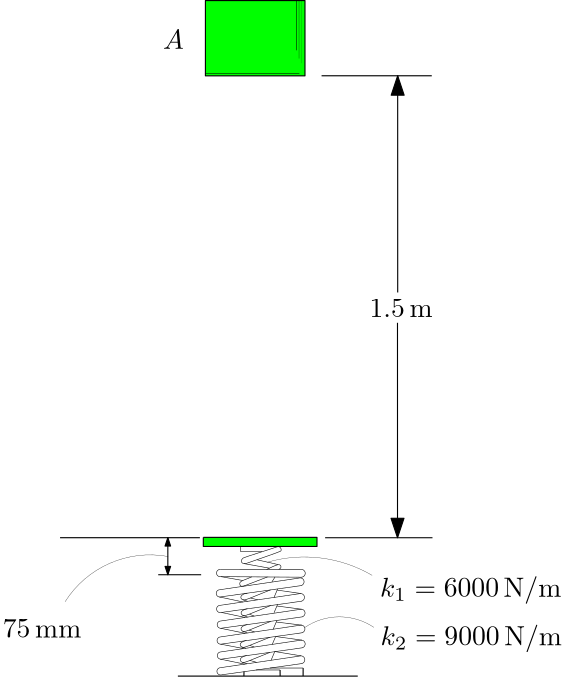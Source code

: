 <?xml version="1.0"?>
<!DOCTYPE ipe SYSTEM "ipe.dtd">
<ipe version="70212" creator="Ipe 7.2.13">
<info created="D:20200411220339" modified="D:20200413201124"/>
<bitmap id="1" width="1920" height="1080" BitsPerComponent="8" ColorSpace="DeviceRGB" Filter="FlateDecode" length="307194" encoding="base64">
eNrsnQdAFEcbhumamOQ3scWOiNIsiMbYW+y9N1RQUTSigGIDK9gSFaRZEMWugBoVS+zG2FAU
BRQLTUVjQREbHf65Wzi2XwMEfJ+8XvZ2Z2dnZm+Xu/e++0ZDAwAAAABy0NPT+/nnn42NjRsD
AAoPMzOzWrVqffvtt7jJAAAAAAAAAAAAAICvk6pVq8InBKBIqVOnjpaWFu42AAAAAAAAAAAA
AODrQVNTU19fH94gAMVAw4YN9fT0cNsBAAAAAAAAAAAAAF8JNWrUgCsIQLFhaGiI2w4AAAAA
AAAAAAAA+BqoUKEC/EAAipmqVavi5gMAAAAAAAAAAAAAyjZaWlqYbRCAL0L58uVxCwIAAAAA
AAAAAAAAZZgff/wRNiAAX4SaNWviFgQAAAAAAAAAAAAAyjDI/AwAskADAAAAAAAAAAAAAFAU
GBgYwAYE4EuBWxAAAAAAAAAAAFDUtGnTBtMwAfClgAEIAFJAAwAAAAAAAAAAZZj+/fvXrl0b
4wDAFwEGIABfkAoVKuAuBAAAAAAAAFAcTSkYBwCUAv4zAF8QtbyzRiptAgDAfwYAAAAAAAAo
g5YU8TUAACGU8p//Z1i5co/61YaYVB1oVG2QsVxJig0xIbuQHTHUAHBR0XhulOcvW1g079q9
54DBwwcNHUk0cMiIbj16WTRvzioGAID/DAAAAAAAyhi58igh7Xz37p25ubnQVrIpOTl527Zt
JXmoZQHP5BNEnTp16tat+/3337M2AQBEUMp/rj21ed3FbeuuaE+kv7KDXFElyS5kRww1AFxU
Np+bmpv37NNv7PhJttMcp0yfaWvnSBZspsyYaGs3bsLknn36kwKwoAEoZv954MCBVlZWuLMB
AAAAAIBiQNxhLjn+87Zt25KTk3kt6FJhPlO0b99+/fr1169ff/r06bNnz8LCwrZu3dqjRw9q
K1xoAMRRyn+u5/tbnXUda61tV2tt+5qr29WiqaZUrDWkGClMdiE7YqgB4KKa+Wxh0XzYqDG2
0xwnTJ42dKRl734DO//WjWikpbXVxKljx0+e/Ls9KUCKwYIGoNj8Z/LmmYoz0dfXx80NAAAA
AAAUHYpEPpcc/1lDwIIuLeaztrb2qlWrPn78SIY0LS3tgxSykJOTk5GRsX79+m+//VapCgOi
Wacr+bx9wVb788msNXJRbBdJKaqQCocAQE2U8p9rrW5Xe237Wmva1VjRpuqCltUW/krp50Wt
aixuQ0QWZCtJAVKMFJbssrpdIV42cotIr+XoAIFNyl/G/FWpiIoVsu5PcrtPg3Y0/pFh7lBQ
tXSguZUwd+Fpicj485xJ3gPw1y9cnraFsYG+B7epSr8aCh8VzGfyN3rYCMvJv9tbWk3s8lu3
Jk2aUFubt2hB1lD+8xjrSTZTZwwbOca8qWJR0Kuup+TGHeKuS7m+Srp8KI4MIFVAssgu2rix
+Baxw+YfQnWkjZOhXAtUGJfG7BHh2cTplEjxIoXVlryhUn/M4T/z0alTJ+pFSBbw7gIAAAAA
ABQdikQ+lyj/WYNjQZeitBurVq0ig5mUlPTq1SvS5hQpZOG1FLJpy5YtOjo6iodAs60IqQFS
9OZEgf8MgOKES6lYsSJ9JXlKrVe8HuXyb6xtX8e9Q82Vbau6tPxppkWlWc0pVXFqUWX2LxI5
tZCtJAVIMVKY7EJ2VPx6IHAuiUJzgUul/8zxc0kdIlUI91GyJZl7eLKapzr6QZi3KfozSdu4
3jTfURQ/gED9wg1iFmLsSxuJgGi2E6/qLV5fX5/0MCCA3UPqD+i6desUr0pJ/1ny2LNPP1s7
R0srm1at21DecpOmTbv16D3CcpzVxCnjJthSkkZBO5DCsh3V8Z8Vcpm/hP/M9nVXXY8rJG9V
0jZBQztvo+L+s5I+cZH4z4Xj9pcA7O3tyeAvWLCAtZ6sIevJVvjPAAAAAACgbFMa/WcNmgVd
isxn0tT379+/ffv206dPHz9+pPvPZP3nz5+TkpIyMzOpRBwKWtA8pk1xeMPwn4EqXLhwgdxM
6BY0ZT6TlWST4vUo7T97dKixok0V519+dGz200yLyrOafzPdtPny/ruvHiYiC+RpZan5TAqQ
YqQw2UVh/1liP5+3516LX7H/rPwdQrCPUp+Ze3yFWkSrlFk/p30CR1G81XLq55RnHUtmRvNY
46w6VY1/Jtfau3fvyLVGt6CpP6Bk5ZIlSxSvSlnnzaJ587HjJ0+wtevUpatsZcdOXSb/bk95
zlYTp1CSGdGy6QjLnv9chIZqXl/445+la+PiSqP//AVCsAufCRMmUDYv3YKmzGcC2Qr/GQAA
AAAAqEauYpSEdsrdWgL9Z418C7pUpN3Q0tIijw4ODtnZ2R8+fLhz505iYmJqairVfrLw6tWr
8PBwspyTk/PHH39oSDN1qGzaMDyRAi+D9nv1An+DtpLap2CXPLujoETBXjR3hRvEJ9uB3jLO
cYSbBMosFStWvH37tsyClpnPZCUrKFocdeKfK89q8Z1945YrB3meCXj/4QMRWSBPyUqySZX4
Z8p+Zl1t3BQKgg5j3nOWZUm/7hiXOf+lRD9i8vkArrkpdukL+50CFdJ6x2uFCpuoyt3KNGRh
zhxDV0n/mV2ca//yHkXhVsupn/fezDbApc/lN0GN/Bvm5uZ0C1pmPiv7N1RZ561r95620xyH
jhzTuHETWWKNvgOGTP7dYfykqeMn/T5ugi3lP48dP3ms9aSJtnZkF/X9Z9oy5czKooNptqnw
FkY8ca5gRC4tkYasMVSl1BZWC8X9btrxCkrlHbDgQHL8WKFxIesOKeU/M3rK6icjfwhVJW/j
ObUJdIO+WtYW+kHKQBC0zG2mLGjWU/jPAAAAAACgbFN6/WfZnCm80xGWKCj/eebMmTk5OUuX
Lv3uu+/IJ4ioqKhPnz69f/8+Pj6+Q4cO5AOFvb19VlaWu7u7bBfVTJsC64NjJudtPx8gc4lk
uwec5/Gfad6U9Cn35+Is/7lgB2bl0fRqChwbTpNAGUdmQUdIUcF81lAp/pnuP5efbtrba8Kh
Wycp/5kskKflJSHQNP9Z4fhnga97OB5kwVZmOT7jkXXx5Mq5lJhXZ96FmP+MfjTZLnIvPpEK
GQ4pr9OsSvg1v6taUBPbl2UY/AIHozWOXT2jicJHkd/ognOqgD3OvLsytjNfRmL2vXr5n2UW
9OHDh1UznzWU958HDB4+ZfrMXn3601e279CpV98BPXr1HTJ8NJX/mUoBPW6C7UTb6QOHjCh0
/zmX6aXK3cK1XwtsVnqK6fwmcA4nlANDzH6O4x6PnTdD+lTMguYeQ7ZGVf+ZOazXD/Htw994
wfQf9G7QR50avLIX/8yyoA8ePKia+ay+/6yvr9+RBpUYhMoBQl9f8t9aAwAAAACA0kUp9Z9l
aTd4pyMsaVBm8ty5c1NTUw0MDKiVHh4eGVKCg4OpNd98882LFy88PT011Pef+YKZWY6GIg4J
X5ymhqj/zAyS5k/QSq0u9BwBoHRQsWLFyMhI6gMvWVDWfNZQz3+mLOgKMxp1Xjs6LDaCiCxU
mGFGmc/K+8/0S5Blxgr5z4xyjAha7jczYo4j3xdNfIYq6yKWVCXv4hOx0lmN4auJVUR02j9u
IZqjTK9c2BrmnzmQeTvi84fp5r38o/AOP/c0agjWw7H02f4zNzhdKCJcveRH5M/lhw8fqHFW
7ddDytplg4aOsLVz7Pxbt6ZNmzZp0lT62ES2tU3bdjZTpk+0JbIjGjXGmiyTXZRIdsxCwH+m
26sFm0S3sDdIjVCmK0v3Rhlxu/zxuoqnrCgoyTGc5eQMYTeL9lwd/5m7n3BnhGrj7QYnI0mZ
zL/BtaBVM5/V9J+tra1zFWbgwIF4xwIAAAAAAAqL0ug/s3I+l3wLmkrm3LZt25SUlHbt2lEr
d+3aRb3DP336NLXGyMjozZs3vXv31lAn/7OALZUXLsg/HRevDSLyi3fR/Bv8DgxPuCKnSeCr
oGLFilTkMxUFXWz+cxXnX36aaVHF6ZdKs5pXdDCvNLO5vnMHokozLSo6Nqs8qwXZJCng/IsS
/jPzCmSaiIL+M2/cLN/XRrwH4V5KIpcqy9aV7SN+8cm59tmwa+FPvyHum/JtZQ6giDXMN2K5
fL47X9UKH0VD5ADy4p/Z5UXinzWYJ5rTmMLwn9+/f0+dOu50hIqgvP880mbKjDHWNpZWNmOI
rCeNGjt+8LBR7Tt0otJxdO7afdDQEUOGj+7eo/dv3XpM/t2B7FIE+TcaC1jFvFv43G3ZBm56
CEZSCTXSTfOknOD4s3I8WeZmhhWscv6NvNFgFuHsI5ovQ7AbwicH/jP8ZwAAAAAAUGYodf4z
74SDJd+CpuKZd+3adefOnd69e8+fPz81NfXAgQPbt2/PyMhwdXXt1avXtWvXTp8+raDzLG7a
CCQEyHOjZL/A509QWuj+s9RH4Qs2ZDUJlH1kOZ8jpbCmI1QQ1eOfHS30phnVc+nYfZ3VjL1L
vU5vI7Lf59pxzaifZ/9azs6EFFAq/lnI3uV5qbOTsecnhaZfGDL/mXk9ME1q7qXEuZaFI6P5
mi/2FZbYta/cfUl5/1kRq5unvZwfbvD1SDlDnVuXvF+TsGOq5cWIC40Oz/lTO/8GlXbjyJEj
3OkIFURZu2zgkBETbaePk84zaG0zlYgsTJhsRxbatmvPKtyrT/+p02cNGDS8JPjPvNG9TP+Z
1xsVtnlFZx+U2rdxh/jin1X1nwVixBWLZeYLTGYlK2Fa2zyNV8x/Fva1kX+jKPJvdKLh4OBA
tYQs0Ncj/wYAAAAAAChc5PrPJWSeRPpnZ96fDJdwC5qaT9DJyYkMZlpaWmZmZkZGRqtWrQwN
DT9+/JiVlUVWkk2LFy/WUHjyQX4rgj/MkscpEQxSFDKa+EI1FfGfufGF8swhUDZhTTjImo5Q
8XpUmX9whST+ueqsX/r52Hic2nL8zvmbcZGJr/8juhkfeST89MrjG3p5ja8y65e8+GeF5h/k
Xn9CeR34sz7nTXvH2pMv1THfLHfCLrPIVSzu3QrZngLJQ8QGRq7jqshQcq1X3mOLJHrmr184
QYmGAp69gFHMW7/85CmizeZvnhrzD9JzPrOmI1QcFeYfnGhrR2V4HjfBVipJqueJttP7DRpK
laEmJWzatOmwkWNspzkWzfyDfLsqvkU8K7LCUc6KhiCL+M9ykniIWLZqzD/In82D34tW2M3m
dfoZz8uS/4z5BwEAAAAAwNeMIvHPJQfyYVkkX2VJtqCp+OepU6eSIX316hVpZ1xcXOvWrclH
ibt3775///7Fixdk05w5czQUTv6swZuLlT8dQMGsZQUrWQlS+ecf5M1tq2T8MycNiPQJX5NA
meb8+fOsCQdlFjTZpHg9KsQ/11jZptL85jXntD4RcSEtVfJdT3ZGdmZ6BlF2RiZ5+uHjB/9/
A6vPaUWK1VjRRpH4Z15vl7aSuZ2bHFpiBfImfuCZ/E9ouk/+2T5zWfMP0vPgRFNx13IuPpEK
WeG8tKrYFSgU4Su0lbddtJtXNGNkaSMnMhkhbX5HoZ+IyLkfCR+Av37h8uwJXWVnkp06Wzkf
XxhyrXEnHJRZ0EuWLFG8KmVtN4vmzfNt5zxZTZxiZTN18jSHwcNG5fvPksdOXbpOkDrVZJci
mH+QZ6ZAkS3shMWH4vjnHyywTmUz8Iln2WBOsFewH6dZjNwXKaKT+xWx/5zfd2YVArMvMhrP
nLeRvxuMgWYVKzP+84QJE7hus8yCJlvhPwMAAAAAgLKN3PxvJaq1cidLIgXWrVtXYke7evXq
hw4dev36dWpqKvnUTxZevnyZnJyclpb29u3bs2fPNmjQQKkK2T//Fwzko//InJWFlLmaHTkZ
ICvBn9pZsfzPsnZSFRbY3/ztBmWT21JYoc6UBU1QvB5V4p9Xta00v3mteW1fJL9+9yEl6d2b
t++Tkz+8I3qT8jb5/bsnr5/9dfNkzbltKju3UDD+mT+0mOd1n59qg5OhgX0t8uVLp8KkWV4w
81Ji3QuiA7hx0vy510UvPuEKGfcdxecUFHVNefJRiOUH4ukTp6ucrfQeKXQUAddY6ADc+sXL
2/PcXFk78DdOJf9ZX1+f9wtcyoJW6u+mUrYbZSz37NNv8u8OVAi0tc3UkWPGt+/QuV2Hjr+2
aiMr2ap1G0srG1s7R1JYtmOhxj8XpCdmpEcW2CKU0JgZrstIcEFLPyHHNGWmjuZmy5A2iRH/
fEi2Td4Ehqr6z5xU18xIb54Ryl8tm5eR23im/yzYjVX01WUy/4a9vT1vqDNlQZOt8J8BAAAA
AAAAhYuxsfGZM2eSk5OfPHny/PnzpKSka9eutWjRQqnMz0WPghNxAVDcKOU/11rdrvba9rXX
tK++vHXNJW3WnNnsc2GH1/lt3he2UyLLZM2aM/7T9y+tsbgNKVZ7jWQXsiOGGgAuSvrPEh/Z
vKn5sJFjbKbOGGM9afyk34eNGkMv06RJky6/dbO0mjj5d/thIyzNzc1lOwI5OaPRja8P+M8A
AAAAAAAAcTQ1NancGq6urqmpqZGRkTExMZ8+ffL29pYVKDGNhf8MSihK+c91fTvX8ewoyafh
LnGhf9k0uKXfkJabhkgeKUmXyfom6/uSAqQYKUx2ITtiqIvmvqLUdH9fCp65JfE7DQpl7TLK
SbawaD5s1JjJv9uPm2A7xtqmT79Bnbt0Jerdd8DQkZYTJk+zneZICpBiMJ/hP4Ni85/Nzc2p
+5u+vj5ubgAAAAAAAJQZNKV06tRp0aJFM2fOnDVr1oIFC/r06VPCgp814D+DEotS/nPlCabV
XX6puax1TddWtdxaV13SQkjVlrYkBUgxUpjsQnbEUAPARQXHLG96QXPznn36j5sw2WbK9Cl2
M23tHImmTJ9pO81x7PhJPfv0a4rIZ/jPoHj9Z8LAgQOtra1xZwMAAAAAAAAAAGQo5T/r1vru
+841Kw4w+F8f/Yp96/3Yz0BEpICk2AADsgvZEUMNABfVTDOZq2zRvHm3Hj0HDB4+aOhIIrLQ
tXtPKuwZ5jMAxe8/AwAAAAAAAMoqmhwwJgAoiFL+MwCgcFHLO2uk0iYAAPxnAAAAAAAAAACg
uID/DMAXBAYgAPCfAQAAAAAAAACAMkz//v1r1aqFcQDgiwADEIAvyHffITcUAAAAAAAAAABQ
tPTv379GjRoYBwCKn/Lly8MABOALUqlSJdyIAAAAAAAAAACAIoV8+tbV1cU4AFD8/PjjjzAA
AfiC4Oc/AAAAAAAAAAAAAKCsUr16dRiAAHxBDA0NcSMCAAAAAAAAAAAAAGUPbW1tExMTGIAA
fFm++eYb3I4AAAAAAAAAAAAAQBmjVq1asP4A+OI0bNgQtyMAAAAAAAAAAAAAUJaoUKECfD8A
SgjVqlXDTQkAAAAAAAAAAAAAlA309PSMjY1h+gFQcvj+++9xawIAAAAAAAAAAAAApZ1KlSqZ
mZnB7gOgpFGzZk0tLS3cowAAAAAAAAAAAABAaURXV9fAwAAuHwAlFiMjo2+//RY3KwAAAAAA
AEoj+EQDAAAAAAAAAAAAAAAAAAAAAAAAAAAAAAAAAAAAAAAAAAAAAAAAAAAAAAAAAAAAAAAA
AAAAAAAAAAAAAAAAAAAAAAAAAAAAUMYwMTVt0NDIoH4DIv16hhAEQRAEQRAEQRAElUlRn/0b
NDQyMTWFHwIAAKBIMTNr1KCBEf74QhAEQRAEQRAEQdDXqQYNjc3MGsEhAQAAUNjOsxmcZwiC
IAiCIAiCIAiCJC50AyO40AAAAAoLU1OzegZF/cerPv58QxAEQRAEQRAEQaVe+l/Lx9t6Boam
pmbwTAAAAKhrPpsVg/kMQRAEQRAEQRAEQfCfS6EFbQYLGoBCoFEjxg8KLJo3b92u08AR47y3
7Ep+l/LgwYMLFy6sXbt29OjRsjJNmjTBuIEyEvmMNw8QBEEQBEEQBEEQpKj//HX1t169wrGg
GzVt3Mi8idJSz35r0qRJs2bNzAmSR+lCPtRzspq2tlmz/OdkoZRaf02bmjdVHtLl0tjZJo0a
NWvUyFz6qLio8k0aFWt6Gcp8Jo8WTRtZmBmamxr8Ym7StqVFu/YdOvUesvevo7n5fPr06dq1
a1OnToUFDcrKNy+NDeo3wJsHCIIgCIIgCIIgCIL/LCQDgwaNGiEXNABqGHCNG7ds0WzC4A4u
Vm3nDjef2rvhjP5mruPbrrHrO2vCoH6DRoeFR2ZnZ3/+nCozos+dO9e/f39Y0KC0U9+wId45
QBAEQRAEQRAEQRD8Z3HVN2yolv1m0bSeXe+aSwbXXDiw5iLFtHBgraWD60/qoVoINGXZjbMe
5+vru3qdh+96Xw+vDctX+bouXb1yxUpvn9W+3kt9PBf6+rr5+Kz0cV/r5eHt7eXr6+Pr4+Pt
5bWaLFlbW5Y6669vv/6z5zo7zZ4/e44zWZBpzlyX2fmSLjO2zpo9b77zooGDBqtzaDMzM1Ma
VKwvfY1ZfhQ970rVHN2xZvU2Nq66pVGVLZJH6YJZ1S0mlSUyrrLFuNoWE6aM87TRuNooYwMq
grp4Tk3b1q3srfr9Ydd7nV2nTY5dA2Z1O+DaP2TVsBNrrM/52i+YOnbhsjWZWYRMQkZGBnnM
zc19+fKltbU1LGhQejE2NsHbBgiCIAiCIAiCIAj6evznHj36qLyvsbGJamk3CPrTe33/dOkP
jxf/8GTxD0+XKKQnksLfxy/Un9pDUo+S9pt5M0lCiU1bNubm5mZLo0lfJOdev/ny4oXI2JjY
3Nz3ZEVu7pPc3Le5uZ9z2WSRf1v8vUkNzZqVjsQUTZtKBtpx5uyt2/dEP3py90FC9MMn9x4+
ph7vPZCKtlCw9cHju/cTjh4/s2DRUip9h2rmszETyl4mCyYmJkZGRiZSKI+aVVI1C9pc6htv
M6vywUTTv7rG4Rqaf1Un0jjws+aBauRR42B17UPVdfdX1Q6uorW/ilawVEHS5Q2VtV7X1fFr
WFVWj+JMnDhRhbQbFi1/nWJt6Wzbz822s699Fz/HLjvm99jvNvjQHyOPrbY67TnthM9suylT
Qm9FkBdeRkZGVlZWTk5Oeno6efrhw4fx48d/ndblb7/9RkWAFz9t27Zt2bJlMXd2VD5kmVug
VatWRXr0Igr8r2eAzBsQBEEQBEEQBEEQVBz+s6lpYxsbW1/fDZTmzZvfosWvxdxyS8uxAQHb
VN69noGhCrGijZpKjOMm84Z/F7NA69rvmtftNG8oput2WtemVoxdZDFnhKweJfxYc4kf6+Ht
npmReet+1Obt+10WeIweMdXG6vdDQXvevridnh6TnnE/I+NeekZCRtq79A+f0z+mZqRlpGd8
evchISMj3dt7tcSflNZT8qHiY+0dZkVFx/975ebla+FXQm9fDb19PSzi8PFz2/Yd2hkcsiMo
hDwG7D108OiZ6zcjSQFK/14OexCTON95kaQelfpLd5VNTCTfU7i5uS1btqx169ZkE1lDHnv0
6OHl5bV06VLylOVUq+w/+zeq4lNN89tvv/2uvIRyHPSk6NIop6NDHt1/0tpiVOT+M2U+d/6t
64jxU2bYWs2e0NPFqq2bVYu1k3/Z7NgxcGG/Q24jjv0x+uTa8Zc2z/Nd5nTtxu2cnJyMjMys
7DwyMjJyc3OfP3/eq1evonA7i8h1LBT69+8fFRWVkJDwRY7u7Ozs5OTUtm3bYjgWOREhISEJ
TM6dO0fWy8r4+/vTnxYuDg4O5IjksdBrbtjQ+Ot9qxAck5ubctWVerpf+sQN76C+gFyvpRSc
iKJS79le69wm/VL8veszZ52nF5FTH8b6XyYuW+c5p3dhHqufE+coUJFJMtquE1thKCA5t53Z
/YS2Sm4CKt6U8PKDSs+9seUkV+kfQbxiIQiC/0w3fkNCjp49e45o27bt1ALRvHnzi7Pl69dv
JAdVJwS6YUNj1XzR0ePGrY4+vvjFiSXPji/97++l5JFa4GhJ4jGqDHlc8uLvldcOjBkzToX8
A9SEeh6+azNyUwN2BwwaNKJL++5tzFtNGWN1N/RCTlpCVlZCVmZ01vuwjHcR2RlJOZkfs1I/
5mRlZqS/e/Y8PDf3g6/vGlk9pSX+2d5hVuS92Cuht0NvRFwOvX3w6Nn9R05v2fOXz5Z9Xpv3
rA8I9PLf4+2/13/3X2T9gZAzl66Fh4ZFXrp6S+Y/U/Wo7D9TVvOhQ4fCwsKCg4Pj4uIWLVpE
Vq5fvz4+Pj4wMPDBgwdbtmyhTGn145+3NKqy82eNCuXLm3yjV7+cnoGenkE5vXp6ekbflBva
oe2ILp2Mv6tQV0fHQFfHQEenno5OHW1tQ23tcjo6AZW1/I2qFUP8c7Nmzc6eP++ywmP8uDFj
B3ce3q3R4Pa1bbrru4402mD7q8fEFovGtlwxuccOt0k718yPiLibk5OTKfGfs3Kyc8hjdnY2
FQV9/fp1UlUhms+UtUseS6YFLTOf/f39v0gDxo4dWzwWNOkgZTiHhoZ6enquWLGCPJJlaiW5
WGRlish/psxnikK3oFX+W0MuzeXLV5448benpxdZhv9cKiTt8bWlZcp/VtSHKTT/WfpRWlGb
V2I+L5vQkqcNJdl/lrVTsuApE621+X4CWwUjLGlM/vqCEeDuLnzupDWwTpkCOxbBwMIALOax
Lf5etJrgxnmVci955uUscJkzXhgl0X8uuIjYfeFpLeNK55x6+lbebuZ/+yaT2jeoghsLzzd6
7MFU9C4keI5I+8VPH7MZBTdMnmFkNUC0bfStjE4JnfcSdTtiNkapv5gQBEFfh/88aZLt2bPn
goKCBg0aSs+DQRnRrq7F9IG0RYtfKdPb1XWZGiHQDVRwRsk/S8uxL+Of5ypP+NXwUaMtZfUo
4U9K80iscl/x8tOT1R7LfmvXun3TJh0amcy2Hhl54cjDW0dD/9l69+a+6Ot7bpzxfxF1ISsp
Nvvzy8z3/z2+d+Xv41tfvolYvUb1fBT0CFgKuWUKxX92cHSKio6/Igl7jvz36i2/Hfs3bAsi
2rX/WEz8kw8fPyU8eRZ0+OSGbcFk5abtwRcv37x+M+rStfCHsc+cXRZL48bNVfafqSQbbdq0
iYqKatWqFenUiBEjbty4ER0dfe7cue7du5OSffr0uX79OmmtzH9WLf65GeU/m1be8bNm+fLl
G5bT09eTyKCcXjU9vSEd2m1Y6XZg+5aJAwdW1NWtX65cXR2dOjo6tbW1DbS1dXR0tlbW2mJc
HP7z7NmzycvY9Q+v+UuXjRvZY2xvs3E9Dcd2qeM0sP6Gab8sHtHQvp+hq20Xr9nDtq5Z+Cgm
VuI/Z2bmhz9nk6fkkcoFTaoqxIBbmeVYdFG1pdd8LjYLmjKWSWe5Z8HGxoZyoWVedFGcKZn5
LDtKIVrQpqZmKpvPt2/fvnz58vLlK8kjWS6VFvSX9p8lx4/ZD/9ZLf9Z4m8oZIh9Ef+ZddBS
4j/L6unnVOCitJrg5iXaYPrRGS2RejI0g0U6gPnuhNRm4XN4KG+HccoU2lHSzmLxYb5C/7mo
x7YQA/hFquL0Is+HFPSfC4zNsuA/00aGdfMkT3m+7pH1i3MHYNwJudcj5aAy7hikv+qdX9q5
Yzm6kqesu5P8u5Bw42lmsuDpy7OIZYegnU3Wa0zylNlx0bYxTq502Jnf66nsP4u/Govo3lg2
vrSCIAgqRP+Zcn23bdtuasoTCbZmjTvZamk5thia7eq6jLLBySNvYxROJKJktCoV/zxm3KO4
+MycrLSMdPL49vat5MiILGlm5szcnLT0tCyp20yePrp2OTYsVFoyjTxeunZ9lOUYWT3K+s9/
eqxMSX958GCA2yzbSX07DrSoN61f6+1/OG51t1+zdNzR4BXnj3sFuNuFBq35FH8pN/PJx2fh
F/f7eLvPvPfo/B+rF5W6+GcHR6fIe3GU/3zpWviWPX9t2rHfb8f+/16+/vTp8/XwqDdv3929
H7M+INBv5wH/XQf/vXLr+s2oy9fCH8QkFpb/3LVr12PHjpFxI8uNGjXasGFDZmbmqlWrqGJt
2rQJDQ1t164dVVht/7nq9mqa5cqVM9TTq6unV1tqNX+vp+c8w258v16r5s3e6O6uq6tr+M03
tXV0ampr19bWrq8j8Z/9q2htMa4qq6eI/OfWbdpERkampqZ6+W11991gY9m/X3ujMZ0NxnWp
OXdQo32ze60c33xWb4PZwy22zB9+ZPf6xGeJ5CrIzMzIZpKRkZGTk0Oq+hrin0uI+VwMFjTl
/ZLLQSixM1lPDUUR+c8y85nynF1cXArXglY5+cb8+S537tyRPSXLZA3855LvP5e9/BuKf6D+
Ivk3RA5acv1nIUtf1Hhn9rRf7z6CdgR7TPg9vfzwPwH3XnBHnjhD+M+FpCIf22Lxnxm9EI9B
5XieCvnPJTv/BsNkpvuifCPWsl/vloJ3AHbXGIMgdU0L3epkmsykAXSTljMa8u5Cgo3P//JL
NDRaViZ/QJgmM22ceQOzRdrGLs+xylW+7cB/hiAIKgn+M+X6dujQWbaGngHD1LRxSMhRdXIy
K2waSw4UFBRkaTmWNMDe3rHYUnA0aSKNfx4zLi7+scRbS0sjj7HLl5+vVi16+vRXx49npaaS
NZ+T34YfDNo5ycr++/LH3BaRNelpkvVXr90YLfWfqXqUzb/hud6d1PQg6p/bJ3f6z7OaO8Bi
lXWnvcsmHvSbFxSwMDIsMOpW0A6P38/5Ob17dDQnNy75yfkTm+f7rp72MinSU5r/WeX4Zyqk
2djYuGLFitWqVaPHQlObqAVDQ8Pvvvuudu3asl3UzL8RFR1/+Vr41dA7/1y56b/70PqAwH1/
/U1G8sjJCx4bdx499c+eg8clwc879vvvOnDhUtjV6xH/Xrn1MPZZXv4NNfxnMzMzExOTJk2a
XL58uXfv3l27dnV3d09NTfXw8MjKylq0aFH37t1Hjhx57tw5WVJodf1nk8rbqmqUK1eugZ5e
HV3durq6BuX0KuvqjurUeYHdlCOBe5bOnPmNjk59qf9cS1u7VvH6z5NtbdPT091X/jnNzn6h
i4OjTZ8Zw5s7DW1s37/hitGtji4etnF6x7UTWm2063J41fgLO1aEHdid9uFDdnY2Nf8g9Ugt
UIk4Cj3/c5FOaVfazeeitqCpkGORCRZlqTmKwn9esWIF122WOdIuLi7qH8LQ0Ei1vzJeXt7B
wQXGKfkTWQx/JeE/w39WxxCD/6x2jKtI/eKHpptRHGOK7yRKBmd2P+boKbRjcRksX6P/XPRj
Wxz+M6MXspeQyJ2E/nVM6fefqSuLG5er2MmlH5Q7wgVbi8pyZEZoy/xnxYaRfgMRazx9NISH
hZRfNqEPyxmmvQZkTVXojxT7Dsk8s+yWw3+GIAgq1f5zSMjRbdu209ewMjBTBnWhz0Voatq4
R4/eRKNHj50xw9HV1Y0cZdIkW6pJgYFBZCURVYZuj8uVoWFDdfznLGky2/jVq09qaJypUOHM
D99HDBx4fcWyPzu2ml5OY0YFLVsNjVOrV5IyGelpavnPzSQ+qvd6j5yctKePLr2LDDnraXfA
eUjEjvkvLvm/iz3z4UVoVmb8u9fXzwe6Xdxo9yZsS87nK0mRe06snx60ZWF2zpsN633UiX+m
zOSqVavq6enVq1ePd6vMoC5Xrhw1bV+hxD+HhUc9ikmIuPtw695DvlsDg4+cys7OPnTi/KO4
x7k5OY8T/9uy56+N24P9dx28E/ngUezjm+F378c8VT/+mXp0dHR8/fp1eHj4o0ePMjMzT58+
ffDgwXPnzmVlZcXExNy9e/fZs2dz5swxlWJkZKRa/uc8/9m48nap/2ygp1tf6j/Xo/Ttt76r
VoZdudyv5S+VdXT09fRqSs1nSfyzNP/GlmLJv+G/xZ+8hpfMmeMwZcrcaWMW2vRwm9DebZyF
y9Cm3pO6nVo2NmTxgIPz+4YsGf6Px7Tr2xZe8liU8t9/Obm52VlZ2TkF+TdkExE2LtOUQPO5
6CxoGxsb0tN9+/YpaD4Xrv8sq5wb6iyzoKnU0+pgYNBAhT9eQ4YM37o14NKlS4MHD6Mke6p8
bRLXNyZY6sRSUNkhCp5LtnJMYxlc03I/c7Ob8NaYYFH/eenVFOF6DAWK7Zc8Y1jKAkdk9EK6
ibc8zxHdOIdgZNWQtEeyTKuHVpiTf8ON1vyCkksZawsGOa9yiV1MPzu0SuiV57vKwYwuifnP
AiWZLxJad5i2Q56lQA9do39Op5mZPLF5bKOYnhrUbVJv+idoTjQa86D5VgMrQ7IsnbJw/g16
smXx0E2BksKNUWB85Fv6wpvkOQyMAecLY2buS++mnPhnsV/c5708aCdCuolKI8BNrMrcJPJ7
/Lyq5BtBeW5PXgpcWVPpMbf09jOOzqiZkURX6Hf6AkMtpwHsNK0CIyNo2fE1WGi97IKlFaA3
1ZN38PmHS6WqhH1p4dc2w7JTOf+GwNjy9IJzHYlc7LxTvPH8aoD+GuCNf+ZJXiHPV+QZCtlr
T5E8Lcxrjdtg3u7wxz8zjV9F7kJijVfIsKU3Ujz+mRakrVjb+H5mQrv1KZh/g3EN5qcu50nm
z4j0Fr8ERO8PAvdGRjPgQkMQBP9Z5jbPn+9MFjp06Ozru4GIrAkI2EYWqLQb9vaOas4JKBR0
zRWVdoO0h7spJOSogi60gZIpoPn95zVr/tbUDB8y5OaAAf9W+M5dQ2NapfJ+Q/t59+oyqVD9
Zx9fj5zcT/ERf6fc3HPVxybcc1zmbf+cD5dyMh/mZsbl5D5P/xQdfWHTWa9xT/bPyr294b9j
S457TTx/xDM397Ovr5fE52ymuv9MqFSp0g8//ECempmZVa9evUqVKtWqVatcufJ3331HFgwM
DMgmfX39b775xsjIqDD859l3omIexUqGOjUtfe9fJ7y37gs+ciojI/Pcv6FZWVl37j4kjyGn
/vHesndn0NFPnyRB5vGPn959+Nh5gVr+s4mJyfDhwx8+fHj8+PGLFy8ePnz43LlzPj4+5ubm
o0ePJt3fvXv30aNHT548eezYsdOnT5OSQ4cOpaKg1fCfq+6oolWuXLl6ennOcx1d3frffqOr
q+u9ctXZkCMNyperqaNTV0+3jnTyQSIDLS1tbW3/yppU/HOR+s83b97MycnZ7rdp2iSrBfZW
bpO7u09uv3yEmcsgsz9Gtzg4p/eJRf1POvc+tWTYJfcplzc6he30zPj0OYuWeSMnHyoWugyb
z/SUICsUQCRsWCnatm07RAGcnJwoC7ply5aFGH4slOmC9I7b5cLKlCIzn4WCnAvLgq5noErm
jVfCKJ+FI88mzTMbpcZmSkoKw02l+Z9SB5Jph9KNyrzNbjRXk2ZXUpXLtua5mfz+s3Rjvv3L
2pFl/Ba4xPk2rKJH5MQ/M8szK1fGf84VbDzTf5YOPv1pXrX7Y2g2Mr0ZeZXnb6XGm5yu/FMg
rZDRffpWzvli+s/CJaWnJiWFsyPLSpJ+5nVbVvAZXPqJmy/tgzz/Wbojw8akf3bmJg5lHYXp
kCiW/5mZ5JPZAJZL5urGbptijZEzPvIC5ETsVnlOLMtR4aRx5jqo1BreLwWEd2SHQbIySFNJ
Vl3dBJK+Uu4Ky/ZkRV9zZleU7z+TAWfHbPOeIOZrsuUkJ0YZdmYA4R/jc61+ngbwHIjxkmN1
VjAngFA9bE87vxjvpcQyzRgve8HhUr4q8XhjIf+ZtV41/5mcAtYrh5GZYZkr6z6g0G2BeeqF
Tx/7NUC/GPM8Um52YpHMPPnd5MvSw+fKClbFNktZL1r+EaP1Ot+LVszg5XRcqPGK+M+y3bkJ
SWh/YvJcX0Xi2+n1CP0eRAn/mf3aEEyZQkqy/jzxWcTir2G590bEP0MQBP+Z6z+vWeNOJYK2
t3ek3GZX12VkgfKci8J/1s+f9JA6Fqmcm/C5Q4fOgwYNDQk5SqWnVjwAu56Bofr+c4K7+1EN
jcRt27I+f35z+PDVRQuizp4im06tWWmloXF67R+F4D9LfVQvn7Xkk2X87WMfw7bd8Blz13NY
TpRfTtaNnJzYnPS4zIwnOVlP39wPuegz7u6mUWkn5yYGTbu8dWr87QM5Odk+Pu7qxz//+OOP
//vf/8iymZmZfl392rVq16lTp27dujVr1tTX12/QoAHZRBb09PQo/1nlFByU/+w40+l25KOY
uCdU3Ozf5y97bt69P+R0Vlb23+cuv3yVRB7T09OPn764zm/30dMXKVcz/nHi3QePXVyWqOw/
k2b37ds3ISFh7ty5pKfdu3d/9+5dWFhYu3btLl26lJmZeeLEiTZt2jx69OjZs2ctW7YkZVxc
XGJiYnr06KFal/P8Z6Mq26poktFrKHWe9XUlPrO+XrnKurr+69bcvXWrvaHhjzo6tXR0qmlr
15T6z/Xz/OfiiH9OTEwkw/vwwYPZTo6OU0e7jO+03Mp8wQBDm19/smvzvcfQun5jzI7N6X7C
uefZlaP/9XVICD1L5X+WnJfsgvwbVEaOQox/btWq1blz58j5Io8lJAWHLB2EgpDyhXLcIUOG
OCsDKV+I/S3+yR9l3rL40WVl1MkFrcJfruXLV4r4z2SrKv4zK0CXEdVMs4X5sjTQDFWJMct2
iWkRztxkF0xzm3Ughk0qLcmxgnnaw+iOvCOyC3CCk3lTgijiPzNaRd8qtKxgcgx25SyHnzVQ
fL49/0HllGS/SATCX3nmkKJ/8lXYf+YJ3mN8MBefuErQkRD1nzm+Fn/iDrbJxhMaJ9wYOeMj
YgCKZseVOwUk39xetFA6EQ+ZZxCEd+SeOGnv2DOO0VvCfnnwNVLQsOI7F3zx0pwQd0aPGIGC
CsbligZDcvxnboi1wKSNIi9j3vnUFJ38kfbaZp8RTtpw1iAID5fSVcnJLSPgP7P9anYQqRdf
7CjHf+Z75VBt4/ZCPMZY4NSLnT6eBhT0QrJe1seCEFbeb6BYL3ghCzf/FwdK5VFhX/XCI8a+
I+U3oyCOl9/vZd6FRBov33+mvbT4LhPa3Sm/pJy7KPeLMD7/Oa/BCvjPCgbzK3wVyDkj8u6N
8J8hCIL/zFJQUFBgYJBI/g1qCsKiaCeV6llqQfMEVnXo0FlmPis7HWEhxD97eBzT0HiyaRPz
N8K5J1YstdbQOLNmlfr+M5W32dNrbW7uhye3j3247nc/wOae79APZxe9j9oWGxb4+P6Fjx8T
cnNfpideeLR/dtTm4TEBIyP8Rkbtn/P+8TlyaG8fD1kctWrmc61atXR1devWrUtFCJOFKlWq
kJU///xz1apVq1Wr1qBBA2rT91LIgpr+s4Oj052omPsP46nxjH4Y5+2/d9u+w6lpaY+fPj99
4UpcQmJGRsaOoKOem/dE3HtIFXsY8/jewycuqsY/N5FODbl8+fJ///2XivQmHUlKSvLw8OjX
r5/s5LZr127v3r3R0dFUmg5SMioqaurUqbLGqxT/XCWgspaenp6hjk4dHZ3aOjr19fSq6ugM
aN3K023J+lUrZ1qNNa70EzkNxpUr1a9QobqWlj7lP1fS8jeS+M9Ni9J/Tk1NpXzjW+HhDva2
s8Z3XjC22fzhJnMG1F3cr7rXOLN9s7qcWDyA6NSyYZe3u6alfs7Ozs7MyuTGP1PLhWVCjho1
quhmtVPZEg8JCaGa5OnpKR787OLiUli2ebNmzfr37y8e/Dxy5EjKfLa1tSXlS7X/TOX9oELN
xf1nqgwpX5zxz0XhP4s6vQUebH5mCYEczvw5hGW7sw8kkv+Z50CMkiKmNN0c5nOPmfUw/Wdu
C3msZoXzb/C3k2XqiuW7ZmYIoRrGqZw3aQndf1Zk0OSW5G8qTygX1/SgGTiK+s985skv8vJv
iOURVcB/5toC/J/ZFbAmhBsjZ3zkOcmUtSLgTgh5GpTTxY2kZYWIC/jwrNET25FvcDjBrmzr
RnToGK8TIRtKgfhndgOYR2GkLFgnFvfIe9YUiX8WmshM/HXFrJlVQIl6OKax2IuB5xcNAsOl
bFWq5Zbh+NUq599QeEDEX3X8PqTo6ZOT9z5/X1pLeFz6PHeXPWGfGvHPPJlShL8JEjVd85NL
CO/OvQupHv/M/p2CnClZJSVpL0XucbltK6T4Z8FIZv5wbrHUT+JnRO75gv8MQRD8Z5ao8GYq
8TKl9es3yjJd9OjRhwpRLqKmkvopk5llQcvMZxUOXTjxz1L/+am/f052dtbnz1kZGRmpqWT5
7z+WSfznQol/lvrP3l4epKak6DOfwjY/3GFzcflv19f2/ddzzNZlk/7a6/Pff/dyct9kJV3/
eMM7Zue4f1Z0uOre77/zf6S+Ds3NzfHxlvjPzcxV95+rV6+uo6NDJX82MTGpVasWNRfhTz/9
9OOPP5JlapOZmdkPP/zw7bffqpMCOn/+QSdq/sH7D+PT0iUZg4/8fd59086TF658+vw5PSPj
8+fUsxdDPTbuOnjsrHRKu4wHjyTlH8QmOi9Qff5B0t/evXvHxMQsXLiQdKdbt25JSUnh4eHt
2rU7ceLE27dv9+zZ06lTp7i4uBcvXnTu3Flyary9IyIi2rdvr1b8s3HVgMqaurq6Bjo6dclQ
6+rWK1eOjPmaxUsCA7ZWK19+3pSp3ivcRnXrMnFAv/4tWpj+WLGurq62trZfJc0tRkUe/5yS
kkLNG0hOhJevh+3oTs5Wze161nRoV23Fb3V8+5vttmy926Zt8NzuJ5cPDw/Zmp0f/FzU/nP/
/v1l/nNhJbIok1HZlEE9bdo0Z2dnOzu7wjKfCS4uLpTTrkhmksLKvCGDsvrF/WdSpvjzP39B
/5k/dJaRUVnYf+aENIv4z+zczAK5pvnaQzOH5R+R6T/TkiozM0MXjf/M2zxGSxhhzF/cf2Y3
VcByKQT/mc9iKmL/mZkKVSRbZtH6z3KztvJFvQo7MJRnxa6QpzwjBlggZbf4jsIevoL+M38v
mOawav4zN/cFV5zExUKvH1X8Z7ZnKGSf8jRMcGyVm4ZPVf9ZdLhU8J/Fvijh9Z/53cJi85/F
bwusMGnB0yce8pqfvII/dzH9ZSnnqytGy+VfGixDW84vEQQqlM2lyEjBwcwRzX8XUjX/M9tK
FfGfZc3gTbit3B1ShfzPBS8e9g8KeO5IvH/aFPSf5d8b4T9DEAT/mSVTU/JJ/ygRN8MGZQIT
Ffrkg6yjUEHO9JWDBg2VJQZRVurmf05LkyR8cHc/pqn5xNeX9VH4mOui8Zpap1avJGXS01LV
8Z8p39jHex2pJP1VRPbD4KiA8ftnWRxxbnf8z5E71zgeP7jt5fMHOTnvczLjsp8eits/9aRr
+9v+lhmP9qanPSJ7+Xh5yHxslS3oihUrFuTf0NevW7dunTp16tWrR5bJAlWGyr/RsGFD9fNv
ODjOjrgbe+9+7INHCddvRr189ebDx09BR06t3bBjR+CR42f/3RkcQpb3Hfr7/fv3L1+/uXEz
6mFMwoNHcdEPn6iZ/5kwdOjQO3fuHD9+/MaNGyEhIRcuXNi2bRvZOnz4cBMTkwMHDpw7d+7M
mTOXL1++dOkSeezatStZr9b8g0ZVA6po6erqNpDGPxNV1dGxMKh36tBfp44cnjhwgJO11XZv
r5Xz5jau9NOYrl09lyzp3qiRtrb2lio6/sY/F7X/HBcXJ3n5pafnZGeHXr88ybKz48hGc4c0
mN+z7uqetTcNabh/0q+nXHqfcB10ZNmYxIcR5GWfmZFBN5+ziyb/BhUHu2LFihIS/FxiLegi
Mp8pV5l0MzQ0VO6AkDJRUVGl0X82NDRC/LNC8c98KmT/mbeFQsctpPhnvsNx/O1C95/582+I
lORpKp9vI+SvcvNv8Hyg/qL+s7yfRSsTGqe8/0zvl5xpvHjsUIGQaX7PSmB4qe4zZ8LiOGnC
Owr1rkTEPysy+R2vGyzgsjLHkPuVgaj/rGCW43riidaVracQ45/F7gDy/GfRwRfKc8ITSVs4
/nNB/g0+/1kB61ihfAvyf55QcOtg/g6C/lWd4LkWvNsoEHTN2FcR/5kvmr3g+zvm1xa0qgQD
9cXu2wKjx5pNT+S7woImyUxy1nrBtsn5UklB/5nf4mZ2R27WHYWSkCD+GYIgSFn/mRls7DZo
0JAePXoTzZs3n0qOERgYNGOGo7IZMJQKgZbNgUiOMmjQUCoZNVm5fv1GFSo0NGyojv+cmR//
fEJD45/ataNnzHh74cL7x48jjh7eaTNuTvWKNhoaZ9etUT/+mfKffb09c3Nz0j8/znry9/1g
h3/XDUk4Mu99dNCb2CspbxIzMz9mpb/Nzn6WlXo19qTz3yu73wm2z0q+kJ4haarXOg9ZHg/V
/GdC5UqV//e//1FBzlWqVPlRClkgK7/77jvKc9bX1y9fvnyhzD9I5X+OjX9K2v8q6W3YrbsP
HsYnvUm+ePXmpu3Bq9dv37At6NylG6+T3j58lHDjVtSr128kp+PJM0n+5wVL1PGfjY2NqVkI
7ezskpOTb968GRERkZ2dHRUVdfLkyejo6IyMjFtSHj9+bGlpSRUmvVbLfzauurWyxH821NWp
qqtrWrnSlMED79++fe3C+V4WzSzq1WtarapRtZ9Hdem89PffL544cSJ4f0eDelpaWv5VdDYX
ffzzlStXcnJySMezsrMyszLnOwy06lFtZv/q8/pWXjnoJx/LmrunNg5x7nRkYc9Lge5ZWRKT
mR78nC2xn/OCoDMzM8v2/IMl0IIuOvOZgpoHUDwEmmwlZUjJ0ug/N2xoXIr8Z94IZzkJJQp2
EQgb5s3/zB9KzZuhglmMkQ9Z7hFZTjJvtg1FfG/GNIIK+89Ch2Ovp08FqLz/zDojAgeVU5Lr
P/NaSTx5htmes2BiYYEprhixZEXoPyv6CZ0n5zDbmhD3n+WMjxwPXCBunLuXnLBAhZwfpeKf
eX1aZfxnOaHdPCeIb/ZG5X68r0g6XCHXXSiSn5njmtcAV9y8Ev+uR9F6WPmflTCNxYZLWf9Z
cOZBIf9ZMCJaef9ZOIiaJ/+z+KtO+NIWOn3iM4rSpyzkiX8W6i/v2aEXFs+Ozp82mW4ayw07
Z3zzwh//LJYcQ7TxyiVMljfNJW/8s9zEHYJpc5S+hOldEPefmXObiuZ/Zr+Gxe6N8J8hCIL/
LGRBr1+/kTKcZaIScVDrAwK2FZEFTSUAsbQcK5ttcPXqteRYQUFB5KkKFTZsaKxW/LN0SrXU
Z8/iVqy4Ym5+QkPjUpUqe5qbT62gaauh8Wdri3/We757/pyUoQI+1c2/4e4uCUB9F/c++lDo
LvtrW21SIrbkZt3NzX2dm/05lxwkLSUrPTErMyL+8tqz60dHnlya+TksPU3i33p5rZPUY95U
Zf+ZPFapUkVPT8/AwIC1lUqSTDm3P/30U7ly5dRJvkGPf74TFfMo9jEZQImHn5H54FF8WPjd
Fy9ev0p68yA24cWrpBcvk8LC791/GE+2kjKkZFxC4j2145+NjY1Jp6h45suXL/fq1atNmzZL
ly59//79qlWrkpOT58yZ8+uvv/bu3fv8+fOkMCkpc61VOKJ5nv9cbYvEf5bkfO7T6tdVc+es
mD0r7OqVRdOnfaOtXUVbu6qW1o9aWvXKlevYqFG/tm3aGhrW09LU0tLyq6S92ajI45+9vb3J
CKelp1Hu8fI5fUa2K/d7t//N6/3Dn8Orbp1geMC+5dF5HQ84/3br8IacXInJTBnPWZT5TP7L
psKf85J4NP46KAkWdFGbz1QINJVjWWguRcp8JmUKfRCKx382NTUrTf4zx79lT4eXt9mN39Vk
bc3LssHnP1PmJ70Zrtdi8jbR58JjFaOe0vxVOUfkdJZVXtLfvK2MnjKL5deqrP/MnT1wf4x0
WVohw0NWx39m++3MXuSdevGSXP+ZP+Y2LziN9etm/qkAmR+Q8/IeMJxhdj1F6j8zDfC8FtJS
hrLm3mJmSGYaX3L8Z8Hx4Y8fZv92mz3swkF3wl4fqx5mF8R8GOEd+TOHKOM/c2cnZNn1rBOU
N5hK+s88rnXv2fkB2AK+EGt8WI4l8yTm/+he0H/mNKDlJKeC6fyYluBswWzAIvVw17NnIhMz
jXldQd7hUrYqebll5CcPV8d/ZmcMZuad4LyuBJ/Sbgs8Iaa8p0/QQeXJLMHJ/yzHfaXfmri3
AloYP/2g0vKMi4t1gxUfMf6zw5f/Wc43DuKNV8d/Zr+WePI/K/BtiNDkkgrNP+hUUEAsFJk7
r27+mEgPypgRUuSMyLk3wn+GIAj+s4hatPh10iRbe3tH8ihLAS2bJbCILGhqfsPAwCDqKEFB
kgUq7wdZkDVDmYwiZkr6z5LJ6UZbjo2NSyAf+ahoTirbRvrr1wne3rdatd5UueKf3dpd2bLp
U3IytYky3cjClavXR422lNWjhD8p9VG9PST5NzLfJ6YmnL22f8GFbdP/u7MzM/NBZtbbjM8f
szMzs1M/Z396np1+LzbU71SAXeR5j6zPkRlpL8hevj4+UhtKrfwbDRs2/OGHH6pWrSqLiKaQ
lTE0NKxQoUKNGjXUSb5Bi3+W+M8xcU9kA0hIepMcFn4v+kFc8rv3Dx5K7OjXb/LGmTod8Y8T
7z14on78s4mULl26XLp0qUWLFpSj7uPjQw70559/UkmwW7duffv27U6dOlGFVfafZfk3tlXR
1tHR6WzU0GGs5bBO7ff6+fmtXV39++9q6ujW09Wto61dV0enhpbW91pa32pp/U9Ts66mxH/e
VEnTz7jI45+tra3T0tKys7MyMzKycrJXzOo0ppWGVZtyU9uVc+n5jfvQyn7jDPY5tDiyoEt4
kGumhAxZBHSW1ITOksY/U6tSU1ML0YH09PQMCQlRJP/wl7Wg1XdBVcPW1rZIzWeK/v37UxY0
6aaDgwPlM5OVZDk0NJQyn4siQXfx+M+NJVMQKpcCev58FxH/mWwtUv9ZFo5bMC0ef+5ixqx5
zIhlWl5lgfwbDF+XfSC6/0zznPPsU058r9gR82vL5fF782t043Xa6YNA+qhS/g1WA+jDResU
Kaxu/g36IdhmO81/Fi7JeZEIeALUx3x60lSGU8Q3mV1BhkyRreRzdFHn39DnZoFmWuU0/5l0
iv4zcHoNiuTfEBgfXkuflYCXa5iIhP/x/ESd7ZoKViuc7oN/R4H8A8r5z5zf13NMHtawq5B/
g2dUWd8OsDJC840n37xpBSMsmn+DpwGs1wBnGjI5c/bx1cPsoHgQMvsUyNrAMrs4J0W5quTm
lmEXEHHdVcm/wbqfsAeEPvLs8yVwWxDyeznDLjzlnOALiW2ei+SaoB2U71rgprBmu53cG6z4
iImmwfdax2NrC96F5DVeNf+Z75VT0Fn6D15E20Z/2XN+wsCXEZ2Vj0XoPibbnTP1AHlpFXSH
4z+LnxHReyP8ZwiC4D+roCK1oCmfWRZuTUVEy1bSJ0ZUUMr6D1TcMuU/S0xRaVRzjtRToz4H
ZiYl/Rd67fOHD3mOaJbEcstbyMmh+c9NVfGf13lJjO6Pr97GXTgb6Hpo88yH17Znfbyfnfkh
K5McKDcrLT07PTkrLSb8X/89G6ZfO+2dmfogPV1iz/p6+0rrUdd9ohvOXIOaioVW3+fhxj/L
sjhIAqEzMx/FPrl2487DmISMjAzKec7KTzJcWPHPlAXdokWLyMjIrl27kg5aWVndunUrPDw8
LCxszJgx1DSFUVFRFhYWlPmsfvzztspaOjo6rWv87Gw7KWTv7u2enm1NTX/S0tLX1q6lpVVb
S6umllYd8lRLq56ODllpIPWf/Spr+RV9/o02bdrcu3dPEr2ckfHhwxuXiWaTOmtOaKU5zkJj
ooXGrI6aa4ZX3Tvzl7/detzaNSMz7b00ZD0jPSM9k7w6aXk4yEpymsioFpb9OGrUKNn8gyUt
BTTXgv4iRy8G81lmQVNuMBeyvohmhxQ6Iuvo6h+oQQOlU0BbW09YvnwlV2T9V//2Q+LcsnOA
sA1wjmdeVsWfkVttCVpJiiXXVUlywtWKTQqkaBaWyPjInXmwREvR7NnQ1zq2SvdCIKs5hJcc
zggEQRBUDP4z3YKm8jMXlqg8zyEhR0n9rPVUXLSr6zKlKmzQQIUcxU1k+Teys7NlGQayqTnV
MjJy8gOSJDOv0Uw3KmWBLP8GVY/S/vMaSfzzp9dP7/wbvMPXadfG2XdD92V9iMvOSstKz85O
z86SxKWmp6U+vvTP1k3rHc6e2pD2OS4j4xPZy3Odlzr5n1kmc6EUkxtn7uBYkP+ZC+U8c4l/
LMn/7Owi8Z+bNG2qpv9MlgMCAu7evXvkyJH79+/PnTvXzMyMPJLlw4cPk0cfHx9qvkJqF9Xs
d8o39jeqFlBZs7yOjoG2dgdDg9nW1h0bNPhRS6u+jk5dLS1KdTQ1a2tq1slXfU1NHU1Nv8ra
fkWff0NqY86nBjn86rFpfb+z7/nttHaaU1tpzGit4dq3wlbbhn/Na31sWfcLa/vfO7nx5X95
Jy47JzcjMysjPyKaOnFz5sz5qvxnyoIuIgNWLm3bti0G85l+Rvz9/UPy8fT0LNLzIouvFoJs
JWXUPxC5s9UzwNuGQnRcxeYQ5JuyEP6z8p+F+a3govOfFU3bW1r9Z7EsryVeoplUIYyt8r0o
Mdc73E4IZwSCIOhr9Z8pC5rlEhdKna6uy4RiqgcNGqrsFIQquKSULzpytOX9Bw9zlefipSsj
Ro5SJf+G1Ef1cvfMyMh4//ZV1M3TRw96nT+99dnT0PT01+lpaWnv09NS0tI/pmekpyW/fxJ2
+9jho+svhx589z7+8+cPZC/3tR6yuOKST77/PDs84uHd6Efv339ISXlPRBZk+vDxE/2prED0
g9i7DxLUz78hw8TExN7e3sXFpXnz5lSma/JoYWExd+7cGTNmGDNRK/7ZqKrHT5L4Z11tCWRB
8qito52PFgcdafzznz/p+hlJcp40LWL/2dzcPCwsLP7h7dljzaf1qODQ81unnuWce+ou6lPe
Y0zV7XbGwfN+Pbyo3Yllvf5eNtjVYczshX+cuRj6MilZdgmkpaaSx+vXrxeuHUrl3xDKPAxA
YWFkZIK3DSppfww3lwVz5j5OapEiiAf+2uKfVYnvVfbjNidxRwkJhiyq+GdIvdh48RwFEATB
7cQZgSAIgv9cAiQ3m4dS6T6MjFSfIK9Dx04bN/lfuRZ65ep1ia5dv3rthpDIVlLm6rXrFy9d
Wevh2aZtWxUihKn4Zz+fjTQz+3Vu7jthqzs9N/ejVHls3rxZVk9p8Z9HjbKMjI57EJP44NGT
BzFPiR7GJuaJrCRPYxJla6gC96Ulo6LjR44arfLRzczMuK6yLCm07JEe9ixDnfhnv4ZVX9XV
8a2sGVhVK7Cazv4a5cjjnkrae6to76mivbuy9FEirT3UcmWyoONdWe9ZnW82NKhe1PHP1Iu2
c6cO04Y0+b3HT3bdKzp2Lz+vz7fLh/30x8jK3hPqBtiZBjo1PzCn1eGFPQ4vHjJzXL/6vwzQ
bzGsTd+pY6ctHT9t4ZmzF8lL8enTxJ49e8LJBKURchUY1G+Adw6qZdvI5UvXTMu2kSuWrRr+
c4n0n9mOYknIvAH/GYIguJ0QzggEQRD855Ihg/oN1MwR0blLl1Gjx4y2HEMeqQUhUQVGWY4Z
PnJUmzZtVfRjpY/jRo/x9fX19vJav97bx9fdx3etr6+Hj/c6by9vX28fHyIfX29v73Wea318
161f7+Xl677Ox92LbPX1tba2ViHu+svSu0/f+c6LnGbPd5ozf/YcZ0XkNMd51ux5zi6L+w8Y
qM6hqThnGVTWa1Mm3JUq575uIn01jjKut9G42hbjqlskj9W2mEge/Y1+lj792b9A1aiFzcbV
/IyqbzaqudGoxggjA8odK9L4Z+qqaWPRwK53jVm9fprf7yfnHuX/GF7Z07q298R6m6YY7bRr
EujQOnBO951z+0wa3LVh66EN21tXtxharVHfHw27jBwwIObivrFWVrAxQenFzAwWNARBEARB
EARBEATBf5ZjPhfKHHkAfLW0bW40tXu1P0b9vKT/T24Dq6y3MV1vY+IxrvamSWa77TtsntHV
z7FPx/bdajcfUKf16DqtRtdrMcS49bCOnbr3aduosbLZzwEoYZiameHNAwRBEARBEARBEATB
fxaSqWnhmM9NGDQVlqxAEzXn5SM1NGvWzNzcXPpA/idZoC82y9uQ99xc9qxZs9IV+SyjaVPz
pspTWtKMcKOgmzVqZC59lMmctiAksrWJ2nM+KhUGTR5+aWY6sbv+ipE1va3qb7Rt4WvTZPXI
Oj7Wxpumd3Sf2rV3lw7VTDpWN+9bvfmQGq0sa/8ywsjiN9NGTWFdgrISBW1mYIAoaAiCIAiC
IAiCIAhSxH+u/xVFPhuom3YDANCYlsC8SyvTmcOarJ30ywbbxh5WxgtHNLLu1czCvGlVw1bV
zbpWa9SnWtO+tZv1NmrSSrYrRg+UlaugsaFhQ7yLgCAIgiAIgiAIgiD4z5TqGzaE+QxAoVvQ
hPYtG/Vrb9a9pZG5iX6NOvpV6jap0eDXmkat6pm0bGhmwbsLAGUDYxPTekX4l6t+XdkvlSAI
giAIgiAIgiColOorcJ7rGRgaGZvAJwEAAFAUgdANGhrj62wIgiAIgiAIgiAI+jrVoIERoi4B
AAAUNSampg0aGhnUb0CEP74QBEEQBEEQBEEQVFZFffZv0NDIxNQUfggAAAAAAAAAAAAAAAAA
AAAAAAAAAAAAAAAAAAAAAAAAAAAAAAAAAAAAAAAAAAAAAAAAAAAAAAAAAAAAAAAAAAAAAAAA
AAAAAGWYugAAAAAAAAAAAAAAAAAAAAAAAAAAAAAAAAAAAFBKsGjZGoIgCIIgCIIgCIIgCIIg
CIK4SlEPDCAEQRAEQRAEQRAEQRAEQRAE/xmCIAiCIAiCIAiCIAiCIAiC/wxBEARBEARBEARB
EARBEATBf4YgCIIgCIIgCIIgCIIgCIIg+M8QBEEQBEEQBEEQBEEQBEEQ/GcIgiAIgiAIgiAI
giAIgiAI/jMEQRAEQRAEQRAEQRAEQRAEwX+GIAiCIAiCIAiCIAiCIAiC4D9DEARBEARBEARB
EARBEARBZcx/HjhwIPxnCIIgCIIgCIIgCIIgCIIgqHD954H5wH+GIAiCIAiCIAiCIAiCIAiC
Cst/HsgE/jMEQRAEQRAEQRAEQRAEQRCkvv88kA/4zxAEQRAEQRAEQRAEQRAEQZA6/vNAYeA/
QxAEQRAEQRAEQRAEQRAEQerEPysOBhCCIAiCIAiCIAiCIAiCIAiC/wxBEARBEARBEARBEARB
EATBf4YgCIIgCIIgCIIgCIIgCILgP0MQBEEQBEEQBEEQBEEQ9HVqpOXYNh06Yxwg+M8QBEEQ
BEEQBEEQBEEQBBWulq9ctdFvMyxoCP4zBEEQBEEQBEEQBEEQBEGFKy8f38TExNJiQVtNsFnj
vo4usqZkNnXOfGdWU7kiZeA/QxAEQRAEQRAEQRAEQRBU9jRw6PDZ85zPX7iQkpJSWizoP1av
iU9IoIusKZlNPXb8BKupXJEy8J8hCIIgCIIgCIIgCIIgCCpL6tV3gPf6DWfOnouIjHzx4gVl
FVIWdMmP1mY5nGRNyWzqxX8vybVnSRn4z0WqVu06Dhk+kjySZfuZTvsCg7YGbB80dAS35Oq1
HkH7D5BHZQ8xbvzEXbv3EpEF3FvoIiPf8bfuJac9Gzb6kVO8YNES6mm3Xn3/WLN2D3lN7D9A
FnC+IAiCIAiCIAiCIAiCCivs+dDhI4mJia9evTp77nzYzZsyt3CTnz/8Z/jPpcJ/HjR0xNaA
7XQ7kRJ5SlbKTGZPb5+z58/7bthIlr19N7x58yY2Nm7i5KncCs9f+Ic0mDwq25J5zgv+++8F
EVlQv199Bw5e9efqXXv2kl4EBu8P2LZj9tz5lH9e6OrWq+/CJUvJIexnOvEWGDZy9NZt24Vs
eaFTQGmJ2zJye9mxc1efAYNKyIs5IiKSnOK9+4LyvnFwXxcbG/v27dvHjx8fCTmKPw0QBEEQ
BKmmTl17TLWbsdrdYxd5n7H/wHibyeLlrSZOIm/zFi11Y7+rdFm4Lyj4yNFj5J3Jjp27bX+f
jrGFIAiCIKiURj4fPXb8zZs3YTdvLli8dPRY64DtOyircM/ewH4Dh8iKde7aA/6zOlq0xG3D
Jj9xkTLwn1XTxMlTY2Pj6HYiJfKUrJSZzKdOn3n37t2Ffy6WCv952MjRwfsPxsbGJiUlvX79
mjy+evXqTkTEGnePwh29kZZj13n5hBw7di86+sWLF2RkeIv5+W95+fKl0LAInQJKe/YFvn37
9vadiMHDRyoVllxs/vPly1fI09DrNxxmOpXYNPIQBEEQBJV8/bFmbWRUVExcXFLSm48fPy5c
vFS8/Ladu8ib0mUrV9FXzpoz9/6DBwmPH4ccPXb23HnyHuzqtdARo8dieCEIgiAIKnXy899C
mc8TJ09p2aa9zNFlmc+HDh+hQkbhPyurzl17zHCYtcZ93abNW7YGbBcXKUNKkvIl0+0vA/7z
xElT5rksnDTl91LhPwds3/HixcvExMQtAdtmz3OeM8/51Okzb9++jb5/38Z2aiGGjh89dvzx
kyevXyeRysmY8PrPk6dOuxcdTZ1HFfxny3Hj5zovmDbDoV2n35SyhYvNf6aeBu8/iL8LEARB
EASpo2UrV23dtoO884mOvv/p0ydx/7n/4KF3792LiIzs2bc/ff2Ffy6mvH+/YZMfeas2wnLs
ufMXSFUent4YXgiCIAiCSpcGDh2ekJDw6tWradMd6I4u3XyWvCkaNPT58+fxCQm9+g4oITHb
MxxmUTp0+AjL4SRrZFu/eINJA4IPHLx5K1zuzIN0kfJkrxIy2mXMf6Zndab85/j4+IDtO/cF
BlHZLWynTaf7z1evhW7a7E82BQYFk0uDXDKymoeMGEXW7AsKJhXu2rN3qdsyKrkx138ebzN5
k58/qYHUs2Pn7rnzXagEGlRjvH3W+28NIJucFyyit3z4qDFRd+++e/fu75OnZJ9HZjrNSXj8
+O3bt5u3bM2PjZlHmi1pobT9MxxnUeup7NZ+W7a6e3pxe0cXaR7p5uEjIRs3bX76NJHXf+7W
q+/R4yfIvYIMl2r+M5UIZcNGP9aYUKO3bMUqMnpUm589e04quXcvWpZDmzSb9DdvAHftJgPF
m4GEyry9bcfOP9e475H+3JUUnj3PWVZgxOixvus3SuoJCiZHf/DgIdVa1nHJslAGEgiCIAiC
ILnq0acfee9EFkKv35DrPy9xXZb05g15n8Za77th446duwYMyXvzuXPXnoyMjGL4gh6CIAiC
IKhwterP1SkpKSdPnaYinymNtZ5IN5+J2nbsIvn+PSWlGH4Rr4g6/tZ9+46dN2+FU74uy+Gk
/FsiUuaLT3bm5bP+zZs3Sjm0VApushfZF/5zofvP9Khmyn9+/fp1bFxcfHz8Kwmv/710yYZW
8unTxAQpb9++ffr06b7AIOrTxLCRow8fCXny5Mnz5//FxyeQSu7ff7B2nSfXf544ecq58xee
P3+emJj4+PFjUvJORAR1KckOQSW12LM3kN7yxUvd/vvvP1L+zzXu9HB60uzde/YuXOIqOZbL
gvDbd168eEG68PjJE9IB8jGH+jqJ6p1kU2ysrHf//HvJeiI7A+FvPXrZ2P4+ZPgo8kgGitd/
JvcK0s5bt8KvXr2mmv9MnYiIiEiyPMZq/Nnz58mYkAGJiY0lY/Xw4SNPb59Vf665f/8+6bJk
WBITIyPv2s90It25fOUqGQrq25lXr19HRUXx3ouokSe7x0i7TPqelJR0Kzyc8uTJiTt46HBi
4jMqwzOBjAjVWtZxyTJZgz8QEARBEASpKUX8579PnibvJydPmcZa37PvgD79B1Ef06zG24Td
vJWcnLzYdRlGFYIgCIKg0qVjx0+kpKQsYb6NoXvRMs2e63zsxAm35StLSMvJe7BL0mStQpCt
pMwXb2fU3btK2bORUXdHj7Ve6racLEdFRcF/VsF/vncvOmj/AZnIU3H/+dWrV4FB++1nOq1a
vSY2Npas2RcYLCtJ1pD1ZCspQ0o+ffrUZeFisnXjZv+XL1/evXfPecGiGY6zDh8JITveiYgY
PmoMy38++NfhpKSka6HXHZ3mOMx0ItW+e/fu4qVLXXv2pg7x/PnzvYFB810WjrWeSO/ROi8f
siOph2xiRNT07td3wOCuPfuQ5XPnL5Darl69Nt1h5tJly6U+eTJl/8p6ty8omLTfx3fDk6dP
k9682b5jl/gYcv3nMVbjb926Rdq5xt1DJC2J4v7zyj9Xk4Y9efL0zzXu0x0cjx47/uLlyxth
YXb2jtNmODx8KAlLPnX67FS7GaSzwfsPkE7dvXuP9IIM9V1pTPiZs+eE/Oe3b9+e+PskGWpy
HT148JB8Ujt+4m8LSQJ2V2qWVXIqydZ1Xt6PHz+mWjtgyDD6cckyWYM/EBAEQRAEFbX/bDVx
0tPERPLOqkPnrrwFPL19Q44ev3krnLyLI2/quksDISAIgiAIgkqRLv57KSUlZfLUaYqEHA8f
ZcmKiy6xFnQJMZ+JlA1+TkhImD3PeffefWSZ7Av/WQX/mbyHj6FBnor7zwkJj6n42A5duv59
8hTZeuNGmKzklStXyXoLSTYMy4ePHr17927b9p2t2nW8Ghoq/b4gaqPfZt/1G8mOr1+//u+/
/xYvdaP7z0OGj7wXfZ/sFRp6nRQjIhddcnJyfHz8JNup1CFuhN3sN4jnyqKaJ55H2s7ecb7L
QmpS9XadfrsmbRXlzbJ617VnH+pw166FKuU/k87uDQwkvTt56nSvvgMKxX9e9eeaV69evXjx
Ys++wHkuC+bMd3GaO5+087cevSw4aZknT/md9HHqtBnU05CQY2Tr7dt3hPznly9fUd+UtenQ
6cDBv8hoR0ffHzR0RPCBg+RE3Lt3j/KWu3TrGRV1l5v/GT9rhSAIgiCo2Pxn3pkH6Vrt7nHg
4KFz5y+8fPXq2vXrNpOnYlQhCIIgCCqN/vPv0+3llqRSLltNsClR7ee1oEuO+ayaWxsRGZko
tUyL1K0tw/7zqdNn7ewdZSJPxf1n+vyD+wKDydb79+/3HzSUZbS2bNOOnBqyJuTosWEjLR88
fPju3bvEZ8/i4uKl2TsSXrx4KY0QXkf3nx2d5iQmPiMlnzx5SpVMSJCkfUh4/HjWnLniUxyu
Xef5+nWSuP/cd+DgVX+u3rV7T2Dw/qD9B+JoyZm5vQsKPiBzgBX3n2fPnU+qjYmJpVIiF4r/
PGDIsIN/HXr27PmzZ88io6LOnD3nt3mLLPyb5QN3/K374qVuO3bupvpIBbTz9oKbeXv9Rj/Z
IJCjSO4Ply7LyvPOPwj/GYIgCIKg4vGfu/XqGxEZdS86mjXzIBUAMMZq/EjLsd179SXvS0dY
jg0+cPDjp0+79uzFqEIQBEEQVLpE3sakpKSs8Vgnt+Tqte43b4X/sbrE5URlWdAlynzmdWtJ
C4+dOMEVbyw3/GcV/Gdl8z/THdrAIIn/fPfuvS7de7GMVvIpIPL/7J0FXBRbG4fdAIRll+7u
sgBBUFIQKSmxu0FRsUVBsVuxRVRU7O5AMTAxAUG6uzt39/rNBruzC8JifHKv7/8+P39cWM7M
nAl2njn7ni8JyHeuXb85etxExtR10dEvlq1cxWLp8pXeY8ajLaj/4mV5efmVlZV37t5Dv3Lx
shXObh6d++cVqwLz8wvKysp308tKM3Bx9ww7fuLSlatBweuQVToVcSYD2YCsrCfPnp09dz7x
69dOtu7qtes/4J8jH0VVV1cXFBTcu/+ApbiRf1mTA/6Af0YYOXoc0gmHQ8OePY9Gugjprtt3
7iJb194D7wrZm5ScnJeXF/3i5fmLl5D7ON7985GjYUjnMzoh8tFjxoSS4J8BAAAAAOgJ/nl1
0Nqy8nLk7U37H1nY2D14EPnw0WM3L2/Gd7bt2NXY2Pgw8hH0KgAAAAAA/y5Wrg5iVBsYbGXb
ycts7Yd//hyLvNJv4aIeuBUsBd3T5HOHthZ5/zl63IT2IN8H//xH/HNeXt7ylasZQ1Be0D8R
8PrNW9Yr373/wJhwcM5cv6ysrMrKyqPHTiB3BC9fvUJ+itxTjBo7nrGgxUuXMz4Ribagbp4j
ExJo9YqRmwVGO2YW1sh5N2b8pM7HEiM4urh9+PAR+V3kwGYtZf2mzYWFhWVlZSH79o+dODk5
ORlZpWs3bkyYPM1r9NjXqMkBGVuXk5u7YNFSxta9eUurzvE8+kW3/POTZ8/R9UyKiouRRpB/
GZMD/ph/3rZz16UrV/fs3Wfv6DJxyrRr128iW5GWlj51xiyWB7567Tpj8PO79zTh/PTpM9rU
qJ4jb925i/bPLu6e4yZOQXqV1fOlpaWbtmxjdPXd+/eRDkRejCwo4uw5ZCnp6RmM3eTq4fWV
ruvBPwMAAAAA8Ef8M23mwaIiX78OPotqOtjy+YuX9fX1Fy5dQt6FLl664sXLV3V19aFhx6BX
AQAAAAD4d2E/3PlLQmJFRcW2Hbs6eZnXqLGFhYXIK63tHHrmhkyZNvPc+Ys9TT53aGunz5rT
4SuR74N//iP+Gcmr169Djx67cu16fn5BSUnJ4dAw1isLCgqu37h5OPQo8p4feWVqapovvV7N
lm078vPzS0pKIx89Pnzk6MnTEZ9jYx9ERrp5eqP9s+lgi2MnwpE2kZZp7Rw5eu7CxS9fEs5f
vNR+iHV7kBOTsZSoJ09OnDwVcfZcbFxcVVXVhw8f3UeOovvnFEZxaUbLOTm5XFtXXlHx9Nkz
5KdXr98oKipC1mTvgYPd8s/TZ/mg65l8+PgRWQTyL2NywA53wduYGEaxawbbd+52cfdE+2dk
Wxi1qY8eP4G84PWbN8hWxMXHO7t5ID99RX+clJj4df+hw1NnzHpHH/CMdBqjn1PoswQy2kGa
vXjp8rPo6I2bt7L8M9I/Me/eITv09Jmz2dnZ9AklaYfEvIX+yO5D/hfZlcgOvX3nbjHdpYN/
BgAAAADg/++fu5x5cM7c+W/evkXuwuLivyQlpxQUFt6+c8/Tewz0KgAAAAAA/zrWBG8oLS1N
S0vbuHlr+1HQtvbDnVzdre0cduzasyJgdU/ekB41NyKLLwmJLJB+7tI/I69B/wr45/+Df87J
zY2Li8vPzy8rKysoKLx05Yq71yjWK+Pi49PS05E3/Mgrk1NStu/czZiO0MF5xL4Dh5KSkhm/
VVRU9DUpae+Bg0MdnLiqQCCtRZw9m56ewXrlp8+fN23ZOsR6aJf+GVkKcup9+hxbSk95eXlB
QcGjx1HzFvgb0T+YeTTsWFZWNuP76RkZCQkJjDHbZhbWbdMXFiUnJyNbh7wGuX9Btq7DuQ47
8c9c8FL/meHbWSA3TVNnzEL755Fjxl25dj03NxfpDuQFxcXFSD8jfWI62AL56e6QvXl5efSx
yumLly3fvHU70vPIWiHbmJOT8zmWZuBTUlKR+y+v0WORX0T+99yFiyz/jPRz4tevSAu0KQ5L
SiIfPR49boIRfX5JZPexmkpNS0tKTgb/DAAAAADA72Pu/IWrgta6eXq3/1Fo2HHkPQzy5uR7
v2s62HLStBkBq4PWBK8PCl6/dEWA95jx0KUAAAAAAPwbsbZz2H/wEENBn794KSh4nZOrO/J9
D+/RyNe379y9cfMWQ0EPsR7aQ9YZWR+PkaN4gbEtf5A5c+ez+Bwb16V/Rl6D/hXwz90YzO/o
smjpcuQtOmsaOwbI/yLfRH6EvAD539m+85D/Rf5Fvh49buIKWonmpXPmzkO+QL6/eNkKr1HM
USWsVy5YtAT5YuXqIOQOwn64M1sOO7n6+i1YEbAa+SnyL/K1A73Chqu7F6PIM/IF8+GI50i/
hYtW0hexfOWqmXPmDh3myLUy3wN5JfJ65LcY64Cs4bhJUxielr4sT2T1kO8jP0U2xGfefOSL
+f6LkRcw/HNmZtb2XbtXttu6TvoQ6QqkZ773mk7WmbULuGB0PmNHIOvW9qmKMf5LljHWHPkd
pEFGnyA4j/BAfoR8H7nPcnbzQPoc6XnGJixZtmKWz1zGxI5ImxY2doyOnTB5mhGq8snBw6GM
/YK0MH7SFPQnPmhN0XsS6be58xegDxhk3dofPwAAAAAAAL+DKdNnIm9IGJNfAAAAAAAA/Oex
H+68Y9ceRiGOr0lJgWuCkW8Gb9iIfE03orEdPrL/gxw9dvxxVBQvIK/sOasdTa8tvHJVYIeq
HPk+bT67Fy97+NHSY/0zwEX7+Qf/87SffxAAAAAAAAAAAAAAAADoIaOg58ydfzj0aNSTpxs2
bUG+g/x79/79kL37ke/3nJHPDC5fvYYuUtEJyCt7mn+OefeuQ1WOfB/8MwD+GfwzAAAAAAAA
AAAAAADAf3gg9PhJUxmFlJF/R4+b0DMnHERWEl2kohOQV/Y0/9x5wD8DvwpGdRFW4ZG/gfaV
TwAAAAAAAAAAAAAAAADgL2HO3PntS+Ny0TNrPoN/BgAAAAAAAAAAAAAAAAAAAMA/AwAAAAAA
AAAAAAAAAAAAAOCfAQAAAAAAAAAAAAAAAAAAAAD8MwAAAAAAAAAAAAAAAAAAAAD+GQAAAAAA
AAAAAAAAAAAAAAD/DAAAAAAAAAAAAAAAAAAAAADgnwEAAAAAAAAAAAAAAAAAAADwzwAAAAAA
AAAAAAAAAAAAAAD4ZwAAAAAAAAAAAAAAAAAAAAD8M/hnAAAAAAAAAAAAAAAAAAAAAPwzAAAA
AAAAAAAAAAAAAAAAAP4ZAAAAAAAAAAAAAAAAAAAAAP8M/hkAAAAAAAAAAAAAAAAAAAAA/wwA
AAAAAAAAAAAAAAAAAACAfwYAAAAAAAAAAAAAAAAAAADAP4N/BgAAAAAAAAAAAAAAAAAAAMA/
AwAAAAAAAAAAAAAAAAAAAOCfAQAAAAAAAAAAAAAAAAAAAPDP4J8BAAAAAAAAAAAAAAAAAACA
P+ifbewdLG3tzS2sTcyHmJgNBjph4CBzY6TPTcwMTUwNB5oOMDbpbzSwn6Fx3wFGffobGvQb
EBi0JmjNWgAAAAAAAAAAAAAAAAAA/ghWtnZ9+hv2HWDUz9C4v9HAAUYmhgNNDU1MjUwGGZua
DxxkDpKTJ8yHmFtYW9ra29g7/KR/dhrh7uDkamvvYGkzFMHCGvguQ6xskG43G2I5iObqkcPV
zGjgIENjuoKm+ef+kZGRjyEQCAQCgUAgEAgEAoFAIBDIH8oId4++/Q37GRoPMB5oNNB0oKmZ
iZn5IPMhZkMszC2sh1jZgOTsEoYotrV3cHBydRrh/pP+2cXdy2mEx3CXEQ7OrkiDDIY5uQDt
sR/uPHSYo429g/VQe2QXDLG2GWxhbTbYwsR88EDauGjTxMTEZAgEAoFAIBAIBAKBQCAQCATy
hzJuwkS6cx48aLDFYAurIVY2ljZDrYfa29gPGzrM0X64M0jOTmD5YQdn1+EuI5xGeLi4e/2k
f3bzGjXC09vVYyQdLybuQAc4u3k4uro5OI+wd3Qe6uBo2yaiB1vZmA2xMjUfUlJSUgaBQCAQ
CAQCgUAgEAgEAoFA/lCmzZhlNsRysKWNBU0729naOQx1cLR3dHZwdnV0dXN28wDJ2RksP0zX
xSM8vd28RjE08vPuh/GLHt5jPEaOdgd4AOlw1nDxYU4udsOdbO2H2zDGQtNKc1jV1dU1QCAQ
CAQCgUAgEAgEAoFAIJA/lFlzfFljnm3tHewcnIY5udCH8rq7uHuN8PQGyck7HgjeY37SP3uO
GsuN9xigQ9xHjmpT0O5MBe3ghBzGVkPtLayHDra0bm5uJkMgEAgEAoFAIBAIBAKBQCCQP5Q5
vvMsrG2t6BPn2Tk4DnNkyWdPunweBZKzC9rp4p/0z16jx6HpQEcDbaCGQLs7uoxwoFWEdho6
bLi13TBLG7shVjatra1UCAQCgUAgEAgEAoFAIBAIBPKH4jPXjz74eZjtsOH2w50cnFwcOfzz
aJCcXcJljH+tfwY6wcN7jJvXKFePkW2FoF3pMxKy/TOZTP4HAoFAIBAIBAKBQCAQCAQCgfyh
+M6bz+mf28o+e3i5eY3y8B4DkrO7gH/uOf6ZQqF8g0AgEAgEAoFAIBAIBAKBQCB/KOCfwT+D
f4ZAIBAIBAKBQCAQCAQCgUAgvyPgn8E/g3+GQCAQCAQCgUAgEAgEAoFAIL8j4J/BP4N/hkAg
EAgEAoFAIBAIBAKBQCC/I+CfwT+Df4ZAIBAIBAKBQCAQCAQCgUAgvyPgn8E/g3+GQCAQyL8p
LZU5yUmZpY0UKvQF5F+a1qrcVOQgbiBT//mXbgG1paY0P/1rwpevadkl9a0dbQe5PDurtIn8
n34vRq3JT8+vbiX/6MWIWpWbGP/xw6fE/NpWyj9/y9FfnZ+anIUcNX/NFv/NodbmZ+ZXN7fy
eoq01pXkpSYmJeeUNfB2gFDqSrNTE78kZhRUNZPhXQEEAoH04IB/Bv8M/hkCgUAgvzjkpEsb
Ahb6+c+b1xX+R56WN5F5tRCUvHvrnDRl+LFCGD4l45mnPlc1//cu9NTCqH0Byxe066v5QRfi
aprhD9v/PZSCyEOrlyxh7Qi/hduvfq1u+tE9Qcl/tM7NUKw3EYMhSRrODn1X1kD+1/RFQ+67
qyEBExyGqEtJ4HFCvXrRwRAFJfSMhk1esOXsk9TKZqY0anyxymHk7tii2v/mMduQ8+pk4GQT
RVmNaRfTy5t+yKS2ph6bqi8pju1FNFz2LKeq9Q8f6HlPDqwJWNDlRXve4rVnPpfWNXy5vGPV
4kVdX+QX7H+QU93EEIOUwkebxvWTEsdhhPASppMOvimsa/2HeVocWbNsCdfv+i0+8qSghrfO
peQ/PrK2oxaiCqqbfpfoRhYaGrx8abtNDrmTXtXwt7vQxtzX54Mn2qiKGUw6mVhY38U+aCmI
iVg700ZPmcAnjKFdVYQFZYyHzdp9O7G8scO3CNSKuMvbZtgZyhBIWAztQoThV9QbvuT4m4La
li73NzX3IbLjlnR99H6XJbvuZJTztI+pJc/DN6xc5tfuPFodHlNY3QIPYSAQyN8T8M/gn8E/
QyAQCORXp6W+srQo+8vjY0utFSTwmDZP1Qa/mmdgxPMv2UUlZTVN//zD4/0XNf/seDUZflZr
GGnLTR8rGv9zl3pKQ2Vh+vur6xyUpfhQXYdT8b3Gy4015BfvjvQDbtqi/ATGXsDgtZy3RxfU
t/7gfqAWnp0yQKK3MGu3Cg/Z9Kqorucb6Pr0R3vnOmuKiuIYqkdIY9ColbvOPIr5mpmbnZbw
NvLM7pWjjDWEBeU1LSb5bz60f910E1k56/UfCv9r/rm1+NO1rTMdNZhdIaw05Qf9c2PcQQ8t
eQEs0kiP8M/fKI3VFaV5SW8ubRjfV7LddRtDlB68cO+Ndyl5ReW1LVTqt9b6qrKi7NhH4f52
+qICwlwXeYyggUvA6cjYzILS6kYKY3w8tfDivH6ykljWa4RtAp/kMrabUluSHH1ipqkakY/A
bkRoxO74wlreOpfRwqxB6lwt7IorrPltKphSU/jl0ZGpxqpEPGrz+awDo3MqyX/rNbO1NPZa
iI99fwlBEs0kY7UmhHfun1uz7m1yN1AUxHG/VUDAS9suOBtXXE/hejdwe5mjuqioxJAlJx7F
pyW+ODzdUp5IWxyf+uyIhOKGf7o82GsqinO/vry8bqSptDB9PdkQRDQsre3dnZw8nBzdHOwd
rcyG6KsqE/iFUS8TGRL0MquCp31Mbawqzoy9vWmcgbQkjt2CsOK4k/EF9fAnHQKB/D0B/wz+
GfwzBAKBQH6f0cjc5yFNIHHcUeLUJ5zLreu+SG2+t0hXVAyLaoow4nhuTfOvuX2rit655mzC
jw9r/eVpvDtvgBhKVIJ//iMhf93rpMB86oER0PMMeVPcQP7xndD82L+/MgGL0nQEzwNp5Q09
ebdSy2IO+5rJtwlJDFFy0IKw14UN7R08uTQm1MdUjqUuSYPX/Yf8M6Uq+f5hf1cjaUG0rfpR
/1z/foujXttzjZ7hn9mpuOpjKkPgUMoYotPWmIKajnYmJfmQu7qiAIevFlaacCappJGzW5of
LbNUIBFRTlvCcU8iyi9T0g+N05QUx/yQf/5eC7/VPzMW+iXEW1NCDPPX+2dqderDwwEe/dUI
fKiDpwv/TC24F2inJseP6UA+M8CKWC27mVaGOskoKUe8dVV6Y4Sw4sPW3M+qaP6n6f7KQcqy
NLuL7+9zJaWE5zOSWnrNx1iTiEUvkdjf/0FqKdcfW0pV6rOwZZ76zEcz3fDPzDQ9DbDQE8OD
f4ZAIH9vwD+Dfwb/DIFAIJDfl+Y78zVFxDgGF/FZB3+o/IFhy+SkEHsZSTzbXZD0/B+X1v+S
m/yGmHXD5E1WRZXU9xhn0PJqlaWkEBH88x8NOW6bswJRBDmAMb37jDn8ofQni2WQU0JctFij
qWmj+3QX38mvbum5J3DaRT9bBdb4QAxJwWX387y674//ppa/2O6iKcuP/Q/554ac5+HBY0w0
hfmF28mxH/LP1KpngcOVRETaLow9zT+3ftjsoiIqgr5u49R9L6d9Zzsb78ztoybM4Q9Jg9e+
za3m2vWUlANjNCXZfw4w+P6+1zLRjZafm6MrLfkT/rmDFn6/f/5WccFXX1byb/bPjbmvTwdP
N1eVEWg/hrlT/0zNvepjqiGM+658Zn5OxHT13fRy9sPm2re7RprICBFxIpZLb6aXNf3T/GSt
haoc7e0BVm10WEJBHc8HTevHLY59JPi79M/MV+fdW+egIS+A6b5/bvmwxbGvJD/4ZwgE8vcG
/DP4Z/DPEAgEAvl9aXm0zIBz0HIv/mFbE6qafkQIVL3e5qlOFMHSi0OKDVx+LaOu5VeIhfp3
24bKSQoarOhJ/rn1TZCVFPjnP+3h1lmqCeOFMATDycdjy39FsZfqt3s9dOV604fb4UQHz7+Y
UtnUUwvFknMu+1rIEogssSbYd8mNjOquPnJAyb8634j2SfP/hn9u/XIqeOWWoxcfvnpx/6S/
na4IR62JH/DP1JJ7K8zlpVEFLnqaf6Z82e2pJiaK9s943UW3Mis63vXNkYsM1TlHkIrYbokt
aK99qz/sHW3CuKxhcHKGvufiSzlOqqqLPnoyP+Wfqy76crXwf/DPtVcXGMhJ/b3+ufXr2XXB
Ww5evP/81YMTAcO1FHpjefTPtc8Ch6uJScoMGOO/I+JG1KvnD67sWzyyj1S78i84rfHhCRyN
UBtKc7ILqprIreVf7hxa7mUuK0x/YoJVGXn4Sz7vB01r3E6XfpICBN78M5LGT7tG60hJd9s/
t37e7txPkv3wEfwzBAL56wL+Gfwz+GcIBAKB/L60PF7eR+xX+WeaEStPjLoYHn765oe8hl8z
1z21PGq5mZIQTohPH/wzhNOrvQw2k5HiI5nOivhS+etKs5DLk6IuRxw/fSsmp661505S1vBx
p6eGqChqtKrBjEsZlbyoVmrB+WnGUoKi/6n6G4xD4kXwYAUZ/E/4Z0reNR9jVQLHgM8e558T
d3u198+3v+ufHy020uDyz0O3xhV0qH0pFclPb5w+cfb6m6yatrkqWQH//B84RV6vc1QXQw2e
/75/phZemmk4YMjsU++K0H95KQUPg4epy3NW5BDWmHEpsZizogul9OPFLRPMDU3G7b4ZtmCg
MmP8c/f9s2u3/PM3aslVH2O94cHgnyEQCKR7Af8M/hn8MwQCgUB+X361f/7l98pJYWP6kegf
qwf/DOEyZVnXN/tO99t0O626mfq3bXzjh50OSjJoBdTbbP2LgloeT5DmmM3WCgr/vfkHKWlH
PNQUULWOu+mfKRmnJptIi8iRhIhYzF/pnzsN+Od/f6gZoZN0pSV48M/Ugggf20mHorOr2x36
De+2uGtIoI9Agqjrgdg89rHQkHw9cIShhKC4xrhjb/PrGqJY9Td+g39uyXzxLLGktu1tC7X0
ko/VqO2vwD9DIBBItwL+Gfwz+GcIBAKB/L70aP/ckn5uxiDx3kzHC/4ZAmGGknF0VB8xtJPB
iA9eF1NYy/P5QU7cOVzfact/zj/nnhilrtj7B/1zS+LhCbpSyqaLtkztp0LCg3/mDvjnf3+o
eSemo3dBJ+OfW8qycsqaWjqc1DI11FtHGX2iyY46Ed9W1pladHexhbYIntbVq59mVpC/oeo/
/3r/TEk9On7K/tcZFW2nKDXzzNIVp77kVXXn4gb+GQKB/PUB/wz+GfwzBAKBQH5f/v/+mVqT
/fraiZ3rggPW7Dp44VVWHa1MB7XybfiJ6KIG1LRpNbFHxhuLokq58uKfW8pTX1yPOLRr29qA
1SsDN+0IvRadWtVK+dk7SGp1WvSlsK1r1wSs2X7g8rvcemSdu+ufW8sSHp87tGfd6jVBG/eH
P0gobqT8ZB+3liU+Ond0B9KTQVv3hEfGFzeSf6vGoS3v4qGdm1evWr9x9+n7P7a8lsL3N8K3
B6/fcvxZZm3H1cFbSpOeXDq2Y/3a5cuDgjbsO349Jqvm5/dhS9nXZ5dD96xftXr5yvUbdp+k
lRf4yVYpNVlv757cuy1oxarlq2kH2/PkihZyF01Sa3Pe3ji5e8O6VWt2Hjj/Ir26BVkJatW7
iFPR+TW8DuNueLHGXE4ajz5t8eYrnhZUd0ORtr7f4Oq9J7boO/65pSLt1a2zh3dvDw4IXLl6
4/YjV54lVTSTu9th5PKEqHOHd61dvX5jyLlHCWVN5N+rcyi54aN/1D83fNo7QkNBxmpTVMaj
VZaa4J/b53v+mVqfF3Pz9J6N6wICt4Scol2Lvle45nv+mdbCrbYWTkbGFzXyVPqmtTzp6dWj
u7cGrVq/YdepO5/yO7yodNM/I40+u3x034agtUEb9h6/8zmvtqX7dywtRZ/undy9Ze3mE5HJ
lY09yHVT88Nn6Mny5J87S9PjpabaIjj2dMPGy6PSyxnnCLXknE9feXqH43S8D8XkVRS92zNR
X1qC9k4Dq+x16Bf759o7y4aM3PEsvYLnU5Ramxlz88Te9YFrgzYeOhedVtFI/gf8MwQC+esD
/hn8M/hnCAQCgfy+/BL/TEm/vNTdRktBTVpKWYqNhsfB9BqOhlqyb64ZrinNjxXiEzMwHmyp
JydNUnWYvv7Q5nEmkubBr8obGH8YGlOvL7HREsKjbzmFMHySYpJKzMblnTfFVDRQ2IL46/Wd
M+z6SxKVNA1tLc0GyAoSsczfUug/bu+T/MYf9F7k/KidM0zkJPgwyC22mKy+hbGehnzfqSHR
OU8CLHnzz5Sy96f9h/UR4RfmE+9jbGamIkrCYYVJeqPX3k6r/aEJGillH8P9XTVFRHB8ChrG
1gNU5PhxBBzJ0GPt3VR2i9TSe+tcjPXlZdA7hY60ioKe/YQ9rwqi9oyzMlSUU2F8X1rOYMDQ
FRcyarn3PqXsQ/hyBy1ZARxJXGOw2QAdUX4iFiej577hVgp6C8jJZ5fTl6iCXpycRfDTorrW
b9TyN0emmaoL8dF3K0ZUd+6t7BqODqOUxhxd4KolKoLnV9I2NtOQEMXTpRm/9JBJe57nNjCN
FCXj2sqRdjqK6pzHm7rb3q/lDe37k1L69sRCh35iAkR+yX7GhgYSAvRjAyMiPXD6nqe59YxW
KZlXAsZb6GjJSXP0lbzbgYQOGq1Pvr5pjJEagY+AwUnJGwwx7aNFQvoEL6Npv/BQdF5Dx+6s
NefOhhF68r1xyPGvb2hmoa8gI6JqP2Xt/o0TzOUGBz0pqOHNn9TcnW8qTUDPsieEU5p1IbOy
e9PsNVSU15G5FTy1JulWiM9wIxkRJY3+NhZmhnIEEqMSBQav0HfUzgeZdWhLTk48v9jLVotr
X0jrjAvLKM1+fWCmnQpjQlLmyagycMqh50iX/zan8+P+uebNensdMQW37a8KaxveBlv9Vf6Z
knl9/ThrQyV5jjNXSt5r56eiGkqn/jkuPurYsmEacr1RFbPxYgO91t1JruigJnsH/jk2Lur4
smGa7VoIvt1hC22rXP75bKCbgZIgH0lMzcy0v654bxIOJ6PtEnQpvpzL9/Lsn5FGL6x0Gygl
ROIT0xtgOkhVQgyPEyZqe668FF/WwP4FStrVAG8bbUXOP3lytsvvZpY3/0Ot+BA210FNRJRx
5Ato+55NLG3oKSWCfpF/bn66crCOKGuX4fvNvpTCKv9cc2+FmbIsjrGLsSIEGfOJC6cMlJMX
oP8Z1fde7Bt8rai09hf55/onq4drO6yP4s0/UwpfHZ7nqCEmhsMIYQSUtQcM0lPS6jty652E
qHWO4J8hEAj4Z/DP4J/BP0MgEAik5/pnxu1o0r6RisKoWY16idjsSKpsZDVErXy0apCUOHLT
x6c9+3xSNc1btuQ92TXJgH6fzqezNLKUPry55e1aK10ZMRmCgDB6xTA4EQJRmkSSoSFuH/ym
zT/XxYVNMZPsTcSrjj/wtqiJLtRqYsPG6MjyM5ULQWTgqrvZ3bdezUknJg0U700XfRixPvNu
ZdYhbdR/PTvPVN99/HB9gkCX/rk55ZyfCWOr1aaEf6lEOrb+8z5XVVrlXoxQ/wnH4ro7cV5z
ykUfE2VBPAHDpzfuREIFrcW4PSP0RJAbZ4yEzvjwTyhpQy37cGCckVhvDleJlRx/IqOaqeRq
ny83VRbCE6XNF4a+yKtvL06bU8/7WEoLETEYkurYU3HlSOP1n0O81URo+ktIZ2rYp4pG1BZQ
y6OWDlIm4FEqSX9ZZEF1ycttw1Vl+FD1inHKsy7lVLOMWXPyuRkDVYRwBAwe2a54ZCMaPmy3
k5Nm/gpWbtCKBzm1reyXHxyrLopWcCSrzXEl9Vzr35wc4TtQRgKPEcKrTTkeh6xqw4fNLvIk
5oGKFbVecTeHtduak0O9NORQ1YOF+Kx2fC7mbJRaGrXOTYN+0GL49L0PxhQ1kP9BjsKDE7Tp
pxKG0HdkyKuieq4nHtTKJ2utFGibg9ecfiqujNZpLQXP9k4fIClOWz1t/9t51S28HAENjxcb
qnBOkCfEN3jz+58vpVH/JXymlRyBhFcZvftZbh29s2vjT07upyTIXByBZLTsagpXve36uF1e
Kuh9gZF0XB82e5AWiZ+Ax6MLKSM/Epa0CL6XWfObKtX8oH+mlkeusFMU0/E8+LG4noJcgv4y
/8w800PHGkoJoq4VfHbr3uZXd+Kfe5sMdxwgSRTBYol8fATOHS2hO/H4+yLuT6xw++euWnhX
1NFnXprTr/g7KCNnMYaoMjL0bUEd+VtD/KFJBvQRtoKaE/a/LKxt7a5/RhpdbqNMuzLjlccd
eEOrpd4Qf3SsgbIgVggj2HfUvtf56EapFU+DnFVFUX/y8AN8r6cXF8Xs9DSUQl9ycZrjTyYV
NfQQkfmL/HPl1Tl9NYTb9hdeb+HV5FL2aUbJf7h9lrWeloKaqd3kzZeRa2hL6Yu9c4caaMkq
9DMbGRjxvriOx7/HXflnauH1eaZa4uZrePHPzamX/Cx1ROjPQDECA6aGfypEzveGtGtLXU2c
JthpKRL5hMA/QyAQ8M/gn8E/g3+GQCAQSA/2z98oqfsdpCXx3/PPLR+CByvRpRlRbc5d5OaT
tQrJYRM1SaJ4Zd8bhehb0paoxW3ut5P6G9SCKzONGS8jDA35UsFa8daYNdaSrPHJGBHd+Q8K
67ploKujV9tKE4hMUSkzITyjpk3v1MdsdJITJqH9T0f+mZJ31W+ApDhtGBhWwWl/QgWzNxqe
LjVnrBuWZB30vJT3qtaUvBtzDBkykCDudCi+nNXiKmMpSfqCZMyCotH9RK16utxcBS2EMXwD
/O4WMFVu1R0fA0XZIUEPcjrqHUr+VR9zKSFaJ2DF3fexl/d8+UBlIfpqEM3WPS1Gb0Hzw4Um
kkLCaP98782Jyf0UBTmVKVZqUnhWFUNZUEsjlzBXkkCy2/25lP5soTV2k40aEc9SVeYrnhSx
DBAl7ZCroixqAr72/pla+iDAXFYSj6F1i9322NJ6equft9vKS/Oxpu0zXB3FklWU9P2uWiL8
nfjnlq9HJuiIM08Zgu3OjyX1zHczLZ822agz9AWGT3fsMaSzUO9zkJ/aaorQfkpUnXE9u5Jl
CltSw6cbSIjzKc26mMXTAObWTzuGKsjwoc9Z5GAYGZ5e1vhTqoRaeH3uYBkC7bAkWO94X1jX
tvat7zcOVySRWB+01/a5mVnJYTrJcXsclOXYDxcwRDFxWSF1z6DLcUUNjUVvj0zopyiE+qi+
1oxLyRW/pcbPD/lnauHNxSZysloTTsWX0PfZ3+mfv1EyDo/TkBDD8Oyf6RJP09bv2JP06uaW
8s8R/kMUpNmHAVZx6MboXM6iMFz+ua2FsCdptBZizyyyUORowXbj8xyusjKUwlv+Q5VItMsv
Vsxl+5v8GsbVp/FVkLWOKB/9omSy6i7qGOXBP1MKbi23UKY/IMPK2297k1vNbPTFGgcVUdrB
jyVaLLuThe7i5qg1g5Xl8Gj/fPlZ6Cxr9snSthWehxIL6/5T/rnl3XYHDQXm5RcrY7M+Ous3
FdTu3D+3ZF1dYKdMIvGZBnXtn2tjtrj0k2I2RZBy3R+T2za6vyE2ZKSRtCB6KeCfIRAI+Gfw
z+CfwT9DIBAIpCf6529lEaPkpPm/459bngcMEBdnLIhPffqZ5Bp23QZK3smx+qIK084U1LV0
0z+3vFxjIinB/JwvXsMrLLGKOTSTmhc6Wg41Hhuvs+RBUTeGQLfG7baTk8IzTQhBdty5nBqU
eqi642sg3xvbmX+m5F2YpCMnQH8NVmxUaFo1y4LVXfVRF2V4HoLEiKOJPLo4Sv65yQOYg5mx
8u6haVXsFm/M0JBjaDesxMhDLNVN74ryu4sHtPUSY3NEh4V8pOnRltgdbsrqI/e8L2ugdGS7
z83UY7pWgpjbsdRK1nrWXZ3ZR7w3gWFXXA8mlLOX1/JylSVDY7b1/PgpNtoadksPXr66c7yJ
hCBT6QsO3hxTTJe31PJ7C82ZxUww4jZb40qZTrfm0jQD5lLohnnwuo8lLC1adm68inzv7/tn
avnDhcYMSS6EERy+5TOr1avTNBUEWb/IZxv8jtVqWcQEXTH2Ern9MznlqJcma4A0yXDF88Ia
1iHZEr3SUlaYueE4+YnHElGPX16sMWur2IxXm3IiDiWnKflnJhtKKU0+kVHBi0GuvzZPW1IC
w+GfhRUnX8qsaPoZVdLyZoOlggyeeSqpux/41GbWqfnHJ6mJs7UkTnvhjawqtOqk5Bz3VlVA
jxvHEq1WPsypbhuiWHTBhzE2lakcBS1WRuVX/wah+wP+mZJzacYAFTGDeRdYTvxf6J9xahN3
XH7w5MWrF+15emCcjpIQD/Wfy8/N0ZGW5N0/Y/DaHvvoA4XbBN+z1fZKImz7ipMbfySW46EQ
9/hnpIW9r/PRLQQOU+Zs4fDn4joqShRfnm8sJ4VjXMec938qqG37Yf0tPzN5YcblUcFx17u8
NrnYpX+mFFzzGagujGN8JsJjz8dCVKOLDeWlGddAcceQt3nsTxm0vN1ipybPfhKE7+s23kFN
19l31/nzu2aZyDNFOqa31aqorIqecvj8Ev9MSUKOKSlxRiMCBv5XvpY2/SZR25F/1h6399y1
O5dCN82w7SNO/4PCg39uTTw4QV+Guc69sMoe+z/noU6B6odBVqqopwngnyEQCPhn8M/gn8E/
QyAQCKRn+ufKs2PkpVHjUdH+mZp3ZLSssAjLfwrrTTscU9rUVny25dM2G7XJJ3Jrm7vnn8lf
tjlJE9iygs8w6CWzTCe17OQEeSJb0WDFJ5zMq23m9Way7sECEwn2R9FFLLd84SwD3By1ZBDq
Be39c/PrQBvptgHYfCbr37bpT9qd8OvgQdKSTG1OcNoeX8FLddDm1+sHs0aY81kGvUG3+DbQ
rK0mA0bSdlt8GbpFSs6JMX1EUbfwGLzOpHMZxR/2uar38dj/iWOkLnt5b9cMZg2cJpkEvi2u
Q21BkA1LMhNsd8WyBXbLq9VWaP+MwRH5tXyvZNBLbTSnXV3uoSclJaY9cnNUPuN5APlLiINC
W2kOvP7sG/lt3pKScXiMMquwA0Z86I74UpbMqrwwUbUT/0z+stNNUYT5AAKvPu96LqvVzCOe
OqzewAg6bY9jtVp5dpLe9/1z9b2F5tKsTcNIux5KL2d/rJ6SdWi0EnttRYxWPCtkVnSmFhyb
qCrGUrgEgu7kvS8KWI9DWmN3D9edcjS1nIfP6FPzwiaoiIlx+mei2swbWZXNP6FKyIm7PZRE
2OcLvv/Kx3kMQ0wtPzNdXUKcfSqJjQ1NK0OvKjXv5Gg1hd6o8c+as65noIeK1t7166dKYCtQ
ouacW98brvt/9c+tqWHjjKQkzBfezECNSf/3+edu0rF/rrroo9st/9w2/+A3lJIdqiLHVrIY
maFbYwpQJaS/N/8gu4WYLXaq8hwtbEFWou3C3/x+0zA9MeYnFIhGy9Bit/XdRmc1MeYpL2S5
+VUO89e68s/N7zaNYP0i3iggMhPd6DZ7NXmmSRayD36ZW0VmbexWDv+MEcbxG0w+/aWYdu1t
zri13stQXUS8j9Pae2mVTT2l/PMv8c+UxBB3phPGCBjNOfe1+PeVt+7AP3dA1/65/nmgjb4Y
q7wGn1XAk4xyMsff13V2BuJQfwMCgYB/Bv8M/hn8MwQCgUD+zf65MGwMyj/Tha2Y2fQjMSXN
dAdNLbqz5UBUWWM3629Q0vd5yBLZg5z5DFayXlN+apICyj9jhDwP59TwOkar4aGfPmp4M1Zh
9Mm8Gg5b1vomyKqz+Qcbnyzuz6440dvxcCZ7sPI3ctwuW1kppknGyrodyarqes0aHy82Y9W1
wPR2359RyR4uS/6ybaiaML6tSK9bWAZnLYfmD9ts2MO56avUb5y3kbK6V2hsx/b5W2PUSkMp
piTvhRFz3I8enkuO2+YsR2RWIMGSvA+ns1aG2z/3woiarY1BuWva/kYfg68DbWVZr8dbrH5V
XMfazdVvtrn0ERMQ7oUhkPr5X0qtYVce7tw/t7wNGszqECG8SfDLIlSrr3a7askLYIUwWJl+
c6+ksusZd+afqWVXZ+gqCLKOCpzWlIvZaOlbdXammhjb0+L1lz7Ir6GXdKYWhU9S5ZTGOFHT
yftfMhU8tfj+jsOPi2p5OD4p2UfGKoty+WdhpZ8d/0zJPDQGvYZ4vSV3c6oYx3PF2ZkaKP+M
EXILSS6t78w/SzrtTSnheEXhibH6EqiOxesuvtPW/p/zz41xe0drSSoPXv2INVb7X+qf8boL
riTmVdbVd5DKuwsGqPNQf+MX+Odv9Xf8+qsJs5dFEHE5mF5Yx7t/prUwQJ2zhQNpbS00PQu2
UJbFt12U7LfH56NmUUwI8WbVD8GSPPbEMlvuwj83Ra+21BFp29297XZ/5mj0oJumkkBboQmn
3ex+4/bPvYQETAIfZ1a2fudK95/xz7VP11mr0p08VtrI/0ZyWdNvlLQdjX/uO+9aTFzSx0fn
N4wdLEd/A9Clf26MWmupKs8a3owV9d77Ka+G40/65+3OMP8gBAIB/wz+Gfwz+GcIBAKB/Kv9
M61QxkBxdAkIxp2vtM6oXY9zG8gd3OPxVH+DWhK51FxNCE8fiIVTGro1pm0yPGpp+AQ5lH/u
xe++P7uax/vk1ncbzVnqlWYadWZwF3fuwj+3vt9sgaqGTXLc9SI2OT0jM4NO2qN1luyfkgwW
PUEp1++t08f1FuwyzhiS29YXcV/TmQ1mpD0JtGL/lE9/+aOiOo6bcWr5rXmm6AHb9M+2jzkc
V9Gxff7W+mGDvawwq+qvzPCtLz9/zWAuLiP9cZCDDKsCNt7IP5JVmbmdf8abLkXVbW63HI4i
z734bDd8LOVw1ZTqjPfRUdFfChrIHEdlp/6Zq8gz3+AtH4rrOVvNfP/8aXR8QQPHlIud+eeG
e0v6SEmyTxZ8/3l38tFTBjZe9dWQYFfGwPBZBb0uYpQWaHm9YUhb/Q3U8S+l7bntXgaqFg0P
KY+YriYuzumfCRIjT6aX/1T9Z2ppVICNNpExMxdO0XpDdAFzn1HLIjjGP/fid931tbSuW/75
W/PjZRZyRNSoeAH7jb9gxsSf8s+1b3c4qsrLDt0enc95eP6l9Z9/hX9u/bjJXpc9ypS2Yv6p
2eXd8M+tHzezRzgzW0jJKm87rd3VxVkfMZC2C458E8++KD1Z78Z+hoIfMPdGBsOMdu6fWz/v
cVJXYP3lItptvP8mgX2tfrLFUY1VW4ao63srrYzZze38M9Fg/l3WT3tqfto/t6YeGWssg/wp
wQhL2299nFXV8ls3uPP6z5TCW4vsVUS6rP/c+nmnl7Yk6vNQilOOx3PW5Ab/DIFAwD+Dfwb/
DP4ZAoFAIP9+//ytJW6rjSp6FjwWghpjdjwrbOR20LzNP4jcTtekPgwP2RC8I/R+ckULbTR1
Y0506JKRBhKi6OG+vfjd9mXx6p+rL0xXEUENMcX3mXuniHN+vi78c/X5GSrcg1S/B0F2/Pm8
6q6sRfWlSSpy6BK7nYCVmXoml7tFStoxTzUZ1A4SwqvMvJDxvQXXXJjMUQm5M7Cq4yJy24Zw
c/tnrPj4452M7+bSyHjLwNddy/gu/XPluRloSYs3CX5VxEurnfhnctJuT0USSvrhTZZEtRXY
YPjnG34clZmxKmNPZTMHjbd+2emoLcrfQX8Kqntvjsyp49lBtzxZPVBWiutRDr/NzriSup8c
bEmtTXt8et/GdTsO30ksbaKdkI25L4+vHNNfRoKP41Ry2ZlYil4YD/6ZHL/DXUUU1Xs4/VlX
s355BQ7e/TO16nmgjZaooteet+2Otx/2z5Sv13dtDVoZuGLFD7B2/4OsGp6uvD3YP1NS93sa
oAe642QmpmaUdMM/01row9nChJT0YsZF6eqcgXLCPF6UlL2PJhXVde2fa64u6CsvxeO1Wtr7
WGJRfcf+GSvvtj+hoLa7hzQl6ebBzWuCfuiYCVy1/2FJZcP/0T9TsyJ8jORp1x9B/TknPxXV
/+6buc79M+0Z9K0F5toS5ms69c+1N/wGK5FQ9bJUZ53+UtQA/hkCgUDAP4N/Bv8MgUAgkJ7u
n6kVSTHxhS3sMamd++dv3+peb7GVl8B3ZFCxYpZLbmbWcoxE5dU/c2xO/suji9y1RUVwBH1b
i34EfuIP+WdK5gEvjmoh+L5z73bLP1PS93nKEdkt8A1Ydu1t3NfklOQOSE0vrKFQu1gzSvoh
F3kZtuvgG7TwWsznrx02mJKSXljdQYsNr4NsZYRJqMoY4kYrn3XsZSkZ+101SOxRiKQBC2+8
+ZzU4eKSUzIK2Mvj9s94zQW38mq+N0aOnLTXkVX8ma76fW/lV/Myoq4z/0xO2u2hQELNPqm5
4GYuL6124p9bXq62Zk0vSF/VIQEvimpRndd4ba4WavxzL4zY8L2prEIV9bTRthz+n338iw5Z
eDmZxxqx1JJzEzRQspc5yeOi27lVLb/wylDw5sQybwNJMTxBz2pwP2JvEuan/DMl7cBojgok
ONUx4RlljX/MP9dfmasjLclHUJST11BU1ORETaQ3EYvqYX6Sipy8por12pyCqs4W33jLR1eF
gPmxmswkk1Uv8qt4efTSk/1zTtiYvpKC7DMIKzGmzR7z6J9zwsb2leJsITmN3gIlK3Q0+kfE
vj7nn7xL/M5FKb2gqpXcdf0NSubRSdpSqGdVfRdEPHmf8J1rdRqr0fb+Gac//UJKSbcP6aZb
fqYKRMKPlfLmGxj4Navi/+afKZnnZxipE3BCeDm3LVHZv3noM0/+GenAl8HOOsPXd+afqbkn
JhrJCqEeaqjNigD/DIFAIOCfwT+Df4ZAIBBIz/fPlJzDHjb+90rqW3n1z8jv5N9fY6sk2bGC
lvbcF1vZRPlR/9yQdmfzFCMZMaRxfkW3dQ+zc45NlOeov8G7fyYn7XSVRXtavN6sm0W13fDP
5KRdI9AGG6+96F4hp8DuZshJIcPl2AUleuH7zbtbWNvNFqnF12ei61oj3S7puT+uowLQ5OTd
w9WJ7M/RE7Xn3c+v4WV57fyz/rLIgu+W3yDH7rSTl2b7Z4yU475knqZj7NQ/x21zUUAVBscI
u+/9ykurnfnn6JWWnP7ZMvAVp3/mrL+BnAJ2u5LZEyZ+oxREbnDUkOHHdnT8S7ntiunq+Uqb
AzrspSvGOSEXhjBiT0JZ/S+pNtuQcX/HzEEKksh68im4BN5OzTgxXYOj/saP+OfcsIlq4pz+
+eSf9M+1l+dqS0l2awo/vI5/Rm5lp/75zrx+WmICIvz8P4Dk4KCX7In2/q3+Oevo6D6S6NHL
itNSM0u745+zj47h8M84xakpjBHUlLQDnujGiZqzrqaUdn1R79w/px4cpyXJPrxxGnMvpvB0
YHL7Z/wA3+vppd2uhdx0e+EQVXHRHzpmRAhma5OyK/9P/rkl5djEQXJCwlgxqyVXk8oa/y/F
rbv2z98aIldbe+98xu2fqVUpH+LyahvJtMe3h0cbyqAPKuVpJ79wbjT4ZwgEAv4Z/DP4Z/DP
EAgEAul5/pmac9xDxXHDe1T14K79My018WdmD1LtjWs/3IuoOvMWytHy7p+pZW+OTDVWYbTJ
p+AV8ra0ifIP1/yD3Rr/nH3Qm2P8M1Z13Jn87sw/SMk57I0e/4wRdt+XWvUz9+uUnKPu8jL8
vVCedm9qZbdbbP2wYRjnEGiS+swbWe2HBlNyj7ijxz8LCTseSK7gZXnd88+U9EMjFNCjgoWV
p1/LqeahLkNn/pmSvt9bUQRd7UF72qWcqq5b7az+Bs1po8ZU96KVdy5G++faC7M5KjNj5b3C
MrmqMtcmXPCz0CLwdXD8q0y9klnJS0EKSm74ZE1xzuouOI0JZ7MqfnYeMGp5zLFZ5pqM1cPL
u29/no+ckVzzD/6Yf84JHc/pn/9w/Y3f4p//T+nJ/jn90EgO/4wfGJiaW9Ud/5x+uF0LKTn0
bqfknxjXD62mCfa7PubXdHlR6tw/552YqiONKttOcN76oaCah3uUX+Sf/8/5Yf/c8DlkvL6U
OJ5oMvt0bAd1N1qzX0R+yq9q/MV3dzz4Z2p2+NSpB95kcPpnakHEzAnr7qcWI3sE2ejJxrIE
1KB6qTEHPufXgn+GQCAQ8M/gn8E/QyAQCKRH+2dK2j5PWalRh3Nq2caDN/9Md9BfIhbYKwiR
uOQPXsv/XjFrPDWP/pmSe32pmaw4DsOY8a3/7GtZdfQb05/wz9/qr/tqoKs3Y8Qc9qZVNXaj
/nPDjXmaYihlh1OfeC6v5mdsW8PtOVpo3SosN+FCbnX3WqSWP15iqkoUIKB7HiNsvSa6pF0R
joabc/qJoweMyU07y5MX7p5//lZ/x0dXQRCLtnyL7xbUdF1KotP6z/W3FuhJSKAObJKO332O
yQK77Z+/VV/x1UYPb8abr3hWVMPuN2rJyckq6BITeJPFjwuq2295beL5Jc6qRBEs1/Gv4Xed
F0dOW5XHS0xUCTgOfa3pczu78mc+D0/Jux1gpSTFxzyV+k47n1RBvxD8Ev+cut9bFaVMMfx2
62MKa/7c/IMND4IdzQfp6vTX6QBdKSESuv6GoKS2hlY/fadNuUXV4J879c8Ju5z1xVEST2nS
ucySxu7454RdLgbiAqgWJp7NYLbQeNd/sDwRVcVXduKxr8VdKsLO6z833ltmrCCDRY3MHxX2
tYgH7/g3+Wdq5fONwzXkBQgDJoa+K+igZBM1/9IC22lHP+VW/+JR0Tz4Z+QPW0Z6YV0zmbPi
z7GxxlN2x+RU0g7ghnuLrZRFhFHznzpseJ1dSQH/DIFAIOCfwT+Df4ZAIBBID/bPze+CBikI
q825VlTfypt/puQ8OHIpvraZdeVvTL222laJY14zrNj48HyW0G55ssSkS/9M/np4hAqregNB
xPFgYlsV3Z/xz5TU/cNlpfhQ9lJ3waPiulbe/TMl/aAzulxGL2G58ecyq39CQFMy9rmgC2II
4eSmRmR0p0Vq6b2FQxQHLjq6ZbSaKHqnC8t4Hk8o59rnlPR9XvLo4b44tXGnM6q67sFu+mdq
Xpi3tihaL+D1Z17joVhzp/6Zmhs+inO6Rry679XsLrurM/9MyQsfpSrPbhNvtPABWi9Tsg6N
VkJNsYdTnHkxm9lhlNxHx67EVbKr1TSm3wweriEjgK6FIjomNL28gbch+lmnpulKiKPPXLza
nEuZlbzbr9qU5KymVtYJRU5C9oNC2/oQSMP2fCyqY5yuv8I/t37Y6Kgkwj6ccJp+1zhGe7cU
vL0cErxqScDOk88za5p/8C0i7/65c7H4g/MP/m3+WdB1F5d/bnm9xkpbBM92uaM5BTG3fxZ0
3cnln2kt6IhytJDIOgUzj0xE18pAfuod+qWoq7oznftnSuaxMdrKgqhjRtY7LK6o62I2f49/
pubfWmihJULqN/bg27xa7qmCqc2lCbe2euirmvjfTS391R9p4MU/d+TLH64Ypt5/zukExpME
asbRyfoy6KeHfWacT+IoAA3+GQKBgH8G/wz+GfwzBAKBQP6v/tm+K/9MyQwbp0oU4Tda+wZV
fqNz/0z+utvecN5F5thkZuoTTk7Ql2UpOJzSnGvsAhwt0SvMxQVR/llveSS3f65/sGCgGNtR
kwYGvitrYK7Rz/jnb+S4zdYqBDxqAjKzTeym6YuO9DeVQK0el3/+Rk7YbqdKRLWAIdpteF3W
wD1wjFpwNWjxiS+VXX9qmZyww0WOiC6dIW2x/k1pffsWbwQsPhVXwdUitfjGAkNF6yV382rr
Yrfaq6FVNobPaP6dfK45AskJIcPQlZl7CRGHbH7Zfgg6tfDaqpUn4iraNq2df9Zber8T//yN
knN8ghp6tHkvgqj97velDe16hNrc3PLPP//w4p+/UXKPj9LnKJKMlbPf/qG0vvNWO/PPyJae
mdRPnPVTnOq4iGxUyYvWT5sd5dk7iKg+83p223BmctI+FzO/s5wVTOq/RkwdoCSEY/nqGeez
eBbI5IyIKSaSgkT0Bg7b8bG4jqc3V83JZ6fbzj+TVdEmYOojlwyRYVe3JhmtiGbVIv4V/rnx
7gITGYIwalgsWgs3fD40yUBSHMc8GtUdt78oqP2RcumU7LCR6DXpJaww8Vxad8tMg3/m0T8L
OG2L5bTHNdfnGKiyZmDEa82/ksZh/7n9M9LC5wLuFvqoCbNb8LucWsZqgfL1kLumIvq5krDZ
2sjsdjNvUotur1tz4n0h4/FQ5/75GyVpn0cfKdS1AiNsvephdmUHjW4OOPGB9cypnX/uP+dK
Ws/3zznHpuqhTSxWfezxTv1z09fQCYNkhYgYvJiwsDSJJIOGKCzGj6d/oAar7HUonrOkxe/y
z/0WdC66qaWRa4aqyRPMg5+lVzD2MyXhoIeuCuoaJWK89GFqGepvXkP0mqH64uw/i+CfIRAI
+Gfwz+CfwT9DIBAI5Jel+cFiXVFO/8xntfZ9RSc2tPHLYXdV2of0ezsezkRXlCg/M4rTP1tt
S0SNfw4dIatouvxpUQN69BS1OGKqKokhUggiLqFp7AZbPq4fKokaYIxXnXuziG6nqaWPj0a8
LW9qbfm8foiSEB41Snnh47ZCElXPVlhx2Dl+15A0nv3zN0rawVFK6Ans+EwWRxaz5HjNm61D
5TkmUsQpzb6C9s/fKNnHJqiiSxD3IogOWR+VX4/Was2Jx0b3G7Yqiqe5CSnZJ0epyaLdC1Z0
aBB3i19DR5tar3pSwNkiOev8ZAN106UP82laj1p5Z1F/SQkcat1EbHfGcClfSs7x0fqinAp3
cOCTvDqu5U3qb73mcT77wcHLAAsO/6wx/1ZeTWeD1aqjlgxUFkJXk8Aq2299VVTPeag8DHIY
seVlcdtnv8vPj+f0z5abPpeg7Gt1ZICJtCQOPcefpMvWF1ytlkQGuI3Y8KqtjnP5mQmc/tli
2yeU0q1/vdFSXpq53zGiNtu+oKYXbLzrZywlxFSsWJLDptesdaXp8JEqaqaLH2RzDOymlpyf
rcMcxkwgOR74UtbA+6fXqeXRGxz1RfhRNVJkvfa+63oSw/qEiGlGykS12edZ46VbY7cM1SSx
3QtJe+6dHGY1j+oXQQ4K6Acf/E7b4ku655/JibuddETbVhWDHzD3ZjZr9DMlL2K8tqIg+sCW
GH3oh6ZTpCTud1GVR12FCJIjT6SUNvy3/HNr7HY3VS7/rL3g2vf8c+ODBf3VhDn9s9WmT+39
c8X5OZz+eeja13md+OdefNarn+dWkdE9t8lWRY6pZHHKLiHvC2opnIrbl7uFZygVTGth81AV
eXYLe97lo2usI8fKlIEyQsKoa4XsoGV3UiuaqeinK+GzzexW305lqu+ay34Gsmj/bLXqOXqh
lNyI2X1lJbHo6+GgVTdTKpo4Go2YZu684lYay4bTVhXtn3F6086nlDT2cGFJSTowTkcKXaZe
0ePAl+96Y2pl9AZ3TQnRLiulY/itVz/NrCD/8oP901anvqhhybTzUdfnelJx03fXOObAmH4q
Qjhh6ZFhcfl1zJdRs8OnmMoRUE+0df0uJLJ2V93HPeP1pdGfKBGWHxPO/nUIBAIB/wz+Gfwz
+GcIBAKB/ESqz01VJHLeWuI0p1wp+o4OJRdF7xmpK8OPpd+dTbmGfh0l+4iLDEfNCqPVb8tZ
RpM+OlpA0HD6ueSaFvZdfcubtSYMEYrTnHguCyVwqaVnpqqQUAVj+QznXM+saSyK3j66r/22
N0jTLZ84/bMQTtZ95+uixtbK9wdnDuuvI4hHaQo+I//I4noyz3eTda+DhqCHQBOIRkuv0ta9
KefRDnctGSEBjvrVWBHvI+mcfrvx01Z7TSJ6pjkMSdZiybFXefVk6jdqdeKNrZ56Wparowrq
eRzq2fhhm6siyorTbqJl7BYce53LbPH2Ri9DJcu1kVz2uTpm83AdEeVpZ1gVQMhJu4aroXwj
bTSv28H4cs4HD40fdzsocQyBxuBVh8wPf5nDWF7SzU3j9JXsVz1EL6/5wYKBkihBhJOfcaGL
wtHUohv+hlJoH47sbq1hy87F5DfQFlSXGRUyy1jVcv61jJpm1hONMA8lOZRpJBmueFGIVlXU
4pvzzKVRJpzWXYouS0+/Y7aa8XTv1CGqJouvprW1Ssk94qktKoDSeoarn6EbpVY9WT1MnsjY
9cIyo06lsgZAt37aZNNWIAWraL3hRRG6SmrlhUnqCoKCA6ac5Ojk1hi60KZPIDj2JG8TPHIo
6Ld7xtBGQbcdEgThvnNPxZZ///lRfer1NcPVZUW1xu5AP0ng9s9COBnXzU9yapsrP4bOdTHW
I/ATUR9dHzDvVg66dga3f+5FIA0Kup9dgypHc9RLXaHt0YmwrHvop2L2w46WZ2sGycug934v
vMnCB7lV3a9m3RgZMFBOGt0Uv8WWGC4H+q/3zy1PA2wUSRwHNk528snveHZq2cWpOipCGI5q
4UbLn2ZXcm0RJffYJE10dQu86ZKHOehhwNz+Gas4Yn9sEftRROPb9U6qovQLFIao4H7wbbtK
wdz+GWlh3+fCWlYLTW/XO6NbeNOuhabYAx46ir2x6IuSstmcI1Fp1c2Ub9SalLs7phpq2C+7
wRpfTy04OUNXGl17wXjBncyyZnSjcSEe/dGTHiJLlzbz2/84vYreaPLdPeONDCyX3UpFjeZu
jgoyV5bFoSoUjTnBU+HoP5qmqFX2KqLoz9GImAe9+I44pmRdXmimKI3HdD07J05lZkRiccMv
3/qmpwFDdEU5at0TxJz2xuR2VDy+Me956EJrVcaHqogDFnGU6aiP2eWqrcR+gIuV6jvz1Nv8
OnJzwfO9M4zlZHvzETDoi5jDrrfZ1XCzCoFAwD+Dfwb/DP4ZAoFAID+bhsS9bjrCaEFKR0jL
e/m+c1fvPIp8FPWIRuTdm1dO7Fk/x2WgdG+WhiL1X/EKVZGCnHNyijqJQ2WThu75XNHEfEXj
jWnKMsitH0aoj/uG+6m1rVS6GYlaZk0b5IwhKY0KT6hu5rBv1U+XmSqih8Vi+KTFRcTwwoOW
3Gco24ZH/qboGh3018hISetZLb2R8GqrtbQkHj1EUFhZud+E/e/KGik83SQ3fDrgpi7NjxId
OAE5KXFJfpywiPGStVOMRdHjqzFiGs4BeyKeJVe2sppvST4zuY9CbxznODGsCFFSVUJYBIeV
0J10Oq6yO7VuW1JOTRkowbnJvTAEPqKSjIQUP44gpDv9RGxlE7tFmo9Z62xAEhDGKc+8lM0a
X978ZKkZun41beukXTY9L+RU9C3Jp2f1k2RO78iW7XzSkjKKwvzCWKEBk47HVaCW9605dstQ
zuIeeP1JZ5IruigpXhOza5SWiCjXlHzI3pSWUxUTJOGEjSaGfSpje1VybsRMHXGOAshEmx0x
xZz1NWre7/boJyrA1V1CfERlORl5QT6isP60sA9ljWRWo+cn6ypwqC3i8M1vizkUWGNS+JRB
UnTliyGYzr38tZJ22LaknZxhQB/JjMHKGftdYXwX9Vu352grCdGOfwPXtbcSGTudWv50lQPN
ZmNIip6hHzsoOcJDyMWvDi+wVmUfqHgZ66lbrn8uaeKcjqs6/VlE4CgzGaKq0fg9j7PqWjjW
r+HJcks5YY7jAYOXlpTWs/S//Cl6u4MyWvUL4QhKin3G7X7JHLffbvyziI65raHLxhuJ9EOR
UnzX31pOmKm8hPR9znA+6KBkHvfWQOtrIayIR0g8R4kPnlITf3CMkURvzgtCb8Opp2JLGrvT
tT3bP7fmXvc1URPGcwpAnKbr7pe5HRQtqf28dxxXqXDajIp951+IL+PoFUr++ZmmsqgBor0w
0lbrXuZWk9v7ZwxWQgS5FOMIAtrTjr4vog+5p9Z8OuitRzfDGJK8/ab7HVWnZ/lnVAtTj75j
tXBolL6iILOFjffSq5o7OAZa0s7PH6Qghee+KElJSCsSBYg4oX5j0OabUnTZd4g8+tjGSJkH
Psvi1O8taZd9zTSJeALntZokLKEiQRTF4yS0xhx5XYCeA6A5fvcoTQn0NLVE1bEnPhTU9+Tb
m9r445MGcE1dKiSgMy2M1mHce6vu4wFvA2VBbNfymVYIxW5HTM4vt7UtWZf8zRRl8Fx/F/Bq
Q6ZvDr1470Ek8v7k0b1b1yKO7Fo1e/QgNbnerD2IlXXe8zmXY5B/Y/zRmcbyUuxHBhhhAZKi
GAHZvzL9ZgRMMNZETZ0phBHQtfPdFnb/S3V9yzcIBAIB/wz+Gfwz+GcIBAKBdFtYxYcv9hnv
5TpQRZoPS+Dl1rIDMKL2IRk19LFglLTLi0eYywoSuT+iiyGJ69hNCHlb2UT+1hzpp6c7ZGrg
sqnO2uLiJMVBtq4j7Y20CHzCGD4lo6nH35U1t7fCDQmnpxkp98ahKgyIms069aW6TdlS8+/6
D1IVZL0AQxTRHb32ZgptiDW1+Nb8waihoUJ8snZLr6bUtnTDatXEnvYdokngGMMsomC39nZG
RfRq9vyDeEFFZQNre89ZfoHh0QVNaAfUkvVgo7epZG/uzuGTMB2z5XF2XWu3awy0ZN/bOKG/
lBiXfsHwKfYbveNhFqtFaun9LWPtTGSEiNi23SFl4DRqc1TB2+N+HjaqJBKu3ag2HElvyOyT
5dVNnMvbNqq/siCnmUFak+g3cfODLFR/kpPPLHcdoCbEJ8z90ezeqn1sZh2IqWjo7NPZ9UmX
17jqyQvguBSQpIqV38EXBQ1t3UpJv7rcy0KeQMK2P960h47b9bK0HmWJ6pMvrxqpLy7KrdAJ
2lazj7zIb2uVknF5xVgTBUm+drIFL9538Ni90ehGW/Mf755jriTJjxXC8KsYWLk5Dhkg1ZuE
xRCElB3mHHnDXle2rIpabNjPclLA4qmu+lKSJAVTa2cve2MdIj8Ry6c0YOKRl4UNrT8xdJBS
lXxv/8qRZvpiAswjDSeopGlk7zBirPfI0c62ljqyUoIiOqbeAUefZXV4ClALHyy30mYP18cQ
STojV11OqGii/EMtubvEVoHIHvCPl7FZeP4Lq0xPB/U3Qj5FhS4Z2megmZ2Hg6muCH2tMFgp
Tefg60lVTdxvAKtfb/XSEmM+fcDglCzXPMqp4XX0c+3LIwtnTvVytOsjT3sE00FlAJyMsuFw
F88pqy+lVfJS4KRH+mdKzt0tfnNGOw/VlZbg60gJImeKQn8HF6/J80NjimsbPp0M9Jk81n6g
nki7iw9zJ4oamA7z9p6w8VpGecKVdWPMtIn8whhu0SevaTZxW1QhQyUz/LOQqvPCE+/ysl+H
zh2uLiIqIKo/aJiXq525Mol2luHFB3qsvhpf3tjhuc7wz+1a0GO0oIJqIa6s8ftXi5acyJBJ
phrC/FwXJaK4wdjgG8ltRyYl5+bG8RZ6IgLEdtslpz5o3KaHeegJVVtyonZOslIgimC5rwDG
nmtvJ5WzD1tK2pWAUVZKRBHuSyhGTEbPfuLuF/nVPcpY1r4OXeUzcayTlYkiSRTX0WBmHFGr
v5WHx9g15xPbihg1vl5nbyDOx+M7BKK+3+2UXzb5ICXj5o6FMyY6De4vTeDeHbyCH+BzOaVd
lY66hAuBTroKgujn2vxqFgsvfM57uZk1/yBGuLeYpu5AR7eJC1Yeflxc2QhvGyEQCPhn8M/g
n8E/QyAQCORfIr2Tz28/97mmiYzcW1amRJ0JCZjnO332kpWbTjxIqmjtZEByXdqj8O1L58yZ
Mn3B8m3nXmTVcxlbanXS7YPr/WbO9V2y8eCNuJImVFuU0k+X9wX4+kybuXjV7qvv8xvJ3a8o
+41SnnD/1NYV/jOmzpmzaOOhuwmltEVQ0m7sCd607+j5By+/5FW3UDu9724t+RJ5cue6hbNn
T5rsM8d/3a7TT5LKmyk/ca/eWoKsVEjQQr+pk2ZOn7MscNfZR1/Lmyi/7aPfyBbcP7szaNns
aTOmTPfzD9x7+lFS2e9YXmPBh5sntqz0nzEF+c9/xeZjN97n17dSf7bV/E83w3as9POdMmnW
jHmBm0Nvvc/72VaptZkvr4ZtWrlo1pTpk6bOnR+w4+j19znfe6BATrm0+8LHCprEplSlPT23
P9Bv7vTZi1dsPH4POaDIv6ojqfV5sY+vnd6zIWjRPL/pk5EV85k1LyBoy5Ez995nVbd2vsOo
Ncn3jmxaMGuu7+IN+699KkD3EKUs9tqhIL+502YuCth5+U0Ox/Dp79V/JlckR57cE7jQb/q0
ef5BBy68zq5p+d4q1KY+CAteMHe6T1DIrYSyRjKUXe2BaXhzPGjbpTd5rL1PqUh+en7vxiW+
vlOn+vos3rAn4klSp4dzRy08Q7WwfnfEk69IC7ycm61liY8uhASv8Jk+c8q0eQtX7wl/kFD0
s6d1a9nXJ2dDNi328Zk8Zc7shcE7wiPji37+CgTpQaFWpjw5ux+5Lk2b7rcw6OC193n0B9bZ
Dw7u2rrzaMSt6M9Z5Q1kKlyCIBDI3xbwz+CfwT9DIBAIBAKBQHquz+ly/kEIBAKBQCAQSA8O
+Gfwz+CfIRAIBAKBQCA9NuCfIRAIBAKBQP7VAf8M/hn8MwQCgUAgEAikxwb8MwQCgUAgEMi/
OuCfwT+Df4ZAIBAIBAKB9NiAf4ZAIBAIBAL5Vwf8M/hn8M8QCAQCgUAgkB4bSnaYl6q8ANs/
i9rvSiqpgznbIP9j7yzAotjeBs4GuUF3d4o0KCqiAraIXYgSdmJcu7C7u6/dCtIlKq2CCiLS
3bnALjv6zewSu4Qu3stfP+/7e+bxQdg9M+fMmTMzv3nnPQAAAAAA/P8A/DP4Z/DPAAAAAAAA
wG8LI273YCVZfr5W/8xHMVsbkV/NgJYBAAAAAAD4fwH4Z/DP4J8BAAAAAACA3xKEVhB71s1G
ikTha/fPIvwaMw6HplfSEcjBAQAAAAAA8PsD/hn8M/hnAAAAAAAA4DekOeX2Ok/3yROnT+y8
TJoxZebOR5nVjZCHAwAAAAAA4PcG/DP4Z/DPAAAAAAAAAAAAAAAAAAD0BuCfwT+DfwYAAAAA
AAAAAAAAAAAAoDcA/wz+GfwzAAAAAAAAAAAAAAAAAAC9Afhn8M/gnwEAAAAAAAAAAAAAAAAA
6A3AP4N/Bv8MAAAAAAAAAAAAAAAAAEBvAP4Z/DP4ZwAAAAAAAAAAAAAAAAAAegPwz+CfwT8D
AAAAAAAAAAAAAAAAANAbgH8G/wz+GQAAAAAAAAAAAAAAAACA3gD8M/hn8M8AAAAAAAAAAAAA
AAAAAPQG4J/BP4N/BgAAAAAAAAAAAAAAAACgNwD/DP4Z/DMAAAAAAAAAAAAAAAAAAL0B+Gfw
z+CfAQAAAAAAAAAAAAAAAADoDcA/g38G/wwAAAAAAAAAAAAAAAAAQG8A/hn8M/hnAAAAAAAA
AAAAAAAAAAB6A/DP4J/BPwMAAAAAAAAAAAAAAAAA0BuAfwb/DP4ZAAAAAAAAAAAAAAAAAIDe
APwz+GfwzwAAAAAAAAAAAAAAAAAA9Abgn8E/g38GAAAAAAAAAAAAAAAAAKA3AP8M/hn8MwAA
AAAAAAAAAAAAAAAAvQH4Z/DP4J8BAAAAAAAAAAAAAAAAAOgNwD+Dfwb/DAAAAAAAAAAAAAAA
APx5PHnyxNPTs3///iYA8P8QMzMzm379HYaPAP8M/hkAAAAAAAAAAAAAAAD4faDT6cuWLQOB
CfwZ2A4YOH7SVPDP4J8BAAAAAAAAAAAAAACA3wGQz8Cfp6DBP4N/BgAAAAAAAAAAAAAAAH45
T548AV0J/Hm0JeIA/wz+GQAAAAAAAAAAAAAAAPhVeHp6gqsE/jxs+vUH/wz+GQAAAAAAAAAA
AAAAAPi1wISDwJ86HSH4Z/DPAAAAAAAAAAAAAAAAwK8FRCXwpwL+GfwzAAAAAAAAAAAAAAAA
8GsBSwmAfwb/DP4ZAAAAAAAAAAAAAAAA6A3AUgLgn8E/g38GAAAAAAAAAAAAAAAAegOwlAD4
Z/DP4J8BAAAAAAAAAAAAAACA3gAsJQD+Gfwz+GcAAAAAAAAAAAAAAACgNwBLCYB/Bv8M/hkA
AAAAAAAAAAAAAADoDcBSAuCfwT+DfwYAAAAAAAAAAAAAAAB6A7CUAPhn8M/gnwGgZ9RnR1za
Pnu068HYegbC87eaCmNv7vUcN21nRA39jz4aGnJfX9owd7Tn5ZS6HjTPbwAt+8X1LW4Tph2M
qW76TfYQUvk5PioyMjw8MuJFUh6N+Vu1J70w8c6epS6T9oSU0Ri/bW/Mi766xXOs18WkykY4
CQEAwDHkpz3YPm/C+Hk7n6bB8AD8J2ksiL+/e/6MeSeic6sYX/+4qu1ZMHPe8dc5lfSvsKv/
jSYtTHi4d+GsecdeZlVAk6IXwaXJz86snuW25cGnorr/Xns0FKUkxLwIR+9QXsSkFtfzfN/E
i8ejG+GbDPFNBtjSqI9v1MM36OJpOqxFG1+vha/TJNZp8qNLrSZ/DWupZi1VGthSqcFfwVrK
NfhBigLgn8E/A8D/7MqgLCXy9lGfFfO9prlMHDPe1W3+mi3HH0Xn1CI/eZnQXJbse3jpRGMZ
cQJOhI+ovyCgipfzbX1W5IUNs/upSBHRb+HVXe+XNzb/mQ1eFHtnu6u9KpmC4xPhN90aW93U
+760OeXi8vEjxzo4jOZexs05kVjD2+UQUpMedGbDJEtNESKJj4+isSCgjPZ77CFm2sFhyiSi
CB9OwnD+o8y63+T2sD478vrmWUPVKVQ8TgQvO+dmQd3vdyvCKI6/t3POMA0qtpH8fTe+KK3/
Mw874Den9uWRdZdiS+t67xkNUha02911rFPnYXC0g+MYp+HjR42dMmn6vHlLN20/dPleSHJe
LYMJ7uAbUvy3h660JHq2Iuose5Jd2QRtAvx3YJS+e3xsoaOZlAgVx0cxXOL7ufRPOQKwqh1f
5GQuza7aoqefSuDg/odNWpb09MTiERYyJFG0SQ0WPk4pavwvNyktP/7u/qXDjVRJ/CQ+vPK4
owlZ1ch/rRFqAzcN1lYk8okQZEds8U0r4/kg48XjNRnijykQPSX5PSRYizi2uIvzzxXDljmi
xLmi/Ogyh9q6UIjo4kYhzmYtruhCJu6VJIJ/BsA/g38G/sy7uMbKgpy88vrf54627tPTQ3Nt
tUUIVKqK7YhpCxZ7b1i9bPG0EQNVqBQ8UU53zKYbbyuae6qhGxMubt61d4uHuQRmtHj1z82p
1zeu27jWzUJKFP9H++eaoD0zZ3k6m6kKEkh8/zP/XOnrpSsjgBdB18i54ASs10ZVNvA06tDf
Xtm2cdumySaKrC3/jfwzM/vMKFkpfhxZ1ulYbPnvEpPdnHpn29rta2cMkhNGb+5+U/9cE3LA
bbaXs7m6MJHVG8E/A7/o9FhwzV1X2mjWjS8VvXy/Ti9Nvr18mAJFFMcaAwmCCkp6/Qc6uIyf
OH3CuHF25kbSIqwzF58Ikarff+rWGwlFDc3/aStTH7apv6IsEUei2u19mV8L4wPQW6NA1Ycn
RzYtmDt/0cazfu9LaW1PkpHyiPsBqeW1//MXiOpeHFs5b+4Ua1U5IQI6JvxJ/rku6viq+ZxV
A//8j5v05ck1C9ynWKvJC7Oa9L/un5mZT4/u2b7W3U5LSQRtkP+of24I3zJGF72xJZnOvRCb
V9uDGxRePF6jPt5Tkl9bSFBLSBD9VxNdBAXQRaNtEeDHFn5sUScSNVgL+oMqa1EjENBlFhn8
MwD+Gfwz8AdeVSdcWGwlLUrAifD32RRd3/zLT8BI9duzbtYS/GSijP3CiwkldC7LzCxNvLTY
Xk6AjBc2dD4cU8b4iVDo6lvTWFKL5/hnFrQn7rqsB+V/cPwzq4VTD9uLixP+R/65OfXgKBlh
Co6vg38miTqeSKmh92jtVTdmK7BCO34b/4wUXpymQBYl9VnxOKvut3szlvZ8vra8IL57/4zQ
GxqZX3/pZjPTjjnKSvODfwZ+Fc0pB0foiAmQxEecfFdC6+3LIKT8jquWkjBOhA8nPfrk5zIa
1+HXXPEp8PQaJ115lpYRwQkbjNoWkF5N/zdGafRob2r++v9OSNDzY59eu+qbUECjI9BZgd6h
PuGgs6mUELnl4biIrt3802FZtejlEVLycInX8eisil+UwAr5cnamnozEnxb/zK7aOVcDWUmI
f/4XmzTjwpw+8lIQ/9wmYMM2DteWoP5H/TM9eudIUxkRtWHbAj6V9ez44tE/e0jwa7HNs5Cg
hpCguqAAe9ESFrJRUXIy7evQ19hKSUmdn1+dpaDRRY1IVGEtqgSCKvhnAPwz+Gfwz3/eySc3
2MfZmMIKL8RCqnTXRNT+4ny/SFHgqn7KgngSQW7sgZiKbramPuHAWAUhCg4vZ778aXZjT8O2
m0KX9iXz99Q/02PW21AFyH+8f/7W8HCWgiQ/7n/in6sDF+ormnheCQiNiop6xbFE/0Su5KZA
bz2qGP738c9I2d/TdURVxx+Nr2r6DYdPesJmayVhQnf+GSm7v2T6/reVtF+66Q2P56rJCUL+
DeBXmafwTTZy0kRM9tptiirq9RBb+ot11upkQtf+mQ2zLPb4dCsp9mM7vKz5ssdpVf90oEbK
ny11OxJTWMOAXQ4A3AdHyZ2lDs7LNuzYsWSslRyp5fUEfkmzoZPmOFsZmC16mFrS8KtUXqPf
anNlWfwf6J+/NT5fY6kihwf//C82qf+6furyePDPLTCSDk8xlBXH/Sf9Mz3xiHMfQzOPq3F5
dT29yufJP+vhPcRb/DOnfNYQFDASE106feqZ/bvPHdy3ePq0Dv5ZlUhUYclnNQLBlUwA/wyA
fwb/DPwp1L7/29tWXoyAaw86/fX+uf7NnqFqQgQSH0Fz6o3s771ZzMy5OEEL+yReftDOuOqe
bTU9arUlhZ/cQ//c/GbbINH/gn9ufO6pKv0/8c/MtKPj5JWnnvtc96+ErjVFrDUSFf+N/HPV
o7l9hq72zaX9npMCNSftHKgiQuzGPzenHnLUsdsaW/5r/XNTwAIdeSE8+Gfgl5in0rvuZlLC
rLhHHFVnoV9OVS8nqmHEbh2oSSF+zz+zjou0K66YgsaiMQkaziff/rPQ7OZPxyfpDNkWnl8N
/hkAOhxsoZu9T8TnskKcaz892TvVVJ3UGrYhpOl6KrbwF2Z+aQrZaKMqT/gT/XNTyKb+aqyq
gX/+t5Rj6JZBmooE8M+t9yApJ2f2kZf8T/pnRvJxV8fZh/3Tyn/i0OLF4zXo4t3F+dmpNtjm
Wa0184axjPTZQ/tdRzjsXbf20tEjHYKfVVuDn9FlJplQxrN/vnfvHoIgNTU169at4/z9hg0b
6uvrMzIyeCwnNjaWwWCcO3ful/hPdOPRKqAVQavTG+V7eXmVsEB/6Ol3nZycAgICwsPDwT+D
fwb/DPzEveaV2RZirOtngriN657V9iQq/tf7Z1r0ZjsxAexOnzTgQHL9D7aEnuBjRRHFY+9C
2m54XdOT7aa/Wmv1E/757Y7B/w3/7D9PQ1rgf+Cfa4KXGimZr40sb/x3xpamyHV9fif/zPz8
9PyT9Prf9rXw5uTddt355+b0izM1qZKWG2N+tX8OWqwH/hn4RYdw+llnNWU1dR0RfixTOkHe
9XJaRUOvHtCMOJ78M6bGA5ZZqmFzm2IbNu3s+1Laz25Yc8aNWUbKFPMNYXngnwGg40norW/g
h4ra9lNkY0H8w7M7Vq9dt+/2q+yapl96hm8K3WyrKk/8I/1z2JaB6gpE8M//HvTw7YM1FYng
n1vP8CmnXf+j/hmpjnv4ODqrrP6nLvB58Xg0HfxcMf7O8llDgN9ESvLw1i0Lp0w8vXfX1RMn
2PK53T+3Bj/3yD/b2tqmpqYyGAwmk+nv7///1z/fu3evubkZ3YCsrKxx48b9Vv6Z3ZJo+/ye
6tjMzMzS0tLc3Lzzn0xNTdE/WVhYoD+Afwb/DPyaM27aYTuyKB4vrT12p98XGlJ/e5KoKOFX
+2dm1oUxsqx4bJzMiFNZtB9Oq8T8vN9OThCbt44kPvpCRg/mYfpJ//zuv+KfA+Zr/g/8MzPj
lIs8SUJCw9Zhyopt54M+lNGRf3Y13BS5zvi3in/+zWl+341/RsoittsrShJxVPPfwD8v0VcQ
Bv8M/IrOF7PVQUHWYcvTU5N1lNBOyIeXdTjwpri+N48Inv0z9hbQZTcdSQk8FpstarI6NLf6
Z160QMpf7hhhKCpAIpqCfwaA/3+SdsCf6p/Dtw4C//yvQkcv7cA/c5xDP512Nf6Pxj//I3iR
gfXa7f6Zc85BTQF+Q1HqosmTD27ZdPfyxYObN3Fm3miLfO6pf961axeNRktLSysvLy8sLJw1
a9ZP++dfyLhx47KysioqKlJTU+l0+rFjx8A/8y6fHR0dZ86cOWrUqA6SGf2vtbW1m5ubs7Pz
gAEDwD+DfwZ+CUjxbY+Bk9feel/NTpxM+x38c/N7n6FUVvAzTtBh/ydeMhY0J24dROVnf8Xe
54cB0xyXYJ39c3PFl9iQ50/9X30obuzGgvLmn5ur81Liw32fPQ2Kiv9SztPsiPSyz3GRzx89
efw86l1e7Q9mgOIu/58a25ZLsOrspOigp0+fBMV9qaIjP/bPCC3/w6uQ5w8fPQ+J+VLxcxtR
H7Gyryzr8UFr+hdR4+ErrsQWM5g/W6cu/TNS/Mb33r1bN+/cbFtuPXzxpbHzRJsNRR9fBfk9
fOgb+PJjYT3zXzgQ0HZ6HxP67Mkj37CY9PKmn99ZzVWZiWHPnj7ye/Eur46JfEWqP8V/LKd3
3VJoF/kUF+H/5GlwZNyXsqbum7Nr/1z38Ya3rYIkEcvMQ9GcuPf8lVtoo9269+oLrfMRxl5X
ALquiLgvpU3Mr/9Gb8xJjgl+hvbwuPSKJmbjj/1zc3VBavwLvyd+gREJ6ehG/KM911SQGBKS
VMLqH0hNzpvQwBfJRQ2dewtCK/wQHeH76KlvcOznsm5y0CPVn1+GxOU2sBsOqSt4/yromW9Y
7JfKHzZVc03Bp5ZKxX/uXClmQfyzx3dutXXpBxGf6+nsUzRS+TH46d1bnL299U+cbZb1Bh1G
Hvm+eJtb24z2qJq0xJSyxm7GUNbGRD1/ytqYksZ/59goSIkO83/06HlwdHppY3fz3tJLksIC
E/Lb5pZrKPrwwt/3aUhidk3HgYJW8PF10HPf0MSMSgbzX7mvrvRb3FdNeeyZ9yWlQatt5chY
sgtB803hBbW9KGl74J+/fat6trCPigienT5rxdOcqi4cDdpTU+LC/Z4+8g19nVbaoSvXp95f
NUSPfeYlqE/ZfPLKdVZ3ivxc29TcZTnPHndVDscBVPQ2NDypiPXaB1Kb+yYyKCK5gPvkTC95
Hxb0JretVzYUf3wZ/PRpWHxWdccxjVb0MTrU1y88Hj3PdPuEmVmeEhUYm13XxbPkhvzEsIj3
pQ0t/YdRkfE23M8v4PXnsobvT7WM1jY1Njzg8ePnwa/TSmj/YF5melX2u1eBzx7ff+gb9Ooj
2nf+cedkVGQmRQX6PXriH56YVdn4/SfvzJqCz4kvgp49Cw6P+VxEY3zvOp5e+j48NCGntrF9
x7wOfOYXHJ9V2dRhLQ1oZwjx8w+N+1Le1E3jIDVfYiLis2vZF0tIfWFKTKifX1hMWlkDo9vO
8y4s4l0Ba08itXlvXwRHJOfVdhq9viENReh5JxDdO0Gv04q7vfRj1uQkocPFY9/IxKwqtAbo
Fr1LLa3v1E+YNblvXwShV2DhLZ+rTX/3qYvPofsyJ/lV0POH9588DYp+n19L/9G+ZNYWfX7z
KuDZ88DwuE9F9Yx/4y4Kqc1PiYvATg2v0krqGQ0/9s+s5ooMRCsY9Iq1Ff+sBzIq0R4d8vSx
r19YYmb5dw4ktLnevwp+/vAB2lyvk/NrfnjWQ2oLUuIi/dATzatPxXVo1b7vn3tcPte6CpOC
njxsuzK8dScipaKefRWEVKVF+j6+0/ane5GpFZ1uSehlHyPDE7KqG1rGycaS1Jgg3+fBcRnl
DR0+izZ/fOhz/5DYz6UN37lNoVfnvn8d7I9W5wlanbzqpuav/0ZvQa+OIp+zmrSolt4Q/l3/
jG5CckyI75MH2GXw++9uAnrQvH8Z4PfYNyIhowKtFlKbkfyppLahp10cbceXYQlZlbS2dkyL
DvZ/Fhyf3mmcaChOiwsLfB4Sl1bS8IPXCtED70vSy0D/ZwER0akFtd32DB78M7Zb0DZ5irVJ
VHJu1XcGXGZt7vtXgVibxGO9AG2TzOQ0tE1+Im6CXp33ITrE/xHaGQJfJ3W/VqQ2Kz7yTWZl
PYN92ir6HI82UXBMSlHdj2Kr0DbKQA9kX9+gsNdYG323uzFr8z6gVXuCVu1LOXorwJN/1iK4
t/pnTUEBLfQHAX62f9YSFh6sq3Pn0sXHN28snjqlPe0zd/CzCh7Pu38OCAhAEOT27duJiYnN
zc2XLl3qYE2zsrJev37NYDC+fv1aWlp69OhR9l8fPXqE/jIyMpJGo6EloF9vi39mq1r0i6mp
qei3ampq9u7d29nHJiQkoCXT6XTsmoVG8/Pzs7W1ZX9g4cKFycnJ7D+h/6I/e3h4fKcWe/bs
aWhoSElJQbcfrQW6MR1ivJ89e4ZuBrox6KYWFBQcPHiwyyp8Z9XsSqEtEBYW1tjYiBZVXV19
69attm1GP4Z+GP0T+kX0r2gF2TVCGwRdS8tZ4NfFh3eHlZWVu7s7ukdWrlzp4uLSpqDRH+zs
7NBKbd26dfny5aNHjwb/DP4Z+C34Hfwz88uBwbIC7PtojWVB1XReehvtsZeiMPZaNB9O3O7g
l0Zeg7+4/TMt89GGCXriVHYqbJygqoXricjCztcrP/LPNR/u7fBEr5bFlcxMTM2UxETxeHGZ
Pi7e196UN3dtHpGyN1dXT+wjp6Soa2Nh2ldWhIwnyGo5rL72pqILcd1evml7+Ubjva++KWP8
rNmkF4Qdmj9QXU5IXMfQxEpLWoJINhyxavUoeQli1/65KSfkuKedvpiQlLi4tAABS+EiINNv
6s7AzJ7doTOzzk1WFKHi+Nr9M3sR1pi4O6yg4acuvLv0z8y8yBPz7KWFsLm6cEJa1i5L1u06
45vC6VKRyviry0b0lVEZ4OyxarnXNCslSSFxY4eFx28+ee73POC5f2BASNyXmuYetDI9N/To
YntNBWGSgjhZlIDHAhRlTGft8Muo7+ERRs/03TjGVF61n/2YKc4jHQzklZSMhgwy1jbxDu8U
413z8cH+ufaGkhJa+n1tDJQVBAkkIWnzEcuvxRV3df3dhX+mv9rtbKqtoywtzc/euaJqCopa
SkpaynrzbxZyxkhj63K3N+q0rquxxT9728QoiDi6aLCWgrC4tkFfKy0ZSX6KodMK71FK0oLd
+Oeaj092e4zQllJS0rM2MdAWFyTjhVQMR6y+GFPU2MONYFZ9CjizcYqNLoVfzGB5aHFNQeju
KQZiYujAyC8zYldUe2PTcyOOLxilLSlJFlMgC5CxFED8qiaTdj39XNt2T0QvenN//4qRRqrC
AurT/86tbih5dXLRIDUZ9hCHI0irO/x1M7nrly/QSu3xbK+UhBCrUsNXXYjmqBQzJ+rmxf0r
JxlKiLPeGREbfjyzgj0FFlKW8ODcrmWTjKTEsYcIONmxZ7MqOWbHomc93zreQkmt3+DRk9Ee
ZaigrGRoP9BYx3RFUEGn2edqU57u9RqpI41ujBVrYyjoxhgM9z7/urDhJ7Oao+13dpFjXymS
tBg6hhBJ6IHJL209YcvTT9Xt7YHezIZd2jFrkKGYAFXF7X52VVNzQeQR96HKrJxLWM+Us19y
82Mly5QxckP3z7bH/sQaw/ml+7udTfjHb0Awcy7O0pIydruVUdn4lfFmn72iLD+6aqKh14Ps
qt6LxeuRf/5WcXuOsZQwKxUtsd+aMO70zfT8yNPew/VVSGR5MbIoERuFqNLGUzc9TGG3Gz3m
qIu1iZqyCkWAjA2PArKy8prowa6k3Hf25czytlW3lkPGyhEj4kkt5TxoKaflAEoLPb/BzVZd
TlDQdLFvbnn+iwOTWZMk4ijSdjtD89Fri9qM8OtbZztpS4gJqHjc/FLR2FwUeRw9LloeROIE
1GwW3XhXzlIYjLyQg/MGqKJXBVjtcPwqZq7noovrOTsdUp/76sY+DwcTKWGq1IRLaaXtjYUe
zoFnN03rpycqKGa8Ijinkl7/6cnWSf3kWanG+HAUCZP5FxLKunqgRc97cWHZCFMZsrSYmLQg
kczqn5bjNz78UN5Dt9KQ4bvH01ZVjiKtb2Rqo6coJ0gkEamG9guvxBTV/1SoekXS3Z3TbfTl
lPr0Me2npyArQKRQ1B29TkXldjGFQu2nZ8cWDjeTk9bS7WNtoKIkwk8WlDIZtvBcRHaHTyO1
mS+ubfey11ESEtCeeQ3z7YUvzsy3NxATJLOur0RlrZddecMefxl5oSc87dr+RJUymXviZWEt
R33oJUlPjq51NtUkC6lNPJdaVFsae8HbUUdBiHVOwRGk1OxXXoot4WgCZvXn8Iub3AdpKggJ
mSx49KUkL+rwjP6yJCraeaQGbvfPajvg6PlRl1aMtkDbtH3vSFmMW38/qZTrgKfnBO+eZquu
YTNwxMRxIx2NldWUDQbZGuuaLXnyuZRDu9FzA3a7WaobmAwcN3bc+MHGOrLKZta2VmpmKx9y
fa4h4/mhOQMNxCgq6obWJnpaYkJUPFFWY/DSs68LartKCV+b5n9kibORvIqSjoWxga6UCJUg
qKQ7dOmJsKyfTtjBKIo+t2J8H1kZCUVjI6M+clQxiprT/PkuWtIy3eR/pue/vOw9xlKeKoM1
F39Lc41dd+9dCa3np2mkMvmRz6whmvJaWkY2JnqaooIUIkVvoPupsMwOdWrI8D/ibmcoTlVR
w5pLm9VcMup2i09H5dV01VyMopjzK12M5dqqJk5Rc5w3z0VbRrar/M8NGQFHPQYbSqDlG3CU
P6jb8ruoTF7cg8vHV0/sr0gVw0Y/weE7Y7Mr2U+KK5J9Lx1ZNdFWEZvPWgRHGbs/PqeqpYJI
XdarG7sWOhioiAhqT72QnF/HKHp5YYmjsSR7Qlj0Ss9y0bmYQtZDSkZ+xJmFQ/u0/okqaTz7
cFjnOQQaMgOOedobtVVHXJhdnUWnXuRW/+yEA4zi2IurJprIy6JNamjUR15UnKLq4OXloisn
14V/bsgKPLRoiLYiVVrPoK+NnrKCMD+ZSNEf6HE2Iru6Y6/KDTsw215b09rWacK4UU59VdWV
9Qf0N9Y3X3jvfQGNx81F6nJe3tzv5WguSxJTmnIhMbeWURx9ftlYPSkJ9r2YgMwA9zPReaxr
EkbBy1OLRuu2/olf0nLqwfDMyq5Ow3XpASfWjDXRllXqY2hspiaNXmOISeo4eRwOTqvoPIB/
1z83ZAUdWTpUR0lUWlef3SYCaJvoDXA/HZ5Z1alNwg/NGaKjZd3fEW2T4SZqGmib9EPbZMGd
pLz6nuxCdK0n5w8zlhJVUdW36quvIyEiSiDKqA1YcDwsi6PG9NL3AafXzrRWkxeRnXQ4Jquy
7M31tZP6yEqxQkdE8CLaA7zQfVfVdRsFnvN2tlGW09I2sDRQUyULUgQl+gx2P+b/qYs2YuRF
HHYfpqtl1d/BZSyrair6tjz5Z01+d1HMNquxFi0Bfg32PIOsRVNQ4P61a9dPnRxtbsZOu6HS
KfiZ7Z9LefDPs2bNKiwsrK6uXr16NVuTpqamtglVtiVGEIROp79+/frly5cNDQ3oz2fOnGHL
269fvzKZzKSkpMjIyPPnz3fwz+gXKysrg4ODIyIiOMOq20puampC/33JAv2hzX4vWrSouLgY
/XpKSsrz588zMzPRFaG/QX/fXUVevHjBtujsVXPmskarExMTg5ZQVVUVGhqakJCAVgH9wNat
WztX4TurbqsUup3v3r1Di0LbDf0vWghmX11ccnJy0KLQL/r6+sbFxaFtxd6k5cuXh4SEoCvN
ysp6/Pgx+t/fyj9bWFiMHz9+zZo127dv9/b2dnZ2ZmfbGDJkyJw5c7Zt2+bj4+Pu7o7+F/wz
+GcA/HNrGNajmfLi7POmwMBDn3ibsK353S5rKltHkGRmPaTxmkqDwz8/jjo4xqBtKpnWhUQ1
Xfkwu0NM4/f8Mz3j/nwzJSHxfl6X3pSw4oGR+rQHaxzlhdC7b0mDubc/1XfUs7T311yNFcSM
3E/FFLMjYxs+XZ6kjsWdEqSddr2u4lTw9IwH882x8j3R8ptayn/YVv6cW6n1PQ/Qqn93zNmQ
LKBgseDvt+xI7cb8kD2TNNl36Hyd/DNS+Xr/RC1Zs/HbnnzAgnmR6lS/nc59sJbEialPupRc
24NMx8zG6pLc9KSXgXfO7F0xdZimGLVtKky82KC/AvIbe3531F3+jerQtaZiEtKWy66+6Rwz
zMx7sspaRkJIc8611JYKNOc88jCS44zN5sOrTr9VzKMyQCpjDjobyxtM3nL/fSnaidB2erZ/
vC72eAUnoD/xTDLvSU2QihBvSxWV4Qej2tRj/adbCwdKCYnrLw/lMmz0rPuLB8mKKJq4X4op
bGCyu8jjzUOVsR4lou9x5X1Nx93Tbf6Nb01+S7XFxHF83eTfQNe1xE6OpGgy92JMQfu6hilL
8aPr0vO4nFTd1NPTRX3SyUkmYkKK5l5X4kpYtrwpP2z/ND1RsZbe2NE/MzIfePeTl5LoO+/s
63zWvTRS//nZBgddMj8JJ2LieimZ59w6dVEH3Yf11aKybs/5+KgGy54H7BirIS7R2iep5utf
s1aOVMUcn2CgaThu2923xQ3Yvk3z3TuDrakF1KadTKhoaEq5vnK6rYY8++kMH15t2vX3z9aP
VCaLdnjaIqA+8+y7Su7c54ysh6v6K0hL9PU6/SqvtVK+G5300KMMrdSsi0kVXF9oiPproAyJ
wuWfW/dh65+4/DNSGbqmv4aa097wvNbuXJ92d4m9rIi43uIAbv+MbsyaAYrSkn09T73MZQ0w
6Mb4bRquj+lKEZOZF971VMih7Rd7dKaRsvnYDXcTC2lYQGJawL7J5hKYpRRVHX8qDpNIjKQL
S0ZY6Emwnhnx8ZGV3e5/ir4010xTSaf/wCEOfVVk2W2LFxu+O7qkJPHSrL7KojIGfa0Gmagr
CrEGcxx54PrQwn8UpsxI2jNMS9JsbWA+q1GYGafH64kLkrBzjcullPJeSwLdM//cnLRvtLIo
q2vh5cae+lzaeqeLVMUfn2qlYjhh3Y3EgrpmBG1p/yPTjJVFCOgopOt8JKa47WBqCl7WV42E
F+ky/wZSlXBimrUqVk5CPqucz/5Hp/VVFiGS0HLGHYkpqmv+Vh991H2cubK8IPtMSjRZdN9v
xxgTaRKF/USAj2iz8tTumcMHaUhKEFnjKkHZ4+aH1+c9BygrG5sNGD7IRE9UkLW78fJ2Pq/y
i95edOsvK66qYTzAysRAUpgtjaUs1obktrgbZurfa5z7G0qLsFdBknRp88+06GPzHc10xNgF
8lH6rAiMvb99lI4CWVRVRV1LAi2N9RWxIfteFnBPHIdUxZ10M1WzGP3Xzdj8OgZW2+CD061l
MBEqqjL22MuCOl77VFPK+RlWMiJUhREHw7JZdpZREr7DRUNcHIcT11/4KL28hy+/N6TdXuKg
Kms+cU/Q5yrWKaQh42+P/rIkCo6g1H+9P5cRYeQ8XTNSXUypz8wTYRmskR+hffHbPU5PUYgg
Iqw96+RrbL+xPvnhytJJNppKwuzRj6A181py1IWl/dR0dEyH2g+yURMTY12YkUQH7YrIKXxz
aYGlvIKMuqWFlY2GlCQ/a2+SzNc9Z8sgZtqdDXPtddDS2KOfysSzMQ83T9CVFMd3GP1Upxx5
xZq2rz72xDwXS1UFoZbO03f+rSc7xlvKU9o6j/VK/8xyOvY6ScJpdwsNi1Gr/47OqcX2TnrI
kVn95cisvTPmcGRey/iFVEVudjDUctju19JSaKf48mj1SDUxSR0vDq+MVEVsGa2lPXqT7+fK
1s+lP9owTE2OpLPobvvnmlIueZjJSwkojN0VlMnygYziyH3jtBWF8CJCektup5RyDb1o6/tu
dtRSlDJyOxiUztoChJYRuHO8GfY4RrjP5GOv8ns+NtE+XHO30qRIWM06Ep7J2qVNha9Pzh4g
T2Y/x+/kn9HmOuNppWkxctW1V9noF5Da9NCj6OcpWHMpjz4Ult0jtdmQdm/NUE11Q5c9vqns
s1Bjxq1lNoqyRBxZwmbD47S2Dt2UenmepaK0gPwYH/8vrG7BKHlxYLyesjBeRFBv0c0PJR1G
NdqH6x7WWlQJy5mHwzJYl0do1U65DVSgtFaNyz83pV5hlz96h396a/kHXfRZ5esuuvG+mMZ7
vRrjdjr1kRTg8s+t62n9U5t/ZqT8vWr6AG0VEuuBHR9ec+qF+PCL3nbaetom9naD+qlLSPCz
D5YB2wLT895cWzZAVVlGzdzc0kZTWor99JlkuupRKuejjabUqwuslWTQ6qD9tQKrPaMk6tAE
AxVWdRZeTy6q7/nJhvbx73n9dUQlLKcfDGZ3QXpR9Bl3OyUq+zqE2z/TP131sFOmiMo77MR2
LrYJpVH7ZxjKSuJxYrruN94VtG8CUv3SZ4yp7rBND9+XtZwFaRnPNjjrSEprz73Fm39mfLy5
YfIgYxmSKOsSi6ww+cLrsGvLh/RV17bqZ+dgqqEkwhpA8NQh6/0+57y9tXiQnrSMnqH5ABMt
FTLryRdOxGbJ/ZSiDgdebtCWMWYy0uaT9/h/LMM6KULLCto3y0ROmoCT0HQ5EpLZwf1375/p
adfnDVGliskN2/HkYzm7TV4emNVHTgptE52519/kc7bJq13jzPWGbriXVNLaJpm+m1x0paS1
3W6864F/pn+6vsRWTVZQbuTmJyll7LW+OjrVWB09QQvqzLucmF+HfGOmP/XxGGsgK83uUXip
SYeC72+f2k+BROa6k0UP81H7AtMr6FxtlB+wbbKRrIrBpH1P0T2ItVFDVvDhaWYaZKKIsOaU
fUEZFZzJ+Kpf7xlvqT90/Z23xS0TTDRk+m2ZyIsPrNPknyuKaWd0UefnWjQFBczlpZ8/uP/0
9q2ZTk4q3JHPbfIZXWZg/lngh+tiO+d37961xfdymlu2JW5oaGiLXkZ/QP/75csXW1vbR48e
odVKTk5u89Ud/HNjY+P+/fu/k4+irq5u586dnFvCzlDBlsl+fn5tAjkkJAT9TYf01B0yY1RU
VCxbtoy9GZyzELITjOTk5Li4uLB/c+3ataampoCAgM5V+M6q2Wtpbm5Gv87+68qVK9GVsjNy
HD16FK0OZ4YNdiQ2+ze/ef5nc3PzyZMnr1271sfHZ82aNaNGjXJycpozZ86WLVvQ3yxYsGDI
kCFmZmbgn8E/A+CfWy4CMo4PpWIOB4uAHXOplLf0ykje2eGiLd8SGHKyntekzK3+maDS19xE
Z+iKww+iUzKzPkY92DndWpJ9YclHlnO5+oUrQqR7/1wfs8VWSZCo6HDkYx1n+yGl/kussVeb
cZJ9lgZwhlQjeQ/m6MkIiDvsTuCUtg2+8wzIrOsu0TEXs9skPFr+AGUhfrT8D1yKl1W+KKt8
o6X+BY09efmQmXtrljFFQFTD9V5mPWc1q4KXW1MFyZ38MzPrmqsmVXfSpfQ6Tg1Li91gLSdI
QC/FFYYfS6n92bn26MVxF5c6KouwjYEIUdn16ue6nhbWpX+ujj8+VlNRe/yJ6K7SQzAzr05U
lebHS9ofSOHQwkjxDTdViigOR9WYccYvJOrl6/f5PGbkYGZfn2Espjb9QgqX76VFb+snIYH2
Vbz42KO8Gmhm+lFnWbLyxMuFXBFWTYk7BqmbeYdx+Of6mB3D5URExYcefcNlNJGywDUWkth6
hQ2XP8nhfq7zk/4ZW5c8CV3XkcSKDutaa9myrmWPsup6cG/LzLsz11xcSEx9xq20as5mqwpd
NVBShNLZP9fH7B2iKCUgPnJ/AlfABlIW4m3NkmzC5gt53gjW2a3x7a4RsiQqHx9Va8TkQUM2
PvucF39tzVANWWHpIZuCsYBFZvZtVwMl9QkXkisbOfdt7JZhMtgXSWKOR9+U19GbsSdGZ8br
UAVIfHjVEW5T9A1dVhz3jU3LSk8IOOY1WIHEvq0mSY04yelw62P3DVOSFhQfsTeujMZdqVU2
KiQiVqn5DzI4Qs2YOWcmY+FbXfhnZvbJiaw/cfpn5pcTE5XEVFzO51Ry2q+mN7uGaFus4PLP
9bH7HVRk0I3ZE1Naz7Uxoav7q5GxjTGbf/9LTzLEM3NuefWR0Xc5lcRVPVr8tsHqZH7MPTrs
T0BXxtodzZ+PTVAWFcOhQ7Hd9HGOc30eJJewh7ja5JOTjMXRMQpH1Z0w38l0mPvBwE+VrCdL
zJLgvxwxwcJHVplzP7vy58OUa4P+spBTG7o7vriuJa1Jye15+lKSWDgc2WlXbEldL10Q9cw/
I2XX56hLSLCfm/TbElNU08we3m972MhpTDmRUMK572hxe4YqyfFj6n7k3ujiFgP5Hf/MzL3D
Kud4PHc58XuHKcvx47By9rwuqm1m7bGm9/tG6IihfZ5o6DR62NDVTz5kJtxYM05HXFLaZqNv
JtYHm9PPOKsrCOJECHIOLmPHzNzx8E0R+2WX2uQzsw2lsFzWRJ0pc5z6DZp72DelgjVkM4tD
tgxRlkVXh1nrL+UtYf7YKpm5F2drS6HV5/TP7MO5IdZnpApm5ikaQ8ZZ9R279HjIJ1Z5tM+3
PMxUSegQQbRY5p9T2T5EMHPvLjJTMHQ+Fl/EuXdpiTsd0Xph/XPIrtf5NbxcZiDFN+cZykjh
CZozrqW328magGXobT5BhKDqdSu9vIH33okUPVthrySqaLM+JJvDoDQEr7dUlEWHXBx19P6E
otqWraYlHJioLSEhbrc7MpfzkRJSHrZtiCq244T1Fvz9vozlE9hHW8bpiX2khUh8BNUBzhMc
Z+66k1DIPlvUvr84s48KNqISjcfNHmtmN3/f049lrJ3GLInY7Kgnju5xAjtq+iu7tK/0rEsz
zWRE0IslZYfpE436Tlh84OHLjxmfE4NOLXZSF2M/UiRJOhx8lYe2JrvzfDg4xlBCEO08BsNG
Dh26+uG79IRb6yYYSElJW697lF7R+JWZe2+plbLhuMMxeZy7oOHNnpEGEoLY8xd7n6gcrP8y
M8+76smqjTn6oaCWc5RLOjimr82Sdv/MzLw0TU9NbszJZO7PvTs0Sc9m5b3WzyHF9z37qpPx
ZIVpVz8WtR2Qtf7eg5SpFD6Cruv1VE7jSUs8Nl5PWUTcYUtodiVn61dEbnbQR5sLJ2Qy52py
cU+sIpL/bNkAHVFh3Qmn4vI4n5nUvNrmaCCB7oKO/hm9xlxuo2I09uCrnGrO5nq7b7SRJNrO
eLnB2yOyKhm89j+/9YPV5SWsN/iml7ePqo0R6231xLDBSmborpicKiZroHww31yLgjbXlMvJ
BW3mrTZgtb2qKNpcOjOvfizkEHJIge+KgXpY1U7E5nJXbftwQ0l21Tj8M1LycIEFVr78lEtJ
+XXt5a8ZoibGKv/KhwLehR9ScHW2hQKJ1IV/RvIuu1rIo39qj39GEOTr1+bM8zMs5EXQNlTp
P2a848ydN6Jz2Ze+dR+vzrXQJGMHi9HomaMt7OftvP+O/a4DUhq1Y7SxFHqI4bWmXWjfcKTk
0UJLbaw6ky++zWuvTuDaYeqs6sy4hF589uw8hhT4edsbiAvrjD/2Optz79e89hllLI09ReX0
z0jJ/eVWKrJ4gvqkM29z2w6F2pB1gwzEieio63bxbfv2Zl/2MlHSQC+8sqo4be2HY5OsbRfe
5jH+uaUdL3r0VZRCT9Yy/VxGOM7dcj06m33VXJd6xXOQMoXCh6NojnJzsBwxx+dBYiG7Hcsi
d07Sk0bHfLLilAuJORxHLi3p+FRrebJ8//X+n7gexFS88JmgJ409+NOedSk2r5b5Y/+MlD7w
7q8mRyCoTzyVmF3T1iahG+yNJLA2mX0+sa2pkOyr881UNEbsjc2o5GqTE1P7DVhwk3f/jJQ+
WdpfX5RAlpt4Jo5jrcEbRmhLUtFhduq5N1iN0ZPf16/07NvzrHQoeBG8pNPEkVbmY5bs/Dsy
KS39bfBl7+Gm0sIU1hNAhcFbgj6VtRnohncn55gpSov13/Q0hauNKqP2jTNQFcKJCGnPOROd
W9PSRkjOtYWWqprDd0enV3BW7SMvMrBWk9+NisU8a3DLZ3UiUZ9C8ZzgfP7ggSvHj/3l6WGt
oqQhIMApn9v9M4lQov5j/9wh58aLFy++fv3apnnZ1pQzIhr9ISsrq66ubt26dWx5y47+7dI/
fydVcltmjw6x1hkZGTNmzCgoKGiTyWzQ1dXU1OTm5nY5sWCHnBvHjh1jBxuzP3z//v22KOUO
dKjC91e9adMmtEYdUmTHxcWh6zp16lR3dWS7/d/cP7MV9MSJE9evX79v376/WGzfvt3Hx2fJ
kiXoPvrh5IPgn8E/A/8p/9z8Ya9tSySzCNn5elkTbya54qqzeIt/5u+/v76Rx2vpVv+MkzZf
/pwrzBk9CW8aKsV+vM5vufYVp0/tzj83J+12kBQkE5TnPSnvlDKz9IErK6QZJ2ixKqyyJR4T
qXji2YfMT1Fye1TMFeaLFFyZocTKSkF2OPm5xfM2J+9xkBKiEJTmPS5r7FT+Q1cNLOgULd87
tILnoFOk8NZcTZIonjL6cGpHzduccsBOXJzQwT9X+8/XlRHpu/Flx6BS+ut1/cVYvlrAyifh
H81XSM966G0tzZ6Dkqq5wL+nb4h28s9IcYjPMGVVE/ebH2q67Nj0hG2DJYQofPxmK0MruJK0
Vd+fpYolwSYoz39UQuM9Vqn6+XJDMSnj1VEdtS09ZoMlFnvGhxO12hxfzVPgaMOjubpUQVH9
pcFFXM8IkMLLsx02vihv9c/N7w8Pk5MiErRm3y+q6xCkjZQ9mNtXFJN1YgYrgos5m/Sn/DO2
LnnWuu4VdrS76LrcTVjrEjVYHsTzK+ZI4V0vfTFxAmXk/uTKDnGlzamHh8lK83fwz80fDjhq
okeQouv9Tm/bImUPF+qLY+F2Agar/AvreH/PveHZEm1xTOXhxUbsiWutd3NTU0tO9mr/pVaS
FKuVoSV13MchI2Z7PxkpzALxD9jwquUt9djN9qzwYwrVZOH19xyHDVIWvNZelqWgcfzmywOL
W0Lhmj8edNKmoJWadS+34wuvSNmjRYYSmJ0T0Pf2zWt7HIHkn5umJNqNfz49uZN/bnji1UdC
WFRvkX9uDVcmg6Jr7iM3hRe2yarmj4dG6FDRjZl5p9MbnOjGLDaSlGzdmBpeHzTUBC83UxE1
XtMpzQcjdutQeTIVG8YtNr8oanEQ9LD15rJYq5LN1zxN53qaQ3+1tZ+sNJFPhKDovD8ij7Oj
IflXJqlihpNouZUdX/kzIMU3XE2kVaefS6lo75C1Id7maiTsEKYae4fk99JMfT3zz99oDxZq
S0my/bPZ2ohC1lbVBP1lKS/fZ1lgbodoL0b8djstKj9WBfO1kewPf8c/1wSts0LLWRrAaWlZ
5SRsH6zdWk7LStHe9XyppSwJPfxJYnZ7olpDi5msA6g10C7yL2sNCkEER+q39OGnSs7TBT1m
yyAtKlpxgsbwPeFZnAkd0AFvmiGmboi26yK4NpERs8sOM+Fc/rmlZR4vNZCVxvGRSAYe5xNK
ON6dYCTsHKkiJorDSTrsTy6qbd2GmtDVNprifbx9szrWNs5nhKoYFjfIb7Y+OKeKhx3PiPcZ
iX2FoD3rBod/xibdNZAUIuFIzkc/FNfxOjQhVYHr+inJCsjPuvChlFNbstQotu9wJEef6Hy2
amKmnB6voyRE1Jh6Ja1jpClS/mzpQAVM7Ijqzn/4uaztKRQ9csNQFVEqH07KdNHDD+WNXDtm
23C0LliYotPeoAzO4x0pvOquK4t2P4r5mrCsCkZ7C+8eoy6OtjCF2sfjXGxR+4CJlIdvGaUu
zsp4QDRZ8DCjdRMaA1bYKlKwziM60Cc0u6WR2ztPTfhfA3Qk+yx/zOk/2evaNUZDnLV3TP8K
yKygf2t8vryfIkVU2+MBV5wp2lq3lkzcEvCl9ZeNz1eboa2qvfAOdwAzUnxv/sQdz1s/x0jY
76ShKIAjK834O6XdPzMzzs7UlZbA4aScDr7Lq2l7UP/p1CRTGWGK/OTL7ws7eCekwm9NP2VZ
dOAS0Fl8O7WU1wcQSMnTZfbKVCp54I5Oypj5+dQMPRn0tMXtn2sj1tvpSRkte5hW2tihufaM
05LE2p/fZI1fehkvj+iQqrC/7PTEBNUnnn5XUMvZ/0ruLxyghHUnqQFbX2RWss58iQdHaisL
4siK065y+Gck89xsA7Sr4KQc97/JaRN9SOnT5UNV0KoN2B6W0bFq6adn6bN6F6d/ZiQeGqXD
Lv9KEmf552cbyrHK35eYXcXzdShS9PdcKwVyl/45/wpbTXPl38COiKitI7Uk0O4t1XferTdF
nFdI9Lhd47SlWI9Nh/k8Y8cSt63pxoK+SuiIRDFd4f+phN5ancNj9FSw6ky9/K7dPyOZF+YY
yUuhq3DYG59V1ZPLaqTU19tRXYxKtt0anF7esUnPuhnJY03K4Z8Zb/ZPxPQsXnPKuXft/hnJ
vjjLEqu+yKjdMVmtLdMYuGaIhriYltuNt/k0rq5wz3v6Vt+PBT2IPae/2uOkq4y9NGe86Gp8
IecjTnr8gdFYs4jg5Ua0RgK3teMdLzNtCnqKN1n15GNxawdmpp2fa6ooRZSbejI+pwbpcOAF
rbU3FCeK4AT6zLmaxOHzu/PPjLeHphjKYm0y+QyH5EayL822UcLaZOTOVxmtRrYx6K9hWhJi
mq7XE/O4hufSB6tnbn32nmf/zHh7zMVIXQhHVph0Pj67fa1Zlz1N0Z6Dkxy683W7B2YkHZ5g
IYeeTQgyBlNPhHGEdiOVr/eMN5cVwmKZiNrzrr5tqTEz7fJsCy0SUW388bjMDslGkMrAdSO1
JUTRU4OW27XEXHZFGoPXO+lIimnOuhqfU8dZNV5MYA3LP3cwz+iiQSSaSktfP3Nq67KlXuOd
F06auMbDfbiZiWNfY0fjPnba2qYy0mr8RN79M9uslpeXt+W1YJvbNsXapTVF/9vU1HTkyJF/
7p85ZzZs+w37ux1U83cKtLW1TU1N5bTo7KQibbMQspNXd5l1uUMVvr/qQ4cOof92mI0R/S47
yUabwUZXGhAQ8PnzZxqNhhbO/vzv75/ZiaDRim/evHnfvn379+9nRz6jzfvDyGfwz+Cfgf+a
f2Z+Pjy41T/zHv/8rezKuFb/LGB/vMfxzxzzD3Kot7fbbNjpKKmmGzmjk7vxz/WBC3Wk0Sso
0uiL+V1kRG0MXW7GCmkmyU67y06igORdHCMjTsDLuVwp7pjoGKl8//Ty0eN/R2Y3tGjx+sBF
uq3ld5GWpDFsuRkFmz0KK7+Qx7zJ9DfbbOSFCCJC9sfSOucubHzupYatkdM/V96eoywiKqg1
ytV94bx5izmXmYN0W955p065VERj/KPEqMysG3P0WCleWVK0Z6Vx+2da+p1lFjKaA9f4ZXbn
sZHiC84qIvwifPz9N8VWcSnh5ve7BykJE9A/DdgcV9XI6+BXeddVnyIopjnUfa4nVyvN85o7
SLXl3XOq85WKWjovFXo230hUEL0z0h+7O5QzwzZSkRD0qqB1trj6wKXm4kJkHMn5ZGZt59vJ
pvC/TMQxdYmXmXUth8MZ/4x/rg9cZtGyroyazi+QN0WsM2WHecvMvJpVy1P4KePtzkFYcK+g
3aH3FZ3SGjQFLNSVF+LO/1wftMZYUgKPkxpx4ktVFxvxYo0Za9/hVSdfyarhOQa2KXCVkYQk
2n/UPZ7kd7aqVQ/naMsLCRraz/Dy4D4EvGY6qpFYwxcme7NZm8R44+OABUXjVade76STqwOX
9GVtIR/VeFUk287UB601kZIk4KSGH0uv7CwmmqLWWmBx3WiBEy9ltNa6p/65yW+xqaQwGe1R
o30C0zlGe6TyTcjrfFpr0p/64L/MZKSwjTmaVkFDOm/MX1ZYBClrY75U8pZIoOrBAj1JCUEN
p+luCzqOIYMNKAJYuA6OMuH0l5Z6MOJ2DpSXIbLyb3Rw4EjZzWmqCkLoGDVw/9sOcYRNod6m
Kui2EbWXPf3Z3JnNKcdGqijqeT3mXi89foeTAgXz5ERVrzuZlY29kQS6h/659s48TUlJ7vjn
qofzzKVJYup2s2e7dxyFBmvKYq+r8IlQRp3JKaV91z9XPZpnIYOV49q5HHtNWaGWck5nl9Sz
mz5k1QB5MoWPoOd2O7Pr9BKMhB322qL87EjmCq6PIOU3Zhlhuaz5h+6IL6hhcu/UNSxrSugz
72FWBcc+Yb4/OlxVQaAr/9wUsNZUXgaP5d/A8j9zNdr9RfqyUuj4ZrU+Kq+q5Vxe9Xipsay0
oLrjFNf5HfrnLHsjUSF2/3Q++pEnb0xLOD3d0lDNZuVNzkcYSMnVGX2k0ToKjNzLYb5/+IDu
+mwsnJg68kRyUV0Ha1CdGnL99NkrIZ8rW87+tLB19kpUKk5k1P63Xayi6eUOOxV5LAZeasqp
5OLW4hgJu0ariYvisPwbHaw1Un7TS08Gay7bbbG51dw7Jnxzf2UsnayW5wMO08lIOuCsISGG
wytPOJtS1MG+1ISu6a+NPWjAlOnzjBad3BT2l70yFh+rO+v6p84JFKqfrDBXkBFSGzZp1ryO
e2eIsbgwlbV3xh1OKqxFmoJWD1SmUnCCusM3Pn5f3n72RqqSImJza1qf2zYFrbdWliPgxFSG
b3uQzPEeDVL1NiIut6b1iTTt7SnXwdrqgxZef8/xKghSfN3TAOtFova73uS2GkJa+LZBavJE
nOTQPQm5nacza4reNkRfHHvXQ3nccW6X+50hIfnEWB1lQbxYv00vMis6XuU2hWzspyrfIf9z
9VNvSyVZIbWhE2fO8+rUXBKsIAcceeyBxLxqhIf+d3OhiYI0kTJ2f0LHzyPVaSE3L5y6Eppa
3nqZRXt3xm2IrsagBVeTitvfI0BKbszvoyCNNtdgn/g2z8tIPumsqyKEVm1jZEYXVdtsqybf
Mf8zWv6coWj586+8K+Is/+YCY3b5O+KyKnvVPzPe7J+gyxK2rPzPXAdLxd3FJkoy6MFisyEy
vbyZ+wJ1xxBs7j+yxpxbyW2elpZ0du4wPY1B8y6/LeSqzkITRbQcUbvtMZkVPbgtY7w/PcFQ
DW1Sm3Whn8s6Piujh2616zT/IO3tRfdBJhpWSy4mFLYHByOlt7z6KVPQwcpx26vMcqS1gA2O
mhIUnIC2w9q7ie1ZnNCe8P5FXE5VXQ8eyzLeHnU2UMN06+QL7dHELe34aKG5LjqK8VtvDvlU
xtWO9Jdbh/WRRE8i6p5XWs3qN9rL7U7GUvwiIoN3vUiv6JwzLmb3eD1pMexNmVFHX2e2jWLd
5t+gvbvsNdhM02rR+TiOkxFSeme+rQrWJg5bXnwpa22TsE1YfDLaJsNW344v4mqTqPicSt6T
7TQkX5g33EBzoOf5+DyutS61VJVFO8OgzVGfy1p/z0g5MdlSXpiEl5x4KKbjM4ra8J3D9ZQF
cFg6LM9byfnYRVVDlI+zvrQoTthxS3h6Wec2ij0wxkAVc/6S4/dHZVay5ogI3zJKVwqr2tBV
t2IL2/cuz/6ZyHbOnIs+hTLG0uJNdPSWZUtHW5i7Dne6cPjQ5mVLFk+bPMvJcYqd3TR7+0Ha
2jokkjIeP50H/3zv3j0E6eIYaXO53fnnhoaGPXv2/Cb+mW3Ru+wX7Ijotq3qJf/MZDKvXbvm
4uKSnJzMfupLp9OrqqrS0tLQH/4f+WczM7ORI0du3LjxwIEDaGV9fHw8PT0tLCx4/Dr4Z/DP
wH/HP3+rvjlJUrzFJA88lMabd0SyTzm25N8gSU679zP5nzv752/M9IPDMc/MJ0J1+ZvDhHft
nxsDVmiRRHF8ZCV334quNGX9o3nKrFhHgspCX1aEcvUdN3lhKo5otDjoxxlq0fK1yazy5z7r
atbDb/WP56tgG4CWv6DrT3Suf/QWMyytLllt3vOyzlMzNwbM18RCfzn8c1PIMhOqAJlsvWjf
0TOnTp3rejnr977uH0/wjhTcmMFKQkLsuyy4vEcTR7f75/n3gw5M06FKmawM/d5chkj+mTGY
gEWv0JYHc7cEkntypDL2J37rNS8reE1zSw9fYSQvRJC28jhw+Pi57hrq7LP3jTy1E1J610ub
nQAZm7lmypqLr3I7J/pGd46BnBBehKDk+aDLmON6Xy8tOfSqko+gM/dhcXtA8E/456aQ5Yby
7HXdL+wquUW93zwtbGP4CNpzHhTW8qD/GLE7bKQkCXxkVY8nXLNYtTqCJfoKwlz+uSl4haWE
MJmPoDn7bkFX0bf1z+YbiwuRWamDHxXU8uogm4LXGmNhvVRs/sFOt1H08PWmUpJE8oC5u44d
6+4QOHXxaRJ7znjGm52OLP+sNu3vTv4Z7apr+kuz8oqQR5/D5rdDV77SWlIEq5Trnbzqpq4q
tcBEUphVqdkPWkvsqX9GSu8vNGDFUWM9qs8k73NRWV2M+U0h3jbY5hE0Z93O7WoCm3rfRWZS
LRtzP4en2fjoEWttZUkUsoXXjgOnuh9DfN9VtrwTwkjcO7gb//yN9nCuuqIwOkbZ7kks5s6E
QX+53lqNTBAhaix8kPNz8wTSojbYy0sOWscRD976nPTMOFV57FDCK489+bGM1gtny575Z2bm
qSmq2KGKPfsYfTINy/9Mj1pnrUEhSpvP3rXv6NluR6En72obvhv/TI9ab8Mqx3XnD8ppeUGk
KWztQHkKBR1OF/vmVnZ52DHe7R7WjX/+RnvgZSwtQuLjt98a08E/019uGqJIpfIR9Ofe5TLb
zJTjo9UUBLv0z8HrLBSwedk6++cm/zUmLDVtsjqsNZyZ/mIDpm3JZu5b95442W3/fPamjPYT
DzWQ2szIv/d5jbCQY0+vIDBib1JRDY/dp8Z3IZb/gaI+91562Y8eejRFru+HhZETFGZf+VTa
RfehBa0016QQsFTP06+2qWbG273jsLDkLvzzt4ZHSw3kpNHTQb/Nr3OquFXQKx87VXl+Poqa
2520koZ2/3xwPMs/q2DzD3aM/mt6tdlBVQwzxiSnY0ktErYpfMMQZVEqet5f8OhLp1rSo1hf
IZnO2bTnO3vnaWJpPf0rUv7E21JRhsCeaNJg/NITIWmVXaQnQ8p9l1ppUViPUYgSZiOXnA7s
8nOd9+WLO7vnjzeWZ+dfFR28M7HVPzdFbGJVjaA+5WJKYRdhj7TAVYNURNGRn6w47drHIl4C
Ixlv9jljEct47RmXP3YusylsywBVeSKXf6a/3DpcXZxKMnHbuPt4t8115mlCcR0PI2St77IB
ylQyQdXj+seepFZuaa66rKi7exe69FVgT78rarcjrtXzMt7sd9GRQqumNf1SF0kzmsK3DlJX
IHYx/yB3+S/R8ieYKMoIssvfHtvb/jnp0GS9rv3zt4anq8xV5NCDxXpdeDq3/qXH7HXSVhbA
kVVnXkvqLqcGVp17+xZxVGdbj/wz4+3BSfoy6LZpTT2flNfpURk9Yrt9J//caROyX90+vGhs
PyUq621EAYetLzPKWxMylPutG6iO9jfs4BLXG7vgcMDHUtrPTTnNSD7hYti1f/7W8Hyllb4Y
eoq32hj4qZS7HeN2j+grLYDe8rhdeNNSRXrUbkcdZX4+styEswnZtV0ceCFbB2uhFRfBy08/
ndC2su/OP8jVJjmv7hxZPK6/sii7TYZtjmxTuEjF8w2DNRVa22TM/EP+H0p+sk067onXDw4s
mWyuLMd62is6cNOLtM7+WQqbf7BjjDw9bs9oMxkBdJMkh+x4+bkc+UZ/vXOEiTS/CF5u6vHY
7C7q2hC+aYixJHrtgdeYcDI+Czs/IRX+m4ZoK7KrJqY7et5Bv2TWTDi8eLxqTf7ZFC7zrCUk
pC8q6mRmenDzptgXL47v3vXX/Hmr5s7xdpt97sCBeRNchujquNhYH9u+ffOixf3U1Nn+ufi7
/nncuHFZWVnNzc3R0dG+HLx79+7r16/snBtsa5qSksIZbIx+iz1fYS/55+8kweDM19GGv78/
usHoFzlrERoa2tjYyM5l3Tn/Bru0xMRE3vNvoKteunQpWiP0A+jHOPNvsKPB2TI/KSnJw8OD
/ac9e/Y0NDT8f/HPZmZmDg4Onp6ePj4+21hs37597dq1EydOtLKygvwb4J8B8M/c58qEjWbS
7LlsiJrLg6rpvPQ2eswWUzI77FC0366PjbwGy37fP6P3rd46LKMrOPRkVntIc5f+mflpv5OY
IHY3oezh16V/ZqYcGMSangwnNOZELlpc84ddDlg5RIOFAT/0z8xPB1rLd/ft0i4zUw7aiYm3
lJ/Di7hHck44S2LRXFSjNS+7CO3twj9XXHZRFiaKkMZeKfyHAc68hABE/IVpZLzi5Ou8TvnH
7Z/J8iY2CgIUtGMIas+/m/GdMpoivC2x5CE4SadjGVzRus0pe+2V0CrjxadczK7nVThU/D1J
TpofJzXmXF5t07/RTsz8Z6uGKYhQW6auw5EpGsO9Dgalc6QTYaYdc5CWwnIRKHs97NI/o51o
GEuz48SGHeGIWu65f2amHXeUYa1LyetBl/6ZtS4Se12H06t+/IIxknt6kjz2hIVquDKM8yX5
bv0zM/3IcDUsXTBBy+1el3aZ+engaDlWPgfBocfSqnidKq4p5Hv+ufL6bPR2DE9yOZ1ZxUPg
6/f987fq2x5qLG3IP2DfuzIawkw/OkKDwqrU7Lv5Xfln5qdDY+UprHFpyJHUlqDknvpn9NcF
fmuHq7RNhoj2KHVH9/3+n6o4ZuZkph8bpUkVwDbGtWv/zEw7PE6Ryt6YwynlvHjYyr9n6IkL
kUgjz/CY+Jbxpnv/3PCoe//86h/6Z6TskZeRMkVl1IJ1Pj679u3iXHZucDaQFyayppGy3fW6
sK75Xx/+euafm4JX9ZclszI9Eq28g1lJQSrvuGopCeOlRhz9VMKL3+rOP1fema2tjJYz/Ggq
T+V8awr/sX9O2tOtf2546GUs041/frVpiFKX/jn1xJju/HPIesvu/HPgWlMFtn8ObfXPVbfc
MPstMvz4h44xxv/s8ioz4vxfMyyU1bVtXVefuL15pI6EEKlH/pmZdspZU0kQR1F1u/v5Rzkb
mF/OTdBUEsKJEBTdrqZ15Z+Z6SddjCTRbcCJ2e1MzG+JBGS82zdOXaIb//y4e//8+if887ea
h0v6yEujJ2j+fttftpTYFPE9/1x1x8NMjkQScTzyLp+HoGFmUdAWF12J1kkPcWSy6lBXnydJ
pR2eRjMLg3xG62LTCLJn7CKQdW1d9z5I6kao0bIjLm6eYqUrr20/2fvU9c0T1LHUNxz+mZl5
dnJfGWESH0Fj6qUu/TMz/fQMLGsHOnIO2t2SMflHT+SvuJrJiWBP5Off/1zSyIt/rrrrZalA
Jok4HErMrfmnnZmZfmqSCVopgor71Q9FPfDPtJzIy1un2egraNtPWnny2uaJWlgUPYd/Rgqu
umEJltGqzbuXVtzQQ/+Mlb9tWj+s/IkrTlzdPKml/N73z8mHJ+vJdO2fG591759j9zrpdO+f
aTkvrmyb3s9AUXswuzo6WPqgHvpnpPC6u7UiGW1SY8/bHwsbeuafadkvr26e019DS9tm+vLD
f2927itHJnH7ZyzwP3Tn1D4ykoTWg4ukMnj61vuJPcl11tKO70+6GKp37Z8b/bv3z/Gd/DOS
eakllbT8xHMJOV34ZyTj8qy+miScCE5g6KbwL60S98f+mZbz6tqWubaaaJtMW3bo+ubxpgpY
m3D6Z6xNwnZP7yvL1SbTttyLL6j7uTewvjXkvrzuM3OAkZK2ncvSY5c3TzVQwILhe+Cfv9X6
eg/RFCejN3qWqwJSixlI1rU5ZtpkLKXJtBOx2V2MC0jmxdn9lNDjESfaf0P4p9JmdtXC98w0
lZNqr5qy3dRNd3rkn9VY0wuii52O1l9eHkFPHufnZO9c5T1EX99AlGpARReKqbSk59gxB9av
e3jlSmxk5Oq5cy0VFZVxuB/6Z7Yd7ZDNuE230mi0Xbt2dZ4l8MKFC3Q6nW2ne8k/f2cSwNDQ
0M4WPTc3ty3VRoekHOxc1p3nH0RLZhvpzlX4zqrZlUIrePHiRfZffXx8amtr2W3Irvv58+c5
v8gW47+/fzY1NR0yZIinp+d2Fh4eHm5ubt7e3uh+X79+PdrI/fr1+6GCBv8M/hn4D/nnb7TA
RUYkdhoHIadD6TxZzsrrM2SEWDPW8Vuvi+Z9urof+OfmxJ1WrGQgQsPP5bfnZ+7SP9NjN/Sn
stJfiE++XdZl9HHZVWdJcezxseDo45h/pidsHsCalFB23MWChh/Ukx670Va0pfxbpQ1dlz9e
UqKlfJ78Mz16fX8sSS8f5f/YOwu4Jrc3jrMxckGM7u4WRUJRERVpu7uwGwMDu7s7sZXulC7p
BgHp7rGx7fp/3w3GgKkD9d6/957fZ5/7uR/ZTjznvOc97/c87/Oob4loYoc/UytuTJfmRfFz
GRyIayH+9oWgy3ulghg3p/wCj7oR8Wes0pp7F5y0aCG+MeK2N9Lavjk1iCmnLETheBHYSQOy
AlIbXi2QE+VC4pRX+7AfBYT65a69mAgXB05/d0wj4VfZqavQ+/Q8A3l6kBP6DlBIf83dFHpy
rq+kpKNj8XhaZsMFj1hvdxsfzVbEcEO/FbS6+FP8mZR8zFSkt66HlSwRe+OjOUpYOGeQgNUF
dvhzT+JBSxHYExirujG4poMN/+ee1MPmNJyOlJz5gKWr8NfGx0tg9AqnJb38i/gzteL2XCms
IIJrzM6IOjaw4w/4M+xNLQpv6bktL2Q3dVF7Uo9YyKNpnZpx7wtLwN34ZKmsgBCtUxdHzp9p
M6rI99xCYyV6inn6jBLUW3Uzvq6XzvR8OjpeEUNrjPPdsmZWg9j4dDnd7ZZ74gW2+DO18u4s
NUEeNErXNbSKrfdR/yH+TCm+OVdRWE5Bz8LEdKKZ2ZCPkaYQ7aaDQI3a7F/ZSvrVq9+w+HNP
+olJtHjO8LntxvelcMJFauWjuYrSvAis7tbgwfGfh8Of4XKUZKBydLYEl7NTzh/Nn6lVD+bD
0T9QOjv8y5pJv+SQtT3v3aF5eqKSCpabr4SWtEJ3Tmr9k0X0+BvD4M89GRenKUhBd2Ts1Mtp
1T+grz2fzk2hfRkpMOtaLstQIU0vVhiIo+Elevyxf4Y/k6KPjIeRKT+3+Yn4CnoLvsufqdWP
FhtAcwOlvc27uJG9i5pQEnRlpbk6PZkyfZUT0F56MfzLoFdmCCWhF1ZayeMEe2E1Bz+nwKj5
F6PKB3yvPf/D8dkGCkIK1msuhRTCSX6pdc/WaEmIDODPPRlnp+vgackQ7S5nVbazsv6rDTqS
ovDKOe4EW/wZGhkbHTgNH6fWihd5LCDtUP5MrX6yFMb1KK2tnoPjP49gRcq+4KAnwoNGYGxP
D46/8i115HudnGukKKwwedWFoHxol/kXtd7DhR5/o58/96SftYVLhrq23CN3KNr+Nn+Gyj81
dxSt/PNB+Y295dPjb/yB/LmjwPv0fGMlvILVynOBedDeEerOiw20OB7D5M/QledgIEYz6dIn
WUNdyr/JnzsKvY8vHS0to2C+7qxfHpxglNrwci09/sZA/ky7aEpDb66boCNEi0pEv7hwmgvP
BJUMK+Xvr+PPPZmX5mtLwIlocTYXEj6zipfd7LlxtAYOdl2e5NYffeK7/LmjyPfkchMZyCZr
z/jkwodS0IOBi4Ucbgh/ptsk7Nb6SbrCfMw2WXAqoKhpeFdgR6HvuUUmKiIKk5af9sum1Vr/
egs9/sZw+DMp/uQMLTFoGyxg4hqSV9fTk3ljtp4StGtC4hxOxZWwmlMt77dYKgrAtwbTfeG9
/JnWtbLw2xus9Ji7xg4MbFHiWoJFydP4syYO6zJ37u5VK8/u3/f64YPAD++sdXXV0WhGtkHo
f0ZJSkzS1HQYM2bexAlj5eRU+Pjo/Lnmu/x5UKrBQUkJodZDX6BTUyKRCP03JiYmJSWFRCK1
t7cfO3ZsaPCKX8ifN2zYUFtbS6VSc3Nz/f39P3/+DDUV+hdGnGqGBqUaHJqUsLq6evXq1QkJ
CfQSAgMD09PTKRRKTU0N1LahXfhO1Qz+3N3dDZkCMgjUYKj2e/fuQT98+fIl9KuOjo6IiAio
FqheqBboX+g92rVrVytNfn5+W7du/X+Dz2ZmZi4uLtCwHjlyZO3atWPHjjUyMnJ2dt6zZ8+Z
M2cOHjwImXfMmDGAPwP+DAT4c38rolx1MLRXU5ESDncriD9+eakrcH0vsuY3P5PeyX7Lf8Cf
SQkHDeAQxLBLc3P/n1n7P+eesqZn3+Maczy9nRXnbHk2k8aHOaXWvG+CfkfJP9Pr0iyz3Ku+
m3U/yVXFpe1U6l+U3NNTaF+Gy2fNUVuezRLpLf8dW/E3SAn7zWn8GS00+3ntULjK0v95JhyM
AsE76XhGG/F3TxFSwt5Rkjw8Y/fENncPZ9Vhjv9cV+6/bZQU/M4aUsx4T3ht97fmU1fqpVlK
GByCU3H6haQGOtKl1gXvsMTzCuDNDwZVdg/jNbqmZ3Ng/2d+HtOTqcNr+w9tUpv07Mhs/X4K
za282qMEdv6l5F2cTPN/5uCyOJDEMlRIy7N5NP7Mqbj4VU0/aB6B/3P+pclifXUlNnWxrGs+
jT9zKi56yU78jZ6kQxNokSjQgjMelw8N1szC/7ng/BSa/zMHztgtsb6TRSNany+XgfkzRnLR
q0q28+P92P+ZRnrHHk5mWenw+HP0AWOYP6NF5jyFKSml4MI0RSytU6P2J9R1sOqUxwo5mD9j
JBa+6HNKHhl/pjewLsXj2FwjRb4+Cs2ltPJJXjOc54dScNFGGUdvzL64GlZJ/Fo9VtL4M0Zi
wQv2KG/zs0UawrzQY77lwbhadvyG/xn+TEo5Ml5JxNA1qLKNNSQnxLlZKMF8mAMjvdBjuM+W
v5Y/ExNPWEqLc9GiqWgzsg02v1qqIgMZh2fM4Y+VbT+29Lf9n5epyg6jnD/d/3k5XDuCZ9y+
yIqWn84tSa0NPzRNR4hX0mD9q4yGvlV5RPyZUny716VZasmD3HrWM4JS97m8raeHSim86Uz7
Mgdq7M7Q8mYWHWl7s9oQ5s+c8nPu5df2Eqq/lz/HH58A/wqNd77TF4PiR/7Pq40k0dDoWLiG
MuU5/PHVVJ/25swSUzVsH4XmUlh8K6V6yPoKfe/9iaUT5PooNIJLY96tT1X071Hrwo7MVMcL
C+pveppa13fXY8WfKcU3Z+vD4wtNre3BxQ0sTqfa3m7WhV0ZMeKz7mdXs/FeQU86jWmjoY2x
7UWmRIff4c9fW16vHS0NM1XzXUEljT95mkL9fHueoTjUKaTirNsZVaxfDqDUlVW0EmkbVGp9
+LE5WiJ4Af0Nj/qD4bLkzxnn7Gj8GSkx/ULa0HDZrPkzvXxRvIDehkdJjNSWfyx/ptZHnJin
A3dn/YPE6v7ujJA/Z15wNBSjmdTmLIvEhSz5M7Xu44kZxmJoCd2Vj+IrGU34Dn+m19WQ8eHC
ynFagn0Umkt+wZXY8la2Xwr6hf7PJXdX6EtBFyM/Sne7Z3Yti/t+m/eWMRoCCH6k2NwryeWt
P4q/Qa2PPjXLRAKyyYoHsV/aGTb5Nn/utUmm56VVltpCfaiWS27+pejSFjZtQq2POr1IX0JE
QHftnZiKNsZkGBF/Tj4zS1scWoSlbM8mljRTqSWPlhqqouFbg/GGd9lVLHYu7V7bJigJQpNH
zvHSkASFUNe8Lq+ZoEOn0OzwwGY6f+bk1BESdBhtvHPFsl0rl988ferpzRurnR3VMWg6eabn
GWR85JFIRRT8j7IIxA/584YNGxobG+nhKYb+lZGF8NatW52dnSkpKXRm+9dff1VWVjJ8oX8f
f4a0fv36zMxMqBlfaeGUk5OTGXEtBqFyKpX65s2boX9izkJobm7u4+MD9RfqAtSRnJwcemlD
u/Cdqumd+vz5c2RkJPTvUFFNTU2QiRgOz35+fvScg1AV5eXlN27cqKqqoqd3hP4K/QoyDvSr
t2/f/r+lHVy3bt3Ro0fd3d2hno4dO5bu6jx69Gg7O7t9+/adOXPG1dV1KOEH/BnwZ6D/Mn+G
tu7XbeR5OGEYgrW+UfDD6FltAetU8CgEPwKlueJ9DZEynKzL3+XPXR/WyPDjEEhJx/vM8JF1
/GeC/2YlWrAOBG7GrVIW7szUils2QnB8DAH7e+W0v3e+XyNDiwiNFJv3oISVcy216snSFdcK
O6HdPFS+Mqa3/JufWZZ/20a4t/wytjx1qRU3ZuBp+XpQKlsDm4YgawZ/NjiU0GseYuR2I5rP
Nk7VJaCGNZFtDrp4J7ad+AteSCeGbNIQ41fdGtAwrPDPg/IPkjtTz02Wos0Qbp0lHsUd35za
xKKX6/WE8NwocZXx85euXO04Rh0vbero+iqzuYcyrEc3UvROPTg8MoJLZ613JWvn7eaQy7fi
CWwF6qbW5uRUkZgCPpMqIy+vNBKhBaBDCJocTmklUL4SQjZqSMChAhHi068VsjgeoFbecpBH
c/EjBJyvFTE5LY8g/jMhZJMm3EGoLpurBW3drOpyhOEwQsCJ5d+H9rHy9lx6WAmU8iafoQ7Q
DP6stz+qNzwHIWjzKDj+Mwc/zuZ6bgurRtyeIwWViZCYfrWgpZvdJe37/Jn00c2I5vvNpbz+
fRlrst4ScvNOTAvtKmTiz09Z8GeC71Z1OIWikMXxtAaYZhOCt47G0zs17VpOM4FFp+7Mo/Nk
m8t97s/QSnFvAZ0/T71S8g3+LGZ/6zMj/nNdbm4VkSn4OKnq49U1o8WFUbQZNcYtvh5++iQE
bxsjyg83BjvtahaLBITUyrvzZeF6xaddym1iKwwyKXrvOHE0FlpDlFe+L2ENhltCrz+Maeqd
iv8If271264vrjjt7Kfabx4xUAqvzVYQgr3rkUKOl9LZOIv4TfyZUvl8GT0KNz9SxPnyp7re
lpDi3ExhQo5AaS1/VdjEcv63RNy8F9faRvwef4bKMVPG0ct5Wdj4rXLu95XzZ/NnUuxBK7gK
BFZp2au8Bpa9bY24/Ti6rvXHRw7Uqlerx0qgsVzqW94XM+VLHBF//toVtNVICYuEo45Pv5Bc
1T50wlGr3+xwuZ5W3Ur+Soh0NVHBcULzR2zy6ZTqNsrQ7z5aqAe1AYGzO53M+Ptv48+3WfDn
7qA9xjLinAihsQei+wr8Pn8mxR2eqiAIj47iEo+sWpYrTmvk3afRNdBSR63PL6jqYtqKkGri
bm8eJ0eLP4wQNNoVUtZIoo1GQf7A71XH3XcZr4aD39/h5zHaF1TSRILG8s1mY2kxTi69Na8L
mZyJWfHnr90R+6zooa2xVmfiWDgLU6sfr4KzFiLEJ59kz5mYWvNkGczeOTgwCktYeAkz+LPW
Rt+CvvjP8UdslIShOyBWYfGzjBrW5oq69yy6uomNeBpdQbss5eGY1Wj81AsxZSz4IrXGc8em
20llTT2Qud5tM5EV50Tprh7grc2KP1Nrni6HAS/UNfnFz7Orh3Stjz9rbfDK6408Qq1+t30s
rfxVL5iNMWL+XPt81Rgaq5967Fv8GW1/5nfxZ2r1+x2m8hIolO7KAQYYKX+m1j5bZSKDoZl0
IYsoHwz+rOnyIYfOn6k17zdPgsYXpeLyLIO5CSz5M7WhsLCqk+lJhFSb8GCHlbIkbQsqaLDV
t6CW+Lfz56/dH49PhuM/8yMwUw+HlzSSh07RV2uM1LAIfuzE4xHFjFSX3+DP0ITeZq0kiEOp
rH2cxmRE1vyZ2lBUVNUxwCaJD3dZq0jx0m2y2Tuvhh2bQLW6jleSRKF0lj1Kr2Cq9Yf8+QIL
/twdfsBGHY9F8Jjv9MmthRa87tgjU+H4z9DWwvJgWMGQ3JTQ5HmxzkIeh0ZgpxwKK6IlfaR3
jSnlQU9t0qPdU9Wk2eXPGBTNsVlypYP9jmVLDmxwuXnq5PGdO9TRfAqoweQZZs70D4089/Fn
ZM2P8g8CAUEyNjaeOXPmxo0blyxZYmlpyRxnw8TExM7Obvv27cuWLbOysgL8GfBnIMCfB+w2
My5aicFsDcGluz6ggfQ99kfOvWAnyoNBIHBKy96XE4aFCb/Pn4mxribQXzmlV72uZvbCZs2f
v3YEuajBLq8cSIlp14qHIkfixz06WAHo1jrrcQUd3EKb7pkSdOCDU1n2rnQwaadWvV1nMPVC
Jt2buiNovTqj/CIW8Qk+7tXFCkLlz3z0hcBeoAhy6omxNCTOwam0wGPIrxj8WWd/dJ952jxd
lOgYnEdn8ZO8oSy3JdJtnM25T62/wDmalHJ8rLDU2IMJw/UgHsSfoY6WPFmqCruy8yNF7c8n
t7IMHUKpCNg53mz2jU+1NSWZCdFh4bGJ2ZXQdTAin6E2rzV6Ajxomn/yikdZQx3WW6L2Tpl+
6lMbW9E5iL4b57jHNnWRB+5RvTfrCULdRIvMe9HUDm0rOwI3jaKl20MLTLmaPZS3kuJcjaR4
OdEizg+LmbkpO/x5/0D+DNW12bi/rmYWde0ZJc0H1eX0oIg9T3ly2unxdJ9qTqV5j0sGe0Az
+LO2a1hfeOiOoF16eDiJHlLA7kLmUFZLit1rIcKPRYrMuVPYxjZ+/gF//trm76JFf6AQUFrw
KG3o7GyNcbOaeTKxgR4lpI8/y8x+ODSeBjnnrD0c9Zrf6mhiAx0bdgTvNqDHNsHZnU9vHOJb
TordN04UDXVq9q28/pAiLc9XyNFGyvzYIBJKKb7iLIUTQCCEba4xXKOJ/lsXHImuGxj/glrr
u30UXDVaZPaT6uZuWmNcjWjhQZA423NpDUMbE+dmKU5rzM3cZjbjm7T7btMVgczLj+DWmnfn
U8OQS6A1+sgUh7Pxfc7R/wB/plQ8mKsjorryeVHzdxgjtf79am1ZPngmCJu4xVS3/9Ig0Ozy
Z3LJs7V6tAnDgZS1PpNQ0+9T3u63Zaw4GubS3IqLbybVd5GHzNTDTk4n4mpaB+Uf3DeAP39t
999iKkELLg2Xkzg0OntrrLuT84nY3nL+bP4M9Xb3KEk4aR2CW3PO9cQaFr09aTfjTNSXHztH
U+teLFGX40fw8025nF3DxKeY+POpNLb5M7X+1Spj+oCiFBffSR18NkKt9d82cc7xj/SWdYbt
gRMpQks0buKZuIohjuukpCMT1QW50Hjba6n9jsC/iT9LO13PrR4cBISSf2WuCl4IyWe5P5zh
of19/vy1PXCviYw4bXQ0Zl2JqxwSwqct7rTjrDMRpU0kOPPkyuNhpQMLodYF7hsvK8HFgRZ2
ul1Y1UGb+IeWHA8vqR/0vZDdlmrQFEUKz7meBRmo3mPFKNj1mtf2TFols4NkP38+ltzHn792
RhwerwCHFkFipx79WD7E75GUeMxWSVgAKex0Iamqja0NDiXr0mw1ETjYEVJ87tUh5w8M/qy+
7kNBX3jojqD9ZnISKJq5Zl6K+dI2eGvYFn/Wec7pULaCmVDr324xkhaDl26UxqzriRWDVjxq
nf8u+5nHIoobSH9R61+upuFcXpuTKczMlok/H0ksa6b0du3yXDiRH9y1OVcSKwcZhMGf1de+
y62lw1KofJivwuUnDy6fzp/HH0kobWZ/69j6br2pDBZadsbtCS0ewOSoZfcWjpLkp9WVxIym
fx1/pja8ojFeqIrjA6h5P38efziupIn97lCyry7QFhemmXTWxSFHIAz+rLb6TTYtPDS1/t1a
I1Uskp934un4EuYm9PPnQx8Z/JkUfmj9yaD8gWcF1PqQw1NUpLkRaGG7qxllrX8/f/7aFeM+
VU+EC37hcdyB0KFwlZRywV5TngcpPeVkdEkz+et3+TN0i18/RgMH2WTCiZiiJmabMPjzgUgG
fyZFuG88GZBbOcgmoUemqclANhGyvZz2uYWNdb7hzYbxCjhoMkw9El3cyDwZ+vizxYEoFvxZ
yPls/OfBRy6U4juLx0qj0XzGrl69DuFd0UcdNUWh5zg01uJQQF794NczSJ/OOY4S50ELWZ+O
KKIjelLk0c2n/LMrBpxjUBvCjrHDA5tg/gwH1tDAYqcZ6F0/dcL31au9a9ZAu3d2yDP9M58f
WQ34MxB78TcsLCymTZs2CD4z6LStre2kSZNA/A3An4H+IP5MrQo757LE2XnJxhvxTWTqb8tA
Ryl9uVYLC/sG86hveF/+rVTk1IaoI+NEBZBIjOjEMzGNw2Xm3+PP1HrvlaoiKE45m2s5A0N6
kD8dsaTxZ4XFb5jjXJBzL9jSw1Bzae0Irh/kiE1Oo/2K1+BgTAsDRrb4uehh6K+9I6VGr/dI
Z9iU0pB8f8NoMfW5j0v7UDY596KdOKP8uqHlTxDkgco/EN3MdmRmSuGVafJ8tEgOXIpLHmQP
HPU2r+XyIlwIfk75Db6MkNaE+L2jJOlpehC82nbufvltDL9cwmf/49OV1J1vF7aTfho/Uyqe
LdDF627zrSIMN380MXKPLp0/r6PzZ3g4A7ea0XgpP9pgl1/FkDI74t0tFXCmx1Kbu3/JyQsh
7vAYvDA9VQevkvMhz/xWBsomlAUcmaEsP/dWHpsxTIi+6/T113l+GXTqQIrfayzNx4lV2RDY
TIMk5Lzr02XgIUNwGW7wqxp0CEJOPzNOFI/iNdkVMZBEkTNOjKfxZ7Flzwfx54AdGoLCkCXV
NgTX0oNeVH5KKu7sofxFzr9uKyPaW5dv5dC6xouKcPGa7IRhMXvjRym6bq+KpV0OXAoLbw8C
u20+q1Xhiccpt+49I9kgueCqnRr8EwROY73fYPuQM09OkEdzCentDK/pGMYkYvBnjS0hLPgz
dA0cnAR78MLhDoSUbNzfZTUzzsgIpSHHHfUVnW5n9fqb9vFnhOCE01kNgxzQyDlnrRWx3FjZ
BR5FjCMbcsE1Bw3Y9Q7qlItv2aCwIeSsUxMVMVCntsPhkxl/IobtMRCB43iIznhQ0D+HeyqD
jk5XpbkkceAsjjPQNNF/o7HRurclgxyyexIOmMpjUFjldT619IjG5ILrjpoCtMaor/MpbR3c
mNNWSlhuqDEhlW1sh2gnJLmPp0eugNYQzWn73mU0MlYzQlnwWWdNbaer6fV9sLsntZc/yywd
EX9WdHk7TP5MSjk9UVraaEdYZev3EWNn6C5zOphFKbm8LR1cC7Es9PKuTWtd70WVdw57RSTF
u5kp/Yg/E4ve7DCXpp1LIkS0Vj7Pahxw0RAST06UEYf/Cq1CCvZ7XjIlXiOUh5xaoK0y53JK
n+GIYTuNYItxqmz8QIsg/ZVSnZbyuZ1I7ko8NUlWgqmc9AHlnF6gozrnUjJjABj8WX+9Vznr
QKA96Sfp/Flm5Yj4s8byVwP5c+5VOxp/FmbFn41/xJ/1d4b1h6ggJB+zgsEsbX5qTHF9lVrH
1NvQi3P09BwvJlWxcdxAKbk7ix4xQ3Hti8L+dJuU2oi9k1ThyDZcVkcSK1sppNrqejL5x/ft
1tADZjLi8CEdB1rAYM21qC996S4oTemvt1tpqc68mdIbLQK6vd+fqwmfjyBQeitf5jcMPB+i
ZF+1g9rGa7zRq4QJPvaknXZUFIL588IR8Wf5pS9Z8GeEoIV7/GAIS8m/4qQjwouVnn0/raaT
+nUQf9Zb+7aYRczi7pSTU7WEuXtHZ/JOj6T+XMjd5WGX5xkYOJ6L/wI75xJDdk0wW/s0c5Cb
dE/K8cmawtxYxeWviusINP68z9Rs46OM2s6B30s6bqckLIBSXOuRV0+glN6ZS08pqLH0WV4t
wzKUunA3OwVBQcgsZgdjS5vJpNraBlIPmVx8b4GxOD+GA4FVXf4yq3aQ9XMvO+qK8Apprx9G
YGbq5yeLdRX44QMvrKzDpYiyAWtuR8AeEzkJTg6M9IKn/R603amnp+uI0I7CETzqk3c8T+zf
F3R/Cb+ywMjQ8UxMGZtxAdqi3CZoCtHizCMFxiy+FFHSd9uiNme92u2gpj4PRp1kGrNdQMuW
yKmx+DFTfBFKfeQhR2Vh+KjU1C26pIlMqoPNRfz8dKm+IpreNfuL4QPvNB2Be03lJeGuzX+U
QY9lTC27v7Cv/EdM8Y3h8p36yv9Y3NhbPjtRg6IP2ygLwyfF088nljNwbU9NxJklRpIisKMI
1/i9YcxouifjwhwYmyOV5o6IP8sxPJOh7iw2loS7o77oAfRv1P7uHHZWxcPdGbs/srCB1h1i
D1tvzZU+W2GkjKGZVMb2XEjJgNj9HUFuFkpSsEnnPkijsVtq6eMlunBiPk755fc/VTLCq1Dq
ot3t9ER4oQXZcl9YbxN6SJ3h+6dZrrmf9GXgMUjPpzP2BqI8WPnFT3MqO9nlz5nXZmgrjJw/
yy69y+DP0KL7aN1oGTirKUp5xf3kyo5BF96NxbqSeB7NDR7MPt59/45AyjhcYuLPZU+XG8Kp
+jjllt1NqWjvH5aYow4GorBNxu8Jzq/rIdVDs4zUGXHAduKau/FlA+9aPWnnHI3EIZssepT5
pYONkSt/tNwU9l3nVJt/J7WcqdaPx2ZrwklLcWNcQ3LhWusaiKSePv6M4J6wJwhqzKCHvAeL
DFXQKCXHizGf+8LMU0qerzJRw3JCtwbthXeTywcmE6Dk3Z1voMzPY7DqKcP7mhR5yH7Smtux
n1sHdY0dHtjYx58VUChlXl5dYSEDMVFNHA5ORzgIO38DPstwcMzn56xS5ANwFehvE+DPgD8D
/S5RWzO9H9++eefGDdrnyobR/Fjors0pab/r0s3rtH+8eT8gp53BmSl5p61gYAtHgZj3uIH0
O6cCqeT11tGiAkgEGme46VlmC3nw83tb1vPtpjB8FlGbfze1mTx8bNjHnxEiBuve5bczESpS
0dOFumhucf2NnqWDfapJ0btG0/MGzng0MI06Mee6vRofJ5xQXmPF2yIm7kbMv+csJ8wtOOFg
VCOzOze1ynOVFu1tUHqIMCGd0ZOcHexsjOUluJFYKacHOcwexlD5Dur8KFr5y98MLP/+DHk8
rfyG4UQg+UpIOWclKczZCxYc971MryNCw01uynjjaq2FoT3lcaC05t0IjQoKSqyA2k5tDt03
Wrg/Rw+XsK6J1QwnB3szTXleTqy4zfX0NnZZC6XUc8d0CwPzhQff5bcxs29KTeDeKdLSU90j
67spwz7lIPptVqFF/ZVa+r6uq2831vXppJUiDNsRWEn7m6kDDhwo5bdnS6JxnELmK04/8w6L
S/yUmZVbWFz6pbquuYNIGck5C7U5bM8EUT5aWkxaXFZhlXGTbGc7TJ2kKS6MQilMu5TGdgpH
ou86HQGc/tLn+QNM2xG4QVOCl9d4WzCDJ5Nyb81Xpnl6c6uvepbL9HVS4d05OlgeSZP9ETWD
PO1J8ftGy/BBe1Hc7LtfBiQTJKeeshDBo+BYE8vupdQ0Fge7z1h6PqWZ5rIK16WC663raW4r
c1335ujgeCVN9oVXdQ0D/BI+XZwmJ0rHXDzy9q7PUqvhq4/cnPluv42uAC8GNiZKc/blgLDA
oMQv3dCUIeXen6UqDl1BCG69JU9yW4hMjbi/RFVASNDkYHDlsNJXfiUG7tASxiPhmMYvv7DK
a0htidxnoYjuC8GN4JJSHj1tuuOsqebQEzEWJWZ/PomRdrKPP3Pw8xu6+pczI/KeogdL1ASF
eJRWPB4YPYSU+2COOhxKBerU4kfZTJETSIUPlqkLCguOORA4kLZTG94so/F5BEpx3MbrntGf
UiLenls7RX3UmhObrfEYQTgjj+nup8FRAdF5baRO/42GeEH9xY+zB1D+juDNejJoPqPNflUM
7E3KezBXQ5LemEUPmQEn1JjlGkJQY9wCyoeV8h6yn7uldO9Aw/BWSNt4gpODg4OFliKaCyc2
5UI8k48tKfqgibgoJwdabO7T0kH+yG2vlihI8UIPpyZH42sGBpMmRe02VkBz8nNKLB/ys++v
Sl+eLNLHY8ZsC6lq/ZGHa1fATj0xEVq2AnEL99gBLtDk/Mt26oLwEoqRXvyqqql7mMfB/ut1
5GisiTV/pjRlvNw/U532AgsCJW++5XXWUFd8akvUIRs5nEDfKoQVUjKfYDPLYaqVtqQIN5f8
5FNMbSZnnLaGmTACpTnnWlxZXUnwiaWLz8XXtPXA5RyeLi/AXI6ZJb0cKVo5J5n7TgzZaSaJ
wXJwKsx5WNzAMvcoKc7NHI7pgRRbdL+wsWvQoK7QE4X587j90VWtgwZ1r6U0Fi553qMBJfek
nKYTcvS0azm1A5y0ury26IiLIjmwmhv9SpsGXM4Ev+16EvCf1Nf7Mv2J2vLxuLWCBDdjfgpq
jbJ0hOenjjKGGydqdTryW1HBB69oEbtNlLGctIMq+xNv06qba3KDb7lOMxitJinEBf07p7LD
6Q8vTq9ZcDi0uomNV7OpdX47rGRxOPpAIFCSiobWU+1mWI3RFuHHcUk4noth5uKkgoer9MVg
33hulSW3kpiuEFLJ0xWmEhipUdu9CwfYhBR3aIqcII4DKTfzTt5AQ35te7NBUxzmz6P3fixv
HjgwH93HyUmiODDicx7m9v+sjz9z8PPpbXubxxy7pafk6VpDCRFexcW3kmuYjo6IYa6Wsjho
iOVn3cmtYREXmdoafWqashRP/+hoGo13sHdwGKejguXBiU46GVbe59C/a5ysiN7cm0nVzGtD
Z7irmaogv8Ha14X1tClEDNlnIierOvduQtWA74XumSQniNdY+46GiAlhe63kBOCVnFfR+dCr
T5VNNbkh93dON9VXU+Llhv4dI2V3+uXz86sWHfenzU1SwfMVoxShJQjBrT3nekJlO5P1n28w
lhITMtoJ2YQwjJ1rd+aNJbri8Msj0CZQZsL2W5G0dJaUllzv07MNFLBcaMjUnHKzjr8M9A9M
Lm0jkCFzxZy2VZNmNpfhOAd7e4dxuio4HgHRiceDP7OfZ5NaF3hgkqJk79KNwAoomFhMcba1
slQRhdeBqaciS1votwJChNsURSHYXDwKTm4vUr401uSGPtxlZ26grsTHjYO3Z7anPJ6dX734
uF9hHeGv7sybS/UlGF3bdjOiuIXWtTzvM3MMFfu6NvOoRwDUtc+tTSFuU/vL90iml7/bvr98
SduTHk/Pr15y3Lewjo3oItQmrx00gM+PErdcefJVWGJK1LvrW6aZmCxyXzdJXRSN5kCKjVpz
+0NQYHROYyd80ZASjtur4gUQSDmnq+lf2gbU0f5+m5GsOPzu2M7gwoEepqSYE5NVZbgQGLGZ
t9N6cSsh8iCNfsPdcdz/PKm8oSYv7JGrgwXcHR5ad6afePbkwpolx33ya7vYGq/urNsrjKTg
15cgk0qP33I9rAi+RVBa83zPzR+ljOOmmVR2hvtzP9ikNYH7JmkLw2EZBOWnHXoWDzUhP+z+
AccxpupSwjywR7GijbvHkzMblx72K65uCd8/RUVcd+bl6DLm22RX1AErHTy/3sqnLJIefvNJ
LPHsdA05bgRaxOFactnAcMPt3ptHw+GauYxc/fLqBtox/ijN1RkpNu9qcnm/+UnFHi6T5OEY
SgKKM65GfG5lbE5In99uNFcXFBq7/nlG9YDTpp7Us7O1xIQQCFHrkwn93t+EGPcpNG9qyCZT
DzyJK6uvyQ9/cNDJBLIJnm4TyFSPz2xefti3sLI54oCNmoTOjItRn5lfjun6eMhaTwStt+Lx
0DgorG8bUUcc1EUEerfBj+NL62vyIp7sdbY0Ulfm5xGA021MO/Lo0QWX5cc9s6s6Sb38mQMh
rL3qWXIFU8d6yl5vnKwoKCzndDmihLlNpOIXW8cpwG9GcCnOPRdW0r8EkMpeb7ZWFJIycPFI
rWIURYo8ZKshqeN8PryYOZdAVzQ7HK9BiWsxhlOeKbAzC4fnb5BnOnzu48/8AIoCAf4M+DPQ
H682j9nCApx9IJH1B6m49H1rH2gmpx6y6OXPfM536ojkv35vAzty3rja6GBRaCRGy3LJwUtP
vQMjPob5vX9wxnWemTqaE80nN2X9zbga0gg9sTty3u611cXBTBIjqDNr6zkPn7CowJeX141T
4cPpzTgbXU0cUjIx+8R4SR7oyZEDq7jCc1BWOmpzwjknHdilGSEkO2HTqSe+YRFBHhe2TpTH
o+UdDgdXDqWp3fkvVhlIMRB0X1phIQW7ix/rB4cegco/76yLpZdvCZcfSit/Ely+/aGgSsKw
WSm1JuToJBk4PDKtXjSvoJKMpBQvv5bTmVNzZfA0zzo0r6TFrF33P1bQUSz5i8++cZJCKMSg
NmPFLd0DK4bhrtzqsVSSHjQbKaYyZeupB17BYaHv7pxYZq6GV5t7Lrp2ROi3M97Nkp6Pm9vQ
Laahn8kQgnZoCtDIOUJI0elydH+wcHLOmWl4fizLSwCBwPIKKmtZLjvwMrtlWDONXOG7Zyoc
QnxQgSiF8fuDyjvZtxONP/OgYWe8HQ/Di1vI1L9IdSn3V5rhseo2J6NrmE0OTZGLCzUFYSzM
I2u9+vgTz5DIgBdXN07WxmLUrd0CS4ewWFLOhcnitMAXKI2lLz8PdIBOOmgqy89JtwM0TJKm
bhHVDKQM1XVpkZYgbFIemf66NlnDdU12C/jcMdxXEqi1YSemKvSdyCDQPIKK0pJSfPyaDieO
z1UQo0W9gGaj2YztdyLKumilU1sSrs3VloIuSQSPyrhVpx58CAsPeH1pk50yTlRu8iGfkuE2
oiPhkLU4Bn4S5JRZcDeTtUM8uSJwn5V67wEN0wclPnmvTymT/z/D/1kAJyAmNmbNyRcxOWWV
ZTnRzw7N1RISEtBYdjOpfsg1Q21JvD5PR5qX3qmVp+5/CIU7tdleBScmZ3XQu3joGwZdSafs
5bACTJMNjdNf/ySzseDabDj+MzSCnOIKFsv3P02u7e7022iI58PADoRb74UUNEELTU/dp4dr
x4sJqE89Gj6Ibbck3pivJ8PLiYYaY7Hi5L33oWEBby5vcVAVgBpzwKuobfivO5ArAtynKIoN
WfewYhb7PYuYw/cQM886StPIJ0pnp385szs4tcF/5ygx+PmaU3zWtfQB4UEIGZdsZGGEiECN
3hpQ1somYaG2pl5dqC4khESpzrmXUf+D8DiUiqerNGgRYGCHQJz5+meZ/QdmpLj9pooYmps3
etr1ioau4dinp/zVBkMaOeRA4JSmbHM7//CFZ2hEdGxEoO/rB1f2rnDSlxLlQkKXpKic2arT
fgWt3zrMIlcFHnJSEeg/MexdhTjlzXd5FTQzv4FBTDpmI0uHzJDdEGiBMfv9PvdZjkIrR5BF
OWY7PfOZy+lMOWat2gvenW4n17BIT0rMumIrL0kbnVEbvUuZfaSpjcHbxyrBduOUt7ucyowm
vxKyL9hrCvHAZ4g6m/yK+p+Zewqvz1OCvQRh570nOcxMr/OjmzUtDAU/1uxIxIAABO2xh3r7
yzfWPfILM0ahVAYdt1XrfdOHeX6Kmu15k9vE9ksypKxr8zXwQsxG41eaecQn+80mMykstrdM
i0N+xa3suugTS95tn6qAExh0W+GRtT3oUzw46hK1NeXmGmMJ2HuTR3rikoP33gSGB7y6ud3O
CC+oNmHHu+xB4W+IOZcctfA0C2ut9ypsHDAwQbtozuccGDHbq4kD/L+7sy7PVaWFhkBpb/uQ
19g3Gxj+zzgcTkzMePnhxxEZJV9Kc2NfHltiKC4qoLbwYuTAmBCdqSdttIRhf12MlMP1uAqW
XuaUqpCTDprSfENHx3T3yyxGl2j8GYdF8KpNWH/dL7uOQKb2NGQ83zxFTkTdys2P8Z4IjT9L
cMJ7ti2XfXNqad9Le75zgryMvJW7T9/3SNl35urIMVeK4NeyPeST/mYXnVvCtwyRSa5eBX2c
HVpN7q80UYbZKY/S2EWHb74OCg14e23HLB1RSTnL3S8y6ruG+zhFrY8+v1APWhlouy8EUhAn
riQhLIJRcNi/d7GWJC3UBlJIXH/GhotBeU30xBmUqtDTTtrwEfNAc2FEx+70GHYbiCUf3KxV
6O/UMJmCR2XSPi9mmk7KubdAn+at3W8uzekHvD693m2mIIXqNdfE3R/6gqxT62MuLNIXZ+6a
Ir1r+/Ys1paSpHdNTM95/fnA3EZCV879oeXbuHmmvnY1V+wvf9f7vAY2ET8h/eqc0eJ8GKbH
HzGtRbdiynLvLqWHp+ZHYtTGzNpzJ7KsFWozMe/6HEMJmPthNVa/yaphOg+jNoXus1ESglGh
6LTzUaXM6K875/oSHQk8fLFobnyZ0esZT8q9v8hQcVB3pu3/kPLa1UJJurc7+Ak73+XUs39i
QW2IvbTUSFKk36RiNJPK2+/ZvVhXRopmUkExPSeXc/45DS2Zd2BePWCxgoz/OuX1DmsVGhuH
5gzedM+bLKgJJJg/C2MRPKrj1lzyTK/u7KH2NGa92mmnIq4xwfVD9jBaScq9uUyXnjRQ3eVZ
ejXT6wrUprAjU1RloDsFUtT+RHhJ0wA73l2gp8QP30QMVz9Pq2L+WVvGg/XWCtDajhCUHLPE
9eprv5Cg1zfcnA0U8XJWGx+nVg3KfEwqurPIRJoWgVxmxo3YfgdmUt791aNlRDkH2MR+78vk
1zunqeH7bDJ296uM2i4qCebPeBy8TVp18f2nqk4SbJPXux1UJTQm7HqXWdvFpk1IeY+WjVbB
MF2wCD6NKXveJL7eN1FNtm8yWG57mQnHdGf4P3OJYTHyhrMP3Pb/VFhWlhf34czSCXKCkioO
p/3yh9yzqG3pj7ZNUITvwtwSFnN3X/fwhbZ1d1xnmkrh1cw3PBkYXofGn0VoXVt5/l1qZQfc
tew3rk7scLx6Ja5n4qjjwqhjAz9HhXo/R4QG/P8RIU76x733w+UuxP1QlKdSAQ2gKBDgz4A/
A/3x6gp2UcEPpoiDni55jHd/7A/L0PnxuKWcKBe3hOrse7mE342fe7e7VQmvz2xdYm2sLyMk
wo3C8grIyaqOtZy17fjDiMJWyk+3oftL7LMja+aYaigL8wtwo6VktKfM3nYjqLhzSNEtQUcX
Wusq8HL2QSekiIzhNIeDgQN9mpvTX51eM32cspgoNwrHi1NUNZm59sS79IZvxyvpzPc8tdHG
UF0EI8CLVVA1W7j7fsI3MylSmzNenxlU/poT79LqRx4PhVgRdW3rvLHK8lgeIZyYztgZe+8n
1BK7AtapKqlPWHXwcVz5EGMQK6Jv7Vo8XksFMhoPVk7JeOb6i6ElHcP0Qm+NP2GtiuZigngI
NI/4WPudT5Pre4Y/tC0hJ5bajNUQ5MIwvI6FVCytZp4Obe7uTru72FiJB9VfF4+48TjbPS+K
aa/Gd2Q+WD1OgheL+M61gFKYeiGFbafl3m1bxcf7rvOnaMtI83MLYUW1jO22XAgqGWZ4daLv
hgmWM+ZPt7TQVFAUQuMxgpLC4jpjHHdejyzvYmFyanPmh1MuM01UFbA8WC5ecQnVcXarT71M
rR18ntESfmqho4EkHtX31INEqxhYznTzrmEkGunMfrF9+mhxnIS4xnSXW3FVg5NO0uua1V+X
ClzXi5SRnR3QTFYZfXPHQnNVRRwvNBu1TZxd78RWdXUGbdJW0xy/Yv+D6M9DonJTW7Lend7i
MFZPHCeI4hLCSeiMtnU56pFaM7wjsp7kmxvsTTUEGPOHg59LQHvMlO2P81iFjyZVRd87sHCi
sSxehIdXTETRzHbdJf+C1oFG7s8/OO928N29KyZoqwjyCfJgZRUMHZYdeZvx7fcVqC3Z789s
dTDVk8AJcfV16ohHSnX3NzpFqYu5ttlaSwHNJ4pXGue863ECnCIUzj+oqGRqs+7cm9RqQu9s
IfpvnjxpxrzpE8ZpKSgJYfAYAUkhce3RDtuvhpV2sKLJcGPObnM01Ycbw01rzPR17s+Tofkw
4ng1pMq4+/tXWOmpi6AFeTGyikZOa88G5DUzDEKp8Dq2aNoYcT4csg+Y4BTNJ9q7+1S3FHse
X2w3XgEnwNl3/+LC6461XncjsbE55uaamVNU8f0HZJxYNSOrTffSm79LWqjNgUft9BX5GW7t
KFFJzfHT9vtVtg1Fg5QvHw7PnWgoyo9jflpHIPESWtbb35TTUtORi9+4TlaVE1GxO+Bbymao
HWpD6Jk1y+zNDcT4cMihqxD0GM4lwIeTlVExMbdZuv7g7Q/JlZ0/XkxIVbFP3JbY6svLYniE
MCIaRjYbTvvkNQ49De3Me7lnjpG0pKC4/sTVNyPKBoUNIVXFPT2wdGA53rn95fSk3d0wz0JZ
iodxi0RgBRTNJ69/nNF3OECp9Duy1MlAAs84euDEaYyaMGO/Z0Vjse/R5bPHKkowfo7gklY1
sV1+LaGuMe6GyyLo0ZuPC9PHvcXkDG3W3knNeXNyhYOFLLZvJiDQGNmxE+ZfjKhpznp5cNGU
UWKMMUJghVXGWc09F1RR5n9+w+wJ+v1GRuBE1CynbH6WzXSIQapKeHRwtbWBhihGCJqf0AW7
+pRvdkP38PY91IaEO7vs9JVxfHhBmdFTXW5GlsGHR4SMhyvNtETFdCesvv2xooM0vMWyqyjw
xraZE9UkJHh5xUSVxjluuRVS8q0jCGprju/FrfMtNJUF+XDcvGLiSmbTlh15HFs+4EqnVPke
X2dnqITmZlhYXMFoiu0+r9L6Yp8T65xMNQV5ccyv81gtuxFd3RB7a9u8SfpMRsZgZU0mrr5b
UdfOnH9w5iXPm24uU/TVhfkFebEy8vq2iw+8SKpimrw96Q+2LByvIs2L6p88OAWzSesepNay
oNCk6sQnh9dONdQUw0KjIyNvYL/yhHdmHfOulBji6mgzc7bNxPE6Ssp4rAhtldMaZbv5fEB+
MxN3J4YcsLGZ7zhtmomOlhReDI2REBRSUBrlvO58UN6AdwqojYmPtjuMlRGAdj0qulM2XQ4r
hY/KCFkP1liriMmrjF93JaJs0JVObc3zuew6e7yRtKAwN7QHENcymrrqwMPY0vYR58ggVUOX
4ZLp8KaCD7rvmNtuuB5S1Nwacmic9hjz2XtvBOU1DNmck6qTnrqvm2akxTDXiuNe6bVdPSO6
S3cVh13fuchCQ0mQTxgjqjXafvvlwMLmwad11MakJ7uczWQF8fwCyjrWGy+GlMDnI4Tshy5T
1cTlVcat7TUgczPjnx1cOl1Hlt41M9v114ILm1tDD1vqjDGfted6QG59/xtVveXL9Za/4WJI
cTOt/Ecu09TEFaDyL4V+bhmOmakNyfd3zjGSk0BjpOWNZmy+HvkZajGcf9BM22j6ssPPYz7T
rjJqTcCZTU7GKti+HSMCKSZnMHm667vC6iL/s5tmmWsL8/VfLEJK5hOXXAkvr42957rI2kAc
I8C4WDAyoy1X3CqpbIG7k/x09wzz3u5M3nAhuIjWnZzHG2zUJRSUx62BDDj8+HCkmgSPw8vs
dOWk0ZBJFcymu1wNzG9sCTtipW9iNnP3Nf+cOsYsgJrwyG2msboQP15AetTkVZeDaKNKyH6+
0cpAQlzHYtkVeqPg+M8H5trPmjlt0gRdZRU8ThQrICEkpmk4DbojZNd3spkKgVoddMnF2UIG
J9S3emOwcmMsbPa/zKsqDLi8fvZkFTyeq//9UK1RE1aeDyuriXu8c4mdpoQoTx+hRWKUdcev
vfLxS3+AJWpbfsDt3fOm6UJziRt+SFE0sF2072FEUcvAedoWe3PHXDMNIcZ4wTfxCVO3v8iq
poWloDalPDk4e4wGtPEWkBpltfJSQH4TzSYem60NJcW1LZZCVqLTXVLEofmOs2ZOnTRBT0VF
pN8m6095ZdV1Dis9BFTr832zxysIw5NB28rlXEAB/E4dIffpFnstSQVl81XnAgt7T3v68w/O
OvH05qENM42V5DC8QhhhVd2JS/Y8iP32NUBtKwi+uWfZJD01YbQAN4+oqILJ5EUH7oYXDbmW
SZHui5xmzZg6aaKeiiqjawZTXdjheCFqgkwfod6Pav8nmOkTxPQJ7P3gA1VFoE+AigiAokCA
PwP+DAQEBPSzItdl+D05735o1+7DR8/deeqXXt1N+evvbwa1JfbEjHEr7oVERQZ6vXt6/97V
ixdPHTt+yO2g647ta5ctmm6qg+fBoKRWvR7pIxvQf1L9/Hn+sy+tRDB1gICA/iurH4M/z7qT
V9MJVj8gICCgX7vKMvjz7IsJpS3Uv7VyQCmBAH8G/BnwZyAgIKDhqyvtyixV/S1eX77Dlsnl
T5YpC08/k9PaTQUWA2L32QDwZyAgoP/m6gf4MxAQENDvXGUBfwYCAvwZ8GcgICCgP0ktEfvH
4EVHuyU1fzfcKynR3UR97YvqTuD/DMT+swHgz0BAQP/N1Q/wZyAgIKDfucoC/gwEBPgz4M9A
QEBAf47ImSctZfg5seqbgmu6yN9xf365bIzx9u9+BwhoyLMB4M9AQED/zdUP8GcgICCg37nK
Av4MBAT4M+DPQEBAQH+OiMEb1cV5kPwILkWLdTeCC1qG5HGkthUEnp47WmHcoeAqAqDPQMN6
Nkg6PEkMjeVASs9++KWlG8weICCg/8rq9+mUgyLMn6WcrudWd4DVDwgICOjXrrJZl2caS/Ci
kYLOZ+M/NwP+DAQE+DPgz0BAQED/1yJ/frXFWEyQnoAbwSkioW4x0XbevEWrli5ZPtfJ3lxH
Bcstqmx/NqyyG8BnoGGq02+9oTAfhgMhYH40taET3D2BgID+I+oK2jleBoeFVj+T/R/LmsnA
IkBAQEC/UoSog1Z6eBQ/gtt8h09eDelvrRxQSiDAnwF/BvwZCAgIaCSUsCjw/DoHbTEhOoVm
fBBcEkoWyw96pNWTKIA9Aw0HvZQm+L29dXCxAV4IRZtUnKLjlx+5+yIkp5EEzjGAgID+xUik
PDnow1335SZSotz01Q9vvtDt+tPAzNouEsjfCwQEBPSzq2xFepjn42PLJysKCSOhBxYERthg
4c5zT/xSq9q6/yZQAyglEODPgD8D/gwEBAQ0chEbipNCP3g8u3vz7q17z974x+XWEgB3BhqB
qK1Z3vfvXrty48rAzzWPuMquHkBggICA/rWrX1tOwNOHN4aufs+jS1u7wSMEEBAQ0E+usu15
4S8f3L06eJm99TSsqKHjb3rZxMzMDIBKoH+fjIyMAH8G/BkICAgICAgICAgICAgICAgI6J/V
6tWrAasE+vdprKkZ4M+APwMBAQEBAQEBAQEBAQEBAQEB/bPy8vICrBLo3yfraTaAPwP+DAQE
BAQEBAQEBAQEBAQEBAT0j2vLli0AVwL9m2RuMY4BRQF/BvwZCAgICAgICAgICAgICAgICOgf
FIlEAgga6N8En51nzwP8GfBnICAgICAgICAgICAgICAgIKD/H3l5ea1evRqkIwT6cxMOjjU1
Y4TdAPwZ8GcgICAgICAgICAgICAgICAgICAgZrls2DRuwiTLSdYTradOnmozxcZump3DdAcn
O6cZDjNmO82aCyDncD+APwP+DAQEBAQEBAQEBAQEBAQEBAQEBPQV8GfAnwF/BgICAgICAgIC
AgICAgICAgICAvo9AvwZ8GfAn4GAgICAgICAgICAgICAgICAgIB+hwB/BvwZ8GcgICAgICAg
ICAgICAgICAgICCg3yHAnwF/BvwZCGjE6vz88YHbKrt5VxI7e6js/ohYlfDq2Ko5M49Ht7P/
o3+vurJfus6b6bDiQmhFN+Wvf6IBOa/2zIcbEPKFQP7rTzcnsTrpzcm182Ydi2zqJv//NY/a
mh9y69CWefa2E62cZq899jD6SxcZXAV/sEg1qa/PbJ0552RwXSfpj7x8CBXxHoeXz1lzK6Ox
6zftGbryXh9d6jx3+YnAolYimO5AQED/eREKPc+snTN/2RGvrPou8k8V5HNy7eIZy068z2ro
+rldD6ku0+uK64L5xzyLGrr+AmP0hz1MVCa9P7dpyeLjAUV1BDB6v3HXV5/te33/4oVH3+bW
dABDAw1fgD8D/gz4MxDQsEVuyPS8usl+tBgvBsHBj1LcHNRK+vFs6yyNuHdo3lg1fk40Bwda
YqlnE/E/P0WpNfcc5flQ/BwcOK0d0a1/v0GotfedFPhR0IjgNLdHNXf/sSPSWRb14MhCcw0M
FwaaXeKL3tR09vx/bQwpVSFHZ2mrTpy7yc113UwdvAAngh/BpWC+y7u4A5zE/IETLvrZ4SWT
lQQEkAh+pPiyZ+WtxD/rSaSnLuX1uZWWOgLcWAQHTn9XVE07+fesMc/nK0nxIvg5UPob/Spb
SWDyAAEB/f+L8sX71Jp5s6ZOsbO2HvCZMsXRxnHXg7TaES+Z1Lo3q/SVMEhoVdRd87pw5LyQ
Wv9ytYk0Btr2YFVWv82rHVlBXRUJb06tsdMUxaOg25novBvpVe0ArP0p07S5MPSB+2ILbWE+
6FaOkZn/MK0CYNHfIQJM+Nc76oqLcEGXicjsiwmlLWDvDjR8Af4M+DPgz0BAw1V34qMD7ucP
LTYX5mKfP5Nznx7e4ea2YJQMNxLwZ4Y6Ajca4rgxHEgJ60s57aS/fyvTEbRplAAP3IDJF7Pb
SH/oXoqc53Fs9wG3haPleWmnG/93/JnaHLHfSkLAdEdobRfsZU5tCN03VlSYE8HPwam28kNt
Rw94XPijJlz+m6N7j7gutJTkx0Fr4B/In9vDz7gsXzbHWArPhYTPv34ff/7aEb5ztDyGkx+J
m3Yyoa6DDKYPEBDQn0L32koi764aq4zjgrYW/BwIQUWHE+/Ta3/2bbHOjwcmaQpxoZHYyYdC
S5tHvgHojDpooyQsgECKWRwML2kaSUGUYu/z7sddF09WFBLm5AD8+c8SKfPt9XNnj66coI3n
w3AA/vz7VoIS/yvHTrgumaoqIgJfJn8gf6a25vnfPLpplcv6fdc9U6v6HzmpTTFeITk1TUQw
b/4WAf4M+DPgz0BAI1Tr63kSQpwItv2f6Xtlr3WyfDjEf48/U4kE1vE1iBUxrx498MlsIFP/
mTs/sSIWbkBGQw/lT996dPlsVMYJIn4Vf6aS4DH7FUbpij00RkSYV29fVP8LsoTUsw5yGByS
U2XZuxrAn//MCRe4QVOaD/ln+j/TnqgKLjtJ4wR+q/8z/IRckfTu0VPv1Jruv9vTH7qGib/m
Gv6z6gbqHwMyGAOgn5xGlY9WaomLIDj4EbzW7jHlzb9ipSRVpXo/e+6V9KX9J3fCpOoU75dP
vJJ/tiBC+B5zDUHOfw1/ppK6idC2+j9y9bf77TFTlOQE/Pl3ixB1cJIeHvUH8ueutOsLzaXR
GPgcDVrK+FTNl1/yz28iUL5SG3xdN1+LyK0B/PnvEeDPgD8D/gwENEIRIzariaCGyZ9J8Qf1
MQLI/xp/pta/XrnwbEYHCbyr9TtFSnQfLSzM+Wv4M7Xh7cb5Z9NbCD8/S1u91ugJ8GB4Jl7O
b+vunwLUprT3926+S28gUcCm749UT4q7uTwa9efy56+EDxtUhYV/N3/+x9bdRu9NSy8l1rT3
/BN1e25efS6xtq0HXCf/4PjvXnk+oaIZjAHQT6nbb9coGXEkBz+n+KJ72TWd/8obdk/GOVs9
ER70v4M/U5sC96y/ElVc/x9BaqT409PUZbkRgD//7ssk6/JMYwle9J/Gn6kNH/Y4zd606+CR
LTMt5AQEkTQKzSWsb+m81MlUz3jts5RyMG3+JgH+DPgz4M9AQCPd7sTu1BHlQg6PP5NTj43G
/ef4Mzn74kTJyUdT20Hyrd9r57RT5vhfxJ/JueetVS3dk5t/nj+TonfpS/Ei+Xmn3/7SBvwL
/k0TLvPkBEXMn8yfiQHbtUTwyH8nfybnXZmpOulIZNU/wIDJeTcc1GwORFa1Avb5T4lScH2G
4WS38HLAn4F+cp0M3mciJ8HJwc8pu+Jxbu2/MzcfJfeyk4Eo77+DP1MK7y4zmnrAJ/+/wp97
Ui7Ya8rzAP7822dW/o15Y6T4/jj+TPp40u1GTEE1fD10FPlfWmaqLsDd6wvNqzjvfPhncJ/8
2wT4M+DPgD8DAY30bha/W3f4/PnTCZP/Gn8mF91xVuPnG3c4BfDn32zp9DMWv4Y/k4vuLVTC
4kcfSGr6ef7c+Hy2pCg3gh9jf7+iHfDnf9OEyzo96Q/nz4E7df+l/Jlc8myRlgzW2C3i7+fP
5M+PF48SwZq7hgP+/I9hgpKna/TFxUftDC0Dz9VAP7lOMvHnJ/9a/px3dYaB2L+CP1NK36wz
URUy3OH13+HPny45AP78d8yt/Fvzx0jx/3n8OTMoLKu2qT9BaXdNms+Dk3v27D31LLLoFzzo
ALEvwJ9/E38esYABAX8G+mM0Mv6c/h/jz9T68H2TxXiwCC4LwJ9/O/XJ+CX8mdoQ4T5BShiF
wBn/Cv5MKbtlKybCxcGPdXxY0U4CzwX/ogmX/cfz56BdeiIi/z7+TG2MOTJVE8eN5jL82/kz
tfHjUUclAUEklyngz//c+J+xU5XkQWINAH8G+vl1EvDnP+jib0o4N8tYjA+D0gP8GeiXXyYF
t+ab/IH8Gej/SIA/A/4M+DMQ0AjFgj+Tm4qSQ338AqJzartZZ9Njkz+TWytyE6N8Pf2Co1KL
G3vYyMxHaihMifD3fu8ZGJVe2fGD1ORQ8XmJEQGe3qFRySVsFc/6maSpJCXK3/PDm/d+oQn5
dYQh5XRkP1lvKcaDQXDwc6B05p56/OT5Kw+P12+iS4kUpl0LuT4rNDChgkUUYMKXJP+wnOa+
1ISkhqLEED/PwKTi1h81mlCTHRPq/d7LKyg+p7rrB1+mN+DLgEbR1V2ZGhiSWU9rGrWtPCkk
KCKrjshmuGLYPh8DvD68hewTz8o+P3yOaC38GJRSQSTT2kXtqMiKCfDzDU0paWHdfXb4M7Hp
c0pkkNfbD++9w+Nz67oG96Uj+9l2M0lhTgQ/BwdWefaZe49feHi8evEmtoRAHmAeElQQvXe+
ofF5Qwv6SiqL/fDupcer51fXGQoIQY+ufGM233jwHCrNw+ONd3JVN5k6ZFrmJ0UGeHmHRCUV
N3zXysTKT0EhmXXdZNq4fEkOC47Mqu1mHj9SbVpwcEp/JYTqzGg/L7/Q1C/tgzNddlVmxQX5
+IellLZ8Nwkmqbk0NSrI6x3ddLVdlBFeONSu6uy4CN8P3r6hSYUNxGEHvya3fk6Jgn7uF5lB
6wy1Nf9TbiORTP1GXfGRcF0hiYUN3d+qi1iVFhwK25NKs2dKWEhkZg2B/KNHC7b4M7WrKic+
PODDB/+Q+KKGAYNELI31ffPyFW1KMD5vQ3NbiH0rWE9Zgtfbt31/ev0htrxrQAo/aEzSPwb6
vXsLzZqEnJrOH2YxpbR9yYoP94GW1viixm4K4cf8mdxWWZAcFejtHRKZWFTXTR7Z8xa5ITci
MLmsi8VJJaEyNTgiu6G794LtaSxJCQ/wDkwobOz+1kJObi1LjQz0/BAQmfalrYfyF7WtIDWv
oS+7YWfumx0T1bFc8LulKKV5h288fgpZ78W7qMIOInmg8dJigrw9oUs4JC63uuPbxiNUpQRH
ZdX3VdADrWyRft7BcQVDmtiZ92qHjTx8j4PWfC3nQ7fvP4UH7nVUUfvgutOjg3oHLru649sL
OqEyJSwyq57QX/encD+/wLjCxu9PUGjq5yZF+Pl4+obFFdR/77uk5rK02D475HyvLaS6zPDQ
lC+dfbduQm1ObKC3X0hyacvg21dXdU5iiG9AWHJJE+n792OoodDtONDT0z8krqCu61sNhaZJ
OGwHEsMOaRE0OzQM7ltn3uv91koS3Eh4DVd0dL96zwNew19HF7R1D5riVEINtNPw8/TxDYFu
4V0jSI9JailPjwnxeQ+timGx2VXtP0rjS2mrLkyNCfD2D4pIKqjtGlFCTmJ1emR4RnUHPAzU
9oqMyJCPGZUdQy8tqHd5iR/96b37Zl3UtuLE8OSydrptqJ3VudAuIyA0ATLsD1rX2xcfuC/5
NV09gxpAqfkU6PPmRd/K9uJteF4rgX4UQG3Ji/B7x1j6XryPLOj704Dyy9M+Bnt5+keklsJr
IrW9KD2/vpP1xpHSXlOYGvvNxvxu/txdnRYWnVnT2etj0AOtLR8DfIJj8+o6v21FSlNBdEhy
SSvhmyd/UDnpccHePl5+USmfm755FVOa8mPCE0vaWBcEzdGM+BAfr3fvfYNjsivbvpFw4kf8
mVSfGxX2qYzR2u76vLgwX5+wpJKmwcsgoTY/McLfLzzxh5MImqP5qVEBvp4+obG5NR3fyoUB
mTc8OrO6o7vfvNGQeWNy6wZlVeks8HKzMxDhhRd/TvkZuy/ce0Jb/CNymzsHHf6zWfXIHo9a
KzIh47z3fO8VGpNZ0Ur81hpIasiJDoe2Xn2Jqbvr8uNDAnxCkosbB1uOUFuQFB7kF5pUwFgF
v8+fKa1lGbFBfsGRaWUt3d9bhHtb++GHraVtIDLigrx9fMNTS+AWUttLsgrqOth304DqgnYg
vXVlVHy/Yd8wWV50+KfPzQyT1ecnhPv5hCUWNQxe4wh1BcmR/v7hidDi/oPsO9D6UZIWE+rr
ExIel1/V/m0T/Jg/Q13Mjg8N+PAOev6Ky/jyvS5S2iszY0N9vPyhG2WfOQtr2whsugJ012RF
RmdVtvaavwe60KNDfAPjsqu/k4u0p7UiJz6M3rzY7zeP0craEmgmBfgGRsblVrURyeB0A/Bn
wJ8Bfwb8Gej/gT8TSrz22xoIcaERtHBSPGIWSy7H1JAGP8j+kD+3Zb07snSyopCUjNZYQy0V
QW40klde127vk09NrOkAtSHl8T57HQW8tL6BsZm6GJ4TicGp2G99mtHM4gdtWW9OLR2vKSSk
omlgqiUjyY1E84qNtt3xPLWRPAya1lXw7sB8A3FhfjEdg1Gm6pIiKMgOAnpTd7zJae97QiDG
Hp1srCSnIoLBIhH8HAhBAUllaRkVGRlVjdXvGuFnPWrH56gHB1aMUxTn4pRb8KKhf89Bacr2
ub7N2VSSD8NteDixlUjtzH2x20lDSIDGRfm5RCw2vCxi+TxJbU65t9lBTVR1jPP6LVs3zhyj
wscrpTZl28UXvr5+gf7+QQGB4Qkl7TR2CDXg48ODK8crSXCh5OZ7QI/ffSagNOf63945a5w0
P5Zbe19Uc1dVyClbVXi4EVwKk88kt37fd72r8P3BhYYSeMg++rB9RFFINEpAd8r2V1mt7Dxw
E2uS3552cdAUEeSSWPESeqari72yYpIMGkufXZwY7am73+a2Dy7q+/y5q8Dr0GwzCX68mIrJ
KEN9SQyOE4kVULXf9jy7pXdrSoo94WigoiYrCvUUDVXELaAgJQ0NmYqshsuL2r7HF6h3hxYZ
MfWOixPunfW2l5ktTAyg+b3LKD1FWRUZKSk+Tvi6QPLJSEkry8BzQN18b0R9F2O823LenV0x
URsvrKKpP1ZLVoqHE80rOspm65Ok2oF4ltKcF3Bn9xxLWQyOW9s1vL6jKuyMo4Y4Nzwu8pNO
xkM72Lai8Hv7l5kriHNxqa/8UNPRQ64Mu7zURJmfC+4RNA8lLXa/zqc/tJHKA88tHK2M7v2T
gJixy/20lqFj21Xo7T7XXAotIqY8xshQXwpLN53d1qeZzcPhx6QvkVddpqsKC2MEpTDcGCQH
3GyD2Sd8itrZS81J+uxz1FFbRd5wqp3TnOnjR0mJqOiYWevJmm4PqhuUZI5Wl60qHj+oLu9C
prooLXmBd13nTpDD4ni0dofUtlWFn3PWkuThhL888XhMfSf5J/gz6UvEzfXWenh+UUEhUW4U
PAe4xExmHfYpaKM3gZDrdXGrnaEwb+/ERuJGz9l96XVqP9UkFYU/ubJvuooYD6eg4uQtp73z
2nqHp6vQ69SCMSoYtJyynqmhujIW6iNKXGXyjsefWHPbnqroq+ts1ITxQrKGero6YmgcVsl2
y6YZcjjhb/Dn9lzPC2sm64niVTT0xmrJSfOioGlpNHXTg9gqArtvF1A7yqI9jq6A6hXiEl14
/3Nz/+uf0CITcMd1zng5rACP/t6wqraezvx3B+bpiwlz0VY5FN509cPMwS8gkMr83OfryWoY
Wjo7Ojlb6qiIyowyHTdGznC3X0UrCb4vXXIaY6AgKwcZBLIqgltcXIp20cnqL3tc1vv2aVex
9/EVY2XFMKJauoam6tLi0OigcDpWm56m1BOYjAc1MfiW65Kx8mLcPGN2hFa19nTmvTsy00CB
fjUhUDKGq56kNfY1kZR4znm8poKqKPZ/7J11WFTb18cZGAaYpru7OyyUFBUJMRAbsAW7Azsw
MEDFzms3KgqIgQoCFkh3d8fMMOf6nn1mhjkDQ3iv997f+zzMw18MnLX2Onvvs/dnf89ayESN
oZBlNVhzvu7cawUc27lPQmfa6ZCIKhrGdma6mmQcCb5xmo4rLyTDUwLadlb06S3T7HTJOKrJ
6rjSRjg8D0N87GTxZNBbMCQJ88XnP9e1956J6WVvTq1201chEuWpRCo89wpgyNImvlvvZTR0
8v51e96TvQHDVGSRONjpKcqKgDgYOi69/KkK7Qu8K35zaXvgGG0FUZzO7Ov58LOq4s3JBfZ6
ZNbpKoYia7fiyleWM4yS2OP+I/UoONZXZGmLwFMfq/mdB9JL35wNHmcO3wYqVVoEC/5eWNra
e8uD9Hquo8zGrBeRW6cP06OIUE1WxhQ30NuyHm2fMkyeQBZkxcFs0bmUWs5IpScd8RtmoKcs
LQO3BczhZFV5BWQO1w08n1PbXTmOXpoQudzLQFaaSJUnipDg+4URVjHx3n43fbCvvHTkPd8/
x0mNIiOtbmVuZqZIgUNNImu4LTn7qaKVT2tbsp4eWeJhIKeipGttaqAjKUYWElHWc1lx6k3x
IKc/ZlNO7Pkds0YZiouK6y15nF9T+ubIXAtZSVAGWspl24viRg5ho5clRK7wNpSVJnFbp2zs
FXL7ex33sUOv+fooYqXXMEWiuOzk8z8qW2qSLga7mrCnIwyRoOYWdCG5qo1vW56FLfU0lFdR
0oHboiuFR9riHBwRX9Tc/ZYXs/TDnctH1kw3l5MWRpZATqHfyppZh8l1Xx5fDF3lay4PFhUC
GNlxR9PKW9Dnp8XR++ZYqRuYjfL08PQeY6Ijq2xhO8JGzWLV/Zyazj97OPM8bJmXEeKMCdsZ
JcSZwubf9MpZ3/yZ2Zgdd26L/0gNeVFRy6DHeTU0+Gm5f7qNFgnJrYrBKprOOfuxnPfpBLWV
fLxzYJGnoawUTmpq+Dc+sBdqSL+7O2CEhoaSlpWZmZkC3LuwMmqjFh9/VdjEbRR8oaSbB4LH
GakRcMqeJ76X9rhQR8HzQ4tHayiQpfUMzez0lORFhQlYkv7ohecSer+L1Rd/hloL397YEzhB
X1pSRHnO+e8VbYyqhNMrnbXBwga0Eadqs+BiUkVrF/KYeX0iyFFLUZT1lbCyqV/46+ImPu99
0Sven9/oaapBJoFpCl5EwXOFlNHk9X98qeIqSKDG7FfntwaM0lIQE7Vc9jC7urM9B8yf2vDM
g4RXwWTW6YRS9hsu9JTTsxxsNJRVyKJg1Y3ByUjLabAm/xmn0kqb/0SZ3uRpqslj2hCYrmz9
m3Wr4ZDHHJnvpiUhK61mYWpmpiwuISxEIqm7zI94V4QKA/xgTPjj4HxXCxkCVcn3wpfSVkbV
hzPBE3UlWeIHPE5mZGBkYhnSMkbZu4glE3Q4XwlL2vgeeV3UyBNUXv7cUBJzwn+UPgWJEjw/
SxpN23o3rbrXegb2NmzBOG1JXm/VXALD3xY29ljR0Etij80dbqxp6ug6ccoEB1tVeW19awcT
9eFLbqSXDaIkZ0dB7NGF43VgW6poW878bPWxlki4vX+BBzxqRJRmnk4paWFUfzi71k1PCY9l
9UMVK/8zCSWskFW8PbXKVVdZjPWVsJLxtKMx+Q38zLTmRkeu8rRVltXSNrQ2UFMh4kgiEiZj
Ak9EZ/Mr/9Iff+4ofBmxyNlEiqKiqm9jqq8jgacIwcN25OITrwp72qaXxYUtGqlrZDLc3d1j
koOZvryKudUwGw3L5de+lA4QTqgpN/7ajrluulKSogbLbn4r72jPe3ZwwUh1OVFBZO1EtZwe
9qaggd7jDhTGRCx2Me3hnuqIRcfiCur53oHWvBcnN3iZ68gpGRsYW6jJwI9pqoS2q//h6My6
oYwdQ/x5iD8P8ech/jz0+S/588O3xyeqS2GRpRH3R1DWPOhREa/ksF/+TM+/FWQuQRU3X3ox
tQZB1xC8415rry4iRMDgLfyv57T34Crt6RdmWYtTrGad/FRFQ/hxe/aZyfrwkgMjpOKwL7ER
va2jF9xeNFxSVMF8wZXUas7l720aLU+FF3V4g4XXs9oHpe3r/HZsvA4eS1L2OvO5AUGg9IoX
650kRUgYjITxmvg6nnZ1Pg7UBXyvR/6NrvRz8ydYqCqIIJxTQJDLn9veHpo60lKeRa3hpab5
9o+Zj9eN0hATk5NXM1QSp7KWoIISnsfTe0g/4A3fkyBrZVERo5nXctnr6K6SO/4WJE6ZCeSH
IDPjdnPz1/ML3C1VFUWE2A508+fWN4d9x1jJkzgOGG58EbvPWUlGRIh9BWGrXclNfe/raN9P
TNQnCpOUPE+n1CGaEnrly40u0vCuFiNuvDqOB/DwQXrXgr3GqJHJ7GbK+t/Iit5gr87a6XB/
MFQN38s/ePft/fBn2rdTHurSwlgtz/CUOgSZ0itiN41WBV1F1HrVi2p016JFBWlSqBgBfvk3
aGnhngYkHNy6U59Y2l24dZvGyoqR4dYZrYyp7NlHfzILItxkpLB95d+gF95dZi+LVzQLuJBY
0YEIzduyH25zUgZUAa8feCmNDStb34bNcLJR5ERG2GDd05f7XNXkxLrvi8Wi5ZOczVTl2fdU
SCfgQeGnyABjGU0dKxcne1tlEhm5pwRxp6Op9XWpp2brU2WkNe1sbW3VOP2KaLvzXW17F8/9
jPTWksVhtTyOf6pGhjOjIm6LgzoBhM5q5fNBZjqBGj+emKSvaeC58/bXaridUFN21H4/fSoV
3tTj1KafTO3JxvgcrcRstJPVc9v7towT5Lasu8vsVPGi5sHRVagdPtSYeMLHQNPQc8ftL1Vs
WwdmGHBsRaSAu9r67ugsZ1tUPNc+id7npqnAjafltnfV/QLofvgz7MJRPwNFS48tdz6DPgE1
Z0UfmGIhDkYBRXXS6eTu1Tuz6uESOykxEgj+hDP5KEDbfZLxxyx9hRFbX5V3741paaf89MTF
hRUnhSWwehyjMm6XixLgPKKGa56U9OxnbV/P+hoqikkMCzyTVIEMQFrZm8OIP0hje/FnRtGD
lc5KJCXTuZHvihEFH9SW83inm4YMThCP1513NnXg7UdXxvUg99EaUhJYZE8kKMXlz20fTsxx
tlOisA/UsCYbY1Mfbh5rSCHIyaoaKEmIs/9FfEJoEuoQAGqI3eCsqO6xK66EE4u27DtrRipI
i+mteILw525gFGysQoAfT73zb9B+RE61kBQlK044+rYM6byMqlfbPVTIVHgIGwRFsSlBW+LR
uRPMleRwyAZWAGu9+uXnu1s8tahSFFlddSVFMYSXCggqOO9PqmrlGTHRy21kCUQBbO/8G7T0
yFmGkhLCit6H3pQhTWBUvtrjpiqLg2+cwcoHBax9eNvHYwtdzLUpONbBBMl4dUzy3R3jtOSJ
FFUVdS0JMRJnIB/6UMljG2pMCZ9uq2ros/F6SllrFwQ15zw/Nt1UGd6hY3C6nkcTuX9O+3HG
10pajKw4Puw1K5yMqvidXmoUJA5LH7E364y0C0sn2Whw2iukPfv6j4SzS22UdXQsnBzs7VQp
rKmDQB194F1Z5efzCy1k5WU0rK1t7DTgliL3kWC15WUJL4OCGj+FzzVTtXTfcOMTHAngaMxh
P1sZAjyRUlQ8jydUtDJ+ticeXzzWQocqwonDyhdJd3dO0FHgxIE9oVEdQxPKeY5PaC/WWyjI
CAnwzb8BNSWfnmGhb+S+5WpSWQuwnRt9ZJ6ZDFjD4FSmHEmoaBkoYwftx8UZpqp4YY1x++OL
mlnBe7Pb3VBcBJ4VzRffza3jgaSMosebndTlpYz9j77KbwITOtSeF73Tw1RClIgRM/E9yaZ3
fX/aPoYvdbfSFeeEQnfx3Qe7phrJSbNGCvwbs9UxhfV0pHWRMy31jSZsvpJYymrdi7AAC1lW
6yYfelvWzOjKurV9poOJpBjC8AUI0pPPfby/c6KuooggzyoOg9PzPvqRN7SMoidbnDUUpIzn
hcXmcdryYreXuaQY3BbjaeE9aGvnh+1ualQKD3/mRJHzFS9/hhpfb3PX1HLf+jS3gb3QaM99
sNlZTY6gs/Q2D39mFD/Z5qoFOzP3SExuIw1xJp/lDAk4c+JDWctvyL7Cnz+3J59c6G2tqiDK
niIsgx5+uL1jmqG0DEVGW01JCc8av4LyY3a8LuR0Qmb2nfVTXHRkpYSRx7SgBB/+3JF9b6Wj
gZzh9D1RWayjmM7824vtNEnws0ZizLqHOaB3MXNurp9pr6NKFGZNRIo9+TMt8+LckfBQkR+7
PzoXmVgY1W/3T9OVkhDEiOstuP2jivdZw48/M9JvrPZx1JaWZJ3ICyrOOZ/89nyQs6aasdnw
sfbm+vAYRKzLjdwWl1/69fIiB2UpVTWjETZmhtIECiK9kDJf+SSb99AAavpyxn+0trHXqvPv
C+E+BLXkxZyca6NJFoanKe0J++MLG+l/tqecXuJjo6YgirzJIoC1WHo/4fbO6SaysqzwEjjh
HR0Sl1+PQm20+I0j9cWF8HzzbyCmx7BNNyKmY0/Ns2WbHr8vrqDhrydJo2VeC7DVJuHUXXY+
z64H3ZFR/T50soUMnogRMQ28+r2iDfzux/VNU0YZs+MjQFScdiHx1eXlY0zUtG2HjXYxV1cU
Q843BSlOm5/nlnz5Y8koXWkZPSPLUWaaKgTkyA9DsFt+P6sKPRK4/Pn0rQOBQIHAuyMTJJrP
jPhQ0swdy/Ss6/PtdIC3O55l1rG9PTjFUhbxNuDyt/I27klH07sDEw3MnNc//F7dwR6T+U+3
jDeRIhrPu5o2IH+GbS0YrkvGqTuHPM2o7URsfTg01UoOseV/6WtZW3+7L0bG7fXTXHRkpHCs
UaMw8/T7+Asrx+mqG5sOc7U3N5TEI+8cCcoO3/gss+jb9SBXdRlVVcPh1mZGMkTkCYWRMgu6
l1bJ2+cZpdHbJxvKqBhOOfgkHVnSQO0FL4/4msHrW7yYpu/B2F7doU/+TM+6GgSHXURu/LZH
7CbWvD/ma6IOr0NEdBZeTC1rRYUzYd80Y/3xa29/q2pn/bYjP2rXRH1lktb8S/3y547Uiysm
OWhISuJYqFl/2Y3YO3t8RyhQ5aSV9JSkpFnrf7jzbHqSVU3jupd9LXiUupyI3LitD37UdLDc
Oz7dFHFPe8H55NJW3jvAKI3Z4WUlK20xeU9UWg0Sm46i2ENzLRVksBgJDa/DL3Lrh+rZDPHn
If48xJ+H+PPQ5z/hz0LStpZ6Jk7LTtx7n1lQkPHu1n4/EyUcC6sKqU+6UIDGjf3w57YPu4ZL
UrASE4+l87ywCNVELzMB0AODt17+vJIrt4TKbs8zJeEU7Pd9Rith26OWqiIKMQzF50xxt06v
7UOIo6QIScIlIr2V9/LPV5kir0uLGa9+VjGgmhMqP+8rBy+5hbQDH9dz3+ZtejRPVQpe72E1
lkfXo0FaH/z5JwQGKLMofLwy4F0o/vwTGbrt77daUqiwV1htT09bK9dVlxKK24Bv7ZlnpxkR
hYFgw2xjIo9WlVl4bpI2AUvAOx7PRIFZqPKGrzLwTVjTP+JZ/NuExO9l7UyI7UCEuyoey8Of
WQ50pu4dIQ6yRghrT5pkP27D86KK5KtB9joEEZWRO97V9al/hiouzlAkUOD4BDxEKXybHgdo
yOBAfIKf1vb7chmzqwvIPk+7ywMAKygzKcDHTH/ChpNPU3MK8pKfhAdYq4pymPmEk5logVOf
/BmqvDhFGw6akPKiB3Aru516sESTTMUIkNQXPUODxr75M1RxaaYyEbTO/z5KF9b0OFBTVgRu
nXrQE/jXv8Cf2xJ3ucnhKeJOxz7z8Feo9sU6K9AWvJjhikfFyJ1h3ZfPB0ZLg6sJa3t72Y9b
/zS/LPnacgc9kqjKiG1xFa1df3blhI2F96Rg9DlMm+o6M/Rhej3r1dLmLxFe6jLCQAtnPmWB
l+nIJcdi8puRt+2ZlTFrhimDniCkG/iggusmVHnZV4+MIwgpLbhb3tr966aHy3So4oJw6BZE
DUYyxCy6OVtfUc3nfFpDJ2r0tSeGOEnjyYAguR7/3L/wkJl3YoIGWXr6ueIm9FaWlnLAQWnE
KhR/BrYMlNR9zn3ntZUU4ixDYNk69hnearDi+SXUUVYaxFPLyxOO55OckuTrK50NyGIqw7fE
VfTftD75M7Poj0ADKX2f02k8lLY9eftoNSIYbvIuhz7XcqSrzLxITxVAILG6K5+WtfQwCdXe
89c3m30pp5HTGqjyDz9NeVF4pznnTjFXONT8eImFlBhRAKsXeL8UDfuYJffnmynjRfT9LmfU
o0PS9Hr9MFXgT0/+3Ja0d6IKmSrucCixCk3godqYzcPlpOGBKWYQdCe3aQB1IWuOKb4wRU0e
Hh1o/szqzB2Je+zlZeDgYzUnTLCxGbv8TFxuE+ir7TmX51oDJo8hG696Vcbhx3CgvFQVZLzP
5dehd5G0z/snqlmvGxx/hiqvBehISggKac3+o6ihuyc1P1tmrIKH/15t0d0iVkxZLn7aMUaT
DI8mrKHT+FEmY9dExOYiuSbas68sMJWWhEco1njdy1I0Zu6TP0OVN2frKokJEhVn3Syo59qO
CkL+XkjP/3Yh69cs20k73ZTIFAEBkoajl42JR3DEq5wGlu0//E1V8EJ4DNZ65YtSrg6OWXIr
0E5OY9qJ5Oo2nn53wFlZDh74gtTx+z+w7jNUeX2+vpSkoJDmzGuocDY/DzZVg+MmpLrwdgHK
l668CC99CRGCgJCa/aTJrjP33flcyXqyt3w/O90QbhTsjIn3PA8L+8UHozJZZ3zMqvjNjtoU
+GklpDPnD/RNgx1dYi5v4HU8pbIV7WjqHlcdKg4MEMd9H8ubu9hx2D1ehULBgDh42ph6BJ+I
zaqnId3kRqCFKgHEwWr582I0KOiHPzNL7i6w1ND0iuBlvh3JeyeqUuFpn0BxDE0oa+7vIQVV
3/C3ksUThRTnXs6u6VbDNj9da4kYVZ17O6eG29r2lKMTtRXFxF13vuHpKFDd680OOnB8MGJm
Add/1Hb0N5yQUNC+H/bRkBAHoXDxHum06e63/E83tk7QVyJIj177CNwwZsm9RVZamp7hH8t5
Wpeyz0tdHGmdw/43JU20LubPP+kFF/wNZCTh9ZiUy9yJRjbuy47eScjMy/ny/OTKMepyLBYt
KDnhwHtuONpTjnnqKImJu+yIL2nkacubrc564jgCRtTM/2padTv3JZPSC3N1ZSQxfPgzs/js
bF1p+Cse/swsuOCrpyo7MSKNh8vSvh6Zome36g6KP7enHvfSU8KLu2yPK+Jxph52Rp/tzJXv
KGd+r/6Z1T1T940zlIA7rZD+6LEjzdxWHn2aUQvGRkfujWA7JRmgTjdY8TC7lj1TQxD0809m
6bW5xoD89ObPUOXztaP1xCXs1z3Nr+M+VDpfbXJSo4LjQpJT6IfiJib7QmXwVClPIPTiz1D1
7SALRRlBIQ3fc+nl3fmAW16uHaZLEcILqQRcTq/kSSTCV/8MG/nzz678C9MN1fBgPeboMWHi
zB03E0tY4ofW9PMLLBWkwTSo5TPTdYTDvND7X1mn+VDN670TtJXAzK8EVNPclMRQ2f0gRzXt
yQffFKPvWsfnMA8dFVH47ymu22ML6hlMYLvjc6i7iRSYefTsXeHwrjjyJL0aCW/ezZUjVGSR
8Abfy6jmrgr64c+w6WAndW2f0NdFvKaPeuqyTLuEvMyvo/+lXgLV3FkySplEFJKfGfmlrPtW
tLzYOkpDAStAVJ5x+SsCallBLTjnb6IghREgygzzGe/qv/1aIvtFiNbMiwGjlEjw44+kNWGu
i7XbvD33P1cii0Co9s3uybrS8AxAVPS98LmEG9Ru/iyha6mt6zZv26XnKVm5GZ8eH1uByNFZ
R8Due17BgWV7e3epvQoZ9nbG6c/cjtPycqu9JuKt3yVuHmmo+NI8O2V5r9Ckwga0qOf7qalm
TkuuDcSfoZp7y0arUWBbfidTSpq5tkLGaCkCW9MvotvC7wqskF2eY6ZFAP1wjPu4iTNDriew
X3Fozbi8zA7uDGAt4T3dZZTT3H23UljLN6jmbaiXAXJzFRHVNNdM+5fwuWYK0tTh26Iya1H9
BGp4d8BDH/yLqLZ/5MfSZubA/BmqeRQ8XJ8iRJSbfPpTEbeJMZvHaUuSBYS0fc98LubYhoqu
BVrpKrgd+pDHE860iDmWI5df7l//jISi8/MJH2N12EMhVScnq2Fui488+IpsejoK7q5y0xSn
YDAkvfm3vpSyH0NQzeMVIw2osHs+p5IKumfhltit43UR96adTilCT0Md30/OGK5IlB+2PupH
FU9sEvZNM5KVwGDEtf3OvC9qHiJNQ/x5iD8P8ech/jz0+ff5M4Y4fEVUMVrmDDW83zpSiXU4
K2y89T2KDvfJn7u+7xulKCJIVPaP6qWLhmpuB6ghSFnEaFM8O8UBVP9oiTaBjFVacJ83ITFU
ftUHFI+DHXM/nstmhF3fDtpLUoWEtP0f1fVKAVlzZ7Y+eIELQzVa86ZhgKqI9Pfrbck4ooCQ
7oKnKP7MzDnkgLy2T5x2sQr9cnpf/Jl9tXfrbMDVBHnzb4CV0Z0ZcpKAGBBtFt7MRRN5+scQ
CwRN4yecLeWmzPhJT95tQxEXFCAbrHnbyKMlbbo5Qxv4AJhwD/hLT1hvRxUh8vBn9vLjib8K
oNYYQQXnw985mLers7Prz/6WifQPG0eIi4D4zH+C4s/M3MNOimJYOD5Tz1e0DawvoSdtspIX
BWBBznzh7SxUF4JqY1ZZs5fTwkYbX9VzG9Qnf6YnbrJSgP9FSHXJYxR/ZuYcd5GWhJesRM+L
ZSgy3Dd/pn/cPFJClAQg7SPUG+XM3CMuAN5iiFPOlrb0kAT0w5+70sKc5aSwQlpz7vaCuAA7
moLXJzFUg5UxlW2cU5yOpwsQ1g3fF8fQbmTbRaN13xd67EorCVH4H6Wt1rwo4lEn09+tHy4B
pLZEJfcTH6p4Rm3ZmWnyJArcatuQlG40+pORtMVWGQ+2q4seVHD5MzPnxFhZaWE4dB7nB1F5
r+l5kLUkyWb1q+oeKj/Gxx120lJC4AXJkVs+1Lb1M/g6ngRqyInizJY9K+dBtFDl5ZmeW+Er
Mzi2gm1gW6vietlK3DlMhm1r83uOqrbj2SJteVEQT3mH/Sk17b3j+ev8ufnlcjMlssn62MpW
Rg8XQhxlAQPHC1uFJHSrZuF7HWgObpmQxvSr+Y08SjFmYaSvptW6KFQHZSTuGgGYOVFl3n0U
f2bmHvdWJMP7Dmn3k/ncMudQ1d1Aa0kxIsnhcGpNj2wNXVlHPMG/8PLnrvTj41RkcVjNmWhC
y3H14UJrQLkxFP2gZyVNg5CKMZK2DUeiJMWbfwPMcg/nayuJgVnOat7F72hWz0jea68A0DR+
7ImMWo5C6HGwrpQkTnf54yIew1DljbnuO2PKBsOfGUk7XBRIYMM15xaqdcz8ExMB+cQQJoXn
1KGwTPv9BSbSeIKAoLTh3Cufa9Eupu5C0DQGP/FIei1KvdUnf2Yk7R2tKAu223PuoPgzMy98
iqo4FYORGn8iu6YNbXuZrrQURoBAMJx/nntegYRn91glMlkAI+l6OL2ao1tqfrnRRl7eODi6
uIdmi5Gyc4w2oOgYsuX61xXAJ8annfAVwFHa7Bv5dag4RHjpAREvwft4JtoXevwGewWARKTM
gx5mNqAfZfATyRk4I0BUcDsYV4ie46Dyi3M0pSQwAiSrjW9LmjgDsjluja2GuPHqpz3eIYe9
2j0OQc14YYtNsRw61f4w2EBWGsTBIPBsCvqokJGyZ7wKFe7zki4Hv1eiEjj0zZ+bY9aOUZSw
DnpS1EO8xUje76QqjxzPDVsbU9Jf0ULYrLMuVRgvpOR/LZsLmpn5Z3w0leDJhDAuPK2btzEz
T3gbS4qSFHyvZlX3yBwM1T1ZZQX8xON0g3uKpvnOgs/Xwe0SBPI2l+3dBJiJTFfIGWPsegdl
CetljwvqerYu1EVdAYe0bvWLIpZclJFy0BX5pRDZas6ZZJSUHqqL3+WiLo8DukGS3uJHeSw8
w8wMn2QqBbdl2uVeWZChuqg1tkqySFuCbmfVcsICVVwK0OuDP5ecZ6FpHv7c+WytuaIsTnvJ
7cxa9HQBVd1ZNHnXszwOf2ZmRUw2kxYlyU+7lF7ZA9hA9VFr7ZQAj8LpLruVVdPx93R6/eZ/
hqclOyUSPEVI6c8486EM9SRnfA0dZySJI2DExu39VNrI5OlCe8caSuAIPfkz1BizwUWNSpWf
fPZLOVqQCFXfXW6lBLoKYeTuNwUNXd03dp+HliQV05M/M1IOeGmD32tNv5he0R0eqPCMr7ms
GDzAJx5MLW2CBuLPnHViiKOBBDzXEWwXXf9ahX6M0JP3jIXbiBcQVHfe8TwbPTNAldf8rRUJ
BHgmXPUst4Yz1Fte7XDQUDFadD+zire/M76ETkBQM4ZstgK+zyztZkfUihEqFHiNKqXndzqh
pAUd3kMTTaXhyUrMbfeHogbmwPy5JX6Ho6aK0cJ7GZW9TLuDS8GmTZdH5aBko7/wYXw5iPgj
qDj73NeyVm7IL8001oCfEwSXQ0kFXMEsPWGfi7YSPOEQTJZdTalEL37onw6O11WBR5+g3PiQ
x5l1neig3gw00yJi4EfbuicZ1d2t4/BnPN4w8Mz7UtQrC1BzSoSvqRoeJLoh6cy/lVaBjAY4
eh7mMsDbWWdQ/Bn2dpaJJgG+jvPBj/kcOtoZu36EgbiI0ZzLvEJlqOZu8NztjzLK++fPsC1P
c1m4aynMjEQRYKjw8myEJ+OdQ3lJbJ/bi11uplLgmWs9/1JyOfrskp4aCpoD90M1xy2P02rR
Iau6sXCEKjxCsbbBDzMqOSFjZl+YZaFJwKpNCk8pauY1DjVEbxinJQE/YSlac6+monlwH/yZ
8eX4JCN1UQxRYcrZ5CJUEy/ON1eShp9QTns+5NZzwvly22htRRHNwAu8qmOo5uHKWXsefCsd
OJ1Jx4t1I43EBeG7ajo17HU+6onP+BYx2UQDfgyJ2e98lV3LTg395YSPCeLe5Mikwu7WQkWX
FloqA/ccdyXk1HEPDbPPz7dSlsbKTTueWNjUMzaxm1xMJOG7IGw053xqcetQCcYh/jzEn4f4
8xB/Hvr82/wZVX8QtVxP3WPHqsEkPGxLMldw3Bd/bnsWrA1evJVyP1PBJ3lpZ/xyfcBC4aWF
380q8AdQaeREFVEhAmXS1aqe/wA1fH969ujJy29KOth8re35EhOiMLzknnSmjE/m0s64NQZE
4K2g7JwblQNUY2j7eGi8jrry8M1R5agyDFDF6QmKoli8gIjXqYrB8+euLzvHsPBvT/7c+XS+
KnibXpiV/xn9T803pskCNI0bfuA7V+cMVZ6ZLClGFhAgW21L5f2Pru97nQA1FSBbb+/51Zdd
DuAd/N78ufPlEm2WYnlZVO1gy2GA+CQemaivqTJ84+NSVCShysiJiLxWxDOidDD8+fN2O0CM
BWXm3eiV4KExKlgfIfACwnYb3nMJcd/5N9oSD042UNQZviaqBHVzoIoLnjJSwvAW1e10MQob
95N/oy0xzMNAC27dI54LVZ7xVCUI4wVwHieKB8+f214EW4qLEjEEr4iClt4Mlxa/wUxcAnRL
mVlXijj/SYsJ0pcXBeNuySP+qS/oiVtHA+0oyL/RA2tDtZdmyBMpAgKU0QczG3jldrSXawyB
OZJO0EvUv7UlHZ5mpKwzbNXjItR9gyouesuD7oEbe7KwaSBq0nh/npacqIih48wFgQuXLUT9
LJjpqkZAJgqMrMeZ4v6uRHu+RFcBbriIus+e6HzUSwxQQ3LchzJORR7YlrY8bMthRr+2IovY
mJcWu9xIUQzEc/H9spZfe/O2D/7ceHehjriEiIbbjHmLF/L6MHO0AZGVF5Q0+TQKxna822YL
2DiB7HLsKw9o/LbPQd9pxwcemN6WEuZjo6o6ZsXdfJT+H6o8P0OZIo4RoLiG5XYjVMaXQ44K
MsIYqv3erzW9+D7t+WpDKUne/M9tMauHyeBJGILH0cz63spB2tuttrJA8CYo7Xc+p2FgsNOV
dsBZkyTMjz/TXgQbIapjEyT/M/q/Wu7N01QUgydA253dKSZoz1YbSUsJYqhqE/Y95STRZnWB
1LikUnRhsr7zb7Qlh08111O1W3M7p4m7R4WqLk7TExclCOAmHM6sRe3+aM/ZMNkayf/M4+Kd
AGMpMXhut9/yvhKll+07/0Zb6rFpw9TURgff4qrZwY27NEdDQgK+cc6HMqtRuzna87WmstKC
IP8GyP/Ma3uRjrQkPEfZbP5Qzrbd+GChlQyBqj569pwAnl63cIG/g6Ys68yONOFUUXUbgLop
J30tDdTsVt/MauxAxeHSdENJEIfxB3+gfWEk73JTpiC8GuR/5plV6q4HakkBZ0buSinn1UPR
4jbbIBxYa+Gj7hSTjQ+CjGWlRNRdfWcv6jFAZjkYUZCcMBiS9/GMahbDoUWvN5eXAXFA8j/z
xOHuUn1ZKRCHTe9KG7sG5s9NTxabqhFF9O2nBQT0mB9muWlRJLBgfpAZfyyjsj85Xntq+Dwb
TT27ZTd/1KGDd32mjgrcaXFOh79xcGr7q23DleSwGEnng18rWnoPpw/b7LUpyCtIXqfSq9oG
2MvT4rbaKckBifXsG9nVvQZf05Ol5uokEf1RUwP8e7VOmyrJat24MDbsZXw7Ol5DEYchSPmc
+9ET4Ta/XOegDI4V8FjDVVGIFLc9PmSkCtKWA1/Kmvm0ZbsDwPICgsqeEd8q2L3nl/kz7eUm
G2U5IQxVxW3HPXQCeKjxy+tPJZziXO3x2+1V5WFnnPb3AKmsq3zc7qgnznIm/Ft5y9+CJP3y
Z9rLdaNVKCSQfwPkf0Z/1/pgqS1A08Ij1sYU1KFHMDPjmJeJtGhP/gxV3Aow1SBgZdwOfe7Z
KKgpK/ZW5MmrMZl1qCxfzB/HpwFBbK/8G+2fz84dYaJhu/zyV9TbEFD19XlWQC+NG7v7U0nj
IPkzIMPGUoBVIvmfeUZ//a351opEuI1jtrwpqOdZKdLebB2rIU4WEDL0v/6DI7ZuiloBh0tc
dYTfjHk9pqkAJ11FAhbJAzY2LL24iXWR2A1O6lQSyL8B8j/zhPdR8AgVMmx6+OrnuTX0Aflz
U9TKMapU2PR0fqaVwBIONu165Hth41/qJu1fIheN0jOwWXgltaIVFfLb8820ifC0MHrvh/z6
7pB3K5YVp13gKo3ZQb2/yFyHBD/+7EJe5dTxakbehTgZSQrjhTQWXPnG5b586g+i/udHxCwj
eXiKxmP1g++ms+B7+9czi+31YW8vp5S3oLy9s8BcGzaNs9+TkMfxlv56yxgjCSwepzxh/Y3P
qJeioKZvCZ+KGlsHSHLT/vXskjEGhjYLLiaX8dhaaKmD2Nr9Lrdu4CHK+HbE24LFsXmVzGAN
cG/pSFXQGew3vMyqZvCGbOdEXSmKgJDB7ItfOWy3/d0uD/iXGLzrjjd5dczey+iD7vrIEYCk
98GEAu7pRl/5Nzq+n1voZqA5av7ZZJRgGqq5FWytKgs/3O23vcup5VSKeLXTSVcZi6EoOW28
9gklU4CaviekFtUPImcQ/c02JxMpLMi/AfI/8wyLZ2tGGooL4oXNVj9Mq6Rx3Du/aJyh5qjA
M0moHCxQze0VtmpysHujtr7JquG43fF+93hzaRxezH5XN8HmkQeFTjGSBW/TSI478ia3YQg2
DfHnIf48xJ+H+PPQ53+BP/9k5h0aA8qiCWBkJ12ppXX1z587ny8xxLMEuo/5CpDbHszTRmpM
EFXmPwd/0XRnurw4FkPSCoprpA3U1TtfLtUC+FpIadFjvlUP2x7PUwZEV0BIZ35UfeevDB2o
OTfm3M7ZDsbirHJLIp4ny3+BP6ftcaaKkPjx5+cLNaRxfPlzZ1SgCoKmrXelcvETVHpqkqQo
vFsk6a18zdsGqDjck4WmTdd/5E2z25W210WCP3+OCdIFaU+EQf3Bzr88m0DNebHnd81xNJFg
VaoS8QgvGRR/3jEM4c+yoP5gT8pKe7PKCHk7GCPtcbasW5Xbf/1B3pv26kLIAnizw0qVhht7
apD8mU/rLuye62QiyWodbuKJopbOQfJnWuxyA1AuREhp/j2+7rZFLdCSE0G65bz7HCRMi11h
CPizsMH6VzXt/M4F6CnbHaTwfPnzz/ZbAQokKlgM70/vwZ/pbzaZS0oKCZA0Fz7tO6UGHLr4
i9sXOuspsZJe4lwjCgbiz/RXG83gKxNH+u89fvzkmZP8f84//tZvYW2o5o6/KZVVdUhYydhz
09k3Ra29qlnS4zeZS0liB7bFqfFOi1tlAvizMKg/2PprqUL582d6/Nph0ngS0WrhnsMnT/bl
Q2TU10ZUc7syw9xYKSiHbYjnwua2uI1WWtPDv9f19wY51JL36trOAHd9aQkkCT/F5Ui3hJfx
aYeTHJEsIKTrf6ekt1Cd9mKtiZQUD3+mvVpthijeFf1vFPErC9T2fKmhMhBTCWnPvlU8cOGg
roxDY4FOmB9/jl1hilDi3vyZFh1kiKBpiy1vKthkHKp9uMBIWYyV9lDS2mPVufiCPkq39ZP/
uWfw8uMv7w8cayGDR3Lh4sYfyuARM79cadcHf6Y9C7Zmc+Z49Ff95H/uZfv1H7vnexjKSCJ5
kilOBzN4+PPL9eZy0kL8+DPt2RoTBE2br3vNzulAf7fJToOElbacvSf0WGRfHS/y0deWdgY/
XwpeXzkw381SlhOHg+k8/Pnzvgl98Oef7feW6QCdNnn49qQyXv5MT9gxAki+Ser+9zgya3im
GaNIJhEtAraHRkT0OUCefK5jP5FoMRsRkTAf/kx7vs4MQdNma1+hX+bviz/T3+4YoSQnTBw2
K+Tw0Yg+54dHsO1fOIuCg/fu2t5l44zVCUiuWpzjoa9s4kmL3+SgRCaBVxsu5fSUPyPBe75y
uAKJCNLAzrjOByn3PJQMATRbgKS75HF+Xc+xR3+3c5SKPNy6mdv6a93D1FrWM5jx7dh4DSUR
DEEa1B/sqbmjvd8JAC9INutx5FtFC0SL3+yoTIEnEw3fi1lV/NoSvXoUaCzclulXOZj2l/kz
VBcVbK1JQo5LsBIW44NOvchu6OyZGY32eouzKhU4M+1CRmUbP2fW2Cuznbnyo7L97yig++fP
cRscVfnzZ4Cmka9sVjzNq0X3KGZ2uI9pb/7c8mS1lZKsoJDenGuZg3OZmRXupycj0Zs/9+yj
oBLs4cXutgokJO0wznX3p+KGwfLn74c9TKT58meW/Btwv9Gb4gt6oNKPu921JOFJQ2/W5R9s
VEr/sMPZUAInZTY9ZM+RPqep0w9S61tY5Iz2arOLujiZH3+mxWxwUheHw2sd/DibKwXuiz/T
P+50NpLESZn6buvXdEpdM+3nb/hArYUfboaumGiuxarTirPf8x7Nn7+f8NZXFeXHn392PF1p
pUuBF/k2W2Oya3lh6qe9biZSOLyQ6rwLKJV1v/z5J1R0ZTaiasYQ3fcnFvKTGsMd5MPNgys9
uN7uftfNZaH6p2tdwFECUvNRb+zysKc/atq7/vzLkSn6eAu2ZaFNYdkatettbt3AuwxG+jEf
Szm+/PlnR9Tq0epUuB+OWhvdkz8n7ffWl6FihHT9zn5h5/mgv9811kQKXpbITY9ILm7mM3/E
b3YwlgAngxqTT6ZwM2r0V3+wRzjvHQqaaqksh5z8UkZtfduNcqH6FxscAc9HagWauSw89iSt
uu2XSl/S3+1wBVJwPvyZ/nqbkylA00bL73yr4L86h1qLP9w/HDzVUoXt3sgtXP5MTwgdr68q
LECU9T6ZWND7oPFnx6tdznrK8KNBUH56eC+B9NBniD8P8ech/jz0Gfr8N/wZyDSNCYBQUZ2O
FXcLYfnzZ2Z26GhZnBDgbIFP+PJnZsZ+ZwqiGxQde7q0k8FIDx0JFLAkjaUxA/JnZlbYGKT0
mJDy4id8+TMzc7+9HKivhxF3DS/tGNwyoC335YngSUYyytqj5289f3+rI3KFX+TP6Xtd+uDP
0Ys0++LPz9jSaOtdKSj5Iy1+nSEZycvhdqqQZ/Pc9WOfKwKZFSZdLOVd5HSls7/6/fy5LS8m
fIWPsSwcn8At5+5tdVJA9OG/gz//bPzDTwMkwRag2IdmtnCUhIPgz215L06vmGgtK21sPyvk
7K2dzpJAEvYX+DPcuogVk01kVbTtAzafvbfVWREv/Gv8mZl93AXJ5CykvOA+X3eZWYecVYBo
HEN1DstjU15a3ID8OXVHn/y543aAYl/8+W3//Lkt7yWoEi4Hh27mtjM3d8LOAxH+IPhzw5XZ
SnDPJEw6NbBUut+BXPZ87WhtIpZdiRIjJKMxZvHBpzlNSDVRtq2rc9i2ChoHZYv26nfz54ar
0+FdFYEwITK/YfDNBXmJtcVBSm01/wfsvBYAuVsYBdwq6AvythXEnt7gba4po+3st+HsjW0T
5ZCby+XPUGnkJOAMvHlf8aKiN4ftzZ+ZORETFEEyaiGlgJt8+TMz5+h4LTIOdEvHgzysto8o
ZR5265M/r+yTP79kS6Mttryu6H6ZmFn2bKuTmowwp0qaEFHf3v/Ik4yGnon7B8Gf2/LjI9f6
WiiqaY+cu/7UrW1uGiBQvfnzqmGyRBJf/twHZx4Ef24riIvc5GOpJavtNH1d5PVtnopUIFzv
yZ9jNlj0xZ+j2dJoLn9uuDVHW1lMUMrtWGZ12y8Ms/aC+DPr/SyV4DjMWXfy1rZxWlSW/pmX
P3/Z3yd/7ri/TFemD/78fscIpR78ufHGHKAbx7uF/6galKO02E3WffHnF+vNFVj8OW4w/Lnx
xkLYVUG8R1haVctv2DXDwbu4YcpIFXnjEdM2hl/bNUEFiPa5/JmZf8oH0ZMLafpd5sufmTnh
0zQlxUF6sdEHUsub+3eK9jpkuHKf/Lnx5iJ9Wbh1E498rxhM6/rnzz+bHy4yVifCY014zNaE
kkZ6/unJxlJIW6Zf4sufmbknp2uDdCt4Efv9n0qbmH+JP8O/r3i5a4Kuggh3mOuOmH3g3jcU
8WLmR041kRYjABh+IZMff4ad8dORZjmzL6mk6e/siPrnz682OqpS+fPn2PVjuPwZ/RV82yf3
5s/w7DtDF/ZZSGfWlcHy5+yIGf3z5/aidxc3z7ZT09QePmPVsevbPAxBQqFf489pR/rkz539
8OfE3vy58cEiMy2SoKTz/pSixsGMQFr8Fte++HPcRicNFn9+NAj+3Phgsbk2Yjq5sPEfRWbt
RW+vbvVz0FA0Huaz9uilXV466gRML/6cFu5toMafP3c+W2mt9xv5MzgKQHCrAG7Mpld5tV09
Osi1bTOAt3Y+a8Ngb3XViRhe/gwWKK/3TLKWESOxV1+CUirD5obc/Fze+kvYtL343fWQmY6a
SsZ2k9YcubTLW08D2Bosf/5xvE/+3Pl09WiNPvjzp178GepOJS0//SRf/gwVnJtlC7LHYKjD
N8dn13QNlj93lCRc3T1zpJGS9uhJwccvbvM1UJDB8PJnEM74Q1PM1PCcateCBG276btufCof
7Dt49IS++fPbEGc2f779raLniSZwb8+sUcA97+BjF7b5GioC91D8GSpkJeUQIMpNQieLRsfm
8jxLHfjGYXAOG2Oyqrt+Dn2G+PMQfx7iz0P8eejzP8Cfu1K3jyILEwUw4uNOlQ/An+mfNpmD
SwkIKky7Xt/J71lWe36qhAhY+Yi4nirtYNBSdlqRwKv0ZM/L5QMkzPhJT9puiYBZQfFZ12r7
uLwXkj1DgOpyYhD8uTnt+mp3DZK0uvP6C4mVQJkDVUa6s/Jv/Gf8+SctdedwkBgZQxp/5Ecr
6uX0muu+WrAPwlpLH1V08Abrn+HPzel/rJ2oRYbjs+7chwqQBQWqOuPByr/xW/gzLW6lJSKF
pToczu0mx/3z5+a0W2vHGpFJ+k4rLr4vA3GAKi96ySL5N36JPzen31jnoU2WUXdae/Z9OXKh
qrNerPwbv8Cf6Z922QHeC3dLv0uo0n6oT92lKepEHOiWTkf+S/7cnH5n/XgTKknPMfj8u9L2
LgikDJjEyr8xMH+GSiOnKpAoGGHbNa9r2v7mSrU9N2rvHEs5ltCXRaHlTeacT6plzQKwrWlA
4C1ssya+Z/7nf4k/Q2VnJgE8K2yy4VXlr1ywJW6VORAeC0pOPpkBbg6z8Ky35pi1Lyr5vY3Z
8uP2ton6CmQ1t2Wn3hYDIThUdWGmCoIxufyZkbJjJPBQAGu85ElZM31g/TMjZZ+9HEi8LEid
dqaAb3qNuqszkFQVAhSH0H+ZPyNdIC/6wKxRCiyZLgtPUa1nnfxYiZZj9c+fWzLubJ5iKCmn
NmbFyfgiIKGGqi/5svJv/NP8Gba93dNQiaI2dkn46wKQRASq4uTf+Dv8GSq7NE1DSRRDMlr+
srhxcJvYlsy7W6caScFxWB7+qhDxpfqyn6Gk2D/Jn6HyC74AyWKN1jwvGpSjv48/Q2UX5wJA
irUKflpUT/9bSYFbMh+GTLKWEdcbvehkTF4TvJyBqv+YpaOCR/Nnxtf9rnriSEVFj/BMvjk9
6m8s0gPRw+Ps/yZ/hsovzQNZWbBWQVEFdbRBpGbvnz/T32+116XCswfOacfHssbOrwfc9EGh
PUG5iSd+VPBty80lBnLSSFv2/Q3+jHSq/JgjAY6qyMqNPcwpltPD3hQ3s6XboeMMkbTDcu7H
08tb+DtjyHJm1N6kksb/D/yZ8f2Ij7aUOAYj43IgZXDIvF/+3Jr9cNdMCzlFtVFLj0Tn1MNL
VajmD39W/o3/hj9DFX/MM9YkYEgGix/2zP/8D/NnqOKGv4kmETa96EFGVeffywje56c1O2rP
9BEKknojA44+zazrACHnZrT4z/gzMzN8sqWcGAGDcwl5m9+Neluzn+71G6koqTfCP+xpRh28
moW9XWjByYnRIy9FR1HciSAHLXlRDjXFCMrpTzkSnTeog/bWnGf7ZoxSktIbMe9I1I/admDr
7iJLXdJ/wZ8Z3yN8QLpmvCDZMzSxgJ8gvOFe0ChVCljnDN80SP7cmhN1aKatlpSa47wDT9Nr
kCbeXs7Kv8HLn1nhfB2xdLy2BKgzzqbQZDOffdHZ6Hzfv5M/t+Y8PTzLTltKzWHu/qg0UCYU
qr3Dzr+B4s+M78dnmsjDCxICeeyh97n8YtP4eMVwQypyNLlhiD8P8ech/jzEn4f489Dnf4U/
0z9utCUKEwWEtAOfNHZ/3Yf+OXPfKCRZhwDZZuf3Vn4vVDdeno7wZ6LC3EcNNCYz68hoCkvS
vPBhbR8C6K6K3MIWCPqTmXHIHtE/wyuTHV9b+F/eB6HHQhpz7/MH4Kg93vOVdiqiWHnrNdFF
nATT/xP8GaT0PDFBTVIYQ5SfEJFcz2ooVPVinbU4VVjScfPL3qj+9/NnqCJ6zQg1MWF5q9XP
Crqr5v1u/vx2jQ0rb7bv9arur/vmz1DFs40j5SSEqSNWPSno/uYv8Geo4sXakRp4uHWrnnJz
EP8l/szMDHNG9M9w3+hDZ914zRfhz0Lqs25Wsv/13+bPUMXzzaMVpXDUESsf5nYPnl/hzz8b
rsxRguOJodptT6lt/w0PJkZV6h8hs8y7KTSGojH7j+xGMBaA/pltK7mmbRC2/gn9s582VYSA
ERkdkljT+gvNZXzZ5yZPImMwksN2JFW3dXze66Yx9mBSda9mQFXRG8epkKhUizX3MrtnB778
OXXnKIQ/C8p786PJfPTP2SfGKcqCZETY4RsTKlv49LCmG7MRVCuk5ne1eOCd5+/mz6xYVafc
3gFv8zkUGiNsMPNSBjcXb9/8GaqM3eysRxaRtwi696O7Wta/w5+hqpdb3NUpVKr5qtvp3bPq
7+HPPxtuzdVWFsPgRWy2vy1rHnBHCFXGbXU1oIjKmy+9k1bX7cs/z59/Nt6YayyNhwfIqE1v
ypoGMeR+q/55EXAVQ7Xe+Ka4kfFXZyCoKmb3OG15Martkj++1XR0B68Xf2bmhnsj+mf4Tq15
VcSvqGHT7SV6IIU1UXbqpazqATSvA+mfF+vLIa3b8LqoYeDWDcSfk3aMAfmcBSWnnfxR1dqV
GzHJSAppi9nquIJ6PtdvvrMMQb5E2SkXOBf8i/yZ5WDNl/t754xR4VBojLCe7+nPoO4YM+/k
ZJA/GTizKia/js7HmbtBRvIsZ87/qGj75/Jv/D7+DOVHzgKxEiDKTzn/rZx/ZS9mdVFJE53z
KO6TP0PVr3d5mEvh5UwXXEuu5Bz8/tf8GYiQzbRI8DRlufF5Tu0gjoB+p/55CcKBRSw3PMuu
pf9+AA1Vx4d6w48tinXghU/l3eWF/xf4M+P7EU+k2qCc36lUVjeBvT04yViVQLEOOJ9U1sL1
tk/+zLpSbdqDg0vsNTgUGkNW8Yl4X9jU/7ap+vXBySawLSv/sx9Lubb+M/4M5V+cheif4c6z
7MGPCj6ndS0Pl9urUQggM/+x5MKmgfJvQDVvDsw0lZOiGC88k1Da3N3EvvkzO5zfnxya76rF
odAYYZ1JYe/yGwd6gP8qf4Zq34TOMpeXphgtiHxXwlkS8eXPUP75+RZK4OQOa7ziLt8MHi1R
qxD+LCg9JexjQeNQ/o0h/jzEn4f48xB/Hvr8T/DntgdzNMWwBEHq1AuoOn195H9uf7pQH0nv
jCe7nyvio2eGSsI9AafFyE2MLAHftz2aqyQJ6JOg6qQLhfzykEGlVwJnhucBFtzxYpEGUr4Q
I+t+upCPvBkqjRinICKEx1B8Iov7lT9DpZem6MCuChtujEdnCvnf4M/gy5xb/kZyYjgSWctl
8pzFczxGKUtqmntt/SOtiQH9yYeg/V7+DEfdV58oTBA2WB+HbtDf4M83+PDnjscL9Mk4AkbU
5UAat4hYX/wZKrnuqw5HjGywMp7HqV/lz3DrphuScATAKtHs9y/x558dMcv0WFmsZceH5/S6
k0Csd9oDXBZD8Ya/Zzfz3+XPUOkfM7RhJ8n6K2Ir29D1JH+BP9PfbraQAkpvYc0lD4r5Kr1/
NsacjExobO8vaXfVD3iX0MX1mV727vicETJiJHidjBGx3/axto0J29rSbet+UUsftk6d6bb1
+/kz/d2GEdJw/DFkzcCHBU38XYgNv5DQ0HMgMIsvTVYDGb+xuiuish8GWZpOO92zTCS4J9cD
9STEBYXNgp6iJc38+DNUfnYygOECAiSN+Y9LeznTzZ9N1nAob0fcShMkvTNGZmxYGp/E0+Ca
OgCwkz3D0uvbB9x6/D7+DFVnZpR3MpjoLnDa31ad9ewQsQ55W87Z2fbFn6HyG/MspcSIwnor
nxSjwvFv8Geo7MYiI2lJ+MYtfYxWKP8m/kz/sGW4JhmLx2AN5t3M4S+haow/df5DUzMNjsPN
AGsZPFFYd8WjwgYaKg7/PH+mv9/qqEQmC2BIGnNvZ/Xh6KvTlxNqmjk1Qn8bf6a/3zkK8Fs8
VmP+Hxm1HfxsN8Wfu/Cupp9ZDSq7u8BcjSBE1ln0KK8OHbxe/BkeTutHK4IsxHiS8+FPFS3M
3sPp4lwgWsbIuoSmVjQP8KTtnz/TP+y2VwEZm7Hqgdd+1PTRugsX31WxxiGKP5/jw587Y1Zb
aZGF8KJ2O98UN3b97Hy1YYwyhdWWQz3vNA9qlnXen1zGlu9ClVcCAWDHUJ0OfOOtqdfNn6XH
hX3n5n+uyc4qb6dxn230ig/nF9vrwE98MMwtNr3Ir6fDzmx0VKGAhLQkp9CPpU18nLkcAGpT
ws50a7H/1/nzz/bojSxDgpIeoe9L+EA9qOr+6lUnPxVz8H8f/BmquLvEXolEwmovvZmByir+
n/Nn+qfdLqB8HgarN+PC13K+r880vTt/5X1Nbftv5s/0T3tcjSVxLNNf+NP9poQLV95X17T/
Ffpc8TBomC4ZS9IOuJlW0Y4K+f8Af+54tXGUobgQgex04F0+KBgHVTxaPkKPgiVp+d/4Vs7j
LR/+DNXm5FS0onY29MpPF4LHa4KMYXgMzm7Fo8yqvl+4ALZGIrbmXf9ahrb1n/Hnn50JO1yQ
hCQY6dEh8bm1Xb0H2h8LRqiQCBjS2BB0xhL+/BmqfLjeXkMeizWae6m7xGGf/Bmqzc0pb0Vl
SYTDeXWlq7GEKFI+wHTV/bTKgVbVv8SfocpHG8ZoKsDuzbn4uYTbO/jy55+d7/a56anAOyMM
0WXry5waRu/Y3Flsq0/G4Imjd8Zk1Q7Jn4f48xB/HuLPQ/x56PM/wZ9pH9eZwN8SFWffr0Sl
5uyDP/9sfRqsTSBj4FU3xSsit52P3nW1JVEYXhj7XS5F8DTgX2qiSPE4Ya0Fd4p6pJWAN3X3
55lNDE1jialbny02QdIFEyhup3L4yGkTVhvB3sK7sGsl/WbzgCouTJQUh3cHYhMvVKHdRPHn
iFL+/DnkX+DPzLKo1c7mk89+qanK+5b0Ju71u6SMspauP//sm6D9Vv4M3xYvWVDJUcz9PE9K
CTR/Lv4V/iw1+1plr7/v+rF/jJIYFo8fdfBLIzcCffBnqPKcrxyBgsFITIjkdaqbP7ueLOTL
n7fw8Geo8vIkORB5sQlny1B/j+bPxwsGzZ9/tkYHWYqDBSeB4noivbEXh6F/WG8BB4Eg5X0x
t5lj7l/lz1DlBT9FMhUO3fiTJWggw+XPLuF5AyZ1bn66WF9BFCBNiqbf5a+9U7w3JWx29Nn3
qa4/wTItOth7b0JNG4N3Hfxk6TBJMbgDK0+9XAoQcPOzxQZsWxp+l7707rpNCVucfPYl1bIF
Yb+fP/9sfrLCQFIC2ZcZTD/7ta63C+92OE88mFjdOxlJ4+PFVpJiRAEhNVefsfL6y+4W9aoZ
CFVfmqYL8K+Y54m8+nZ0L+TwZ+fDWRxu3PV13zgFEphaheRnXsjq2cm6+bPBilgOpm19uQrU
T4S7Jdk57HNvETk9ccswNSKWIOVx5kd9x8DKl9/Hn2nP10/d9a6iqUcXeL7cRpUA3wVJv3P5
9ezrc/nzZjR/hqqu+2koisJD2C0iuxYdPC5/Pvjjt/HndejfQ9VX/IAUFiPmcTS7tg194zj8
2TE0/a/z558tz5YPkyMCPIhTn3UqqXf3anq/w8t77/vKJga8t56ppSQGx2HsCZ5s0Sj+HPq9
uuUf4c+wo2uRdsEDRH/qyU9VfBzdO2FS6NsSdsP+Fn9ezcOff7a8WGmlAWrbYSjqUyI/VvS2
/XGn+/S9b0r7FkdD1dcCEcoq4XIovYJHccrhzw4HP3MyabTFbR0OIoAXJLvt/dBbmE5P3DFW
hUoWlJx07HPVgK9L9M+ff7a8XGWjyWqd2uRT78t7pSBqTtzt4bc3vrgeiWI3f5bwiuydUIOZ
dcpbS1lUUMJuM1tN3fZq20gVOVZb9rwv7UVH6Um7xqmJUwQlvcOSuai96c5SRBRNttuSUNTQ
xfNsjJwJUjRjJJwPfu+WRtNits3aE19Qy/NYgapj1o3WocDTiMTUiDTga9urkFFIeURB0thd
70oaezuze7w67IyE95Hk8ua/tx/61/gzVHN/kbkmyLmNIalNjkws7XEHoepnm8b67I/Lq+Os
JPjzZ6j6TiDINYEXdTqUWoyC/ij+vCuxuIH5r/Nn+PmywVmNCg4OcKq+R+LhQd4zU1rifr9p
e+Lya2h/mz+v4uHPwDRSypBturjXeWxz0oEZvntic6v/Qv1BqObWMnNlGQxG3HFPMjqhA5c/
j9r9Lr+e+V/wZzrrWyFVz6OJReAsBqq5HWypIiuIEXfYnYSC4ij+jGbC9Dfb5x+Mzqjg6flQ
beyWiVoSVLjvuR9J6acUH2zLimVr18c8Hlvd/Hnnm3+ZP/9sf7vTQ1eKghEgkEZuf5FVy+i1
Bwn1AIpxcZfQ13n13H7Nlz9DtXeW2quRCRjRsTvf5dWhm8jhzyO3vunmz/T4vYv2R6eV9ghn
fMh4UykRvKC498GPfFOC/FX+DNXeXTZGnULEiLpuf5tTi3Kvmz+P2BzfzZ9/tr/fPd5cGmQ3
khmx6UVGdc/YMFKPeRuriwgqOO+Oz6kbws9D/HmIPw/x5yH+PPT5X+DPUM2DRVp4spC0V3g6
jza5K3WPDcKfZWc/4KkE2JV5xFlFRIgggCEbLI+r7VFNquvrDltZnJC4+cYPTZzXDhufBusg
yFpAgCBuveLq14Yutr6XWZt8ab6lsorv9W5hdFfGcRcZcSEMHiNsEfyypuflv+y1pVCFRIdt
TGik9fvQZ+Ycc6QC/ozVWhFdx21AV/mLZeZIVSycW1h+K/1PWnlZ9Z/An86niw0B+saaLo9l
sTBmWfKnvHYmYqcrbY8zwp+V+fBnjYH4s9XOFJ6vWt9vd5YhOez80kwb7PtQXWl7XRD+rNwn
f9bfED9o/szMPeGCVPTDai5/Ws09FOiqeBlshdRnxLkdzmmm/UmrKKuGIGhA/owRGXc4q2dz
utIOjYatYHVm3SpGHyZ0fTkwAuHPMjNuo/gzMzfMXUoM3nSQNBc/r2pHORW91loc3E3cmKNZ
8J2nVZZVd8FO0Z6v1KWASnA6y9gyZ2bZ56S8dlrWibFIxgysZnBUJTdacOuWWyNvI+LGHsxs
7IR4WsfMYdcZFHM/V9rMszvtyowYrwSU+Rhh86VPy3scjHR9DR0lLYkVtV0bj0qb3M2f9dbG
8M+mTE/ZzubP/n+JP2ssiOL8GzP3mKcskQJCtzAKVWimq+LFOlsQarzw6DAAITmh6+PT8XGb
gwwBqVyDEdcYv+N+egOdMwY7CmN2e5ioe0WmNfSb9Y4WvUTfbtGdoh5JjBkfttvKSAlhjRY/
qWgBDsK2HGW7bY3bcS+Nx9YeT1Ngq55jq5s/662J/mX+/H2/A8KfZeZcRfHnnx1JISPUiEhx
c4yo/rjN97/Xd085HUUvQr30DLzCv9fxS7lC+7hrhKw0Fnmt1WT1Kz6pn5n5J9w1Qfk/rMH8
+yXcHXRX1cs1jjIEuJ+T7fd9r2mD6JUVNQwmI/est7ocDrz9QVb1OZNcw2O15XGwvpSkoABR
Zd79Yk6xwa7s057Iv2CwpgsfFPbYpHd9P+KsKIsTtVkZXdY8mNJDXRmHxiL8WXLG+fxf58/m
m1H8ebWpVdCN3B6VJRkfQ5wUSGSsxrL73QUTaXGrzVQJQvBEHfSQ1TBmxefkgqaMCA8VeaAw
11h8t5BbXbGr8tW6UepEYbyAsPMegAHpleU1yCKK9nKVnSyR2C9/tlvHy59frmYha6OFD4ob
WLa/pOY3ZR7z1KWKgBsXcAelOe6qil3vqgBGGXnk7s8VLUzkxnUxEf5sPhB/NlvbzZ/hfrff
UVlOGElKI6o2ccPNrzXdc3BHccwBPyPtqUeTAeRk5p/xVlOE4yCkvuh2Xn13PJmV8etHa5JA
HJx2p7B9YQJfGJ/3sfiz1qzreX+BP6vNu9vNn392JO921KGCE2F4gOi5rr/9uRrlaOyRKcYm
XiiCSYvdZDUQfzZdE1eM4sy02C02irLgNG3+gzzELrPiW2p+Syej/dOeCariFAwyP6i5bv4j
tbqdazs+dKqNjufxpPKWvjfVzPzTfpqgyh5Jfd7t7JruWDCr4kLg+IOn9oi9iSXNTHo1uJG0
3Mhp5tJiRAEMSSfgTmYt7yzH/HFkgoGEiLhRUFTeIFI2d/Nn7UWPeIEmuwWf9rqrS3Ba57Lp
egr3iddZHH/I11bX89hHztvhHP6MFxm590NxD5zMzDw+TUtKHKs448yXKvaJDDP3jK+FDNIW
bf/bGT0U1syMoxONJEXFDZc+ykHRY9qb7SOBKpsgOTEitbwbSzMq4kJ9jFXwQEVAHraVi6Zp
MZvshi+79L2KVxvL+LTHXUOCglVf+EcmEnRm3lk/K1m2M7fSq3s542EshTiTXYOaMGglcadC
li7aHBGb1zjo97o6n6+3UpYVFMALKc291LNq5mD4s/Xynvw5O9wH4c/iPPz558/mV1tc1ajI
ylZQznR2eFwBZ/0DNXy7tXmsjsmksETUvWJmhfvx4c+FF/301fDwAFcNuJzGrWTIrH67bayB
uAhBQNhh69vC+i56dWUtg9HFithxb4Q/S02L+FrGy5+/H2bxZ4XZf4k/6868lM7hzz87U8Lc
dZVFkGlKRGXcyktJZd1Li87S+DB/S/0pB94UdneH+C0uA/FnqyAe/vx262gDCSw8uc2/ymo7
VPX9S0FjG70jJWyingrX9MXEUrTpowHWBlP2xxewJxKoKe3+sdWBCxdvu/6hx9KNH2UtPO9v
LA8S6ajOvPK1rLvzMqvf7J2gDUaZsF3Iq5y6LnpNVS2N3gUH9YS3vqoohqjw1/izyrzzg+TP
UH3M5vFaElQJ+x3PclizDFR0IdBEAfF2xqXPpa1ob911lEVh07bbYrNq2d62vd7i6LogMrmY
d3pnpIYBo1i9WRe/lbb2FSCo6OJ8U0WQCUfF72JqCcrW230Tddm2Yrpt9bMIY6QfY/Fn+Rl/
iT/rTD/7pbi72Gf+tQBrbaIgvM4xnHkupYRXD8/MPONrooEXMQ+89q0MzYmZWad8bRTECIKS
k49w+XPxpXnDlIgEeNU9/UxqcffBLbPm7e4p+qAKKtlmfUxGNYNeUw3CGb/T1XHpqQ9FvK9l
MD4fnmYkJ45VnQfc+fv6Z8Pg26yvoOLLAcNVEPd8TycXcd2rfbdnmoEM4t66Fz+q2O4x4Nhc
WWKnKgO2uhrzziSWtPSIzel55opSInqLr6SWtf1DidSH+PPQzxB/HuLPQ5+hT9/8GUOwW3Q7
pxVFdOk51/20JYXJtsseFHXykl76u41GRKRu4KTrtTSepSot/bS7MoKIRcz8bxWgsDUt6/Q0
ZTEyddiut3Wo5M1Qxb1AcxKyh0WyZilo2Yyf4OHjaKlDFiZgFaadzWhjoKRk6RGTVZBX9UX0
Ft7MRV8++7S3jhhOfti2hDo6c4BnaXv0Ik1WKg8J7cnHX+Y2tFSlRR0Nttc105IjC8K/F9Ke
ejL2/t5Z3iEf2gGf7koJsaeIwFskstasq99qGvKe7vSYevwrO8k1/eOmYWQc/K20x/kqnsQf
7fdmKgAhsbDR5reNvHrRDpB7BHxlsPE16itm8Vl3GQmsoIJ1QNiVx/EJSV++pWVl5xUVV1Q3
tNL6aBg9cfMIkEgZduBcBY/OuPPFYk0gcBWSD7hT3THYEtftL5Yi1Bre/Gr5HI3Orofj8/TY
8tF65lryZEFBEJ8pETH39s2eFJLQ2sEckD8LYCQt1r6qRMvb6blnffSJOKrmnFu5LQyIZ0W2
1QJ5H5DsdRktdG5/tlIXSSCJETXyOfgyqw52Kvr4krH6BkbyOCLYVCrPOPH8wb7p00Pe1Ld3
/exK3TdckpXDYd75z1X1eS+3e88+nNrU2fKCkzFDXGtS2LOsuuaq9KfHV4zRB60TQlo3+cSL
u/vm+oS8a+Zok+mfdtkgV8MN3/+1J2KlZ5yerolU0sTpBl7LaOb2b3rO2alGJBF5283xPQqr
LdMD/FlIft4N/lUL6W/W2knAu3JBNb/rFT0yUDRdm6OA8OdhO7/20K7S49abSEgIChDlZ93p
LsLdHr3aUFyCFTrvA88zapsr016cWOpmYGAsjyMh+3G/40/v75sxY/vr2ra+ewnU+HrTSDUC
FjVarceN95w8doSFHJ6ElZl4mH8GbF7+rKtA0Q24ks5zSNT6bLWRhISY4drnFRzRNrCljral
ae3GawuFfmkxwQaAPwvJzb1e0kz7pbU0I3GLHYCcGPLkyEI0FIUa47ePkpfqLpKIFTe0dvDy
9PAYYaCOFybLuIYl8teuI0c4E7UpOPDW5/6UWn6C8PYXK2yk8OA9TVHNqXsf/6huqkx/fjrY
2cpQW0MEC/+eqOR9/PHtQ7Om7okDWcM7vhyZpAH0/HC/paq4bLycWAZKSHY1pN3d6a6nIIYE
CqvmF/b4VfTz5OIOBvMnPfPsLH1kKOG05134hgoXPffiDHMJvLzN+hfFLYObFRgpO5Ac1Bii
1wlOXhBOUx4v0Pk/9s47roms6+MEQoD0EELoofdeBEV6b1ZQ7B3sXRR77733tSuKSJUqRREF
xAIKKKAgvddAAsnuO5NQkgDq86y7j+/u/X3mD2Umt5xbZuZ7z5wLe+EiddfGVrTygcXOmEU6
CjB/1l4T03eKEbtGnyKrOf3GOz6f8va4VSOlsZK6y2IGHNp63u13gqE3Aqk7+ezLstqS+D0z
px/OrKmJW20KNxm8NjH2QHhuTXP1h7iza10MzDVkiUjo7yLq445EhuyfP3l7cl0LlC09PNCY
gsYIIU2XPy5v5i9i1GIzCtQQSOOl0bynet7u91IgEKA5X2XShedldcUJB/1nHM+ornm8xprK
8U8WV/Xb/Sivurn6ffzFla4jDOCGg3c3kB93LOze4Vn+exI5vvz08GU6FCmEEE5nWazAloKd
0Sv1paWEhXBaSx+XNfWdYjenbfekETj4EW5uHEl1lJ2H7xg3Jz05KZQozXnf816WT09ea66C
5dphzP6wt9VN1R/izwW5GVloyhJFYTuojT0UcW//Av/tT2qaGDBI3uwoj8cLCdP8LhfV8TuA
toYshCNIQO+wm55X8FNMZtpWK3kqUghL9b9ZNICtoYLudqZxlkW4A4Soa2YHjY8xo/XVsCg8
xelgWsXA0gs9YoU+B7brLI350sg3RjtjVhvKwKe0FkfznmK9O+auLAelj1SZdvLpl5ri5P3T
5h9+Vtnc/Qe7JX2Hiw4R1Tc/IGVVzVw9xvi6jTaTwxJEKZ57Uytav7kQ1Zm02QqG29CsqOu9
I+x1JWS8J+dXjzU2NJQVJ8BesvK++x+EHJgze3t8WUPX78yPN2ca0dDQRIHS9z//isfnmll8
M9CYSiGZrw//9EN7eDGebLZUkBGB7Ol7Nb9miFd/qHY73XRJPLVTMXV19/F1szGXx0G189id
/LV/raSfPyMkLJaEFvKi8e6Su3NMlLHiOpPP51TxuGVDdZllosyty+Rz2Twe1sziW4tMZaVJ
ZuvCCht573PshohFJqoczqM8KuBoSEp2duqj40u9DSzmbV/sLi9Jhl0QLVZcjHoS+yy/ic7s
Stw4QlFRY/Kll1W83r8dSRsclYhk7cCH/TyZ+fHWHFMVDLcwZzMreApTcmuxGacwDwt4I7yw
Pp7leAtDbSQ38+r76h+DJ+y6O4F6MvAekcJE35O5ArsddkYvH6WAg+YBo4Whn/gBaVfsahtF
PHTKMODBp1peSNT99qCHPhma5zHeB3P4opKwaxPWO+gQ+55skQRto9E+Xl6elupKGBSe6nY4
+Quvy3D364PjNaSICISUy8HXA57OnWmbbLXhvSMRJGXPnXezKhqqC5IubfQ2s9SUk0TBOwKo
eu2+f+vA4hnbY7/UdHJh4j4PA7hI2DGHcr7yBUphZu5y0ZMURQtTBqHpP9oeLraUx2GERK3X
JZQIoNL07R5qkniEMM33XO7Az9gtz/f5akuR+qcporKVjdtEHzdnAwWqOErJfntiycDmoJ0x
q2yUCLB5A+8X1vCBtq74dQ7KMPk3mH+3oHpgIejDCQ5IRyC1xh1KKqwsST4aOO9QSkkd43du
1pQhsjbkZr01oajXtZxdHxVkrSzDWQvGkm13xBR9Z32oM3WXg5o8Eo4Gpu2+6d7LMsjkqVfW
+1qYGMmhidATu7DsuB23bh8MXLA96mMV/Xdm5kEPTUUUAiM19kxOGf/Go20Ry8y08NBDvumG
x4V1fLcdZsZOFwMy1BbSU87kfG0V5M9otPbME8m8q8bdpREbHFXliNpzzgzEJYZKu9tJXUGU
W9qNd1+U1XNK6zeCp7Tbb9w6uDBge2RhZVPKZnt9GfUpx1NLeRdh6Sm7oETQmgtvvPtWgPVO
aLbX4Oal5RZ8J6MUzuvqhkmWcF4kTl5jt3Hziiio/EZCzOx9XsYUFFpYyu94VmkLv8l6wzWL
jlwVVVAjYLLdY7UpBISw0vhTrwYiOUNPM3dWWNPgj1NQKv5Hkz83948r5peQpc7KRDnjxfde
C8SI6X5zZJwZVQwaJl570/s9xzvTON7U8LoGzWf99Rdf6qoLUm4Ej7cz1VJDi0F3ZKyM+85r
144umrMn/H1lU/JOJy0V9fEnn5TwrivTU3eM0aJIacy5+br8ezNTZ+J6W31JETRSY+HNN/wQ
uCt5k4MBGTqlFnCtN6HOp7tgC3CWXbyDrmV8rqsuTLmxkVs8cU7x3Hb8du3o4rl7wvM4ixrQ
DWCJiwoBD38oNP54UtHA80f3l7AVdrqSJMuF13Mq2kHoZ8CfAX8G/BnwZ6C/U+0fQrZ4akgj
oZcXEVn9sUFHbsY8SUm4d2SZjbwkXnPKobRqhmDAYUbeHicCCiYnSJWFjyoFaC+7KePYOHUK
nKC4pv3CIzeiUlJiQ44sdldCk2luuxMqBkHUro8351mSRLFCfdsHcw9x5QmHnw1iyVDyhyer
Y2HHEnFFt4X7b0c+SYu9c3KxgzYao+W6Pamii/Uj739vDrhTxXEInuwwmlOPppWGzdfBcF8Z
EDiq46Hn9b35d2VsMyP07Z4DPWgRHbc/7fPvZhYcdpLn7OKBU50Xybs7YHvSOkMuMsW7HnjT
yrtnYmvqBlNOggi08/53A77BPR8O23G8eYUGH9BruLisvJ7r1K2hfHGgmYVHnBUkuAWYG1HO
g3nbM7ZbclMT0Zh07RM/6P2mfQ55yaHxfPbRmHI45fPDBXDkZK59pB0OPKtlfMvc/f7PKBkC
Ttly3rH76YVlFWXvU29v8THEi1F1pv/2pknA657x/oA77PcL964F90t5vLkZ7w67qKH7gCSn
DFIaE44lF4cHaFBhngy/p9Mcdj+r4fYBRuYWS65Z4CZDCMuO3JLGYeDMt4d95DGCtTuUXPIw
wADG+L2125/WT8zZjanr7eEAEfA3y067Muo6B3XLl8em6RBhBC2m6LJgz43wxNTYu6eWOuvh
sFoum+O+8FPd9hc7rSmwhznMuq/kD+Gvz8jd76iEgV888Qark3mDNkNvVNGLLTgRP7Ay4wV+
3Plmv5cMZ3SIGgU/qej7GTP3qLsmVpTfdOOPJhWFB2rBGJxrOvudaVX0nm8Pn57yuI1OWnxJ
cd+vqc7B0V++38E4/BnKUVzZe9XFlE9N3azfu2uzbyywUCLQxuxJruT13u/NCzVUXlFfeLcg
bX+525bK2QVSRH3ipfc/svH4QCf9cNxNTpqzVZ/2jDtF/J8p9JQ/3uZMo3C2VeUdiTjp0Zsj
S1qZw+bDrr0fqCVJpk68+nEYh3Dmu1NeytR+dgc3AUZ/3L6kwtAVerAzM6emFNdtSX2+Xeza
lN3j1fpnIWEiQUZNliSJUZm4e9sMVSL8E4QwScZ08qozqZ+5u2qym7NOzTaUkhRBoMUUnObu
/C0sISX23pkVboZEvKbjhqhPLcwftFT3x7M+HKdQ2Eq3P/HWqT11yygZ2NkbgXPakV7NC5va
0rfbyErDp9AO25/XcKEphz9LCSNINOe15xI+wVN8d92ra8tHysrSXPcm8IUWZ2TtcpPHc4Yq
NIQRGILl5sew7zwz96SfGrHXFL1DWM1vT2xB6JIR0pjeIUyx3ZnADR7e8TTYmrOBI0Laens6
n1dsW8YWW1XYVRhBHrktg/cUI2u/gwKV64cMz/kE2/UxpS1w3mfHqsuK8XQJBFpvzO64D6Gr
jDjxKKC/iFBctsRxnfw70jbCft1whFvr3TCP/Z3HPFtc5Tmn0CN3PePNm1UZt22cOn8F4YxE
aKPWhhf277f4BzPv1GRNSRLvZWg1310xH0KXWnGDeMB2sNkR+5lTFsb7o15aMNVE4HSXRpc0
8UYfaohbbSeHhQqDpXqfeVXNu2bSmXvUV4UE0x6k/pqoomaen7Eq4nd7avTOIXwDZNSG0AJe
gNnxdLMLHC8assOonSlfeZ3u255v81Dk8HYJqx2pX3md0HP2uWhzMSxnDpexWBtT1FdsVkXS
Di9DzkzIl7sIxWHNg4LvTwLMD2d8TaR4f44gq3rvjcoNW26mhufeOESURm+MLe6tMbvl1aXZ
5vCiGEJMbeTMXRceJCTFhp5aPUGHLKNkH3z/Q0PnDz2wd2TvG6siSeTgU7+TLwfH1+B2gSc7
fYwlh6id/aqQD/U8OfXzZ1E8FSdtPW37zaR3X75+KXh278BkExqWYOh77GmZ4EcOUF0uz7FQ
xfbWZec5bl3WTNSTklWyWx+SN3iP2c6c45O1pXg7GwanP//Cy4r8C7Pg+M+wuaRpVtODrjz/
2sbshPmzjAiCpGS/8kT0h5rOHnZ3/Zvba+1pCjSnHVF80yK7JefyXEs1TmFUrWbsOHc/vrcw
FLgw93IFCsN8udNDlUTgzJmeB7L5w1EPe+spvjbHSpY7OYioeB5I/cwLgDueb3fWIaHgKcIq
OLG4kWcSas/c7a4nCY8ayREbkkoaeJhg0RV/HZoE7LGgOfnSmyr+wCuMksggZ73eJ4qBPkZU
cNwWVsC/btxdfHGKqQwa6udYpclXcyr7E2J+OD/LkErmG+Aq47aEvX2wisNsOVhVatSmR/m9
/Z358eIkXW6RNPzOv6rgCVXO+HDeTxs+hUCaBITk80JgdmNyMEzL0ULCSh4H00t5l5+68k9P
MqVKcCaNhaG5NTwFZ1U92TdFn0IWEZymlCyX33tTzdNoHRk73fTIsHkpluvj+XYsbM/a62Ug
JQab1yKI9xTj9RE/bWlS/+SPN1tzP6/PWZ9VDWVtID1U1svuvq7qGNgW/cx0Papk78OeiMaU
K7kV3/ZJZRZcnG4li+abFpTdtz949XCNjZ4k93soEcWRax/lwb76zPyzM/Vk4c6P1F585101
z04K7MYn253V5aGbpjBlzP7UL7wBhLo+XPQ3UEHDbWEacPddVf/P6MWxhwNGKsE7uQvjDZzm
7DwbEpcYF3Zmra+BjKK66+aQt/wRmZiFl2aMksMIlHbb/eyHa2z1yb2lVbBa8xBuOGbaZnt9
qApiCs4LDke+qezoZnc3vAtd66pPVXYLCn1f++19IJiFl2daywvk5bY1JOvhWnuDgbxWh76r
+VZCzPxLUw1UOXU3mnfrbQWvyZpSt7oZwv1EWNF1T3IR7+6oXQXnp1nKY+B+qD3/bg7fz1rf
/LbSThl+PkHJ2vivP3s35kns/YvrJ4yUJWuOXnozq0JwimUWXZ1hwtm4UER9/ImBfReZBddm
W6hjRXh6lIS264YHmfc3OmgqIrkzMNlu1b1cqKWZKTudtBSRCKL86EUHH76taGdC5sy9v8ld
U0XZLjjkbc13t9Wgvzg8VhdebkBgR69+9IE3WnR79rEJ+sri8KriqFXQKc4tqLvg+lxLDcHi
rb//MmSTEyfUM6d4tivvvq3qw+3s1txrS91USUQEgiBjMSPoREh0QvyDc1smmqpJKTkuvppZ
3goibwD+DPgz4M+APwP9L9RV/vz63oCx9tpy8mgUAUNS17ebvupkUnGHIFxsjt/n52wuLYbt
Y3cYjOJIx7G7Yhu7WXw07l3I7iUeFnoULAEpSsLLGlr6LN374F19D3uYJ7+OgvBDCzxG0sgU
lJg0VcPRb/31FzXMYa5mN70N3RMw3kJNCYvCiYpTZTVsfQIP3n87fPJD8aGnxxfZayqiUZJE
2kifldey62GiS391xlefRqAYuSy7+bqJd6+/jrzra1x1lXB4FR2XlZcya7sh27CrwjdNdzVS
4Yaw5kAhaZqF98yT2c1vry+f4KopSRDp40uiUsbWbnOOPmuujt4/1dtRnYTvP4WSNrXxCg7p
Za3t764sMpcmCiOGQtB9b/dUt1OvWphsdnX4lhluxioSSN4CeM08kdXw7PRsDxsaDtefDkJU
Vt1qzIrbJR0/QqHZdc9OLnHUUkKLSRKVrLxX/JZZB6N4es7ZSYYqRIqh89IbOd91NB/Yf3DO
laRrG6Y468jKiKOIOIqOqUfg7ocfGvk3U2xOPDTFzVJGAjfQuxSs7H12RPd5brPrnp8M8NCi
kMUkZJVMJqy4lMXh3/Sc0zONZOUoml5LrubwRn3pyLuz0sNcGi9D1fFadOFFVf8pdl36qaXQ
AxtGjAzVzmvF1Ze9CZ3zN1YlUQydlkD9gXM1892lpZCF1TDIgaduEbyOpcvEsRM3hxS387ry
N+U+2r9ooqWGMk4M7pYyGjbeC/bfy6nhNRMz+8I8bztlAp63XdQsfZbf/NQbWJxVHrZplou+
knh/m4rIqFp4jtkWV9f2OWzzLA9zTZxo3wBEEMhaDm4LLue0tD47HjgOej9C9Z/C4mnWLotv
NrczODXOOL3QS4cqJYaWVTIev/zCy2p4oYT++sxsE3nIdJ6LL2fX/dDaDVSHymeXtkxzMFck
S4mJS0upjPJaeCL2YwvzR0YfI26ptduECePtzU2UZeWwaAqBKEdVsxmz7Fzyl6E6JpTXZYG8
jj+G8uoraXf2xQU+9iqEgdGEEJVRHeGz9Hphy3cBVEvKwZnjTeTIon30TBijZmQ3YWN4ZTsP
YmNWPL+8ca6jgSYZQxTHKqqYjQs8FFfY/L3OT08LsrRdGVnROmycdKg7X1jiZiaDJaGJGkYe
q86lc/A7/e25GaMVyUoajssvvqjhj4nPrHh6JWiys5asjIQ4laJmM3blpaflHe1x64xVTG2n
br2cUtIyaMWuOS/i0NJJo7RU8OJ4FNQt1Ud7zttzO7Oy88dWo9jVsbtmTjCTl+qH8MJYDVOH
OYfT6lryQoKmeulSJPsNiCQbWDnPPJBU/fXx0XnQBChF6j8lKmU00n3dzYKm5ph1ds7+4z3d
LHR1ZCUpaKwMkaSsZuG79ERycdsgHt6Rf2+9n4mcLJFq5BBwPrWsg9kXqjHj3GoPfVWcOJmo
OMJjyYVn5XSoQvQ3l2eN0CJLGzgEXn5eRe/u/nh3/WxnXSV03/omAqmgYenlfyC5sizu0Pyp
dlpK4v2nRBW1Ro5ZcaOguRecQHlvHmeqRiQqazksOc2b94tLyzzMZXGchnNfeeZpOTwR0N9d
mG1Hk6Jp2C+FmrKju7vw7pZpLqYUNF64b96W1LB1mnwksbLs8aHFvvZGFIn+U3gpLXu35bfz
G/qhDbMy4+aWWV5GNEWsGAkrpW3qseRAZH6DwCCFynJhjadhrx3cF59P+woXk/72yhwrbSlp
A/uAi+kVHd09lZE7F3gaK6NRfZUVoSqbuXlvivraUBK5K2CslQ5RrG/iReChcjrPOZdR25h+
drmfg6HUQDmxOCUrx8Cr1Q0dPGP0xbUtC1yMtSlYEjRAlE3GLNgf/b6+fyGW9TFk2wxXM2le
O6jbOE0+HF9e+vjIEj97I2leO2jauS6/9b6PONILQjdOtFYgyVI13eafSPks0EOYVRnXds12
tVKmUMTFKVLKVu7zD0e8r+/s+TGP2PqsSysnGslTJdCyCoY+i06llcLpd767vMhaVUlaw23+
mWdf+T8+YbfkRx5bN3G0iRxRUhRFwlH1zNwDtl5/Udb+I0s53a+vrPGz1ZMUH1j9ROJ1zByX
X3pdOwSFZla9uL5rTl/tyMpWbvMPhefWCdRuYP/Biacentsxz9VSSZIMzZZk2giXGTtvZVUO
d8eH63I8yNfGRL63Lrqm7gu2XMsobRumLqy6FxfXeRup49FQYazHrLyUVgbdteD9Bw20R7nM
23f7RVlb33oyI3Gzu8eUsR7ulvq6cmRpDGeYq5qNX3gkvmCoUGDsloKoE+t9bUyhwqC4hXGD
CvO8tG2IOGSskshgb3M5ip7j+vCChm+Hr2eVRx9aNG28lYZif+fnhnWiats5+QT99ur51Y0B
HgYq2P6hgZRXM3f32xP3uST+xJKZTjrKmP5TogoaI7yWXHlbXRR3KNDfkibTf5sWxqob2c7Y
l/CVzwOeXpJwJtjP2gjqLRJYJVUL32UnEj/yVp9dG3942QQrLUKfOwRCmCJv5DJ5X2IZN6AO
uyHravA4U00imkyQN3cJOJ1UAt/ZOnNvLLQ3oFL1beeeSf7MWTVtTT+9eKqVEk+R0Cp6o8as
vVtY/Sn2QICfmby0eB+5EsZpGduM2/CguPpT3IHAKdZq8hI8HyGqmXvMOv70a82LS6vmOGvz
VF+YomDoNu/MS55ARcyqzHu75o81U6XhxElYspaRK/Ro924gchqr+OH2RV6GKri+twYEEkrf
3XfX4+Li+FPLoMlZBSs2YF51C8/Fl15XcXkg/WPY9lkjlRVIVAOb2cdjC5v413eY1VDWC8ZB
WeO5WbsE7g59K7DTNetzxHpvCzkZg1Gu9uqSsjabUou/t9MauyHnWpC/uZIsGi0jr++14Gji
J3glrTPv+ionbRWqmvPsY0+Km+gVcccWjhstjyf1PnvAc6PlaI9NIYVVn2KPL/JzUicPPFqI
knTNHOYdTS6rzri2Zoa3jgxFbOB+qm5oG3gqvbw/KBGz+u2jExunOY9UpVIlxKUIskZW3kv3
3M+pHGorZri066dY0Lil9Zx/BCotZKfO9zdWO+tApXWadTSpiLsSyEzbOt7X12eso5WFurwC
HitNIMhJq4x0X3AkMm/oMHCCeTXmXN8wdQRNDs5Lz3P+4YSPDZy8bq5x4eZ1hGurYX5elXh4
sb+FAlVioB9qGo0eG3S3oOJjwtEl0200FDA8/VDV1G3GkeTPVS+vrlvgpgt3of5+KG/gMudk
+tdG5gCDLkw4u36Wg4GmJIYAvUVKq1i5TN96KaVYoNP80fbi/MqZ1spy/S9NwhLKOlY+q2/m
cYL9sxtf3d7oZ6ssSUYT1PScFh2O5VYx/+YKH11ZZTXr+YfjPnGnHGbKHt9xU73dPEYa6itI
UbE4GQKJpmIyZv7+qHc1Hd+OAscqjtoT6GssT+0fkkiijqndlB2PCj/GXVoz00dPbmC0ikrq
mTkuO/eiDHolbcy5s2mSrYqkFIagque48NDjQvhW2Zl/a+UYPTmoePMOwQXmbwF2K5Tmhqke
hkryGBRBDKukbOw5bcPVJx+bOgFhAvwZ8GfAnwF/BgIC+oPd/PyAh/XCC0npyXFRITevnT91
6tD+/Tu27QgO2rAsMMDP006dTBBBqs4KraN3/9pBuwb489x71R3dIMIYEBAQEBDQz9MAf/a9
8qEaBPIEAhpKnbGrLY3H78383p5wQEBAQN8X4M+APwP+DAQE9M8Q/fUZL9URi6Mqv+HB1VN2
a4qqnNOhj+2MX/tBGvBnICAgICCgv0yAPwMBfVeMV0e8jSdsjSuqZ4IhAgQE9GcF+DPgz4A/
AwEB/RPUnLrOXBZjsTO75ZtkmZm12cJgzr0a4P8MBAQEBAT0rxXgz0BA3xGr9M5CJ5vA69kV
7eClGggI6M8L8GfAnwF/BgIC+v+vnnd7nSXFcUjtNQm13wjF21N6d76B2fr4mq6eX/xVE/Bn
ICAgICCgv0yAPwMBfUv0ovCNvjYT94bnfydWOBAQENAPCvBnwJ8BfwYCAvr/r67YxQZYeJt1
vKzNitOJxS2D9lNkt36M2T9Nn+a8KbH6l6fP8GZ7my1kYf5MnnmrugN89QgEBAQEBPQT1f36
iJuKPAqBIY278L6qHdxmgYD6H5mrEo/NHz9p7p7wd7UdPWBsAAEB/SQB/gz4M+DPQEBA/wD1
lDwINFVECWO4u2ljZI0tHMdP8J87c9b8aZMnuVqbyePwWDXf/SlVDNb/hyfpjpgANWkUAo0Q
c96X29IFPE+AgICAgIB+nujxwSMUqCJCaJTl9tTS5m5gESCgXrHbqysbO5mAPAMBAf1cAf4M
+DPgz0BAQP8QdRTFHFrqqqsoJsKh0P0HAk9Qc5627f6b+u5fnz3TS15G3bu0xc+CiMIiOCyd
MnLR3osPkj409bDAmwAQEBAQENCfUWdpdmLopb3TLVVxKPhpASGiaD5tx8mbiW9rOplgtRcI
CAgICOivEeDPgD8D/gwEBPTPEqO+6FXCo5Brly6dO//b9Qdxz/NrO9n/X8gtu+VN5KWz50+e
PMt/nL/z/P9D2BAgICAgIKBf+jbb+j72zqWzZwXvs6fvpX1p7QKvDkBAQEBAQH+NAH8G/Bnw
ZyAgICAgICAgICAgICAgICAgIKC/QoA/A/4M+DMQEBAQEBAQEBAQEBAQEBAQEBDQXyHAnwF/
BvwZCAgICAgICAgICAgICAgICAgI6K8Q4M+APwP+DAQEBAQEBAQEBAQEBAQEBAQEBPRXCPBn
wJ8BfwYCAgICAgICAgICAgICAgICAgL6KwT4M+DPgD8DAQEBAQEBAQEBAQEBAQEBAQEB/RUC
/BnwZ8CfgYCAgICAgICAgICAgICAgICAgP4KAf4M+DPgz0BAQEBAQEBAQEBAQEBAQEBAQEB/
hQB/BvwZ8GcgICAgICAgICAgICAgICAgICCgv0KAPwP+DPgzEBAQEBAQEBAQEBAQEBAQEBAQ
0F8hwJ8Bfwb8GQgI6L9T59fnVzfN9VrwW0FHN/tnJMhuKXx8dmfgpAlODh4ek5btuPaioov1
+7/IoOXpv+2Y4b3k0oc2Jhv0r19J7PbPqTe2zvabeSK7sRPcWf7HYla/fnBwpe+kffHV7cxf
bYJgt35K+G3n0tljXDycPKYFbL2W+qUdDOe/1uQdpU+v7503fsGx9Oq27t+BQX6dW1pF5v3d
C6YEnMmuau0B5hBQx9e8l+nPUlLSUtJeFTV0df99swSz5k3U8VWzp+yIKanvBAMGCAgICOhv
E+DPgD8D/gwEBPQf45/MeztnOChhcAghtKjJ9qxWxp9+c2JVxO/x1NIbOWXthvXLvHTlRIUx
Qgi8zOjNkV86e/7pL0jMmld3d823VqYghdFColYbXzR3/YqzV0/d28cXdq+bN8V/zBj/KXOW
r99/LSanvJ3F/v0P5qvzB27ltzH+cZMuq7ng8ekNE0xVMEiMkBBOa3lidXsPeGH/XwGb0me3
t89yUSUQRBBoYelZN0qbu36lxmBVpuybaKk9avqSdZsWjhkhLYGHZkiktP2q+wXNDMCg/4LR
WZh4fv10CwVpFDRzihguCv/SxACj8xdQd93rsOOBzsZkceghAae/Mv5LIxNYhU/supD5FrIY
rBACpzj2VHpFW/ffkCm9/MXdQwucTaTgqQlDmXgpr7IdDBggICAgoL9NgD8D/gz4MxDQ/6dX
lsbXd3avnjMzcNn235JLOgacg9m1cdcjirt6/gbG0Zqwb9r0BeNMaSgRjNDP4c/spuTNllLS
JkHPGjgEk12XtMZcTkwYLSSEVVoQU9/5j3adan2yZ8a8WeNGUcVgnv9r8md2Q+bpWdZUCZwI
WsXQZuy4ceMdLU2g/yIQeIKKjYubrbKk1bqUBvo/raE60s9t3rQ1aKyejJgIGvDn/616Ch/s
Dt61fpqdHIYgLPTL8Wd287NtjhqSJusel7XCXtns+uSNLnJYGEGLKCy4X9oMyOjPHp2Zl7bs
2rZysiGZjEQA/vzrqC3t2IoFcyaNUJTmTpuAPw+h5sglpqpYYQzObN3Dgsauv2N5ilUUdmzb
9s0zRmsTxbFCgD8DAQEBAf3tAvwZ8GfAn4GAfkGxGfQhCGT78y2jFMWEYeoLHQiMrvvaO68b
eti//8GuujnF9+TPioPxQ28yBcfsiSSRn8Kf6c/Xm8iIiVmuz2jpd6DtfHXYWU5SRBirMDeq
rvNf8Oku6+NhR3kJ5K/In9mNaZtsVSSQBAXX3dFF7f2djFGdc2/7FD0iQRgBFdtsdfI/jz/3
GqD6sr8snoAA/PlXED1uqa6ChPBP4s9sZieD9ftPaFH6i23OsjiS/sonla19noyd746N0Sei
sCLyc+9++Tfw559mzf8kz9prU3TJ4hjAn3+1W1rRWX81Mgn4Pw+pttj1IxSo4jT/kxlVbX/v
fbMzYZOVkowI4M9AQEBAQH+7AH8G/BnwZyCgX+8lvi5k7tSDuR38UUPZVVenGbmu3ntozyJX
PRyyl0KjpK28ZwaOM1Y1XPu0+e8MM9oZNl2WLIr4Cfy55dFCFQwBIeZx/DOdJ5oru/H1o7Nn
I942dP87YkB3hs5Ux6Iwvx5/bk1cZUUSx6L01sZW0gexV3Zd0jY7WUkk6h/Mn/9gRC3XIJEA
f/4l1J2zw1oZi/wp/JldH7ZqxuFXde1/uuO2Pl5ioIgWJtjuy63vGJgO2U254ZeuPMyp6fwX
xCVmN0Qtn308s7q1++8dnY9XjKBisIA//3K3tKhVhrIUYcCfh7LNk2AnmpLj2ohPf4/rM98M
+uaoh7oCCgH4MxAQEBDQ3y3AnwF/BvwZCOhXU8/7o3ZUp11vBHat6opZOudEIdfFuTXvziZ3
VWn4o2MOhUZrL7r/N8dJ7oqZT5P6GfyZkbrKBIfCIiQmXKju/BdvHsWICtDF/YL8ufHBTBoF
hcAbBaU3DL31HjPvsLcM3nLNP5g/x6/VJUkKA/78S8yPufsdVH4Of+4pPOGl57D1efWfdkBk
Pts6gkoRQZDcjhc10P+dHaSn4JSvpuPO1Iq/mz8nrbOWweIAf/7lps2EDWbyVBHAn4cwzYvt
rq7zL2RVtv0Pbpms96fHaCiKAf4MBAQEBPS3C/BnwJ8BfwYC+sVe4osujNWQELfZ8VqQP2fe
D8/njfBML0u/fXzjirXBRx69rWey/+a3iK7YQJWfwp/rfxuvIIFEI7CTrtb8q/lzzCJ9/K/H
n5kvd4yQlBQRwuuvTRuWLzc8nKVpF5z6z+XPCUH6gD//KjNk3gEnFZzon+fPPcW/zdYmUcyD
0/88f264NUdZkoRAULzOlPw7+XNPya0Zego4803Jfzt/fhJkA/jzrzhtJm4cAfjzUGLXpN1+
+Lqm9X/TWVnvz47TVBIH/BkICAgI6G8X4M+APwP+DAT0K72W1D0JdqSgsAjRwfz5F1NX3ELV
n8GfWaUnXGXFRdAInP+1fzd/frzY4Bfmz2gkbdb1wrah+yS7/sY0763p/1z+nAj48y+jnvcH
nFT/NH9m16ftcaFRRBF405/An1ll5ycrEogIhLTPuZLGzn9dB2E3pO9y1yWgMKIm/wP+nAz4
8685bSZtsgT8+dcTKx/w53+yMl9mXr18+dyZM/+8I/TBg/r6+t9/B30WCOj/sQB/BvwZ8Gcg
oJ/x+t1RnpuRFBnxKDo5s7ipe7ino57mkszkyLCImLTcSjq8bWBLfvb7xp5e1+X29zcW2cDw
WQgthNT3P3Dj5u2QO3fuP0j/wuCLgMxoLMlJeRwV+iAiKimroK7ru57PPS3l+Zlp0eExCWk5
xQ3d/6WnNKul9G1GQmRkREJ2SXM3+wf4M5temfs8OSosMjopu7hRwEOb+flZeMjdkDu3z84x
lBIVRiMk7JZevHnzDlTlkHuROVXMQVGf4Wpkp0RHRSY8yypu+LbDd1dFTlxCbj0nEXZrWVZi
fEpeLa8ZGTVv42NfV/X/qbP6XWpseGTy6/J2lkDKUC2eJURGp+R8aWV9K1OoXV6nxkaHhkZE
JmXm13Z+L2w1ZNDc54kxjyKSXhY3Mdld3+HPjMbPr57GRjwKDYtJelHwreR7mj9np0Y9ioS6
Gac27JaCnA8NzP8yjHZT6ExlaRQc6QWD0593PrOOMURCPR9vn7xX0M7ZPpJVnhUdeg9uR85x
/35aSWfvnoXsxvdJD0Pu958KffalU3DPTHbLx+cJWeW9nv7s9vK8jLjIx0lZJc3f9fGHekjB
q9SY6Mj4Z1lF9YxvVbizPCsh+X1jn1G6G4peJUVFx72AWmKInw3Fn7vrP2bGR0YnvPzc/K0h
xWz6/CYtNvoh1CsSM/Nr6Kz/YvixWr/mvnwSHfkoOu3N1zbufNFR8jI9v5EJlYVVmRX1KORO
n8HvPkwtojO5/Yfd9D4x4v7d/lNhT4vp3UPfGKHB+uFFcuyjR48TXxTVd/1nnYXZ9OX104TI
h4/CIp9kfKjp6PkPKsluLUpPfPW1k1sudnvFh+fxj6EZo6hpmAb8Pn+GivP2aVwMx+YvP1QP
Lk57/t31dooUUbhX41Qn7D1/9S5kn7v304vamSy+hEp56jVEQt2lmZGhoXfu3Du1YDQZjRdC
SFoEnLl4jWPte9FZ5XTB3t3TWlGYk/Y4JjL+aeanWt7PWYaaUapeJ6W8q+Ykwm77mpOakJpX
xZsks/bdk8RX5X3NDc1i79NjI2OSXpW2CHZjqHlfJkTHPsn+3PStmQA23bP4PtNV/VBLdhQ8
WOOojUdhhYTQSJXJ285eu8nph2mf2hk9gr2s6kNWSgzUk5+8+FjXOVz1OytfJaTl1XX1VrW7
sQQa1pEJGR8bhvrJUPy5u+FT5pPoCKgvNzJ6vlXd0jfP4yPDQ8OiEzM+VLX/RzdHZm1uKtRz
2/s2ze2s+ZAeFxOZmPOleZD1q/JfJMbGPHlVzBmyw6bYXPbmWWIUp789f1/V9o2tD6C7x+tn
jyOiolPecBqb3frpbUFdp+D64A9exsm79O3z+CjYFAnPP1S2/TfbLrBaKz5kpkRHxMRnfKqj
93R+lz+zO6sKslNjosKjn2QU1tKH3T+Z1Vr69unj6PDotNelzVCDQpPGm4I6OoPFP5OUvEjO
KW3r6uE+k1UWwDZPyvpY3zlswozqt8mpbys5bchuK3/zNDE1t4J/EugraGFWalx4+OPEjI81
ghs9sxvyUiJCH9zpn4SHPO7Fv66i8z0qsRoKnj7J+tJbYkZZVkzYQ4FfhSS8r+/fFqO7POtx
xP2+U3fDMkpauwRHWGd1QdbTx+FR0J2poGboHakBf/5n6+jhI6aGRmo05R88dLW0oUNdWaX/
LxoqqlrqGjoamtAfucePp/YnD01VNUNdPW1O1ty/wAVQUeX+e5zPmIL8fDabDVoZCAjwZ3AA
/gz4M9C/VIyyxKMLbZSpYhg5EpYggkALIQhUs1n74sv4EQ6j5NEWd3Wakqnn2AmTPWxMqJLq
BqNdDRWsgp5y/JwZz3c6makoqkthccJwIkSCrJq8grqCgob2grDG3vcsemHojglGNHE0Td3Y
2kRLBYPEIJAymu7BIfntQ77Kt+Y93DXLWYUkp6BjZaKrTkRhhMVpBl4bbuQ0/AeIiFnx5Ejg
aKiOJE094xHqFEkkVt9jXZCXLAk5DH9mlCUfm++qQiBhSHJYFFZYCI1AKZv6H4wdCFLdFLJg
hBoNqqAqSRyDgC4QJpPl1RTgKqvTRm9LbeJ5t2z98GB3gK2qHEnBxNjEVIFIEBEmSeuPX309
p14AGLCa8mPOr/UdLY/GofQ3Pm3urErc56VOgfm2qLLzweyWzqZPCVeC/R1oOByStiSyvrOn
pzLx4FwLGUluMG2EmIrNmvBiOseczLLYPTNN+0+hlC0CbuW1DX6lo38M2+VrooyG2sVolImW
KhaJEUbKaLiuv5PXOtQLILMi5eQ8W12CuJySrpWhuhIaSVFzD17ppYYWHYo/0z+FbZtmKkNG
S+sbmY3UkqWIimCQBAPX1SF5LQLJMz5HbPfWVqGZeviMn+RpaypLVte3djFUtFqb3Nj5X/p4
tqesHSUpgeVGGhfGGo7dGpnf8g1QwypNu3P+QJCPjixKBN4lU8zz4tfeD43Z9Vlhp/es9taV
454ijLtW3tb3cs2syX5wZLGHKUUcLzPtflU7ozb93DxrTYwoZ6tNBBar6rPu3ofWIT2wW/Mf
7l3ooK4gqWBiZGyqSCJCPYSiN3bl1awafooJdZDo0xsmmqtjRAnGGzIa6KyO/NBgHzMpMRy8
7oPAk82W3fog2KEF+HN73t3V7oZE7lIRAi9tteZewWDPcPqn8L2TzdUwGJqa4UgTLTWcKBbq
Feou626+bWL8GNxht7x/sGP2SGWquDiVLCUrIYoRFpU38N20a+UEXTJlxKaMuo6eP1hlT29f
ObjKTxeqNWfqcD9d2tzZa+/s0At7V/jqk7mnZMZeHExsmV9Tzi1yNiCjpYgkCoqzsamotKXf
juhPrd//AoP+KWrnFBt5rJS02ghTEyM5HF5EGEdQ91px423DdyA2sybn0eGlEwyokiiZ2TdL
WzrrXpwNdFXGEYQ5w00Eq+Oy5t67JgbrP+DP9E8R+6eOUMdilHptDk0+SKq685rrrxu6eqce
5ouDvuZaWooUaW4nROFpcvLwtKOoHXCjrIWbIP1T9O6ptgo4KYoqt17QnIPDq3suv/amnifQ
fnPYmpF6eooK6nIkSaQwRgiBkZBU4aamQHMIiq1s7d9Rta0g/OBSZy0lKQVjQ2NTJUkSEuqi
uj7LLmZU0AU++2A1FyZdDJ41SpmKEjNdHlvZVJEKFVlSHIdA4Cn2+1KrWxuLU69unWerJism
qjk7pKypq6cy5cz80Vo4DgSG7kEyI1ffzmviTCPdXxOPzx6lie/rrhTTgAtZ9YM+VaAXRR6Y
ZqWBwyqpGsCmw6NwkOnUnFb/ll1HH56ZMl8eH29prKyohOOkj0BRqbKcaVzRaPa1LwOu4MyK
tLOr3bSVMFhZIpaAFOaUxNB/S1h+08Bkx2oqSDi/YaYVTRolZrEmsaK5u6MwbNdEY2U0ZxJA
IOVN5l1/XS8Qhl6AP7d/CNkyRl9RXIT7EyWLhbffDo5cTy+O2jtvpBIVS9E1MLHSlqeKITFI
vJ7jkutZNfRvf+HAbvuccm3PLHsDSXGC0sx7RfVdPVVPTwW4KuOJ3K6LotovufEOmls41k85
MteJRujt1aKUkTPPZdZ0COZAL3q8b6YjjUChqJibGBvLE4hIqL+peSy5kl3dIdA9mKWPD0wy
0VYxdvEc6+dpZ64graFn5WRIG7kisrRxwP2bWRp7YLIp57Ix0GUW0GW6nMuWR3xp4PUS7yyJ
3r/AmiaDo+jow6aQ4ZrCYfG1l4PyHk7dVRnnlo/Rk6ZIKhgZGOhTcUSciseSRRNUyVJD82dm
xdML6zz1aFi4PxCRUGNB/cFg8qYH7wXailmasNd/lLKKlY2H31hPVwNFmqKurbWhlunyqJJ6
7mBl1r6JOrFqkokcRZw67VJ+bVtd1qVl3pokkgh3JsFoOyy7Dhmdpy6slk8pV7ZAI0hOXNx4
0aOS2vJnx6aOomLwCAROymZnXGlz/22p4tmVVV5mVByFSKSIIeFOLiplPm7jw9z6/jsq89lW
ZxoRjxAh4iRpstzh33uoSWHxvcWQ8TuZVdnG4rDxspd39y9106WhUcq+F/KrOQy4qzDuZJC/
EVVKlLuvhzBVd9y6vXcyoVshu2/RPu3uxeCxZlJovBjNbf7OsLf19O4Biz6/tHqigYw0jiiL
FYMzRYgqGozdGvJOcLAD/gz4c/+hrqzi7enl4+Wtq6Xd+xcVVX0dXZtRox3tHXU0NKFDgE7/
pYeFqdnMmbPsbO201NS5f9FW14DKo6GqBvgzEBDgz+AA/BnwZ6B/udhNLw546lB0/HdFFDQy
f/+d3ZIfvt9HlYyEnvzFdCdfKeh7j2U3xq42Iqh7HMlu7OOFHfl35xtRRcVM1z7lJVddkfM0
0EiM0BDxN7reHh+nKIFDKk4+/4aLHZmVcZtGSRKEhdAShhuTmwScdpgl95eZkkkkkyVXc2o5
rqPsjsLwIDsV6MUcgTade/tjx48EEuh4e2KsLkZUznzRnbdcV+2u8qR9vmrQmxoHSA7iz+ym
50e91Wg64/c++tDA4HjfRuz2U8fioXKKqUy/9J7fJ4f1+ZizrNjw8TeYJQ8XmSmKk0YuuJJT
w+BW42PYejc5mMaQdebczW/vTa897bC/vbksDtf7pq8XnPBkv5MCBUqcy06ROj7OlmaKRELv
+yBtSeTXnPPTTKRkDS3sPO0MNTAc+CYkLOd8LK+18fUZP0M8VkndxM7KSLsPNlKstmc28yGx
rnenfJWxeKTCpDOvuP60zKqErbYU+OVX3GBDQl0Xv5k7Xp/yV8cRSObLruVwHbQZ5U+OjFWn
oIQ55RTgz4zcU2N0caI4hbHnshs42JJZnbDRVVoCqj7JYHVS7QANYzfGB5lLabofyKjpQ38d
BSELzeXFxUxXJf3X/PmPP5ozdjqq9xoHNgIGpz5uzZXMym8Cxs60YBOY2fLy57469Z3q4889
H26smzBSh8A1shCGOi0kP2arnRy5f4dN7oFA6U6+/L6Fnw4zPz9aZqWMkbSaezGzkuMWzu74
FL7RSxGGCWTtWTdzW7gjqSP90Gw7A5gDc3LBG29Izwvb4qBIQROUlVXVJcV7cye5nnjdxLcC
wMOf43Mjd7jQlBQNHO3tbdXJRE4JMVJe5/OauniKxcg9469BIIoq+J54wW2i7qqkHY6yUtD1
4vrrHld+H+x05N2aZ6aIoVjPORpf0Ai7IzJr3twN9lbBwUMeKr/ZRg5/7rP30/XWUmgcH3/u
K0zfqUH8md388tgUXXnTsVtC39R0wu6RhXEH/ExJ4tDFBOUJ518Ns+Vkb7p5FydqyoqJqvkc
f1nNrWR18hYnNawoBiFuviK6om2YSvbk313j56RK5FqPQ5LfxWx00sSJYnibGyqDit/lN438
XwMMy58ZeeemapNIovITjqVX07nFebLLRQH2cxbXWxv1tX+pg3N17GpdKbKw0BDxNxh5l3y1
5cRF1byPPq/s4CaUss1FAwfXy2x55NdWpkC9WF/O+CkMH3+j+0vkqtHqOLLlrDPpZZz5it1R
HLV1rCpMLMla066+6meq7RnH5viYKMhw2bgQ0mTZo9hdXoZkNI473wohjZzs7Qxo8uLc8Sii
MTvkY8alRWbyGppmzg62lkp47vyGIdofyqiuzbk035giI606YoSlpQoMveFEMBZbn1S28UTJ
YLy/MEOXDJvuyFNu14RacrebEhUFmU53dfiXlu+EtWAkrDCkYYTRyKHib7Cbs0/5j1DSmxh8
JweyJ5vd+jH2uL+hAhqa9lFa446/rIG6cUfmiTneJooy3BUQIaTFmvic0M3j1ElSBKqWioK8
BAf9QZOz0/6X/O3Fw5/DXj3aPkFTTlPfytXe0kAaDd90hIQV3I68qm7n6USMDxf9zSkSeHnP
Y6lf2znVrUnZOU4ZbkGS7pKIkmGjeHTn/rbK21KXLMG9y2AVZ957n/5bwAhNRc2Rox1cjGky
YpyGEya67X5WWf362mxTZZK0rqGFrbGqgoQovDqAwFivTyhv5ulCjA9XpxgookVVPQ+mlbVx
i5O2y1OHKAb1N9PFD0saB3o5uzl5u4Oynuv2xJLeaQ1e6Fptr4FHGy161M+f2c0p2x2V9V23
JRTzXLbGXhO6bGEYD39m5F+aNgIylJzHkeRSbt61KbsmqJJIkCl0Fj8qavh+hBt63m+zTJWx
kpazTj/jdm9GZfrJ6VbSGG6nFeTP7JacM9NHquhPWH8jq7ytG+oPn+JPTTOhwevpKM0xR573
9yB2c9oWJx11112Pi/pmfXpR2Fp3GoGsFRheXN/VUxi6cZq7JlmSy2yFKdMuvozY4m0oKYYV
mElo408/5+7215F5OnCCBU2udwQhjRbei9w1zkIG2/vkIIS0XB3HKS+7JfvsPHNVc6+gWy++
cgpalHRs+kgqFrqzEJR8jj8t5w4iRspGR61Riy+/EJzWmQW/TTOkoYXRCKT25As5VVAnZH28
s26KjQYNw70NCSv182fuTFITs8FakYqE+4nPkXeVrYNIW3PockNVp1WRRfUDnZTd8urSTAs9
fa+N1zKg2YnNbitOOD7fTIYCTbAoxYmHUstbugF//hfxZ1cn54WBi1avWvvdY83qdfv3H9p/
4FDQug39f1kfFLx9+65du/YGrVu/Dvpf0Abojz+S2p8/Nm/aeuLkmZ07dq9dE8T9C/SPJYuX
Wo2w1FBRBfwZCAjwZ3AA/gz4M9C/V6wv1/y0MUrTrxd38gLGjowtZlgYEAmTxp0p5JxiFR1x
lBUnz7jdyPc5clfmLktJy6Af48/syuvjqCQRBFZpwWMel8CWh7M14euRukvi+bBoR8YuazIR
Kel9/H07L+9l18UvM5JGwfEuLJY/rv6OHybr653pBlhRguqsh6V8TmHNiSss8ZxXPAH+zPpy
y19VmuZ34xPfmxg9Y6MN5wNtDMnjXD5vib7Nnztebh+tKC4q73LsPZ+DKbsudrkVASoAQlJ/
WWwlF/FyxnxXzl5rEkkEKpjmhAl2Hhviyqqybyy11cCIKY3ellrXxer5eNyJDAc0FpH19B/v
M31fTEET1xm89fWxiUpomKuL6sxY6DFi1PyzyV+4juWs6th1FiQi/CvlJVEDjk9/sKtu+MpL
iSKwivMi6wbcjFoezdPFoeB2WRTD633EKrs7XxtPQKnOv1vSzlvZ5qQgEyJJWJA/s6t+m6aA
JSBENOY9qh1wdWqJnK8Kx8RAqiyL6c+VVXzcXQkjNfVadQcfZ8veO5o6cu2f4c8w2s48OcUc
eqlHDLzR46WMZ+4MKxgu+gSr7IKXtJToUPyZ9eWsB+dUv/8zqwcqHLPorJ88VFkhjLRX4ARt
E6/VF6Kziz4XvY4+vsiyzwtdWGr86bzmAdTbkbXLQRWDknM6zM8p2fXxq0aTJXBQD9FbElXK
6Y2cDtKZsdlOCvq7EE7d1dfSwGfVxWefOTEt6IU3pmnLiMGu8pZBaTxkd4A/Y+WtfWxsAk8m
l3EXUXrKwuYbysI/Qdltz+I6PHKb7ba/MhWFwCrMDqscoJ4tEYFGJHGsEFInIKK67ZsAuufT
rWk6shIEm6D4cr6RxK4PCzCFExHkz6yyc76yOMJQ/Jn15fREzikB/swqvT1fl6w98cJ7PnZO
z95uS8Mg0ULCsi5H3gzUSrBP1NyYqksUw4goLLhfPtDArRHLtSVhVq+8ILJiEKjty5nT3sWX
JyrLQN1YWHrsrPEmel5BpyKyCkuKX8WcDRip1rcYpOhx4h1fGYbhz+zqO9PUZcUhm896UNY8
UJzIxaZSEpDNteeHlbfwQr/h+DO75uY0fZI4VK/590p5E1qpB1+PU54f/rVZoF7f5M8d2ftc
NfFicg77s2raeTOqTwpylIVZlqRu4MNPzdxZlNNJGbn7XdXxonAgJvcxzk5BUQWlObfW+qgT
JSkjt8SUtjG7i0/5aBKhGUZE2c7Xz3X6/tC3tdxZsO3dhUnacuIw8jKaMG+Mie2iI48/ch3u
WTXJG+xUYcgvojk7pLSpz3bs6nszNOXFhbHyM0O+9P/1j9aopRbSaNh0cx+Ufieu8jf4M+vr
vXmWVNXJp3PqOniakZ61z0lBRhRGtZ4HXkCG4Y7OrJ0OnIqL6Dp62hi6rTmT+IkTMIT+8Uag
EYUMB6I3CIr/yteSffxZdaSTk+3sk3GfuKyS9fXRyhEyFKQQGmWxLa28v1Ts6tsLdKCmFFGb
fqukob+xWmOXGylDVRChBd7/3DgcdeWUsqfozGRVMgkhhKXa+vu4zt314A13/eWPtvfnp5jB
/Q2B0xwf4GbqMvdQbD533ZBVm7TJQ5EAzW9YxVkhxf1cl11zZ7YJBY0VkZ9z81P9QHFi1prI
UkSEcLQ5D4rr+y5mfT7vpydF9TtTWNvBO8m/OeahbrsivI8/sz5f8NOnUP1OF9S281/mqWG7
/FE/f4byDtSTloJMMe1GUd1A3nErTFWxIpApAu4WNXw7nDmrImKJpRpOXHvSxTfVvA3c8myL
gyZRdBB/ZpXfD7SWV5t0/GUV77DrfHXITVkOng0I7nueVrT0cKpxcYamtPKYU7yEFqrGu8Pe
hpbLI2CzwO3xO/Pz9Wk6ShLC0N3Be9oYM0Pv1UdCMz4UF+fEXlxir0PgsmhhBZcDL8pbe/qG
2PsjPnqSYvA92sXLyWld2NuiV3eDJ+iQpSiWweHF0DBgfX2w3EJBb+yxlxV8BX29z0OHhIIS
lHHYk/4VLih0fxi/5Mb7qjZ+LNaRc2SskZQ4BroH6Qbc/1DXyQ0pBefOKr82w5SKxgziz/Bc
cnmqibQENEgNFtz/VCtgfXZj+DIb45mXOCy7f4SFLbbUUB9z8nk5X0FzDoxXkyRC91OCw77U
sgECDfjzP54/+/tNun799oPQR7fv3L91O+TnHfd4jpC/57h+4/ahQ0cc7ew1VdUAfwYCAvwZ
HIA/A/4M9K9VS9RSdbSkUXCm4If3zBdBhnDAByEEwWrnOziEJf3RdCoJKWq6OrWZ71p21aWJ
rpuet/8If2Y+32QE+z1iaYHxPPyZ9fGQKwEFve1Sxl+rHwgF2JO7z0ZeTASrODeqQTCUMLvu
wTwVDmUV0w9OHvx5Oy/zvjsbulIY5338o6C7Zs+Hw7ZEDubl488t0QsNsWjL9c9bBNJlPt9i
gidyAnHY7shp4wHW3+DPPbn7XSniOBGFgEd1gvSUXRc2ixOAGiFmtuYJD3rsjJqryPm7sJzz
kby+EAI9XV09vWG5GUnLdagwgcfaBCVU8HknM9LXGlLFoLYTgV7msut5o3iyK855K6CRaCFR
u51vBjxwmRlbzUgkuF0WxPDwZ9anI54c+EkZe6WqHwezqx7M0ID6hrTz0QLBEA89BQfs5SVE
BPgzM2OjNQwbRbTmR/LwZ1bRUWcFCSRUBb/Lle29yXdGzFGkoFAmKxJq+dYK2NVX/b02pzV1
/sk91tjNb2+td1Hl9O1+h2Rhipr7pjvvGgfHlGWXXxpDpQzNn0vPe/Hz597avtwxgrM0gCRY
Bd4p5An/wK5PCLaUgk8JIfB6q5P7uGtP3iEvWQxeRGH+g347DPwmfJ4WhyejTFfGDXx9TX+w
QBEPv5VjDRbf4ovn0Z251Y7jJ0z2OFXSwutZ28ufMXjzDVGfeclxz5s9ztJw4F+ZcZcHatn9
YocVRUpECKs0N4KHP7OKjo+RwRKgXuFzoazlG36FrKLzE7TxYgStpfFV7YKcuuX2HCUiCSHI
n9kVFybL44iIofhz6VnfIfhzS8JyIwWc4YYnfFQULv7LrQ5UDA5eXTLfll7bMXTH6c7aOgrG
1CJKgQ/LW3kqecZDThpqXKzPpc9N33Se7M7eZq0MpYBAUo3n387l8Tln1z9ZD5+CETRSd11c
FY+z7jD8ufvlbmsYNmKV5oTx8GdW0cnx8ngCAkHxPstHhoflz91ZUKmwUL0UA+6X8iZ01lsB
puVY7wvFgkzuG/y55/2xcTQCASk/584Xwdgn7PqohYaKsHskymRpJC9U7YxZYiqFhiZ2DNH+
YEZNX3dnMPpmMWZykDXcRgiK2croTy1894qMzQ6yOLyQEFbO42jqV96pm115ZbqyJNx5LDZl
VLb29PX7PbZyVCTMRUN5NvBjFZ+aqESEKkXxOv2pruO/5M+tCRssZGQNVsR/bWYKtP5OOw5q
RuDN1qdV9eIxeligEQXmclJ6s6+/ruNxv+/O2W0PX49Aex/Jq2tnD+LPwtKmy8IKGniWUlh5
B11hSo/ATzxT0F+D7qydbgp4eFFv5t2SAfdeVsmZcdokMQwCM/5kwXeqy0zdaiUPO6liTNY8
LGjmXb1hvthlqyADnRKRG7v/SSmvzz278sYUNQVxBBppviX1ax8P7H61y0GDIIoWUZh3mwf2
soovjFeVF0OgMR5nPtT0Fafz8VIDZSzKMPBhMZ9jMrv29rxJW+PLevlz5+NlhirQZQGDLrsz
f9LWuLI+/tydvduTRoRNMeM2D39mlZydoEsWh0wx7sT7mm8BSnbtoyWjZbE4rO2+5+WtAmEe
Pp6arAZTej7+3Jq4aZSCvMHSmM8N/Esa3Tl7nLWInP5gsjbpa2M3PAqWW8rhCJoLwj7W81Wj
5s6SCVsTPvf/sfv1XhdtEgqNEKEazLqaVc0zLTakbXWGTnFmEu0VYQP26IpbZS2Pg4cYwWZ3
ch+eZXGGGGc5OmW9tQbZYFVEsWBBs/d6q5AI8Dq1yYb4z1DFGInbgq/mVjbz1p/dkLLFUxm+
DIMbsTGqqFEgkaw9XnAig/kz9MvINeby0tDtQ8b38tuqdr7PxcpuzjByWBbykYdLtz0JdqaR
LRY/Kq7jn1+6Xx1yU5VHwYE4rFbHfm5gAv787+LPJ0+e2bx5W3Dw5p91bAje1H/8xGS/fSxd
unziBF9jA0N1ZRXAn4GAAH8GB+DPgD8D/VvVdNdfVRxJUHcJmB+wNDCQ5wiYY6NA5EZ4wE+4
TWf0/NEVNVcB9t4UV/U/nFrBGHAXZTe+jE+v4t3oZ/j4Gx2Z+z0MZBQdg2KqeVgfu/LcOKIY
TkiI6Hm+ph+ldsSu0ICDD0h5X6wcIqRFV8pKXQ5FFFaecre6a7goHMzX20fA+E7c4VTR4GgB
XTELaIP2H2x6ME2BLCqm7zxr0YJAPrMETHdWFOeG2KWOv1Y7UKpv8OeO+CXasKs2xutyOX2I
aiSvMuP6VFP9Qyr7ndC74hepU2DfYNVlMQ1dQ6AzZuZGM7heItz4z/xQ+8o4RQkkWgjlfrSo
jf+FsStuiSHHpdloZVLjABbpyDroYyKn5LA2soLHD55ddcGXgsZD7eJxpqIPjDJzdjpISuAQ
4u6HCwZv2ciICtTDDdp/sOPlsTG6akqjgiO/8hiHXX1xjBIaelUXG3vma3tvORmPA1Xh7+XF
VPz2J/G6q7MbsxKfVzJ6fsYzO7sp906wn45kbzjT3qDQeLOppzNr+cNx/Df8OWfvKDJZRAgj
PTWkShAnN8csNuP4/aJFjTY95TqVdySuMIBdPTEe50taBztoMlLXWnEiV2OkJ93uJ0GM6OUa
HH7Ljf/M+4PWu3MVCUSEEGHkjteNPKeG2n+wr1i3ZsHUV4hgs/99Y2efiTuyj4w3V1SyXx1W
ylMPdtVlfznOxW4nvzQP71bYmRpsCtlB1HhFfG1796BaxazUgh2M/yx/bg4NhOwgpuYxbc6i
QP7ROt1OB8uJJIzA+1740jwMRO7IOjrFUElr5KrwzzyLcOzqaxM5nBblerq46Zu+k91v99jB
pFdYeuaNUkEe3/J4jbEU7O8qhByxNpmHEA8Xf6Pj1TFfSxrNfmVoCc/oYldfmaZIgJqb4Hqs
qIH+A/wZqtexqcY0rZErw4r4Ero+SUlWDKqXy8mPvAl9mz93PFljpoQRQWPcThc00AcNQcbT
YDuYnQphKBOvfRz4JSNxtZU0hut7zEPTefnVDhc5HJ4Tf6OMH/OzG27OUZGUhHq4zZ43fHEn
4MW3YFMq7FWrsSi6rN+LuyPnxKSRyjT7FfeLWrp4avzbDGUSbDqXI4V17f8df24OCzCjYIiq
drNmzRO4Uc61V6NygyPhvM6X1dF7m2XFCCpccW78Z9482h7MM4TRtKjtpvQqHtY51P6DfZ3o
3mwDKQnoJ447s6pa+yxBf3XW30xX2WrNvcLmzoHq1lybokcWxwihPA99qG3/5mzZnb3fUVEG
/uyFE/+Z3/r3ZqgrSkB3xtH7s7nhfgdKmhI0QhUnghZRXxb2ub+k9FenZpmralstu1/QyFuc
W9M46aCcjuZV93nWMhJXmahihdFitHHbInhDZ7ObX6e+/Nre+weo+5jCGcGXhQ9xWeeAKc5N
tdBTtlp9J58379rr0wwoErApDuRWtw1viu53JzxV5FHCROvtLziewAKdIthccP/BlvDFVjI4
oortjJmC/WGeg7oMfPOF+oPH6aKqdiiB+DWj5fE4hJiWx9bI94281Xib8vJrW//duzvvkIeO
JAotLDX1Yn6twNpBa8LGUYrwioAQ0nxZdD/2ZiRvcFAkQN1Ga8bNj7V0we7dErHKVE5aXNl5
0oyFAtPjDEcDogQenh5x447lVg1lH1ZlxJpRCtLwMoSU557kry2C0zjr/XFfdTJpKP4MPWu8
3OGkTYKmOJz77vSvPFi7O/eor77b9rgSnmgmLdHLzNTw4to2fnPnCjx0zfDQIJHhiiOk3Y/m
VvTF8gD8+V/Cn48fPxUcvCkoaMN3j3WcOBvcUBs/ctl3r/wzh0AWgYGLxviMNdI3APwZCAjw
Z3AA/gz4M9C/V4wnyzTISGFpq8DjJ09fPHt26ONC9IceFht6m7s7VVOC48uHEFU0nrjt+ouq
rqGDFnwj/rMAB2z9lPDb5hlu6iQuCSR6nK/u6gWUXXGL9eENm0Q05kU2dg0xDjoezeFu6wZH
8xjyChgGvtjK8VjGKgfGNQ72ku6KW6gqyJ8ZSWu1cQRhrG3AoTOnzw5nlitReR09P+D/3BW3
WhNLRAhhFeZG1Q/lvNsRvpAGh2tAiygtiuz3/u5KWKoJ82dRvY1Pm4fy7ma+2joCznEI/vwH
/e5UDtdFuR4qbONHxIyU1WZwyBGk/uLYhmF9ieEIkde3zvLQlOSuQRDdT5f3Ekhm1iZzWXER
TgSPusEJMB4vNsCjhtp/kC/54qQru2Y7GvaGwhAbc7qsjz+z60JmcQg2p5sZjd98Nb2c3vOX
vFzSPyccmWsv3x+TFt7nS8X71Bvecv9X/HmfNYc/U+H9BwVDNzBSNxjB3BWNwE68UAanyEhY
p8cJi6EwK2ywnzDcQyKXqsOoGS2iGNh/BePxKm041MkQ/JkRtVyDxHEt3vSy/sf4c+ejhcow
3sSP2PaqfthQFa1FT27umOOlLUXiRBEhuJ74PDx/ZqYFjZSSwCFwE89/GcJLmvH4p/BnZspa
Kyk0FmsRuPfI2eFmsLMXot+1MH6sE0F9M/XajoUuOorcuQ7lcqroe/x5rz2XP8+6OYg//8F4
FmSmhBaBg657nS0ZSOlb+w/yFqetOPnWznneOhRu5BaCy9FPP8afByeUen3nIlddpb56nSj8
Yf7MSAo24XjCy8+4P2QMi46YVXoUKahX84f7YCStGyWNwQkhTZbHVrYwh7Bdzh73YfjzH/TQ
RWpkMtQnrXflVPMTUOazbVay0kghnOr8R8PG1GC3laTc3jXfR1dakvOxA8H5cMF3gOxw/Jn5
NNhSBYukmM3ae+jE8DfKiLdtnd29Ca0eKYMdkj8zHveiaaug5AoeoPcN/twZudhUGoMRQloH
p1W09AzXwJ9TbxxY4G5G5caLRnkeev89/vz6sIuS7JD8+Q96eICmEhq6AY3a87Kild/6GVus
1fFItIjKwvslw4X4gKz/9OaeJe76yhhOvGiU45EBBsyuD188UobzbQICKa/nve5sUnHz4Cha
0GVLRsli+y7zGuayoUyRdutggIe5DIZrCo8D76pbhzVFd87e/2PvrOOa+t4AzDZGrOnulhJF
QUQQRQElbcHu7sRO7FbAFrtFRREETMBCKRMQ6ZCu1dXf7gZjwEBA/f5E3+dzP/wx7s7OPffc
s93nvPc9AzV54dNnPhY0udbp91dYNfLPjCcrbfWoeLkuozds3RPYbH+48bq0Es2/XBg8v6uy
PPexF7K0sdecgxEfha7dykzcMYDrn+V8mvrn7/To1XYGNFFOIbJOuxKya9uSHrWijxqVIiJq
Pv16amHjS4HxeBW6pCDRYvzqLQcONjs83npVUNk0xxAz5ey4zppEzq8aUb1BB55lCxle2O/2
DdeTbcY/f2d/ODRSX04ag6GazQtJKaTXda3Hq3p3H7Ij5otAV2Y83mivqYwnWvus2rH7YLM/
um68KuB/o4J/Bv/cPv/c7v3BPwMAAP4Z/DP4ZwD4KYpOeUjRcBg5jxMF9FakNWBn3JpjpS6G
rV1dC4OT1+k7Z+/99KrGt1Kt8M+VKaH7FgwwVpfRcxq7+tTlVc4UMXID/8z+sN1eQQxHEMHp
T7ol1C6z327pR+MmRZTo759RLTQRLfJlv7sUGllNMV36tGm0rlD/XHRihKwEBUMceiy3mtnK
u5pm/TP7/Q5ndB00EZLaxNtC/TP73c7e3FTPGAm3/V+qau+uasJ/5J9frWnWP1dfaN4/P1jQ
ldqCf65MuXdgkauppqxe/zErT1xaNUBKgiLon5EvAQNl0WAkvInvQyGn5Qf+uTIl/MC8waYK
6nr2E1ccubqqrzIaKibon9GkkncW2GpL4uq7mbbDrF2hqeWs3/FznV0Qe3K2PW8igxsFLe11
MLk+M8kv98/fSy6NUkOzXouI9duSVFyNsD/sdpMnonkGVMddF+qf2e/3OMrLoms5iQ/c/amM
J3zodxc0659D5uqj2VTa4p+DZ+rShCjrutOWGn5oqYe5lrxev1G+xy6scpUjUjEt+2f25wMD
tUh4Ak5p/Pmscsbv8s/Fp0foUcSJxIGH00pqfk5BcA7yyEJPayV5014+qwIvrO+vgJ6mn/XP
30svjjWSkuD0Lortpjdf+allf+ifK9PuByzzstCR13P0Xnbk/Go3RW7Medv9c2Xq/aOLvHqo
KJj28l7pf369k6ICN/659f6Z/XHfIPR1ThcdczldWBwz+8OBgdxwcYy4y7akwsq6ONeIH/nn
uM3N+ufqq8375yct+ufKtIhA30FddBX0+o5cevjcandlbuh4+/1z8cXROqqSWFmXfR9+kNKC
f6kttEFlsjD/HNp2/xwyu5uwt/Dn0aIOL/XuqqqpZzt2yaGLq110abz45x/659c7m/XP1cFT
DDSa8c8xLfrnqrTI40uH2KopmvYc4Xvw7IYBasoSmIb+GY2sDV/pZEITI9UN8nKavab43Ugu
bPggE2e3Vc6mNHHB3SZv5uxWLXw2qSrtwZFlPpZqWno9xyw+cGH1AH1ptCla9M9I1jFvbni5
aOeZwZ+/0lvhn0suTzDUIGBlnHYl5ZS34luJnXNvtSd3TOYtOkAiafYduyk4oaDhYbTsn7+X
XZtmqURCR5Ieq57WxRPTH7Tkn0suTuyiQCQS+u+Nzy5v29dndcK+IRZyEiQRDE1/3Nn4fKGz
kuz3+0c075+/I3lXpnbWImEJOPXxp5LzuMMN8vXGgu6W044l5Ap2zpKLM0yU5LAE1x2vs8pa
V1Hwz+Cff6Ei/t1B0eCfAQD8M2zgn8E/AwDyJcCJSsOJUCx8X5QzW/dbqPLjjbUjTWQouLrE
BRicssXkMwkN5GDL/rks4cxSRy05opbrwhPP89BEHkhOgBcv/0a9f2a8WNFFnpteQ3nYGaEZ
KL4XHhsug6pdgni/Q834Z0bMcmtudguywbwHxa2Kf0YyDnpKc4rFWy+PKaW38hdis/6Z8Wyl
LXflIKLUsHMFVUxhhxE0iGt0RcRd96X/H/1zWeK55U668iStgfOPxmRXs7+hCTKG8vJv8P0z
I3atJdeWi+ovDC9sS/xzWdL5xe66FHmtvouPRvOKzzviwcu/0cA/cz3Cp5sbR5nL00QFupn5
hJOvihntHBBZn6KiUmqYzbybkX5tlp1cbWYVWs+Nb0rrnuL+9f6Z8WChGZptQ0TMece70hqE
8WJNbzRdM6eHDAkSZmq/f/96ZpgyT1kP2PVf++eypIsrBxgoUTRd5gQ+yUBD/pHcYyN5+Tda
8s/MF2t6oHG/WNnRpzKFZRX5Jf6Zs7uXDlmMgDdbHtU4/3MbKEu+snyguRTFsM/so48y0FUZ
kbxTQ3j5N37WPzOiltjIoeeXar81qT53RUv+uTz50mo3I2WKpvMs/0dfKrjVOT6Kmy67bf65
PPmqr5uFNNXQYdbhB+m8goLq8m+03j8zX27oz03FTKR5HU8rEtYaX8+P0lKRQLuo89b/p38u
f3t5rbuxClXTeeahh5/RhCpI3skxvPwb7fbPSNbJYZqco6OYzgvPLGX+P/1zREP/XP7uyqph
JrKKmr3nHoj8jGaBR/JPeRvLSP5//HP52+urvSzlaIb20/0juPljkPyzo3j5Nxr6Z+4gn3p3
x2RrNTkxLH+QVzLxOfQoq+EkXHVq6I4pPX64W/m7q2tGmMkpadrP2Xc/FV25ASkIGsXLv9Gi
f+b0QUdDNGMzznjylZTCmh/7ZyTrtLe+uiSGbDL7bloRo3Xmk3MYe8fbGJDrlLsIhkQ1Gbv3
gcCQ/wP/XBvMzBlJeq57llnC/rF/RnJOcr5FCURR4/m3Ur/SW69okdKnG9x5q/6RLBZd+/C1
mbm9H/hnzlmJXNFXnVM9rIrzzhdoP2JnHB9lZTc/+GODLM9I9qmJRgqyGNGuM4NTCltXUfDP
4J/BPwMAAP4Z/DP4Z/DPQEei6JSnFA0nQpDouT2pktn6H/CM3Oenlg83lq6z0Biq7qTrmfWJ
c5v3z0jO7fn2cuJkWrcVdzP4bxDmn9nvtvRS4N5yUrqvSygXFkVdcspbRoK7QNW4G0VCDfV3
RqxvD152Zamh5/ObJokWHv88UlaSIoKR6rkpsZzRylicZuOf323tz41/JuC7b4wrE+azS84O
lUP9M05p8hW+0f2P/TOSG7Kor6IkhYauTMdPdyHMPz9b143rn7FS3qdymj60K9w/Izmhi2y1
JPFKlgtCUiv5xTfvn3mHmPfy9EpvM7k6C42h6oy/lFbBbM+dZuWlsc5+zwQyXjf5sMRtfTXR
TitClB1xvqiC8dv885MlFugSjVjZMafRVf3Y73cM5MY/E/CW6559FVbDkvMjuf4ZpzTxQl2J
/4V/RnLvLnVSJVJpXRdf/8i/FNrmnzFijn7xRUJSBv+q+OeRelRxIkbcfu2zwsr2fFsiuaGr
HNTkxGg2c6994K+A9wv985PltqiDxaoNPfGlXjQ355+RvFBfF3UyjdZl0dV3/PmvdvhnznGt
7qMuL07rMefKu5L6gtrhn9kf9niiS92JEES7rhYeZl16aSzXP+MUx53+zBfJ/61/RvLurRio
SeE03YJLycU1/CP+af/8vfjiGB1VSQxBvPu6x9nlrZjm+C/8M5Ibsap/J6qEksXMy4n8BXr/
b/4ZyQtb76SjKEGznnE+sbCaX53m/TOvDvlvLm2c0F21Ti9jKFreJ5pG2zILOLtNtGq425u8
2t2QvMg1ziZSEkqdZ1yMr//sVvrn137cVf9EsEpu+5ObStRm4585/aHbqsgvJczWDzbMgrjL
W0db6/MtNF5zzOHXebUD14/8c8w6J9Q/Y1W9DvFl74/inyd1USRyhkfbZRHpxa2tKJJ/Z7md
uiLndxFWut+asPSSZhX7D/3zd2bCPlddVc6AI9l9VXhacWX8PjdTz3URn4uYjSo600RJjjPs
Wy6NSCtqVUXBP//L/vmXu+Kf8c+teSP4ZwAA/wwb+GfwzwDwnf5wrgFqXzF40xmhhQyhiRWL
7+08GMNEI+dyExNzmAIJn+kZD3aOsKSKclf4knDYlFBZF0PdnH9Gvpz0UZMkY/BdFz0sFXxd
iH/+XnVnaieuDyRQXI98FhLejGQe9EBza2AU3QK/NJMpg7OPJ0//iurOv9c0AJrvnzuveVYn
e+gPlnQiU7Gce0O9OXfyaoS3Sui+Q08r6oNxm8//XH13ri43vTOGMsg/tYoh5DACB8hIi4oQ
qJzD5C9Q+J/6ZyTj1BgtTiXxXRZECAZFC/HPSOZhN64t55Qw/U7TDB71/nl5dN2CUUhm0IhO
ZDwR32npfcGqCvXPSF5SUg6DXV9peuajPaOsZcTR4GSMuP26l82mlW7ZP/toum19XVzT7E9+
JOfwUAX0THH9c3mdf8465snzzy6BzflnsseJZvzzRSH+ufrONF1Fzv24RK/tb4rRMOvq0IVG
NG5GaIrn/vdlTWuIZB71UETrQB3g/5Gfpfy3+2ck88wEPc5H4C3mhuZWCC4b2Rr/zE4/6Irm
3xDBKrse+lDa5Kia88/ZR0aqULj+ef/nYuH+Wd49sD7/86OlNmj0OIaiMzk4vUyoKCkJP3D8
SXGV0P8hmedHGyiJYylGc+5llwscZLv8c5AQ/1x9e2ZnGUkSRqLvxpcChly4f0Yyz0024jQL
vvPskCyBo2mzf0YyL4w1UpHAUgxn380sFSyoHf75e3XYUnM0/zNnfHPfnVBU2bSLZp0YqqHM
KZbivD+xkD/b8F/6ZyTr/FRjTlPgO8+6lVEieMQ/758Z0SustcmiBIyo8YSLn4qFBoOWRPkf
jS4to/9H/hnJvjCxmzyBhDeYFyy4+//JPyNZlyeZaRBwFIPpN1OLBKsjzD8j+e/e5VQLPMvC
yI72n9JHhfdFKd5zWWQm2mi1u7EEdwuY0keVv1tEBne37IuTrRWJZLzB3Gspgp/dOv+M5Jzw
MZXn7CZC1hp/6VNBkwzufP88N7Q22pkRs8ZOn4r2h05jz74rqBZWdOnDwyeeFpXUoPV4/z67
WiDDGSPnaeAsW14WJgyt69LIDJ4a/oF/rr63sKcqhTOS2K96yF/Or2X/zIhe2x9V1hiy1pjz
SfnCKxp1OOhxXv1Azv5yeUo3bRLnxwxO23VXTFZZC/MtP/bP39lZQWMsFQkkjKjJpIuvLy3s
33nEgeeNehTaopsctJQ533GiWhODEvKrhFb0wfGTj/P44xL4Z/DPv8o//2Rp4J8BAPwz+Gfw
z+CfAaB1lF0fb8Bbjkpcd/LZD02TKpZELXLovzWxhol8r7k91WXjs4qGeTqQ3OsTzVFLjFX3
ucjXu/X+ea2gf0ZyD7upSHDuawiDjxYIxivX+2dn/+w6//y94s4cPSKFc6eJpXoc+Ng0Ppv+
aKElGU/CynmfyqhpbnEx1qtNVlQamncRp+NzPqvxfnz/bLLiSWld9ctuTtRCX+TcG+qOOfeu
skne4ZJHS3q6b3kjEBzdvH/+XnFvhqE8GrWFVXTe/7Gpj6Q/Xm5GoWGx6oNPfOHr5//UPyN5
Rz3ViXgCRnJQYLZgSHO9f3Y68KW25qzX623Qk4iGnXtfSG98Wvj+2XLxo2JeIBqSe9JLEW1P
yYFHswSPX8A/70+v88/0OzPdN0UXNwwDRvKCp1pSxUicbjbibF5lOyKgKy/5KCl3W/L4a1Wz
I2rp2XHKZCoGQ7NeF1fK//zic8OVuHmAe+1Iamiv2Z/295dD0zJzjkswwwTfP8sMP5fdJJ8G
K3lXH3lZUYxMr01xteHYFeFzTLkZObCK/XcnN1XkjCerukpL47BqXkdS+J/z2/0zkndiqC7n
VGIkPQ820Kr1/rnfnpQW1h98utyWm1eEIGnhez+nstGVRw8R6p+/l5wZp8bN1mu7KaGwgYZg
p+z15PpnaZdD9ca27NbcTrz1HMWMvY/FFzeZnCh9vK6v2/Zngp8h2LFOjFJHjau0y4EGulvA
P+/7UFyNtMY/y/gcb5rJmfVuR3/UMxN6+j3LFwjQFuqfkfyTIwykxDlt7rE/pahKsDp1/tlx
5/uvAs1S75+XCfpnVLpqSElxjst5X8rXBgXV+WfHPe8KG2meZv3z94qIBV3ViZyrHqvguP1N
fpNAc0b0uh6K8qJYNfdDbwWq9x/6Z9S7dpKW4DSd+94PhZWCR1znn/tuT261f/Zt4J+/l4fM
sZInctfR0xod8LygqnFnKn2y1tNzc3RurR3+7f4ZyTs3ShcNyZZ02v9OUFUK+OdtCfnl/5F/
RvJOT9STk+H0t/67GnhIAf+84w3fP9PvL/HeEpXR8CiR/DsLHNDOgFUdFPgBPSbObj5bo74U
Ndyt4O7CPiq83QI+5FV+Q/LPjzFAl0qU7L83qcFn1/vnLa9bWH+QnbDDS0uKhi7wqjjSn9O7
EeH+2XDm7bTaJBbldxfYKpPJ3P7gcyA6t0nqn9LoDYMHb36UiYpletiyCRsj0782Otq7y21V
FfCcrwnOsJ5b2cA/Sw8/lJzXdDW/fV4mMhJESeu1ken8PtWyf/5eHrqsu6oCOnMkZjRkf0zT
4P2y6C3uQ7ZFpRfXXp30t4EjuylIktCnjXxOxOU0vNSRgjtHLsTll9Z9Tiv8M6ct7iy1VlMQ
FSHJ9xnSS9VyclBybtMZrPLwRdZ6FHSdVqrm4EOPM8sbx0CXxW7y8Nkc+flr3TAC/hn8M/hn
AADAP4N/Bv8M/hnoWFQ9WdmZG+uLaiKdIRtCUir48b5VabdXu2moDj+ayvXSNbcnaHSZdiu/
UZg04/FyExIVK2o6N4If0lwTMtUI9c+i5vMiS7lRTuzMF89SKt5vd1BElxQUNZklGIvMyrkz
05qE59zdU/vs+VzJ/EbPzspnf/vGerfLUV0CRxTBUDrNiShotGI86816K05pUp2XPy1pIU0z
++NeJ24hIgS81pgTyRUNbHJZ8Dh1VI3iNGaG1CeZrn6y3IbKW/MII63jtunWh/r01tVpoWtd
jNS8jn8S1KDsjzscuP5ZcsjRRv75O+vdbjdFSTR8F2+04F7jgGrW6w0OUuJkic6rHhUJeGa+
fzZaFiU04JfxcjXPP6vPuFnQDv9sXB+9zP60y1EFXQdQ1GR6iMCSSKzcu3N6ctd+ovbe+amM
/o2ek53PYr7f76lEQOcFMHij4UeTyhqkKCm7PsGILEYUwRlMvlVraVBPy01wLaozJySvqr74
nLC5lughiIg57fhQRkfoOVn5SHXIVL1u065lNZLMjCerukhJYTk9524hX/7QP9/bOW/G5GXH
o3PorG8/9M9yEtTevuHZwpeuQgqujjejiJGwUu57EwTCdekRczspSmAJWDnvE2n19pyRGbay
fycynquk7HYKquk6/0wQd9j7tqSRTWYlbXWRJ1JE1Sacqy+N9X6fFy+oD28473bjQ2e92dxP
jkCRMPeNzK/3Xq3xz118G/rnsMXGzftnHa5/rn8LO2XfAE00gFnUeGqwQGgwK/feAntZSV5C
4+Sv1ZzTlpPPYje9AhnPN/XkLpsogqHpDD0UnVM/+cPOe7C+vyHaT5r4Z/r9pWYyMlgRotyg
k5/qzwMzK3S9i64i9+l7aq/NCfWSs/rZahsNoig3MaxEJ5eV1xOL+ENU9ed72zwMOnkeTPwq
XCGzU/Z7KZOpIiJk7Sk3M+sDjlm5Yct6cOP88XY70YBeRl52gbCDFPDPGHGnrfGNlS4reU9/
ZXkxUT3v058a9AVWwpY+aHw4Vm7Mqc91/pmdesBNhyLGafNOk69l1Icts/LCFvXhJmmh2Pkl
FFQijNycAiZaHfq9JWayspxzqjc9hBfnzM5+8yK19O2eQWgYOee4Jt8QeH6ec1y+tgroScH3
Qj0y97iYdb8y2J946wxipF32pzQMjmZ9ODhMm4Y6OlGD2ddSSxuKLlbCtoGqFKqE6ZLQTMEY
dL5/Np8VkiXUP7/aVOufx15Mb4d/1ppY55/ZqQc99GniaNNNuiLgb1l54UscFUlo0/Xa9JpT
Dq/phP+uokcstNAg4QiiurOu89ZZZOe8fplWTmdVPfPrraqA5yYCktByX34xvoDfnau/hG/x
NtYdtvdlXgW7bqpnYQ9FEqlF/2y1uKF/jlhi27x/tqx9S0RtaezUw16aKuIYrgROqU/CzM6N
WmqvQ+Zctvi+G1/m8A6XzRJ+uMy4HTz/rDq6Xf5Zc+rFWv/MTvUfoSXNGUDIWhMuf6zPFszO
i1jtwG03vK0fGvXKyOe0PqsqfL6l3dTTjSOHmc8291ZXxHPO4OVUtAz6/QXd7KeefltQ1Wg3
PwdOtTm7XUrl1JqdemSIjiqa+0Vr6vmPX+vjePOilvfRo3CbYv2zrFI2Iy+ngCWsKdipJ0Ya
qklyxhYMWd1z/5OGmaXLQxZ1UZbHiZBUR53/UFBbfPXzbf00lcV4/UHTdcnZuPpvtuqM+9tH
m+kP2xWTzY0dpocttLOeejaxUVQv88XGvoY0PKcPX/5cUCPonzHijutjMksb1pT97qCnrqqE
qM7Qw/EC/pbvn82mXk1tmrz6e81Lv/6dpNGRljM8GvZbfP5Fbv1DVl8i9owwN/fYGZtZG+Rc
/nzbYH0ZznkkEEznXXrbZNRkvPCbvevRF75KZ7/bN5znnwcHvM1pzgHTX/o5cerAzTdiPO/G
J6EJnmtebPHQkaFxl2CQ0nBcdvp5Lv+LsCbjwc6RPQw99jzNqI/GZicd9NBTE8cQZQcdTgD/
/I/559+RdqM5gfxLXDf4ZwAA/wwb+GfwzwDA1W7F4QttaPVr4lCk9ewdXYd59HcwlKPhRDUH
Hkiuva+quT1BVZpoOO1yWgODWnFzppYkRcJ0xcNSfmg06+VqWzTDIYaiO/psYmFJSsh6t2H7
4itLbk015qXUkNTz2RWeWlKRl3Br/9ReZoa6Wngs53WS+vAj4de3DfPc+ISrNelJAW7q0jgM
546s84QLqQIxlPT3ASPUJSm0HhsefhWeOKT+Tvrl9j4KUrjaW0WPFRfj8xnIt++sojeXlvYz
InFvzUREO43wj3h4796zLLQ0pDhycTdlcf6CR3gVPasBrp5D+9t0lpcgiSp47o9vGAjOeL6i
CzdbtVhfv+QmSy7S3x7yMEQPHEMzHH/po4ACp78/NkhDRozWe9WDwgZ+HQ3MluOl/L1SUC0k
dJP+aIGpAqeGWIUJF/MbGe/SoKE8/+ywKaFRyml6+JzOaEJsnNa4q3yRW3Vnhhk3SzZBQnfk
jtCPReV5CSEHp9t3NtLVxmM5r5PUhgaEXt0+ctDGR0U1rKq4rf10eOcRI27ovPxSXB5ad1ZR
wsVlbtpkNKM4KvSGB4Q+CL/7LJNZdnemAVpVzn2l7uA9d98XleUlhuyb29vQQleJguW8jtMb
eiDsqt/YQWuelHP6iLYC2WDyuQ8NWrgiZK4BhSZhsqx+0UPW2+2O6lzxSFIbH1xcyfyhf0bb
U6rH+INPs6obdZnS1/5jDChUnKjWgD1xDXw/UnhuFNeUYijK9osO3oqNe/Xw4rYZtno247cu
7kWTwaPx+Q4Lzz94cPfJuwomp1y+f8YQeiwKy6kSEL2MjyeH6siLixuPOfOxgbdnvAsYbIKe
AgzNYOz5twLJaRgfTg7TlZeg2fneb1BU1ZUpGqhgpBgvjGoU21t9Y4YOGkJMMZoXkS/wr7og
Z7LO1JDcRmt8XZ2i0fgtVaFzLKUlub1CZ/iW2+8KS/MS7/jP6tOlk562GA7tFaqDD96+vN1n
yMaofGEx6Uj+rVnWMqipRi8igkaf4XM2bNu1e/3C8bad7CZP91QiSTWNf0YKL4/RQfOTYPDa
drMPBT+Jexl1ZfuUfgZdpvjN6SdNpIqIECk9lp4Nf3j38btyBqdFkJKoNbaKsvylKvFSJt0c
PD3c3Xt20iLgKfL99zwrbDbvd9W9xaao7iZgJIw9/UKSC0pzE+8dmO1ibGyqJEbmvI5THbnn
1tUto0etjcwrFxp4X+efRTAyFvNDvwjuxEw5PsJcSoKmPepM47h2ZuyqHqg2x5AH+6fyI6+r
7s23kiXw2nzY5pvJ+aW5SXcD5jhaGutpi4ty29xr381LO0YP2xSRi8bWs15vd1CSR59b1x4T
EJtZkBK+cdj4Hc8K80OWmMtyM2ZIGHtsvp2IFhR2cM5AUxNTJXEKDj2u4buCr2wZPXptRG6d
Mma+WO/IXWeQYr3mBd+l1nXE90dGWEiJo4GRej6n3hTWXySMT6dHdVIh0HotufOlYQYUeth8
btgwTnNE0OciIWkrGE987VHpitUYfvJzo4UNyy5M1paW5vRJq1WxjXJOM6JWdFOUw4mQFL3P
pdWWWxW20EaBiHY2Ce2hm24k5ZXkJoUGzu3XzQRtOs7rJBXPPdcv7Bg7YlN4VqnwjLas+C2O
ulQ8mldh2MGYL/mpYZvHjN4Rm1vG5PSyh6td1LhJsHlflFLaPXu7DHF36musJCuG13Dc8jSn
vpJVN6ZZyBGIIqIWs0MyGqbPrb490xJtE1E0T0hx/b+qQ2ZxX8cZTbjUqK2qg6dZyBPR+dyZ
N7/UqumqyEWWWiQ0XlRK233LtTe5xbnJ9/yXOJl301ei4XHo8z4e24MvbJk8Ym1EXjFdaOdn
PF1nq6ogKkKUH3riY0HDZCxlVyboo0HF+O5rHzdKwcB4tNxahyxKwCmMPfmpkHfSqsJ9uynJ
c/tbJ7f1N17ncKpzP2C+u7mpmZIEFe1vKkO3Xb20dfy4tfcyisrC51toS+uPPfKyQSh9Zdjy
7srykkbzrqVyj5J+f0EXbRn9MYdfCA5jnN18rZQVJI3mXuPZ7+qoJVY6ZF5TuG2+gn7227CA
pc6dOU0hxWsK963Xz2+d4r32fk6R0Kaojt8/0kgWfYyCMwKr9Vl05HE6+nQTuyT5xuZBppxv
GfTLDqcxbOuVsLuhL9IralhI6aP1bryoaW5/INO0beyd0f5goiwnhlfvu+lRRl0wfNhCW1UZ
sxGBL3IbHEbEEmtdKqHzdP6ih3X+mTOSmM288f6rwIjBTDs93lqRJKU1/OiLBjHJ9Iil9moU
sghOY8iRd7mVQkbh0sd+zjq1qhxNREYz6mLn7ubu3stEhyxOkeuzJfJLbUz91/tr+2gqoWmf
qQ6+d9OKm2hiRtLBwUO2P0wrYvDnj7a4a0vTMBgFlz2J2c1G27NTD48xkpfBYORs1zxsLg81
Uvp0o4uJtDix9keXqJJWl37ObkOcelmqkGlics4bIr6UCMxhMZ9v66+jwjkusvPe15ll4PLA
P7dDHbfGLf+SpQnBPwMA+GfYwD+DfwaAupvujOCFfRTESbV3UnUbRlSr95rIXHpdxmeufxbF
ECS1PJeefJpeznmdkRd7bIypAkHda0dMkaAtrIle3YVSG1aN4dzO0Pqse1zEuZ+jx+10kKfh
MAKfQjQbuvtp+rXpGtyQWvT+SGHAlmh+aUhx9B5PXTk0SbWEfu9pO4NuRkXdvbhrhrMGQVaj
/8awrBr2jwNfkNzw9Q7K0nXL2BElaNqqysoShE5e27cOV5XmptogSirbDl1y/HFWrQZmZYQs
ttWSECWKNGwWUcX+q8OyG/pLpChquSUvywdWodfmV8VNVi1EimN3DjJFw2UxUmr2s/xO3b4f
de/8rvl9NGWJGm5rQjMbBeVWRK+xonFFLk5v+KlPTdfcq3m9zY67DiAG333Rg0LBVkAKQqZ2
4mb8wGkOOvapgQ2vfrPJXlUSvVWndF7yOL/ubfTXu/rx26f2vJgO3vEo7epMHXLtLbaovMum
xwW8d6DrPTnqEfG1jYMVV1JS1ZKSkNH23LlhuD6Rq/SxElqWQ3wDH2UyWDVvdrgq151f3kbU
G7k9KvXqFBMK734TQ5Z32PqIU6GaO1O1FTg3lRJa7ouOPUotYSHfGPnPT06wUCFreGyprzKa
uGRxZyUJ7hwBaeCRonL6D/2zpBgVPUYMiaRu5zVt9abdR0+cPHnAz3d0705UPAlHsfQ5EJvf
pENVPdvmoCQj2DhYqtXUs++LPx7i5X/mFEjRchy16uLLAoagfxajKpLl7SZsvfL4bUZWevKD
0+s9DBXFKRY+gXFf6Y0/BSl+vmeYBRptjqGp2s3YdOJmeOS987sX9NOWJ2m4rgz53HDCoyJy
oY00N7E5xW7b8warFpY9WsaLTyYQem55Uf8vgddtNj7NrxKoQf2/iL22vap7CyN+n4u6HL5h
r/DaGvnx6mxDbsoLbq9wWh/VQIw3bPaEQO8uUhIkwSsIbb0zb/OuzRaaf4PT3s/9BqqSBHsL
kWI+83Ri0Yf93PzPnGrgFLRsx68887JuRVFW5p01fTXkxDANLlVOp1LotepmaouLiDISdw80
pOAFLnOMrK7njrAPN6Z3UpHE8kZCDfu1kZnNpX3hxz/jFShkje7jtp9/+DY980vyw/NrvLpI
SSoajjz8LL9x0D3j7R5nFXm0bUUNR535wA+NZsQfcNVSEGvQ5iaefvffX5mLJjfmtblc/zX3
M2vHBPqL9XZaZNHakRaDVbReHp5RzvzGSNzjakQVa3hcHttD312fYaJGqD0udbs1ERl1gwtS
/GRlbVFEss2GB1kVjeqMlLzY792d008wGJqK7dR1R2/ci7h3Ye9iZ30lirrLshsfSxs9h1Lx
Yn0fHTQAVYSkMujo64ImswD0pB3OulRUuFGM54SmC1ph5OvdebZcn0xScPd/XSAY4l8dv8NL
nReMbbr4Tlrt2xgJB911lPiThrym89gU9vbKPDN5OVxt0/Vbde9LWbPrqdGfb3RWpXIlM6cx
MUSq1YqQz3W7s7JDV3vo8MZ5wS9KnEbPxcEfigUOvvKxry2aL1oEI99zDapv6z+vPHoVLz4Z
I9Nj9dNsvtkVeN3aN+pLKVPwLat766LNiJG1WRNdJ4MZifuH60tLCVaGgD7BlHxlljWq9Ln9
X67XurtpzR0uPXHXYA2uQRXtNP9mqqBuRL6GLrVWlkdXxVUYLBDXzW39hP1uWmiub4yo5exb
KbVvYyTv9zKTFhe40jEyOm5+t5Ouz+6ijcphtKHUe60ITeWcLvr9+RbaJCxBQt1l1oGwtwV0
1jdmQdy5Wba60hoD19xNq+1IXP/MeS93t3vJDXdbfSe1rr8xEg+MNJRp2BTag9ffSro824aX
JQNtCts1ISml9ObOPFLwcNvwTrLSvH6CwdKoCtpK0jJETc/VK0YbyHPVOlZKofOQ2XvDP5Zy
J1/Y2WHrBxtISTXtDz0WXE3mrwjJ888UMucHjMPMQ3eS0cB5ZuGbM7P7qckYOK66+4n/+BY/
/pk7klj6bDp1PzEtI/3t40sbh1spkBT1h+x/8KXhJFjlKz+XTlxnS1J2PxiTVSEsyxCnon5u
hrWjmeDwKNdjycWk2sk5dlbwLO60gghWxW7F7dcpOQX15OdmfIq7d2yWvaGs3YZH6XXJp5kp
AcPMeamzNUaeepNX1WyO7cKbs7rqUBSG7H2VU978PQ07O2Kjh4WMJKnRjy6cXO95F5IajAHf
GR8OehvIS6NZU9RGHX6VWwG3SuCfwT8DAAD+GfwzbOCfgY4BPePB4YXDHI2UlSXFaGQ5427u
8/feT69qEJF7e7JFn0FDBtl37ayuoEQkyNGkVBR17bwWHH2SzUC+NRFPpxb0M1IjUbSM+s0/
+ryAhdRlOH20f6K9qawkVVLKoIvbkuMvv6L/qnq1Z3AXeaq6Qb+Fp16XNEq4jBTHX9w0c0A3
Y3kSVRQvRVEytXKbtflSfCELaf1Dl/TMB/vnDrfW0SCLS1HkTXoM9j3+LJ9edXearpZB78lr
TsVkVDUx2fSshwHLh9t1UZGSEROXl9O2dZt5IDytUmA/RlzgnCH9rJQk6+09Bqegbe3u7um9
7FJ6leC9IucwLm2bMrCXrrycuChFgqKlZzV4yqarrwsEF3X8znjmP86llzqZjMXwo6+VdK09
5p5N5ZXGzri+fKiLsSyVr/FxVGMrx6FrQ4ur0q77DnPvqiYryo/cFlMzsPGYciS+ouLJztGD
e2or4XFEfj01u7nNCvpQjYpNpODxwcl9zOUINEmavoXr4qPPuC61Km7/sO6KNHV9x/knXhU1
CDSnZz04uGRQDxMFipQERUPXesTCo7G5NZUh081VDPuPXn3mcbpA4mxO8ftm9jFQJ4pL09St
Xedy2p5b/Cv/4eZaNDkzx5mnXvLi2Ol3plv1GzTYy97SQkNRGe1mNBUF3V6ecwMfZjSSeKyP
5+f30lCR1nNfH55T3XICjsrL4wf6xeZXlGUnhJ/d7zt5eC9TQ3mKlKgoRZKiodl5wMhFAWEf
y5jCOxQ779HByQ7m8gQpoqyx1eCVJ1+gyWDQ9QdVDS0Gzt129Y1gVpX69Qe9T4QdXeVtZ6FM
lUL7j1YP5/F+VxKKmo3XR4oTruyc7mavpyDP7SGaut0HTd5w6WWe4DtY704vHepgzluQkReK
KWPQu7/3ngeF2SF+kzx6mQr8iypn2Mdl/vk7B+a49zSiiZH40XpUzZ59hu2MLMy4tWmSh52Z
4FvkO/UduOpuAapbkYKnAdP7WSgQaQSafucBCwOjc1HjW/XmoHcPFWl1/b5zOf2kpuWWZ+XF
HFk+2LqTHEmarGDSc/iqMy9RkdTM+oO17f14/2xHI02ihKystt2gJUHP8jgfgq4/qKnVY8C0
nVde5VY3ScrOyHp6dPl4B1N9GSJNgqym1dVr2o7QDyWMH85PIQUxB2e4dVKQkyAoqXX2nB0Q
w+1MVXGHJnRVVZHTd5l+5HleC92rfv3BMQF3ji8f7WSsoiQpLkWWNbRwmrzuUkJBoxmN0qht
YwZ1UZbF112kWKKOud0g3+uZ5agdQwqiD8906qpIkiLQ9Mxd5vs/yUYv/Ko3/qNt1WTU9frM
ORzToDqVyRcXu1kpURUVDF2mHnycUVU7UYEUxB6a6W6iyD0uc49Z/k+zuAW9DpjUTU1VXs9l
WmBsLnfmgBkfNN/Hq4uqnBi2zldjSGRNW8eBQwcvvvhe8HkApCTx+u5Zng4GSgoSeCqni+pY
ek5Yd+FZVnWD6RFmXOC0YTbaSmI4foEUqrat48zTSbyk5+ys4LUTnc00JfEk/nCkZenstvJ2
dnHqjXWT3KwMqWICPVzPvt+EwNjC4icHZg3hfH1IkLH8eqr36DvtREFxFWq5oo/McrFUIvOa
bt6hx1nomrhV8YFj7TRkNfQcZgU8zflB9vjKdxeWDuuirERTMHeY7P8gvbLh5AUj+2nQyjED
zDXUSOJSJFmjLi4zt95695V/ilkfzi8b36+TOoF/XKIqelYDh2+JyP4Sun2Sd28D9fpDxqsZ
9HCbc+L2wZkj7XVV+HOdnKbQsHAasik8K+3utsneDoYCbxFTN7TxWH49E83YghTGBC4cYKZN
lpChqXV3nhHwMAOtbdWbY+OtDWXlTXtPOfwkS+jhsrNu+Y0bYKVIpPKbkaJp09t1zY2MopSb
W8Z72GvR6qeJ8dKmVo5TD0Tnf30SOH2ok76sNL/r4sj6Fn1mHX5VyLmCkcJngXO9zJQVJAlK
qmbu0w88+lLOrc6RaTZaavJ6TpMPPamdNaHfX+ToNtjT06F7V21lFTJRjkpTVtDu6Tpj/72P
pfVZqOj3F/cTutu+e7UKuN5vxh5e7GquQ5GUoal2c5rOOXHoZ1fHn5ho00mO0xSTAx9lVjB+
MBRwTu4pXx/nTirKBEkF9Ot+dkBkWmlZ2AprA0vb4SsCwj8UNZ6dZGTHnFkz3rWzpjpJgtMf
DC2cZ/gFJxc2GC7oYUvcnQcPdXGwM9HWkSbLkqhKUgqdug6cu4szPgkeRv36g957rh1ZOdHV
XF2FwBlJZAzM+01YdfZldqXARcZ8c3yuj51At+GM6pyT2Gfa8bg8IRaakfMsaO1UJwsjObKU
BElV08J9kt/NhPpsW/T7S3urUcmNxG/TTcx+64vMUjaSH7p1pld3fYpE7UWKwcqpdu4/Yktk
ZolQx1/9eM0A+7mX3+VV/+gk5MYGbZrg1ENLXl5CQk5Gw9pp4rbr8QWCU5xljw5NG2SnTuV3
USJBqWtPF98LHworQen9Y/755/XyL0wQ3cJu4J8BAPwzbOCfwT8DAAAAv5x6/+xzKeeHzuOf
nfFqwT93LOr989jTDRZqBAAAaP1IwvfPPoff5lfCSAL8w/wS//y7vTT4ZwD4ZwH/DP4Z/DMA
AADwJwD+uTWAfwYAABAYScA/A0At4J8BAPiTAf8M/hn8MwAAAPAnAP65NYB/BgAAEBhJwD8D
fzecPs2mFyR/Snh06mHKmwx0Ic/mdv0l+Z9byOTcgn/+HXYa/DMA/GWAfwb/DP4ZAAAA+BMA
/9wa6CHgnwEAAPgjCfhn4C/m2zeEjlTnfn4UdP7QZp+9D67G5Zc1vz7Dr/XPrdHO4J8BAGg9
4J/BP4N/BgAAAP4EGM83WHH9s/Twc9nl4J+FU31tujZNCiNCsVj2JL+iQ/vnV+tsuf5Z2ud4
egn4ZwAA2jWSvN7S30hKjICVGn4oOa8CRhLgb+IbgtCLGFn3b/pNneI5uPviq8eiMwubX71Y
0D8vW7airUK4kUP+tT65HaWBfwaAvwzwz+CfwT8DAAAAfwKVt2brUaWwIgQx221vimvgHkMY
7I973JVIVBERkvr461llHdnSV4bOMlaVxBIwYn3WvyishG9sAADaQdX9hd10KDjOSGK/8mFG
CQtaBPibvvPLyrJfxgSt3uDjOMB+gPGEkwciUrOrm03AAf4ZAIA/GfDP4J/BPwMAAAD/X32Q
FnPnQsD6YebK4jiiiAgBg1O3nrg18EJkcjGTDcFstdAzXty77O/roiMvjiVwWglL7jpkhf+Z
kLicFnJB/pnn+/PzkEtHV4/oIStJwYgQRDAkOasp6/0vhid+ZbDgfAMA0Cqq01+FXjmxbpSd
MpnKG0lkLcev3HfuXnx+NQMkFdDB+YZ8/8aoynuX8vTSpaMb14x3H27nZOyyZ/uN5JQKRnPT
LC375x+myGhTwo22Jt9oa2XAPwPA3wf4Z/DP4J8BAACA/ydI6ZsbJ/0PHNq3r+F24OLTnBrw
kXVUJoecCjjYuJUOnIj8VMHoUN92SFl8yPGAgMane1/AucdZlUy4tQQAoHUjSdK9oCOBTUeS
sw/TS2vgFgDo0Hz7hrAQRkHm89Co0weCHoYc2bZw1YABXSxWrTv5Ir6kprlnn1rO//z7Mjk3
fUvrXTf4ZwD4dwD/DP4Z/DMAAAAAAAAAAAAA/AEgCL28KiUs8s41/4uRzz8nPT63ccdIN0vT
+b7+T57lVzWXoQz8MwAAfzLgn8E/g38GAAAAAAAAAAAAgP8r39DgZ2ZpZX5S7I2LV66E3Xjx
Obs870PY/iMzh1iZTJ6/+35URkV1M7nJWvbP/+XWDokN/hkA/nrAP4N/Bv8MAAAAAAAAAAAA
AP9PuGmf6V/ffo6+sH/TscMnImM/pGfkpceH7A2YP7S7yYjpfjfvfCqtZLXHP/+kExa6OmG7
y4T4ZwD4BwH/DP4Z/DMAAAAAAAAAAAAA/D/5hnxnF2Q+v3Jj3eTZc5bMX7Nz36GAI0cO7lw+
cYaHvbm+07j1l64kFZUzwD8DANDxAP8M/hn8MwAAAAAAAAAAAAD83/jGRphlRW/DHt44ti/g
ZFBwePiT5y9fvXod9+LJ1b2Hloy0NrUbvOTY0ZickmZW2PxJ/9zyDuCfAQD4ScA/g38G/wwA
AAAAAAAAAAAA/ye+IYyy6sKk51cCg06c9n+Y8qGwhoF842aEZtPT7j88Mt+xq1W/mXu2h6UV
VglPwNGcf/4dKw+2Uj4L3aeVHwT+GQD+MsA/g38G/wwAAAAAAAAAAAAA/ycQRvGnvOfHdm45
uv3oo7i8igo2T7aiCpqd/TT2jK9rt849xm1afj05t4IJ/hkAgA4H+Gfwz+CfAQAAAAAAAAAA
AOA/BzXMSFVGevTNC8tXbN93/XL0l7wqJuvbN75kRvKev7ywdkT3ztbDV849/epzGZ3FfVsj
fuiffzIFdDvSa7Tsn1uuD/hnAPjLAP8M/hn8MwAAAAAAAAAAAAD8p3xjsWpKy3LTPkVfurJ9
xfS+E1Zsv3rjdXZeJZPJ/vbtO4KwGYzywoLE23cPzvfqYmrhOHXMpuuRSZnZFTVVbKSRgub7
59279y1b5tu+iOWfiY4WKpZbo6DBPwPAvwD4Z/DP4J8BAAAAAAAAAAAA4D/lW2Vl4YcPEWeD
Voyf6uJobTl83OJDR0NfJ+RXVzC/ffvGZlWXlHyKeXZlx86Fw+y7mptauA8cvXHHmajHKfm5
1Sx2QwHdPv/8C7NztL781kRHg38GgL8M8M/gn8E/AwAAAAAAAAAAAMB/yjc2m1FZWZST9TEx
6eXzmOg3Ce+/ZBaWlTPY3OjmbwjCZFaVlOR9/vz+zbOnT588ffUyPiUtu6i4ik7/RfHP4J8B
APhvAP8M/hn8MwAAAAAAAAAAAAB0XNq3/uB/lhS6rfUB/wwAfxngn8E/g38GAAAAAAAAAAAA
gI5L+/zzf7+1sj7gnwHgLwP8M/hn8M8AAAAAAAAAAAAA0HEB/wwAwJ8M+Gfwz+CfAQAAAAAA
AAAAAKDj0nL+5z/cNoN/BoC/HvDP4J/BPwMAAAAAAAAAAABAx+Un/fOvDZNutMIg+GcAAMA/
g38G/wwAAAAAAAAAAAAAHRfwzwAA/MmAfwb/DP4ZAAAAAAAAAAAAADouzeV//v/653aXAP4Z
AP4ywD+Dfwb/DAAAAAAAAAAAAAAdl5/0z0IFcisN889HO4N/BoC/HvDP4J/BPwMAAAAAAAAA
AABAxwX8MwAAfzLgn8E/g38GAAAAAAAAAAAAgI4L+GcAAP5kwD+Dfwb/DAAAAAAAAAAAAAAd
l5b9c+vl8K9NBN2a1QnBPwPAvwD4Z/DP4J8BAAAAAAAAAAAAoOPSyD83sruNfG8L7rc1/rkd
jrqFeGmhBYJ/BoC/DPDP4J/BPwMAAAAAAAAAAABAxwX8MwAAfzLgn8E/g38GAAAAAAAAAAAA
gI5Ly/65lQL59+XoaGt9wD8DwF8G+Gfwz+CfAQAAAAAAAAAAAKDj0qb1B3/on5vbflPuaPDP
APDXA/4Z/DP4ZwAAAAAAAAAAAADouIB/BgDgTwb8M/hn8M8AAAAAAAAAAAAA0HHh+eeTJ89s
3LRl6tTpEydO/pltwoRJQrdWvusnP52zjRo1xnWgG/hnAPhrAP8M/hn8MwAAAAAAAAAAAAB0
XHbt2Onh6r5505Zp02a4DnRzdnLp6Fsfh74mhp0a+WfO38zMzMTExPg3b/7lLTEhoejrV3Dy
QAcC/DP4Z/DPAAAAAAAAAAAAANBx2bVjZ7cuXc2NTYwNjAx19Q109Tr6pq+jq6uppaOhKeif
GQzGVr8tfXs7WHfr/i9vfex73wwOrqqqgp4PdBTAP4N/Bv8MAAAAAAAAAAAAAB2XXTt2djEz
19HQ/Ps2Qf/Mucd/Hvvs0sWLZ8+c6Vjb6aCgnTt2+G3afGDf/pPHj585ffpnSuO0QEpKCpPJ
hJ4PdBTAP4N/Bv8MAAAAAAAAAAAAAB2Xa1evzp4xc8LYcX/ftn7N2oyMjI6ea4LNZsfFxUVF
Rb19+7asrAxSZwD/GuCfwT+DfwYAAPj+HanKS0l4ERvz4m1GKRP5Vv8PVt6HjwUswVc6AtX5
nxKeP4tPya/+RTVH6IWpcTHxGZXs39EUjKIviS+eP09IL2J0tJZuZ19Lehnz7EVSRgmjYV/7
mIKwOtw3V3V+CufsxX/Kq/r5zlGdn5rw4uWbT/k/URZCL854/zGnksX++/sSAAAAAPC//xCE
+ZfCYrH+AlvLOYp79+6dPHkyPDw8NzcXZAXwrwH+Gfwz+GcAaBOVMUcXTZ8yxNXdqZ9rv6Zb
fzcnZ8+BbsMGDR8/ftriFZv8g0LiMisR0CB/8I/14ldBKwd31SHiyQQZXU0tPXlpbVPXRQcj
P1ewkO+stMNDPNfElNZ0lOGEnf/Ef34/fRUJCSVFRSUxCY3Ow3fdz6hmtb0LImUpj66c2LZi
ro+ro5mmqgSOiFOedCm3ktnGoljp15eP9Fl5PauK8U1I68edXephpSBJxogQREQIYnJWQ9bf
Ta1k/pURIUhJ/NkVo7uryYvhZaRVDbXUNGSUug2YdSgspYyJfGOlnRzpvqmkuLLDHA87P/rw
IhcjNUkJJQUFJXFJdfOh20LTKhhI+8o6Ps/FQo4gRVPQpIlLy5n5bLqbVt76stjFySFHfMd5
WmprKhk4Dt8Qmi5YkYrYPZO8XfsLG7Rrh+5By65lltFhqAYAAAAA4LfAYDCOHj26dMmSI4cP
p6SksFgsaBPgnwL8M/hn8M8A0J7fD3lPN/bTFMcRRbjSjLNhJG0n7wkMOHzs0N6dq+eMddBT
wmNr/ysmiyq1tGoIxuNRVVRU9e3bn9EYjE/np/SQEScR9Uf6hXws5YU5MwoTb2wbZqqja+3W
v5sBRW3K5fxqZoc4efR3x0d3pUkomY06GIU6Z1ZO+MZ+arIy1qvCctquoMvePw57Gh1xaoqF
kgSO05OJMoODMioYbSoGKXq40k6LINFzZUxRNbtJ61+YYyknhcMQ+NcRumGk9cedf1/G+MsU
NPPTlRndNSVFZXU9twQnFzO44wHza/LNrWMt1E2tHF27aSqqjblYWMboGMdDf39qvLUsQcnU
e2/450omwsqN8BugpSBr5RvypaKN1wv9XdBUCzkZKdOxO8M+V6BlRW0c0Ikqa7f49pfyH/Y4
pOztNT/vrtpEPEXKzHvlmRfZVayGnYf1fv8QDSoNI9KwpwlsWBmP3XGFVfCrAQAAAACA33HP
wWAUFBSsW7PGw9Vt1owZz2Jia6proFmAfwrwz+CfwT8DQPsoDfKWkSDX+2fyiKBCev00Nv1L
8BxbKTypTqlRNbyOxJez/vk8X0j+1ek9Jl//Wv0nzPjXvNjsJC9Jxsp57ItvrDvZObemmymK
YwlE54C0SkYH0M/sLxcndqOJU5QHn3hbfzSspC3OMgTZLr5PmvrfVv5efrjISkqCJIKRd97/
sZzeli5cnew/yISMJ+GNlt4vrGp0yiuebuyloKBg7DZ6zpq169bN9XHSoVKwPBeN0/E+87mC
8RfN2NBfb+unQ8KTZJ32vfza6Exw+trCrrLSOIxs/z0fSqo7wiDBzrgy1UZWkqrseeRNEf/h
AFbydjclslznJVF5Faw2dNwrs7vKSYspDzv0pr6Tst7u6a8sT+rsG5Fb0cLKOsyMiK1DLTlD
MVZcv7/vjeQSetNejhTcmGKiIoklYLAUcYIcmaJAEdiI4iQsVtpiSWROOazgAwAAAADA77lz
LC199fLltMmTTQyNull0uXr5SklxyZ8SkAMA/wngn8E/g38GgPZRc3OGuiQF05x/Rvd4ubq7
vBiWH9UpZ73+RQXznzbQSGHoTBMF5VGXC/8A/4wUXh6lIYfHkNQm3CoQUh8k/8IETZKM5arn
HSH7BuPdwSHqJAqO5rY7oUxQEtMfLTejSYnpzrtb0L5GLzrrrUcWI2LEHf0SSmta33/Z2cEz
bbhzNGStKSF5lQ3lHuvtDicbj41haZX1kzJlrwOH6PEuGSLV7Vha+V+TDQH5emmKLk0Ki9Md
dzlbSEAvUnBpvBmNZLP8cWFlB3gWk/k+YKQOjYajDdz+6qtgzDDj8SpLOVlxndk3s8pbOXvA
fH90iK6SOE6x7/aG8ceMp8u7qRPFjacGZ5UJL4udH7XTy0BJAkvAyTosuPquVPjkSFXsWidT
xwUH7iZmVzAb50Kiv9rooE3TnXQ+pRRybwAAAAAA8JvIzMg4c/r0EE8vIz19C1OzvXv2vH//
nsmEuW/gHwL8M/hn8M8A0D5qbs/SJLTon7+z3vr1pYiR+DHSONVpN4sZ/26/RLIvjzcni5Hk
vP8I/1xzZ64umYYRoXReHlss1DAXnR2m0nnGrcLqP14Jsj8GuqrIiGLIOlPv5FU1yLTBer21
p4w0Dt9rzcuS9nj0yrvT9RXEsQR817UxbQihLo3Z7GqgpCqOJYrgtHzOZzcOZq5IvBn8uojR
KCkIkhU0RpOC5knAm/o+bBIy3WGhh87uIi1JEsFbLX5QINQwF5+doGUy51p2+Z8f9M3+dNRL
S0EMQ9aeFJzZUA2z3uxwUJQXxduujC5oVQQ0OyVwUCeqGFFUe/q1jEZlJWzpo0XCUyxXxAiL
pmZ+vjLfWpHT5wmiiq6bIjKby0vOTjk+0WdnZIbQlCDsLyfG6klrO+96A6k3AAAAAAD4fRQV
FT16+HDC2HGuzi7rVq++f/9+dnY2pIAG/inAP4N/Bv8MAO2jFf75e03wNFWBGGkRvNXymArG
PxoBXfbMz1UZXWaO+If454qzY+QJVBERopTniXSh9qomfLbl+KDMqj9dCSKF1yd3poqRMGI9
VkSXNHLEjOfrraSlcTit0RfzK9seZMF4vKKzlDRWhGI0P+pra30w4+PJ8Z27TVs53ooqQcZK
Dz/2ubWhzEh+0CBFOTyGgDdf8fjvcYIVF0bpUsSJIlglN/9PQoPI6eFLbMacTiut+dP1M1IY
PL2bjCQJg7de+iC/kRhmvtxsqyAnitPyPpvZinhipPDmXHNZGRyGYrH0YWPJzIxb30uTJEpS
9D6fUdKoLHbG9QVWCqh8xko5LL/bYo5oRkUlvZnHW0sjFlpqSHddHg6pNwAAAAAA+M0wGIxV
K1YsW7I0OzsbWgP4BwH/DP4Z/DMAtI/W+Gd6xAJ9ooB/Fu00/V7pPxkAXfZyzzDt2ub6U/xz
zb0FBmQalnPuCHaro4uExAbXhM7xOfC2jP6Hzxiwknc5yMqIihAkem59XdJYbtLvLTKiSmEx
Mm6Hs9ueUZn1epOjrCRZBGcwKTi/slWryiH5octsLUYdevbCr68aUZRAcj74ofVtWH1zgoaC
OIZAcT2SVvbXZESgh8/vhsY/ixAI3VY/yKtsuhYk/e7ScXuTiv544856u9dJWR6PIUjYbH5W
UMlufJzLzGVkOJ1t4KHPxdU/Onusd7ucdCh4IkbCYV1s07IiFnZWJeAIhIGBqQ3Lqny1Z6C2
ghiWgBHVGxyQ8LWdic2ZiTs81KRMRp/9VEL/5xPzAwAAAADwmwH/DPzjgH8G/wz+GQDaR2v8
c9X1KcoN4p/tNyRWCs0AjRQnXt+zbNSA/t0tbKx6D5u09uyzPEbjVKXfkZKEq5unj+xrbdPF
ysVrxq4bb4uZZU82jvV7UMa12oz0x1cvnz938Vz9dvleYjELYeTEnF45bkjvbj0sew0avzIo
OofBblYOVadHnVo3zaefTU8zM+vuvYeMXXzgRkIhCxH6BqQk8ZrfDG/HHj3RKk3feSO5mFH2
dNM4v6jSuoXAWNl3V7ioSJDr2oFI6bX08MnzaPXO34zOFKwJUvbx4bndqycP8ejdw8bc3Ma6
z7BJK08+yqgRXlukKPbwIq9ePbvYDJpxKCa3hWMSSknweG001Ba1guaLbmfUNLaCSGlWVkkz
B/7nUP14SQ/u+oBStsISNBed8lEkUTEYqYEBbffP7M/7nNWJogSs/Liz2a1ahbEybp97V6/N
D3Mr0o95KcnhsVJ2WxKLW502Gsk57qnAOSnyjrvelrTuXYy8+LDQuOyaujzS1bkJD0ODb0a+
yihvfO6qshOfhN+6HfUyrbS9pxUp/RRzL+JNVlXb1hItDZ5lKCWFRfPAy5jNDE5t8hgEUprD
6WvsP124Vz/xtZcnkjmdreeGV4WNlfH34jPj1GlSnM7msv/H/rn66RprBVl03sTG73lB07LO
+2goiWMIEi6HUosEyqp8ts5emyxKFMFQdMZf/thed4xkXxpnpKrkvOdlG8LsGfnxkfdeZlUx
+H0t6dHd2zfvv0ovY7Ib97Xk6LA7tyNepRYz2ZBZGgAAAAD+ecA/A/844J/BP4N/BoD20Qr/
zHix2paEr8//LN51/bPypvqZnRmytp+WjChOscv4vWevBi1z1BXHEcWUXddH5tLrzQU74/o8
CykKTlTLbv7hS1fO7Z7nqSerpaWqJCY9+sxX7kezcl5e859qrSaGJdZ9KMVyVUTwyoFqkuR6
DS5CEFNx2xApzNeWxfmP6i6NJ2FxKt0m7j5z7dr+qb3lxElYMS2bGefiSxs5N3bmjfldpKmc
KvWaF3iRU6X5XvpyaJXEpUedLqhGH2mvebPfy4SE59en4YbVHH2pNhQaKYjeO7aXIknXdurO
UzfuXj+6zk1PDs9dvRGv4LgsJKO6sR1mpx0ZocYPL8dquAV+aOPyjvQ4PycFXstgSPJ9tz8p
oP8WU8TIjrsffvdO6J22bKHRKczWOM6yO1P1ubGg4vbrXjVVtoyX63pLS5BFsEpDTua21T8j
+WeGKsvhMUSq+7G0VmQmZqVfmWTjvPj25wrmt8Jz4zXINKxYz1WxbUgbXRY8U48qJao+6WLG
j3Q3Uvbp/okV3n01KRS8xvTrORVMVnbEzklWyjK8OQWMmJbt/Kvvy7mukJER6jeum7KsaO2/
NCwnBb0pobf1S6LqyQYbRRlRLFnJ80hSm8wnI35bfz3ehYDBqTtseJhdxfotVpKZ8ybyfmhb
O9vTT3RmKxqjLHSWiYokp7OJ9Vod01QZM19t7KdAoohgFb2OfCn5QSqR8pDZaB4PEQy1+6rY
vIomZcVttVeUFxUhUr2Opxfzy2LEbRmoQqZyrlmsrOO0lb5TR3r1tnXs4z55qX9kannrkxtV
PPJ1UJDpsSgsu7wVUf1IeWrk8Q2j7YxpYhT1cVfSS+is7Id7JvZVI1OxvBFV0WH2uWRegnVm
RsT2sb3VyBQst7Ph5WzGH37VAZLIAwAAAADwOwH/DPzjgH8G/wz+GQDaxw/9M5IfPFFPhue7
0B3EzaffbBp2zM64OsuMSsGKEKl99ydx/SmSHTRYWRpNbSozcGdcrVJFss+NUEdfxFv5xde9
VvzEr7eClKjkoMN59bG7ldemqNZXjKxqZikva+O9MuDE0W3jLNXE69Q0TmlwQHLDYGz6W393
A0lRzg5EqrP/R162BfanvU5qEjiCCIai4hbwWsCfI9nnR2rIcKu0+XUZo65KW/oocarkFZhT
jb6fkRF7+/b1c0t6Umi4uvhnau+VQReuXbsWfO166MtstEmQ4gfLrdXEcUS8zdaEOolUeX+x
CYXG0ztY+UH+bxvGjCK5h93VCKL1Nlty4JGsKmbbnB7jw7FhJiQxbptwDtD1wLMixq9X0CU3
59n1NDfuatyWrfPIw2WVjB97tJsz9XgL9pmvfCpE9Jac89ZBtaeo0ZRbbV7Pr+zaNG1O4RgZ
x13vSn8UjYwUPV7dv9+kM++5faHi5hQzqjgRb7wssvUfi+Sd9TGiSGi6HXpb2qLcZbw+NrFf
Dw0pGo57feHUp19PexE4xlJe2czSboCduR4ZT0IvAaxy3x2vi77G+Y+woJHVdTrbWZkbSolz
/4WRs1r9tI0ZppHMw8OVufJTVGfOrdyKNvU25sfTPkZKEtwpFQxeZ8CO6Lzq36CgS0MW9bWz
MGljZxvu/7W0+sed7fY8YxlpziWJN1seldt0UcDSC2ONaBKczmY48Vp2WcvzBxV3ZxqrSnJa
Q7T7osjc8qZlXZysLSWNESFrTLyRWVpbFpJ5fpS+MtqGGCJF32Pq6kPHg07smD/EWFoKhyXL
2Sy7/rG0NbMC7A8BHprKuqPOtSJ8mhl/dLaLpaF07RMcJLVxV97HHJ/QRUdV36ZXn37m6gpi
OHQAwdKct8Tm5786PspMlSrfyby7XWctFQlR7owDqZcv5xghxzQAAAAAgH8G/wyAfwb/DP4Z
/DMA/DL/jFS8D17moM2XvaJSPaaeflvRxDaxU4+6q0ihDg2r5Hk8q1YiI3lH3JVR5StClPU4
kYbGSbI/7nShiZNRy6EwOPA9P38s6+MBT0XywN0p9eKVEb3SvC4qD62YRNeZIdm8uF7258MD
FaVwtUqcpOx9KbPeWzMSd7jI8xwLhtZ756e6ZL9I5iFPKQky19DK2/nF1Vlg9sddA3ivc6rk
/5Yfesz6eHCQMmXgrk8CwbYlpwfLSovW+ecm+Z/psStsqOIknqWfdjObVykk74S7TN27MNSe
m5PKG7ii0stj9AUiq4kKPpcL2hFkWBK72VGXIFqroNXcD70objFFN6Mk/fXDa8f3rV3qH1nA
YP2fn6ynh8/tQkObjqwz415BU9HLiF5qwXWe+N7rX5fUIG0sfF5XTuEYsd4b4n6UQoOeHDii
//CDL7/y8mjTI+ebKktgydpT7+S1etXDsge+3WXk1AYdT/qhROSO76wP+50UZPHoZIrzcE+3
UZtvJX3lTR+Uvd43XIsrivGGo6Y4W9lOOhCeUsbtouzc0GXWstI4zrs0pt/IaZtDRopj905w
6dbNfXZQUmmbo6e/l8bsctGUrw3Pxuu67orNb0lBV31+cG7XGt+FK3afjWlrwo/f0tkiFlrL
EtDOpj31dlZTv8yMXWGlTuQMXHi71U1zQzcua7mFnCznLIhqz7ohrKzoldxEHyIUq9XP82uj
oxkvN/RTIqOjLrHHuqgs/rlD8u4sRVN5YIhyzgd+nE8DKbg+rbuckvuOF62af+D1tY/7BqtR
aRgRkqK9t0f/CRuvJuTz0gKVJxwcaibFuQYxFIPB0507O07cFfahhNsP2flhS/spkTgVJqmP
v/qlhA55OAAAAADgnwX8M/CPA/4Z/DP4ZwBoH439M96w17Bx3iNHD3IbaGOihy6qxc3qIG3k
Nm5V0NMsurB0s5WhM82IPPOJt1sfz4/vrbk7rROB96g+wWXX+yrmt5obE+ocqQiBoDdqf2wh
k1diTezy7gO3JNXHBjNi11jU+2eS8siLApK5+NxIbcm6cjAkt311mhkpuj5Wqy5aG6c97lpR
TZ3LrLk7T4dI5R0pTnXSldpY65rgifrEOv0rqeezL6agNnS4JtbX2nVLgsDD8C37Z1ayn52S
OK4ujLnvgQ+8VA9l54fJydS9i6wzI6zRGoE1rw+6asrybB5eyWPn8xJGuxQdkhe+xEZdAsdT
0FTtEaeSyptJ5FGZfOvIwWUDjDjnAm/s+7C45v88yrDiN9qqSHKaDqs27HRO04wV7M/+Ltw2
xClNupRX1bYATMaLVVZo4XizFY9bXuMNyQ2eM8B948PsOpvKiF3XXUYah9MadSGnlUk/kOLI
xd1VpTsvCP7c6ih2Bs9yc3qy7aK7Xxosj8h4urQrt2Vwuq67Y/MEM4gjWYGemmQ8etGtffEf
r/iH5N9fba9ce6Fh8EbDAuOFd6KKN/6jrOTqsqZj8Hpue563d6G9X9XZErf00SKJcjqb6pDj
6U3Ta7DTD7urKIhhCDjFCWczWl48khW/ZQBXzBJlhpxKE1LWF38PXaoYUQSn6XM2o1bcVj9Y
3FWdgJ5TzSHHPhZXC1yjSM6pkcZS4kQRUbMZt7JaDr2ufuZnr6TaZWF4VnkbJh8Ykb5dFVBh
Tuq65OanMsGhhvF0bQ8FOfQqU/Hc/jBLsB8iWSeHqqNZrEW7rX0qJGIcAAAAAIB/BfDPwD8O
+Gfwz+CfAaB9NPbPEt1HrtrsO9RSMOEz6loHBr5tLtFr5a2JGtK1JkrcMyC3ps5b0B8tsqyN
7MUoDjqZX8OqCZlixPfPaMjx/9i7D+gsyvThw4am0pu9oqx9d+29YgMBKdJBEVCwgIiCoBRR
URFUUEBARFCULqioFGlSBFSUjhSlSYckQHryhi+h96L/+WSd6zpz9rAhmUzeTGL4vU/uJ89V
1d79fnVm1Y6snDD8+zW7t7jauz/nvfrFn/cIwWkL2hffvo56+3rm0j3+2DYmI7Lu4xqn7doq
MftVTSZs2rW6M3lKqyt2zsE4LsvZVfpuD9CJXz926Z6DnTMuqWrHyasyQ1/GJY2YsmaPQRaH
7s+R1b0f2F3Fcxfvtnh7stzSr/JJhbLvCukPf77/DNXk1dOH9ujcsfvQH/74S6ObU5cOrvPv
U3Nk2f6wnHRVk9GrEw+6MDW2z4Mn5Spw3mMjNvztM12j+1XNnM+ccf/c037uARYNxwyoc3bu
zOcOct7V6dfYo9upLW1+hzsLF8p2XJ6iT4xce6gRGpumtq10X5Ovftsd7VPntC1+Us68WQpW
/XDZliNa9Jm2fEDtqwqdV6nz9OijWFac/EPL6848Meu2+Rv7rGSOrO9doUjuHDmPy3Fv+3l7
pcqMr6+RT12VuWNjtv82GLE27v/3VITUZYMbXFmoYNYdzwFd/8xXK/ZdhB2JGdm4dPFH234w
ZNQ3g7o1vPPi3DlyZylQvsu86MS/cRF0zIAHz81MqVHH3/36Lxv27/axg+oVzZyYkTNnsQ6z
1scf8kpj+j10cYETch0Xlf+W12YcYKl07JA6/zr9hKjMJ+Da7TxX0rjmV21fMl3k8SEr9unb
qXPfLL1tNErey5tOOMA4j9132tKelS4rVLTWxwuO7tcBUn549ZbTTs62bf7G0r1XMkfW9616
TubVZr+l/Yy1cXvfa2OeuTxzTXi2fz09bPmmZAugASCs9GdCTn/Wn/Vn+HMOPH9jy9SW1522
I2PuCLZnleg0P+5ALTN5youX594RiqOy/6dUw2ZNmrZomnm8UPPGc7bPFD3uuLxXtpwen5y6
une1U0/Yaw/B46IKnVf6jdEr9u2uh+zPW+MGPnzqibunQxetPyYus/clfvPYpbsWMx+X/ebW
03e/UepPba7d1Z+Py3NBw3HbEmFkde/qp+8+1a5Lavvt8sR9U/Bh5m9sTVo45Nm7LytwQt58
RSu0m7h+W7lOWDLihRvz7ZoanfvUBz8LdA+vhF86lTx758LUHP+p9+Wqg4xGSBr79JV5Tzzv
wQFrjnba9P99yvyl7U3bSma2Cxt/e4DhIwkjG1yROdgkKt+1L/58lO0y8sf7FU/NnS8q6/kP
DVodd9CPNHnRx/Xuq9t3zp4LQtOWdi55Tu7sOfOU6Lpo05Hk503T2pY6+5z7Xh67+ugmIidP
b33jmTkP2J+3xg948Pw8mf357rZz9unPyd81ua7gibmPy3bpY8PWbPkbpvImzOxU+fy8O75I
sxd94rOle2/umDzzy6Gzonc9AxIzutGVZ5yYo0iNfiv/xoKZOqP97admrvLNdkGjbw6wa1/C
t42uK5Qz82a7usXUtVsO+d/f1Flt79i2lDrbf578euWm/c81uunlhTNTc/arW09es33ZcOov
rxfftmQ6z4X1R6zatM+nLbK8e5Uzt83HOOPBgYeYdBEz4rkrTz7vnnY/HWY+yH5Spr9x+0H6
89b4IbWLnHFiVM7sN7edvnbv8yZPev7aczL783lPDFkeawAHAISW/kzI6c/6s/4Mf87B5j/H
TX31xgK7xy9nLgwuVKbTnAOsgY4b+PDJu5Jy1vNuqPL4o3Xr16u3z9Gw1YAFyamRrXGTn7/q
lL3K9vZZHEUf7Pbzpj2nRRy6PyeNeuaC3Pl2XXa+Cn23JKZujfzRteTpuyZgHJfjzrbz4nb3
559fvS7frv6cM3e5PjuG1sZNfuGa047f75JOLFqj60+xew2wOFx/3pGQ0tK2vVHcouHv1rv9
ojx5T86VNdfOS8116oOfrQt2vXFk1dAGl+38SHPd9vasAy4YTp7e+rrTTixU+cPlR5yfN35S
5cxTc+XIl+Nojtw3t43ZnHToEyeNeOaivAUyLjh3yR5L959zkTyt+TWZg8Sjsl/fbNLGoxze
sLH/gxfmyZErS6HqvZYfbIRGZN2oFmVrdJu2Ya8nQSJr+lQ846QcWQrc9sbcI1hjmrzgo9qX
nntv8+HLj7rnJ//80o1nHaQ/Jww8dvtz5rM3Xz55Q+ETt49VL3zLaz8fchJxwrDH/1sg178e
HrRy82H7c3S/B887M8/xR3ez5brp1TUb4w9zs4167j+FCmXebCW6LoxO2G9g848v3nROrmwZ
N9u1jceuOcykiaQxjf57Zs7MwSllOi3Y57OTea5pL955Sq68x0Xl/U/jcTsXM8f0e/CizCXT
2f79xLD9O3zqgg5lzsib8Z0t91k1Bx+0PyfPan9P0cJXNR1+VKM3tl/TzwfvzwlDD96fJ+vP
AMBW/ZnQ05/1Z/0Z/pyD7z8Y/2ObOwvl2GsKR6F73psdt+/+YdG9qhTYNQoj+5WNJ2w+9Pji
+Dm9ql64Y/OyPY/sRWp/8tvudaOH6c8Tml22x+6Eucp8tCUhdWvaoreKnbpHf773zUW7V7wm
//jy1bvXP+c8vsT7qxJ2/GXCnN7VLj4le5b9L6lWn0V71MQj68+Z+3VN7dXwrkvyZM+d97JH
3v+uW7mCu9/q/6w/Rw9+9oVvohMO2J9ivn36uh07IZ5wX4cFB/iMpC14586CBfPd22Xh5iNe
ihpJiFmzevWqo7N645ZI+mHeQ8KQemflyR91XN5Lnx2/f19Ondnu5m2ro3Nc1XrK0Y6qjh/5
xAWnHJ8lZ54S3RZvPnA2S57bvcy5p+bOe1r+AqcX2PPIVzBbllzHReU+Pk/GX51xeqn35h90
9EfasqGNrr6gRPPhy7b8icXkx3x/jhncouWw9Qd+/GLHNr4mc/F2xs12wh0dZm9MOPhXf9yQ
OpcWOKV8l19jD5/zIwmxa4/+ZtuwJRI53M32+ZPbxmvkveTpb1dv3vdRS539VrHMPJsz+5Ut
J6w93KDjhK/q/uv0E6NyZru4yYhV+59rzht3npcne86o7Dc0+27nuVLntb8784VZT6vd9wAh
N3lckxu271f438bjDzJ/I/LHp49ceNJl1T5aEHP0c0z0ZwDgr9CfCTn9WX/Wn+HPOXh/zvi7
Ga/fftZeC4OznHF3xzlxe29qF9f3wUIn7OzPWU4t33tN4uGGD6QuH9HirgtO3GMQ9Lb1k3mK
Pjlq486xuYfpz981uyz3rr/NdXKNwdvWP695v1TmQtmd/bn4W4v36M97zn/etmR6feLuvJO6
YmTLuy/Muf8lPTFyw67keST9OW5u30b3nJUzT9RxufJe1fSrZQmpm/ec//x/1p+TxjYr8cyo
g41uTlvU+Z5C2y412+VPj9m4X7SNrP6g0ik5C9/y2uxNSZG//Sbc0Z+j8t/V8bf9Imfq3DeK
F8qZJ+PWurvD/KOc/bw1eVKLKwoUzBJV4Na2sw8S66I/r3t53uNz7/PUw75HVN6rWkw9yNrr
tFVfN73l32VfGb3i6MZu7L7KY7w/J49vWqHxN2sO8kxF2uLO5U/LHFmcM9uFzw5fdfAAnzTp
uauK/OfJr1Zs/jsHvuzoz1H5ir05f+O+051T5715f8bHknGz3dl+5obD7um4sz/nKNZh3v7n
mt/x3tNPzh6VK2+xt3evC0/54cUbz82VLeeJxTrO3e9Ntqb93uX+onlzZA6or9RrSXTigR6n
Ld81u/7c0+9+a9raP7PnpP4MAPylnwv1Z8JNf9af9Wf4cw7Vn7duTZrV4c6T82XdY61ylgIl
354Rv2eBThrf5OJcu86Q+5y6I45o67XkZd+8WPa8nHvNgs524XNjY5K3v/Fh+vO3e87fyHv5
Cz/EZ/5t0tinr9i9meDe8zeSxjW5ZHeyzvufZt/vm16Tl3/Tutz5ufa5pCajd308h+vPkehJ
rxQ778RtI6+zFCz19oxtl7wliP6c9uubJa9oMOKgo6STvnvmssx1v8dlv77Z5Jj9+nPMwIcu
yJXzhhemxCQeA99gkkY2vjhfgSxZzq3Rf82+I5pTZ712S+befNmKPDb0j6OdbJHxxvcUPjFP
VPabWk6NPnA8jmxaNmv6tKnTpkzZ+5jQtXKRk3NE5Tm7ynvDx30/ZerPC9cnH2hryLQ/vn7+
jmtqdJy8NjH1z1a5Y7w/py3scN8tT3256mAr5ZO/a35l4UKZU47/8/z4tXEHuSPTlvauefGV
DQYuPszvRwR+s33b7L+FCmXcbFU/2S+kps5pd2eR3NlzZjv30YFLjmDkd9KYZy8/M2fWXCdX
7btvy92aOrtdycwsn+2imgOW7H5HKT+/csu5ubPlPqf20OWx+z6gkZV9qhTJ3BsxS8GKXX+N
PtBS8tRf333gnJNubPTNH5v+VMXXnwGAv0J/JuT0Z/1Zf4Y/59D9OeNHjDkd7j9lrx0Dc+Uv
9s4ve07h2Niv8qkFdjXqrGc8Onht0r4pLmnLlqT09K2RFQNefWviph2JeWva6rHtSp1XONvO
t81y6qODN+5470ex/2DW82sN3bh9LfOWLx4vsiuGZ7+hxQ+73yhx2JPn5NqZrLNeUPer7auC
I38MfO3tCbG7L2lc+9LnF86++5IeGbhrnXTspxUP1Z+jv37yijw7JpbkKfLYiA07rumw/Tlu
3uDX65QpeVfpui8OnLsp5UjyXEy/6ueffP/7S+IO0gSTxjx1ceac7SwnPfTpqv2ybcKoJy88
OedFjb/dkJh6DNyEqXPfuqNQoWzZLn38m/Xxe19Q0uRW1xQokDXLWfd1nn/US7XTlnYqcXau
bDmzX/Lc6A3xR/WRJv/wyrWFCmXNWqR6v5VbDjqhJHXZF03uKtbg45mx+zzlEjPm7deHLtty
hKX1GO/PsYMfLnL+/Z0WxhxktEbymKaZRfe4XIUrfbL0INU2dVHvKtfc33r0yri/fbPLeR3v
Pe3k7Nkuqfv5vuOXk6a8fOPJhbNlObN4x1kbjmTOeOr8t+49L0/2POfV/fKPfc81rVXmHOlc
hYp3+mX9HueKrP2w4gX5j897ydOj95vYkbawc4Wz8+WPispzXp2hS2IPcNtF1n7+6GVnF63W
59foxD9X8fVnAOCv0J8JOf1Zf9af4c/JrLIn7tWfP9qrP2cuuOtUosgJWfcYTJHltDvaz9iy
K5NG1n5Secei322TCgpd1fz7mL3KW+y4piWq9lySmJK2qtsDRSv0WrzHNoaJ87qWOmNHvs5+
easpO4PxIftz2oL29+bfOXQ665l1h6zbufg0YVLjy0/esb9h1gseHbZ79MTGXlUKnZh3x2Dn
y54fH7M9GUZWda94QcUPF+7RxRLndbv/rILbq3j2/7b8fldcjB9U7eRCu/pzgUr9dpTkxITE
relb1/etfFrBnS09321v7pysHPtpxZMK7TH/efDe/Tlted9aRXeu5Y7KfkH1T5ccvtElTXz2
36ecULjC+4sPHEdT5711W8GCWY/LfcZDg/fPz8nft7oyf6Gz63wZ8E6IRyzp26cuOeX4HFc8
PXrjXlcUWTfgoUvy5Mhd+N5Ov+wzeiM1dsWSNVtSDzXtN7KiV9nTCmePyn16zaFrjq57ps57
o8RJOfNmKVj5gyWbD7YJ3MJ+DUuUf3XEvp+uSPT0D2pcW+WdObFHmgiTp7e+MXOEctazHvtT
/fmSel8eYX9Ojl6+fF1CWuRoHovkiS2uLFy4cKnu8w7cPFPnv1nq1Nx5j8t6fvVPD5yfI7FT
Xi5d6qkBv8YeA8NetiaNeebyM3Mef3mD4Wv2CsCRdYPrXF7whDyF7u4wbZ9tFFM3/bE045X3
f9iSRj97feGc+S9qMHLVpn3O9fjFBQtmK1Sq/X7nmtu+9Ol5Cpxb5/MVexfmSPTIp6/c9jTE
qZW6zjxg/46f2vru004v1Xbqurg/+3NByvQd/fnMmn+qPxd5/DP9GQBCTH8m5PRn/Vl/hj8n
flCtPZc3R51QtuuqfVcvpy7sUfqMAntN4ch3d9vpuxfqxk9pfXXe3bsBRp3wnxofzordsUQ6
9qd3qvzn1lcmRm+bRfFJjUK5LqrUe88CHTegepHMWdBReS9rMnnTzsi8d3/OfdaDg5bvfpv1
mcV7+6zmqEJXt5y6aXeajqwa+EjR7Uugowrc/taurpw85fnr825bnByV/cKH+i/ddbItnz54
Up6LK/XaY6vCrXEDa5yfM3vmJV3aeOLuta1J39a/YPfS6Bw3tZ+9JTkSP+fdCg++PWdL/Oz2
t+QvkHXXSOqyvRZtSUmPrPu26R2Fj9/9COd7oM+aPYNwZHX30mfmzLb7sc1d+sOVh5szkbbw
3bsKFswalfdftT/7PW6/uQ+RjcMbXJ3xwWYpcN+bP++/ajh1zuv3FMxZpPInq+JTjpGQFDeq
4VX5cxatOWht3B4Zb8uEltcULHB8kZq95u09tCFpRoeSF+XOnv/MUl2mxxxs2kva4s7lTs28
E/Ld1v7Xo9upLW1Zl1Ln5s6eM/e9XRbEHLCZbvmlW81LTrr4upKVyleoVmHXUb7CPdddVuiE
PIXL9Fy0+YgrXfLEJleccWLWnFlOefjTfVdbx35S9bxt/fn2l3/eZ4RI8phGVxc8IfdxWYs8
NGD1EWwjGTP+xXvPzJ03578e+ego1pKnLXq37Km580Vlv+zhvgv2D8iR6NGNrsy4+Fz573hz
2gGjadK8D2pVePKTOTFJx8h/y+JGP3tD4dxFa/RdsWdI3TLxpZtOKXzCuTV6zNx7k8ukmZ3K
/jv/8fnPuO+dqfsuz98aN+b5q046+cwa/Zfv2XK3TG5587m5T7io4vuz9p8ZnvZbz/JFTs31
32ZjVu/xpEFk3fBGN5+cK09UzivqfDr/gKU/7bcPK55/zpVPD1+x6c9/3SZPbHXdKSdlzfgG
VbnPvgOmNw146NzTT4jKmf26V6au2bL3vfZdk6sy+3PWU2t9sjQmUX8GgLDSnwk5/Vl/1p/h
T4n59qmrc++56V7WCx4cuDxh30G3ab/1qHzWXlM4cua+uvmoVUk7XzFuSpvipx6fe3fHzlL4
7GvLVa5a/d7Lz89zbqWuO5dLJw6te8aJebPkuuqh96dv2L54NWl2m5szJxVnP7t23yW7N3Db
pz8XPOuG+1+bsDox8x0mzHizWOH823p4rnw3tvluw96DeSPrRj13+0nbLuaEy18YszbzbyMb
Rz556UnZs+Q8LsvpNzQfu3aPt0j8/LGzcubLvKTuP63fvsQxac6rt552QtaMS6r16W97lPKt
m0Y2uCpvjp171WU55YJiFe6+rMhFdYYuT0xNj/384XN21+njogoVublS+ZIVG3zQs+5FJ+XY
uY1jljz/vbta/de/Wb6z8q/vU6nIHvse5ipUud+aw3Xh2IG1zsyVP0f2PFFZTv1vrfenrErc
/fGkrf3+zcpFc+fNmvuqOn0Xxe0/zSOy/L2SZ+Uq+EC3gw7v+Buk/f5J5aKnXlJ/xOqdj3dk
/djnrj8r9znl3/p+XdLeN2Tqz6/fWKhgZurPfmOLgwx2Tl06uNa2CSSZi+db/LAx4Si+kUbW
flrpzIxPWf5bXp91gCG8kXXj25Q5d/fM8/2OrOdV77diyxE/uEkZ9/NJhbNlPjNyzTOjV+/5
fEJk/TdP/Oe0EzI+iqznlnt//l4tPGFm2zszd7I7LirvfxuPWxl3uPHTSaMbXnp65qmiCt79
zqLYI22IsYNrXZL/xHzZs+XMku/ahzpNWh6/e/ZO2rppHStekf/4PLkvqfvR3AOtbk5e1K/h
w8/0n3fMxOdtl72kX42Lz7z08WHLdg7NiGwY/8KtRfKdU/aN71bF7/1Apv7S/rZTT8r8vYZs
NzSbuHbLPgE6bWmfB68sfOlTny/dfa6xze85Pd+F97Wd8MeBPynxP75x/zn5zr6p8VeLYrc9
r5K2bkLbB87Plz9bnmvqfDxn4wFnskeiv3nq+lOK1vxwfkzin19FnjSrfZkz8m3bLPKyxt8s
23NoSMa91viqkwtnfFllPaVil713X0yY2bH4mafkiMoZle3ap0csi00WoAEgpPRnQk5/1p/1
ZzgqcVN6PvfkYw/cdlm+7Ln2yWhRJxa9tnStR57qNHptyh5Vc0mviheeuOcUjuNynnDGLQ+8
Pj52e+GMRE/t8ujVJ+21TPq4qEJnF2vWf97mXcUqadQzF51/38N1Kl1z5hlnXvXAQ488Vv6a
807MmiffpTU7T9u45y+47zt/o+WoIS0q33Rb5Zo1q1xzZuaYi6gsJ11Q7s0xK5MOsCtcZP2U
Lo9df1rBrFly5buoVPVaD9910WnZs+Q64fRidbv/uGHv36NP+vbZS4reV7NOpWszLunKBx6s
81j5a88/MVvGJT307tR90vbWSMzUdqUu3b3FYVTBc0p3mLhu+2slz+1e9fzcO7NkVP7Tbmrw
/tSMBzFpbufyZ+0asp2l8EXVevwUs7sLx054+aaTdzxuWfLf0WrcxsO1uqSJTe8t2WbSyrgN
84d3f6bMtaefctkN99WsVe+pujWr3H7xWSfkOO3825/sMnHPKr2H9f2qnFE47x3vzN+UHDmW
7snYqZ0rX3ljhde/mrVy/YqfBje767KidzTtP3fzAeZhR49+9uozT8iaMyrHna/N2nvMRWT1
qI4vPF697OWn7pqFkvFqZ11ya+VHOk2OPrJx1zGD6xbJlz9L9ptaTD3A8tWlPaqcvXvvywMc
2c5v+PWRzftIW/FF8yolLzupwK5LzZrvkmuKVXjxm/Wbf/u8RdWyV599csZ9u/OjOPPCG+5/
tPsvsZsmd6xV6ZbzT8+x8+sxKusp51xd6ole87YcYllzZO2w+tvmdUSdXKrrkiPtz8lTmt9d
sc2YZbHrfx3Z7fnyV/zrtKK3lahct97j9Ws+UPySkwsen/+SWx/pMm55fMoB43OTBi99tWvH
weR1azK+xo+Jm27TD12rX3tLhTZf/Lxi7YrpQ5oXv/yCOxp/MvNA23HGjG16w7m5suWKylHs
5Z/WH2DwxaafOte49ZoKbT+bnnGuXwa3KHPxBcUb9pkVfYitPdNWfN2yTNH8p5x55f2VH3r4
vivPz5Wj4GnXP/7exIP+6kPyL2/edUbRu16btvZPjt7IuNfa1Ch+7Skn5t3xTTUqd94iN91R
+qVhq2IWf/7qg6VuPTfv7q1msxf6z/V3P/betI3Rk9579IG7/1Uo/+5bNM8FV97Z4IMZ0fF+
NgEA/Rn0Z/1Zf9af4f+7SOyi8f27v96qReMmrVq/2evLn1Ym7D0zNW3J8E9G/5GZa5NWTx/W
+42WrZq/3PGDr+as32+26gHnP8ctmzKwS/tWTVu0fL3HkB9XJh5yjm3ma3/e+63WrRo/+/wL
rd/54POflscd4A0yLunT0SsyVyMnrf75q4/atdp2ScNmr08+yNnTNs4e9uHrLZo3bflWz5G/
Ru81gjh51dRBHVq3atHmvb4Tlm1O25XaEpaM69O+VYvnX+zYe+zi2H2nFkdi533T9ZVWz7/U
/at5MamHH84bN63v4IyHY9e3hvhlP3ze852XXsi4pDfe7jZo7K8xyQc/SczguufmLnR1ix9i
E4+97y1bfv+ub+eXm7ds8UqnPmMXHeKxSJr28vUFC+a67pWp0f/nH0ba0q86Pt+4SaPWA2bu
8SD/E8QMq3vRaScWKN1hdnTCEWbguJ8GDPolNnHXOt745T983evt1zNutZZt3u3ab9y8DUkH
fJZja9zcPi80f2/SqoQdQTVl1ehXG3b8aWN86jFzsy2Z2L9rmxatMm62j0cv2Peppj1vth9f
u+3Uk3Jf03rCmi2pBz3XoE5tXnq+xetvfzx2/iHOtcdtFrvwu36d27V6vnXrdu8Pmrx0U8qh
vvITlk0d+MHn0zcmpFh6DAD8ffRnQk5/1p/1Z/in/WxzqP0H+bMiK3tXuiDX8WdU7LM2/n+5
ZMVPeOHKk66q+9myOD3uyMV8+ehFRW98fsyqww7r+It3Wcy0t8tdcc5FN1x19S3XXptx3HTF
heflyXNXmx83/C8umo2f2Or60695pP+iY2L/RACAv/HfaPoz4aY/68/6M/zTfrbRn/9vRdZM
G/j+K7XvOPWEPFFRuU+5oW7LDycfZELHMX9vLPmiwQ1Xl243ac3/5vX/PZ//mF+6P3TrdbU+
mhEd8CzmlBlvFb8oT/Zce48lyZXv3s5zNib+z30Npywd1ujW60q/Pu4PT3UAAP6Npj8Tbvqz
/qw/wz/tZxv9mQNIWzK0ZfniNVsN+XVTivvhiL+aZvSsXbpqw26TVsSniqhHfrMt/aJ15ZI1
WwyaszHJMx0AAPozYac/68/6M/zTfraZ0vLyPfrzFS1+0p/JkBS9flNauhh4dOJjYpLSPWpH
/V0oZsOmIxjIDgAQlp+O9GfCTX/Wn/Vn+IeJ/+rJc3LmjdrRn/MUeWxU0GMDAAAAOBj9mZDT
n/Vn/Rn+OSLRCyf0b1bsvOOz7h4hm/W0Ui36jv9x4ZpEqxEBAAD+v9OfCTn9WX/Wn+GfI+nX
b97v3und997d7+gy4Md1fh0eAADg/zv9mZDTn/Vn/RkAAAAgIPozIac/68/6MwAAAEBA9GdC
Tn/Wn/VnAAAAgIDoz4Sc/qw/688AAAAAAdGfCTn9WX/WnwEAAAACoj8Tcvqz/qw/AwAAAARE
fybk9Gf9WX8GAAAACIj+TMjpz/qz/gwAAAAQEP2ZkNOf9Wf9GQAAACAg+jMhpz/rz/ozAAAA
QED0Z0JOf9af9WcAAACAgOjPhJz+rD/rzwAAAAAB0Z8JOf1Zf9afAQAAAAKiPxNy+rP+rD8D
AAAABER/JuT0Z/1ZfwYAAAAIiP5MyOnP+rP+DAAAABAQ/ZmQ05/1Z/0ZAAAAICD6MyGnP+vP
+jMAAABAQPRnQk5/1p/1ZwAAAICA6M+EnP6sP+vPAAAAAAHRnwk5/Vl/1p8BAAAAAqI/E3L6
s/6sPwMAAAAERH8m5PRn/Vl/BgAAAAiI/kzI6c/6s/4MAAAAEBD9mZDTn/Vn/RkAAAAgIPoz
Iac/68/6MwAAAEBA9GdCTn/Wn/VnAAAAgIDoz4Sc/qw/688AAAAAAdGfCTn9WX/WnwEAAAAC
oj8Tcvqz/qw/AwAAAAREfybk9Gf9WX8GAAAACIj+TMjpz/qz/gwAAAAQEP2ZkNOf9Wf9GQAA
ACAg+jMhpz/rz/ozAAAAQED0Z0JOf9af9WcAAACAgOjPhJz+rD/rzwAAAAAB0Z8JOf1Zf9af
AQAAAAKiPxNy+rP+rD8DAAAABER/JuT0Z/1ZfwYAAAAIiP5MyOnP+rP+DAAAABAQ/ZmQ05/1
Z/0ZAAAAICD6MyGnP+vP+jMAAABAQPRnQk5/1p/1ZwAAAICA6M+EnP6sP+vPAAAAAAHRnwk5
/Vl/1p8BAAAAAqI/E3L6s/6sPwMAAAAERH8m5PRn/Vl/BgAAAAiI/kzI6c/6s/4MAAAAEBD9
mZDTn/Vn/RkAAAAgIPozIac/68/6MwAAAEBA9GdCTn/Wn/VnAAAAgIDoz4Sc/qw/688AAAAA
AdGfCTn9WX/WnwEAAAACoj8Tcvqz/qw/AwAAAAREfybk9Gf9WX8GAAAACIj+TMjpz/qz/gwA
AAAQEP2ZkNOf9Wf9GQAAACAg+jMhpz/rz/ozAAAAQED0Z0JOf9af9WcAAACAgOjPhJz+rD/r
zwAAAAAB0Z8JOf1Zf9afAQAAAAKiPxNy+rP+rD8DAAAABER/JuT0Z/1ZfwYAAAAIiP5MyOnP
+rP+DAAAABAQ/ZmQ05/1Z/0ZAAAAICD6MyGnP+vP+jMAAABAQPRnQk5/1p/1ZwAAAICA6M+E
nP6sP+vPAAAAAAHRnwk5/Vl/1p8BAAAAAqI/E3L6s/6sPwMAAAAERH8m5PRn/Vl/BgAAAAiI
/kzI6c/6s/4MAAAAEBD9mZDTn/Vn/RkAAAAgIPozIac/68/6MwAAAEBA9GdCTn/Wn/VnAAAA
gIDoz4Sc/qw/688AAAAAAdGfCTn9WX/WnwEAAAACoj8Tcvqz/qw/AwAAAAREfybk9Gf9WX8G
AAAACIj+TMjpz/qz/gwAAAAQEP2ZkNOf9Wf9GQAAACAg+jMhpz/rz/ozAAAAQED0Z0JOf9af
9WcAAACAgOjPhJz+rD/rzwAAAAAB0Z8JOf1Zf9afAQAAAAKiPxNy+rP+rD8DAAAABER/JuT0
Z/1ZfwYAAAAIiP5MyOnP+rP+DAAAABAQ/ZmQ05/1Z/0ZAAAAICD6MyGnP+vP+jMAAABAQPRn
Qk5/1p/1ZwAAAICA6M+EnP6sP+vPAAAAAAHRnwk5/Vl/1p8BAAAAAqI/E3L6s/6sPwMAAAAE
RH8m5PRn/Vl/BgAAAAiI/kzI6c/6s/4MAAAAEBD9mZDTn/Vn/RkAAAAgIPozIac/68/6MwAA
AEBA9GdCTn/Wn/VnAAAAgIDoz4Sc/qw/688AAAAAAdGfCTn9WX/WnwEAAAACoj8Tcvqz/qw/
AwAAAAREfybk9Gf9WX8GAAAACIj+TMjpz/qz/gwAAAAQEP2ZkNOf9Wf9GQAAACAg+jMhpz/r
z/ozAAAAQED0Z0JOf9af9WcAAACAgOjPhJz+rD/rzwAAAAAB0Z8JOf1Zf9afAQAAAAKiPxNy
+rP+rD8DAAAABER/JuT0Z/1ZfwYAAAAIiP5MyOnP+rP+DAAAABAQ/ZmQ05/1Z/0ZAAAAICD6
MyGnP+vP+jMAAABAQPRnQk5/1p/1ZwAAAICA6M+EnP6sP+vPAAAAAAHRnwk5/Vl/1p8BAAAA
AqI/E3L6s/6sPwMAAAAERH8m5PRn/Vl/BgAAAAiI/kzI6c/6s/4MAAAAEBD9mZDTn/Vn/RkA
AAAgIPozIac/68/6MwAAAEBAkpOTW7/4YvPnX1ilPxNK+rP+rD8DAAAABCQSiSxauHDBggVJ
SUkeDUJIf9af9WcAAAAAIAj6s/6sPwMAAAAAQdCf9Wf9GQAAAAAIgv6sP+vPAAAAAEcvPXO6
c1pqSlJyalpa5OjfPJIUn7xqyboNG9YkpKSmezz5Z9Kf9Wf9GQAAAODopEfSIylJW9avXbli
wcJV62LikyLph0zIkUgkOSl29dpli36dN3funDlz58yePf3Hn74dOW32wnnRiYkRAZp/Jv1Z
f9afAQAAAI5OJDk9Zd2Kn4YO7tnjude+GfHLyvXJh14CnZISv2rpt526Nq1S8s5bb77hxptv
uOHWEpWKPde3x4TfV8alSBj8U+nP+rP+DAAAAHBE0iNb0xPj1iz+bfqYUV/16fFy/YaPNijZ
sH//aSvWJB0qQ6Qnb4xb/cPIT7u/+2qbNq+8su1o81qHbm998cuU36O3pFj9zD+W/qw/688A
AAAARySSujUtdv1v03/6dmC/jzq8Wq9ctbJVbnrykz5TD9Gf07duTUuJXrR6ev8e7/fv0Xfc
1Bnz5i/MsGjxkuXLN8RtSkw9zOgO+F+mP+vP+jMAAADAEYkkb01au27dmuWr126J+236xy+0
eaJOsYafHq4/J8UumvhLn5Ydegz4+LtFS2ITEzM3LNwmPZPHlX8w/Vl/1p8BAAAAjkh6ZGta
YlJSUnziltTUFTP7tnyt/iN3Nux7iP6cnh5JT1q+eGyvD+qWqn5/mXJVnniycbu3Px456ucl
S6MTDzQ0OuMlyfEbly2fOe67L3r1fOej994ZMu774Z/37dSxddMmjZq+0L7vp6N+mr9k7syx
/fu/80qrZ5s+3bjdO/3GT1i8Mc4cD449+rP+rD8DAAAAHKXESOTI+/OKJd8P7vvCY42qla1Q
vHiJYqVLV2vYsG2fj0bNXrQ+Pi41snc13tafNyz+bcrgwe0ee7JC7Yrlm7/5Ue9u3d54tfGj
9R64r0SZRx5+rsN7g4YO7vt+99eaNq5drdwdpao89dYbw+Ys25Sckr5VguaYoj/rz/ozAAAA
wFE60v68bf5GStLmtWsX/fTLuKGfdWn98qOl7rr2sn9fW654vS59fvjjt00pyfsvW45s2rT8
+4kdHn6qVPE7izdo1HX0yHnLly6eNm9gi2ceuOPGW8ve82TnrqPmzlm6cOlPgz9pWKp6tfo1
Xv9m2uotmyNbIz45HEv0Z/1ZfwYAAAA4SkfVnyOR1KTkuE2bN65ds2zBgumjx/R5udWjVcrd
X7vqW98OmbU2Oilt3wCdnhi/Ztasj+o3q1G73IOdek9dunBTQlzM7xtn9Hn3kSoPVaj/2Hvj
xy3cGBMXG7P8h2ldH21Us0G1RgNGLY1dH9mqhnBM0Z/1Z/0ZAAAA4CgdeX/eRySSHLNl+aTR
3Z5vVrPaLY9++M6IhcviUvZ72+SE9fN/7f90yzoNqtTr8+WijavTtqYlrk5Y8mWvJ2vVr9H0
uX6zZqxKSElLil83d37fp16o3aDa4598/XvMGv2ZY4z+rD/rzwAAAABH6U/35wwZr7hl9bRP
Br1W/7Zyb77c95e5sUkp+76O/sw/hP6sP+vPAAAAAEfpr/TnzB0GN837auT7rYpV7/TKwBnz
N+nP/GPpz/qz/gwAAABwlP5qf46dN2z0x6+Ubdqv86hFy83f4J9Lf9af9WcAAACAo3Tw/hxJ
TU3cFLvy9xUrVv2xYUtCakpSXMymDetWr4uNjU9OTotEIqnpqdF/TBvyVc92DXtOGDprXcz+
+w/qz/xT6M/6s/4MAAAAcJQO3p9TN25cPGHMWw1fbfNuu0E//Lpx/YqZI8cP+bTrp2PGz121
Oi4lNWVL2safJw/u26N9n89+WLYwOjk5sl9+1p/5p9Cf9Wf9GQAAAODIZI7OiN+4cuWCH2ZN
++zDZg/Vvue+64s3bdHti69+mDd7ybqY+OTUpNVr5gwb+OwDT9R9vlGXMT+vWf37j4OGdGj6
2EN16zVu06Zjj94ffzpw0GeDh44ZMW7WorVxm5Mje+fnjHeRkhi7bMmPQ4e+VLnOfeVLlHux
3eBpUxb+/vuCyT992a5FpfvKlHioysv9+32/YP5v8xd8P/izFyvVLlH+vvIvtR/y47Tl0RuT
0g7Qs+Fvoj/rz/ozAAAAwJGJbN2atHntkqUzJ0wd27932xYt6zZ8ot5rb30wZMiEn3+Yv2r9
lqSU5A0bf5s0+t1Wb7bt3umzH3/duGHVgvHj+rRrXb/e408+16TF62926Nbt429GTFv424b4
pLTIAd9F/Ibffpv25RcdX3j56caNn3vnvUGTv589/9c5kyZ/3rVD82caPdOq6buDBk2eO3Pe
zLmThg7t0Ozlho0bN+3UdfCUqYvXrUtITdOfOWboz/qz/gwAAABwZNIzjvRIhrS0tNTUlORt
UlJTM/5vxgvTd8j429SUlMwXb3vZ9v+77TWTU7a9PHX3qx/4XWS8j93nz3j9SGT7O915npTt
Z4js8Wq73l26+swxRH/Wn/VnAAAAACAI+rP+rD8DAAAAAEHQn/Vn/RkAAAAgIOnp6UnbGItB
OOnP+rP+DAAAABCQlJSUnh/0fL979/Xr13s0CCH9WX/WnwEAAAACkpyc3LJ582bPNV25cqVH
gxDSn/Vn/RkAAAAgIPozIac/68/6MwAAAEBA9GdCTn/Wn/VnAAAAgIDoz4Sc/qw/688AAAAA
AdGfCTn9WX/WnwEAAAACoj8Tcvqz/qw/AwAAAAREfybk9Gf9WX8GAAAACIj+TMjpz/qz/gwA
AAAQEP2ZkNOf9Wf9GQAAACAg+jMhpz/rz/ozAAAAQED0Z0JOf9af9WcAAACAgOjPhJz+rD/r
zwAAAAAB0Z8JOf1Zf9afAQAAAAKiPxNy+rP+rD8DAAAABER/JuT0Z/1ZfwYAAAAIiP5MyOnP
+rP+DAAAABAQ/ZmQ05/1Z/0ZAAAAICD6MyGnP+vP+jMAAABAQPRnQk5/1p/1ZwAAAICA6M+E
nP6sP+vPAAAAAAHRnwk5/Vl/1p8BAAAAAqI/E3L6s/6sPwMAAAAERH8m5PRn/Vl/BgAAAAiI
/kzI6c/6s/4MAAAAEBD9mZDTn/Vn/RkAAAAgIPozIac/68/6MwAAAEBA9GdCTn/Wn/VnAAAA
gIDoz4Sc/qw/688AAAAAAdGfCTn9WX/WnwEAAAACoj8Tcvqz/qw/AwAAAAREfybk9Gf9WX8G
AAAACIj+TMjpz/qz/gwAAAAQEP2ZkNOf9Wf9GQAAACAg+jMhpz/rz/ozAAAAQED0Z0JOf9af
9WcAAACAgOjPhJz+rD/rzwAAAAAB0Z8JOf1Zf9afAQAAAAKiPxNy+rP+rD8DAAAABER/JuT0
Z/1ZfwYAAAAIiP5MyOnP+rP+DAAAABAQ/ZmQ05/1Z/0ZAAAAICD6MyGnP+vP+jMAAABAQPRn
Qk5/1p/1ZwAAAICA6M+EnP6sP+vPAAAAAAHRnwk5/Vl/1p8BAAAAAqI/E3L6s/6sPwMAAAAE
RH8m5PRn/Vl/BgAAAAiI/kzI6c/6s/4MAAAAEBD9mZDTn/Vn/RkAAAAgIPozIac/68/6MwAA
AEBA9GdCTn/Wn/VnAAAAgIDoz4Sc/qw/688AAAAAAdGfCTn9WX/WnwEAAAACoj8Tcvqz/qw/
AwAAAAREfybk9Gf9WX8GAAAACIj+TMjpz/qz/gwAAAAQEP2ZkNOf9Wf9GQAAACAg+jMhpz/r
z/ozAAAAQED0Z0JOf9af9WcAAACAgOjPhJz+rD/rzwAAAAAB0Z8JOf1Zf9afAQAAAAKiPxNy
+rP+rD8DAAAABER/JuT0Z/1ZfwYAAAAIiP5MyOnP+rP+DAAAABAQ/ZmQ05/1Z/0ZAAAAICD6
MyGnP+vP+jMAAABAQPRnQk5/1p/1ZwAAAICA6M+EnP6sP+vPAAAAAAHRnwk5/Vl/1p8BAAAA
AqI/E3L6s/6sPwMAAAAERH8m5PRn/Vl/BgAAAAiI/kzI6c/6s/4MAAAAEBD9mZDTn/Vn/RkA
AAAgIPozIac/68/6MwAAAEBA9GdCTn/Wn/VnAAAAgIDoz4Sc/qw/688AAAAAAdGfCTn9WX/W
nwEAAAACoj8Tcvqz/qw/AwAAAAREfybk9Gf9WX8GAAAACIj+TMjpz/qz/gwAAAAQEP2ZkNOf
9Wf9GQAAACAg+jMhpz/rz/ozAAAAQED0Z0JOf9af9WcAAACAgOjPhJz+rD/rzwAAAAAB0Z8J
Of1Zf9afAQAAAAKiPxNy+rP+rD8DAAAABER/JuT0Z/1ZfwYAAAAIiP5MyOnP+rP+DAAAABAQ
/ZmQ05/1Z/0ZAAAAICD6MyGnP+vP+jMAAABAQPRnQk5/1p/1ZwAAAICA6M+EnP6sP+vPAAAA
AAHRnwk5/Vl/1p8BAAAAAqI/E3L6s/6sPwMAAAAERH8m5PRn/Vl/BgAAAAiI/kzI6c/6s/4M
AAAAEBD9mZDTn/Vn/RkAAAAgIPozIac/68/6MwAAAEBA9GdCTn/Wn/VnAAAAgIDoz4Sc/qw/
688AAAAAAdGfCTn9WX/WnwEAAAACoj8Tcvqz/qw/AwAAAAREfybk9Gf9WX8GAAAACIj+TMjp
z/qz/gwAAAAQEP2ZkNOf9Wf9GQAAACAg+jMhpz/rz/ozAAAAQED0Z0JOf9af9WcAAACAgOjP
hJz+rD/rzwAAAAAB0Z8JOf1Zf9afAQAAAAKiPxNy+rP+rD8DAAAABER/JuT0Z/1ZfwYAAAAI
iP5MyOnP+rP+DAAAABAQ/ZmQ05/1Z/0ZAAAAICD6MyGnP+vP+jMAAABAQPRnQk5/1p/1ZwAA
AICA6M+EnP6sP+vPAAAAAAHRnwk5/Vl/1p8BAAAAAqI/E3L6s/6sPwMAAAAERH8m5PRn/Vl/
BgAAAAiI/kzI6c/6s/4MAAAAEBD9mZDTn/Vn/RkAAAAgIPozIac/68/6MwAAAEBA9GdCTn/W
n/VnAAAAgIDoz4Sc/qw/688AAAAAAdGfCTn9WX/WnwEAAAACoj8Tcvqz/qw/AwAAAAREfybk
9Gf9WX8GAAAACIj+TMjpz/qz/gwAAAAQEP2ZkNOf9Wf9GQAAACAg+jMhpz/rz/ozAAAAQED0
Z0JOf9af9WcAAACAgOjPhJz+rD/rzwAAAAAB0Z8JOf1Zf9afAQAAAAKiPxNy+rP+rD8DAAAA
BER/JuT0Z/1ZfwYAAAAIiP5MyOnP+rP+DAAAABAQ/ZmQ05/1Z/0ZAAAAICD6MyGnP+vP+jMA
AABAQPRnQk5/1p/1ZwAAAICA6M+EnP6sP+vPAAAAAAHRnwk5/Vl/1p8BAAAAAqI/E3L6s/6s
PwMAAAAERH8m5PRn/Vl/BgAAAAiI/kzI6c/6s/4MAAAAEBD9mZDTn/Vn/RkAAAAgIPozIac/
68/6MwAAAEAQ4uPjFyxY8NST9R+t88iokSN/++23mJgYvYJQ0Z/1Z/0ZAAAAIAgbNmwYN3Zs
rYdq3ndv8ZbNW4wcOXL58uWpqakeGcJDf9af9WcAAACAIKxcufKzwYOrVKx0yQUXXnX5FV3f
e2/x4sUpKSkeGcJDf9af9WcAAACAIGzZsmX+vHkNnnzyhmuvfaBs2ZEjRsTGxqanp3tkCA/9
WX/WnwEAAACCkJqaGhsb+0bbttWqVGnWtOkvP/+SnJzsYSFU9Gf9WX8GAAAACEhKSsrAAQNe
bfNqr169fv/td8OfCRv9WX/WnwEAAAACkpqa+t133w0eNGjixInr16+PRCIeE0JFf9af9WcA
AAD+XvHx8V8P+6prly6d3nnHcYTHhAkTli1d2r9vv6+//vqXX2bMnj03VMcfK1fts5B48qRJ
73frdgx+pt7p0KFpkyYN6zd4odnz7d9o927Hjn/lbN27dp07Z06KIR7879Cf9Wf9GQAAgL9X
dHR0m9YvlSt9f8l7i/+zjxJ331Pstttvv+XWjP8tcc+9f+VU73fvPmnixNL3lXys3uPv9/iw
54cff9Dzo3Acvbu/33P8dxPj4+P3vIs+7Nmz8gMV/vG3UIVy5UeOGJGQkOD7Bv8r9Gf9WX8G
AADg7xWJRDasX//HH3+s+KdbtHDh6G+//fLLL0ePHr1o0aK/cqqYmJiZM2du78/vvNPlxdav
vNC8ZRiOps1eeOzxJz/6qE9MTOyed1FsbOzKlSv/8bfQyj9WxsXFpaen+77B/wr9WX/WnwEA
AOD/j9jY2DFjxgweNHjs2LGbN2/+ixVxzuzZ2/tzx3c6vdC8ZeMmTcNwNHqm8cMP1/7gg54x
MTHuKDj26c/6s/4MAADAP0d6JJKWHBezKW5LQnJaeuQYWyW6du3aD3p88GqbVz/q/dGGDRv0
Z/0Z/vH0Z/1ZfwYAAOCfIz0pKW7d/Mkz5s9esi4xJeUY68+///77U/Xrly9b9sVWrVavWqU/
68/wj6c/68/6MwAAAMeYSOqW1bGzhw7q9urzzzR6usFTex1N33ql69ipS2M2pkQikcStKcvn
jfjokzbPNXt6+ys807hJm/Yfjx87Z82mpLRjav1zxr/6J02cWLH8A1dffkWNqtWmfP99bGxs
xsfwp0+4qz+3a//240/Ur1WrThiOmg/XrlqtRo8eH+jP8D9Bf9af9WcAAACOLemJcavnzB/w
Wruna1UuX7582bIPZB5lypUucd9NV958T837mwwePn/9+pS0lIT1ictHD+/eunW9mrWqV69R
LeOo80i9F9/6fPrU5VsSU4+t1c+rVq0a8tln99x519WXX/FQjRpfffXVypUr/8o/XZcvX96u
bdsePXp8/vmX773XrWPHd/760bhxk6pVqha/t3jJ+0ref3+ZMmXKHvAoV658hQcqVqxYaZ+j
QoWK5ctnfLrKZbztfcXvu/fuezOO0iVLP/7YE61bv/T22x3+Ty4y4xg9ekxcXJyvFTj26c/6
s/4MAADAMSU9snH9b1O/ev3Nj9/p0WfAkM8//+LLLzKOz4b079Hl2apPNWnx5Ec/zlwVl5SW
mrhu8apvOvTr/0m3LydM/mH6z5lmz5z9+/LouM2pf2FhcTB+//33j3r1uvO228uXKfvaq68O
GzZs6dKlqampx8rDvs3gQYNqVK3270suve6aa++4/Y47i915wKNE8RJl7i/zQPnyFR54IOPI
+EPGUb5cubJlypQoXvyeu+++/dZbr77iyssuvuTfF19y8w03tmvbdvr06UlJSW5vCBv9WX/W
nwEAADimpMf9sf63H78a+cPU6YuX/rF6zdptVi9aOvfbQc0avdn63S7jlyyLTU5L3bBu/uRv
mr3c6/2hX0z//Y8NMbGZ/7DesnlLfEJKWmok/Rib/bw1Pj5+2tSpZUqWerFlq5kzZmR8TAkJ
CenHzGWmpKRER0e/0bZtiXuLl72/7MO1aj/++JNPPFH/gEf9+k899dTTDRs2yjjq12/wyKN1
q1erfn+p0sVuv/32W28rV7bsY/XqtWrZsmOHzMXKGX+o9VDNzu922rhxo9sbwkZ/1p/1ZwAA
AI4p6Ykbt2xYPmdZzJrY5NTMCc6ZRyRhxcZfv+7RuE3HdgO/WbBhQ1Jqcsy8+SM/aF26eoM6
TZq/3bPnoDFjfly0aHXslpS0tH2j7rYzJMbErl7064ypk0aMnDB+0o9z5syYMmb0lwP7fTqg
z8Cx439ZvGjlH+t+mz59zJdf9uvb95PPPh83a8bS6M3JKWmpcZvWL18y+8efxg0bMfH7b3+a
uWjGhIlff/bZJxmv99XwqQvnLl2xbsXc2RO/Hj64X79+g/sNm/bDgjXr4lPT9kvLC35dUKFc
+Xc7dIyJPuZmF6empm7atGnggAGNGj5dvVr12rXrPPbY448//sQBj3r1Hnv00bp16jxSs+bD
Nao/WK1a9ZoPPVSndu3H69V79pln27Rp07lz5w8//LB3794dO3R4umHDapWrdOr4jv4MIaQ/
68/6MwAAAMe29K1b05LXzlo6tkuzp7u83n3SjPXx8ZG0hOWTp/VtVeveW2++/D9XXnnTlXfU
rN28x4ff/Dx79aZNyal7bz2Y2Z9Ton//fdrQQZ1bPFul6uP1nmnd9YPOLz/dsOq9d9x4yxU3
1nz0ld69vx75/dB33mlUrXqxm2++uti9dTq8MWTGoui4pMS1K2aNGfnBa6/Vua9i/cYPtnl3
YOfmrR4uc/8NN994TemKTd7vNPDrCSN79WhZ65H7b7v1pjuvLdGsVe+JU1ZsSdivgx/L/Xm7
DRs2jBwxsl7deg/WeLDWww/XrlVr+5Hx55o1a9aoXr1ypUrly5UrXarUfSVKFL/nnruKFbv7
zjvLlSlT/4kn3mjbtk+fPsOHDx81atTQoUO7devWsmXLWjVrFr/n3ibPNh45fISJzRBC+rP+
rD8DAABwbEvfujUx+tfR3/d8tmHbPu8OX7AyLjk1PT0tcd36JT9O/KLfp51fbdOo1oP33HLn
zXeWfLDZsz0mTVkWs2mv+c/b1j+nxm1a8v3M/s0bli9R4v46tV/7tN+3UydNGPb1h60b33tH
mTuqVn3irS6ffTcu42Vf9uj9fI2KJRs8/uKQ4YtjNiYlxa+bPXd459fK3Fzy3qrlG3XuNfz7
yVPGjfr0zfaPlrz/rjIP1HnxlQ+/GjHlh8nfftr/zWeq3VyqdrMePSaviE5M+5/rz6mpqevX
r58xY8akSZPGjx8/bqfRo0d//vnn7733XpPGjcuVLXvPXXffX6p0ndq1W7Zs2aVLlwH9+w/7
8svPBg/+oEePNq+88uTjT1SrWrVSxUpPN2z49ltvDRo0aNbMmRs3bowcczO5gcDpz/qz/gwA
AMAxLT2yNW3N0omfDWr69MsfDB8ya11s8rbFzZGUlITY6NXLl/768/TxXwz78I229as+9ED1
UrXadx45d866xOTIPvU3krJ29spRbZ+tVL5MlSZNP5r8/e/RG2KWLZ8+qE/de6rcV6P80x8O
mr58aUzsxqVT5gxoXq9MrZpPdf9o+tqVcWmpiUuXT/248/03VShbr2a7L8cvWLd+88Y1s78Z
83btysUqlK/TvuOIOfPWbY5ZN2fuiC6v3H1rjcdef2nYr2viUvbprcd+f86Q8a/phISEmJiY
1atXL168+Pvvvx88aHCndzu91Lr1C88/3/S55xo3btyieYs32r7RvXv3Dz/8sGfPnu916dLu
jTdatmjxfLNmL730UsafO3fq1LtXr6+//nr69OkrVqw4piZdA/8/6c/6s/4MAADAMSw9PZIW
2Tz3/7F3H25tXOn+wP+U3713d7PJJjexY8e90Ew3HdN7Fb333ntvoojeexcdRK8CBIgqepUE
SKg3fiOInWyy2U327jq29/085xmPRkdnzgxkn0dfzr4zV18cbxSS1zAzc8zi/LywspAjYB1u
9WZluZi8fqlnm9rVsky9+nkAfb5xMZ7pa2hqbJuQgTvYofEFItrFLm4gRNPWyt0kvgdPYTKu
rwUX65TRDE89ExO7pKyRw126QMA/OZ6vL9F8YWIR4FyJ36dzhNcC1v40sSbA7LWjuWdF4+o5
mSsUCo6P5mqK1Z4ZWwS5Vc0f0LkfY/7M4XAoZMr29vbCwsLAwEBxUVGAf4CRoZGGmpqluXlw
cHBubm5tTW1TU1N9fT2yHx0V5eHubmVhYWlh4ePtXVJSMj09fXZ2xufz3/4IRcg3dB6Px2az
WSzW1dXV5eXlxcXF+fk5mUw+Ojo6/O1OT0+RjyODIEPR6XRkWC6Xi5wRUm4APjSQP0P+DPkz
AAAAAAAAAIAPmEgk5HG2uzuKss1RRZXDpB0mn//ziFEkFAk4vMvFqYrYcPXXBsGVeaMHPy9/
Afnzr7G/v19RUeHk6Kimoqokr2BqYuLt7Z2UlFRTU4PFYjs6OsrKymJiYuzt7DXUNdRV1ezt
7LKzsgYHBtbX109PT+l0OpvN/nEULBQKGQwG8haJRCISiRPj493d3chQLS0tyFDIyHGxsb+1
FeTnt7W2IoP09faOj4+vra3t7e1RqVSIAgD40ED+DPkz5M8AAAAAAAAAAD5gfCH/4mg4ryIr
3iqxt2fl7IL3C0WExWU6Djd68jAoLcuoir9Zfhny539oYWEhPy/P2dHJDoXy9PCMioxCZ+dg
Cgpyc3PT0tIiwsPdXN0szMwd7O0D/AMSExLLSsv6+vqWl5fPzs4uLy+pVOrR0dH62trU5GRH
e3tdbS0yWnhoqJ+PT0xUFDJOUWFheVlZQ319U2NjfV0d0qG5qamlufnXt9t118hnGxsakEFq
qmvKy8tLSkrQOTmJCQlhISFpKSkV5eVdWCwyByKReHBwwGAwYGk0AL8XyJ8hf4b8GQAAAAAA
AADAh0vIFLBIs0VR6JiYgMYl/BGDK/iFFFEkvBad7eDKazxNvTKaKmeOLzmQP/9mNTU1KBtb
PR0df3//XHRuTXVNRUVFVlZWSHCIvZ2dpoaG5EuJp4+f6LzR8fP1zcnO7u7qws/Nra+v7+zs
zM3NIS87OzvbWlurKivT09Li4+L8/fwszMyMDQ29PDyzs7MxGExTYyNuaGh0ZARpMzMzyAcP
fou9vT0SiUQgEMbHxpARent6mxqbiouLU1JS/H19Lc3MnR2dIsLDkXNVlJc3NTUh8+nu7h4d
GSUsLu5sb5PJZIijAXifIH+G/BnyZwAAAAAAAAAAHy4+hUcebvAOTXLJLJ063qGLc8O/3VMk
vBYebfRWVTi6pVbg+kg05s+6Qv78D+Xn5ZuZmnp6eCQlJsbHx7u7uaupqDx9/Pjxg4eKCopq
qmrqahpqquqvlVUkX0p8/ZcvXz5/bmRoGBQYmJ6ejnRGrs7F2TkzI6OpqWlwcHB2dpZEIl1d
XbHZbA6Hw7vB5/MFPyL8p7z7OP8GMiyXy0VOwWKx9vb25ufncThcfV1dRnq6m4vrs8dPZCQk
baysUlNSsJ2da2trdDodImgA3g/InyF/hvwZAAAAAAAAAMCHSiigkS7whXHeCQGRzf07l1Su
SPxMQSHvmnd2sDAx3tndObG5dnzFFCeaLMbuEK6hOC66vHmCRKJx+T99/CDkz//YyspKTXV1
VGQkysbmjba2sqKSlISkpISkvJyCtraOsbGplZWNnb2jnZ0DsmNkZGJsZGJmZmFlaW1tZaOt
pS0lKSXx/LmBrq6fr29GenpVZeXI8PDJyQmXy30/YS9yFjabfXl5eXZ2tr+/v76+PjcrXpXd
1NhYV1uLzCcnJyc8LMzVxSUrM7O3t3dtbe3i4uK9TQ+A/0CQP0P+DPkzAAAAAAAAAIAPlIjL
2J/dqAvwD8sJLZ1eveCwRdfilFDIuebsLncWF4cGuAelpZe2tA+MjI2Oj/XUN7e0FnUuLR3R
GYIf54ki8fJoDv2SNEaoD7HX0FAz8A2qmZraOTs529ocr6lwVDDQtND2Lm9b2NulkE82R/C1
wTaq6upG/iG1U9PbJ0cHCwsdWXHyj9U1HcxTsOMbJ6eU4318W18aSkfa4I1Nak7/ytop9ex4
Yb49I1bugZqmo2Va98Qm+ZzFe7cK++rqanR4REVRyc/Hd3x8fGdnh06nC3+hmvXvhcPhIBPr
6OhITUkJDgry8/X19vL2cPdwcXG1s7O3tLQ2MTE10Dc0M7OwtbWzt3e0s3dEdiwsrIyNTXV1
9dRU1V48ff5KWkZLQ9PEyMjDzS0+Nq60pGRycvLk5OR3/J6O3Py9vT08Ht/S0pKamurh7h4f
F1dSUiIuJV1bN9Dfv7a2RqFQ2Gz2/ymIFi/C53Kuzk53NhfHiJsk8jmH/ztds/h3XvxQzivy
2c4KcXFhdnF9bY9KueLwhB9z1I7MXcCkU8921o7IVCZbAH82+AhA/gz5M+TPAAAAAAAAAAA+
1KyJTl7tHYq3ikZXFU3sX7x7nuBN/rzSkZlppy5x78FzGVU1QxTKITA0s6lhfHOfweX8NGET
Z3E86ubmcFl5pJmuvKTUa1PjiKKK0bnJyZ7+wohg9ZdKz1SU9MNiykeGZiYn+4qKw03fyEpI
qpqbRhRVDY7jeuvqEz1sJB5JSuiqO6dnd+InZ0dGGlLSnNReP5dR0Hbzymzqxi9MDTci3axe
PES6abhkobuWiSd0luD7ddhbW1tFGIz0SwkVJeWggMCqysqN9XUej/fB3n7kazWDwdjf35+Y
mKipqYmJibGxtlGQV7jzv18/f/pMWem1ttYbExMzGxuUs7Orh6e3u4eXk7OruYWVtraOjLSM
uDrHs+cyklJPHz3y8vTs6+tjMpkfznWtra21tbXFREfLv5I11DfIyc4ZGxs7ODhAJvnPluYQ
iYQ8IZd8sjbYX5oTYJiYVzo2T2VxfoeEFJm+UCTk865OKOsjQ5VJKZFhvhG52c2zM9tUOhf5
jRQJBXy+uGbJTUkULrLH4wuEP/x3Ix5AIODfvMXjif8VV08RiD952wfZ/s1B+IK/FW9/Px8B
0oXNYiG3mMXh8Pg/jCbu8O6MbKQLi83hcJHBRH/9gxD3EbF3NmZGKtK7xub2Tn+3eB/8BpA/
Q/4M+TMAAAAAAAAAgA+UiM9lUKnbS6S9o4NL9g/rNkXi6hdX5L3dFfzU2MTk9Bx+cWVlZWNz
7/T0ksnmC3+2KPJm/TOXyTo/OtoiLMxMTc8RFrcOjy5ol5cU6sHWJn5qdnJudmGTdHRBFR87
OPi+2xJh6/CYenFOOTnZXluempiaWsATd/fItEva+cXJ7i5xbm5yemZ+dXXvlEy7ujw/Pdle
ve02T9zbI19dcfjvJnN0dNTU2Cgn8+ru/36t90anpbn58PDwQ/7qKhQK+Xw+m82+uLg4Pj4m
kUjLy8uTk5M93d3NTU1lpWVpqWleXl76evqyMq/k5eSlJaVfPHumKK9gZmrm4+MTHxePKcDk
5eUFBwUZ6OklJyZRKJQP57oYDMbZ2dnm5iYOh0N+FsVFRRFh4chUszIzkWskk8m//UfD53Oo
1M3hAUxImKXRK9XYmIqZ5Qs2V/S7XCKbQ17Ed1Siw5MyipqbcXPza7u7pzQai8cX8kWCK+rq
8ERXfXFde2tnW2tDU3UZFkc43Kfxvq9aI+KyKFt7I7VtTQ1VTe3d2JaakoYW7PTCIZ3Ovfnv
UCS4FjHP18dnuuuKatub29taG5sqS9oH5nd3aVzeT0vfiITsS+bhwmxHXk6ku62VrbFHdnrz
3Ar53QJmZEw+i7xNmmxtz48McvP3Cc7Oax6dIlFOGXzBD/8XAXH+zDscmxhoDMOMDq6cXXIF
QvjfyQ8e5M+QP0P+DAAAAAAAAAAAvAdXV1fjY2M62m++/eaOvo7u1OQkjUb70Opv/EN8Pp9O
p29ubvb29mZnZVtZWsrJykq+eKmqoqKvq2dpbu7r45OYkJCbm1uIwRTkFyTEx7s6u9jZokqK
Sy4vLj+0yxEHtWz20eHhzPR0bXV1Rnp6UmIiMvna2tqR4eG9vT0Wi/Wr10ILBFwqbXewM8nZ
7bXyU5PsxPbVbTr3/WYTN2U3eFccyupiC6YoNj40sriyn7hycvV2Hb6QzyTTSbie+rJ8TEVZ
x9Dg+Cius7GhoCCjsKdjcueQzuEJ+WzK2up4W2EWOq+ipbl/eGJsoKequARTnd84O79/ecnl
81gUxu7IQHNFQUF5STuuf2x0uKu5sSAvsxDbMra1R+Nw/2oZtEjIvWKfra+NVhZF2ZrKPLz/
VF3DLTOzZ2XznMUWTwzpLeBeHh0tdA2VhTqbedq55xR1zy0e0s5ZAsEPAwmEQiZltqWvqTy+
fXlq74r18yLv4MMD+TPkz5A/AwAAAAAAAAAA78fOzo67m5uKsrKnu/vhwcH7eebd7XJf3m/E
4XCYP8JgMOh0+vn5+fHx8TaJNDY6Wl5W5u/nryAr9+LZM20tLTdX16TExIqKCiwW29bSWlxY
FBkRYW9nr6mhISstk5SUND09fXp6Sv0VLs7PkXP9Ls8EPDo66u3tjYqMdHF2Dg0JaWpqIhKJ
yJSQyfyKvxSIRAKG8HKqP83bQ0VbOaSpeOqIyha812sQl8UQ8C5Jp7MVuW6ufh4pGT1rG1Q2
911MK2IzDvHrdcEhEZlBhePLFCZLJOJRV7ZxhX6OsZEZ3TgShc6ln83WNeXG6PrVFuO2D1nI
rwODs4ttzc9wdcktGdxYP6dfHi+RmsKio9N984YXyQwmMsj5+tFEcYRHfHhy+8Am9YIr+Pki
6GvB8eZAAcZCUvne53ek9VX9yhvwBwfIj/rtTRKxDq622tHJNdmFk0QK8/t67z+MwBXyT4it
5R3FZXULR1s0PsTPHwXInyF/hvwZAAAAAAAAAAB4P87OzoqLimNjYkpKSigUyvvJVzkczuHh
4c5vsb29PT8/PzoyMtDf39/Xh7QuLLa6ujotLc3T01P3zRsNdXUdbW1jI2NrKysXZ2d/P/+g
wEBfX183Nzd7OztTExMDPX1jQyM7lJ2Pt09UZGR+fj5y4dlZ2clJyYkJCe9aUkLi9y3xh5aR
nt7U2Li2tsblct/zDwg5I41GQ24XcvnVVVVenp5urq4F+flrq6u/YiG0SMimctZqi4PtdVWs
7fLHuzdoDN77Xd8ufjzfxelSR3ectYN7dHARbuaAdsUT/hDT8k8O55pqHLU9gzKTseuHdK64
xDLn8GylBWNlFeyZktm9eEBemS6LSvVws8rCta9QaVyBUMgRMhanypNjDez9cvo6CGtbs60N
rrq+AclxbcR9GldcL5tzfLGJLXdyCHaLT8Gukc45/J9WYRdeiyg7o1XVTurmit89efz4OxlD
vZjW2plDMot/e5tErMOrHWx+ekNeyfQ6hfXT/Jl/IaTN9ebXlmd2TexdUvkiiJ8/CpA/Q/4M
+TMAAAAAAAAAAPB+IF/8BwcGmxqbhoaG6HT6e8if9/f3e3t7c7KzU1NS0tPSsjIykX10Ts73
DY3Ofddu5IlbHrK97YDs5OflF+TnIzupKanh4eHubm7mpmZIQ9naenp4BAcHR0dHJ8QnxMfF
RYSHBwYEeHt5ubq4uDq7eHt6hYWGJiUm5uTkICMg4+SixYMju8jLgoICjLhhbrY3bo7n35wr
KzOzrrZ2dnb28vLyn30a4D8POd3tAwpbmpuRO5OclITcupaWltsU+pcXQgt49IOzoeQkJxt1
jYCYDuIkaWebMIyrySsuripvHZ1YOjiisVmCf9/F3DzDj7qEb0oPMdC1CipED5KOGLwfr8AW
0ldXsOggJVWXQEzR+CGVdfOmkHqxM9Diru+J8nPLxRKWO2qjPb3M3b0qF0b3mCy+6FrEuxbs
LjenZ5rpGQSU5XT0jbXnhqqqOftm5+L2yMzbQc6vjsc6Ayx8bb0cckenD+isnz6JELlv1L2x
thZf57ggJwerNxrSUs9fO7mltWGXTmm3lZzZR4zdroKMxvzSmQ0qi3P94/xZKKDv01dqyosb
8qun144O9rYI87jOrpbqop7RzuHhyZ76GnRGVlI2uqileZK0tr1JWhjqr8MUZKam55SXNE/i
dy/O2QIBRNbvHeTPkD9D/gwAAAAAAAAAAPw7CIXC/f39JQJhcWHhtk1NTjbUN5SXlTc2NCD7
747/E+3o8JDP5/+dsyNfii8vL2+qSUTZoVC2Njb2dvbOTk5urm6eHh6enp5enp7eXl4+3t63
zdfHB2l+fn7+fv4B/v5RkZGpKSm5aHS+ODC+SYzz38XFmEJMYSEGU1RYdKu4qBhRUlxcWlJy
28pKS29beVlZOaKsrLampqOjY3BwcGRkZOzG+A1kZ3R0FDk4fAOHw3V3deVkZyMTyMnO2dra
YrPZ778Qx7t7uLu7W1NdjdyusNBQZIewuEin0/924CDisCjElXLPQFNrdaPM0pm9lZ25qaaU
SMPXegYOdhGllT1La6f0K8HfL+QhFAo47PNT8uHurngd+i/b2d0+pJBp7B9VWhaKSz+vtrYm
uqs/17MJKSrsnp6bWyAsEJaIW5v7ZCqTyzoYnyiP0n+iiQqurMWTaZybuYho9MPx/ggDJ0tH
3cDC/p6cRHd7U33f8Ja1uRMuRyC6FvGvRScbvTn5DlpylikhOUUNhRGGzzVtfIrKp08v2LeD
0JmUOVyClYeVnVZoc/c65Zz/kyu9zZ97sKGxdQ21ZUXxMVYq8nefyOv5+xcN4w9odK5AwDr8
xfxZxGMdr+y2JuTXthaNbRydbG2ON9Unenibacg4RbrEpubF+XoZqmm8lFFQMjMKKS9saG6t
TE/zMTdXl5aV1X5tGpvRRSScsdgCESTQ7xnkz5A/Q/4MAAAAAAAAAAD8O3A4nMjwcKmXLx8/
eHDbHt3/7ru73967cxfZIvvvjv8TLSU5+fz8/O+c/YpOHxoaSktNjYmO7u7qmpycnJ6enp2d
xePx8/PzCwsLi4uLBAJh+QZxZWWVSETa2tra+o2NjY3Nzc2NG2tvra4iXZC+K+LPLIkhIyDj
LNxAhsXfQM4y8xZy0qmpqckbU2/dvvyl/HlgYKCzoyMkONjRwRHpcHl5+Xs9pVEkEvH5fGQC
yK1obWlBpuTj7T03N8dgMP5GJC6i0Q5Ge0MNHHSstDyqsZvkE/ICHlsWZBGZVtA3tHZKueLw
BMJ/VDKCw2XsrmMLqxICArw8PNzdf7F5B3omNlYPbx4xeW//DsETiS53+tLRztov7qvrmFlb
WeprSTyXfPD8lYYdKqq6jXC8uYjtyvKWf6huEVpdt0imcW+j4yv68fRwvImrvoW6eWxlWYgH
ykxN1y+8fR1/+i5/Jm8P5hc7acqqBrsGxmQmusk+UTPxK66YPb38PsRmsKiLE2m23oYWqqiS
uoXjY67wr3OZt/lzeHJj78zE0sR0U2KQxgu5b6Xl3wRGdqzOnbDYjINfzp/plPWpkdjo+sa+
oe0LOuuKczqBy/PzkH35RNbWIqqydnhufW2iDxMUYqTw7KGyln1Ccu3QBPI7iisuCEAZKxhb
J3c1Eag0DhTteN8gf4b8GfJnAAAAAAAAAADg34HP54+PjlVVVr5bDPwvbDMzM2w2+++cnU6n
DwwMxMbEBPj5d3d1LywsLC8vr/zIbfL8bufHCDeQU+BwuMHBwdsq0Ije3t6eG91dXV3Y73V2
dnbcaH+r7a3Wt1puNDU1VVVWlRSXFGIKMYjbwhu3VTfy8vNy83JycjIyMpISk0JDQsPCwpAu
Ozs7HA5H9LsuWRUKhSwWa39vb2hwELnMw8NDHo/38ymJOEfk5aYiK3VLfTebtN65na2V0U5s
SVluOW6IcHRyxf11C2/5Ai6NSiIQp4aHhwb+nqGRwen11f0LcXnn72fAEgkOFitDYnSVnt43
tg7KyqysrSnBlKaFhjhZW5k6OWZ0VdUVlsc7SjxQNwurqSNQvs+frxlXJzMjCaZuGiYqWkG5
OV52lobKun7hHRvzZzf587Xg+pqyPVRQ4qAhJ+Vp5xwYF2H34qGqoV9J5dzZ9/nzNZN1TpjM
QPm8MVExyq2YOdjnCv96gf5t/tzbFZHa1L+APzw+2hgZwfj66igrPFNXtExNb11Y2t2kkv52
/ixi727P9eUGYxo751fP2RwBR8hama2IDFd+JWMcGVAxubBPYbKp+6NFxf4Wz+8ZmgdX1czs
HdFojLOpodxAPxV1zcCqvLEDirieCHivIH+G/BnyZwAAAAAAAAAA4NPDYrEIBEJBXn6An396
WhqmoKC4qKiosBBphTfZL+am5HJ+Xl7+TcHn2yrQ6Byk5WRnZSEtLTU1HhEX93272Y+LFYuJ
jo6OioqKjERaZIRY+I2IcPF+pPh41I/ajYjI8LBwP18/T3dPNxc3ZydnF2cXVxdXZMfJ0cnB
zt7aytrSwvJ2q6GugQw/PT3NZDJFH0y9BOSWXl5e8ni8n72DzFAkuFzdxaFD1FSMTP18MNiR
gQ5saUVNWcfQJuWIxX8fVR+EDBF/bSzLw19J6am0T3DpxMQBncGmc8izo0VBIYbqUsaJgTEx
aaGoZ9/9Uv5srKIRgM7yRJkbKv3N/NleXU7SA+UYEBOOevaL+bOxigG6Yvpg7+/mzwsUFoNB
pm92tSW72CvJfntX08C7oLBraGWxJSu1Ia/kx/kzshFyT2cXB+tDE7rbxvbOxPeTdy0gLdUn
JmkpKXsUJPWRThlc0TWfvtLSluQj/djVM31gaP+KyRd3W6yNS9B6rehVlDKwfcbkQf78nkH+
DPkz5M8AAAAAAAAAAMCnR/wsOqFwcXExJTn5lbT0V3/5y+d//NOf//DHn7TPfmh/ELf/+aHd
/fprKQkJuVevFOTkFBUUlJWUVJRfv1ZSRnaQlwpy8nKvZJF3ZV+9eiUtIykhIflSQlpSCtmX
k5VTlFd415Ce8rJycjKystKv5GXllRWVkYb0RA4qKSgiO8gHH97/7os/ffb1l19JvZRQV1GV
lpSMiY5eX1v73Rc//+SW3vr5O9fXAs7BBKE2yEheW9fCJzg5Kw7llZpV37R4fM4WCN/PJQjp
Ij5hMM7RQ+nNM6uigpGdQzaPLxKIRLT9seIqPwPpp042dp6B/rZP7/9C/qxrrmoUWVoY4GJj
oqLnF/Hz/NlJU07J39k3IjXOSeqRmtHfzJ8NzFSsC2vwhwf/IH9mswR8kZB+Nt/YHGuh9O1X
Xz8y0HNPrMaWR8fXoYt/nD8jH+RdLnWMteaFtRAGtugMZNqQP388IH+G/BnyZwAAAAAAAAAA
4FN1eXm5srLS3NRUUlycmZERERYWGhwc6O/v4eZuh0KZGBlra2qpq6qpKL+WlpD84rPP/vD/
/gtpf/rv//n8j3+68/XXjx8+/O7be08ePpKRklZVUdPV1TM1NbOytrG1RaFQdjY2KCsrG3Nz
S0MDIw0NTUVFJWlJqQf3v7v3zR3xpx49lnwp8UpKBvmsxIuXj757cPfrb549eaqsqKSvq2du
Zubs5BwQEBATHZOclJydlVVcVFRdVdXY0Ii0vLw8ZJJRERG7u7u/V/Hn3wKZIYu63NaXaKLx
/Nmzp1Lyylqvnlh7J7R2bpzT+e/SZ+RfPpd2cEgY6yjsGhhc3aZzOT8NQ7k81un+dGd/dUEB
Ojs765cbGpNTMzyweEjhvH0O5e3650x3f12Dl6iSwrHdYw5fIJ4b53yprTvZRe6po61DQHio
5+sHGqiQytr5d88fpNOPJnGxxq5Wjro+ed2dGTFuKCM937DWd88fFFyLzrb6cwtdtOXNEwPT
86vzQnWfaVr7FFX88PxBBou6MJZq42ON0gps7FwlU//28wff5c8c9k2yzb0gbY6Ul3lr6spK
vZRV1bWz0USlRxZMrL7Ln0Xca+HZBrahI6eodHJ3mXo7JcifPxqQP0P+DPkzAAAAAAAAAADw
Cbt9gt7Z2dn29jYej5+ZmZkYHx8cGOjs7KyrqystKSnEYPLz8lJTUny9vN1cXNxdXD3d3N1d
3ZCGvERZ21hZWCLN1MTMxNjUyNBYV0fPQN/QxMTMwkL8jpmZhZ6ewevXqlKSUk8ePvr2mzsP
7t2XeP7itaKS7hsdMxMzlC3KDoWytbFB2dh4uLtHhIWlpaQgZywvL29sbOzp6RkaGpqemlpd
Xd3c3FxfX19YWGhtbfX28nK0d9jY2PgI8meR4FpA3sEVlTkpK0gqy6vpGBvqKz/WsQkoLpk8
oLAFNxcgFArYDPLBwTJurLko3DIdnT+MpzBZP8+f2WcHs91D9cUlGHFZ7F9smNKChjHc0jFV
HDLfToMtEhwQasJj7SwkzfJy+rd2xI8mFGe8jI1eXF6AorSXs39yZkaMvYSqU0BRyeTR+U0E
fC28uNwbxvoZetj72GW0zuEby0LcXIw9fGsI4/sscb1kcdh7sNqRmWOjq+VdmNbYMdSY4SOn
7uiFLhg5oLBuB6ExTiZ7Iyx97NwtMwfHd2nMn9Yc+Xn+fDttDotM3O5NT3XSVJf47t7TF3c1
w7xyx1be5s8i/pXoagFXU1eS0Yzbop5wheLzQf788YD8GfJnyJ8BAAAAAAAAAABw67Zqx21k
vb+/TyQSp6emuru6MAUFXp6eBnr6MpJSf/nsz19+/sV39+5LSUjKycopyCsg26dPnty7c/fb
r7+RePFSS1MThUIFBwXFx8Xl5uY2NTX19PRMTU6ura2RSCRk2IODg729va2tLeTI0tLS/Pz8
9PT0+Pj4MG64v6+vpbk5ISHB19c3JSUF6fnh588iIVfEWV+oi4tRk5XWCvFD13V2FGWZK1qi
grxKptaoLDZyQ/lsNouyPzM41V5UVZDsoJaYlIqbJf88f/6/EIhEjKOx/OIQFzn1+KQmwvIF
hytC7h7/ar1nCBOsrB0bkF3f3IrJ1FF09UlP69k6ueIJkR8574Sy1lFmaeDrEBndNL1zNDuU
GRBj42CTO9a1dsngCkRCjohDnK1IjH9j7JDQWje1SByrKTJ67eGRmNC5fkS/HeSUttNT62Dh
jwoJbSCskdl8oegnt+laRNkd7cGGpzT2zc+T2bfht5iQJeLtEuqj400kn3zz9Z8U/ezRo0vf
588iIeuMT2qqqmmMr5jboLC43y+Khvz5owH5M+TPkD8DAAAAAAAAAADgFp/Pp9Pph4eHRCJx
bGysra0tPz8/JibGxclJRkrq3jd37t25Ky0hqaigoKuj4+To6OPtExEekZqSis5BF90U0Ghu
aurq6sLhcNPT07Ozs3g8fmFhYXFxkUAgLC0tITvIS+T4yMgIFoutra3FYDA52TkJ8fF+vr5O
Do5GBoZqr1UM9PTS09ORziwW68Op//xLRAKOkDw+gA50lFfX8i7NHVjZXJ8ilPn427qZumFq
57eXFuZXFxfwR+eHZMr5/uzyYFWYflpmGm7uX5w/C0UiPmsfN1yc4KbhEpnXP0C6ZPD419fM
M3xDV46fRURtXh9heXFgIgPlGZjkVzpFpLLYyGcu1naHi0JMfAPDapoJh1Qmebs/vyTWXz2w
oXh075jF4/OZvIO+zqxEN6Oo1KaFmSPyGWkSj3byD4rzxIwviVdxi/iXm8dTpTHW/gGBFfXz
J6csgeAnl3aTP++MdLWHJtb14PFnP8qfRQKRgEnfHR8tDfXTlHypHeicO/Y2f+ZzzrePejJq
GxqLRnZOGLzv/xoB+fPHA/JnyJ8hfwYAAAAAAAAAAP5DiEQiLpfLYDCoVOrh4eHW1tbS0tLo
6Gh/f397W1tJUXEeOjcvN7ewsDA/Ly8nJycjIyM+Lj46KiokKMjB3t4OhfJ094iOjk5OTs7N
za2prmltae3p7h4ZHp6enl5YWFhZWSESiaurq8gO8hI5ODw83NnR0dTUVFVVhSkoyMrMjI2J
CQkODg4KioyIiI2NjYuNS0lOSUtNTU5Kio+Ni46MiomKRufkTExMXF1dfRTFn4XcK+ZqQ02U
u66ctVPWQOca9fL88IpYWxziYavn5BhdlFvZ2T+xuExmXvJEQgbpaLY5wTgr51+fP9+sXmce
7E1jm+Nj0lOLS1pwY/jFZcLIYHNpaR46G7swvkOlkrfPZivK8rITcmrqhmZmCItzuLbO4qyo
yIqS1kUimckW8q72JqY6CkOjszOrenqm5gmLUxOtRcUZ+XFpXYPLpycsLot2QJ2vqcZkx2VV
1gzMTC0u4kew3WWZcdFlhQ1zK2dM1l8X3xAJuALG6SlprLcwJd7ULiS5smJsbe2EzuLdFie5
ebYjl3K63N2b7efimRFZNEk8v8mfhfTLvcXxjNT6mq7uDer3D0wUcgVsMnUb15Xu7SEr9dIw
zKdkZHJ9n3xKInZno73Mnn2rb+ZfipyCdHJwtDnQkeLhJiv9wijCr3Rsept6xYPA6L2C/Bny
Z8ifAQAAAAAAAACATxXy1ZjJZJLJ5OPj48PDw92dndXVVTwePzY21tnZWV1djUajg4KC3Fxd
zc3MJJ49f/TdAzmZVxYWFo4ODr4+PrGxsdnZ2WVlZc3Nzb29vRMTE/Pz80tLS8gg6+vrm5ub
JBIJ2RKJROT4zPT02OjY4MBAd1dXS3NzeVlZYWFhVlZWbExMWGioj7e3vZ2dqbGJ2msV5BRq
qqoOdnZRkZG5aHRdbd3g4CCBQNjY2Dg7O/vYvs4LhdyL87nKyrhQS4uk7K7VJQqHy2Neczbx
tQlJtiZqmm4+WVjs8ukl9yZrZf778ufrm9IUAv7V0flqb2sBcgo0pqquoSq3oLgqt36acEyn
84VCIUfIPd2ZaO4oQ6fkV1XUVlZgMNlpJXW41ZUTBvs2NxbSL/fx+PqsojxMTkl1Q11Zfiq6
sLy7n3hKYfLFy5aF3Gs+eX+mrbsCnZRbVVpdWVFUmJVSWN1PWDy6YvN/umZdxKVzycRlXDkm
0sNBS9/cJSamYnBg+eScyXtbpUNc01nIOrnaxTWUd9e3EXZoLI64tMnR0TKu1AfTUDWxTGbe
Pi/xWsDk0klbY7Xlka72aupKel7uKY0Nw/j1JdxgRUyss7GqvK6ZR0pmI25qZXFuoLIkzAWl
pqGk5+Oe2tI6s3vG5PFui3iA9wLyZ8ifIX8GAAAAAAAAAAA+Vefn5xMTE9FRUS7OzuampsoK
iqrKrw109VC2tm6urr4+PiEhIVGRkclJSTnZ2UWFhZUVFY0NjV1dXf39/SMjI7ermldXVzc2
NjY3N5Ht+vr67fLmmZmZnp6elpaWioqK7JuQOcDf39HewVDfQElBUVZaWu31azNTUx9v79SU
FAwG09jYODg4ODQ0NDM9vUokImPt7e4eHx2dnZ0hk6TT6Uwmk8Ph8Hi8D7/gxl8TiYQCAZNK
PT7a2T45u2Sz+EKRSHAtZDPPT053SJub+/tntEsWT3B7Yf/2/BmZD1fApl2ST8mnZxTk5lLP
yGQq+ZyBTEGcLouEIiGPc3VxSTk7IVOp51QqhXx2Sjm/YotXI4tuqysLBFwm8+KMQiYjQ1yc
U8RDUWl0Nk98cde3xTT4XOYljUI+OaNSqG8HobGY7wb58bSEAiGfxaJTyMf7u1uk7b3jYyqd
zno72g8z5wm4VxdU2vkFiyMQiM9BIayN1wWktFf0bx1dcd8+aVEoFHA4V+fUo71d5NeSdLB/
cnF+xWSz6HTq8fHeNnJoe//07ILOYLGYdCrlXbfTiwsmhy8QQvj8PkH+DPkz5M8AAAAAAAAA
AMCnRygUMpnM3p7eyIgID3d3Dzc3ZCvOnL19IsLCU5KT0Tk5xUVF1dXVLS0tvT09o6Ojt2ub
V24gO3g8fnx8HDc01Nvb297WXl9XX1xcnJGRERUZGeDn7+vt7e/n5+Pl7eLsbGNlra2pqamh
YWxohLK19fL0jAgLS0xIQE5RVVmJxWKHhoYIBMLp6SmVSmUwGB9DVY1/m39v/vxJ/QpfX3Mu
13CzzflxdVPYFcolVwB362ME+TPkz5A/AwAAAAAAAAAAnx42m72+vp6YkGhkaBgbE1NUWNjY
2Dg0NDQxMTE9PT03N4fH42+3iPn5efHL2dnJyUmkT2dHR2NDY2VFZUFBQXpqWkJ8QnRUdHBQ
sJurq6mJidyrV/fvfnvvzl2ply/lXskqyivIy8o9efRIVkbG1NgkwC8A+VRbWxsWi+3u7u69
0dPdjRsamp2ZxSMn/EnD41dWVjZura/flvU4OT7+ZGNqyJ9/JRH/WkjdHWnvzUVXjq7Pk3/0
vELwUYH8GfJnyJ8BAAAAAAAAAIBPD4VCKS0tDQoMioqK6uvrm5+fJxKJJBJp78b29vbS0tL4
+Hh3d3d9fX1hYWFqSkpQYKCLs7O+rt6Th4/ufXPnxdNnaiqqWhqaNlbWoSGhqSmpaWlpMdHR
bq6u2ppaTx8/+fLPnz99/FhWRkbulZyy0mt1NQ2kKcgrIE1ZSfm18us32m8MDQyRpvtGR0FW
7smDhw/v3f9pu39fR1sbZWtrh0LZWFtbWVg6Oznl5+cvLi5yOJxP8AcD+fOvJGRfs9fnmlrL
I2oHCIf7bD4f7tXHCfJnyJ8hfwYAAAAAAAAAAD49l5eX7W1tgQEBtjY2CfHxpaWlFRUVaDQ6
NSUlIizM1dnZzsbWycHR08PDzcXV2cnZ0cHBytJSTVX1lbSMgpy8jbV1RHh4VmZmSnJyVFSU
n5+fvZ2dob6+prq6tqaWsqKyrIys3Cs5bS1tYyNjc1NzKysbGxsUsjU1NTcxMb1tFuaW1lY2
SLO0sNLX01dVVhGXhpZ5JSUhKSMl/fL5i8cPHj64f//RgwfPnzyRlpTUUFc3MjS0MDe3srBM
TU2dmppiMBgfWznoXyIUCvncKwp1c3iyId1N1TcgoKJpdnOLymRwoB7x3yDiXQlPcEPYjpzS
ycV92hX/P7loy8cN8mfInyF/BgAAAAAAAAAAPj1sNntlZSU7O9va0srC3MLJ0dEOhdLW1FKQ
k3v83YPP/ucPf/h///X1l1++fP5cSUFRQ13jjfYbHR0daSlpiRcvdHV0oqOiSktLKysrM9LT
Q4JDHOwdtDS1pCWlXjx7oSivqKSorKKsghzR0dbR09UzMTK5jZptbVD2dg729o63WxTK3tra
xsLC0sTYxNDAyNjI2MzEzNTEzMzUzBZhY2tlZWVtZWVqZGxqZISysfHz9Y2JFrO3s3dycMjM
yDg+Pv6E8mceh3Z6tjEx01me4p+emdPSNbuxccagcX70FD7wlojHFBxPzy3MtswdHtM4ArhF
Hy3InyF/hvwZAAAAAAAAAAD49IhuEAiE7KwsQwMDSQmJe3fu/ukmdv5x++KzP7+SeaWmqqaq
ovpa+bWUhOSLZ88U5OQsLSxQtrbaWlr379x9/OAh0sHQ0NjK2hZl52BtbWtkaKyuqo50/vrL
r/78hz9+9fkXTx49lpKQUpCT19bU1tZ6o6Wp9Ub7DTKgtKQU8taXn3/xzZdfSb58qa2pZWtt
4+vjExcbm5+fX19fj8Vi5+bmSCTSwcHB/v7+7u7u6uoqDofzcvcwNjAkrhA/lSrQoreQCxIK
BOKt8O0h+HX9hfslvkVCuEcfOcifIX+G/BkAAAAAAAAAAPhU0Wg0Eok0NTWFGxrq6+3twmKx
nZ3vWkd7e0tzc2NDQ0N9Q319fV1dXXV1dUFBQVxsrKODg5ampqSExFeff3H362+kJKVUVdS0
tXX09AwMDYz09Qy0tbRfK7+WfCnx4P79//3yyy+/+OL+3W+lJCS1tbSsLC1dnF18vH0iIyKT
E5My0tLz0LllpaXIOTo7Ovv7+oaGhkZGRsbHx5GJTU9Pz8/PEwiExcVFZGdiYqKzszM9Pd3H
yzsmKnp/b18IdRcA+JhB/gz5M+TPAAAAAAAAAADAfybkizOLxSKTycfHx0dHRwcHByQSaW5u
rrW1NTY2FmVrq6WhKSMp+fjBw+++vff00eNX0q9UX6vqaOuYmZrZWNsgHezt7JCtlaWlpbm5
o529n49vbEwMGo0uLyuvranFYrHDONzExMTi4uLq6urGDWRnYWFhampqaGiou6u7ra2tpqam
pLg4F41OSkwMDwvz8/V1dXFJTEjs7e2l0Wiw9BWAjxrkz5A/Q/4MAAAAAAAAAAD8J7gt/YB8
Webz+Twej8vlstlsJpPJYDDodPr5+fnJycnGxsbs7OzAwEBjY2NOTk5oSIibq6ummvq9b+58
/ZcvJZ6/0FTXMDE29vbyio2NTU9LKysta29rx+FweDx+ZWVlfX2dRCLt7e3dVtJARiMSiQQC
YW5ubnJycnR0dKB/oLOjo662tqSkJD09PTYmNjws3MXZxczU7I2W9ounz5ATPX302Mbaur29
HZkY/NQA+NhB/gz5M+TPAAAAAAAAAADAfwIej0en029D5pmZmYGBgZqamsyMjMSEBHcXVwNd
XW0NTVtra28vL18fn9DQ0JiYGOStjPT0rMzMnOzs4qKi2pra1pbW7q6u4eHh6enphYWFpaUl
4gpxdXWVSCSurKwgLwkEwuTkJDJ4Z2dnRUVFdnZ2cnJySHCwu6ubtaWVhqqauoqKkaGhh7t7
eHh4SnJKQX4BMo3W1lYsFjsyPDw5MTEzPY0MR6FQ4Hs9AJ8AyJ8hf4b8GQAAAAAAAAAA+FSd
n58TCIT2trayktLcHHR2VnYuGo3OycnIyEhNTY2NiQkOCkaah7u7nS3Kwc4uOCgoKTExMyOj
qKiotra2vb19YGBgfHx8dnZ2aWlp5QaRSJyfn5+Znp6cmBgcGOzo6Kivry8rLc1F56YkJ4eH
hSGDBAYE+Pv7uzg7W1pampmaIi/iYmORFh0ZlRAXn5OdXVNTcxM4j8zNzW1sbBweHpLJZDab
DdU2APjEQP4M+TPkzwAAAAAAAAAAwKdHJBTy+Xw8Hp+ZmWlmaiorLfPi6TMZaRkd7Tc21tYe
Hh6hISGJCQnoHHR5WVlbW9vQ0NDk5OTs7Ozt0wBv0+bV1dX1tbVVIpGwuIi8NTY2NjAw0NPd
XVdbW1RYiHw2KTEpNDQUGc3GyvqNlra0pORXn3/x7TffSLx4oaigoKaqqqmubqCnV1xcPDMz
s7m5eXl5yeFweDwe8p0domYA/hNA/gz5M+TPAAAAAAAAAADAp4fH452enOSjc81MTAL8/TMy
MkpLSqqrqpqamjo7Onp7e2+fDDg3N7e8vLy5ubm9vb2zs0MikdbX1xcXF0dGRjo6Ompqagox
mLTU1IjwcHc3NyNDQ0UFBYkXL5QUFHTfvDE3M/f19Y2MiERaUGCQvb29uprad/fuP7x/X0Fe
3trKKiYmpqKior+/H4/HE4lEZOStrS3kRPv7+3Q6HZkhRNAAfPIgf4b8GfJnAAAAAAAAAADg
00On0fr7+kKDg+1RdhXl5SPDw3g8XlyumUhEtvibBwIODw/39fV1dnY2NjaWl5cXFBTExsT4
+/p6enj4+fp6eXk5OjjYWFkbGRhoaWjq6eqamZqibG29PD3Dw8IiIyKCAgN9fX2dHJ1MjU30
dfW0NbVUlF9LSUi+kpZRU1UzMTZ1dHTy8/OLjIiMjoqOjY1NTExMSU5JTUlNSkyKjoqKjoyK
jY75SUtOTCrIz29va19bW2OxWEKhEH6UAHzUIH+G/BnyZwAAAAAAAAAA4NNzfn5eW1Pj5+vr
4e5RX1c3ODg4MjIyOjra39/f1tpaU1VVVlaWl5eXkpwcHRXl7eWNskWZGJvIysh++82dLz77
89NHj2VfvVJUUNDS0HyjpaWvo+vs5IT0RD7S0NBQV1dXiMHExsS4urjq6+ohn5KSkFSQk1dX
U9fS0tbV0TXQNzDQN0T2VV6rKCkqKcgrKCkqq6mqIR001DWQI9/eufvl5198/qfP/vhf//2n
//6fL/702Tdf/e/9O3clX7zU1tC0R9mVlZZtbmxyOBxYIw3ARw3yZ8ifIX8GAAAAAAAAAAA+
PWw2e3V1NTEhQVtT09TY2N7ODmVra2RoKC0pdf/OXaTJy8tramrqaL8xNDA0NjI2MTG1MLe0
sLB6o/3m6eMnjx48VFZUskOh4uPiysvLOzs7B/oHmpuasjIzfby99XR1ZWVkJCUkVFVUkY9b
Wlg52Ds6O7u6urojzQ1pbh5IQ/ZdXNyQ4yiUvbWVjbmZhc4bXaRpa7+Rl5VDZvLk4aM//+GP
X33+xYunz95oadvZogL8/AP9A1SVX1tZWJaVlpHJZMifAfioQf4M+TPkzwAAAAAAAAAAwKcH
+VJMo9HGRkfTUlOtrawM9A10dXQ1NTSUFRUlXry4+/U3d77+5t6du/fvfvvg/nePHzx88vDR
s8dPXjx7riivYGRkFOAfkJmRUVpaWlJSgs5Bx8XGeXt52VrbGOjpaaipyUhJPX/69MXzF/Jy
Cm+0dSwtrJBmYWFlbmZhZGhsZGhkoG+o8+aNprqmsqLyK2kZZExtLW0TYxMbaxsXFxc/P7+w
sLDYmJjkpKSsjMyCvPyKsvLGhsaO9o7u7u7Ojg7kjC6OTt4enltbW1CCA4CPGuTPkD9D/gwA
AAAAAAAAAHyqLi4u8Hh8Ljo3LjYuJjoGkZiQEBUZ6eHubmdra21paW3xV01dVfW1kpKFhUVC
QkJhYWFebm50VBTS2czUTElBUUZKWlpSSgbZvHz58vkLyZcSEi8lZF/Jqr5WUVNR09LU0tXR
09czMDY0MhOvpjY3NzUzNTI20jewtbbx8faOiorKyMjAYDDV1dUdHR0D/f0TExOrq6tbNzY2
NpaXl+fm5kaGh+vr6vx9/bw8PLY2Nz+m/FkkvBbyuAwq5WCHOLu5u0elcQWQnv9L77DoWsBi
XFAPtk6pl0yOABbHfwQgf4b8GfJnAAAAAAAAAADgUyX6jdra2hwcHKQkJNRUVVVVVJ49eXL3
m29ePn+hpaltZGhsZmZhYmKmoa6hqKAgIyX9/Omz22LRn/3PH+7f/VZeTs7YyMjTwyM0NDQ1
NfU2ZB4ZGVlZWdna2trb2zu8sb+/v729vbGxQSQSCQTC/Pz8zMzMxMTE8PBwZ2dnbW1tdlaW
nS3K18envq6OSqF8TPU3RIJrwQVla3S4Kj/UKKmgdGyByuJAQvqvvMPCa+7e5txYdRp2bG7v
lMOH6OfDB/kz5M+QPwMAAAAAAAAAAP/h+Hw+g8E4OTkZGxsrLi4O8Pc3MTZWVlJ6+fzF119+
9dUXf3lw777cKzktTS1TE1MnRydPDw+kT3RUdFJiYmZGRn5eXllZWUN9PRaLHR4eHh8fn5qa
mp+fX1hYIBAIyzeWlpaQlxMTE/39/a2trRUVFZiCgoz09LCwMD9fX3uUna72G3UVFQM9PScH
h0B//7ra2u3tbS6X+5suRCQSsdns8/Pzo6Ojw8PDtdXV6ampifHxd21mZgaZzG0YTiaTkc7/
uvSAz+een2+PDpVGRtuaKarFxlbMLF2wue81f0ZOJuDSj8jEwQEstrWju6+vs7W0oLK6rWWC
dEjjcIXIHRKIBIzzjbGZvubK5m5sbxe2pb2hund05ejwiscX3kxXxGVRt/cnmrHtrQ3t3QO9
nY2VrZ19c0vH9CvxEDdJu4h5sTWNH2ipbOrp6OnCtrXXVXUPE/b2aFye8CfXLBJyaKyjpYWe
YkxigKuzm20gBt2xsEplsoW3f11A/uGzqTu7s53dJQlRfuEhUZjijomZHeoZk/+jFeQikVDA
O56YHGiOLBgZXDq9hOXlHwPInyF/hvwZAAAAAAAAAAD45PH5fBaLRaPRTk9P9/b2NjY28HP4
8fHxwYGBpsbGyoqK8rKyyspKcbVnNDo+Lt7d3d3WxsbG2trUyBhpNpZW3p5eYaGhyUlJxUVF
tTU1bW1tAwMDyAh4PH55eZlIJK7eQPYXFhampqaQd7Gd2KampoqKivz8/PTUtLjY2OjISGSb
mJiYEB+fmJCA7MTExERFRoUEh/h6e3t7ekaEheei0a2trevr638/fBYHqQIBg8FArohEIhEW
F4dxuIa6+prq6vr6emR67e3tzU1N9XV1DfX1yDXeNmS/sbHx9t3GhoaqigrkYH9//+zsLHJP
kKGYTOY/W/FDIOBSL7f7OxKdXF8rPTHKjG8jkuhc/vv7IYvE+SzjcH9uoC07Jx9TV93Rj8P1
9FRmoOMTYxOrmqZ2SecsFoN8tTc+2FReiCkraunvxQ32tdbV5BZklw50ze4dX3F5Qj7nfHNj
qrM8JyevrLGua3AE191eVliMqS1qnScc0ug8Po91zjyYGmmrLMKUYJr6uocGB9obanPzc0p6
O6Z2Dumcv46gRUIOnX1KXBkqyQ+1NJB6eO+plrYXOm9gbfuCxREiXcX5M+d8fx/f3lcU4GDs
Yu2cnt8xjd+7oLL4gh9GQn4yLCq+rb+5PKZ1aXKXzuQLYXX5hw/yZ8ifIX8GAAAAAAAAAAA+
VeLYmcm6uLg4PDxcX1+fn5/v7+9vaGgoLCwMCw1zdXE1MzV99uTpna/+98nDRwb6+lZWVi7O
zqEhIclJyfn5+dXV1e3t7TgcbnZ2dnFxcWVlZW1tbXNzc3t7e3d3l0QiIWMuLy8jw05NTY2N
jSGDNzU1VVZW5ubmxkTHBAUGuTi7GBoYyMnKIuM/uH9fWlLS2MjI388vJSWltLS0s7Nzbm4O
GfPo6AiZ6j+8HHHAKhQiPTkcDp1OPz09JRKJQ0NDNdXVaampjvYOL548lZGUMjU2Dg4KioyI
yEhPr6qsbGlu7mhvv23VVVU52dkx0dHIuzZWVi+fPnslLWNuZhYRHl5aUoIMtbGxcX5+zmQw
kFMIBILfUv1DJBIwRLSZwQwfL1UtxcCGwslDCpv/HgPSm1XEu4P9BSk2atHp1XN4MpvNZ4ro
+OHc6HBdW4e03hbC4fEOfrMpLDQiMxAzvkRhskQiHmWZNITxcUyIzOod3aFe8RjkhYaWgjgd
n5qioe1DFo/HY3C2O1vyM5xd88uHtzYvGbTTlZ32yOiYNG80buGMwUQGoa4ejhWGeiSEp2GH
SBfilck/WwR9LTjeHCgoMH+pePezb6QN1YNq2gjHx0zeuxRZxDq42mpHJ9dkF04SKUy26Pqv
xhBxhfyztbbyzpLSmvnDzUs+xM8fBcifIX+G/BkAAAAAAAAAAPhUbW1tVVZUWFtY6mq/MTEy
crC3d3Vx8fbyCgkJiYiIiIuLS01NzczIyMvNLSkpaWxsbG9v7+3tHR4enpqaWlhYIBKJ6+vr
GzfW1taQl/Pz8wMDA52dnfX19RgMJi01NTIiwsvT08rSSkdbW0VZWVtT09zU1MXZJTgoOCQ4
xNXFVV9XV/LFSydHx77e3nk8nriyQiKR9vf3j4+PqVTq1dUVk8nkcDi/JulFvukjnbe3t5FJ
pqWlWZibo2xso6OiysvKsFjs0NDQ6Mjo7MwMcoptEmlnZ+fg4OD09JTyI8jLw8PD3d1d5N21
1bXZmdnb2Lylubm4qCguNs7fzz/Q3x9TUDAyPIz0ZLFYvzqCFgnZVO56fVmIg56KlW3eGHad
dsV7n/Uh+CIR/WA4tzDaWxmFye/f3GXweCKeSHC8hs3OdTFRtsxMqB8YxtVVu+p6BWcmdawd
0LnIZ4Scg9Pl5nxrm2DvtJzepUPK6mxFbLq3u2XGYNsS9ZIjEAo4wquFibKUaCOnwLx+7PIG
Cd/R7GngF5gc27K8d8lBBhFxji42OkqcHYM9ktK717cvxAd/cnuuRZSd0coqRzVT+fuPnzx9
IG9mktjRiD+isPm3t0nEOrzaweal1ecWT69TWD/NnwWXQvp8H6amMgs7tntB4Ykgfv4oQP4M
+TPkzwAAAAAAAAAAwKeHx+Odnp421Nd7untYmlvY2aK8Pb0iwsMTEhIyMzOLi4tra2vb2tr6
+/unb2o13xZqXiIsiRczT4oXMw8NDfX29iJ9kJ4YDCYlOeWmUEZwgL+/t5e3i7OLrY2tqbGx
ibGxlaWlHQrl5ODo5uLi6e6ObJ0cHZ0cnUyMTbQ1tbQ0NE2MjNNSU5eWlpApUX+GTqf//fyZ
y+Wen59vrG/09vTm5+aWFBeXlpbmotFxsbHo7Jy2lta52dmdnR1kqNtFy7/+LgmFQjabTaFQ
tra2ZmZmOjo6ym5GxhQUIJecn5fX3Nw8OzNzsL//K4JoAY9+SMalJjvbqGn4R7UtT2zv7a5M
jLeU19Q0NXRPzxKPTulsjvDf9zxFrkh0ttocnexlK+1cXji2eyx+PB9yN2gH4yVVgcbS8gHe
CZiy0hQ/JRXnoILCsQMq66a4hZB6sd3f7GbgZefvnt+9tNJVH+vlY+HmWTk/sstk8UXXIu61
YGepKS3DVN8wqCIXOzDRmReppubik4Ue2iMzbwc5vzoe7fCz8LX1dioYmz24Yv/0SoXX19S9
sdZmH4doPzsbUw0VSekX6u5e2V29RDKde5Mls48Yu10FGY35pTMbVBbn+sf5s1BwdXC1WldZ
1JBfObV6dLi/Q1ye6B/saq4ZmuqfnJwbam8pKSjKKSqt6uqa293c29lZHhtprajA5BUU19dg
5wgHtIubYh/gPYP8GfJnyJ8BAAAAAAAAAIBPD4PBmJycDA0JMTU2wWAwvb29Y2NjyJGZmZnZ
2Vk8Hj8/P7+4uLh0A9mZnZkdHRnt7eltbW6prKjMRecmJSWFh0d4eXlZW1lraWo+e/L0qy/+
8pc/f/7k0WNpSSlFeQUNdQ1tTU1Lc/OgwMDMzMzq6mrxgwXLy5MSEz3c3Q309Z8/efrowUPV
16qB/gHIgDXVNd3d3YODg0NDQ8M43Mjw8MgIshlGZrW4sLC+vk4ikbZJ2zvb2wcHB5eXl7wb
NBptZ2dndHQU+XhQYJCWmnpQQEB9Xd08Hk+lUrlcruhfGugiA56dnSFTykWj7WxtvTw9szIz
O9rbV5aXyWdnbDb7F6tDizgsyiqx0jvIzFrdML1kam95e26qMTnKQEFbx8YyCFPaubhyQqfz
/351aWR4Hod+fnF2cnx89PccnxyRaZcM8cP+3l4/RyQ6XqoNjXM0l0QV5eG291k8gTj1ZZ3O
VjeFmb165ODgEhoX5afxUNM+uLIWT6ZxbuYiotEPx/rD9Z2sHPWCiwZ6c5M8HMz0fcNa1uZO
uByB6FrEvxYdb/Rm5zloyVmnhuaWNBVFGj/XtPUpKp8+vWDfDkJnUuZw8ZYe1nZaYa09G5SL
n17pbf7cgw2NqW2oKs6PjjBRlPnmiYJhUHD5xPLJFYMvFLAPfzF/FvHYJyv77Yl5ta2Y0fXD
k4310cbaBA9vc81XrtGuccl5UW7OmgqKjyRkFS1MImvLWlrbK1OSXPX1FV5ISGkpmyVk964u
U9jI5UAC/Z5B/gz5M+TPAAAAAAAAAADAp4dCoZSVlgb4+4eGhg4MDKyuru7cWFlZmZ6eRo60
tLRUVFSg0ejoqCg/H18bK2s5mVcvnz6Tlf7/7N0HXNN34v/xtrfb27/f3fV3d/+73l2nba2t
XYpb9t57hB1kC4iyp7KnIILKBmWLqMiSvfcmCXtvCCsJBP/fkOpRtRZbtQf3fvbz4DD55vv9
JgQ0Lz73Ca+SgqKivIKyopKmhqaaqpq8nIKUpKQgv8CnH3+ye9f7x44c1VBXt7e3Dw8PT0tL
u3HjRlJSUnBQkK2NrbaW1vEjR/l5+cTFxIghIiwiJiomIy2rrKSipqquoqSiIK8gLyevoKCg
qqKqSdLU1tImPspKSQvxC/AdOy4pJi4jJS0vI2tqYpJ5/fro6Ojg4GBWVpabqytJQ8Pz3Lkb
mZl1tbWDAwOzs7PLy8urq6vrz7omcteXXlpampiYoFIo5WVllyIizM3MTIyMLl+61NbW9o0T
odfn54fLC9zUjBV0ZU4m3qJMjE40NWTHOGg7+4XdzmsZHJtdWmGtrX3L+TKYS4O0/LiUIFc3
ezs7G9tvHA7udsE3Ust6Oesnf3Vb5vr6DPWWT7C5zjGZgICsji46k7X+oD+r832mpUkytbIk
H9wrpe18LaV5cp7JTccL9NGaEm8NMxUdKR3vq/Eupwy0pBRtXG9SGsYf9OfJ3ruXooxl+CUd
Tzp6XfCzENgvpWETnVA3PvdVxF5cnm6qCCJbq2lLGsamNo+OMtlf7zL3+7Orf3pudXljaUWy
h43EIYFPBURVXLzudDWNLzMWn9CfF6apNWW+51LS8+/2zMwt0ZdGygvDbSwEjvIIntBxj08q
qGxtLLwVZmOvKnLogLSSmX9gckFpfW1dTviF0/pqIpoGQTmZbdN0BmZAv2joz+jP6M8AAAAA
AAAAO8/CwkJxcbG7u7uOtradja2Ptw8xHOzsrCwsT1la2drYnrI6ddLc3MjISEdHR4ukqaqi
JikuKS4qLisjS9IgKSooykrLSElIHTty9NiRYxLiEhoaGgZkMnFbby+vsAsXIiIiiI+BAQFO
jo4n9MmaGiQ1VTXiVpLiEvLyChrqGlqaWjraOlqa2iROxFZXkFeUlJASFxMXEhTiPc7Lx8t7
+MDB/V/uO8hzgPfYxmxqSUliJwZkAwN9soaa+hlr6+DAQC9PT38/v4thYTHR0SXFxf19fYsL
Cy/m9T5nIjKLNTU11dLcfCMz81JERFBgYGhISFpqamdn56MVep05OtWeGa0vpaNsruefW9ff
01l5Jyc2LiyyoKBxaGRjpeUtHHZ1jTk3Ra1vLs3Lu5Odffubx538O2XtLX3TdNba/WnGa+vr
y5O1CVfdTIT5TCxDcnOp0/NM1vr63EBpVOIppWNfnNDRMbO20vlyr6SmS1JKy9RX/fne4sJY
bakP6aSMhricY0SYtaGOqqiijestauPERn/mLOIx1Vt0OcZIWuC4laGZg5f7iUNfSKjaxCTW
T3zVn+8tLc+0VJ03OK2gIa4ekVA3NMhkf/0dJbn9Oe+OW2BGQVPD0PBwV9HdMMtTMsKCB2XF
T4ReuN3aPtg90/P4/ry+MtjXUHDZ6VL6rfoO4qpVBnuprS7B3VmE97iqi01seX3/xOLyVH/J
lcgzpIN7lUl28YlVvUOzswvjlYVhdqfFpGUdrl2qGJ5aXkV/fsHQn9Gf0Z8BAAAAAAAAdh7u
+s/x8fF6Ojqy0pyFMsRERL/87PNPP/7kEM8BMVFRCTFxKQlJTmSWlJSWkpKXU1BVUdNQJ2lp
amlpaqsoqyrKK8rJygkJCMpISZ0wOOHq6nrhwgVih2lpadHR0b7e3laWliR1DX5evk8+2nNg
P4+wkLCigqKujh6ZbEDWN9DT09fR1tUkaRH7JD6S1Elqquo62jraWtokDQ0NdXUFOTliz6pK
ymYmpq4uLoEBAZcvXyb2HxMdY29nr6GqJislrautHXbhQk119fz8/POY7bxFTCazt7c3LTX1
rLs7Me7evTs7O7vpZNY57643TxkoiXCRFlfXsLGOzK0oy82JT7gWfSOfMjm0tLr6Is6cOKM1
xnBFWYKnmbyajkWAX+Ld8obmjq6qghg3L5IUzzFbYws7N3u9/Z99Q3+WUhOTsgsLsSRrqYgo
nnlMfzaUEjhiSTayPedKPvCF+OP7s5y6uMrF+JqhgSf256ap5cXFSTr1Zrq3kZ4A78cfy6vb
xsTll3W13LgQmBYRs7k/Ex/YrMmGluI0Z6/sG6X948ura+use2s9ram+frIiopaX/fJ7xheZ
6/dW6e2ZWX6nj+8ztwq+WzS4sLTK2aw52ctHVkz4VFTA3d6JJRb68wuG/oz+jP4MAAAAAAAA
sPNwWuTa2ujoaGlJyYWQEAd7ezNTMwMymayvr6+rq6utrUkiaairKyooHD1y5OMPd7/71tvv
vvkWMXa9/c6eD3cfOXhISVHx9OnToaGhaWlp+fn52dnZkZGRLi4uerq6vEePff7J3kM8B/h5
+QT4BHiP8wnwC/Dz8ROfi4uKiQgJ8x47fpDnwMe7PyL2fPTgIRkpaR0dHQsLC1cXl5Dz57kR
u6ioqLGxsbOzk7qhq6uro6Ojra2tvr6+8G6hva2djpZ2RUXFzMwMk8lks9nrP9zCvdwHc3Fh
ob+/v7CwkDjPhYWFr/fnNcZwdWuKE0lQVlHb2jEwzM/UJvhCakbD0OTSC+vmxGHY62vz07SS
isgzlrISkvzSCpp6ZFM9LSkBEZ5je1QC7f0DLnqaHPlc+vH9WVFLQs09JtLOTF9DXMnG7dH+
bCIjIGJretotwMvk6JeSao/tzyqa4rqRSQ3DQ9/Sn1eW11jstdnR2uQUd00hzu8wSOrWAck5
CR4+KRejN/dn4oas+bbsiqzLLhnNBdT5ReK00Z+3D/Rn9Gf0ZwAAAAAAAICdisFgTE1NdXV1
NTQ0VFdXV1ZUEKOivLysrKxkQ2Fh4e1btzLS0lKTk1OSkowMTggLCGppkNzd3CIiIuLi4i5f
uuTv729vb6+vq6ukqCgpISHAz8+zb9+nH3/yyZ6PP9790ReffsZdoENFWUVPV8/UxNTO1o64
uaeHh7+f/4XQ0Jjo6JTklKysrNzc3LsFBaWlpVVVVTU1NY2NjQ/e/bC2tpa4PDcn50ZmZlxs
7Fk3d0cHh0sRl4aHh1dXV/9DHkw2m72ysjI+Ps59b8RNUZl9797KdNutu/6a0ocOHTzMLyql
KHxI/4xP5i3KNJ3F3Y7NXl1cGKqruRl50d3O3uq0o9eViMy6jolF+tr6pvfpY66uTAzX55Wk
x8ZHXYm8/M0jKj4yo7KkbXSGsfrv/LHOWauZuTgx3V1Xk5+TczM7Jzf7buZ5X1MtJT4VJfcb
8TdSb4Q7yu6TITtdTWl88P6DdPpIdbGnurmOkcKp8OybQWfNDFSVbFxvPHj/wbV76xM9dyOi
zOQENX3sA8OvhjvKH5DWPRMVXzs+u2n95/JA/dO6BjJ2abc6J6Yf//6DD/ozY4WzcMgqY4ZK
KYy5fFJSjo/3qLCMhpmhglHIuctVXQ/68zrzHnuSlpOWHR4ZXdnXMsXYOCX0520D/Rn9Gf0Z
AAAAAAAA4L8Wd2bvysoKnU6fnp4Ou3BBi6RpbGjo4+19ITTU18fnlKWVJokkLiZ2cD/P0cNH
RIVFpKWklBQV1VRUVZSUlRUUtTRIZqamDvb2fn5+ly5diouLy7yeWVBQUFZW1tjY2NHRQaFQ
aDQa8ZH4nLiksrKyqKgoLzcvMzMzKSkpPj7+YthFP1/fc+5nvTw9ieHq4nLS3PxiWFhDQ8PS
0tIPOO15yw/i2j32VH9JdIKZmNARIT4RKQV5OYHPFckOcfG1w9MbE4jX15aY8z1dFVlpYV5n
T54w0VRWUzU+cTriWu1Q9zyL9e/3xGOylscHq27lJUZEXAgJOX/+G8eFS6FXiwsah6ZWvjnQ
r7NYi0MTVVcinaz1tN18brTWtVfXpAWdPCZpbBcVWz0ys7Lxdojs2fmBkjt2qhaG1uSg63X1
qTGOJ03VLG2TWiqHlldWN95/cG2o83bIRQMFmVNXAlKzCtOCrfgljawvXikbmlrm7mR+cby6
wF33zAkLreC75f1zi2sPfeUe7c/ck2QsTbT13Pb1PSEhfujTvQeO7JV1sw4vb7/fn9fXFtcX
m0uTk2ODMwppU6MM9sYDiv68baA/oz+jPwMAAAAAAADsYOuPYG+yurq6vLw8MjLS1tZWUVER
diFMT0f3wH4eni/3fb537zv/evPNN/6xd88eQX5+eTk5wxOGTo5OXl5eERERqampeXl51dXV
LS0tnZ2dNBqtv79/aGhoeHh4cHCwt7eXuKS9vZ24tqGhoaampri4+ObNm1evXg0LCyP24OLs
YmJsoqaqSux23+dfvPPmW++99ba4qChZX9/WxiYqMrK5uZnBYGyPR5jNXGfSmlO9vST5j0rZ
n75wLSvrcpCagDbZwTqhrnt2hUU85ktD9L781NS7mQWUgamplcmKvPNOLpomZxJq7/YsLLPY
z+WLvja/MFpTdt7I3vKMnn9u+cAcfWWgpzTuoqyg2eng4Pye8QUWZ1mT1fFpyu1EHaUzhi5u
aVV9IzWFwTZndQ3JlypzOYtdrK2zGevMroZEX195lRNemdeqGttLr15WErGw8PXLpo7SuTuZ
mB/ITzXWtNO3d0hp7pxcXmWvP/Qw3Vuf6i/LzXYNSM9vbJxc4cZvDvbyOqu38ZrrWeWDn33w
4b+EbQwvlrV+1Z/X2cuTa33XryZleMbVUaaWmV9NikZ/3jbQn9Gf0Z8BAAAAAAAAdjDOwsWL
i5OTk729vU1NTeXl5Vk3si5fvhwSEuLk6EjW0+NMYDYxtbezJ9jY2Jy2traysnJ0cDh79qyP
l9f54ODIK1euXb2akZGRk5NTUlJSVVXV0NDQ0tLS3t7e2dnZ0dFBfNLa2lpXV1daWpqXl5ea
mhoZGRl24YKnp6ftmTOGBidUOTOlFbQ0NU+dOuXm6urn6xceHh4XF5eSknI9IyP79u28jaU5
qquqiDMkdjc4MDA/P89ms7fFI7y+xmBPVRaG25sKScpYRYXltVA6KhqjrGzIFlpW0WnNfR2t
zZS68rqOxvKOga7h+UXG8hqztzE56PIZS/trdQXdC0vPvD+z2euMmcnOuyUJXs52bq5h1zPq
B0cXmaw1+gy1uCJA39Lezy6upnNmmbG+vjpH6S+LcdWwtndOTGsanFoa78kLjz53RtoxI7Zi
cGyZtbq6xBq+m33B11LNzT+toWZofLy7ojbEyNbe2zqysm1qaZnYyXz3WE28t56NnV3stfqR
Mc5bBD58TvfWp/pK79x09k3JbWiY2NSf19fW15bmekoKr9ifkjp8UNbeJLz8fn9eZcz0juaH
JKWlRxb3ji6wvmo96M/bB/oz+jP6MwAAAAAAAMBONToyUlZadjUxMToq+sqVK6GhocHBwV5e
Xvb29na2dmYmploaJE11DYuTFu7u7sTlxAaxsbFpqanZt28XFhZWVVY2bazS3N7e3tHR0dzc
XF9fX1tbW15WVpCff/PmzdTU1NiY2IthYf5+fh7nzrm6uDo5OllaWhoZGhro6xuQyZoaJAkx
sS8//1xSXNzV2TkyMjI9LS0vN6+yspLY58DAwOjo6PZYZOMbsdmsheWujJRzFkoCOkYh+bc6
p+ZmhuitiZH2FvrK5if9EqKSsgtLaxr7Rwbml+msNTabcW+tvzkjKt7ZMzSno3Z0eWXtmdz9
jSnPK/PzY7201tra0oK8jMSkyLDg6FuZVd39cwwmZ0LyKnOmZ7wq+kpYiGdYSkZZY2Nne0tF
dk78BTenmMi0hrbJxWU2k95bVnHjkq37xZCkgrv1rR3t9XXZsTHnw8/63MxtGR1dZi7PDUzV
xcddCj0XmpRW2ljf0dFSmVuQGOrhGh2RVNsytvTQ4hvra8y1pcmpgeqi2PP+OsZu55OTqrpp
E4sr91ce4Zw6c2K0+dbtQEujk4GuUZUdMxv9mb0wP9hSdcE/NSk7m3L/DRPZLDZjanawNC/k
jLXA8aPq7rZx5bXdw9OT/ZT88EtntA/sVdN2SLhWReufGB3vLb4TfMpKkPcwycMuoaqhf2aJ
hWD0QqE/oz+jPwMAAAAAAADsPGw2m8Vi5ebknDQz4zt2TERQSElRUVtLy8rS0tXVNTAw8MqV
KykpKbm5uaWlpdXV1XV1dU1NTdzU3NXVRaPRuru7qVRqR0cHcXlNTU1Fefnt27cTExMvX77s
5+trb2dnYmSkoaYuJiJ6YN/+Xe+8u/v9D3i+3Hf82HFhISEpSUlFBQUzU9NTVqd0tLWJS9xc
XQcHB1dWVhj3B4vJXH3E2oZtlaPZbMbMTG1MjKuNirJH4M32pkkGg7V0b4VSl3DWgyTPL2Ro
FpCV1TI6y1jjvlHf+tri2nxj+bXkqLMp+W3jQ8trq8/m7nLWVmFNd/fWZKVH+nu7efuGpqSU
Unqml5Y312A2g80c7S1NuXHlvFdobExibHT4xSCfy4kF7S2jiyurG1uy6bP9tbXXAiJCLwZf
jku6GhnqHRwefetO69jE0sbEZjbz3urEQFXGrahgj5C4yPjYmIiLgZ4X43OaGobojyy9cW+d
SWdOtDUXRIU7GOsKSysbuDhH5+W2jM4sPVj6mrOmM3t5hN53Nynq1rX0pt65ZQZnaZOR0fbS
eOtL6YkVrZNLK9x54pzFtGnU4oQohxNa/IJHJUwNPZOuFdZ1Nt/Ni3Zx1ZPjPyShZOztn1RQ
2dpYmxt72Y6sKSB0VNLcyDs1vap3bJHJ4i7iAS8E+jP6M/ozAAAAAAAAwM6zvLzc3Nzs7eml
RSJ5e3lFR0cnJydnZmbm5OQUFRVVVFTU19e3trZSqdSenp7u7m4KhdLW2lpZUZGbk5ORnhEf
Hx9+MdzP19fB3v4EmawgJycqJCwpJi4rLS0tJUUMIQHBLz/97PO9n372yd5PPtqz+/0Pjh4+
rKaqam1tHRQUlJCQkJaWFhsbe+7cOZIGie84L1lPPzEhIS8vr7CwsGhjNDU19fX1DXzd0NDQ
5OQkg8HYPgl6fZ29yloYG+vv7egYGJpeWmCx2Zx3JFymTwwMdLY3t1C7h6enF5mrbO5dYjHp
I2Nl1+5cz7xa0Nk7zZn8vP6szoQToFdW6NOTo0OD/YODI5OT88srrLWvTa9eZ6+zmStzk1Oj
w4PD42PjY2MjI8ODYxOzS4tMzpYbqyuvrTLoCxNDo8PEf+OTE6Mjg8MjY9Mzi0wm92w5i2mw
GPSp6bHhAe5ORkeGBkbGZxYWGPd38rVjrrFZS4uzYyO9NEpLWwelv29sZoazHsiDUr2+8Ugy
11ZmJ8emJ6YWVlbXiGOsTbdSK1Md/bIS86nDC8z7i2+ssdeWl+fGx/qoXS0tTW006sDExCx9
eXF2dqy/n9Le3NjWQR0cmpidX1ygz4yN9lK4m9EGJifpK8w1NuLzi4T+jP6M/gwAAAAAAACw
88zNzd3MyrK2OmVAJqenp9fW1jY1NdXX11dXV5eVlRUWFubl5mVlZaWkpCQkJISGhp5zP+vs
6Oji5Ozs6HTG+vQpq1PmZuYGZANNkqaigoK4qLiwoDDxUUpCUlRYhJ+Xj+fLfbt3vX9wP4+E
mLi6qpqJkbGri8v54OCLYWEXL148f/68xzmPU5ZWWpqakuISgvwCSopKVpZWzk7Obq5uri6u
xIE8zp3zJfj4+nr7+Pv5EbcNDAgICgy8EBoaHRVVXVW1jZaA3hrOvOHVxdGp7orCm5m3i+tq
BubozB11D58p4oFh0CnFdTcueSRV3mqdnGOsoRtvR+jP6M/ozwAAAAAAAAA7z+zsbEZa2ulT
1saGRokJCQUFBXcLCm5mZaUkJ8dER4eGhHh7edva2BqQDTTUNfh4+T7e/dHuXe8fPXxEQkxC
UlxCWUlZXV1DXU1DR1tXX498wsDQ0NCY+ERbU5ukTpKXlRMTERUREtbT1XVydAwNDU1NTSV2
npaWdiE01NbGhqShwXecd/8X+3j27Rfg4yP2KSMtKysjJy0lIyUpLSEuISQgRBzrAM+BgwcO
Hjl0RJBfQEZaWlJCQkpCUkZKSkxY2NPDo6mpaXl5eTsvDb0ZZ21mNmthdqCxtSwzPrexpGty
bpnJWFpmMln3p0bD5gds9R57ZqDsVkHEhfhSSv34ygry8/aE/oz+jP4MAAAAAAAAsPMwmcyR
4eHgwEBBfgHeo8eOHj58aD8Pz5f7RISEZKVlZKSkFeUVFRUU5eXkiY9KCkrKisoqyqqaJC19
fbKxsamZ2UlzcwszU3MTY1M9XX0VJRURYdEjhw7zHjuurqZufeqUv5/ftatX72Rn38zKio+L
8/XxNTczl5eVPXbkiLCgoLysnLKSCrElSUNTQ52kqKCkIK9AHEhMVIw4H+Jkdr//wUcffHhg
Pw9xJno6uqesrNzd3IODgqIiI6OioqytrAxPnPDz8R0aGtopU6DX11dXmGP1TVWFqdn1DT1T
U8vLi3PTI/UtnGUymKureMo+hL1yj0FpuJ6VeDYpv2V4YGWVhfy8PaE/oz+jPwMAAAAAAADs
PGw2m8Fg1NbUhF24YG11ytTExOiEIVlXz8zE1ML8pImxsZ6urpampiaJpKWppUkiPiH+R0tF
WUVaSlpIQFBYUEhMVFRSXEJUWERWWkZTg2RANjhlaXXW3T0iIiLyypXLly5dDAvzOHvW0sJC
R1NLWUFRQlT8+NFj+7744iAPz5FDhw8fOCTELygnI6uupq6jrWNkaHTK6pStra2To6O7m5vn
OY8AP39iDwkJCelpaVlZWTk5OXcL7paWlhYWFkZHRZubcgo4jUbbGf15fZW+MtFan+ITYGOs
pWNmYW3v5Ozs5hV4LrIgv3V4krGKVTgefsRYC+zx0qJbty5GlzcNzNJXsVDJdoX+jP6M/gwA
AAAAAACwUzEYjJGRkZKSkvz8/LzcvFs3b93Mupl5PTMpKSn84sWgoKDAgAB/Pz8fb29PDw+P
c+csLSxkZWQ+3LVrz4cfHuThEeDjFxYUUlNRtbKycnd3vxAaGh8Xd+3q1bCwMGcnJ31dXREh
IZ59+778/HO+Y8clRMXlZeQU5RUU5OXlZGQkxcRVlZSNTpyws7X18vQMDQ2NiYnJyMi4c+dO
aWlpW1sbjUbr2dDV1dXS0lJfV1dZUVFcXHwnOzsmOsbe1o44RF9v7w7pz8yZxeHqwivuHiYa
JCVFJXkFJXlFDYNTJpFlOZ3T80wsLfHoI7a4NlxRU1+VWjM4zFn6GY/QdoX+jP6M/gwAAAAA
AACwU3EWHV5bY7FYzE0YG5Y3Wbqvra0t5Pz5wwcOCPLzc9Z2dnIKCQmJioq6fPmyi4uLAZks
LydHXLX/yy/3fPDhe++888VnnxF/VFRQMDE2trO18/TwjLwSmZycnJ2dXVVV1dTY2NHeTqVS
uZ2ZRqNRKJSOjo7W1tbm5ubGxsba2trKysr8/Pzr16/Hx8WFX7zo7+fnYG8vLyvr4uxcWVG5
uLi4M9Z/Xl9nr6+tslaWlhbo9PsViL6wsLDCYq6y2Wirj3/EiGfuKoPFZmN97O0M/Rn9Gf0Z
AAAAAAAA4L8T8cJ5eXl5cnKyv7+/o6Ojuro6NCREV1uHn5eX58t9h3h4hAQENNTUTYyNT1lZ
2drY2Jw5Y3P6jKODo6urq6eHR4C/f/jF8Li4uLTU1Dt37hTeLSwrK6utra2vr29qamrf0NbW
1tLSUldXV1pampOTk5qaSmx/KSLC28vLzcX19ClrLZKmsqKSrrY2sX83V1cvT6/AgICwCxcK
CwsnJiZWsS4ywDaH/oz+jP4MAAAAAAAAsIMRr44XFxenp6dHR0c5nbm9o6GhoaampiA/P+vG
jesZGRnp6UnXrsVER4eHh1taWmqoqevp6qoqKSnIyqooKRmdOHHm9Omzbu5hFy7ExMSkpqTk
3LlTXFxM7KGlpaW9vb2zs7Orq4s7q7mxsbG8vPzu3bt37twhdpySnBwbExMaEhKwISgw0NfX
18fbhxOfXV2dHZ1sTp85QSYb6OvbnjlD7D8+Li4jPaOgoKCtrW1qagqv6wF2APRn9Gf0ZwAA
AAAAAICdis1mLywsdNO6KyoqsrKy4uPj3d3dTU1MtTQ193/x5btvvrX7/Q8kxMTVVFX1dHVP
W1ufO3v2/PnznIWa09ML8vOrqqrq6+tbWlo6OjpoNFpvb+/AwMDw8DDxsaenh0KhtLe3NzU1
1VTX5Obkpqelx0THeHt7Ozo4nDQ311BXV1JQ4D/Ou+udd/Z+/LGkhISZqem5s+fCL4ZnZGRU
Vla2trb29/fT6fTV1dV1rK8AsEOhP6M/oz8DAAAAAAAA7FS1tbWBgYGWJy1OWVnZ29u7OLu4
uricdXf39vb28fb29/PjvqVgSkpK5vXrOTk5xcXFnHWbN1bP6OrqolAonZ2dHR0dzc3NZWVl
eXl5WVlZiYmJV65cCQoKcnF2Pml+UltLS1FOXkVJmaSuoa2ppUkiycvJiYmI8vPyHeTh2ffF
F7xHj3l4eOTm5rY0N9OotP7+/rGxsdnZWTqdvrS0hPgMsLOhP6M/oz8DAAAAAAAA7DxMJnNw
cPDKlSsGZLK5mbmLs3OAv//FsIuxsbGpKSm3bt0qKSmpqalpampqaWnhvhsg8cfq6urKysqi
oiJuak66du3ypUvBQUE+Xt5n3d2dHB3PnD5tbmamo62jICcvyMfPs2//3o8/2bP7I+IT3mPH
Bfj4+Y7zHjtylJ+PT0ZKWlFeQUVJSUtT083VNTE+vqiwsL6+vrWltaO9gxhdXV00Go371oRD
Q0PT09OzG+bn51dWVvCiHmBnQH9Gf0Z/BgAAAAAAANh55ubmbt++feb06RNkclpaWkVFBfed
ARsbGznrNre1PVi3mbiksrLybkFBenp6QkJCeHi4l6enna2tkaGhspLSsSNH9+75eM8Huw/z
HDx+9BjfcV4RIeHDBw8RF3646/0P3tv1yZ6PDx44yM/LLyoswr1KgJ9fQ13dwd4+aIOtra0Q
P78gPz9xJq4uLv5+/ueDz4ecD4kIj4iKio6LjeMs+5yRUV5eXlNTU1VVRXykUqjT09MsFgtT
owG2O/Rn9Gf0ZwAAAAAAAICdZ2ZmJjkpyczUlKyvfzMrq6mRo6Sk5Pbt2ynJyVFRUf5+fq4u
LpYnLeRkZIX4BUSFhZUUFFVVVDXUNXR1dLU0tUgamlqa2pokzkcdbV2yvoGBwYkTBoaGhsZk
8gkSSUteVp4TnA8c/Hzvp0ePHFFSVLS0sPD28oqMjExLS8vKyoqOinJ0cJCXlePZt5+fl1dT
g0TsSouzRoeWhjpJTVVdRUVVSVFJVVlFXVVNXVVVS1NTSUFBXERESV4h/OLFnu5uJpOJLyXA
tob+jP6M/gwAAAAAAACw8ywuLtbU1Lg6uyjIylmYmzva2zs7Ork4u9ja2FpaWBgbGWlqkBTl
FSTFJY8cOnyI5yDvMV4pCSl5WTklRSWSBklDnaRJ0tLT1Tc2MjE3t7C0PGVlZW1mdtLAwFBH
W1dJSVlaSlpSQpLYA0ld4wSZbG9nF+Dvf+nSpcuXL4eHhxOfO9jZGxsaqSgpC/IL8B/nFRUW
kZGWERcT5zvOe5Dn4OGDh4QEhYmdyMvJa2tqGZ0wNDM1tbGxsbOxPWVpRdbXt7O1vXb16tTk
JKZAA2xr6M/oz+jPAAAAAAAAADsP8aJ4YWEhJSlZm6QpIiTEf/y4EL+AnKysoryCkoKispKy
vKw8MRQVlNRU1UkamtpaOnq6+vp6ZOKjro4uMXS0dbS0tHV0dIkLDcgn9PUNSCQtJUVleTkF
YWERQQEBGSlpQ4MTrs4uF8PCkpOT09LSYmJizp09e8LAQFxM7JOP9nDmRR8+KiYipqqiqq6u
rqSoSBxdXFRMkI+f2EBbS+uUlZWzk1NQYGB0dHR6enpubm7FhtjYWGtrazsbm97eXjabja8m
wPaF/oz+jP4MAAAAAAAAsPOsr68Tr4unp6cpXZSK8vLi4uI72dkJ8fEx0dHEiIqMCg0JDQoM
IkZwULCTo5OpiYmRoRExDMhkLU1NTRJJTVVVRkp63xdffvbJJ/u/+PLzvZ/yfLlPWFBQV1vb
2dk5NCQkZoOfn5+5mZkWSVNORlaQn//oocOfffzJh+/t+uiDD/iP86oqqxgbGdnb2fn6+kZE
RMTFxd3MyiotKa2prm5qamptbW3Z0NzcTPyxoaGhvr6+oqIiJSXF3s7e1sYW/Rlgu0N/Rn9G
fwYAAAAAAADYqdhsNoPBmJubm5mZGR8f7+npoW2gUqjt7e2tLa3cUV1VXVRYdHdD9u3biQkJ
7m5uOtraQgKCX3z66b4vvuA9dpz4XFRYRExUVExEVFZamqSuYWxkbH3Kmhjm5uYmJiYWJ0+e
OX3a3s7O1dnFy8Mz0N8/8vKV5KTkrBs3cnJyCgsLy8vLKysr6+vr29raiKMTH1taWmpra4uL
irKzszPS068mJl6+dNnP19fSwoLYSVpa2tTUFNbfANjW0J/Rn9GfAQAAAAAAAP7bcGdHs1is
paWl+fn5qampkZGR3p6ejo6OyorK9LQ0ZycnVWUVvmPHjx4+LCoioqaqdsLAwMTYmKyvr6ig
IC0hKScjq6WpaWF+0s3VNTg4+NKlS8nJyXfu3CksLKytrW1vb6dQKNzWTXxC/LGhoaGysrK4
uDg3J/dG5o30tPS4uLiI8PDzwcHng4KCAgJ8fXy8vbzd3dztbO1MjU1ioqP7enuJM8QXC2Bb
Q39Gf0Z/BgAAAAAAAPhvs76+zmAwpqamKBRKbW1tbm5ufHy8t5eXqbGJjKTUF59++v677376
8ccCfHxSkpJ6uro2Z2zOuruHhoTExcampKTk5eVVVFTU19e3trZ2dXV1d3f3b+jt7eUG546O
jpaWFm5zJnaenpYWGRkZEBBw7tw5K0srLU0tVWWVY4ePfLjr/fffeVdaQtLczMzZ2Tk8PDw9
Pb24uJjY7cTEBIvFwuRngO0O/Rn9Gf0ZAAAAAAAAYKciXhrPzsw01NcXFBRkXr8evzHl2MvT
0/LkSRMjI2srKxcXF1cXl7PuZz09PNxcXd3d3NyJ/1xdiW2Cg4Iir1xJSEjIyMjIzc0tLiqq
qqpqbGxsbm5ua2vr2NDe3t7Y0FBZUUFce/PmzcTExMgrkcQNPc6dI3ZiamSso6lF1tM7bW1N
7NnXxyc0NPQKsc/4+GtXryVdu5aSlJyRll5YcLempobYLZVKHRwcnJycpNPpTCYT8RlgB0B/
Rn9GfwYAAAAAAADYebgrbHR3d9+8eTMoKMjTw9PFxcXmzBlLCwvOGhpy8gqycvq6ujY2Ni7O
zn6+vuEXL8ZER6elpubm5paVltbV1nLfH7C9vb2lpaWxsbGhoaGmpqa8vLxoY7nmtNQ0bs0O
Dgz08fb2OHvOzsbWxNhEV1tHQU5eREhIgJf3k90fvff223v37BHk51dVVj5BJltbnTrr7n4+
OJg4HHHztJTUG5mZWTdubB63b90qKy3r7e1dXl7Gmw8CbHfoz+jP6M8AAAAAAAAAOw+bzV5a
WoqNiVGUl5eRkibrk21tbT09PS+EhsbHx9+6dauwsLCsrKy6urq+vp47pZlCoXBX0hgcHOzr
66PRaJ2dna2traWlpdevX09ISAgNDT179qydnR1ZX5/Y55FDhz98b9f777z7+Sd7efbtP3Tg
4EGeA599snf3+x+899bbb77xj3/9/Q3uID5/6x//3OLYvet9WSnp6Kgo4jSw/jPAdof+jP6M
/gwAAAAAAACw89Dp9Pz8fM4iGMbG4RcvpqelZ2dnFxYWVlRUNDQ0tLe3U6lU7lrNbW1tNTU1
xFU5OTlpaWkx0dEXQkM9OAs1W2qRNBXl5ImhqqSspKgoLycnISZ2+MDBz/d+uufD3e+/8y63
GL/75lu73n6H+CPxkfj87X/+69/x+Y1/vPvW24cPHpKSlFZVUVVXU3/yILaRk5UX4OWzs7Et
LipaWFjAKhwA2xr6M/oz+jMAAAAAAADAzjM7O5uSknLKysrE2Dg5Obm4uLi8vLykpITTme/k
3LhxIyM9IzYm5nxQkI+3t6eHx7mzZ11cXE5bnya219fTMzI0NCCTSWrqqkrKmuoaZD19sr7+
CQMDsp6eqrKKsqLSVoaivIKkhATvsWN8vHyKCkpmZietrKyfPE6etNTXI/Pz8psYGWdmZhL3
Av0ZYFtDf0Z/Rn8GAAAAAAAA+AGtbyBew7Keqenp6du3bp22tiZpaAT4+ycmJFxNTLx86ZK/
n5+drZ0B2UBNWeX4kaPvvvnWv/7+xse7Pzp84CDxR95jx/mO84oICVmcPElsGREeHh0VFftd
RUVFeXt76+noHjpwUICP34B8wszU/MnD2NhUW1tHWEjYzNQsIyNjcnKSyWSyXhTiq4AVpwGe
LfRn9Gf0ZwAAAAAAAIAf0Pr6OovFmp2dHRwc7H92uru76+rqQs6HqKuqCfDyiQoLS4qLiwgJ
E58f4jmwd8/HH33w4Xtvv8NdKOOtf/7r3bfe5qyh8e57H7y3a/eu91WUlBwdHPx8fd3d3Jwd
nR7l7OTMHS7O98cmri6uxHBxdjE3M5OSkOSuDi0mKiYpIfnkISggcPDAgf1f7jttbZ2fn0+l
UvtfoLGxMTqdjgQN8AyhP6M/oz8DAAAAAAAA/IDYbPbCwkJLS0tyUnJMdEzU9xMdHZ2YmHjt
2rW01LSqqqqcOzn+fn7ysnJiIqISYuLER1FhESEBQb7jvLzHjj86iMuJwX+cV11F1dzMzObM
mTOnz1hZWJqZmpqamGwM04cGcdX9YfboIOvrKyooSkpISklKycvJKykqKXOWklZSkFdQkJN/
dEhLSomKiIiLihFHPx8cHHkl8rF38/r16yUlJbk5uSkpKTExj3nQoqOi4+Pi42LjiAdkK48b
sZOkpKSioqJuGo3JZOJpCfCsoD+jP6M/AwAAAAAAAPyA2Gz23NxceVm5v3+Ag6OTrZ29rY3t
Q8OOuNTegfhoS4xHrv3alnb2np6efn5+oaGhxSUlbW3tJSWl3l7edt92w817cCTOw9HJwd7B
3s7e45yHu5u7/ePOiruxw8bGjo5OxBl+y55t7Yh9Ojk5E/vf+vk8dj/h4eHZ2dmJiVf9/fwd
Hndc4sTOup9zdXWz+4Yz/9qwtXN2cg7wD8hIz2hrbWUwGHhaAjwr6M/oz+jPAAAAAAAAAD8g
7uLP8/PzfX39Tc0tVVXV5eWVZV8flVXVDY1NtXX1j71286iorOrs7Orr6+vp7W1r72huaWts
aq6srC574q02j5ra+s4uSk9Pb3t7Z1VVTV19Y21tfXlF1Tdt3Nba3k3roVJpxIEqvu1AxMmX
V1SWb/lkHjuqqmuJw42Nj7e3d1TX1D723Igz6ejoam1rJ7b+1h1WVFTV1TV0d/dMTU2vrKzg
HQ8BniH0Z/Rn9GcAAAAAAACAHxzxGnZxcXFkZJRK7W5pbW9uads8Wts6KNTu9o6uR696dFAo
tJ6ePlp3D3GrJ2xG7IrYsr9/oItC3bxlW3tHT2/fwMAQrbuXuJw7vmknxFVdFOJQfb19/cR+
Hjo94oQ7OilPPo3vMLiPBnGSxP6fsM3AwGBvb99Wjt7ZRR0YHKLTF1isVcRngGcL/Rn9Gf0Z
AAAAAAAA4Ae3vr6+uro6Ozvb3z/Y0dHVstGHH7Rf4uMW4/NWBrGftvZOYof9A0MTE1Pdm0p1
ZxeVSqV1dHK6MbHN1vdJbPxo6aV19/b2DXRRaNy9PXT+nV0UCoXWuunCllbOfojLt3hPuQ8R
cUe6KNSHQjdxFZXa/WgSf3QPnMehf3B6epbJZOKdBwGeOfRn9Gf0ZwAAAAAAAIAfHHcVjuXl
lcnJqd7e/vb2znZOiaVSaT1P1YG32Iq7e/p6evuHhkdGx8Y3Iu1XV42Nj0/PzHZ0Up7JgYaG
Roi7Mzg4RBymr3/goUA9Ojo+8/VjERv09vWPjo11dm3pBIjbUmndA4ND09PTQ0PDxMP1VIme
2JjYw8DA0MzMHJPJYrPZmPwM8MyhP6M/oz8DAAAAAAAA/CfgJuilpaXp6ZnBwZHe3v6+voHR
0fGenl4Kp7P2PKsp0G3tnRszk/u7iT1Tu1vb/r3PLgqNSut5VitmdHZtLJPRPzA+PjEwOMRd
j/rBIC6cm5vfnJqJDfoHBienpoZHRimPW4fk0UU2OC29u5dOp4+Mjm194jR3bRDihsPDo/Pz
dCaTtbaG+AzwXKA/oz+jPwMAAAAAAAD85yBezDIYjPl5+uTk9MTE5Ozs3OjoGGcK8chob18/
hbM4BqW9o4u73kXLY8sqZ22Nzs1V+dFs29lF3djVv4M2cSGN1kOldX//yt3Zxcnl3AUxiPOk
ULv7B4a6N1aT3rxZf//A8PBo+6bZ3cQ59/T2jY1PjI6NU2k9WzyNzk7K6Og4sTfiuI+919w1
Orj3i7v2CLFlXx+nitPpC6urq3jWATw/6M/oz+jPAAAAAAAAAP+B1tbYDAZrcXF5bm5+ZmZ2
enpmYmJydHRseHhkYGCop7efQu3u6Ohq/XqkbWlt7+npI0bHU2ZkCoU2Ozs3MTnVs7X37HvC
GBwamp6ZGRgc2ujbT92uNyZm9z1tBifOuaOTQhzx0ZMnLifuVG9vX1t7R3tHZ3d3z/DwMHFn
V1YYmPMM8LyhP6M/oz8DAAAAAAAA/Adis9fX1tirq2ss1iprA5PJZDAYKyuM5eWVxcWluTn6
1NTUyMjowMBQb99A/8Bgb29/ZxeV1t1LpXa3bcyOfjA2zzFu7+iiUGibV8Po7ukZHhkdHh4h
dkLcvuVr7wnYTqP1EIfo6OjatH0vseXG2h0dm1a06CRu293TNzg0PDA41EWhfdMcbM46z719
xMadXZQuCrXt61Ogv5ra/ZRzsDnraWwcmjhuyyNNnvOw0HqIgxL3cXp6Znl5mXg88W6DAC8A
+jP6M/ozAAAAAAAAwLbDZrNXV1cZDObS0hKdTp+dnZubm5+amh4ZGRseGR0cGu7rG+jp6evu
7uUO7toanD7c3dvb2z8wMNTdw8nUFAqNQqH2DwyOjI719w8QVxEbdFFonV3Uzk4KMYjPiV0N
D48Qe+jkTDDmjP5+4ggjnDnYFFrH/QuJGw4ODg0NDRMfiZsQO+fu4eHRRSWuIjYjDtfDScL9
VFpPVxf1q0HZPGgPBuXRQf3aII7eP8B5Q0XiLnDOn3vynGVGummcqwY33u5wZmFhkcHAtGeA
Fwf9Gf0Z/RkAAAAAAABgu+O+dyGTyVpZWdko0gtzc/Ozs3PT07NTUzPEmJycmpiYHB+fnJiY
mpycnpqa3vjjxOjo+Ojo2MgIMUZHOFOg/z2GhkYeGoODw9zB3eDBH7mD2A/3KMQnj972wSBu
SBxobGycGMTRiY/cQ3MHcdtNY/zB4G6/eTzkwQ6J8eDkifs1NjYxPT1DPCArKwxMeAZ48dCf
0Z/RnwEAAAAAAAC2u/UN7A1r961u8mARj41PuJdw1/R4ML4v1sZ+ueuEbGVj7tEf2Z712LFF
j9wXFvesiEeDeGQw7RngxUN/Rn9GfwYAAAAAAAAAAIDnAf0Z/Rn9GQAAAAAAAAAAAJ4H9Gf0
Z/RnAAAAAAAAAAAAeB7Qn9Gf0Z8BAAAAAAAAAADgeUB/Rn9GfwYAAAAAAAAAAIDnAf0Z/Rn9
GQAAAAAAAAAAAJ4H9Gf0Z/RnAAAAAAAAAAAAeB7Qn9Gf0Z8BAAAAAAAAAADgeUB/Rn9GfwYA
AAAAAAAAAIDnAf0Z/Rn9GQAAAAAAAAAAAJ4H9Gf0Z/RnAAAAAAAAAAAAeB7Qn9Gf0Z8BAAAA
AAAAAADgefhv6M9ScopPHujP6M8AAAAAAAAAAADwzO3U/vytzfn5tWj0Z/RnAAAAAAAAAAAA
uLcT+/PDSVlWQXILQ0pO4VlVaPRn9GcAAAAAAAAAAAC4t7P682Ozs7a+wTkvn+SU1IrKKhqt
e2Jicn5+fm5ubmxsrLOrq7ikNC4h0dHFTY2k/WiIRn9GfwYAAAAAAAAAAIDvbGf050fLs4aW
rq9/YHlF5fj4OH0LhoeHc/PynV3dldVI37NCoz+jPwMAAAAAAAAAAMC9HdGfHyrPmjr6FyMu
U6k0+nfS0Njo5eOnoqG5uUKjP6M/AwAAAAAAAAAAwNPa7v35QXzmrp7hetajpbWN/r2VlpWf
tLK+vyLH0yVo9Gf0ZwAAAAAAAAAAALi3zfvz5visrWeQlJI6PDxMf0Z6entDL4Zz14V+qgSN
/oz+DAAAAAAAAAAAAPe2c3/eHJ/NLKxKy8rn5+fpz9Tc3Fx6RqYu2fCpEjT6M/ozAAAAAAAA
AAAA3Nu2/XlzfLa0PlNVXUN/brJu3SYbGm89QaM/oz8DAAAAAAAAAADAve3Znx+a+VxeUUl/
zjIyb2x9FjT6M/ozAAAAAAAAAAAA3NuG/fmhNZ/z8gue+bIbj12IIyYufotrQaM/oz8DAAAA
AAAAAADAvW3bn4kTk5CRvxwZ/QzfcPBb3o6wp9fV/ZykrDw3QaM/oz8DAAAAAAAAAADAk22v
/rx58rPr2XMtrW30F6i0rPyklfW3ToFGf0Z/BgAAAAAAAAAAgHvbsz8TZ0XS0cvLL6C/cNGx
cSrqmk9O0OjP6M8AAAAAAAAAAABwb1v1539PfpaR9wsIolCpL74/1zc0nrZ1QH9GfwYAAAAA
AAAAAIBvte36M3FK6lo6uXn59B9IZHSMkhrpCQka/Rn9GQAAAAAAAAAAAO5tn/68efKzi/u5
ltbWH6o/l5SWmVueQn9GfwYAAAAAAAAAAIAn2179mTgfCRn52PiE8fHxp4rGRUVFAQEB8fHx
NBqNe0lTU1NERERISAjxyVPtamh4+JynN3Ea3ASN/oz+DAAAAAAAAAAAAI+17fqzli654G7h
005azsjIMDU19fHxaWtr415SXl7u4OBgbW1dUVHxtHuLjU9Q1dD6pinQ6M/ozwAAAAAAAAAA
AHBvm/TnzYtvnLFzqKuv/2H7c05unqGJOfoz+jMAAAAAAAAAAAA8wTbqz9zFN3z9AylU6lMt
u+Hu7m5lZaWrq/tof9bT07OxsSE2eKqFOOobGk/b2n/TEhzoz+jPAAAAAAAAAAAAcG8b9udL
V6KGhoefatqz5n2P9ucHVz3VROienh4X97Poz+jPAAAAAAAAAAAA8ATbqz8Tp5R4LWlqamqL
obipqSkjI+PafXfv3h0aGuJeRaPRsrOzH1yVlZX14K0Jv9X4+Lint6/ExuOD/oz+DAAAAAAA
AAAAAI+17fpzWsb1+fl5+g9qbm7ONyBQ/H5/fihBoz+jPwMAAAAAAAAAAMC9bdefpWQzMm/Q
/wP4BQahP6M/AwAAAAAAAAAAwBNsp/4sIy8mJZuW/p8x/9kf85/RnwEAAAAAAAAAAOBJtl1/
Trx67anWf75+/XrSfYWFhQ+t//zgqqdd/9nDywf9Gf0ZAAAAAAAAAAAAnmB7rb8hJiUbcTly
aHh4i6E4IyPD1NRU8z4fH5+2tjbuVeXl5Q4ODg+usra2rqio2OJuu3t6nF3d0Z/RnwEAAAAA
AAAAAOAJtt36z95+/hQKdYuhuKioKCAgwN3d3crKSldX99H+rKenZ2NjQ2wQEhLS1NS0xd3W
1TecOmOL/oz+DAAAAAAAAAAAAE+wzfqztJy1jV1tXd3TrtjMnQj9aH9+qmnPD9zJyTUwMnnQ
nx86W/Rn9GcAAAAAAAAAAAC4tw37s4aWbl5+wQ/bn6Nj4pTUNCRk5NGf0Z8BAAAAAAAAAADg
m2yv/iwhI0+cWHRs3Pj4+FMVY+5CHPHx8Q/eZLCpqSkiIuKplt3gGhoacjvrISYpQ5zMo4tv
oD+jPwMAAAAAAAAAAADXtuvPYpIyji6uzS0t9B9IcUmJiZmFmJQs+jP6MwAAAAAAAAAAADzB
tujPmxO0mJSssprGnZzcH6o/X7ocKaeo8k2LP6M/oz8DAAAAAAAAAAAA17brz8RZiUhIe/n4
dlEoLz4+19XVW1qfIR6cb1r8Gf0Z/RkAAAAAAAAAAAC4tl1/5i7BoaJOysnNe/H9+XJklLyS
yhMW30B/Rn8GAAAAAAAAAAAAru3Snx+eAi0u5eDk0tz8QleBLiouMTI1F5GQfsLiG+jP6M8A
AAAAAAAAAADAtR37M3cKtJCoxMXwS0NDQy8mPnd3d9s7OQuLST558jP6M/ozAAAAAAAAAAAA
cG2j/vzIKtBSqhqad3Jy5+fnn3d8npub4668ISohLfHEyc/oz+jPAAAAAAAAAAAAwLUd+zMx
OFOgpWSExSTJhsalpWXPuz+npKapkbSFxaXEpGQlZZ80+Rn9Gf0ZAAAAAAAAAAAAuLZXf35o
FQ7RjVU4jEzMyisqnl98zrieqaGls7Hyhgxn5Y0nTn5Gf0Z/BgAAAAAAAAAAAK5t158fWoVD
VEKaOGF9A8Oi4uJnvhDH3NzcteQUVQ1NIVEJUUlOfJb8tviM/oz+DAAAAAAAAAAAAFzbtz9z
ErSM/MZC0NKCIuKKKuqx8QmDg8/s7QhpNJpfQKC0nCI3PovfX/YZ/Rn9GQAAAAAAAAAAALZi
O/bnRxK0LCdBi0rwCgiftrFrbGz6/vG54G6hHvkEn6CIkJjEg4diK/EZ/Rn9GQAAAAAAAAAA
ALi2aX9+dBY0ccJCYhL8QiIy8op+AYEdnZ3frTxXV9c4ODmLS8nwC4sKi0k+1cxn9Gf0ZwAA
AAAAAAAAAHhg+/bnryVoWQWJ+x1SQETsuICQhLSsk4trYWHR2NjYVrLz4ODgjaybFlanRMQk
eQWFBUXERcSluG84+FTxGf0Z/RkAAAAAAAAAAAC4tnV/fjhBy8iLS8mKSkgLiUkKCHMq9OFj
vFKy8qdtbKOiYwqLirq6usbHx+fn5+fm5kZGRlrb2nJy88IuhpuaW4iISRw5zscrICwgIrZx
9znTnr9DfEZ/Rn8GAAAAAAAAAAAAru3enx87EVpso0ILi0kKiojzCYkc5xc8cpzv0NHjBw4f
5Tl0ZP/Bw8QgPjlw+Niho7xHePmP83/tjhM3/27lGf0Z/RkAAAAAAAAAAAAe2Bn9+aEELSkr
/9VcaEkZkY0QLSQqISAiLiAsRtxBPiERYhCfEH8UFBEnriLuL7GZ2KY5z985PqM/oz8DAAAA
AAAAAAAA147pzw9VaKmNhiwhIy8hIyfOnREtKcMZEtL/HpIyYsSQkr2fnblznr97eUZ/Rn8G
AAAAAAAAAACAB3ZYf364Qt8P0ZzBadEPD25z3pydv095Rn9GfwYAAAAAAAAAAIAHdmR/fnyI
/rbxrA6K/oz+DAAAAAAAAAAAAPd2en9+co5+TkdBf0Z/BgAAAAAAAAAAgHv/Zf35xQz0Z/Rn
AAAAAAAAAAAAuIf+jP6M/gwAAAAAAAAAAADPB/oz+jP6MwC8KEut8XaKonJaXgWDK2vreDy2
jjFafdVbX0rZLX9mZfUFf9HaE21I4hJkzzt9Syz2lm+2PFAWZ68uqxveNsdgP/uzWh4si3bR
EDcMb5lbeZE/6ZeHyqJdOcdtnn1Ox13sK4txNpBQ9i+ZWtr6l5o5WpfkaSoj55Ezvsja6d9a
7Nkeysjy6vf/EbI8VBHrrilpFNYwvfRinkXMqe6muqrazuGFVfaWT395oru5traROrb4FDe6
jzU30FKWGRvqamlsGFg6scDET9Pn9sNhuDLeQ0faKLRmnP49f0ovdaW6kGWk9N0yO2ee8Q+a
pYHya2fJyqoeBUOzjK0+nZjj9WlBJgpqLjcHZlbwV/eOxRxrygg4paTkntk9tbxNv84rIzXX
fMhyxsFlg7NMPFfh+/ywHK5OCTBR1HbPoo0vbfm5xJxounHBUpXkmNo1uohn4Ja/cUcbUn1O
KpHPF1AnGS/gYWPNDXU11dQ0U8cWGE/xj8mVqf6OhtqmzqG5lVV8cb8j9Gf0Z/RngKfPH+PX
7dUkhMX4+UT5Hh5i/AISwqJy0vKaWmQrG7eQK2nFbWMrbPw1RTxsI1ESf/z9j19+9aWffGJR
OMfAN+gWLPaWXLHX5HnjDz955dWXXnlD9erYi82L7NErSn/+5W9efunVn7x3Km8rRZQ5Vn3V
k3TwvV/95Jcvv/TrPWfKp55p2mOO1V111zv4jz9yHpCffHG6dOrFlEPWWN014rj//NNPXnmN
c9ySycVn+4uA1anWrAsnpff9+bVfv/LSqz9+40TGCH0Lr54X+4rjnNR5//nr37zy8quv/IkU
NzDP2Nk/bdYGEkj7FcJoU0vf/fcarPH6pHPkw/96/ac/eu2lH39udXeM/rx/rbM6XOCnx/O3
P/yUeN6+9OqPfrWL1zyxafrJbXFtoiLSXOSTP776+9/+6Y3f/uz3f9it7HaTNs/c2h1frIt2
tCYJfPr6LzjPqJde+T/RkPbJJfY9eOY/HMYbUr0Mj739559znk6fnrwzMPu9Mj97PE7n3T/8
D/FT98dvm2b0Tj+T7+i16Y7sMDuFL975zc+In8y/+pvGNerkt6fkpYGKeDcy5679+LWXXvm7
3KWup+gwsH1C22BF0jldkXf/l/MvtFf+oBTWMrKw3b7OrImmDD9TgV3/71XiufrjvUbXqRMM
PFfhu/ywnOm6e8VB++C//vIL4rn0ozcVIxoHtvD9sDRUk+RtIvjB31/7CfHT8v9JBNb1zW3r
v3DZ/XmXnM10ZEQlBR5+nSspKqlOMnbyiy/qmFj6fi9KWJPNt4JNpXe/znmZ8+P3jK42DT/X
X36x5zsyPMlH3vzLL4i/r1969eWf/OVdQeuoquF51pNvNlWf6Kb0xTu/fe31//3D//3itb+9
J2wXXztCX8X3y1NDf0Z/Rn+GbYM52ZaTGOTmYKqnq6Ksq2fmGphUNbj0w5VdxlhttNGeX2+8
tCf+CvvR737/908+OyIhLq0iJyMrcPDLf/z+t6+8vHHVT17/1yFdt7SO2bX/7tf+CzlGu/74
01defeU3ogGtC0yEkG9vVp0Jjrb21qTP/vi7H738g/Rn4otmuft3v3vlpdd+wxvYOPutU5nn
887qqmvI7339d5xfNDzz/jxfcI6kQ5Lkef3nv375pRfYnznH1eUcl5vynkN/ZtTGu7r7Omgc
/tMvOHdti/15tTPZ5bSLtcrh/3uVc6v/gv68Srmk9vbv31aJ7Z/9zvMw6Xe9dPRJkgf+/Opv
OF/NF9Cf1wbTjA796bXf/PxXr//yp7/k/r3w0su/32WQ3v2Nc1AZnbEGe//4v7/7QN37Tjed
yV4dLXQX/eC3fzhomdk7v/V5fezxKMV3f/fz117+pYhP4/gifuo+c/QiX7KBpuTBv/7ytxtP
p+/fn+8tFjjw/PVPP375tV8f9igZmn8Wz01GQ4Kfh5er5oG3fv2zX760xf68Rk3xdHG01tr/
tz/9jPMLUPTnr31rzTZnBpw20dQytwu53TKx/OBvZvZUUfLNrmk6a9vkNup1Hyd3azXeN377
e+I5vC3780JpsImxltShv//m9z/ifBuiP8N3frHZmhIY6O1gcPTNv/7iR69utT+vdWcGnHO2
1j785l9fJW61E/rz/Z9nZd4Su/7+c85rkL98JGFq5xUS5OdtZ6TK86+/vvrj137++kE131zq
9Mp3u6sL5ZesDA2kvtz1P6/+mvh30fPuz6z+bAexT/7w81++tPHK/cH4+RsKPvndM9/0M5vZ
nWYl9vb//uUdMaerdWMLq6sT5Rc0Pn/r/z4xvFI9tIDa9JTQn9Gf0Z9hO/xjYDDPV//A3/73
Ry+/+tBfGa/9Q8L+Vj/zh4rQ7InLkn/5+Y84Z/Ir6fhJxtdfJq5Ott4IJh96h/s71pde/p83
pfyLR5/NybIZSyvb8AnOGCi/din6RtPUKmaEP4WlG/rv//qnr/0g/Zn49hsoT70cebNxgrXl
/4/aWqefyB84/5h89vOfN3bf5cf3t9d+/ELnP28cl+LP//fXfvJc+vNX5tI0//n6z17e+vxn
7hPk9ol3//yLV3Z+f2a2XZD45+s//ekek9uj86zv+9UMFP7Xr3/6AvrzGu2y+qdHDPyyqXPM
tbXZtqST/H/d+P8UvPwan3v1+ONevKwNpJp+/qf/+en/yZ2vm3zwDF9tDxL66+u/2nMmZ3jL
936tO0Ti7d/+7NVfHPCoHsXrpOeY8M5LvPf7nz2T+c+cZ/pQVWZMdFbt8NKz/UXtfIbp7tf/
8MqW5z9vWL5zcv+ff/Ur9OfNFqsDxN/5y89f+erfoq/+TYB8vqiXzmDfY48nm+v6V/dPs/4/
e2cdF9XW9XEGZohJBhhi6O6WEAMLFQNRVMTu7u7u7sa4127pDhUVSaW7QTokZoY5j+/ZZ4iJ
Awze5743njkf/5I5a68dZ8d3r/3b/7AstYZvdTSgSPTMnyFmG+PvPXeD8m54WinJiOKfRc8f
f5r8N4/QliUJH//c8RXtHqMnR/4X8Wd4hhm0ZZApFZ5hyk05FVNQ15kn9vf3R6fYwp8bRkJz
xP6grD8gmwHl/zbfRp+A+ZP5c0vSJS9HDbrF4CkrN+0+tHvjMlcLeBLIYdFEpYnno/PqUWaC
UHngLncjBTkll2OBmTXMriH/1hIbdbrJ0sdJJaJBsX+PiD+L+LOIP4uev/3TFr7eGpxmglfr
GApV287OYYiFFl1SnMCZ9mOIjptDq1h/zZyYEbrGnIAloPPnjjGq8v3JaTp4EgjXFCNQHPeG
VrD+qHApVPV04cyT35pFIcT/Gw8zds9gOWnSX8Sff2kh+3KpBlkW8yfxZ9j8AkOKFOH/mz//
bH210Kgj3T+JPzPfbbEGITf948+s+P1OAMj/y/lzS+LJMQZkeCzADT8QV/2HWWrr6yXmcjJ/
vv5GY9jOuYcC8hq7Dw+w0s+46lPAjpLqlFv5tQJrLVaW93QDuhRWeeSJuMpmrnwyP+5y1CJK
mS59XSykdi9U+WS2nqq0ONluV0xZo+ik6J/YOfistFUi/Lf48582lnw4MFhdGds//sxKODZe
U5aCEfFn7jnYsnGTVu4/tG+Dm4UWZ4IqhiHLm4ybNmu6vfbA1S+yq/5xAsqs5JOuZvKSPfFn
qNZv57KzMQU1f2cN+Tb/DYPUyUQRfxY9f7yz/HxkkiGNgukff2Z9PTfdRImK+RfxZ1bq9enm
OjIYAmn4scicWu5pRFPk4dEG6jgxvLjiNLhvqP/lWVlb6PahZnISfyp/Zud4Lx/vuef+p7Lu
syk/Mh+uHq0tC+IBxIljD0bm1PBngZX3aN0gLWUcecR234xKBve8+9wkMy285vybX4qaRD1N
fx4RfxbxZxF/Fj1/+6f69kRlSSl165lHnyZWdUYPN+e+3TVUicI5yCxtfySx5S+5CYD5fvMA
Iq5X/oyMrGnXPTWlEQSNIap5Psxr/UPetqeedVYaeShJJGHxP/K0Jx0aIS/zT+LPDL81ehTq
n8afGf7LzWX/Av7M8F9hQZX+M/kz69Mue3V8f/lz+7ejzlr/dv7cFLN/DJ1IRsKGJ1/JrfvD
KxRG4GobBTzx/0n/mbea44+MoZPIYuJKk27k81/0xc69OdWMKkXA6ix/UcCLmdtTTo7SI+PI
tjtihJQdbHi92kRBXhxntzG0tIH1U/T8eZ1D8AZHFSLxb86fWbHHhmuo4DD94s/sb2fctamy
Iv7MVduRu9dcjy+uB59UU9bbw3OtlRWwnbo6ul63v5T/+Odt9rDTzruZK0gR0PkzO/v6dHuX
ncG51X9n/swI2zZcS5Yk4s+i5493lgmnphorUvvJn9lpl2ebKcv9i/gzVHR/ua06DYORd9oZ
mlHFO42oe7vGwZgCpDl0p19PKPxlDst8t3ekpQL2T+XPLVnhEYkltc28Swbou8+GoaayEngx
rOXCB1/5YpmhwqfLBxqRJYganrc+FzRxVyc74/Ysaz08zm7l829lomt5+/OI+LOIP4v4s+j5
+8O39KfnrkeVMPgjnNkFNzwUJYkAR+CGHvr2lwBo5geh+DMY4V4vMscjkdJiErozH5e0/nIM
dHvOjUn6MtJDDiSK+PP/yieQfGTUP4w/B6w3lKWK/2n8OWCVlaw08f+fPweutqZy0v2z+HPs
Hodf4M8px4drEf/N/BmqD9892NRWj0rGiuMlVBc/LW74w9lkBK2z+6v4c9xBFzqJjJFy3htT
wZs0VO27wVpRQQJDttoSWc4ns8FKPDxMh4QjKns9LKgVZsHTHLjeUZFAxOqv8ylqYIpWSH9m
5xCyaZAKkfR3589xx0do9ps/p5ydIuLPvLWd7BeQXsfVQ7eVxr+6emzLxr0nH34qamT8I6dm
7PQL7uYK0qj8mZ3/aKUtXdlmQ9DfnD9H7Bwp4s+i57/SWSaenmbSf/6cfnWOuYr8v4c/Q1XP
VzlrkYkYSacNPhkVDN6/Nvqsc+TwZw33C3EFDb/Mn98fGG2pgPv/uH9QIIM1L1c761AIYlir
JY94+TNUF7bHzVCegsHZLHv8rZR37GOlXPO01JWRUHc7G5tbL1qN9+MR8WcRfxbxZ9HzD36q
702So4CrRiR05r9pZP0FFS40fwbT91vjFWU5EtZSdofjfrB+ZbiCqsJ3jKBJEjE4EX/+33na
v/7j+HPgBqM/kz8Hrrb+S/hz0BobEX/+CxZAlUHrHBznXDszVV1ZGoPHmm8Pr/jxh4N5GcHr
7f8a/sxKPT1Gj4IjKk++/a26lacXb888Nw5Ic2Ckh+37WMHvFSNii40GQQKPH3ctu0YIDsj4
sMNBmyhB1Jj/srBOxGL+3M4hdPNgFdK/kz+nifjz/8LDzrjgboHGn6HamDPuxmrS4iTLfwB/
HqUlSxbxZ9HzxzvLX+PPmf8y/lwXsHmwCRWelJquefatnI8MMxPOu5tpSWHwGKnBm30zvv9y
38D88Jfx559toTvHGMiTMMQx+yOzq7kWFOzce/NsgSq1lM2W1ykVfN0JM+bkOBNNSYzc8APv
s6pFq/F+PCL+LOLPIv4sev7BT1vAYnUqILoSOgt9Gll/QfffD/4Mj+LPZuvLcEKgcTZb3jWh
0WOopSTlQ5j/q9cBYbF5dXyq1j9Sf1sxhIaEfIthzWac+O33h08fPXr2/EMBQyCaGmop/RYT
4fvKxy8sLre2R3nstpKEwJCUakTWBGos+hIaHJlayX1FIqMiOSgwsbzrv1rLkyMD3vhEJJY0
86fZUvbtfbCPX1RCQSO7Zznu9qrUMP8vJUzB+O/W4s9B4an1ndfbMKuz40J9fIM+5zX0oe4N
5zU1JiwAFNrnvNpfuuCRUZsfHxX09sWrVz4RnzIqW4Wz0Zb34dWz548ePeX+9zQsq6nrih5m
4YdXL590/unx69gSBhsSdD6c43xuD84Lx5/bG0oy4qP8/HyC33/JqRauGJg1OQlRgb6v3gRG
JZU09ljO7dUpkQGxJW3tPX5j7Iaibx/Dfd74hXzOq2NAbb3zZ2ZtfsL7wLevX7zyC/uU8b2l
z8MAsPmUj6H+b3zCPufUMdhtffNnUK6fw/18XvtFfM6pYfzicQPudGtBun3z5/aG0sw4uC35
hEZ9ya3ir+5f4M/tdbkJEf4Bge9Sy5p7uPtJOP7c3lCWGffO/61/cFR8jnCesWryEqKD3772
9Y9KLmroo021N3bZj8vud857+b7LXiwZaLPgUVrq9Slq4HJG3NBTX6ta+m+e3ViU+ikM7r7C
PmXXtLFb++bPUEtZWmwEaEXhn7Kqe2n//Xma4s9O05OVJRgsuvuttpW39bbGHBikoogVw0s7
Hfn8XeAIf92TOTqq0hi89NjL2dV9c0BW3DFnuhJWQsvzPorKdE+9aUVGfHSQ38sXb/0ikgob
f+W2gvaGwoSooDevAyOTioABqDErMaO6FX2IhlrK0z9Hw9+YX2hsVlXrL5Yx3PiyEt8F+PsG
v4vNquzdCvxVJ0YHvXkTEJkIN2rgXjZwr7/buezG4rTP4YFvfcI+ZlW3tLcKwZ/ZjWXZ8e+C
fXxDIz9nf+8jr+ya9PchsYU/0G4aRrIQ/BZkobAzC5lVQmQBhT+z6/MT3wf6BUd/LWliota2
kPwZ5C7hXUhH7lqEmJGxavOTYoJ9fN76RycU1LX1foYNmE96FwhXcfTnLNg8u/cfFya9D3jr
6xeZVFjPbIcLKOdrRlULgy1s3RYmfQhEXi+oZ/T2OrO+KPljiC88d/ALiUkta2T29b2wG8tz
Et6H+CKlVNH8a3ETcFf29V2g3xs/uNwQ/5pykzOqmtGzx27qTjGrtxTR+XNz1st9rvp05KZF
ktbEvedvPgKTmWfvMupbWShJJb0PCoDr6FNmRXPvhQFnIhkp5IjEgjokEznfMnvKRM8dVlNp
xpdIMODGZFT+YLYKwZ9hL3MTOQXyKau8mflLswNGxbfoyOTSRvB5Qj9Kv70Le5dc3CQw04Ba
K7LikE81JCaz4kcPaUFNebHRcQUNLUiPDzVXZMRGBPiHf4KLo49vmt1UkZv4IbQjLwL2oYqv
IT6vH3dNQZ9Gpdc2c/a1ofqsaL83T7v+9Dw6o7ZFYHYJ93LfPgT5v/GLis+vbWNBsKdfMyt/
tLF7dybiU2b5D+av33QDtX7PSgAt3DcsJr2i6VctsZu+5yZ9DPYLCIqIzSjrr0Mo/BnueL/C
K7Sgd3C30kN/JRx/BkX19UNwoG9Q1KeMsiZhZqisusJvn+HCfesXFZdb3dx7/8pl/yOw/+vn
g3+E7R+hr4YVI+nOf5hU0swrTlEXunuCgTwFI0aQdzkelt2fK1ehprLMhCgwZH9MK29itPYd
/wy1VmYnfAjy8fUN+ZgmXJkJ50n1s5VDtcgEgtOegPQqrqG7Lf60p7kyFYORtd3gl8of+f2z
4c3WQboq4hhZ533vMkX8WcSfRfxZxJ9F/Pl/5Kn7fTIViX/GOeyMbf7b8+ef1fe8aNIk5NpE
sv2BZN7lOKMw9OKioUYUKQUqlSYpAWxKKjl5HQstakNGWUbMwZG22up6CkQSUL3GyFJUdFXV
9NTU9I2WvKrlmrIzCsPPLnLRosgSqHSiJFFcDI+R1LLxOhlU2NY9XLPr0vyvb/IYTMcTJc12
fWhsKw856qoLBAwxOK1RpxOaGPXZIbe3ew7TIBKxWqv94QTaS0NPzLdVonJCuDFSOkM2v+0Q
smYWBRyeY60k1/EnSS37pQ9Tf/AurqEf+VG/7ZkzSptMlqDNf1zd1lVY7NpUnwtb3K11ZCQo
1rvjGhlQc9qzra6WVA5px5AV7NY/yUZdzTKKwi4tcTaWleYutIEzjgQXCC3H0pL1Zu/UgUoy
8op6DrbWliqgeEkUA7eNj9P63NJoTX1zfLW7AYXM0SEXE1e29Np37uXX+i5mw8gJuXNp0xhj
PJYoreu29kxQdktXsTCKwi8vHWbC47ziQM/DQfktfFyiL/7cmPbiyLJhuqpyatZWVjbqVFkJ
cSrNzH3D3fjKnibcUE3C73smW+kqqFpa2g40VFLAihPJuuPX3E2o5noF+lEYfe/wXGdTWUkS
bcZjeEEhaI1ZGn1usYuurBxV3cbSwoyGJ5F0J25cN0WVgHb/YEv26/2zbVXkCYqmIF0VGk6C
gKWYu2x48q2eidZlM0sjLy9xNqXK0NVNHCz0NPA4Rd0x29aO1yNI9qD/zCyJuLhmhB5dhkCn
EikS8KoZQ1G0nn3QL7c/Zw5YpVFw7Zh1pqsJp6sD0tWHv6ke+HNj2qtTi4abKcjrGVk6mqjT
pSQI0jRb13X3P1e0CdscefnzjwL/Ax72NI50PNw8aANnngovFMxGX/y5Me3t8cWu+gpqakYO
Vib6VGmiuLSG6djN3j16BtUkPtk11UmNpmtgOdDaUJuII0qQTUasuvf5O8obwP6SbvtynfZv
f6po/aO6SOzC3xZZDljzLLuhOen0cBVFLIZAmXynsK5fcnussuhry0dayOHp6sYO5nqaBLg2
XbasGW9Ilu6BPzNLoq5sGG2oTiCqwK0IC1oRmWY5c9+brAbGr08toIbUJ1vGa5GVdcfufZUh
aKkpYK0jDU+EW6zdro+CCs+sxFPD6Uo4MQLF/XZeTZ9AuT3ttJs6hSIuN/16JvyZfI+4dnD9
nMlDHYYMsB1kC/8bMHzkpMWHfQqa2kCDai/7dGfHbHt1RSlpuoaxg7WRHlmShKPaTNxy4+mb
gICAIPAvMPpreWtvnxGz0P/gTEsNIyvnyZPcJzub6dHUbB0H22tYb/EXgLLMkvfX1rgZ0xSI
sipESTCuYXAaFlMOvkqvaxO+jJsy355aM9pIU0HN0tzSRkNeDishq2A8YdX1D8WCkwJ4qDo0
y0rD2Gqo+6RJwD1FdeCepvUW3yLhA8RZ5e9vrh5jTSPQ1YzszfW0iJKK2iM3rhxvTMX3pP/c
lOFzYcUYKyUFPUNzBxMNNRksUUrBevSq2++K+QkT1Fwc8/DkEhcrmgxZYYp3Jh/wBaPtbGvN
ziyY63dmYbNPQW2fWeDlz42Fgadn2ukS4D4NDLUUBcvZh/2y6/lLv0/+3JTpe3HlWBtlWmfu
cHDurFxW3owuRD+lBdWmPDsw31FLW03fztraik6mYLGK2s6rr74rRnmhKcv37PqxJtq0zirG
wVVsNH7l1XeFKNv4zMLAkzNsjbWtXFzdpo1ztlNX0jdxGGGh6bT2dZ4QEd/MwqBT8Os6nNeH
9fx6a57/iaVDtFVINGNTK0cjNWVpLAFLNhm24s7Hsh9ou8RNmX6XVrvaqtD0DOBS0lTDI6U0
asWNyIIm4QU7mEWhx2YO1tZxHOI6ddK4MRbqWuomQwdZGNmseZtdxZc9OMXLq8fZqijqGZjZ
m2iqgxTlrUYuvx6RjyYRgsKfmV8uzBtqbqxOU5LCgkYiSdJQocPTTj11w4U30yq61V6bsvzP
bxxnpqOoZmFmYaOpIA/XkbzhuOWXI/MbBJNiFgWfmWVvomM5aiwoZHsNuJDtR1hoOa1+kf1d
2NhHVsXHOxsm2CmTVFUNBpjpa5OlFbWGrV023lyR1JP+xo8s/ytrxw+gdxYIARSI5chl18Lz
GtogIfvw3Ih7h+cNs5CXoRoufZlRXvL+4mJ7Og2HwWMVRu70y6vpSJRZFnNv8yR7OllRVpYm
hQOzWZyC7cRtTxO/N3eNisyqFN/LOzwGGJBltKZc+VrSUP3l7rZxxmqcSBWMuIKm87qbMWVo
R6F+ZAVcXTfBTlVJT5+TF0mQlxFLr4blducFKvny6t6lrdMGqYL7oOF5+9gjsYV1EOcb/OZ3
5/zmqeBPYJlAcjsVV8StIsAsDj8111lP12HQGA+4pVlqaqsbD3GyMLZZ9SKtnK8X+JEdeG3d
RHvgjCnsjAbHmeFLroTm1Lf1a2nGLP94Z5e7lS6FpCJLlIXnh+BaT1OPrQ8TK3704+zfj+yQ
S+unWqppqenbWpgY0ggUrJSawfBV50NyhB5dePlzbUnYuRVDtJWRjRh4maNm5n7w+ddKgXlg
X/z5R07Q5a1uVvpKauamFjZaNJokVlbeYMzic6FZ/NvRXZQ3/c3xZc4Geup6tlZWVqpUKg5L
0xi09GwwnBc0+1e2TeLYN++wL6cP2w/pyX6vT1vM4UnGyCWMntcTeeWd23KebxmuA48meJza
lGMhebVCBj+zKmPv7p5io0eR09UzHaBPV5YhGw5ZtGK8sa5sD/rPzPLY+zu8bNVVyLLKRGmy
BJgqqJmM234/tqzxjx8I/RG5Z5SFvJSO+/mP+dwXKP6I3o8gcQzOYc3L1HL+sYOVemWuFR2u
aMXRRz9m14r4s4g/i/iziD+L+PP/xNMSvF5PBpAZcYX5T2r+CvmNfvLn9oTDdmSKOEBJBNlp
j7uDaaC6mBOTdWjWkw/6poMQWKgh3e+QmykBnoJiZLU976U1dwHJNp9F+kBHGl1/AzZ0ZryO
hvHkY2/SaxnAUMbbw9N0CaCUpLTn3E4DC/IfUaemO9uqcDg2PCU22xkacXwEXUFKAoGoYnis
iZuLg60apeN6RwnN1f5lide9LOWULe2HjXe20CMgsFRMnO5yPrWpLvGyhxmRqKFn4+xoaUjB
caAxbeDBuMZO/9pT7y0Z5aRJleUYFO/mz83vjs8ebKpDxBIQwka23h2b+XrnEBU5GYq2lq4e
VQqxJkaQG3sllS+7UN3HU1P1lGwmH3ibWsPJq/+RSWZEHBEU2vQ7KULQxravVydoKeCweu5X
Ejmxx8zy0B1D1KUlCBhpu02h1UJwQ3b5yxXGnAk8cdrt8mbBhULt73NUaMP3xNR0T3th509P
01e2cd//JqW603l3c5Ik4vw072+N3JntjT8z81+tstfAyzkuvhVXgewwQM3Zr7e7quHJGIy8
8fyHqYIr9Ja0+wsH0qi2sy7GlHKEyFuzvb0s4NQxEurOhz9UAzvtqXfWjBlgJCfdUQUKaPy5
Oemah76SlJzT0jsJVUg4AqMk8uRkCzIHaPDxZ0bK5UmmZEmSmtvVWM6vmRWhu8YoAVepZhtC
K/h3DZqTLs80oMjK2a72jqvsMB9xdoqhkhSyBBDkz1Bd7NnJlnSTaXuff6uEswY1ZPqd9jBS
hn+PkTSaei25Xih42Jx0ZZahLFXOdpX3l450SyPOTTHiSpePP7MKXq4ZpkxQtVro/bEUyQZc
DW/3uWgq4MTxeKNFd74KlzIXf34Scn6KMb0jxa5/4koWy55m8K3oe+PPrPyXm51UFOQsl13v
9sxv12gjuOPC4K3m3PkmsBxrSft9lb2ymqnXxagiDsJrzb67yESWKo4hKgw5ElHO3QZZBa82
O9FpcpZLr8WUdNnfPcaIBHcFsH3v5Nq2X++bWZne00yd174uaGT+hxG23UpBQUKMpLXkbUk/
xIybk6/NM5WTk7NZcfNTOcLDGaWRF6aZ0qU5PZ4Af4bqv1yYZqtuOnXX46TyZhD8mBVwbrqZ
qowE3IoMJ1+Kq2rpp1oH1FKWFHRz9wInTSUFc689j5MrUXuWH0FrLDTwcI1j7TaGlTUKxBI1
PFumLy+HESNpLnxZVN8Xa2TnX3U3pEoRyGMvpVQ3dzQYRsxOR20iTtFg4p77H4s7+0ioMvLM
ZBNVaSxJ2XnH4yROv8cqCz88VktJEtPd/DD40Ufjvv/oqT6huvAdLuo6bgdDC5s6mkhz1vMt
Q+g0GaP1PjxQFqqPvTrD0tB04t6HcWU/2iGoMTvw9DwLBbCJKak5/fynSmH0bVgFvpucDSjy
9nMvvS9oApmBWnL99k/RB21V3mDm7S+VXFUF1UXsHK2hM/FACGhOHfthL7YOVVPEG657K6xA
Scu3m4usFBXkrJZefV+CfAmMsujLMy3BZ4s0JwH+zCp6u3msJkXNYs7VyHykO4ZacvyOTNBX
gb9uvMG8a7FdmWVnPNjm7gR28ZCxkiDPx5+h+ojdY7V0J+4Pzm/o6Ndbsl9uH6YOZwH+SvrF
n3/zOTnXpuvWvM5/4qQBC+8mV/Ls6vXKn1lFPlvHacuqmc++HJHXyMldrv9RN0MQMStjMPfq
pwq+OP7WzOdrhhoqmc46HpRTj/RkrblPFttqESTwEvIjdvoXcNcEq9B/20gTqoLd7PORuQ0c
83n+h6YZycFNRV5/xo2PPDf9QfWRB0fqmI3eG9xhGhTQ2y0jDCl4y2Uv+uTP4PVROmYue4Oy
u17PQXudke49x1GZQKGPPRWaj3RGrMroI9P05eCGRzVa/iKTDwWziny3T9CVUzefdTEsB+m+
4VIKOO5uDHoVGf05l2PKmoSIHYTq3+0bbarvctAvq67Tv9zXW8dpycobLH3Fw59Zxb47JujB
Kc68GNqZYh5IUQ1JcfbF96X8Kfaov/GTEbrLUUMZ7ntR9TdYRQE7RpvJKwyYeSYsuw4MdFBL
fuCRGaYK8hIYOf3p8IfSxOJuxNGHx+hbuOz2z6ztKmSfbS4mVILFkqdC8ueW1LsrHVQV5SwW
ng/jEG5G+Ycb8+10SJwzhoL8mVXst9NNX17dzOt8cFY9x8u8wJMeZuDLldGbdSG6pC+W1Rx7
bf0kByM5GTIyjScZLHn0/KCXtaoiThxJVIxksc4/G04Vaki4ucxR327cxnsfCuBWCzXlRlyc
P0SVTMFgKOrjT4cV1DPbs1/sWzrKSAPPmSyJa0y+/P7F/hlminLiYjyfpKTGtNNRxTy3x7KK
A3a7Gyqom804F5iJDOBwiQedmmqugeRl5jn499wjZNuXI2PM5SV5+HNn1Xb+iZc/Qw0fDo23
Mhy193VqdQfjbMnz2TlJT05Bf+GTVG7+zCoJ2DPZSEHd1PNsYEZthzPBp6eZaxKAM15nIwrr
hRuuoYakW4uHG5hP2nD7Qz78AcLFFnZ9oaMeGZ6rSOqPOxqeVyeMIVZx4KEJxho009kn/DNq
OhwKOzHdQQleCsmYeZyJKhDKIS7+fPn58bmjtCgUDE/VEIjGC6584K2aXvkzqzhk30QbRZrt
9OOBadUczwpCTs6xUqbBX4ruFLgt83vWmv1261hLVdPp+1+ncLrltvxXa4caUXB4cbmhG5+l
feeuiuKQ/W62sP1pxwJSu+3PtVKhYTn28+r7dw0EK+mMu60SuJN02rlPBZ3Ng1WXE+291cNE
ER4+5FQHrboaXSSs3dbM31e6aMmqms044w+3Ftgg8/unm6sHaypzZhoC/BlqTLq/fKi1xdhN
1yNz4eYFNeVHXF01SFMF/j1O1e1gQE71H5LZgap9tjvrqSoOPxyYWcPdtbVEHHIxVMfBLhmt
fJRUKrDv2uS3xUWPShST0Jt+Na6gUST1I+LPIv4s4s8i/vy/8NS/WmAkDUAokT73dRXzL6nu
/vFnqPLORFlZCc6Ucui55jZWBya4N0uLYDD9Xh4Pfmv5vMMWntYCzOt6JavzXFxv/Jld8Pt0
LZrG9Ae5vIY+7hiM8EAC1fVaejMLQr6NtoQjAymAmuIMPDycXbcHF1fE/bZqiB482R2y/10N
k92eeW44FXgrQR/vNWXi7GMBmQ0cXY3GxHNT1BDyjzOZu8LV3mnJtchCjhwHuzxgsy0FMHYJ
rdX+NZ1BzhBIkV1wfRyNKsHDn38ivrR82O6EeEjSHzvdwWziRu+PRYi9loy7nroKOLDZ7bjj
E3e4ILvgt7m6ZMNpd3J4YiJaPu+0B7ARLrSxl9L7EMiGKu546MKFKaG+4k1Va1flNbxark2E
55kknRXBNa1CQBB27kVXTVApWKv1YQJvQFWPZ5vozXta1A3t4Iqap0cxnOadxcOGW2J3OagA
JgY7fzGNKz6pZ/7cHHvAWUsGRx915ms9N5KEqoPWOwGlCIyc2Wr/Yu72ANQMbKnS9CGHY7nB
YGvAegMKFVB0yuSruT/gCR2n0gqvTlUhgON1gvyZXfR8vomylJTJnEe5PLy8PmLTALqMBB9/
hsrvzdEgUTAS+gtffe+utQafJXpAVAGrvcYXzhy3+SdLTWRlpbQXPszhKaf68O128nISgvyZ
XfRgthVVa+atNB4+2/L54CB4IQw3POrEc8l9RuOwi58uM6NS4XQfZPHYqQ/f0Z0uD39u/nzY
lU6gUEeej+eJMIGqQ7Y70EDSMqbrXhf86HuG3smfJRTsrA0tRq44+yQ6NTcvPebF6XkDtDvU
eyS03K6m1nJno2f+3Bx7YqQqTZLqejKOF9RXh21yAGtVjIztilcFXOFVUNnrtdY0eeqgI++5
EWBryFpTVRkQBqzsejGjrlO0uDn25Cg1mhTV9cSXaj77mx01CFjYvs3yl3m/eB8XI+X8ROtB
mwIKEVzY9HSxFpWKESNbb/8gKE3RY20+X2lFk5PSnn8/jafMGiJ3D1RSwAryZ3bRo/kDaNoz
ribxRu5/OTpMRRFejIjLjj/1papZ2IP8xa+3Txugpsg54IDETWk6LPb+VIkSGM6I2DVAiQa3
FqzOqldFghcssj7tHa5MJIPjM7s/lfelWA2V/TZDhy4tLj/sWEInMoYqQ3cN0R7gfigkn+uT
akm86KYHWKiM+cY3udzptoRuHqRMIIlhDcbvuHzj7sMHr7+U9HwgnJ13c7KWqqL7rRwebRBG
4vGJ2nZbfLmgLNx1LLLU0pl8Lf57M08ZHx6nRqaA/dmRpwWwpSANij/haiwrTR92hDdWHKoJ
3+GCoB454yXPMzqrnZ13y0NHTXHSzawqXvdOTNKx3yIcf2aXvFxnp6IgrTXnNi+jbYje76ym
BA9VAvy5Je7kFF0qlep84n0pn5d7Oa/IGK98nF7L+aQ4vW6x93wDBTmMAH9m592epqeuNOlG
5nfuc9CMpJPuevab3/SDPxPlTewMDF2XHH4UlpSTm/759ZmVgzQUJZHdLgma+9lY7hLthT+3
xJ+eqi8nR3U+Fl3MvWEC1UTsH66hDHJntOJhak2XyjlU7r/BSY8iN2xnMDeyaA3dMkSVDE6H
kV3OxZU1sTub5mk3c3kZ+tCD74oaeM3vdtWUBVVstOhxSlWneXbBTU8LRaWpl9IqePBp8oWJ
hs5rX/bFn+HXZ1jCr19MrWjq7XXo+5OVFso0cQldr7sZ3fynMXijnR4Z7r01Fj/g2TZoiT8z
3VBBjjr0SEQhbzYiD47SAiBF2mj579/6FBVi59+aZ6SkNfFCahmPf9/Oulk5ruHmzy0JZz2N
4BSHHAkvqOdOsTbyoIsOHaRouOx+cmUz9If5c0vS2clWNDx9yL6I/DpuzFwbtW+ijpwsBkM1
XPAg+Xvn5wIV3J5lo6LscS65tJGnkC+5mwxb/UwY/gyVvt0yRFNZRsPrymeej6rx/ZExuqoA
ZPHz55aEc14m8Lg25FAoD8SEvTwyRk9VChTIkruJFb137BAE/ec/jJQLXkY0sA+oPXLS4FE7
nsZnf3l6wN1cg0QbsvEF0BAqebVxkJb5xFPvC+u5nGtNOuUGildMXNl5f0RebVs7+z//YRbe
X+BAJxDFxNVHeE4xt/ZYeeL5u5Tc7MTQG+vG68kh8w0xgtyIE5H5XfXYknhhlpmSPHXwgeCc
Wp68RB911VcDeTFYciehvHujECq7P28AnUBA4c9Qyd25A1TgP/HwZ6jgzmILVe1xpxMLuUOi
4axPtXNa9ZSLP8POzDZXUpAddCAou4bPmfEG6ogzi2/Hlf1g912rr9eN0jHwOBFZUMfVZFsT
L0w21pTG4MUpLvuCc2v6CrJtSbrqaaFFkB2xKyC7mseh94fGW9KkCBhpi7m340ub+nSokz+L
qxqamhsOX7b3dkhcBtxZ+l9c5arPmQqKERVcToTncvvbM39u+XpphoMKUcVpZ2Am99YIVPvu
sIcRjQp/Kfpz7sSWdHsGfQ/ZOdpcQX7wxlcZ37v7rraofeP05clg4Tn8aGRubXun/ctejnTY
/o6ADB77de8PTzVWROzP9v5c3CT8apmddmOGpY4MXPhUi4HDJ06YMHn08GGWulokKZKMovUw
z23n334tFz4uHarw3zYeHi/UJ12MzOXul5o+Hp9uogTP7vj5M1Tqt2mEueH4EyHZ3OHVrcnn
Z5sry8NDJHnwPv+Mql+XpP8Rd2rKALrGxEOg+fKs7j8enWyiCK99iBped+IKBeS/Wclnp9gp
S8NdjcOaVyllIql5EX8W8WcRfxbx5/+Bh5F4zIkCghAwMoP2fmlu/2vOvvSPP/9sfuopR+Xw
Z5zD0WaOeF5DwFI9eRnLvR8b+db1zJhtDiQccubR4WhSR6RaL/y5wW+pOUHGYfvHJgFDu62Q
uGuM5NDut1p95qvJAcENcfqos6mdgXDtbV3CGIyw1QbgUCGGOGR7eDmP1hbj/SZzZK0qoed2
Ob6GWzcYKr06DoT0iOGGHfrK6wkzZqulEvyWOK/+Bpg3PZkPgmDFCESL1U+zuU9NMz/tdKJI
EcUw8uOvl7R0TSYbApcbKuItd3/gjyplftw+EPweFNrhhN6xF/PzDhsAqyU0V/lWd2Njdtb5
Eci0n+h+v1yo2/6gqmeLtUlgoqI6+0Upr4QeO+/6BDXHjaFcXLohaKWxEsFy13v+wFPmxx2D
qBzn7Q/FdZ+C7ok/t387OVYJT5JQW/LyO79wH1T9eoE+qCOMlO2GkC68DtX6rjWhyOJUFz8t
4ckbVP5whpaiJKju8efSu89vMmP22ILSEODPUMXTeZZkSSJp1IVU/gO27emnxtHwZF7+zPy0
awjIhYTh4jdcuWDnnHPRwGNB9PitkqauSRxU/mKeoZKkhOLI02n8yLg989RIwDb5+HNDwEYz
Ks1ic3QVX+gkM3a3PQj6ArIGe2Lre72wECp/ucBYWQpO91RKXSt/uqdHaXaky8Wf21POudBp
WKze3GcC52Sh6leLrZGNAIrJuuC+J+qd/BlDdFz1Iou7S4DqPx1y0ef0NjjTbaHfuS7g64k/
t6eeGaNHwpFU5zwvaRT0bKUJFYRaSZpsDug8MA7VBa2xVJPB6c56WMADQKHvD2ebU6UIYhja
iFPfqjmgpD3tzBh9jv1iflwKN8BVpnKIfeNNfiVNzH5Pz5vjjrsZOu8JLuX4xs67NAWBirIj
z2TWCif/DFW8WmwOd0eKw48n8SPj9qyzY3XJOH7+3Bi0xZqmZLFBIP6Y9WX/YG24kMUw5AE7
PlT248JCdsv31MDre6fbaOOR6oMtqLlfj6/ma4jw5zxBjYxIKU65myuo18wuvj7ZAFSBhNbM
3/sUIIFqniwzlJcXlxq29yMnd61ZTzY6207e+TqTZ6+KnXttigkwizWc+yiX12ynSxjFCVf6
Fpxu9V1nTFOQNFz7Jp8nOBuqeLxg4sHQki4o2xiycbCyrN26wBK+oCnWl6MAycJDFc5pW2RZ
Q28Roe1pFzx0qLJY+vzfBQoLqvFbZQ2i7zCSVitfd8TTtvquN1VSkDRY8zqvjte9JwvdDoUU
982foe9vV9jAPQDN+fCXskbe2mNnX3QzQoqRhz+z06646dKlsDpev+VUC3jps8oJ4H0MxWjl
21wueMyKPToMwFt+/tzqt8FcmSZpsPplTm0bz9f5dJH7oeBC4fkznmCx8vekaq7dMqgh9qyb
PnLgAkMyWu2X322sR/7MTr822UBNGqsz455AXDRU47tmMJ0Icme44nVODeIvVB+8eZgaiaIy
/W5qJfc3DOdglaWyAtxdEIYe/1jc0M4xf9nTQIGKpc+5myFoPmCtnQ4JVLHl8uedVym2Bq61
1CFJWix5ns2DmqHKx0tn7A3M74M/twWts9IFrz/LqurtdVbc0QnaVHAmfdZvmd38mZ1/fZoF
TZqAIbid/VrWCHWV0nUPI3W4lDy90yuaBVrqOmc1ElJKy17yR00L+Bew3gn+HvUXv0iv5K3/
J2um7gvK7XydnXFjqrFGDynW+m8Ypk4GKRosfZ5RydUof4U/szOuzjRWlMOqzL7F+wqSVOCG
gQZkLKijpU86k2oL3jhAnyxpvuhxOg9qhiqfrJi1zz+nsi/+DFX6rXPSJ+Nog/e+y6/l7YfZ
OdemWSnKEPj4Mzvj5nRTTRms9rRbKWUCXgZsGqlJIYMCWfI0VQj83Ray01FTBexoU0buDs7v
QMBsBqP9P/8BG6VRu4eb0MzWvsio5AuCTzg5xUAB6GDgrLb4ZnG8YyWeQv4TQySZLbgaU9od
gw3VRh9y11cAUA6DhQswswJxjZ15y8tcG4/Vnnr9a0mTQF42I/LXcF4WP0mp6GyaUMWDhfZ0
Iip/Lr3HQdM8/LktaMswLVmK3oLHX8t4vtPKZxtn7PNP7+TP7MzbXhYcZ5KLmyD+6t8yWhtx
Rn/Ro6/lfYwfTZEHR+lpmi19kcp3xx0r6ZSbFQ3MPciWa32zvjN6HWyzbs5yoONJyh43E4oE
HdrlrEPHwnMS/eW/fS1v7ms21sGfMQomc70/FHMdF4AaEy7OtVIB/RUGa7H4UWoZ1yZhD/yZ
nXVrobWqAlZ5xpW4okZ+z0K2DTelgi/FfMH9r6Ucz6CGiD0TDOSpyu5XPhc28tTC6y2DtEEL
xDvtC8msZnXYX2SD2L/8RcB+Xej2EWZyOMT+veSSZiFnY1C+92JrdRpGXHXAzF0HTl0+c+Lo
1uVznI00CTiCuLT2AM+jr1Mqhb6JG6oK2DVCjy5JGL49MKuSyRfFc3eutR4Bw8efm6IPTDJS
tl384GtJC1+juORhri0NYpPsVr1ILWv7JfwLNX466WWu5TDn+seiRr6eJOv6LEdVPAEEgJ34
mCsgrwGVPVlqb0TC4JHI8Px6kfyGiD+L+LOIP4v487+fPn87MVwd8E+MrPG68BrWX9X195M/
Nz7woPLHP9c9nqsiTZLUmzB/8aply1Zz/5s9RF8KiZrDkGfcr+IA2575c90zLzoVJ2nmMn/F
Ul47S2ePUpdCJGQxSlPuVXUE3rUFL9cBocVYnbUBtWjaAMzP260BwAT6G3w/gKq8J6lKY/Fi
kmPP5fFFdbYFrjQHZYK1Wh9ex/Na+9eDjoD3CvLntrcrNUGQLZmj/8xTZg/nIGia4nQktUsk
se7JAnU8RUpv/NxFK/kLbaiBdEehed793tIr72v+fNLDiK7vtNm/lOs4PFTuPVFBHp6jSrne
KG0WDpu1vttshWSN4nYpk1vLkZl4cDh9+Il4Lk5e93ShJhF2fhya84YyiMoi7PydbimPHvhz
c8gaE5AoYdzNQpTQWkbkJntZQLMJip6PO2AzVHp7sg4BR6S43y0WQKV1KYHeF6/djyrk3s5p
Tz4xGAQP8/NnZsJxEFSMkR12Kl0wpJjht1afQuXTf26OPTfJVE/DafubIq56gSpuuWsRcHBb
crtU1MWfmQmHRirgSRipMSfTUMz7r7CQlebTf657Ps+ELC2rO2LRwsU8pbps6UJnTXkcEtpH
nnS3upHR24rjiIsigYyRGn1CAD+DdFdaCtw/2Byyzg6olBAmXc5tEJwFM6J22sgj0deKs+/l
N/YBiFDuH+T6IpNPDVeigZBdnP3W6Mru8NAe+HNzyFZLOGmMwthLOfWCq2rGu622akA0QFxz
2r18hB9DpXdma1FkJShTr+fV8+UFqk8LuHvt8v3ovKaO0ybNIdusFBD7F3PqUOy/3zZAnYDY
n3pHwFxfT+P7g84GrvsiukQfWZ/3jVAikMXENabfKxLOGivpmCudDNemy9EkwYhlRuAaW4H7
B+tfLrKUk5HVGT5/vkArGqZNk0Q0FkgTb5bVtvZ/2Mp9uX4knUgGXbGErtf9XB6G+LP+yXwz
eRmguTT4cCKKyEXD6yWGajLieAx+7Imkyr4CsJt8Vg6g4Yk4q50RZY0sdmXUiRm2jkuuxlQ0
8wZes7Muj1cHEZhY/XVvi/hkTRrfLLMBRYShjbuUVdXXopURuNlCiSaOkdUaf9Q3s5HBJTeU
EB5b0nWxWP3bpabqBCkT5xmLF/EPVWN0ycgWLUZx/OVeU2yO2GqvTZTA40dfTOGN4uxofLtG
qJLIcO9Hm+KdjgSWMoK2WCkD9zTHHfHhFt/ucK9PmRhW8ik3oCIlNfJgLD9+hs0HbxyoQuTT
f24J3+ZMJ8GL1AlnvlX+QPFy/2BVJSw4EzTjempVVzbYKRdcteiSAvyZEbTNWkURycLht+lc
Os1QfWJEbPGPvpVuUO4f5Opgvp2doi0H+BjWbEtgQVeYaE/8uSVix3A1+PvCjz+VVNEkmLsP
B4eqKyO587z2DVQSVPZ4nokmXkJp3PkU/heghozgx9euPAjLqu+YorRE7RikT8Hi8aPOJpah
md87WoMCqljB/ea3CqTwGGGbBuiSJfBSmpP2vk6r5S6gpOjPxU19nGdihG1GApjh1/e8SuU6
y8L/ekvC9dkOZtoOGx6kcG0jQZW/z7VSwhPgedGxxNJO8tQSuWsk7CcGP+5EfJmgHCwj5vBw
LRVwsEJh+pXkih+9TWYZIVuGqlPgYdFw7O4332q4/fsaFVvc2CE2A6c4SlMWpHg8rhQtxSMj
tOlIitMuJZZ3l+wv8OeW6N1DjWThOhp5+ktxg0DzY3w8ME6HipyfcruWUIokxQjf5mhIgQtZ
Y+KuF9+4dv6h+uR3sUWNfYkbsb6dn26oSBWXGr47qqC2XaAKt4/QkuXTf26J2jNGmwoXiOvR
2OJ6FC+PueiqwpNhcYWpF+JLG/taTzCiDgzVpmPFiBqzfksRoJgNvlvgspLWHOkxaxnfVHzO
SEt5Auj/McSJp+KLkaphpZybbkijYsTV3S8L8OTGyJ3DTKg4oOxhsvINEgLbEr3PVVeOAo8C
hz8W1gnm5dPxMfpqkiAvHue/lHTUfr/5MyNs5ygdKgkjaeCy/UUil4oR1PDt3Zei+o6TarAz
4/Q4zsQUCDrD/HRirIE6cEbe49znoobeCrbBfyNccVRNJ69ZC/hG3kUjjdTAFFEMTxx95mtB
fS9WWt4dcdFXw2Hkhx2KyasVdCj2iKuFgiQ8J1GfcDa2sIEtFH/mun+Qy1TGFc8BKvB4LUYy
Xv4ypVsduAf+3PLh4BgLBRweP+zouxwUzz4fm2xEkwW7z+MvfMwHnkEVL1faG5Kxii5HP+Xx
8U+oMTvixa1rvwenVnVMkFo+HBprCWcN73wkOqcGzf4UY0WO/fMx+fVC8RGo/NGyQZokgjjJ
9VBUbrfR1sLA/VNNaCC6QEbP60wET7x6z8WZfsXTni5DkLLfHZhexf8G892+UZYKfPrPjcFb
nc3kpA0Gus+bv5R3qjB3vImiIjhwhKGNOvIx51fkl6HygL1jjG3G7vNPF7yptNF/02BTKhDu
G7LFP/27QIB1U+DuYfqq4GzjwN2BaZWsn6JHxJ9F/FnEn0X8+d/9NLzbOVQWCQwmWO/6C+lz
f/kzO+fCcEQoGP49xeNRC/g9I3SNOQFLIDmuOX3x+tWrN9H/3QhIbWb3Hv/MCN1kQKCIk4Yu
O331ck92rnr7pnbCxbaQVXqAP+PA/YNoR6qZ8bsHKKHz558tj7zUZAB/Hn06mw99MiI3WAMd
Y6zZqmDeAN/21CODVaQk0Piz32pE8gKFP7e9XaGB/MluX2Lnnxhh66zIkkSiw6qTF3opNP+U
H/2Ki4endOHee5eM0FflYH+psddLhOTPP9vTTo5VwJPEMLK2uz93c4Hm8LVmhlOuc+tHMMLX
21CkiET7lSfOX+vVeVbv8c+M4M3GQDGDqLbgbWUzyvSn+e1KHeTSGQmN5W8qW8AvGl7O0aBJ
Yki6K4MqhdOwbU85PQzQeD7+zPy8e4icNElMwmgJSPw/AiRqg5Es7JvA/YM8xZ0bdufwfHhF
xlH5lpx4qbCpYxLP/LLHHkTRS2iufFOBZn61tSyHA3fxZ2bUJgu6tATNbtGps5d6av83b/ik
tPWi1cOK2+uIyF9orniNctsiI2iNDT9/ZoStN6PLwJ+J6uLnqNcENfsvNwBSqGIS+vNflPUR
B9wrf/7Jzrs4TouEAxtJbjcKuxksOn9mhG60l5chiknozn1W2ojmme8KSzk4O2JE9fmvkF80
vFxoRpUmYHVWvy3tM2IZtu8gj0fsPy1pYKDatwIOwPbnvSxu6McBRagmfPNAi9FHPnzvjq1h
+K1CrGHNV/qVNQol3xh/AIlYltBY9hxFzoIRvN6enz8zo7faahCwtAELjp++0Esr+trc1v5L
I0baufFGFEkC4KKev+VzA+j2lBMj9ZB4bPOVvsWC+tatYTtsFYE6B8527/s+1TdaIzbbahIk
yMZrgoqK470XD1FR87iAAuHh/miXLSL6QXC9msUX4twcut6GE0U8aEcUih41f61Vv13O0a8W
w2PlBkzccBsIAguuhKP3OqgoYolO8w6cu3Clx6HqbVJta8/bh4zw3XbKihJiRPqsx3k1KLsR
LQGbLZVpQAlKbeHDXHBZI+zeCkuQHY57E9bfCs9tYLCFbpWshCMjDCg4vIT64ke5grc/MkI3
D1YBF59x8WdG1HZ7EKMrQZ//ew7ahZEtweustInISaLZD3K7AqTZ6ZcnaqtKCfBnqNpnpbVW
ZxZsJ6y/CcSE2f3Y2emVPwN9h6m6aiCojOR+Ie37j975MyN650A9Mvx90efdy6xCiW5sCdlg
qwtnXwzECWfDLza+XWepQhPHGi98klvdV5wpI3Kfk5oyFq5ir98z0W49bAncZquqBCTCVOff
5zgA1/HqQSDoGsQlqpqO33wlFFw3JvTx8Oq3awarkrpfvxySLczrUFPBu4enlo+zUyEiF3xI
jj2a0Al+GdG7BhtQ4FJSmXsn/TvKjkpL6CYEeoM9qXsZ33uLEoVqfDbZqykhGzQkORP3NZfC
smoF/GO82z3EQBakOOdOGnqKmx0MKJwU73AFSPefPzOiDg7RBCRWxfNeClo8aUvwTuRFvLjq
3DupSFJwJtY7q5M7CtnEdeOloKxa4e+pZSWfHGeuIEUQV5t/N6VCIElGxE4kAJibPzPe73U2
osLjI1qQNuJl2FYnI1mwVarreVsgQFqwZUYfGqatihUjGSx9yS2L0LEoOOCqJ0chWM3deeTS
lZ4meNd94r5zdttZKec9DYHIg8bkKwL8+Sfj48HxevJAdpjgcuZLYQPEeL9/hIkcDi+uPOtG
cilaXsK3DTJG8qLjeetbxy/6zZ+hGr/tg7VUsEhLoxq7rTwfnF4tUEmMD/tHmsoDZ2ZeTypt
QnNmxxATKuLM9BvJxU09Fyzz06HR5gqSCpYz9hw+e6Onkff66/he4weY7w9M0JeniIlrT72W
hJZcS+gOF10qCcg2Trud2JtDffHnn1DR3SWWqjS4aogupz/ldRUqOn9mvj822kAdJ0ZU9rgR
X4jmWdj+YXqqYLdOZea1eOBZU8COwTp0CQnDWd6CqQuuRY+PMdQA9qdcjytsRLU/XF+NY/9q
XJEwcsVQzdu1A43gjkJ64J6gDF5izMy8McdRlQBmMnLDj4Rk1bD6/nAve5hpS2OIqtNvxRUK
7CfC3w1y2R83f2Z+Oj3eRFOKYDdty7EzPU4Vbr+KLatv7Xf884+vd+Y52A/f8CShvBnlLtb0
W15WengMXkJ70Z14weJvizkC1DnEMGTzVa++/mL4tYg/i/iziD+L+LPo+ac87bn35+og4sMS
ipMuJP1o/yv7/f7x5zb/tdp4MueiPdu9Ca0AnNd6TwJIljDpt8o2YbLSI3+uvTNdToqEIUy7
I5yhn22hffHnhD098ufWx17qPfHnqJ7589EhPfBn/zU6PfFn35WaHfy5S06j9u4UkDrB7V55
C+u/Uf/NOcHX1k0YoKhg7jx3/+1nB0dQqdj+8eefUPkDT3VOPPkq3w5xV6jq8UIdo5UveLys
veehicfhCRPvlAkNt9H4Mzvr7DgFGTKAewvR+TM749wIJJAbIzXhQj6QdG5POzNcHv4fkvby
ACFPzbWnnhkuyJ+h4isTQC7EcAM2R9YIkuze+XNzbtiVDVMtlDX0hy7adfPFnlFqwBQXf4aK
bk5UouGA0MSOiGo084L8ue7hdLqiJEZhwvXixl+VYoOKb7qpgJgKnOn2cJQCQuHP7OxLYxBX
JdSWvChDU3hmZ50ZrUUE0Fh25Nns+lbo1/nzT2bEZgeATMUozifT67rOxaLyZ3bOeVdtkK6E
3rznqPyZnXl2ojKRArZaRl7IrGuF2jNOjwGvYLVWve6TP7NzLrjqkDj2n5Wi0WXYvhsd6NLg
pUaczxBSMgNUQ6XPqoGK6qMW7Dh06OjJox3/jsy0oYM+Bzt0X2zVD7Ywtek9RR2RFjfZEoxy
uxcaf657PFOTLiWuMO5Kbk3LnzG0QNXPlhnJg8AhnMPBj9wSx4zwTdYaAPYS3S6k1wgUFuvL
ARc6iQzWOxvDS/tiwcyPB51UFLFYY8/9hzxtdQjgQIrdhpBSQUWL9rSLY9XB1T+EsZfTqrmT
ZRfdXwhcxRBVptxKrmoRosjZZYF7XbSVJDsvzZQgGg9dcMYnnYeR1T1cpAubJUy6kFHV/Itl
zM65PE2TKotIHj1B5c/s7KtuWnS49jFSY48nVyLLXXZZ0L7ROspc7hkNWXD6bVqtMIQSKrnr
ibBZrPFGXxSxaBT+zM654Q4wMl5CdQE6f2bnXJqEqHZgZIcdSy7vjLxkZ1xB5c9IFg6M0ePN
wvxTb1JrhBv1++DP8Ixm9yCAlMUkRx36Ut4Z443On9m5Nz2QAgH4NwuNP8O1NNlUXhrkzvlo
YlkjM+uip64cFSNhOP9xTlUfxICde81LD4hgE+leD1D5Mzv7+hQ9hJZLjT4SX8YJZmSXhe11
teDIWAHCKUHTGrz4yKuUKuEIJ7s8bN84CzmhX28piPbeOcdeU0ffac6mS4/3TjBSkCFw82d2
7q1pBhqglOhz76aj0WV27lUPcwWklIYejivpPSaTXRGyf4qhHLXjijoMkag5cu7hN18ru+94
YOfdnm6gIYOkiM6f4aKdZklDjloMPfSlqCsWst/8mZ13Y7ahIlJHM+6novFnKOfmdCNNGVBH
Lgc/FXNCZKHy8AMTreWlOwtZnKY5aNGhF9++t7QLIf38YJ6pNjinb7jmOYpeCQp/hvK8Zxhr
AQ1b+pzbqPwZyr3uaa2EFMiQA59QAnn5AX8v/Ln++TIHVRIBP+r0l8IGIYa83vnzz8Y3G23V
lZDxYm9Ebg0j785MU208BrD0m6j8Gcq74WWrjEfO0eyPyedE2vabP4NXwg57mtE4KsegpRE0
hs868DKRS5MOyr87y0wHcWbWDVT+DOXdnDlAhePM3g+5NT0XbMOblbYGZHH5kUdj8+t+NaQI
KvCeYwfnBfDn66j8Gcq9ucBcRQGek0gOPhjdm0N98md4kD0x1lADHjolHfeFZ1e398afoXzv
RZaqcLpElak344tQi+ruHEtduGFjJEfuicytZrNzbi60pCtgJPS9biX1xZ+h/DtLrNRowL7H
jbjCHuxb6SH2R+yOyKkWYvrfFLRrqB5dAkO2XOOTUs4vsFb2cPUATUUQzC/puPZ1WkUfs26o
HP69Bvx7kv6iR8mCt/mh8eeG15sdtVXEZcYeepdT81+NM2MV+Gx2GTRi9W+fS9GvmWB+OO5q
rAFP7PHOhyOyBNoJ69uFafYq0gQM1mrxg+SSFhF+FvFnEX8W8WcRf/4XP1CF/yZbWSD7LE4a
uCmoggH9td1+v/gzM3aXExEJ2xbDWqyL4FzlXnx5jLKkBB5nve9zE1OIAbYn/gwVXZ4kK0US
ww3cKZyhfzB/hkqujgPqHzirPR/rGX/wO29Mebp5tCmJaDxqw71P5YBDQBXebhz9jf7wZ9hS
4GprID0tru5+Ox+8x86/PF7Pbts73ivpSq5OAEWHs9r9oa5NOOdR+TPzy96hIAJZjECd9qAC
9Wq76t+nKinAMygxqfHnEf7MTDgyEJG2Jk+8XSCcIi86f2Z+2W2vCq5KxFqsCa7qB39uTHu8
dZI+RVF75JZbH0rBchP6fmsyR3+jmz8zYw/aI5oVWIONwZVC8Weo5PYkZRpOjGy55X11S/uv
NQZW7CFH5KZCrP6GQLS4a0H+zIo74kRTAPFdsjPvlKCS75r7M/TIIOSVMuLMH+TP7clHRysT
yPBqzuVcdrc+CCp/ZiUcGIyoVYurTPEubkAL0Kj5bZ4aEiEvOeI84M+s5MNDgR0MefKV7L4i
SlgJB7vs3y6u78G+BpBhge2fE5o/s4ufLh9gM87Dc97s2Qu7/82abKmI6NXjJ11CU/tAcfDL
kcHKQK4Eq7/Ot0QQwKPwZ6jkjgdA1mSLjRF9x/v+GjnNujxeDfBefv7c6r/cUA0P8OZm/9JG
psB3eMoFREdjcI5bI8r7co2VeMxVlQyCc3Ay2sNXLR6kQJMSpzjui60QjJtm592ZYSkvTRSn
uByMrujE9FB93CUPIxUpcQLZasPTjLo2oVd/LbnBJ+cOVSWQOxCZGF5C1m7OlU+dwh9Qqfds
cI8k1m59EL/+s/BfasIR146bCt1vZaOxz5+1T+fpqctg4I5lzLHk713hVrB7p+Y5q3HiVDvd
m305pk+pf1b8iRHq4EI9Cb3Vr/JqheHPrMRTozSA2LK47LSr6GoitY/mmQNiKUZxPioMf+Zk
IeT0/GHqPFkYMOvSh1Ih7oHqgz+zU8+4GlMlCRgp1+NJFV3uoPJnVuLp0UAkBC9OmXo5/Tsa
IKl9vNBKEQ9yN/RIYllj29dTk7RgOxjFMWe+ljdBfbThE24gUTECZeJ13usEu8w/X2isRQBV
PPpwJ39GPqX8oDPLnDqvU0QwsrKp1+WoYuHGvNb8YPh1TUWp3l9vyny138tKia41dPX5EBBl
/ROqejDPmqO/0cWfWUlnXXVUkVLyuJhSjhZwWftksY0yASmlQ3ElfZ+Mb80LvrRokBG5E5KL
YYgU07nnIoo5fRxIUVetI8Vv6Ck+XTJAhQhSHHLwj/BnVtKpyXrySB1NQIOnYLfp5VJzXSKo
o1EHOvkzkomCkHMrhmgpdReyuLLpjIvhhX0cbWElnh2nD261k9BZ/ihNUKwZhT+zks9PQF4R
p0w5z3vpYZeXz5bZqyIFMnj/p4LaP8CfofLf5wOcizVZ+5Jf//lX+DMz5ugoPTW4D5EceDA6
v7Y1+YKbkQaSl8lnE4ob0PLyfIWjGgnJy74/wJ85X0LY1WXOprLSXC3NZPapkHzO9hvr68VJ
RpocZ87Eo8pr1L1Y6aROBs4M2tMbf4bKnyyy0iNiSMbLXqZV/Go0KSvl3GQbJeSGR9fT8QX1
qA5tsNVQAnOSQQfQdCr6wZ/ZadenmWnDQ4zkkENcplD5M+vr+RmmyuBKWbLr2c+oasF1b1bb
GZHBlzJid2RONZuVemmmGfwKhjbi8IfcPtok69sF5Mew/bFnP+eh219jb0RB7O+KyKnqe47c
GrV/goECBZ7kL3rwDQUYvzs62lAdrC/EVSee/dKXAjL8FXohHhK15vyWUNwsBH+GKh6vsdNU
Aoz3EYoDv84RysMPuA0fs/a3z8U93nHcFrpvmIEa3OPpLXiQKOAtO8t7tg2IjsaZrnmSXNYq
ws8i/izizyL+LOLP/174XBd9cDCNIo7BY2SsFz4paGP/5Z1+f/hz28etljSOCC3Ocu/HJo5s
SK23u4q0BB4jPeJoyg8hlER6iX/2BDQSQx10NFUYQ//s+GcPdXBjnfSII197v2Kwr2mI/3Yn
JSpOdvAmv4Ku0Jtf5c8/mYnHnBC6ix98MrGB0RZ/1El1wslkvsv5au9N1STg8Bip4YeTGoSj
OujxzxmnXBVkwCFWnN2heFSUXf/IE+HPEiqLn30H+hvsrPOjkKxJqC15XtYDcGmvyC1oYnd+
XD3w57g9Dsgtk+J0j7soUb+o/BkqD94yRAcvqTJgo19uVxtF5c9fDjlwNJOpXndL0MyjxT97
gvhnvNTAo/E1rb/W+7O+HB5IQ9KV9fIuEoTJaPHPmeddOjSZB+2ORdUaaXg4U48Mro3Tnv24
L+GIPvgz68v+YYoEkpiE7jxuSQ30+Oess0gws5gYecCu2KpmVM8WqAM+TFSe/RSwcxAyzQlp
1p39qKgHwYz2iryipnb2f2D7Y7VJiH3bXZ8r0SKSGx4t1JBF7M96XFwvVFR6e97vs+zdD0UK
XNXICF1rpoaHuyOVhY+E0/JgxR0doqwIDpzKet7ME0TW6PHPszTp0nArcjjEA4f/i8NYibeH
hooUhiA32ZsnJLaTP0sOP5NSxX8gtD3j4jhArQnkEafj+9R+bs86P06fIokXJ9rMuvble2Py
ydGAXRPHXBS0DFpKadBOFxOyFBGnMHDqhhMXrlzcu8zNSI6KldS0mXU+vLCZ2e8+llWZ8Pzg
zMH0TgqNwZnMvptWjeyY1D1crCsPL6tl7Xd9KG38tTJmZ1300JRFlIptdkehhoM3PF+grw7O
zyrPvccvlwHcOzRriCqB0ume8aw7qVW97pCw4k+M7ITJV1Ait9Hin7OvTkJisMWwA7dGltSj
efl0oTkND+6U9LyT08XRe+fPHVlIfHF49tAukA5nYebtb5V9Ran3wZ9ZScdGGcrigGDI/W41
lh7in7OvTUbin8WwjpvDitAkQBueLbZSIsC505zuDb/YnnvVS1cedAh0z/vp6Pn6yf5eUNTI
YkHs7Csz9MCP8VjrHaGoCqONL5cg/FlCac7tjEq+GmFVJT8/sthRvZNCY8haM7wTy5uFHBo6
XtfopNC8r0PfI/ePt5CTUbFa/jixq9DR+DM754aHvjqnlDaFFNQwUbLxfKmtMhGU0rRbGRVC
HglgVSW9ODlvoGEXhcZpzbkeXw53w3CKU5GIazGsw8bgfNQUXywfQEdSnHojrRs09z/+Oefa
LEOaHKgjq22BOTUog1vj6+UWgD+LK866IRB7zKr6+uLYUidNpe5C9rwZV9rb6RZW0rnxHTB5
8rlEQa1mtPjnnFvTjUEMNlwgGwJg91G8fLkSBC2LiWt6XEspbepLf6P3+OflDmokAkbKaXNg
TnXf88e++HPsidF6anDPL+d2Nam4qT33thcS/wwPW+v8sipRBsLGV6sGAuQrrjHlaqfBX+TP
HAerv746s3CwcReFxmnOvPSpGO65oVxvL7MOZ9b6ojvzeo2TBseZK0nFvYg+NLxZZWtAhoc/
m21+mVW/eIINyrs5yw6EW4uRLNb4pX9HdWjTAA1luAtSnHwtoQ8Vij74M+vrJXcTLWkMUXkq
uOuwV/1nKO/WAhDMDH8p5hvfpKJ65rMO4cPiip4X44oa/gPu/uOETCtPvhZbiK5Kzq4sLmlo
Y0BQ3u1FVqoc+xtep6IFIzf5rnMwBvZpnhe/FDb0WcLMuOMTrBUl4cXC3BvxKLHkzOijLh38
WXPK5biCPhQ9WF8vzDTnEPIxp2Ny64TR32h4vcVRR0UcQ7Fe55NSwfivLPihqvfHPce6bX0S
V9bbWNDBnzGUgTvCMyr5Zins3NtLbcG1jIpO24PSKpkiOiPizyL+LOLPIv78b32avpwdo4LA
ZymzmfeyWth/hx1H4fkzu9B7Bl0auQRQXHPynfzO05yMyHWW4HA0hqy/MqQSXcmxLujsjZhm
jhpwz/rPkVuMAKfF4/TXBfZo6OLVmB8dgpz/YP7MiNpoQ4aTgAttRWAF+sHjuqBzN2OaepH6
/QkVP/DUgkuAbLIxqobL0V/mzz/ZRdcnahOwBAzOal1o0ZuVttqe9/L5LTCiNg0AYdIYst7y
gDL0A6d1wedvxTR2tSd0/efWwA2GiJw4iFbN+SE4OYNKbk2gKcAZoYy/0XFLZLPvYm0AaeHl
gPvNLDR2D5U+WD7vSlZTJxnvQX+j9JqbJsI2SborAgWVKrr4s+X2mOrOAOXfZ5qSJQk4462h
3CHNaPwZ9nwSImohhjVd7icoLtLNn7d1BTsz32+xUgW3s+HMlr4tQY8ErAu7eONTS2uPwaNQ
6W13RH8DTneZ73cBI938edu7qo5Mt4auNUHknTFKrhczUXYUoLIb7jokSTyG4n4ps68dhz74
c4vvMgs5aYI4ZcrVLK5rGdH1n1uD1w2QA/LLePLYK2kogddQ6Q1PVZIsBqMMe478vdlnuSXy
CoHmdjO1FsVZqOzp0kU3UmvhSm0NWW8n32H/clodmv2bM9QosH0l1wvChT+zMq5OHeZ5Ob5a
EKM1PJ2toQLUD0y2hpQ3CROaDJXemYrob4hhTZa8LhVQVO7mz5sjOuN+mTE77BDFY6zpohf5
6Mi8PuLKrY9NP35x0cGKOzqUrojFKI46ncwDkhkRW2w0CBIExRkP8mv5mEZ76umJamQKBms4
93FuXV/RYeziO1MB9iQbrw0uaWAipgcpE0niirO9c2rRY3UYpR9/P+Jlq0UgahoPnOg+a832
Uw/DM2sY/dG3gioz0su45dWZZe9vLHJE1D/g7tRuX3QZwM3MD/sdVcC+AFZn2dMs9Mjq+vCb
tz9U9yKkA9SwlYFsNYY04XQSih4LVHbfUwfQUfKY88nI1X9QZWYGn3sfbi4eqNvh3oC9USW9
xZXDBr04uFXCeOGzfAHNj27+vCG4qOPqvtbILQOA/rMYRtHlVOL3JkEvy+/MAAoVGPJE7r/3
xJ+RLLQy27mzcGupkx6xIwt7IoobWH+EP8N9hrUOUZxAGXMxqfsqvB70n1ujtjkgwsVwYz4R
X96Ikru7M81pMnDuJpyMr4D/3hKwxYauCM6vKbif/VIuWB7w6Pt87borCWX17T9bw/c4qikj
VTz+eCya+bLfZxkCoQmyy5k4zoWQUFVmZnkrg7uAPt1YNlKdBCg9Rsppa2hhbW91DF5v4X69
/NON5aP4X4fKny1zUiGScAZrnmdxFSIaf/7ZFr3D6f/YO+u4KLoujrvLkhvs0kt3d6kgCIKE
iIAgGNjY3YXY3ajYgY+tqHSnoCCIlNLd3bALu6/vzFK7gIA+xqPe32f/EufOuefG3PneM+fC
+Z8hL5kcSygbml6DWnl3PhwlDlfzXfmI6Tcg+7LLGeyrfHN9vWFPpDcCr7kttKiODN9Rv/+O
8aXD3dFzgSY/fMdpDH//+vzPnZH79MXgLMFQUUfiShu7h3aBBz3pMrAmJ9/2HFBIrcmGnEy3
bCNXxN9YbSbGSVvMsE7cGpRf9+VlF7Xi4SJlSTjonUl+wb1PlYM3Mej486ucXo7ZGbPHAD4k
EXLIlCNvioexsvKfRdpEmMFaHokrHi39xsj8mRx/iJaxGYEVn3cvubxtuOmtKfrWg9flPRme
6PjzpWH4c2foXj0JIhOCoLsrPLeuC6rLXiNFLrguvMaHXhc2DFOXXtSMtTwc23dAIbXqgQsc
4I1gNT/8Jf6Mtj5Jl/+5NienvK1zYAVEroy/tXmKJJGV1tM0NgXkVJM+d752M1bqNebg64L6
ocZU3V86Hr4v1uJgzNDDIund9u6oBXwyIAIlP/fm+9Jhj+Fsir3zT1xVTdsI1BA+D5EbB59U
aHQkMn8YgyofrNYQ5kMg+CCD8+tH3v0chT93hLkZSgsxIfmnHImlO+tw+PzPndGHTeH8zxwI
jPn+iPy6YSx7slxTFguNFOMjkXmwZe2h+yZLwyfcIbmsjkTkDTNxUau9d+7weJNXDQ36mKNT
e8s32xeeVzts+Vq08o0OR+TWjbrv25V6eSacrhnNY33h7TDBzdTSeys1RWj5N9iNdgZljXYC
HxzMrC3GTzuPZuGNoUC7nz/Lr+mPKCa/O2OtJAYfjiw2/+rb4ubhBmZz7IMHMSWVrWNaqFCr
Xp+YYzPn4Ku0qlHWo+TYk9MUxJiRItZDw8kpOdedJwpzoJmE5lyMK2wCqOnP5c92s2aP/AP8
GfBnwJ//bHVm3LQTp318zSxjcyWthfIf+dxlrPy5O+eugxiBCVozj0PzTb/+kY46Nr9cIcpO
OxGbVXnB/ZyhPLIxcree+ZnU3njRAf68n5E/f272WSLGjYKPA8ZLL3ic1T7k6L3G6G36M06k
9F31G/Pnz82vVtH+P+y0+fcyh8Z7N0btmWRx+sNIwdHUypuOfBy4cQiu6dcr6SHxAH82v1rc
9nXfhze8XCWNhbOSClg6G/OrrfQZJqNhs/ca2v+BjXf2/DQ0W0pjlKuh5enkps6Rzx/83Bqy
VlEAfh1ACphfyBpaV9LrPep4AhIpOvNWYW8jUavuOcn09FhmKZeHuYNvTq14tUzb5kTywAmK
w/Pnz93Jh0x6oq+ZBBf+MxSy9/FnpS3RPYAYeuWdSeSF+hu71Q2GNBV0/Nm9oO/8we6UQ5NE
4PhqOLHkw4LWIcX38metLRF95wBCA2ClGp4WDMYitfh2WhNp6ADYbWF1/H3jCCGC3SlHDEU5
UD33fZA3mH/182etzRF9/Plza/AGHdopfmjOqe7pQ3Ea+e0ubWEOJjSP7e2cptGi9Ufmz+SE
vfDxiBjinAd59CHAw/NnyLJtaj1h5LjpZ1PrhwBictzuSbwcWCSP47XsHjAOvaYukYQjluGA
1Xn3MhsG2UuterXKyOp4Uk80dWvIdnWe3vLPpAyN/YbKN+BDQ+XPupo5St6RHrqefMreYNnD
Ybk3JfeylSA/nLZC/8SHmrEFMXanHptCC+cehyE6emYNbpp+/qy5MaQ/o0WL3xptHhpUZ5Fc
eP390Ej6ptdu1jOOxde0fGPgbs6FmSJ4PJPAvJufGJF9d9bZadI4Fqyky6viQeCb9G6foSQW
heY2v/B+1OBn6KX0/lIZbi4EStHFq7jnQ+nGZ6vkebiRKIX+f/lMaWtpp/blr6I2f/Rym2s/
a+uN8Nxm8rcunUhBu5wOxZQ1khm7TNCG8eJoqHNyz73ZE4fcErRenXYOIIJTwunGu6EJdpre
7Ld0OhpbPhJLbYvYpiuBgT/B4J9yIqlyCIAmvz1kIMSPQgpbX0yrpkEgUtDu2YeiSxsYRhVk
3qaJ8CGVSO4513NqR/rGl5J+ylwODyfSwQjY30obHC3dz5811vr18efPbWHbDQXh8+zQuCmn
EsqHAFdywn5DaRzUstOvpFQNoKov8WdS8J65h6NLGJN/UKuDN+tB3QOuwrWsUVJqj8yfyYnH
TaC/Mok7XEuvpjNneP78uS18p7EwDgfXzvjkm9IhsezkdweMZPHMaG6ry8m0FqLWPHdRFkPD
CAsr4XTrfeWgzkyt8ttubHsyuogWKt4WtVNfBk5GjeQ3PhJf2jSk+PijxpC1SGGr88m9LJsU
vtP5RERhHaODaoK2mYpAdiKF7Tw+jUQqoMvnnwgf7XJq9ZNFiuIcCA62qedS6CNw6fjzkaQ+
/gz11N0mopywl7BGx2OLh1Yj8ZCJPAHy0rSLieUtIw4+UugulyNhBYxZj6nVQXsmiwowj0Nz
2V7LKW+l3dFUDN9zx2Ovh7vjYVNFLmY01zT3d2V0UGcs/HkjA3/+3Ba9x5CGdpH8kw/GDsWh
5HcnpkoJsSCFLM+8K+25FSliz6KTYXmDKlETvMNcjJMTgRSyuTRiBDLl43lbNV42eBjy23i8
KxvksX7+rLbyeXZf/ou2SFdzCQK0zEZjJx+NGsbKpKPmytwsaC7L872Q/Nv5M/RYdO05uQ/B
Im93Nqa4afA2dnP8aXunE6E5tYznDwpaX0gZEiFMyfaYr8jPjWQ33BHUE7ndFuVmKcXFCdfF
8HBE/hAqSU46ZqHCA9XF4uybov66NHmtnggn5WA22BmWV0t/DbXo5jwtIgcawWZ57F0/miaF
u606Gpxd2cHYSKH7TCUF4WBs60vpxc2wMfumSfcacyh8KCIlvz8+TY0XMsb8TGzhyJllWkN3
m0kSYHTMIuZ0OrxoSGqm5oSTznOOhOZWk0ZaQ0QfmSoDpytBYqe6heYNORWPnHjCTp4Xj+Sa
cfx1UcMoz/CR+TO5569MfLPOvSmm6zTD8+fP7bEHzFV5oNUIks9gb1h27dB2O2utIMaKFDI7
9jqfZhm11qfn+D9othS1uxhdMGggQxP/PmvHY4GfaIHn7bEHLdR4WODyJ7mGZQ1X/gxFWvlH
Y/LqR129UHKv0QK2kXxT4OTLlKF/v7lgojDt/EGs4YHgofcbZuBem60mCX+GgBSbfrq3jsPw
Z5mV9z/0JdtojdxrqsoNH57CKTrjTHBuw+BO0ZJ0Zu7iw/4fK8aQsoVSEXnEefYK97DcQdmz
WuJvevimMX7BQ8m7s1BTBo2SnX3t/aB02uQPF2epSrIhBQ1dgz/VgODnP40/j8qc/5ssGvBn
wJ+Bvru68x7Nl4PJKgIlYXYmqbF7dJBBLQ8/vWqBnd2CtR5v67t/XJJoUtRGDfRo/Lkz6+ES
VYGezBto1Y2vihkTh7S/2aHe+4kogl3J+mBATmv/39sL/A+bi8nY3czvw5id/isUYP6MUtsY
0UQDBZTSxIS8DgoVWn/snABHBcOfMXJJWR/1hQrqc1VHQdA+C3kRu9t5/fiynz8r7opuGi6L
MjnJtYc/i675Jv6stDpoMH8+MonGn3mG4c8So/Fnbbf3A/Su4+0uLSJbj9PYlKYf8M9u7h6o
a8ARSwlZu+s5I6bDpOSctaLlT8ZKrw6mO12ouyJwixYtFIfF2D23mfw/UmVZ9Zj7EOntLm24
jvAq+ksZnjve7tYRZGPqM36/byaD8UenScrZXcumQ8PdHw6b0Piz2LxHdPz5c3fmeRtB2omW
zAqbAisGnZDUnUK7ik1tT1TtAEVrDNisxNlzehGaoL3uTlItube7UeqS/lk5QULc6V4u3X5E
d/ppIxp/5mbgz/DH11aCcP+Bv5l1vJ3CmIi7+dVqKU6Yw4u6+PbkUabkXjKnBWOjpNb70qVW
7q4I3ahL8waL+anMxk4qqaKsmkrtyrk0U6hni4FZ3vF6WsOg4pcp4+GMFrJLX1X2t3LHmwM9
2Zshx7JJ2rm9zGwk97VbR1HgIXsZcacrHxtHjECm5Fx2EMH23nfWtZT6zkH3Vem978sBOtyd
5WElAqN1BLP6ar/BodfdqaeM+HmZ2cZvDasa/bTUkfgztdZ3gyoXF4pn+pl3jFy0O+2YEY0/
8y38h/70xe7si9ZycOppBE5+lX9xyyDL0uGrmAmqW8IHsl00hW7UEKaRfw4kXm/ZjXf93xdQ
6j7cW2siJOl841Mfye3OvjRDvq98v8GZO2EqLgGXvzmsvGXUzLTU6oAderprH2UPz+jJcfvG
88F5trHWNwoaxphvj5J7xUmClqUBgZK393hfw+C1Fp9VGjBqZpJd/GwgO0hH/GEDIi+8kQf1
Igmb3c/S6/q/JukoDjnmpCDlePFDbfu3rS9aY3frSWBYiAaHYoek9yCFbdPjQ+Pl1gSUNZEZ
2t1rjRI0BrmtTrwZy6mhjV7LNKF6MREX3cvvjZWmlNzpiYhW3NATEU3OuLhk0YX3PWlHmuJO
mksKyS1/Ncypel/Hn7eq66x9mD1o/6Arfr+pEBaHklz7oqjHzR0JB82FOWlH8SII4uZ7H38Y
mIA7isKP22tJ215KqhqZtHdnX5kjw0XLzyC75nnuINMp6adtxPB4NuWtfoW9JIMUtE1Td+2D
zLqOQeYdMBPGQeateV4wcv0pededZbm5aN1Jzu5CfAXDeG7xWzdeAAN1J5kFD/NrO/qTVNxw
kBOCHlUIlOqyZzmDAtsp6RcsxARZ2bTX+xXRvxNTPl3q4c9cg/nzDu3xa//5VDuoCpA/RTk5
UZKrn+XVd34zf6bWBW6eDLUU95QT0Qyh4JS0s3Y0/izqcCObPs8FJeeWk4IIO612Sx9nDTKL
ku5uJSkE1W6dd0Ef0m0K60XWcN549UVXo4v7NsQp9SkPd5hIKttffN9HYSk51+cr8sKHdaJk
Vj0eXGtKxrmZUlx4NqXN3nl9ziOFbxlvtOLex2rGzYGud8dNJQSZUQpLHueMdO4hKXwrdLln
RlXbSJdTCm45ytAO+BNffv/TQPJxSlW061Q5PAvHOOYp+94UN1LIVZU13V3dlNzbc5REaV5S
WfLwU/XgalyylhZmY9Na83KYgPTB/Hmbsd6Kf1IrB9mXdGSqIhcLVmLxk7zqDtrEd3uusljv
HR98HHLHyzayItAdV7/IYaDAlI8XbFR4WNFInjlX0hj5c0RPnDNWcsnTTFrSZUplenJ+Uzu5
O/fmIhV+blobLb8/OKwQKtFRlpfAqrjRq/+sQFLEDv0pK26nVjDGuHYlnjKXFmZBKSx+kFk1
0j4QteCOiyqRBw6WRslYn4ouYgC8rUFbjcQ4ocWS9Jw7AyciUnLvOquKc9Acsuif9MrBVnrY
yYuxs2quepZVNYZnSz9/ll72LHPoBZ3Jp6ar8bLC7wUIVjmTTf+8HcjM3lkSedFZS9PmxOuC
Xv7Wx58ReL290XmD4lIp2ZdnafBzYAVnXn1X2jcq8jwXaEii4booL/RMHRRhTfl4xV5RHKrL
yqef6Ogx6fV+SykueA9l2pmEAVraVRl5coEmkQd+3jEb7grvR9Ok8N3mhstvJ5YyZmnven/C
CqoaVnzB/U/lbTRj7i3sM2bB3ZTBxny66qAkARmz4vHHitEc2/n+/AwFOJs0/CmHqMXG229L
+1dAnWVRF1x0lGYdj8yvHxl0UvLvLNITguZhBFZqwb33ZYMMyro8S0uAA6+w/GnaqAaNyJ+p
9RF7TJW5WIUM9wZl15IYRtFlZ2WYPwvPuJBEdwQlJf/uSh1hXnikSC25lVjWOshVNGrNqrDm
YWpFX/dvjj5gLcvDSftsVkBl7rnA/s+FqA3pz/dNV1S3OxmT19uRKPmeK3VE+HrKv5k4KISc
kumxQBUqX37Ng5SK0VMpU4vvLp4ggkEj2IaNbe7I8lwzQZQf/jiFXWPZvZSysWQNohb9s8xA
FAu/oqKEbQ8H5jDs87VG7Jmiyg0tYgXnXXnXn22kM/n8XBUiF22pgBcx2nwjprip7+2ksyz2
0hJjlRknQrLqRqXfXUWB+xa67HkADSOGIUZt/vR4s/28Y2GfqhhJMvnNkWnqfBxKC+8wHv5I
rQ/caSnLxUnQd331sboTZH7+g/jzIJ4MmTGW33+EQgP+DPgz0HcWOfmQniAN3qLxE9Ycv3jV
w+P6kN+Nq56R+R3UgTR2J0ywtJP+ELjZnrXkH9YV2rzmS7KhvsyfKbWJd7cbi9AinxE4opGb
X9HQzBjUhtCdmviB05qYuVQmmM60tbHWkxdlZcLyT7uS3tYf4Nud5DYJS0s9IT3/QXptY57/
QWtH91Taf6A2hG/VIg6cucMsJDPearrtLDM9dT42DIrf9mIaXaRwZ9AKOPsEB5Ogi1dd5zBU
gxS9SRFOWI0UWPps8H9o8nQQpvHnKUczGMOwoVektWpYZvQ4JslFLxgvIyfs1oSBNgIz61Zl
B/07Q/vTxUSYo+KUt8cOYuEdL5YLo2H+rLj19UBULlTXsN06XHh6p403mWk7A3KaGBvkNMvL
qaMdw9gesFG2Jw6ZTcX+dGh2fUtVWuCFVVPlFZSJzBj4MzER58vBr47Nnr0vprFzrH2Ikn1u
Oh9UFwTflDMfvxB/DTXUnvE8PfHwvcbrmsy0mWGtr9Bj/KUPTfTGk2N3ToTDbhH8trcYky2T
Pl2xU4TjmRF4uUWPs1oGmpeUfdtBkpcVP9k1oooBTFMrX67QIfQfPc8sKKVtMc165hRt6MUZ
w0ycdSWVAQCS4w/o0pJaY6xvlTIA0Y73J62F0T0QCS9m7vogqRLeWemuT3vqZiHN3wPYURLO
FwOjgwMTS+sDVivQorURBOmZZwMy65qrMvzdNxopaMoQOZmgf2eScbgY/PzYIvt9r5vbuz93
fDhlLoNB9b7Eme94nEQ7HbK7If3pbhtpTgKNM2MlZnkERIQGJpSSu6mQXyN2GfNx0LLc0JJJ
EqQNpljNmmE+RYGfC4USsziXPPqRjx0fTlvIYpl772u241Fi332f7bGV4expNei+l/3h+5aQ
YZeTP12bK03LhcIi63Ivo3HAgeTcW7NVOdmI43eFl7WNIZdBH39GoHWX3kuro5stunKfLFEV
ZMfprHiYNRjRdsW7jheFr8I5XCtkOGmQ/OnWLFkBeNCxqM73/EgXz0zOubVQFk/Aj98bXEaf
CZxa6b1Ji5e779R7HF5Sz8jS3mqKgQQBj2KWsL6YTM++yZ9uO8rBzQqXf5c+cpmcc3uRHJ4L
r+saVDL6uWityRdtpYUN9r+rHj73J7X2n8XicGA2msfxflHjmFf9HSlnpytysvS25tStD+JL
4S9Duhsynu+1lydw0TgzVtze3ScsBGpNODsDtTHS1UwIgxvoRVL6RtOgXmSiSORmZhYzOxk/
GgWm1r2777Z29bKNx677Qy+TfbtL3eX+W02IGC6h6ZfihzlV83Nb+B4dfn7heQ8L6VNstL5x
M5TEsss7XE0ZE/VuC96gJopGorlsbmb1o1Y4uBrOCI1S3h5c2lgWemDm7HMxPbsClNIbsxS4
WNFInJq5y0GP57FZtR3d35RUnxS0VZVfUHae54daetDfFrxJjx/DpbjWr7gvpo3aGOM2RQZH
G2Vw06AEJbXMLWc4mE/SIqJxzHxWx19Xjh5gTs66NVebB54YOWXm3kmuHrgpOff+QhURNGHS
Vt+BJCqkoG3qAoKyc+8m17QzmLdlkgCWS2GNb+Go+L0jzd1OjZv2kQWCVdZkk2dcEfxIpTR+
fLnfEd4joHUnMbuzL4KDgxKK2+FnGTnr9hIV2oBikV54PYkuQzM5z3OhLi9aUHurfx5jxHtX
0smeXNNoi4sZA3kwYP6sISgkO+d2UhVDFUK2GgriuBRWew9zLuLw/JmDQ2np9fgKujmpK//5
hvGCfJxKK24zOojGty1EOTmhh9q0C4Pih8nZd1zU+Hpqt+Dqu8qBkUHO/2fxBH6MoPZm3xw6
q6hVQVsmDTQ9ilNBw3DGdKtpulLCHMw4AcvzsWV02XXIOXcXTuDnwEJNLD37ZkIFXfF5D5do
iGMI+ptf5g4wd1L4Fm1pbtkF1+gtgRwU6jpRWIBDfv2znLqR5g5S+FYdaR6Z+VcTGHaHBl/e
EblTT4aW4IIgYXX46fvy+spPodd3TtPUlSUSmKF/Z5K0Pvb8wYmV8/aHlNZ2wl66u1xTAN4+
Y5Ga7xFf3krnpftL9YhYQa1N3ll1ox4HQQrdZijKo+J0JaGcwb6InfqyeA71FU/76To523OF
JrHnjs4ebxnu+GDZJEGsoObGl5m1g3aKko6aKXGxcCCwNmc+MKRWpqS5W0vDWZdR4nPOhudW
5EWeWrj8VFRxPbyXleO5RJ+IhttIyvHqm9KW/j5Fzn+8XEcKR9Db8DxzYPOAFLFjghyvjPPl
N+X0Y7wtzM1AjMght/ZxZs0oZLAz48psXQGOnmEobbT2RmQevGykNGb6HHHWEKBl0BqHEbU+
/tg/KCihsKUDzvqTc2+VjiAvzSHzLsXRW1nwcIWhEE5Qc71XRk3HWGY+UuR+AwlB1DgM38zr
KWVD4+mpTXGnrOVpSb97OjleXt3A2tp6hoGKDI6Nk9focHB+fyRnH38ex8GuvO5RGv3OSVfB
w7W6wnxs4nMvMnxdQM65v2a8MJzCiEVyrvvrkuaugbo8WjlZhFNQY93zdIZdB2q995bxcAQ7
B4p/8tJjT8ITkqK9Lm+wGD/e+cDKKXK8aPQ4JJ/W8msvgoJef6xrI3WG7zaV5FdxcI8tpt+J
aotyNVbk4lBzefCxD2LCxkzoM+YCfbg3ueDxamNRyJi1z0ZNd9DjtjcnHBX5uHpX9Qgsp/j4
Seb21hamqiICbCwik92Cc+tG3yEl5z5eMVEWi4LWJIr2518XMhi0UU9UgKCx8WHqWAzq488I
bnmnS+H5dBm8uoq9t1pKcRHl511ldBCN0Z9yUICv4p16PCGfPtcJNGetmiKGw8Ef/sy8GFlA
b9nztfpyeMKE1Q9SK+iQObU6fK+FKjdL32yJk1PVt5pmNW2CrBiWhZPP9FhQTv2AVXD5Jn3l
u0fkN9KV77V2kjyeMH71/ZSKtjE0RYHnQg1pNIKDWW3Li3TG8yDJ5dEXV0wQ5ocjLlDiRnt8
PtWMdT3WmXFnkY4Mpic+R8hkxYXQTDj1IaUpO+iUs6EI/IiBXwQs3e6/8g+FfNfa9ZnanHDa
QUeAve+FBSUgpjbFbLq9haGuKJ6Lhcd0t0/WqPdv//Rs4xR1OS0LixlzHBzm9v1m21hMURLi
Z+eedjB8aEaSjrijMxUFpG3PMxyt2J7k7qAqgRW2Owp1RhD7/Kfw52Gx88q168+cd3/l7ZuY
9L6wsKiurq65ubmpqamiouLjp8yIyKg7nvd2ubo5zVswFEQD/gz4M9DvLkrOeSO6c96/+EMp
rw3tp2/d7/dN6uXP7HbXq78qh+XXoPGC+7MluHooIouM/dbDHnee+IdFv4mNDH71+M7pbUtN
FUTYmNDjEGiMhNly95hS0peiaLuLvXfq8+P7gWTfYdNYAaNDoRUMyLrzjZsmru/IIfgspCkH
Xtf3w8ruYv+t+uKsTOhB/kEJmLuFVNAHXrfGuenQonzHMck63csbysY6PxyfxImHN7iZx2+P
YQiAptb4LZennaXIJGFPF1LdA3wOG9LCWRE49R2xNXS2kz+dM+GiYUOU4tJX5XT5/1rDNuhg
aZHbuMlnUhiSgTRHbZ3ISfsTh8HpVIY/dZf47jYgElBDnTb5YHBZx+iNTko9ZSrBTu8rBI+M
/YWoglfLJHlZED2rHfEpR+JqSF+R8IVa/WSeGC+rgLNncfuXk3dAxu8xFOQaajz/5ANBpYxJ
O0gfT0wRoSWFwEos8ipiPDaQ2pBw1kENdhGCIGK45uhd37CI4EfnNplI8GLEpu8NLB4mwzQp
5+FKfV62Pk7b92MVsz0eMSidNjnzrDUfDTKjJFY8Lx5076qw/VaifaQOgcTjiVJEAheH5Kxj
B+eLYWnpHJEEovacLVdfF3e0JZ/p49V9P7TM7JPheV7LVXvyZkDV5zM+Hl3Z23bUqogDZnKY
PlKBZCUShSQI7NwSNqcOOsljaZcg2SS0Z+68ElXc2YPMukv9d1mKMN6lpx0NdwcVjc5Be+4b
edBcAcsy5L4zTh1wksf13VcLum9kcWfPpENtjD8/X5GARyI4WIVNXQ57vgyNCnx0ad1UZRxW
znRPQH5L19iQXmum1yE7JSFoCCOYiIpWm47f8QmNCHlyftMUCT68zKwjIUVDs82QP543o+U2
GYeSn/8wj3HXg9qYcNlJWQg+5JRV2sDl+O2X4RGBT8+vny6N4xM13eebP3SfhpTzeNMEIveg
zolglbM4El46+NRKuPzZ/eUvPX7rZRitfGu4fBM377zm0U6v666OveCgIMDGhNc7kDh8ao2O
jPM9gdxwsOvq53lfceootTrq8DRlzr5TupCsAgJwa/JIWB/f56SEZ+9pTXFNu+2Xwwvbe2zt
Lgt0tZbADX7uIFBik3b45jaNWqGMk1OlcMw9IxrNxqs2wcxp9rz55upSGFY+WQf3mLIvHP1J
KX6wUIdPaZ1XQV92FWpdpKuFMEHO8mhUydh6Lylqr64ALxOC14zhGMPulBNWcAZpJJ+M/hR5
ZWePxL4EMtQar2XavH3vd32veNMc1xy56pNc1tY1dhRN48+8SARBzGSrR3B2LTRtdtW899ww
kUgUMzsaUsSwfdVdFrLPcqBd+n9MfFO2vfhCVuihjduYdHn+BHjLCYEX0l++//rL4PDgx+7b
p8kLcopabPdiyLlC48+weaJTtlwOyuo1795GfUFBsalHggqbx5JriVodc9xGnYuNrjsJShA4
eMStDrs6qfJgsD3dSWPGVveQvJaepya1MdHDRZMfHlCsQsaL9t16HhQZ+Nhj0zR1Lk5Z420v
P9UP2hXryvGYTTunj4NJbJFnBh26g/kzH60Kmy8FZtZAk3VXTfI/myYJCYmZHg7MH8O4aMvx
ObJAUwA2holT3XzF8RteoWFBXu4bZ8hyCclYHfLOGrJHR85yt1XkhuM5saJzPFMHJR6hNiVd
Wa4twNNTuwVuN59BtXvisdlKkxsva7TV6+OQHDakvJebjeRxLIyrFAReZOohaHQNanlqU/LV
RZOI0FMGgRec6OJ29UVQWPCTizumKwrjRc23PP3IsNdB4884Jg42UYs1F4M+VsMOqk1+tN5Q
llts2l6/vIaRHUTjzz2Xr3YPyoAup3bVfng85HJyhse8nsDsfvs5JGfu9057tsFAhBPb8yzj
0d/rk9Mfr9iUdG2lriD8YQWroNH8vTeeBUYEPrmyZboWD1528uZn6TVjOTOXxp85sQg2WaPV
l/3Sqztg+1IfbDAX45EzcfVnGDbUpvfXVo7vv6Prjac9d7TW4iXITt70NHXIWZXk7KsOtHza
0JrQ8XpyBf1WIOnDyWnKPD0xvQjosc6vvelVP76mNn24vtRQCEtrowlL9ng8D4Ta6NKuGcqi
BFGzTY8Yj8Wk8WdOJg5WEfNV5wPSqzq6oEqkPNloLM8rZrnHO7t+DGOfWhN3xlGXv2+vGcnK
z0+U4ELzilvs2+mkRaQ1AZJVTM1q49mArMaO7l6HXF89URim06yCk533XHsCO+Tq1hk6fARZ
w42PU6rG+FFL2/tTs2R54eGJFLQ/M0yCDXgqrwg/NVMZ3hRm7OQY3vFb7n+g/7SjP/4Zh8Xy
8Wku2Hsr7ENeSeGnN0+PLdYW5MfLzD4VVjA4GQU0Km6u1ReBGSAr0XDu7qtPAqCn7tVtNrr8
XLIGGx4lVw55jnakXHTU4aeb58ch+RSdr8YWfbpBy/8Mewwjq2u/83pUYVNnB8yfCVgEq4zh
8gveKZXtcCOlPd5iJcknZ7zz1Uf6bxFgY9bpi8LGsEDG7Lr6OCA88Om1bba6ApAx6x++r2gb
a7IqSmX48XmqfH3b3/2PJCYR3bVwOWNrIGrzh7srDeQ4mdEIFgndOXsvPg4KDfS6vN1JTUBI
1GDzvaSxHi3cnhd8epGxKA5a12FwMpaL915/EhAe9Pzathk6ArzKZjuefagcUjVy7rV5uoLw
GYgY4ZlX3jAmLaY2p95ePVUcBq14ou6CHRef+ocGP/VwtVOX4BY1Wev5vnyIZeQC/z1W6txs
mEGzpZDRnidpg48Thsq/A5WPp5Wvs2CHe2/5MzVo5d9NKhtL3jBqbcQ+G1lu+ANGXpM9t3wT
MgtLK8qLst5HPLno6jRBHg+fdI9Gi05d4fG6sPGrUhRSa994zNeRwqJ6V0csOFFoQYaBFsnb
djmpy9FSbaBZebUtlp/1Tqtp7erpFDGnZ8P59gcvFXgmrYIj9EcJBqh/d2PxBGkc6kv0AMNn
7R6bP0xyGGqZz2ZjFbUFt+KLer8CgBa7px11hSXMt49tRwXov8+fh5LnpctXXbl248OHlPr6
+pYxqLi4xMfPf8duV8e5zr+QQgP+DPgz0HdWg7eLJM9gTDfkh+CYfCh5gLS1xRyZLMrLzCIg
M+vmp47vjZ+p1b77F820NJIh4JDDGYZA4lg5BHhFVDUMZzqvP3bdP72GPHr+BlJJzJUtzgYK
0gR2TlasqJSO/ZoLEYVtQ8lnW5rn5qkKIhichMLUTTff1QzODUEqjbqy09FAQ4jAxcLKxys1
yXrNpdCCgYLICR4LLCaJYjEIRH+kNFF6gs3Gh72nIlJKXuxwsFDk5uzn4UycSuNNHQ+ENHUU
vNjpYK0lMtAiCBYReX2b5TfT21pjTzvb60kSmfuILoKJX1xnxrp/ctqLvfc4WqsJDET8IrFy
OlOXub9rTLm9xc5QlcCC6Y825JGfYj7P/XVjpd+hRdP1lQnM/X/i5FMwtdrqVURHVEmlr69u
m2+oKE3ggJ0mCTntXHh+61jD96jVcReWWcjxcrOyE0U1Zm68mVgDZ6NoT3J3VhEg8sparb2T
XE/+2mzj7eEbx2tuDKnpGGWlBxl/bfuCyUoyXBycbJDx2jNXnwvLa6E3vjH06EJzNQl2VN+r
OpJHWN3cem9ANX38OLUh9dmpldMNpfn5WFE4NpyEjO7MZYefv6/u+rLpbVk+Z1dN15fg5WNl
4+OXMbbfduc1/Z7AZ2qF96E5FhOI7Ni+cBQ0VkzfdP6ltwwR6uTSqOub7Y1l+PnZ2Pj5pCfb
bbn9pqKjLWCTgoj65PkH7sQUDbQGtSb24loTeTE0KzdedILV+tvxVfDeUPv7q7PVJQm8qiZr
7ibWMrJ+clmUxw4HPRUBHIENJyY13mnz9TflUPFrtUQUzJxd78UUDm1scmnM7R1zzZVFhDhY
CVheRW2r9WeC8pq7vma5SC6LvrJzlj7jfdvbAtZpidLuG13Q0jV4TFMb014eX+UwQVYcx4pl
ZuMXkJ5k5XLsYWLlV2+AkcrfPji1ZqaJoogwhhWPJkgpGsxZfzYws3FIX2yKPDHfToPIzdz3
1QMSLaU2eeYeb4Y4eWpjuteJjTMmqArg8ChmAk5AWcdq1cGHSRWdX7SsLTvwzJpZOlJiWMiH
fMoTZu68Fl3yJRhJbcx4cXLjjIlQ+QRmxvJHdDol78XhxZbQS3Hv1x8IDjm9WUf9itv6CC+1
Ie7u3g0uFsri7Mz9719otJjRDOf1Z4LLx5qdnVwec223k4EqkZOLDScqpeu48WpsaVtr0MYJ
EopT5+6+G5nfPMSz5LJYzz3zLVVFhdGsBAyPgua0taf8sxvGtBXV8uaEnQwez4CvoZlNeebm
WwkV7SNi5OakywuMdB2OPU8qqSpNeb7XTknOYp1nSl3HGNczXe8OThXE4hBsJoffVdEDpO7s
q7aSRFYEBzPRcm8AHQsmlYQemqWhrCGMJ6CQg2gJmkPEZOml2NK2saHvoB3GU+fYWprrKCkQ
uXjRGAE8QVxKG3qQhecNm1WaXBF358AC0/FiPLysbLw84hMtl5/1/Vjf+VUzLtT5Xl1YbzdF
nijAxgxNpGJS2jaL9z98W9o+qLeSgnaa0MzTpTNPEjLvfFhuM+kr1ovkitibe+dOVhfEc7Hj
oIeOw/rL0YXNLcFbDWSUTWfvuBWW0zikm1AbP/qe3TBbX16Skx3HAk25UvqWiw/fe1vaxrCb
Qa0KOLXUxkAE27cZjUBjRCYYzTkbUQHjcVLwLlOz3ioIDlQBfnDkNH1FFUjlSU9PbXMy0hHj
5WNj5cELquvZbjj5Kr1m8GKpKercalsdGSxr32YlkltQxWTaDq88hnTy1KaPfuc2zpmkIIXv
rZ2exaJDnm9KWr+0V9OeF+S+3R6aMTgJ8LNPd9aGSxH5X6oCVLzPpY32pgqCRHZaE0tqzVjk
dj+uuG1w8aTw7eYz7G1sjXW1JAWFsGheTrwgv6S+1aoLgVlj+IiJFL7Dwga+fLw23eV6w1xO
rU24ud1aXZqTnZtTWMds5eWIAhj+d6TeXWagxMenPHnplajiQVt71KZP/uc3zTVQ7POSJOSl
g3dji1vGup1GCt1pa2k/y8J4srKkFDeWB8NJJPArak1bfyYgq2GYKQK6Y8CFzfMMFKXx7Jw9
dzRfePDO66LBd2yOdV85Z7woP1vf4g3JIaGsb7PtcU4/4WrPernX0VCUm8gva7bkbNjgjQLo
Vn4em2eZKQkROVigxZiYpKb1Qtd/Xhe2DG5UUsQuK1v7GTaQk6WEhLFovh4nT1t53v9TfcfY
0+qTK9/ePbjAREuEi5sdKyKhNXPNhbDchqaw3WbKqlNmbbkW9Kl2yNofsjLQfYuzoRK8YoSW
x3ySE80X7L8dUzi2CaAr5e7O2UYqPOwDnyuicPKaxmuvvqsYmqyeXPHu/qHVllpK/FgCG0ZY
TG36ksMvP1QOmkwHzh+0PfXcw22tpaY8DxoaFMKiqtPm7bn/tuRLH/JRmzKDLm6dP1lZprcu
EhPNoLpEFzR9oaNTaxNvbXXUFBVAY4TENGeuvxxV0NhJhc8f1FPSnLZo/4PYgUtJ4a6zpts7
WEwxUpGS5sbxYDkFCHwKmpZrT/p+rB3m2x3YmEvb5hsNGDPBbP6+W9H5TZ1f+yZOrnz35PBy
W20pcRw7F4ZbTm3q8kPPPlSMbfuVjsRmBVzaM9tIG+oeLCx4LJ+CxtQlu2/G5DV+rUHkymTv
C9uWmGooCUDrB7SAgOzk6ctPPk0sH3I+R3PclS1OevIEdlz/bCmgaGS++VFGBV0aE8iywGvb
Z1uoQAtUeKSISqhbOe++E5nb+MWHfHtB+LW9cwzhdzp2jIi41szVZwM/DdcMfeVf3zHHEiof
3V/+rhHL7w86yvA+vWudnb4KD5pzcAgHEoNi4cJxiUsoGprN3nz4bmRmbfu3vVqTKxPvH1xl
rgb1c24st7yGxboz/pk1DdEHLPQ0Js7ecCEwrXLIgoNclfgYescxkBbgZ2fn5RLVMV145Eli
WctoK0BqmdcafQVOpi/TAybZudeTilqGH2MtqQ82WJrb77gbkVlakhp4cq6RutGqC+GF/y5R
GdB/hT8PIs/LVq558OhxWVl5yzcp7s1bt/0HnebOp6fQgD8D/gwEBAQEBAQE9ONFaciKfOxx
at/O3dt2Hjxy4R/fxJKhOxZfUGth7PNLRw7scj121jP8U+33+n6nqzDs1umz96MKWvpYMKX6
zfXlk8abbvVKr++kkOty3/reOLptnsUkCcLAdyUIlJTDtdSadrCgAgICAvq+GuDPdpdTS1sA
1wIC+i+pvSzR5+7pA/tdD5y/5feh9Cu+vQP6ov4L/HkQfL5w8XJRUVHLv1ZQcIjLytUwgu6j
0IA/A/4MBAQEBAQEBPTXi1oduGeSMFHG+f6n2iFfvHc15L15eW6NpRQtBRO70an3la1gRQUE
BAT0XQX4MxAQ0N+lX86fe+FzT57nNetDQsNqampavpOyc3KOnTg1m5YX+qchaMCfAX8GAgIC
AgICAvrvqiViq444ht1gz+uK5i9+896RctpOFI9n1naLKW/uBk4DAgIC+p4C/BkICOjv0q/l
z/TweeeevR8/ZTY3N7d8VzU2Nt2+6+m8aOlPQ9CAPwP+DAQEBAQEBAT036Uebw/pE/mYcQ5X
curav8w8yJF7dAQEJBc/L6gHGQ+BgICAvvNMDPgzEBDQX6VfyJ/p4fPe/QdzcnJbfpjuP3y0
YInLz0HQgD8D/gwEBAQEBAQE9J8Vpei2g6QgK0rS/npazZfOJaKUv1ilJyA642RcVSuIfgYC
AgL6zur6cNpejpeAQApaX0gpaQb8GQgI6A/Xr+LPgyKfs7KzW36w7nje+zlR0IA/A/4MBAQE
BAQEBPQfVkvCaXsZPB6FVbdzfZxQ1t5FnwO6uzEn7M52a3UBqel7fPIawZE7QEBAQN9f7WE7
TSTw2HEITp0dYbm1XcAjQEBAf7Z+CX+mP3Bw5Zr1Kalp3z3txrCJOM6ed589b8GPPo4Q8GfA
n4GAgICAgICA/uPoIy/w4trp44kYHIpNSEzZ0NDUZpqltfFEXQleAR4Zk9k7770paesC7BkI
CAjo+6qj5H2o981DLnoi/KxIjnHjOJDcerN3XfQMTKloAxt+QEBAf6x+IX+GCrexd/Tx9fuO
Bw6Ochxhds76TVvgEGgaggb8GfBnICAgICAgIKC/Wd1Npamvg57+c/eqx7Wr1/959CoiMa+u
kwIQCBAQENAPEbUlM/jBXY+LHu7uDL9L96PzGzrA6ysQENCfqp/Pn+kybzheuHi5qKio5Scq
MDjEZcXqH5qFA/BnwJ+BgICAgICAgICAgICAgICAgICAPv86/gyVvGzl6rT09JafrlNnzznO
nd8bAv0DEDTgz4A/AwEBAQEBAQEBAQEBAQEBAQEBAX3+6fy5P/jZxt7x9t17ZWXlP58/x715
u3LN+h8XAg34M+DPQEBAQEBAQEBAQEBAQEBAQEBAQJ9/EX+Gil2ybGVqWlrLL9KJU2dmzXG2
/TEh0IA/A/4MBAQEBAQEBAQEBAQEBAQEBAQE9Pnn8mf64Ofz7pcKf27mZ4Ys0EHBS1es+kEh
0IA/A/4MBAQEBAQEBAQEBAQEBAQEBAQE9PlX8GdbGn8OCQ2rr6//NnocHx/v7u7+4sWL8vJv
TN9RXFy8ccs2WwfH3izQgD8D/gwEBAQEBAQEBAQEBAQEBAQEBAT0vfVL+POK1evS0zO+OXo5
JCRk8+bNV69eLS4u/uZCzp53d5o7/0ek4AD8GfBnICAgICAgICAgICAgICAgICAgoM8/kT/T
J984fOxEXl7+r+XPz7xeLFq6/Eek4AD8GfBnICAgICAgICAgICAgICAgICAgoM8/nT/3JN+4
fdezrKzs1/LnuDdvVqxe9yNScAD+DPgzEBAQEBAQEBAQEBAQEBAQEBAQ0Odfwp9nzvL29aup
qfm1/DkrO3vdxs029o62gD8D/gwEBAQEBAQEBAQEBAQEBAQEBAT0A/Tz+TNUbGRUdEND46/l
zxWVlZu2bgf8GfBnIKDvInJjUUqk951zRza5rL/0rr2L+jdVvqP09e39zlZrbma2/YSKkyoS
Hx1da+twIrKR9AeN8I7q3LR3Cal5NR3U/333wqmk+uJP2RXtlD+5X7YVxXruX2kz93xsQ0f3
GK9pz3y8Z/EMm5XHgwpbf3Df7Sh967lv2Yzlt1IbOv/kJxO5KunpmdX28w6FVLeS//f71qM9
08ttoZPt4lP+uc2knz1uyJVJL06tned4KLSieZAT2zOfHVpk57T4aGBuE+k/M547yuIfH1w6
e/mV5JrW7s9AP1PU5twwzyPrF9uYWZpYzl3mejsir5lEac/yOrbUYfaiw36Z9f9mwun4TuX8
fuosT3x0ZK39iqvx5c1dv/vyItvnyHLnmYuOvcyoa/9NWrEjx+foCtjmF+m17d91UqE2FX6I
j4uKjI6Mep1c2NTZ/b+vs8v71EqnOYsOvkqrbgeT3V+i9rKk56e3zF5w0i+npv1/wB+DHv9J
Xme2zllwwjerauzOIddk+F3es2DeoecfK1qBS/8y/Xz+bG3nEJ/wrrm5eYygOD4+/sWLF0/p
dPbs2dWrV7u6unp6etL/e2BgYHl5+RiLbWxs2rJ95wB//n4IGvBnwJ+B/iq1vb21ffViE3kh
Zib0uHEcSMJsz3JS99/xMCVXJj48uFRPlAeF4BjHPMH13Q8FNW2FUZ6uc41FMVgE5GeBpc9q
Ov6ExT+lOtZj41RZITY2ooAAkYVNTN3pbFhpx3foQpT6dN8rO+Zba4qLEuXM5h4LK+/8Eztm
d12Gr8cmu4lENNwxUOKrvSvbxoYLqJV35gljOaGrmOW3hVS3/Zju1FWV+PzoYlNJHA6J4GBW
c42pafsjX1pp/N/FUJKfBYkehxSfc7+kifTbdjdqtedsBQIbNKXj5NYFlTX9LP7UVhJ77+ii
ycp4Vqgzo/lm3y+o76R3IrXqwVwpQTZovkWprfUvayL/akd1Vb9/fsbFWJUAG4xT3RLx83w1
klX1OXHeVw7vWbN0sYONg52Ty/IN+889ep1TR6L8WTMgpSL6lJO+ot7clVt2r7KZIIDmREJz
IN/kdZcOTRcX5oD7ieqql4V13zoSqdWPFyqI/vtyfit11XzwPr3SSp6bAC1sUMpb/Qvqyb91
hag1j5boENHQbIaVWf4ip6bzf7+DzY9ddAUxGJrNXlnV39Fmat61+QoC3NBzn0126c3EilbK
V9n1fJm6FAYJjQiVZY+zqjoAOPujRWnIDvd0m28qxc0FzQZMwgtuJJcCWNrvnJzwe/sWTJXu
dc78a0nFLaM7p6Ps3YvTq21UBHiZkRxInlnn3hY2UoE3/y79VP7s4GTr4Ght55CYmDT2QOU7
d+6sXr168Rjk6uqalZU19pK37thlYz8L8GfAn4GAvsOKtvLGNDyeaRwH1upGcfvfgZ+bww45
L1loq8fHAnO/H82fuzMfuW07sGPuJF7WP4g/kzJvO2viWYmq8y9HlXZ2/6+7IvSQqTA39wS3
0Mp/AYupTRnPDs1SE2ND4bjU5u9//KH6T+MudC5Mun/w8Bm3hYZ8bLiv5M+fW0O2qXFxIceh
OU3Ov6/v+BEPjObw04sXLbfVlmBHQa/Sfy5/7s5+fGiv247F44nczAiO354/f24N2zKJH4Md
h+Q3Pv6uqo3yk5z49MRuN9d5E6QwzFBvGYY/f26N2KYrjmHiQOIsjsVX/+pY45bI02uWLnbU
EeJhQXKM+y/w57a84IubzWQF2Vj5hNStHBau37Rt18YVS6ZPVOJmwzLjlM023I4t/UM+UKI2
xh0yV+RV3/wqrwEeatS6KLdpYpzwhhqToMVkEX40CuonZodiyr49frctatckGc5/X87vo5bo
S2uWrbTVlcWxYqEZ+0/gz1ArupqLE3AIJL/B/qjCxt+iFdui91pIEjgRSD6DfZEFDV3f7VlC
Lbu7QIvIgWbiNdsXkFf/tQ+pttduJkpczGgk1tQtFOoZgEX+ySKnvbpw5pzbUgtpbm7o/Q7w
ZwbnpHtfhJ1jKcPT45wx8WdKfoD74aM7FpjL8PJAVwH+/HfqJ/NnG3tHazv7r41/9vLyekKn
/vjnu3fv0v/7N8Q/99QR8GfAn4GA/qUoOeeNcHgkgtv4XF5719+0OqFknTIisjL9hPhnmtr9
l4nzMiP+CP5MKX6yRJuTFSdofzezhdznue6MY+bc7Dyau+O+LU8DuTjkiK0aJwsGwSZn6eaf
09r9V6zsmrwWivOzIr6OP0PeKn3z4vYd/w/V5B+6aUTJvmguwMs87k+Of+4dn2s0uNkxvz9/
hrpGWbzX/bs+Hyo7fzatbA/YoszLgxyWP8N2vXtx9x+f9z/fri8//S7ai+Lxvzr+mdqc+mCd
gSyGBcejveJCRGEzmd4/lLqUJzvMlTnZMGxitoeCChj/+luOtYRDlmJ4LqV1gYX9FKwjzd1e
nZsNwyS48GZE4EPP+z5J5W3/rqbkssRX975DOd/aquQOUvf/fvpEQsm9bi8jwvbfin+mkjtJ
3d+Wn4tckej96J53Umnr8Gu0f1H0j5uBKxJ9Ht/zTixp+Z6Z1qjVz5apSWHRGotuJ5ePtLHY
65KhPiGXJ/s+eOCdUNLS+Ze9Y/a4hPr34deWoK36CngmwJ+HdU7wdgMlAtPY4597HlXRbiaq
PCjAn/9S/RL+TMv/3PCL8z9XVG7csg3wZ8CfgYC+y7Ks8qYjNysWwWJ8JL3t70r+/LnjmbME
BzP6J/Fn8rs9mgKsyD+AP5MzLzuIoHFMeOvz6S30fiNF71LhJLDIbAqq/doKUqrCT1hJwB+1
MfGYbvfN/4v6Ijl6i5ogG/Jr+fNPGyXeSyQEWBF/PH/uSjwwhR+N+xP48y90YtIxQ0E+1Bf4
83/xGeC9Tp6X55fyZ2p1+GELSQEWJgyf8WGYLg/rtfZ0DydNbjYMEqe73DOttuN3XiI2B23U
ksAwcU46lFTRPFARamOG763bXokVbeQ/YPKn1vnscDnztuTnA+DOgHVqkljkf4g/U+sDti6/
EFv0A4yh1vttW3v2dVEd+fOfLmr9i41aokqmB0MLGkaKXabWB+5Y6R6TXwseYnQdcO/qszG5
1X+fS8gJRyzVeFkAfx7+peyYlQYfy1fy5670C/Y6RDY04M9/p35y/uce/vzKx7empubX8ues
rOy1GzYB/gz4MxDQ91Dj4zmSbCg0s8b+dy1/GX7+3OnjIof+afy5O+XgBDjc+nfnz5Scq9MF
uVEIrNTKwGrGhC3dycf1ubiYmA32v2/q/Ap/kguerNXkxjMhOFBEm5Ovqzspf9Mqmfx2t44w
O9N/lT+TglbLwXj8T+fP3SnHzAUwgD//OyemnjER4mdG/Db8mRS0VZWfF/nr+HN7qsdMWUFW
JAeTgJNHcvUIUY2U0qdLVEQ5kBxITqNdQcVNv+3n8+S4g5OEBVAIwtTTHytb/tBFByXHw17L
dE9Y4c8HwKTwrTrSOKb/Dn+mZF+dpzJ1X1D+94fElOybjqrTdwfm1/75/LnZf7OFxeZHH6pG
PoaRknN9gbrZXr8cwJ/7XZJ7Y56e+U7/zKq/zyVdyadmaPCxogF/Hs45H87YavHDzvka/kzJ
ujJ7vCA74M9/qX4Ff3a4eftOaVnZr+XPsXFxy1atAfwZ8GcgoO+gNj8XMS4UAiu/+XUT+W97
jnb6rVDE/Dz+nHpY7/fnz9Saly5qOBYMgkVvz5vGQR9xkt8d1CUQmJgk5j+taR8ry6EUP1+n
TsAjx3EguUzcwis7u/+yJTI5wfU/zZ9D1ir8Ffw59YQl4M//1olp56YK/1b8OWSHOj8v06/i
zx3JJyzk8SzocQju8a4xoxnQlXpqhigBjxjHwa62zb+o8Tcl0PWPlsvycSMQPJbnM6v+TCBC
Kbi/Ul2AX2tL6K/gz5E7xsv8d/gzpeCxi5YkXnN7wHfnz5TCh8v0BfETN/n/BfyZWhj0IOhj
TcvIo55S+HSFrjRBY6sv4M/9Lnm8foKIoMZ637+SP6ecBvz5y845a6ctwPbV/Pnq3PFCHIA/
/6X6yfwZKtDazuHgkaO5eXm/lj8/ffZ8weKlNvaOvfz5+0FRwJ8Bfwb629QZvlkWjUMwKawM
aiL/dZ2u03+l0k/kz2l/AH/u/njGiIeLaRwH26STKU2DfUYK3iJPyyVufaOibWxwpC3xzFRh
HhSCA4GSdbqd3UL++xZz/3X+HLpOUZD9L+DP6ScsiYA//0snZvx2/Hmnxi/jz5QSzyXy3FzI
cRwIzLQTSZUtoz2CKXnXbCUEWeFTMolTTyVVtv6Oz2xKyQ1nKW4uBIJ3mvsfyZ+pdbGnrOUE
WZFY9V/Fnyf8V/gztf7tcRsNbjYMSu1782dqfdwJJwUeLiRK96/gz2NySfzJmVq87BiUKuDP
/R3wvIOKKDsSqwL4M+DPQ5zzTfw5G/Dnv1k/nz9DxbqsWJWWlv5r+fOpM+ccZs8D/BnwZyCg
f0++3u4cj2HGMAkue9EwVvxMbavIeBsV8OrlsxeBUSll7d92okd3Y35ChM8LH//otHK4CGrT
p8SM+i+cIkNtL017E+br/dIvIiGvgfztZ4hQmopSY0P8X3qHxec1kqmj82dqe3laXITvCx+/
sMS8+i/fGarOu8ie6pS1UeDqZCZ9rOtiSCMxNv7c3VT2KSHa75V/SHRSXu1Y6kquzXkfFeD7
4lVQdEppS9eXryDV5yfFBHi/fP7CP+xtVnXHN/ixI2b7BDwrZhyCYHAsfajL6j3n8aM5EQjC
9KsVrWPhz21v904UYWfiGIfASbt4F//78y+7m0szEtPLyZRe06iNBe9CAqPSqkiMKT2o7SUf
wvzDP5R3UKhf2XEL3kf4+rz0j0kpbaVQ/0dtykr8WEem/I9Smuj9/NnDh096fo+evs7r6E1o
Q234GPLi+aP+Pz2Py2+ny3UzDH/ubsh7H+EXEBiTUdE+goHdtRmRgQklw57m1lGaFBQBWdYb
Td5Vl/cuLMA7KCEXGun/G2WUFKfFh/r6+oS8y60nUTpDRuXP3U3lmYkx/t7+wVFJuTUkyr9b
kEOlZf370qjNObFh70p624DaWp4eF+JLm0BIw9d/dP5MbihKjgnx8Xr5wif8zcfKti8fetVR
+j44MqOW1O/8/MTwQMj5OfWkUZzf3VyW9T46wM8nOCYhp6bzm13ZXfsxMjShqH2Yab2jLDE4
Or2W1NXfM5Ii/XxC3uTUj/LpAfQ/k2ODvH1e+cckFzcOW5NR+XN37aeooMQv2JUcEplR09eb
IaclRQT6BMVn141gF7mhMOV1sL/Xc2+f0PiPFW2jHkRGgWaItxHwBPs2t7aju2MM/Lm7uSI7
6XWAD9QhE3OqO77bqajdWeemyxJYOMaN42CZeDiuvHn0zR1K+ikLOTheGrpEe29U6dcS8676
fMhdfi+9AyPfFzWMkueI0lyekxQT7OMbGhmfUzWGelPbK6GHl/8rX7/Q+Kzq9kHTUlfxOz+v
5w8fPr60wogfCz0muLSWXrhy5zE8Kz72TShupT+qjVKXGR2SWNhC6v5iTQo+vA71eenrH5lc
2PDFHjJqOdSOysyEmC/ZTNc5P4RFZVS39+6PQnd/HxkEdc6smg7GS9qynruaSRFZkVCzYsVn
7He/8bDncZDV1Nk95N4VmYnQs/uVX/ibEe49eq9oLv2YGOEPTRqQPe1dHWPgz/S3zqz6xtMW
yI3FKW9CfL2fv/ALicsobx78ZGnLernLQoUALRjGcTCJO+y+cPse1NaPvKKymjoGOi6pMjUq
MqWcdlIftaU0NToMfrYynNtHqc96HZ5Q0DywbGrL9tptK8NFQI7jGMckb73r0vV70LP16dOo
7MYhX15RWipzkuOCfAOCI99lQU/Yf/d21QXNOHFhPq98/SOSC+q+PCpgmyMS8puHLvU6y1Mj
otMr+45T7Goo+hAd4hv0NrN65MTnUFfNTowO9n4VEBKXVdk6xNvZ3nus1LjZaN4Ws99x7lav
tzMb6BdWlPrs2LDEfPoWGFrD1Lchvr7e/lFJ+XXtI457yLe5vb5NyKpoI/+rzGn0FcwcWsF+
/1WkRMekVbZ2UvvNjQ4MCIrNqmod5L+2nJcHrRXgxdW4cRgxqz1nrj6gDcboT/UD8RGkyozo
qNTSJvhjPmidkBoTEZVS0jxkRqF2VEFPgUBvX9+Qt58qWr+tpuQm6FUm3O/FqxfeYbFppU2k
Lz7ZyLWZMRHJhY3tvd2nsyYLemz5hifk1Q2acT53VGW9iwoIiEjIrukY2oGG4c/QCi89Njgo
KCqlqGG0zw2hBs5LjQ0O9A2KepsJD9L/jTgRlaS9gR4YfhHv82EzqS35GdnVLV9/WAF01/wP
sWF+vqERb7Kgu45oJKWlJD0u2P+VX1Ri710L0uC7jiFWYhj+DDknI47mnC8+VsbGnyktVXkp
b4P9AoIi4j+NVodecxqL0+HFiZ9fOLT0HWVWhsrP7y+/bFQflaXD79AB4Yl5tdCThtpakJ5T
1dz+58aT/FH82WbmLCubmUHBIXV19d+GjuPj493d3V+8eFFeXv5tJRQVFa/bsNnazsHW3rHH
MMCfAX8GAvrW99+0QxP4mJFobsfHVSQKtTzk7LYNc8yNdbT1tbTgn7a+1cxFZ0Kqezhqd2n0
9Y3WuvzsWFYuBWVNPTkiDwqJ41KZs/e2j59/UEAA/AuM+ljTNTICIOW/3GshIyaqOc3GztHS
QIOfS1plkpmq8IRtMUOiX0klYedWGUpACwRBAoaTCXqnQ3Dyay48GlTU8XXLP3Jp+IXFk+Rx
rIKiShNUpUXZUbxSlrs3WUmwoYbnz6TiiHMuZhKcBDRBEMOCgUPUWMQ1Z58MLOxgfM6T8l+5
WcqKi2pazqBVR4BbWkWfVp2oJob0FKPx5+aMF4cXTZUkCAorTNBQlMazoJFsYspWOz2TaruG
rSy1NuneHhtVCW4hNXWtiXL8PExIDE56+gbPD4PI9+f2bC+3uZCjOfiU1aD/CTccB4pT1Wzz
k/Smr3nzbPZfIcPHguRAsE4+mDw0wzM5af9kAht2HJLo4Fk1hvhnUtKhqbwcWOh1Ccljtna/
63In28n6piYzlu+6Fl3UPlbMQymNf3Tp+Jalc0111YhYHBPLJLeEBmjFS238cGOZkSAHFjGO
g0XU+eanvt5Fynuxw1oKi4PalEVs6f2CMUZqfyYX+LlaaxDFJhpbO9lOm6pIFBZWnmKoKqO+
JbK2vZtS9Pqfq2c2WavjWTDQHRGsth4lLT0Uk1r7/tnlk+utNblYYWMQnI43+/40lD+3Fvjv
t9Phpf1PmDLx6s07HVnCmGeb2loUfffIQiMlPAuW1+lBGf2RZZSGj/5XtzpMEkLjWNRdX0OW
tWU+3eWgxINHIeACmbn1Vt7PHH67pas86sJaYxlBdoKMgpquNB8PM1bRbNMWK2Fe1i/w5+aP
3sdcLGV4hIXlx6sryhBYMUg2USXLbbfivyWPClTacfrS2GilWWz9qtLIVcnPT2+yUhZjZ5GY
e7+kqaM67vIaQ3G430LVRzDxSkzd+TCtkUT5Cv7cnuN3aI6BEIaHV0pXU0NNEAvNRVictNV6
z5Q6eohHafgUcG3bLAMRDI5VbXdUVSvk/Geujiq8hB7no7j1lntmDE5b06OWzJcn1pjKinIL
q6uqa4pwEVBIAq/ijPU33pZ3jN2VUNeIu3dohYmsEBuz6KzbhfUd/6MzLthju7OuKC8Lq+62
iMrmrrbM5wfsVKHJEOaZCJSw5rL7qQ3DGEetS33k6qwtIiYkC1cfHmUoPknjDdffVAzaMvoi
f4bsev3o0JJpstwEZt55twoaGOwKvLHDabIolpNVdWd4OWRXlpfbbDV+LuZep010uZNWP/gl
tj3X58S8CTJYjKikykQNOSkcCxaJ4pcy2XwnqXZYh3VVxF5ebSXPw0OAPKyizI/hxEpMW79m
pjie+0v5n1syfU+tnC7PJyIsp6umKMvFjmViE1Ew23wttuzfH5BKKbhmK0YLZh6HFVvsVVA3
lnDxjsD1ugJoGDEhWI33x9Mf3zdyv6hPeXJ49nh5fmEVFY2J8kQ+FhQWK2G+4mpcadvQXb+W
TJ8Lq8zV+Xmk5VTGK4oKs6MwrDwaZmtuxpQMj8jIpa+vbrBV5OPF4IkYViwTggPBLKpqd+B5
xkC7Nb7aMVlNWURYWpCLG4VEj0Og2QkSgkLSwsLSwmJGW3yLGqBBR20rjntydNl0BV4uFp7Z
VzOr2/43pCapz/fPmSwuIC2jMkFDXhJqdxRWYfKK6zEldPhp9HI+k8tir220U+JnsFnFdv+z
9LqBvkZpzAq+tXuOsQQnnlVlW2BhA7kt++UBZy0iDzNtPkFxjV98/X1177xITjg3T19JXoSX
j5U2plhwokRBuIIicktvZtHZQC5/fW27lZI4FkvEY/AoJsgbOB4Vpz3P0mu/Cgl0VcZd3Wqp
JIbhglpKR0aAjxWrMGX1eispYfSX+DN06+vbrZQH3dpx95O0mrHfuiM/4OQKAwkilldBSX2C
vLAAtI5C4RSNVt1+U97a05/I7y7PNtCWEBHFsWJpyyd+PqIk3NYiavOvZ1a2/o/SlBt++9AC
Q2UuNoL8ylc5VaUx5xdrC8AfQ6F4TF0hX5OobSXxj46vs1ASQ7OI2F7OKO8J3yQnXZgzVUVC
hheHR9HWhFg+CUGoZGEZOedbHysGYjxbsgPPr7NVJooKy2qrKsrxcOCYWIXlTNZfiij8+g/e
qA1pLw/PnyJJlJZWnqAuL8XJCnU8eQOXK4yFQTYnPD7Ra7PNpfSy/qhKamN26N29zqZSBAKb
8mbvnBoSNIcdWaQrzNvzbEIRdBd4xJe3DG0FqKve2TJDh4jjw+N5WZnhBQYzj9aMnU8/VLX1
THXkxCvzJuv0ehvqySx8fAK93p53NaO8GR5ZJW+fn1xlqyzAw8ozy/1DWfP/htYww+uIyyRp
KWFpbXV1dSE8nhnFKzZp5YXwgiHfun1uzQ5y3zBTRUis17domm+nrHUPy2/s/FrfksvjPLfZ
6AoyVtB6x5PkyrbuAf/lhN0+OB/qMOwEpTXemVWd7TkBR50ni+Dg7G3jEFiC6pJLsf2zODnp
8lJjNQURPn42WoEsWBGB3sG4yCOlrLm7KTfy/oHFFrLcXGyyax5/rCiJvbJoghSWGY1Aiejv
9Muu6Z2QyeVvb293Uhfix8ITBY42UYgoTd/z4H1l65gjJjoKQs8ut5Dm4ucV11RTVxchcDEz
YbHiU10uv2ZIpAQ9KGOfHFturcTHwyo8/1pyaUtXVdz1reZy0BKR9phmEdV2ufmmtLmLtmCL
vrxxqmzfn5hFVGe7hxc2MixeGPlzfUnEuaWm0GyG7Flecmnb7n2RWjVcXEFrbtCl7TPUZKBH
hpKqpjgvLwsKzy1r7nIuNLt+KFEml4RdWKSvKq02xWz6LCvj8eJEGQUdI1UJvdUP08vaxr4U
hO56bbPNeBF+aRklHUVxUQwL9L6pauRyMSi7Ybi7Rp5dPEVWeryemb2NlYW6uKSIwqSJqgpa
q56klo7hroz8ua4k8sIyM0k8ganXOVo2e56nVA5xzmj8uTU31GOLo4aIuLCMloqiPB+GE8Uq
JGO06mxgdt3wLJ7a+NH35FKokWWklHTVFWQI7DgURlZv4fnArPqOYcoPg8sXlRCWpit/MlR+
1jDld5WFn1tpIKesqjd9+oyZxuoKgqIa2hN1JbXW/5NcAuLhfw/+bO843db+zLkLhYWFLb9I
/gGBi5Yum2HnYOsA+DPgz0BA/+79N/eCMbQOQQjMuFHWv3naGbFFHlpJ4jTsD75IqemLv6VW
Bu+zEuXAIFGSpm7+Oa005EIuC9w+hZtG28b1/ThML+e1jbAmo9YHbVHDy1ieTqzrw9Rtnx4t
Uxdg/j97Zx3XZNf/cTZGrcfo7m4FGxURaQRFUQG7Fbs7wCBsFLu7xQBFRDBQAUHp7u5aXTe/
61wbsI0B867n+b0e97r/uR07fc51zvt8rs9XwmpdHA9/hho+HXY1kjOcvvdxRj0NKE0znhx0
15YRg7d/EobTzmcITQDako95a+KIlKGrrn6vR7LtLH0TzE4KFJufP0MNH8JctdUNPYMepdch
OWc+2e+tgwfEUkLT99zPnpzh6qy3pOg6BSf2SJXbMm8vtlISl7Ba+7ZRaP5Mz7+7aogMhWK5
7MK3KhpICWrLerJpnLakKA6FtZp7LbOVr7Lt6ZfmDKNShvqe/FTBJmAd2eenG+PgzbOo2rjA
j/U9fK0z7birAU6MoDI54htbwk2vjN4yUVaSgEJRTNfF1AhNt1qfLtchAPdRMYsdHwRwqsYb
M7VAPEeM4eLIwY/RUMn16RqyoAtQOJK+17I9Zy5duxS8ylOfREKjCLKjdzwvahemZFBtTnJ6
TuqTLaNkpOGjgZjxppi6Dnr9h/32umSqphwBnBdEUOQJYdmAmNOyr/gNoVI0qHhwTBNBq/pc
r2wRAkBD9W/WWaupOYbG96DQtqxby8bISFIMV8f01rYjfoMlcEvm5s/duD1+g5WylOhA/PnO
66Oe+mztHNd/aHnzpfe6rUmY6ZdWOVobUCXZ8w4nw8Wf2xKOzBxnrUxEqgy6aXtc2pMtdnp4
rIKChpGKNIX972iKW1hyn818W+opbwuypLLVwstfqpD1gFb+NmSGQfdRpQ9/ZhQ8WDdCUUba
fHHExzKkq6C2nGfbJurj4UGItfC/KADyDnASKHiwfiSS2pne1CK3ORiwU/O7mNbQOVhqzIzr
62aN0lJkwx9Akq/9eLbVWRVP4l6jwMlC0zfiO196/fJn2o+zU+BOEdN2PfKpEikZo/LtTnsd
UDDJIasiy9jjp+3DMT+7YcpEEruRMeZb36Y83jrRkIhTUFAHjY9BsxvfNfhrHV+YOUbhk9Wj
dQjUYXPCP5a0gZsXqC336Q53TQI8F6j6vpeT6zoHb0pm5pWVXsO0VKUwOFBftGovf277fMTf
2UJFXhw5qIpgbDa8+f5gm5sWSYYkr6+loiyJQYYTWmni4a81vIVrz7i9eLiWjLF/aEwRO0Rt
R+6N2aZgJIvK2O98XdbCtd4L5M/MjBsBbuO0ZKQ5LSDTy5/bPp6YYz9chdTdaGabXyc93j7J
mIxTkAeN1v0TivOhz9WtvYOP9jPCz4hKEVP2Cn1fjjxw4D7ZP0lNXhyFlTRa+6SIX8Delnph
lpkqVnr4vNPw8GIgo/v9EZ+hVCkCMiT68mdG4ePNY9XkqWYLTsaxKw73yYtdziYkCTwKaz4z
4lv1X1MPtT9bZSIng0wu4vCdn4WRP8MP7Z+hHupkMrt/p57LrW0XYolsz7q5zE5Vboj34Td5
7DAPHXnX5g2XwxJQoiqjtkcVcccyZBQ/We+oTlIx8wuPLUAWHag9NzLQVResS1i92acTq3kP
5FDjlzMzLQ1MXLdfSyyDn1NQc+6r0DkWclQMCiuu5n0kobKVh+uzis7M1KJS+vpvsDJvr51s
pyNLFUODUYqm9uXGHZm31oxRUzf2DonKZSOxjrzry6zkZURReOqoXS8KQb+DdDwHTgdq+hrh
a2Vo4rrt6mfw0hBc5qiweZZyMkiZp4bGV7Qwuto/n17gOEqNzLm5w5hseP754U5XCypBQV7N
UIUqzUmf7Bj4voy792jRm4eqyIuKCPbfgJqSwn1Happ4bbz6pQTJOyfqhK+VOg6etuJ67qEJ
Zc3Cqdrb0y/MGaWIVzb3Px1bhLB3WkX8iflwa3QXmJ8/g6z9RmmZeG68kljSzK72Sb8hGngk
a7fg+FJhsqZlXPAboYAjKTkGvy5Ahg6jOi7QG6iRURSDJfezarhuUmgxG4bpkeCnG4//Rtvn
UyvdrPUpkgRk/BP0F995uG+6maIshvPsI5ivigic5z1GVx0nxl6aVHr5c3fSrzeOVSMRRAT7
bzCKI3c66CjLmMwJjc5tpCHjOD8q0NNKRoqAkjKddvwDvHIJPVk7su9utNPSNPY6FJlZj6zF
nfm3AoYpy2FQeOkR257kIIsdK+f2plm2eup4TpmVe/hz+5ezS13HqFMonGsL47WP4x/s8Rwq
R1SQU4XHEpW9MqPJDntiihoYPH32LWLRMJ2hzuuufIAnKgS15MYcmz1aiUBEoUiqLiEx3LOX
Frt5pAEZbm1e/w1W9v3N0xz05GU5uUgL4M8d2Q/XTjBWNPbZ9yyzjlPDe8tG6BIx8N+P3fAo
u7a3VxnFz3c76avImPgHv8pGmgNu29cHpg4FS4qUiffR+OImocksPCjPLhmha+209nJ8IVLB
vLcn5trCT1JQQefgNwWN9D/av55Z7T7MUFqKyB4wRssfx90JmmKmTiSpqWroUHHsJwiONHZv
dB7PmKfF7BqjpQRPRm7/jbbE8ys9x2qAKYx0h+6yK3eCvIfoEsVw7K0CxnTd44xqGrz3T764
YKSZqdPG8+8L4FEEteS/OblkOHjGYcVVJgdFFzQIsXukZ15fMFyXIK45cc/LrHowFhnVH4K9
h8hj8SgJ8/lX08rbwFrGSL+zcZq9npwMp5uU/SI+vbu42lFP09R8hIOtpREVSwLVRyuM2haV
XZx6bbm9hqy6hvFIawtjOTzSAigZi4DHGVVcE5CLP5+8Heo/2oAkhuPdXsoa+p5JKOaZ+YyS
qJ2ulnKyQ6YdfJlex+7gwujDfhYKsqIoaW2vo0incHVh/CF3Y4sJmx6lVXNwaXv+i+0u5jJ4
07lXhebPjNJXu6cay6kZewc/+4mQVKi9IDrMx0ITh8FKafvAQ6GBJ9cPQR5DDCZsu5fak2tB
5A4vfRlZ3Tk3vv8ifz5+M2SOrRG5T+MYzAx/X8R7Mz0Qf4brEORhoi5rNCvo6c8apA4dhTHB
M0Yo4uGpYex5OAYennwzL/fRDmdDHSP3vfe/s/cUnYX3N47XUhJD4SnWG26lVrZDXOlHBU02
1ZA1mhnYm/7bkJkjlTjpv8mt52mjhIM+ZobOG+70pNJR8Hy/u5EaQWfBxaTf/Pm/mj/zhiCc
4jdn/vfvqf8p/hx44BBckt7gg38rFP3Nn3/z59+f/6UPVHrakyJBQOFcj+d3I0io8vnyYbIG
M0ITuFXMbV8CJ8nBh24U1XLjOx5PiLZXS7TBMROjMX3f2atXrt56/K16IM8IVm7YBEVJqu/1
Op73YTu/7BtGHbaBmz+ziq5MNyKo+17O5YGQ7R93DkXUDmiKx0mhCDSr+OZcXTxRXGvh3SIe
0tr4er05EdnO8fJnVuF1Hy05de+rOTwgvf3j1jFEcTy8xaU4nc5g42BW7pGJylJU32s1PC8z
dn4JHCk7fEOssPy57VPgaFmKmLTrkTReAl8TFWChAJ/6UVJDV0aW9ZYeKr8/34okoTQm8Cs3
4ut4HqCN8GEUyesMR9YLVVycqYQlokR15z+u7c216ck8TVlxuOO0Ap7XCmlGTXsdYEkC79IS
tJdFC/gR/eMmpLQiYuP2fW8aTAJD+7JrLBv+4EYFfqzpUZFClc/WWlEooiI4OZeIH81C+0HT
Y1YbK0qg8eoLI6safp6dajNs3oXEqs6Gews14DZBkceHZje2V71cNdbM4/Dr4va62/PVwb/L
Tb5Q3jK4KSAr99hkebzq1EsVPLCalrTPVtNq3dte/swqPuWihhMTxJ9ZRSec1cFX/fBnURlr
S32zCUuP3HmfnpefkXA/xH+IBlvZIiKq4XEmAzlEd0Hg6cAqOj1NiUBC8fLnLuTJ0fFxzwgZ
qih8htJxcxtm7bDmwruCFuBL0J59cZYFYp9CNN8Yz8OSWaV35g2hSJI1Z93MauSWOjXFbBgj
g2jU+fhz2+dDdsoy4hTn4G88ahio9s26YapYUXjQDln2qLBVSBvwxEMTlGXFKU6Hv9a186em
xk5t6cPCwW4KWEwmuMw546VPEseJoNWd5kw3NPZacyIyMbsw99ur44vGKeGIHG7vdOo7j1ik
H/4MVV2daUwGx7eFd7j+uflpgCGVihYhaCx8UsoGAOzG/7RvtLwsBm58bVdXG+tJq8+9zWtm
II1/2X+ItCRofLP17yq40Ufb16CJekQJpfEHv1S38VT+9Ybx8ngiCiVttORRXtOgij320Cg+
O9UALjAPf+YU7stuW008BiuCMbZ3GWM2af3pmLwm8CJxe/aVhaZU4OuOMd38pry3cFD50+VD
1PHSdrveVXIVuSNqtY0cosIlOp74Udt7PBKsf+aU66K3pqIEioc/c8r1OXCskrwYnLuWs4uN
zaRVEW9yG5Fy5VyZayMDrxIoounamB4+DFXe9tNTlkTjlf3vFDb0nLWbn62wlsPiRTAG8+8X
N3DNPVbpo8VD1HGSBj4Xf9Rw93lT3JbRWgSMAP7c9iXUUUNBkuIY9KGSi3t3QXVvN40BP0FJ
WS66nd3Q+adV0KyiiBkaFAoYjSiKQ1iWcE7I8Hrur0WVRsYwcfT+pME9o6HKJwG2SgTlEdve
lnBBoY7oLUMU5eAeRxHdQlOqu52k278e9tKmUChjD8WXtfDUO2bnWIS6SBkuu5XRK8pildxf
aKmpPTn8C49OrP1roJsaGSxQZLvgDzyazn75M2eclFyZqa8qherLjaGKZxtGqshLj9gVXczF
3DrebhiqTQAmTvIOwcmgQQZJB/7qweKh2toeJz+Xc/dtx7cgdw3A9nEku8PxZc1MzqQ5NFFd
EX5Wimo6OtoMm7Qy/FUWYqPTkXt94SgFHDw4CSYBLwu4Tv0D8WdW6b0lo5W1px39VNHCk3ew
o4YSnAuaBGh206CPZFb5o5XjVAgUde/z3yq4V43m9zud1Sngxo2fP8NZLx2jouN95GM5b9Yh
zlrKEkjW++NKBrN0gapuLzNXlEWLas24lFnVc/3RHLXWWocIP8XUFlzPqu69FRHMn9nznpYW
Nk0XHgkiBC37yaPtt95Lyf1ye5ebkSpe1nb9o5wauM9YpfCyqYDF/Sp/bk867mmgiqVM3MWL
c6H6uJ0TDSniOJSkxdwraVVtwsxfeFu8dayGovSwbc/z6nvXlc53W0bpk+HVAyU34UBiSSNg
QRDU9Qer7MqcoYo4HDd/Bt/88UfHt1BnHRW4qUU1HByshzsuP/H8J/KyRkferWVwb8JLPcFo
+dPs6t7HT+mDNSPUTdxDPhRzj4mOlMNupjJgkVcYuye2oKeG/fBnTrlKb8w108KhBfBnqPLV
xnGGFGnbDc/yuH7W+XbbRE0KEV7nCXaHEooa2cOsPfnkVGN1LGXCjii4R7nmZ/373Y4mVAm4
bc1nX0ypEMqdHip9uG6Upqnb4feFjVz91PE9xMNcVhKp4O6Y/HoGi91+h6foy8IDBq9h62pt
4bE87MWPanb73V8xSo8IL8sYq6X3Myt5LkAE8Gd2d9B+hk810pAC5xcnx1Eu6259y/xyf6en
jTxBzXr1g/SqDmbZk1VjjPRcQ2MLeAqXHDrdUE4aLBS2+6JyB7NYh2ruL7dVI+JFFX2Bnrm7
aC3RO2y1lTAieNWZl1PYxhhIqZgFl/3MtXHwfJQb7+rs5rv75oci9rmgNf3SMhsVOWR34TVz
4mi7uQfvJVcixxSoJu6gu4GqJPwrZf+zXLn08Ge0tIWxrvn4ufvOv0zKzM38/PTUcjtTqiRy
/YpWnRgYm1ffXcX21BM+Noo4xVFbX2XV8Hbw/ikGcPujKLp+FxNLu589UPHluSNUFScf+lzY
wDWf6Gmnp1tMWHZNSP7cnnJyjoWSLHnkzshMbutyqCH+kLuhGlw1Sd15Zz/35lp0ZYmVmpbT
ocR8nlx/nvQZMXrpzV/iz2iKuZGuxfg5e869+JaRk/n5WfgKezMZKU7j2O+LyaljCMOfO75H
zLLSxpPHb36aWc1Thw9BHlZykvDUMJ115nNx72tLUFXUHkcDVerQDffSKntfCutM2ONgISsG
1paxu95m1zL50t/0JKOKL/3JQ+TZ6Z/uTR8qvrHAWl/JMfhDbj13G/0Inzt0TMCl3/z5/wl/
ZjNDF3fPcxculpaV/fvwOT4hYf6iJW6Tp/wT5s+/+fNv/vz78z+Gn2uueKtLiuIkx4RmsF+i
bs+8Mm+kkVNgdCmPyRcr6/gEKhmgCc0VkTW8tmfM73ts5MTQ8BnW50pN5+AYs/2Rn4I0Rsxq
TSyv3zRUcX7KpG0JvfS1KXKlHl7afPMn/tck6Z82WSCv0qNIw/Z8bx8MT0Lld2dpUjFouYlH
c/l12cyMg7YACPPy56bIJWZ47LBNH5r4xJv0DzssEfSNErfdk9QC/r7jsb8SVUzManVMHc8f
Q5UXvJ22xwvnv8H8cXCcqqQoXmXu0z62HFDNvQVaiHpTwnjzm1p2elD905UGRDJGeeG9ig7u
OkEV16epIvpwvOvRLHZj0j9uGQmQo6j+wmdczJiVE2qnLAVv1/HTLggZKpCZun+0sqQo2I9N
v17ZV+TOKgx3lKHCe2NRxYX3qtsHOcV2vF1tgsBqUY1pV4t5SgCVX5iijeiozVdFC/s6MjPl
0GgZqihafeb13JidrqMW3kEaAKo8N00ebkCM2cqoqh8X5o7yPPahqpP1B1R9cYYi+HfjZS9r
hIj51/Fonj5RgmQY8JrrfVCkyS/Nnrj9fV1PKaGyM+7q/fDn4lOuA/FnFH748oc53DcQUMOn
vRO0cYiaV8x481uuF6TpH3ZaU6mifPyZM8sezlGTBzwBb73gegY3tmQk7huOoGms0+m8pp5D
GlRxd5EhmSJKcD6cyv+6HzPz6EQFWTE+/sz8GeKgjRcjKPvfL+XLvQuqfbjMkAKcOcWN1r+s
EOIVVebP0Ek6BDg1v3sCUzOiSLNTe1EuzAuvjMRddvI4ogiKQLSATz9cVzRQ7etN4+URBI0S
G7I6qoqLqfbDnxlfdo3SwGGwomqL75c09yrKck85KwEch3c9l89lJgEvcfO1lMAxED903pWf
9VxLAONL4CgETWMdT2bV9zBb5s8wDzUiCaM871ZRI42/8k8Xm6hIwQusuOXKSP5+7q/6n3aM
Ryqiyuu/AQr3YIEJVQo+1MuazL3+nVtTzfi2ZwxA0yis+5HM7sJBDS8CRshhSUozb+Q1dPLg
ipsL2YHz8ONDkrig+UD+z4zEnaO04Cx4+DOnXI8X6qoAVIgbMudSai0XImZ8PTBWSR402qTj
6TUcWsRIDLQF/4hXnX2/sBc0s/JOTFEjk1EoWZeTXMJgqOrB4uGyWAJh3OEv/BH7mFlHvcBP
+PgzM+OoqyFZnKA061Y+v4s1VPdklYWcDDyJxA1WPy5s/LMRrZhZR7w4SmaUjNPx7GrhRGIN
txbpylAR/kyw3vahYhBSCTW82mSjKCuu5H8xk+ueALTKvfkm6lh4aOEmBSVWsA/1rPRT7tpK
EhitGVdzazv46/10+UgEt5IMlj3J53C45uj1tkoU65WRRXyqLsaXg3ZqiuBhJDZi45sSLnzT
P3/u/uXe8XokMX5uDDW+XjdcmyCuOf1CRjVPTarvLEA8SVAyY/cn9gqRGV8FpgOX+fXGcSrS
1iueFdbxdh7j6yF7dU6Z178u5lC9jmfLTDTxYHBa+Z/9xk3ZGUnB9hpKgMnbh6VUtEBC8Ofm
N9tHqiqbrojM5887KdDegAKAA9Fy/ZuSesYgEPjxGhslOQx+4p740kbeIcDKOeOpA0gUH3+G
sx4FZ72chzCysw5yMAI+5HDW66KLBgkSyPgW5KZFIaFEdWZdzerlz6yCM95mspI4FM49LLW8
GRqEP3Moy6vN1qChsGiS/c433aCYRaMx//jjj55V01VLmoT6Jf7Mygr3tpSTIihOu/Sjgm9e
QfXPN45QBUuKuN6K25k1HYNNO6gxZrOtAVlCc+qZ7+WtPAPv/tJRKgR4RsiM2R1f2MDsHUdB
7jrSZBQ3f+6WCKyy0iWi4bFkOSv8U2lL716CkRzmrKsKP7Wl7A4nFnNIb1fLu61jDWVMVj3g
0ZQjvXBosi6V/TLahsge1Nwff+7u6ANOplRxHD9/hqfWFgdNMllhytmkMt4aPlhjowo6CDd6
X2x+PRNp2zM+QxXgtp16/ntZK3/bvtg8Wl0RadtlN35WDf5yRkvcdjtjOZOV9zKqOvgG5WEv
fVmkgubrn2bVsOvSEbnRWl0BLYLDGcw+CdT6ve2XEsJGo9Lj930qqGcNwp854y9m0yhDuLlQ
aIVRW6NyatlLGBh/EFDRtMTudNaRG7roTkYFX+GSj7gbqEmAhcIm4EnWIFENGSnB7hayEji0
st+5lN4mgwov+5kBzoy1D/lcwEUx6R/3OpjJwBtFrPWiq0k8l0v0bwddzGXhqYrWnLAzMr2O
6/oTqrq5cLgqHt42D1/9jKtI3fwZhbXyj/hYwrXjgZqTj88YpogF98gYvWU30yqQ/mJln51r
oSSDUfAJ/1bSDPF1cPSm8cYUeJ8gbjr3SioHLHe+2TzamCJhPPtySmkbj4Dm/qq5ux+nC8Of
WdkX/azgva6G18lvRfy5Nrza7KQjDe/oSDpzryVzwHJn9GZ7eJZp+19L4sv1wQbf3c9+/Ap/
RmEt/U4nFDVzN07KiVkjlJBLdozu0uvfy3sHc3/8mZVzfvYoFRxBwTP8c0GfOkTtnKCrDDbS
OosuJZWypxnUFLfL0VxGUsPj6Kf8Rh7twZO1DtpkeG2hjtjyKqOawU7/wpzRqnD6k099Lmjq
m769ngqS/sKL3zjpd77eNU5PRUJ7/oWvJTwTu+bJOv/Ah99/8+f/N/yZbcExe96C76n/AQl0
0MHDXkD8/I+Yb/zmz7/58+/P/9an+ZGfijQGTRy6K7mVAbEqYnZPNLeaey2thc93l5VxYAKi
+yUYrH3fxMd7m+7PVALWpij8tEvVQli0dkbOVwV6aUmt6SGx3Jgbqk+MSijvsS1uuD1TR0qM
rGO/cMHCFYsXc/23aN4YVTL7ZW2i1/XWQaS79G+7bcHr0pJOYbl9iWnn04UGOL74gw33ZqlQ
xSRM7GcvXbiYJ+tFvvaqkogrL0re83I1IL+dkQvUAe+Fq3P4bUknT3WiE8rpTCHiD7a9XGNA
IKNRMi4RpQLi73W+W2OC8Ha0hs+NcvAHUNm5yZpYDJ7keaWcv05Qw48X54+dvhJX3GOf3PY5
zNVAW3Xk1mdlXB0EVUa4qWAxWBEJj1OlwvHnhps+imzzk0nBGQLcExtvz2MbHWDtT2QP5q5I
i9loQgaIEqO1MpL/PXbmjwOTEGk00Wp7YoNQwUtY2WEusjgimjTl2P1t9i4H46rYavHWR/ON
ieI4UdXF9z9H+Exa9yCfrVxve7LQhAQ0ITMuFrcKQZBoz5aAv0dJGLofiCng8qaG6r9Ffyjv
jQD4F/gzV/xBrhGccnisrAwGqPSHbYrvpfHM74dtwb8L4s+0l0v1FCXRwH8jno/fN9/1VQVo
WmxEYK9smZESaKuGw2Alxoal1fVxm6O9Wq4PHEW4+XNb9EYzqjQ8aJ1O5jX2ta2lvd9ohQT9
QatPu1zYPFj7wqmZU6miKBnHE7mNHYJSG6KCRVLzvlzQNHhvMZL3T5QHAFbd51qfSIJNUSvN
2QGJiGbr47i0rf35b7R9OTLDXE1/xOpH+S29oxqqvDJVVQFuSXGHE7nckJf2aoUhIMYYtv8z
z1n73mwNRUm48Yfv+9wjOG2LWWcFBN44x1OCrP5ocZvHyOHguYCTnXolt0EYi2Bm6iFnZQIJ
JYA/016sHCILFMJs/2eewt2ZYyQtCS+GY3d+4jhdQGXXfLSUJETl3cJz6/lQAtSY/vL6qZPX
3+Y2c1+9DcSfmT8P2+sQxQTxZ1pUgKkaDg38N4D/M0+5HszTAWhabNiej5Xdss22pGPTRmio
j1t1N5frRQuo8pIfoigmTQzNquk+fcJHzImqCmIo8pj93/qqhWmvNpjLy/L5P7e92WoNXjSW
cTjSw7y5f5OwdYQmUE2j1bzOZvFQ3V/4sPJPTVf/Zf1zV/2NhToc/kwctfdr5cAG0FDFVV9z
GSk80SU8vZqvJlBjxuur4RFXYnIbOY+u9phNY5UIBBTWNTSturVvveN3j1YG4A4t6xORXgPq
3fh0iak6XsLQdvqC+XyPSz9HHRJQ1Iug5Hg582D8mZUe5gwUqrzcGCq/tsBQjipKnHzsRxVf
2aCmzKhrZ09djs3mjhglOB14BXi2zEKTAJd52nwBZSZLY9hlPpZeyS4b7fW6IUBfjTFB/J95
BuejxUYaOHhwWu94V9yL2Pvnz01Plg9XJJA1x/j6zePb2My301GUAlJ8LMHpZG5F64Ar3I9Q
F2OqBE5i5P6E4j43ELSYDTY6feIPNj1ZMUKJQNEQmLVuT9YnsstbBhERJEX4DTfVHLb6+o/a
3ndVoOpr/hbyWJyIuOOB5LIm4fgz7e2uUWqKGBGCmu+NDMG0kvXzqLeuDOWX+HN77B5bDUUM
ijrh4LeSpr7j+NMeO0OA+tGqHie+l7cMPH+hiptLzZVkMQT3kKQyfujTlP36xvnwyzGZddyv
6bHSj03Tk6UI4M+0t5tG6AM+bIz4P3PXpvXpCksdAvycHbI1Oo/TUE3P1tuoyktqTJjqu3gR
71j1m2AujUUuUvHuwUndtRyYP7Myj3tayEny82eo4u5CS208Rm5ScFJxnxpmvbkbEX4tOqOO
vdlsj9tnp60shqLaBSYWNfRZfGif9zmYUAEgVXU71gdf9vk0RW4coa4gqW43ZVbfClpQ2TfF
eLfDX4vZlI/2ZudoTQCTjRD/Z572e7JuKEDTRKt1Udk1dKH4My1+53hjaQxWVHX2he/l/EtR
08u1cGNK6o/0mjN3Ed9C4Wwgw/aOk3U49LXfEHTd4zHl7FJbAyObxVeSuEThUPW9RZa68Gor
PjbwQx6XPJXxPdQDUSwr+3HrpdnbzXtLR6oSwGN6a0xOLc/Mp7/f7aJLJYqIGs25mtaLfAXE
H+T6TXrEdBMt+PEqgrFcci8dYPb2hD0I/caOC4rPq+/ruPz5gKcBuBfAUV2OfSxoAn9Af7d9
vCncjOKqLhtvJnHd0EFNaQlfixpbBxd4tMfvc9eXIaGwDnvi8uoE5BrsaqgGXg+heoZ8KERI
Lf3tDie4vihxXfsNt7/y5Poj/mtxgzDuOgLiD3JlmnFuhrk2FmmcxbfTyjv+GJg/d8QfdAKF
pI7dFZdd27cOXw66WclJACsh5+APeWDuQJX31ozQVMAQnPe/56811Jwbe/fS6cvR8OOOvb/v
SDjkbKgOp2+7652g9L8ecreSR9J3OpyApN9Fj91vr6+KQZFUJmy5lljR2xFwGyUkFdW3MLp+
f/6r+TM3gnbznArnEhJ25F92gY58/sJ/7ny4dv+Q+Pk3f/7Nn39//qc+7S8CtODtq9jQTR+a
a75E+BgqKHheLhRgBdz5cpkxFoODN1oel2r4osi3Pl2mKQW2iBLDD6a0CmGGAVXfmqWPxXCC
ZVhM2XnlU3lnX78OWkyAvqwYWnbY4iPHTp4NDxf8X8SzdMbAQeroiVssAbwV1Vj5vL6vF23n
8yXGeF7+THuz3oBAQuNtFwWfOhneX9YXnv1gm7RW3/ZFCDZSHfMpOy5/LOs3MKJg/tz5aoUZ
XhwnIqoz73GdIJre9ni+AQH+AxG82vxI8Lum+74qMmIogs7y6LqOXzYghXc1ry/sm21nKi2B
WBRKuJ8sEYo/M5MPjJRG3tDXX/9GgPtGR9QKCyLwdiDZ7E4eLAANM3mvHUKYCQar3/apBVR8
ylMGS4SrrDL3SbUQ6uQuqCzCQxPuSinb1SudZxxP7nY+ob1FTDlwstOOhkz33B5TyTkl0uPX
mwNCi58UntMiTCAiqObuIl22EzKKSDWbvvHCB7ZPb9+S/L38uYuVf8wR/EoEJe9xrrSH5TJ/
htrJ9cefo1cY9MOfaS+W6CIIdMjuT93woFsUjVdf8KS8r8MF7fVKIyUpHv5Me73GWloKLyKq
PftuuSBRbtuzJWYUSTzcg6pzHpUP4ppBe73Whoqk5n+3THBqS82lOak9FEIEzEgOdJDvJ5Ig
ILobR7KjXuJdz+b3Et2B4g9yd3BL3rvLe5dMNFRlh+0Tn3gih4c/vw4wUcEK5M+0l8sNEDRt
tTO+G3zT3myxkJWBG1/Z726xIC1tW+RqIxkqPPBEVRfcKRaCvncx00PcgHmmIP4ctdqmH/5M
e77CCvlqxOb3HM7b/HCpPlUajTFa9Ki0STgflQH5c0aoow5RXCB/frPGXF0wf6a9WmmCoGnL
7e/6s0iGWvJjb+xb4GYkx/bzJNmHZPVopb/um6RMhE/lenNuF9b34fe06M2W8rKiPPyZFrNx
tAKeAA/IWTcE/ATuk+crreWBMgqv4ncnX6i4gYJugO8t0ZPlkGSh/Z+h0vN+WtLSbHdZz4jc
moElhs1PFxurYdEEzfkPBy8n7d1mGy2CKFZUac613DoButD2qFUWmnjw0oqO7/W82o4/6HG7
RyjLi+FH+u0OO3qq38flk+Q6rqvVQflz5lE3Q2kJPm7c/GSptQIOj9FccidXuBYXnE4X/f2e
0aoKYvgRfrtCBy4z57lIe7vBRpsokD/DS5eVNgEenBabo7lsHvrlz/SEHWP0SGKylr77Dh6N
6Hdj8zilqW0gETIjKcRBU1kchVf1vZFZ3aejaLGbhuvy82f6hx22+mQxGUvfvQNmndzYSv+1
HUVL4fsbwUucrRXxiJuZuGNQktD8+d2eMUAuS9Bf8jinRmCvsrJO+OjJSP8Kf6a92zFRnQxP
eSCVr2gTNI7X24IfwqvujKvplQPrJFueBYxSIeJFNRZez6hqF2qqs7JOztSXlRbEn99tHW1A
xgjiz/CqM0IfNJTZhuccdExP2O2oJU3EWczeFnTiVH/b0TNPv1W1CKV/ZmWf8raQk+Lnzy2R
G2zUFNCiBv5X0ysGqSEtbhcokgha0/tsWpmAK7P26E12GmTQtkrTL6WWDXypRv+w10WHSsKZ
+28NPD5ABb9WcipIi91tq6WMEcSfaa93jOZw5khuzjwgf07YPcGYKobF6C6/nV7JN5HoHw86
6KmK42x8thwK63ehOP/oa2Xzrz0BoNbCj7eD17hb6hCRTbi47f4EbtLL+HnUy0peUhB/7up4
tmaMOgk+s4zZFJ1Tw+BltEEe+rIklKj+rIupvaB5QP4M77UvzR6mjAPnu4kHgZEFPf7ARF1V
MRE8EMPzE1mkg9/sHqejDG4hFWee/lYC/gKqf7HRQRvxaUFhlAwcAsIi02vafyX+NP3DvkkA
eqMVZpz6WtwsINfYbQjiFkFrTQ1PKmpm57ptHDAwQUJPGrgtCXv5s7r916JeD8ifu6CSy3NH
qOBB49gHfex1sBDMn+kJgZMNZEnwBtLrxNfCvtdeXR0xO5z0qOBcozgl4kthM9TV8mrjRB0K
QVRtzjl2Sw7YRgmBnoZyIH3PE18KBKfvrM9J/0wiIsCG6qM22yHtBh/cyOYTFx99mlbdxvgt
ev5/yZ/ZEmg4r4ePn9TU1Pw78DkzM2vJspXO7p7/UOTB3/z5N3/+/fkf+9Der7XCieEw2gsP
B/makEEUGDHLXYktfRkyM3X/OKIYHn4Eu5+vpHE/3VmFZz00QYA8Ue0Z14uEfPCzSiJXDVOT
QHOiPKBE5bQnBBx7XdTGjW3rr06mUjAoGY+L1R1/4VkJFZ92BE7CWDHT7QkCnIQF8Of6Sz4y
kkQUzvtCpVA5s0ojV48ANia91bFbeSS6oLUvmxTIn1nZIXZKwNRCVHf+E4E4mZV5yEEacWmT
mBhe1EZnpIeMBRyYoLU06pf4c1vu6xOrppjIqeqOXbD9/IMddoqSmF/gz7RXa/QR+xG86/ni
vq6+9MStQxXhiqDEhm9OGDRSXMN1H4CLRTBmAVF9HTaYmcGOiPcaXm3+00GdPEBH192eqSor
jiZqD3XwCk3p8T2hJ+61gdsKrWDn6+ey8W03fe6iJwWNoEqLosijg9KEjdXOKnu23l4JS+RE
skPhCVqOi0Kjc5t5p8zfzp+76G/XWSP0lTwuJKtH7clMDxuAP680VOqHP7/iSKOH7P7I4c9Q
yWlvYEUiQjRe+7a6ldk1KH9m5R511MCLAQw1555AuszKCnVVwIPziMSE49mNHQM1MZyakyY7
tdn3BNJlVlaYmwKehKR2LKuhY7AOG5g/dzXdXqBBBrpTsdGHv/eqVwflz235b86tmzxcSc50
zKwdZ27tdZCXE0f15c9vVpn2x5+jONJoq53vOfyZlXPcE7BiEbyK/z2B/JmVfcJJWR5578A5
JKNeCLEtMyPEvT/+HL16WH/8+SVHGj1icxybPzMzwyaDdDAGCx6UCmkzMSB/zgx16o8/x6y1
UMeJCuTP0RxptOX22PI+0dHaCmIitnpZ6cjrTpix6ezNne5KJKB/7uXPUNk5bwOKJLzUWAW8
KG3sg9YE8GdW3kl3PbIEPCC1fW8K5M+s7GMc6wyJ8SGpVa1/TgDNSAmeoKIghjhpaMx7UFAv
DMVgJAU5q5JIiIHM6K1xgxgFs7JOuqkrSaAI6vPuD8qfWbkRkzWBD7Co8lzB/JmVe8LDgCIB
n8fJ4w6kVrZAjYgZCBrrceSn8K0wKH/OOuZuxM+NWdnHPcA/iqovuiWwbIIqLyAd8J7OEgM5
GTTWPSytskWYMtNiNw7rjz+/4UijLTZHFfV+1S9/brw/z1ADLtCksB/lLX/aORwquzhXH9xc
EAyWPc3rQxkF8+fG+/ONQNYOoWnlzX86a14mVBh3YaufjbqW7ki/dSdu7XQ1kJHC/Rp/jhOG
P8/4Nf7MKoiYZi4Hl0RUy+eiQP7Myj09C/BheP7aHvhc3DjQboWVc8rbXFYKJ6o2/2q6sPw5
u1/+HLd1TH/8+e2mEWx03OOn0XhvsY0SHoedGPatuEmoPhuEP+cI4s+snHA/QzkqSlTP90p6
xcAwHio4N9MKsePWmnZOIH+G8s74G8mDazWJMfs/FDQMuBNsvL90uAoBh7UPSRxMQ9xdvz1j
++PPMTsFcuY/zZ+bHqweoiqPxjoH8doa/5UZU/T++s6Z47WUTYdP2XDk8r7J+sDYpy9/PtYv
f+6MXDNGox/+nPgn+HMX/eN+RHgsQhq+NRYekgUX5psrycAbEsWp5wTyZyj/EtueGiU+YUds
HluHC1W+C5piI48lcM5BaBm14XN23U4ubxHq/AYVXJltoQMsrxVnhAvkz1DBeT82JyeP2v6O
o/yGqt4emGkuDwzl2HtynNq4GbvufS0XMurIYPy5i/4pCCBfuHGGbX6TVc0ciD9DRZfmjgD+
J2hNr5NfCwWssVD+hQWWKrLgxmHkrpisGiYr75z/cLhScNdEfC0ehD9DRZfnjuxOXyB/htNf
aMVJf+ebzBpOG8WGTLPUAO8PIq2ExukO89l7M1FIM7ffn/88f+ZxgQYSaM+5CxYlp6Q0Nzf/
0/C5sbHx4OEQz6nTXf8x5+ff/Pk3f/79+d/60L/tGCILfJvFSFhlt3Xzx4OA3RL2hzMFOECw
cs46K1JEUTjyhGMpPVwVavgU5KYsQUChFYaujyrrZP3Cw6w95/GeGSZUIttGA8G2SpYLrqU2
cxKHis84AW5MtNiSKHwAOgG1/LST7diM0d/wtkEY/TNUcmoygL1iw7d8aqJBwlbnyd6ZpjIk
7upYzL+a0sRLJgXyZ/rX7UMRG2S00rRrNQJRa+1FH1kpBOXZnypqo9O+7R9GBlCd6H6xRMib
7OafN9e7aRNkNe03XvhUAfoKqjrrzvbfEJY/dzxcpMKmlOvj6vt4YjBTD41G1NHiQ/Z8bhwM
PzN/HrBFIu4pCXSKpr1ZbQU8q8EA+CSM/0br42U6RDIKRSTY7Ijr1WYzMw47yWDBC3rawxff
LOqpJmLWgSXCvbz1o3D2Hj09/fSQj4W6JKY7RjYKTzFfdO5bfa+TzN/Pn5kpgfZAr4siOxzL
7/Fs/vv4MyNx51gkwiBBd0W0ALfmvvyZkbR7lBoYPGjFKRdLBUpy6674KxMBoBO3OzYIf2Yk
7RmtjkNS87pQ0iQIQtRdna3CSe3oX+fP9NitlrKIf+/YsJ/1QvHnlvT7W1wtKESD8SvPxRWD
Nz2gqqvebP+Nv8SfGd/2TURAPY7sealQoL1G3c2Z6iBsn4i4U3BGfdu/x58ZKUGOSgQi8CI4
kVUnnMvEv8ifWzLu7XY3ViZpOC4PjytEzN6rLvuz/Td6+TMjad84baIYVgRjsuQxT1DCfvkz
IyVwPPAJgQfk5DN5tYKQU/31+dpIEEDxccF/mj93dcRtstHEIwdDiVFBn8tbhFiKGu8ttJTF
gvUHY7zuRXHjwEs343voRFVgaExwPJk2WDkZycH2iGMzmuwdnl0jCETV35xtChijCGlsUCo8
Ssou+oN2wAwNeFHcIOx59k/xZ0ba4UkGFHEsiuAe9r1KKHYrmD9DZZfmANk5ZujKyMJ6YW5V
/j7+DJVfm6WnJoUiGK98we///CsXF0kH3DRBhEGC9oIH2X2xrSD+DGftq68ON5/xiud/Ieue
yZf1aM9MC3klDdsVR6NzwX0zVHN9tiXbf+M/zJ8ZqcHOJlTwHrqC6zFe/Nszju8sN1FEQM2Y
oEH4M+NnGBLpD4V3PfSltEmo3cLfxJ+hiqtzhijicBijVY+ya4TS2P4Z/sxIO+INgvqh5OwP
fhm4MeC/DXU3l0XiHrqEpZQ0CShTw70AC2U50Laj9yUMzJ+hyuvzAGDHGAXcz6jqFGou/mv8
Gaq4vtRCWRaFsVp8L6Oy46/OmNbs54EzRilRDUbPP/o8s66D+QdUc2+xlR7hP8yfWeknfU0U
pFEo8phd8bl1nalHfYzlQWhFotORxAJBlwINj1dYGxDBhsRue2xurw9ER1HMyYDxOkpS3agT
PhsaTg19KYRrGCPt1BQTTRA1g+hx+HOBINrf8GAlIvwWIY3c9i67pmdj1VEYc2aZnam0FKFn
T040nHnwZa5w17kD82dWRri/uRIVbpzRO7gsLwTyZ8bP497WiiC4hvykg5+5/VR6H94P1w/X
VARarxE732TVMBkZJ6fZKEnBa4vj3ne5tQOvLXD602y60/+UKzD9RxtGdKf/OpOrjYrenVru
rIcEmOZQaKKFV9DLrNrOv+de5Td//lf4s2e3BNrJzWPNug0ZmZn/NH+OOHfe22eWi4cn4vw8
/R8SP//mz7/58+/P/86HmX54NJGEFsERTJdczWjtTAocBv8vSs7tbJkgE2dW8eP1w+VIomii
nM3cLcFnT4ftmT/eEI/BiSvYzgtPrGFCf2JzRq/8emWLTy+FRpF05j8sZbtX1F/1pFIwIljJ
UYfTWv48gKZ/3mWF8Gc0xfeaAHtqgfrnGTJSRBEUZVTgj1/KGa7O1a0+vRQars68+0XcseoE
658zD41D9M8iRJvd3wW6JjdenSWLmFEozn5Y085kZR+xQ0ivqMqiB1UdglXnzMrcwhYkhAq8
jX61bqSGpJii9boXhT0i9T/Nn1Fk+2MFfRyTmekHHYGfBlph4tHM5kHBPf3z1iGg1lITT+W1
9DkLs/KPTkLKhlabcaNCCMROe71qCBJjUXPGtaJe6QNUEu7Gdq6QG3swpaFnqwWVn5usBfc7
xmB9dE37LzuY0Ku+XN/rbd5LocW1F97M71YB/wP65y87xwI1uKjOnPuVPbX7G/nzl13jED8K
HNnrigCDBwH65+xQB0T/LEIcuj2xpk3A06rpxlyEGOMVfe8MorRgZYdN0uSktq3f1FSBrhWv
4HundFA76UH5c/yOoYA/42SmXeOSHPfHn6HKVzvGq8lKkEeuepDdcyn1N/FneDZ7IPpnLGbI
zoTKVgGjsemOnzoIaCiqMPd6caMQh6q/iz+zco55sTtRedat/H4OkczKgqJmZs8q9C/xZ6gq
apuLBpFMtlp7N71nZgvkz8n7x3Fgssfp3L4wWZD+OeeYqx5ZHAxIq83xZYJsMZpuL9KhUsGA
9LmWV/en2UTHx532ygQich50C/1ePTjI7ni3aRiwyBBBSdtsfdcbMLG/uZV7erKGEpA0K82+
nFUruKCsqoLiZgYDYuWEeyB/DI+BjbGljQxBY3GeKaDfoho+lwCZB/pnWXA8t9n6vqRRSC/J
P6d/zj/lZUSVREStl7Kq2/urSQmoyUD8GdE/y8vAZbbewu3Z/G/wZyBCNgR+0RLWO2KKGv+s
9yYj+aC7pjSwYCW5hqdV9Bk1/eifFxixs94eU9jwV2w/oarYPS7m0lKKFktuJVd3O0D/9/Bn
Vt5pRLEsArf/2ui8WgF2Is33A0yV5OD5Kz/1ws+BJb9QQcR0wGzZjhPlgqcoq7qwtIlOh/5e
/ozon5XxOJTEqA2v8muFekvtT/BnKP/sbESxDCSvKWX91bAYfijSGflnfKzkkbY1X/0yu0ZA
mZofrrZUkYdTk5ty9nvpwKLOxvvLhqsS4AqOXPcip0aICv67+uc1Q9Tk4YXCau3LrOq/ohaF
qmMPe5mo4UjWCy4klnU/5P87+DMj9cg0I3kKCq0xNTy5uJmZf26uGdA/w0No7eN0QZEVm5+u
sjEgobBouenHvxbzXUEwan88Dl5mq63IodAootqUkwmFg0XJzb/kh+ifRTDWKx6lVwjIteXx
KltQcbTa5OPfCvvkmvb46IKxxpRuCi2mNuNofGHjoJv7QfgzI/XYDFMFeCJrTDn5rbB5QP9n
qODC7BEqODA1TJc/TisXsJq1PNk4QksRLYKX9TiZWNAEQUUX2f4eaI3JxwTDfjizmuKypk4a
C05/zkhO+ssepQpM/+mmkVpKSPonPufzKaQZdT8iQxdN0pXmUGiUmJ5n6Pu8BmbX789/PX/m
ceHw8nb18IJz3LB5S1ZW9j8Hny9eujJtxiy4Xm6eUz2mTPvn4PNv/vybP//+/M98WIXH3cgS
BBEx680fW8GmuTN6mTYVg8Ip+D2sowkee51F8ee3+BiTiVLyQ22dffyX7z5yM6Gg5RfJM1T5
40cFg+tHtJJ3oTOsyWIgyjBKclxgKuIiTYtbY8iWZ5sufVlNE6itbogOC/9Epw8oryg944z4
b4hgTJZHNfapWS9/3pbIAUu0dxuNCMDGUEw34EWVYFV3w6vj4R9a6Uj4iJ9wdbj+iFYad2Sm
DUUcuLrB1dmXwsViBfs/d7xcagL8n0WwRJez+QLk51BpuCeCxBVcTxcCUtz2dJ46EvoEre55
PlfQm2ZQ2bVF/qdy2+C8odIr0w3gOooZbX5bxyVL/nX+TItaZ0Ako9Eavneq+YvJTAsaoywJ
n3o0lzwuF8KIhf5t1zAlSVG8xsI+sQcRgZonEugQTfW5UCRE2eift1mD3MWMNr3hciSBam/6
qMiKo7CiqgvvcivF6+/6qsH/Dsw9qoS1QoOq0tPL6VymKvSyd8fmW8kgoTBR5GG7vzWxhdRQ
+dnJGgh/9jjVH38meJ/7Bf7c/nSRCVkChyZPOZPXy17/Rv+NsojpigQEgWqvfNpXAN3Dn822
xVWz/Z87ogKGAP9neNA6ncoQ4GACpzlNCU4TpeB8Inswh5OOqFVDOak5nkoXIJYGJVQmkOHU
nI5nNQ4qf+bmz9cE8OeOyNXA1hhFGR2YUtuLuwXzZ6j0tr8B3JhEg4Cosubetvmb+HNXR/RG
M1kZeMFBEdyP/BBgrwGVXZyCZER0PJkujP3G38afu9qecayn0TJTTqZyxRrrLVzF7aXLTqXV
9gRV+lf4M1R2a7ExXDAxixXPSrgUwIL4M1R+YbohiKsoQtCc/6iwjwC6hz+bro0p5eDcjtfr
RsrjwUmW4HA0RcCNCJyor6Y0BYWSnyQwUJ/wT+KCKz76yvB8FEHJjg1MrGgZ5DDY8nqbjaIc
uHxUm30pvW7wqdD+KsBMAwfer1F1OZpU2SqoC++uWXIqtaqZ2dURu2EoG27LTQxOruorx4Yq
LvoYUyVxKKJbSAqIoEn/sGeUCohIiNFadDNTcHka356/mFDD9V7Dn+LPXe0vVo1QwsOrBE7G
+cTXCoE1ebByaURyj492P/yZ/nGfrZoCKLPmwhsZtQLL3BR74WJ8Neey52/kz/TPu2z1yBgs
CmM0+3pGjeC8485e+lDf2DnAw6ji8nx9xOJAVGPRzewa/muFHv5svC4yv1viTf+8e6w+GX76
YAz9r6dXtwvO+tylD3UNHQM+CSvuLRmlhCeI6a28l13b26v/Pfy5qzN26wTg/wzP3wmHP5Y0
CRjHVxYYgTsIefsDiSWDaJrbX3HMonFUx7APxQKuo6DKx2tXRnwp7qH6fxd/pn/e56wtDT9G
CRq+175X9NNnF67Hl9e1C+X/LJA/d7VHbR2hoQivKmiq+6H4YgHUDqp6tH5deGJRHaPj3Q4H
LcTpF293ML6oL72CKq4tNlWSRaHk7PZ/LBrYfgOuYKCbLhWp4KwryeUCX+5pen/xRnwZp4L/
Jn+mJx521FOFN5AYjTnnvwnm8k3vr16LL6sZ+Aaj4knASH0ShqAz/3Yal7/2fwd/7nizZaKO
NAFNdAp8XwAXojNu/wRdFTEQ9nHS7rf5dX07uPLOIqTYhPGBsXn1TGSrnZNT0cplWEiv/HJp
lYsOBUQYR4kPW/U4o3Jg1UBnwp6JwP8ZPAd3xebW9s216uaiUWoEHIoAlyqvjp1rbm45T65V
iZc2TNRRQp6nZIuAp5mVtL/GnztitjnqUQloguO+2LzephDs/9wZv9cd+D/DU2Ps3tfZtYy+
LXdrpbW6PDw1xu2KRSxEOt5sd4LTh9cWafsD0Vl1DAEz7/m29Wfjs6rocPr7PDjp2+6NFpR+
1a0AGyT9sTvfsiXiUG0e3EbtvXskRtWX62snmVGBoR9W3HzN/dSKzt8+HP8f+DOPC4eXt4uH
p6OL+6q16378/Pm3G3E0Njaejjg7ZfoMJ7fJbv+w88Zv/vybP//+/A99oMrzHqoS8B5VZ83r
JjbAbbg+XUNSFIfR7vmXLlZrc9sfPVLSptRrWzwnzth06XNpJ/Tnn1edzxc770/kExZDlY8W
WOAw4Gp71p36TvDYbH40z5Ad109CZ8H1zPY+bsqNsRvsJh1Kax9YosxM2T1MQRxEpMIrz7pX
yq+A7uHP1hsTmjh0uvnpfE0ZJLA1Wcf/ZmbfGHON7zeOcj/4HalD5/OlLoGfm3nBNnwaWWhF
EMMD+e6tmg7GwPy5q/XlagOEeKNJHieyW/tUiBa/wZokgUfLzrhUhHBfqOqKtza7ccR0Ft7O
50eoUMWj+Vbuh1MB+oYqL02Wo8JnbSnXCxXcKJebPxcLF38wPWQcVVoUY7L0Bb/tNO3DjqEU
iiha1eVUllCicajqnIc6Toxosv59HysPVvYRNzksET6SaC9+XiEEzGb+CLaVoYqiiOabEuq4
Uusx5TBZH1fHRWHbIgN0SRQ0Wm36tTKhfeJokSum7flQzwtzocqnAWZkeI+Nk/G5Vd/CPgA3
XJuuiRfHiojbH/zJS15ZeUcnIfxZyvNMSbOw/Bn+1gb+Fq8081Yhl9Xy38ef4VlyyBYkhRUR
1Zp+OY9fvt7Dn403xXD4c1dr1AYzqjQyaF3D0vo6YtA/bBktgyWgZaadzWke9B0/ODVzKjDx
QxNdw1LrBaS2dbQsklpEdpMQbwz28GcV70slfRTDzPRgN+B3jZ2wL5ELPwvmz1DVZT81MgWF
knY6UcDNcnv5s/3xLG4s/Iv8uas1Zq2VGnDnQ8vbh3yv6QN56R93D5eXhSeXx+nM+g5hUOff
xp+h6jv+ukB6LYIias289qOOr+2hyidrRrsFf+KSbf8b/BmqvjLTSFoSh5JyP5Zd28bdJ938
eUJwRnf8Qeb3Q65sw2RRxVnn0vl9RHr4s2FAVEm3PXTb6y3WCrLIgHQ+9LWqD+ukf9ppp0Qg
oqlTTqbVtv2lV1jp6adm6EmDczpGa9Gt7PqBhjcr54y3GcC/GIPp51Or24XYJULVt+dagm4F
uNX/fAr/+IKPt6vGegclsJXUbW822ioRwHGYaBec2NcPhJ6421aHiMFRXU9/r0bq3RK12gqx
EEGRNKdFfKps4wcHTZ/2uvgEvedWU/85/gzV3FlqIo/c1GAMp59LqeK7FoCqn6129AhK6JVh
98Ofu1qi11prE9hl9j7zsaK1b5n3uc4Iiivh8MS/wp/X8vLnrpaXa8cogxbGimvMOvmhb97N
H/dPnQK314AKZVbacVdtFaBUF9XwDE/hv1bo4c8Gqx/n9XhttLxaZ6tC5GR94kNFC6NP1oHe
U4PiiuvpAw6oO3ONgY5a0j7sexmXySkXfw78JpA/b/jn+PNqHv7c1Ra721ZDEYRII0za974v
UKUn7nfRkiahpSeHfSlvHmQaQTX3AyyV5ZCBZzA1/Esp3yURVP1ig5vX/ndw5f74m/kz/GTc
Ngq0DxYlbuB1NL6kmf9yuPlziNf0Q69za/vEH1z3jC/9/vkzVPNo6RAdAqB2BPUpZz6W9Knh
y22OUw6+zgES7LZ3e+20lIE8gOCwO7agvs9+5UuQuy6VjJb2CP5YMqhdSWv0jjGaSkgF9T3D
4oqa+lYwdKrPoejuuvwl/rzy1/gz/GjeOtaIggELhfrkYzGFfWLwNn857D07MCqneiC4Ci9c
K61U5dAoyvjAL9zWEr38ecz+9/8p/kz/HuIBf4uXcz/xsQjprvaE3Q5mVPDGkNyYHTE5fTAn
/VuYm6G6BFrZ4UB8Pvv+gR63e1HIK77YlVDtmx1gJMCzwDX0a8Eg9t7t7/eybahxhNG7o7L6
5pp8GKkFxSH4HUezS4/ds+LAy4wy3lxr3ux11FMRR+EoLsdSChr/En+mfw/zgr/Fy7kdiy/g
MqYRzJ+72uMPOhmqiYOpMWHby6wa/nWUnhTibSxPQVNce8H9442jtcDVDwqj5xEK14y33lBt
9I5p0/e+/IEowuH0ndnp4ydsfZFVzZ8+IylkmokCSH8/B9F30d8dWHrwVVppG2/PvNvtYiEj
gUVTPA9/yG/47cHx/4o/s1043D2nunh4TnJx85szL/L5i+rq6r8LPmdkZO7Ytcfdc4qT22Rg
+4zU6B8VP//mz7/58+/P/8qn4Y4P8HPGK8992m2KzCo8wVZE22xhK6JpqYc9fI9z7KAb320b
L4s1C3jTRP+LA7Pz+XwNqyVP+SXN9PitpgQSGmO66g2HA3ck7LAkIeHURbBS2lP2Pstt6flJ
R+HzXR4aqtPP5bUPpl5lZR9zk5UkINGaDH0uZfKGBWx+OEcfgFxR/UXP2dwbyXnLSBIwHwbv
OGu7BT7Lbun5UUfBq91OhqqeF3PZ0Lfz+QLNIUueVPKBbXrCNgsSGa7Oyuj6Xs0x8/u+EQh/
lp93l4s/dzEzjzhoSIniRFBEw5Wv+TXXzFT4V5IYisWm+J60Gl+sNkR8RUREcJShAZeT67ol
5azar1cX26irT7+ej+hYWTnH7ZH3rTA6q17U9Jp1MCuiVw6RhwsDnxZDc5ppf9AqyqohaMCN
CO31SkM5CXHLNTENPPwZ3l/7GRHE8DKTTnzn88xmNpUWVrUKsGdh/jgwiSpF1lz0nM8AA6p/
scwYGGKLKs64IBTMZhUc95DDEVFiwzYlcMNs2pvVwJQDJTFuz1duk2f6+w3DKJJ4FNEzPL+V
1pl590JUcfug+dAil5ibL3lcwqcOpn/aMlRZSpSgs/xVAwe9IGYgkuD2YeolLmBML3u53U2L
SAS9Jj7x4E8uZjsQf4ZqnwaYUCgYGbewJJ6ojsyfoWz+TBXInw0G489Wu3r4cxcr95SbLoF9
o6Ex60xyPY9/d/OzRchPRNWWPOwJNsjMPuGqB36CIhose87fLMy0A+PUcWIUs/VvK1uFiEsK
p+amTxRHUlv6vJgvZg08WMZp4OHU1sUIsKcegD+jyOMO/ajlA47M9OCJmgRxgurMm7k8w5X5
/aAjsGJGq/v0qqZZeSe8lIA/BkFr0ZOS3nZmVkZvGYlAezHbkLSadoheVV7DZEEIfzYZjD9b
7ujlz3DlT03TJAF3a4z+yseFfH3JTD3krEQgSZptiioTLpYPuClyQ/iziiD+bDMYfx6+qZs/
d3U1Ra8dKYdD3mlFK1otOP+xvHsNYdUlX1tnq2bkfYanhZmpYfYgWiJOdvq1Pvw5I9QR4c/U
WRfy+/Bnc3UAmQfiz9s4/JmVf8oDiQ+IMVpwn0vRzKx6vdEeMdMmjgkEUI5eWVHDYDHyLkzV
QWwlUER1r9Ofq3hmRMuzNaZyMmgRvOrse70FZuaEe5kggfaI+ose5/Gpppk/gx10SeIU01Uv
i7gNmGnF0ce3Llm8/Uxccavw3k2s0kcB45XwRBSKpON75XtNP4b0UP3Hg146ZLKoqMqorS/z
m4S9OWt6vW2YohwGeViQLReHx5d2X1iy6lPurBlvqDM1IqWSA3NZOeemInpsFMZs4b0cvg5k
/TjmqK4kITk0ILKou0k6Evc7qZEB3hdBUTQctt1Mqu55zHQUvz3sba07+cQXHrkyKy98uhZQ
j0tPOpJRKYA/Zx51MwTcWJqXGzfFbhqpQ8Qg9pWk4XNPxSNG7OyapN5c66SpM/Mkt8S7v3S6
Or4EuWpQuss8ceuNb1XtvWWODZ5uo+dx/HNZ9ySgxW60GYw/m2/i4c8xO4apKIgi/sw5iEaY
VZGWlN/cwfij48thB00lccSkS1LDdcONpMrevEtigv3M9bzDPpU3Mwd56F2YaSWHvDOCUfMO
e8+7NLRErRmqA5dKVGXu1cxeq5LOL8EOWt1Zq7tsuJ7Ua27VWRIT4m+h7x3ysXSQiJYFF6YD
C2usqMbC6xk1PYmzquK2T9QHrjVidrs+Fjey6FWVNUwGs4v2bstIPRIGK6q15HYWItVmVaYm
FzQhusUe/qy76GH//NkH4c/Kffnz26126mSCiKjxvFtZVZykv+c3ddCZeednDpWHVzMUQXfu
7R9VvPd2rIxjHqYykhTjZY+FslVujts+1oAsxh54Nv5HYwu6o5JADT/ubHTT1Ztx9FMpV5ex
sgbgz6MH5c/re/hzV2fSIWfgPg1eD5TQn7D2+udyrj57e3zWEEuPw1xGA7S47baGFNDai278
RKIlQlVpKQVNbAUkK5vDnyk8/BmuYewORy32jEArmPmeeJ3X/WiEGtLubnfUN/cK+1jEHhms
/At+wxRxoG11Zt/gV2WzMk94wVmQjZY8SK8SwpioMznYzVyuu4J2a659Ku0RBXSWxJ70G2rl
ceh9QTeXo8XusR2UP/NyZtq7feO04Z/gNWffTCtHmqTyZ0p+Yxv8Jz38WWfpzZ+VfUx9OpNC
vA3lKMhCQVaz23DxQ2nPjq6z9P0x/zHGHiGxeQO72UCFF+ebIhH91GddSSnrua5kVccFueqp
SqKwYsN3xWTXMuk1VbU0OhPw56Ns/qzk+6f4s97MC0LyZ6j+zW57HWUJafsdz3vGHCv/8uKh
KrLgSlR7/kV+4TcrI9zPVJEqYbj8Zmo3cKbHbZ8wadGZL8W8dzmMpCPuRuoSGH3fi99LWwc7
quVfn2+tiwePHmPf899K+HLNPOtjpoWVsFx4I60bONNjd7iMX3TuUxFfrikhHlbyEgR138tp
Ja1/gT9DDTF7HfRU4MbZ9iyLZ66ysk7PGKaExaGpU8O4+DO8OF5dYKtGAFNDe9bFxGK+OmQj
vyIbLLiZXNo91loS9jlZyIqzPZmH+Bx6mdl9yw81Zjzc4W1iNO1gTC5HGA2nv3CsOpK+1qyL
n/ukf2bmcGUc2WD+jeRu4Ex/t9/Bbnn4h0LemyBGctgMMwUKRm3O2S+DxT38/fmv4c98CNoN
QdCOLu4THJwOHDycX1Dw1+Hz46dPp8/0hWvk/C/C59/8+Td//v35H/m0PVmqLkVEoVWm3aim
dR99mD8PjQIW0ESLrV9aaOUv1rhODk1pQY53rMLTkyhkUREcyWjK8v2XnnwqaGT88ScfWZ3P
56tScQaL7+bzGBe3PluuhSVKmm5910O4oYY360dRxPHdQSWI0rq2E1yneTiMN5CjiGI0nE/8
aGUIccbvSD5gB6TdiL+HgdO2+ynVdOiPLmZ92u1Nrpp4NuImaPmcjY578zKxjMn6A2p4u8Fa
CcQE5NhkKesOc3ad7O0w0kJOEo+Rn3witTvnzucL1GXwBovv5PHodFsjV+riSZImW97Wc0mj
6R83WgAxNoo4/VIVDzmnpUd4qFMxKHgHbjH3Vi4XY6NlRcxQx5LIw/fEcjN7qPLhoqEcSA5K
qKRj7eTiPsVuqD5JHI9RnBbxs5vctkct05MDR04URXfKsVfZ9S1VPyKPrRprYKmjSETDdRTV
9T71+sEBf69dCa2DhOJriw4YQpLSmX2fJ05ia9z2oRSKhObsy5m80IWWcsTFAC9GVnENT27i
9z5h5Z11VZKRstjGw4yhmsjl1mRJPAo7ZPG9fKFYI1R5YYo2MBgx2/aeW/1M/7rDRllKFCs5
OjiFW4bMzDg4XlUKgxUfdfh7be6TtT4LLmUIEWmSFrnEhEQ0n30jiycgZuur5YYKkpJD1/Qa
SUO1N+dqEABOFFNyWHXq+Yfk5Ng7YQtHm1rNDV1lq4gFwhKFkevuxLyLep/ZCsxbuvkzCmez
4NqPBq706bl35pooShGtl9zO4WPx9MS9w2SAZhjveq6Iz2Oi/dFcDSDNFTPe3KNY7p4OzxZq
I18ZbnzN9VVH8hFHNcTURQQroe668do3BDQyG9IebnM2Az0CTGwMvY+9jHkVlVjSCY9/esaF
qbryYDyLm/lfzWjsbUN6zgV/XRKFPGxndJmw/iZwat56CuzU/K6kN/CkNluPDKe2I0rY1Lr5
swgWa7npRTH3OGLkXvSHU5PQmneF3zeE8XH7WMBaUfLuEb2RANujNpohHhQoSePJB57/rG6q
/Bl9cqWzibGpojgBDWzYfY48vX/Qz3f32ypAgdqfLNABmmGM0cZoPo1hR+RiPaAkxxisf1nO
9RU969x0Cwo8nVEkPd9rqVw+OfScq7MMlKTIYza9LBGSPgND7z0TgJAbJet8Mq+O51Dd/mih
KVUKJ4KxWvWqgpfzdjxdYkGVwotgLAJelDfTe6bX8wBroExmLzUYspHVWA9XFydrTWVJDFHB
5dQXXgMdxqd9oxDaSXA9m8tnjMz4ttdWi4DBovCTT+TwlevpIn1VLNxohutflDbxIL6OF8uM
VAHPN1j7nPNVe/S6kfIIFZfU8g58/LOqsfLnq4hVE61NdLUkMATwtsvko4/vhPhPD3wDV+WP
ju9HvXUpyIUdiqxmv+nSx5I2eAQzG34+3OdhpIxFjNwxGj4hj2Nevfpa3AaeQfTMyzONERIr
bjrrPDcVpudenm8sQyVbb4ks4J54zKzjUzUoYOKLKs+9kVf/C6+1MoqebHLRIpHRaDkT/3MJ
pX3uVVuyHmx2h/9AFGvsGfyuWOihgHRhVeSacUoEIor9sMAoalpOdHT1mmBjRJUiiClMDvvI
bTtOz7o4z1QWLCziOrPPfuMSWdPzrsy2kcUpDV3/PK+Ryx69MX63vT5ZnGOGj8IoaQ1xcHKf
Omn0ECU8SUzWOSiO70aBkRTkjCBros22DwJwJyM5yB5xisC5H/nJHWoQqnq+ebSKHIYTYYFA
0hxu6+jlMsFWmyotJqbhFPqxnFu52W86XVBTwl4HQ0pvmRW1rBwcQZmHKhHgMjsFvivrLXPH
8+VmmngwAtc8KeCNWNjxKsAC+Upv1aP83q9YqUedNZWRN/dnHntXUJn39pDvwuD3ZYBQQ03x
e921kHHCrgVZc4St41T3SRNMlGXFxdQm7I8raRrcnrkz9Yy3kZoUskuRUHVcdTYBgaKsxvRn
+6bYyOGR7hbV9zjw8OXL6MTCFnC9Dme9z11bQNb2JspyEmJqdvuEMMTueLdlpC4JiEIpmi77
7yaV11dmvD672dnKRk+RIoYBL9G4Hbh/49CSWbujS2o6u1g/wlyNqRJAPOx15F1uRf6b4AVz
g+PZKmtazM4RaoqiInj5Kef78WFmJB3y0JYmo/6PvfOAaiJbAzCBhIT0EELovYMUsaCoiCK9
gyj2ig0rKPbu2nvXta5dsCDNgmABsWHBAggovfcEEpKsbyaBkIQI6Nr27f3OnHf2OWRuncnM
N3/+i1By3vaysF7sB0WvdwQaKFHg7A3+exKzS3Pu7Bw/cWfyJ/jQ7Kyzk2x1oQsXQt48aH/7
ywRoT+7ZWb3UlCk9wyPfV3XrByVwAPByR11VlHDi6fQd4OznMdTBgKYkj9J22SQRuNuSvsXX
gArXediWFwWieVib4uf1MiTKwq8aL2eKu+/mW2GCQHHD0EuZ5W2XTmiqbvE04se6t16BTW0G
ent5eQ/sYUBEk2iD19/KFVn5k/tml68ljf8TCb9tiVnFuYnbQyZtTc4TuMWWl1s9LOG1FHEe
m58WiEak8spvLx5iJjwjkCQTqwGeHh7ufQ21cPJEuvPWxLz2N23s7HNT+ujjkXDfDt+Tml8v
vPll556b3VeDTum54OKbim72bV3KNm8TWMO2NdDEeqAX3EBLQxIGauC6hJxqYdFNcRF9tVVk
ZQhGIZESiwI231zaH84iQjCcculNSfsubsZ+f1Md+BtZO2jLzcyinOQdk2ZsScyFjSLr/goH
c0UknMp4X7r45Gqt3KPNPjbKmPYLhY61k4tXgOug3pokiryS88q4nC4X82xKXjdEn5/RAm3i
uvR8Wn5V6fvkYxHD+9hYqWHJcCS5qu+av85umTZ1dXQmrHTZT/9ws6LBPxQK2v2sQDyNb8PV
2QO0iDgZVL8FsVniEbDslLVeRkokhKyW//70/HpJ/4zAWo/YlZwr8sK05VNM+BAzRbL16H0p
+aLXHHbO2emOWkToFoKkF7A3Oa99crPzIkPtjckUu5lnX5UIVTr73nLHHioGI6FzT/T6wUxa
52SogTWafvplMaPrbyz2h3Nz7bXhbE7yuiN33IUfM9v2fLwY6qRDVrOeeeFF+/sOdtIKNyMV
C/+d9/LESr2/apilEs5y0qlXRV2W2uafEQrWQTvufhDrnNhFThZUsvWoPQ8+SlyQW15sF3wK
777hodhKg+ycS7MGmkCXRwTK1I//aqK9DZfCBumqUazn/PW8hCEaBX97nbuJJrrt2kLU6tXf
ydfdabCRijJaXmvo6vj3Inl0WnIuzxpkKjz+h/bjt3y8HD5IT41iNfv08/ZENuzk9U4megZ+
uxNzakUmC/PeWl9TZSXDCaeeFTQC/fwv8s+SUdD8XNBunj7DXD1GjBrz57HjBQWF32aek5KT
54WFu3v5uLh7uXv7efkF+AT8JPkM/DPwz4D/Bs23Z/fAIXEIgv/hAla7NeWkr+qtjJKFF8Yd
7GBtNvKvzDalyiu7OFJDUa7t/hAOkiSb2bpMnLvhZHxGBfursnHw/TP0/Kig6xtx8uHHeujD
7LLHx8b3oOO0/LY+qhJNDf2ZUxgdPlQFjUfItBfNvwnUHbwysVh6bmaphjJxhaO+QttqcbIY
VTUNPQqGque3c/0IQwV+2Kesgl7v4cuOPCgSJHPmFMQuHKArXGBOuCFVnFfeKm4Slsz3zyi4
OT6LTjzIq+f+/Tecg2yClSpey3dLSiVbNDX0m60OioJk1KYTowrFFw7k1Tza7W8E9z8CY+gw
bdup6LtJ8Rd3zHLTwSlpO69LKOiwzmBz1tmQftQOnYPW8ducLKqqWS+2eqgqEET/DGc4alty
XtRUc4LgcQNBUHbc/OALabbFY5/OjNCnm4beLG2rDq/y7iI7Dby2//ZHlRKf56Rv7C9YcBnV
f8Xj2g5um/l4g6sqXnPA4putqzRyy5PXeWliiXKEviHnsxtauhdAWBM5TltZHkE0DxNLssF5
t2OIEjTTyAM2vBbzjIwr4zRhIY/S8x7tPHDYysTCJk53sl/D/hm6h8eYOIeduJtTy+H9zS5/
dmxyfyrB2G3jg1LRgzCfbHDUw4lOHlkV62kX3tV82MPP/wz9ixzRdOCYNWefVfA7rfF95Fpf
MzV5ORxCTtXMc8Hmkzdu3711ced8Rx1lslHQH7fzO4hXduZObxW+ZEDqTr2UJ5ZHpPHukl78
nkcQnTY8FpXyn+vvLxdYawR26Pqn1UzRhOCJf7joKMsLXrsgcGiyrrqqmgLO1PuPDSN06PyU
ejiMan//BUeSPjH5g8OrTds3wlwNDT3jow0GTtl0/Gri3fhLu2Z76hNpWk6rbuQ2tnzFL/t4
tY/3j7CA83iLHW2OpwFRmX+07i8HKox/JhFJysp9Qjaef/j2U9Gntw/OrBphRqGQTCYcfFIh
Oezsd9tc9Ajw6BB0xl7IFr6TYGfs8jAlyouMJkLJwHfbrayrM8zgOGf+FUnbYfVdQVxpY9Ky
vvDihlgEYejaVDH73/BglT0dDplGYIeseVQuGhvNq326N7g3FUNAIMgaA6av/fP6rcSbF3aH
uxiqELTcl1zPqet+PG1L1h5PQxJcYYLOuIvZIi8GPjfeX9xPGwe7I+UBax6JrXbYkLJsgA4e
3kXtvzpNNHCblR05u78+TuJiiCBruWxMyJdIYMN+t8NXUxDLrT3xr/c1omdeS9YBby0V+F0Y
0mTs2WzRfYzkFf1VaHDPEIasfiCWBbnh4ZpBasr8TnNc9bA1MJv9er+3vqrwFSE8BDgLnw23
3kXOs1SmCX41g6QNW3krvzVcjVee/EeAkUBBQ38sSyap6KtSqDhd/zUrxxoo8sdLlqJiEzR3
711oognyotc+OTTGWgsLnZVoffuJG45G3U6Mv7x7no8xha41ZNmVTIn3F+yUFXBSDn5lvHa9
qfjKvByMrGt/BFlrY5F4nJbjiPk7jl2KT0xKios6syNiiqOROgapqN4/ZFtCTjdelnW8euVc
njdMi5/jXezLQtNzdWyeZL4daC4emNKTDn9No9UdJ6w6FpmQFH/hwHx3a0WSkePCq+/Efx4B
X7mLbq/2sKRg8BJfl3LKjmGRmRIpRXi1qaudjPi+GkewW327w6/aW7IPBxhowD5KznjUyTcV
YvGVrJzIiMHayiiE+C0B2nDYqjiJrmnJPvLl40B1vrPW00pKnWmOCy69E/WSjPtrBmuqwPqI
4Lj8bn6tyKW4IXXDUG1YSyIUHJYliSzAyErf5GKqyL9oIKC9siq9w25kC/00t/jW2kBjftIV
sVbIafVbEPW2sql7d/+8ivs7A8w129b5wqFJ2mqq6li8iduKVSNMtPkJRnAYel+v0H0JWbWt
Y8YtubUu0ERq0fMjMyq6UzT7zYEx5jRF0SNg9fxXX399ee5ATRJBcEehZL8iuvUUZz3f7KtP
5UtvqCsQOGKvRVcyBUF+jGeb/fWpcHypnFrgrpRCKenPW3Jal/+TIWiNPPmiVOysYj3f4W7Q
6mahfpYl2s+Pyqxsix+se35scl99Ago6f/Xsxqw+eOnmnfjIfWGBFjRVLYdF519VML/iMYuV
e3WZk/g1RzDxhi6LlpziUJ1H2vAX6cNrjTiRXtKeKYbxcIOzHvxiAoF3WJwgkrEDujanbXbj
twWhMDDipugubvGdLX7mmlg5rPgVGE+zCz/7slw8Dw0rfVuAEY3S3tu24ZfftiY5b8k5Pspc
BwufEUYjjqQXi6dtYeVGRzhbUNB4ieu8xpCVUe8kRD2vLv1ESH9DIr9v+45etf8i3Lf7Fw7v
oaymNSj8bIfsOJ3fV5Ykbg3oodWxgUp9F5wROxQjZZ2PAX8u4fsui8sSVb+NaX/4GynBDVfo
vTQuS2S1RtbL7T7WrSHW8MlIt50TKQiJZzzf5WuiBV8iZPU8tt7Pq5XyXo9bkrwpsE/rj4BE
LxRKg0JPvyjpTjvZ74+O7aeGE+lYBFXHddWlp1FhgywUkYITULNf2JWMcrhW7HdHRlroQsOE
QFpPOfu6WOTCxatOWj7MQlEezufvsvFermjkdfP7A8G9VbE46OwzDbmY3v4xZk78rgn9jYjy
eKjthkOmrTgQGXf7VuSBpd49dGgGnhEXXnZMm8Srf3V8hpM2CV5wXLXP+MV7L8XevnnpwHI/
a12q1tDQU8+LRW8e+P4Zaghaw2nq1ugXxYwWXkvV68iFzj3oOs6LLmeUM7v3ncWrf3FinoMO
fJMgrzpwZMSB87GJ8ZeORPj3U6UaDQj960mRWKmwf6YSodvFAVN2XkkvZrChUjMuLfI2VDEZ
vDDqdVl3SmXmJOyZZG9CQvM7xzFk+f7LsXDnLPOx0qXpey48l94xRxL7w/FxPfmrJcoZ+O1+
mCf2CpVX//KvWYNNoS84hLxu7xHL9pyLvx0fdSAi2EZNQ8t+3onHRR2ucuyPMWu9zDQVJK4t
8voO4ReFP00SPX6oI/yqSHD83fzjH1wc3JN//OPix+f7Z03oOUh9wIzNkS8KG/l9dHmFu7Gu
zqDFF6CTCyTf+Lf5Z1EF3e4SvXxd3L2GOrsGDB+xddv2J0+eVlVVdUc75338ePHS5ekzQ13c
PYe5ekAN8fDxEyw4+NPkM/DPwD8D/hOwH0VYwkv7KTju/SAWtMt5t9WVyo/BU3fZ+kDEBDfn
JSwdamlkYkCCvvIkHltklXQGzzv2vIbTTQvdHBvSc4h/oL+DrbU2XRWHpZEp6ioGg/zmH31Y
zJbmP1mFyUfDg5zM1NWw8mQCzby317xdtz8yuF/5zpZVeHdvuJ+duTKBjCFqG/QLDj/2pJzF
jJneQ9XYZdyqsw8LmJKHZBXdO7RkxKCe6hSqPFqZpjfAa9a+23niJTfHTrMd6h8g2RzfeUfu
F4ro2No7G0Z4WdIpQocvizOwcQxcEVsp8gKA/0vHDaEefSyU8WQkikJU7dHXa9aGiy8rWr7U
uYzM69unuffXUaLJY5Shm6fARSdTSjpoZF75g90zHY21sGhFspad57wTTyrgrmY+OxBkqUum
WTqFnn5exe5mj9al7Quy6R+4MfZ1SWXhs8jFThb6jhEX3kkzjTV3wnpp8HWi08YMaWl7uQU3
lrjr4JU1bH2DJ0xwt9ZVQCqq2oceeVzO7vb4tiZzRlrNuSmayYOXfzCQjici5AetFku+AX0g
bpohHQ0vbakzcEl8q/rujn+eNdjBP9jdYYCpji4FR8WTVRXpFn18wvcn53fMTs4te7h7qqux
MhWD09TvGxxx8hls9+H1Bw11bPxmbrn6orS543x7dGbLTP+hZhoaODQZR9E3Gxg8Z2dCZp3E
8PNKotePcuunhiW0GgAEjqBlP3TM3pSapuZ35xYEuZpQyci2mYaiWvUbNmFbcmVR7NZxPk6G
VFL7Lpq1vVvEuZwGobVhFz04FD7G3kiXhKEQaeZ9fSOOPCxmNt6cbWFsOmjSsuMP8hok5yKv
NiNq81xvO0s6kT9pVSx6e8xYd+55KYvzDWEV/KPNg46mInK0teeelTR/1dHa1x8cefjW0SWT
BpsbkBXIaIKmjo33hLWRryRfldQlbpnsYaOHQ7U9IcoqqVs5ey69UchfJZJX8ejATC9zFRoG
q6pp7Rt6SJCFgpl+cFIvDXVlI7fpRx6XNXFa3l8IH+luqkQR9jCSamk3bPyWu+WFsdsn+g0z
UiKLdn5/14VnRNdmhBp/ZWeoj6OxCh2DImGIOga9/SavufCkuJnTzWcEXlnM2sketgZQQ1qD
XWWVNXu6jd7+sKLuzdmF451MNQWv2/jOXMPIzmPklqTSgoQtk0Y6GGkKX7chUFrG/b3nncmq
E0oHRnbsjgW+fc2hUcYQtPXtRsw/eO+T+M8d6u7umuDZXx1PlG1tIw6n3meQx8orBfVNJfHr
xwfYqivJtz1hyeINezpO3Havoi7jYsQoDzOaIkpW2Gk9+jqN23yntCBu5+QAZ2MaRbgLpWTV
zzX8r/fQGc2rTD0a6tZLlUDBkg2t3OYdeFAEhzQzXx0eP0iLqm3oGHoopUQ8jJhd/OD44mBn
EzVVBQydpjfQe+6R5PyGhpsRtvq2A4NXHIWjnzpcO2vfXtsW5tffWpVEQclTiHTzXm7TVkPP
wUwpFzxOzpUwZytlJYthy+Nyv0UTwysoPb96YPF4v37mxkoECgo6BZT09S2dfKetOxT3pryZ
8w9ClZgf4vfN8x9sqKKCwSjT9Af5zDuc2ME9i7T7xo65I+1N9EgKRPjLRd/ebeL6048KGV96
D8IuST25dsKwvjo0GgZDU9Lp5zp1e/SbKtEqt7w+u3BcgK0WHS2HEyomgrb9EPfAgPBzbyqZ
LaU3N04e3ltTWfgH0DyxHgydQSWikpr54daeecH9+Jcp6Jagj8/C/XfyRH9hwyvr1nGgOj86
tW6is11bne1cp2y7nlEpfDPFzYpcNs7bgt4+b5GKFn2GjN2YUPgxbs806EqrrCjfPjkt7ZwX
nMyoEFg95vuoZYEDNBVV6UYuk3fdzZXsaXbxo7OrJnrZ6GjhMRQ81cTGZcbGa28qmr5uiKEW
HF82ydHMgIJVJCqZ9vJcsDcxr7Y+MaK/TY8BYxceSsys7jhpoA+dXQ0VratF4Bdt7TLjj6sZ
5cxuF82revxnhLeNAUmBStLo7Tx9/13+RGp6dXLqQHNlZQuHyQehM6t9pjAzI1eM7qOlTqFb
Okzae+tDfTOv5cXxhUEOFlQFotBjI4kmPYfMPvKsrNWf8MoTtszy62tMxBDarmY0DSvnERsT
C9rz4UCHXhvU15hK0TEaNG3HrRyJ+wxe3fsbuyOGQ3dxZEV5eQqBbtbTZcqKEykfG77l9GTm
3NkPfT8a65EVFPE0s95eC/bc/CB2e8Erv7k11L+vMUmyzrdzH59fOcnXUoUmNNhIinkvx9Hr
Yz/mxu8PDXY3VWmfZihqjz7D5h1LLxXm9GCXPDmzdoZrTzNlAgWD19C29pq04drLMmkJ6JhZ
UavG2WlrUOg9Bk3cLXj1wCu/s216sJ22ivAiL4s3sBo09o+b+WK/02Dm3j6wdMQAazWyogJe
S7dXQOjuW1nV0t9K8OoyY/cuCXKw1YDukKGbc2UzG+fJ8E1CPesbHl/ZpU/PrpvpZgt9xfAb
aOU5cT10myR88c79ELVhskcfVQJZri1SlKJnPzhw042cnPi9C0Y52ajgyXJtP5akGgxwmnni
WVFr/zGzrq8OdtRRUlM2dBq/7WYmdKf06uzCUa5GSlThlwsCSde2cZl68Elhx58AsMuenNsU
4m6vT6crKNCoWn2GTdx0Ob20saX7Z8zzkxHBvbRVsVgVdQuPqTtuZ8O92vTm9IKhJrp0facJ
O+58qGnmlNzeOmNELw06pk3FyxKMrAb4LrqQVZx9c9vM0QMMNLDCb3CUmp6t69gdSR9LHx0L
m+xsqosX/iJSlqbew3ninpRCYU4gdln61f0LR0O3OTokBQqOpGtkFxCyIfJpUcMXEznx6jPj
Dy8a6dpDUx0rT0ITtHStPcYsPZH0oUMwCfveKv/hgV4+Q/r1MVDXIOKVSSQ1ZV0716nbrr+u
YHC+7h6wPvPWgYjxjj2MFHEk6MkLOs6wMSuPJuXUdCg1aVWwT2CAy5DBlgYGSkQagaRCUTa1
cZ256XpG+VeVyi57ce3AojGePfV1+Z2jY9TXf+r6y08KO3ROw6ND88bZ66hhheeRgo6pnef8
06/FcuHXZyUcXDFqSG8tRSXo1MDTTK2dJi45mpxd88UXfE15yUeXThxsbqiIVcQrmfR0n7P9
xtsvtaLt+H20qILjm0DHX3wkKbvDqcpO/mO47yhPF7d+lhYaSnQ8QYVE0da19pq8MfplWWPL
Z8C/0j+3K2j+coRtuTj83bx8nN09hzq7DnJ0GhE8etXqtefOX0hJTc3JyamsrKyvr6+trS0q
Knr16nVcXPyevftmzAod5uru6OQMm2cPqAl+nr4BcBN+rnwG/hn4Z8B/Xk3nxu3ZvPWvR8Ws
NsnELb2/Y6KNifvS2I/N3L/ZlVn3I4+sCR3rZG1AQLWHwyE1J5792MQBP+P5j9CYl3x239pl
K5av2/vX3Q+1X373wHq81k5REdd3/eOa5i9c0bi1WUln92xesWTVmq1Hox4VMjg/+n08rzz1
9Ma1O0/d/8TkgHf//5e0+2eRlQQBAAAAAAAAAAAA4Fv4Hfxzh0BoOBeHl18A30L7unh4DXP1
GDLMdfDQYYMchw5wcLQfNLj/QAdog/6DX3knRydnJxd3Z3eo8j5t5vlnhz0D/wz8MwAgBV7p
9Vl9yAo9Jl+RkuuCXZ197/y2KfYGcGplBNV5bx6zBXgegBjM+0t70mxDovLB3AD8RIB/BgAA
AAAAAAAAAN+N38c/SwRC+wYE+QQM9/IL9PQN8PDxc/fydfX0cfHwcnH3GubmIdic3T2h/+vq
4e3mxdfOPv5efnDMc6t5/hXyGfhn4J8BAFHq4+YY4ojo/pszGF9O48pMX2evIi9LtFuf8VXJ
XgH/97A/Xp/dr5fXloflzVxgAAE/EeCfAQAAAAAAAAAAwHfjt/LPUiw0PyOHj/9wb/9AgYuG
Kubp07ZB/+0b4AVtfoFC7SyMef755hn4Z+CfAQBx2A/CbHEoHCnwfGVn6dxYN2dZ4DDmM+Jr
WGDOAlrhfry63N913MormfXgrQTgZwP8MwAAAAAAAAAAAPhu/Ib+WcJCC0V0q4vusPkGSmrn
X2WegX8G/hkAEIebu8dLEU2Q05hw/lPTlwJYufmXxhrQ1DwPv2EAzwhoh1VTWc/9G4g/wK+g
5emaoXQcUUZWffiJgtpmMA0BAAAAAAAAAADAt/Pb+mepIrrL7XeQosA/A/8MALRT/2idgw5a
Fk80H/vH1TdVLWLLzHFqMuP3L3DSUdNx23y3lAUyLAAAgN8DRuysnlQFvAyCZL/ueSUDfJkC
AAAAAAAAAACAb+f398+d6+jfUIoC/wz8MwAgLnKyr2+c4WSigZbDY6hmVv1ch7n5uw1zsbMw
UsRrGA+esurciwo2D7hnAADw62F+TIuNPLRyrI0SBYnAyshg5WiDJq49ev722yo2B1ymAAAA
AAAAAAAAwDfwr/PPv/8G/DPwzwCANDi1H18kRV8+eeTo/v1/Hj15OTrpxae6FpBeAQAA/D7w
6jOijx/dt+fAHvFt37nUIiZIEAQAAAAAAAAAAAC+BeCfgX8G/hkAAAAAAAAAAAAAAAAAAAAA
/AiAfwb+GfhnAAAAAAAAAAAAAAAAAAAAAPAj+K38879ieUHgn4F/BgAAAAAAAAAAAAAAAAAA
AADd4Zf75y6d87/ORQP/DPwzAAAAAAAAAAAAAAAAAAAAAPj8S/2zhE+GyurO9vtbaOCfgX8G
AAAAAAAAAAAAAAAAAAAAAJ9/kX/uqJ1Hjhm/dMWqE6f+upt879379yUlpXV1dfX19VVVVXkf
Pz55+uzqtehtO3dPmzVbqogG/hn4Z+CfAQAAAAAAAAAAAAAAAAAAgN+Nn+yfJczziFFjlyxf
GRMbV1BQ0NANqqqqnqe/2H/w8KSp039bCw38M/DPAAAAAAAAAAAAAAAAAAAAAODzz/XPYuZ5
9LjVa9c/Snvc8E0UFBb+dfbclOkzJSw08M/APwP/DAAAAAAAAAAAAAAAAAAAAPwm/DT/3KqI
+bo4ZGbordt3Gv4xeXl5O3fv/d0UNPDPwD8DAAAAAAAAAAAAAAAAAAAAgM8/yz8Lw55Hjhm/
ZduO7OwPDd+J8vKK+Ju3BHmh/dosNPDPwD8D/wwAAAAAAAAAAAAAgF/I323wxIH+5fsevxPA
KAAAgN+Bn+CfhfJ53MQpp/46U1dX1/Bdqa+vf53xJmLp8t9EQQP/DPwzAPB/Cqv48cUNU4MC
NtyvY/3/n1zMtxcXBwd4T9pxu6CJ87Pv3FklTy5vnDYycH1ydTNHsl7nV47yGj5p8518Jue3
eaJoKkg5s2Jc4NQjb+tYvN9oFHk12U9S7yXdS0q6f/9lIYPzXerWVJhyduX44VOPZNQ2g2+Z
r+u68pyMp09efShjcnnfZfLyWJV5L9Ne5Te2cLtxvKaK3NdPn72EiufwwNM4AAAAAH4Cnfjn
7yKHgX8GAAD/Fn60fxbK5wmTQ85fvNTww3j/PnP5yjW/g4IG/hn4ZwDg/w3Gp6Rjq4P7GeOQ
OBkZnMq4K5VNnP/zJvPKjvnqYOH2Ek0X3Kv5aZqR8Sn5+NrR9iZ4JB7qavqYyFJGi+hjA6/0
lL+qEgqBlUHZzE+s/vXjwC57cmHT+AGmBBQeIUO0XpJaxfyNLrzczD3DlJWQMliEQs9pkbn1
7H/mn1vKnl7cMnGgGVHQ2MUplQwOuDx0byTKU48sdDPVxGJU6XRVtIKWZeCW+NzGbxgQXkPu
gysnty2fP9bb2VpPUwGJl1OdeOZTbXNnj9fcikfH57nb0LAUMl2HjFakWY7aEJfXwOaBkQEA
AADAj0aqfxZV0D8aMAQAAOB34If6Z9HI59Nnzjb8YN6+e/c7REED/wz8MwDw/wXn3Zk14cuX
j+qlKS/7n/HPnxtvzrYlofEysipOO9/U/yRPxXl/dt0iqKt7a2PkcFL98+fG23N6qGJksbIk
j+0vf3mscf3tP6aMGx9kq0JBIrAyv51/5n7aH6CKJyHkdFy2P678py8R6u9sDBk/gd9YWX5j
gX/uJqzM05P60bBqPYJ33cprbOFxShM3uevRlfoujfnUyP7ax+KGrJQ7qamJp2f00cQhoYHA
Kfod+1DT9HdnxU/vSaNSLMZvg4pnQ8UnrfcwJykNWhjzqYENnsoBAAAA8GMR9c9cEXg/C+C3
AQDA78CP88/CBQdHjhm/e+/+7552Q2oijufp6dNmzv61yxEC/wz8MwDwfwnz+gwtHBHxX/HP
nz+zClMunjx+41Vlt37Z/127OnqWHoGMkOqfoXoVPLp07PSNlxU/vV5fgpu53Z2GJf52/plX
ejzQgIBW6jHrel5Dy3fqLG7WTk86jgj8c7c7rCByuj0NS1LzPfKyqqltcnDebfNWI9KsF90t
bWj5puOyHywZSMcRZBDKzjveVDG/9CaGmx81p5cyVV4t6MAL0eJ3u6jT8dZL75R8Y/EAAAAA
AHQT4J8BAADg84/2z4EjoCMsWBjxHRcc7HI5wivXrvsEBPn+uhBo4J+BfwYA/i9hp62yIZJl
/zv++Rd29eM1vSgUuS/459+QpqipWkTy75Z/g1d5YbS2qrbH3sfV3zN/StOVaTokCsi/0T1a
Mg+PMiCT5UgeW5+JTQ32w5W9lZXQ+rOvF9V/UwxyzYUJFooYHAI9ZN3TisYvDHBL1rFAQ1W0
nMrQLc8rGKLFpy7to41Dm0+7XlQHQqABAAAA8CMR+mfuFwD+GQAA/Bf4Qf5ZmHkjZEbozdt3
Gn4ieXl5O3bv8Q0M+lVZOIB/Bv4ZAPi/hJO+oS8J+Oef09Ub+ysq/ov8MytmtoFAyf5O/rk2
arrlwKU3Pn3nHmTFzjWiUGSBf+4G3A9/+uupyCMIelOuF4h7Xs7L7UNUlVEo+2Up5Y3f0IuM
m3N6aGJlsUib5fdKv3AAbs7hADMyGofUmxGVX8cSK/715qF6BBSx17LUskYwiAAAAAD4gYj6
Z440uD+YH+23wRADAIDu8EP8c1vmjRGjx+3cvbfhp5P+4uWUaTN9gX8G/hn4ZwDg+8F5sdEO
+Oef1NWbB/y7/HPcPGMyX8n+Rv6Zm33txPVsBut7V4cVP9+Eogj8c9fwKq/P6K2kgEeg7CKS
JCVzy7ONA1VoSDmdUWcKallfPcfZKav60mlyMkTj2TeL61ukFx89z5pGlUMQrRcllzZIFJ++
bpAuHolXCT6X/w3FAwAAAADQbbr0z/8Q4J8BAMC/gh/hn4XBz7PmzHuUlvbz/XNBYeHRYyd8
An5NCDTwz8A/AwD/l3BeAv/8s7r61b/NP8fPM/nt/PMPa2zCAlPgn7szjd/tdlFTRiGwmH4b
0soZEtOCdWextZKSHILqsT+vs8UDv3Q12uSmRiAh5IwmXv6CvuZk7nA1IKJwCIzj6rRyyQQd
rLth1ppYOSzW/VBOdRPwzwAAAAD4cQD/DAAAAJ9/hH9uk89Bo8Zu27m74RfxPP3FxKnTfIF/
Bv4ZAPg58BiFr1PvRF+/GnP3cU5Ny7dmQuPUFb57fC/mWuyte89zqlp4nR2GU5v7FC4x9sGr
Yib0l7y690/eVHf+GdEa12U+SHhSxBasYcdrLHz1MC46LvHpxzqO9EN07Z9Z1bnP7sVdu3r5
SuydtMzypi9XpakwLS7pTU1bSezK7MeJ0ddupeXUdVF/uIOeJsXciL714ElOFbuLP67NfZJ0
42p07L3XRQwu72+oh569rfqaVfs4FRl3EtIKWNwOd9ZNBU/iEt/WcLhtLch5fDvuesLjnNqu
RoBd+eHp/bhr16/FPnhZ2CD1r7v0z5zKN4lxTwpYHCn1enzz7puaFmG9Pjy9cyMm4VFubWed
xa7OS0+Oj4mMvB595/G78qYuu4hbl/8qJTH6asyttNwaFq+5a/8MjVzmk+T469G37z3JqWRx
uxi5vOd3b0Rfjb3/srCRP3KZT99WsTlfd1rxmMVvUpNirkbH3HnyoYr1zas1cusKXqcm3oDO
yrScaha3Ob4r/wwXnHY3Buqeu4+yv6lgdvm7B3fuv6tgcf69ZrTp4VIHZXh9QEr/tc8qJPXz
55ozE7UpFASC4rY376sFMPfTfm8DkjxOljb2RF5ts7RPN6Ws7qdCQ8pgMf3/eFzesfjzo3XU
MAgsxvUA8M8AAAAA+KF09M8t4gD/DAAA/gt8d/8slvn51u1f5Z9z8/J27NrzS0KggX8G/hnw
34KVf3vH9IE6dDROjYInySGwMggS3Xb8xpv5zV/jneozotaOd9KlqGmY2dmYGZDlcbIY7R6e
S06nV3f0wazc6MWuFspa/Yf6jPR1czKlq2v0GOpgaWC98GE9u6ubQFbpkwtbpzlbK8oTVcZd
qWpml9/fN76vvoIcTkYGqjwer++zOCqb2UFtduafmVlRK4Kt6YpYZQtr237GqkpIWSySZOkS
dvltg+iBuNVvYnfPH2Gjqign32/5k3oWr/HN+aVuxqoofukIlGbvWZEfOpYNd9Dby+tDBump
UTRsrG16apBJcrIUZQu/BaeeV0pxuKzca6vcjXS0erp5+wW5DbRRoRpY2DtbatiFJ9V2Yy06
XmPe/RMrJw/SU0EhtYLPlTOFDhhqwY0D8/36qyoQ5G1WpUEHY7y7EOFnqsgfehksSsl+5vls
RouUFvAq009HBFmpaqob29naWNFxeFk5uoFT2MnnVWzxqfJF/wzV695fq8Y565FISNr4syL7
uNVvb+yN8LfVh/rdZmlaTROX8fZyhIeNojweAQ8rUanX3HOZHevFzLqyfnhPXSxW28Cqv42x
Hh6Fl0WqGDpHnH1dx5bWUeyiezunDNMnUyiaPa0sLWhYAkHfO2yuvzruS+sP1r+N2jrJ0Zyq
aGBqZWemqYaWw2Fotm7zTj8pk6Jm2Xkxy71sVLX7OXqN8HUfZqaqoWExZJCloXXY3YpuBxuz
C5L3THczUFTEUdTw8nhZaGrJa9sEbYzJaWz5moeklqL7u0NcDCiKgsYqY4kEPa/5c/w18GTp
/pldeHfvnKGG6li8Knw1kIWvBsrWo9fe+NDA7mbBnJLEHcHWWhg5nCzJZdNTye6si1npMWhw
rz7jdj+DBvmfXbtaSl7evZMQlxD3NVtCygdWSzcKrk8ItVBXkIV6fuCK1I4ZnlvSNzir4Iky
sip+R/Nrmr/yzUL5+VE6qhgEjuhx6H11k7SebYib3UcJi4f6v8/yR2VSit8yWFUZKYMj+R3/
+LXFAwAAAADwrf65paWFzWazWCy2NFq+iX8uqP+hsgYLFAIAgF/mnwNH+AYGhUcsyS8o+FX+
uaqqKi4+wScgyBf4Z+CfAYAfBq/m0WZ3U5rpyHXX31ezoTvLunfXNnnpUZEILAJtNuLYe2a3
whfZuRdDbRTJFJtZJ55X8MNUeYzMawsH6aLlcAhsz0lns0WPw6u+OcdKVcNt92NhgDTj/Zmp
diQU2SzsQaf+mZNxYr53H2MCEgc7SdgkR+XEL+9PI8vy3alwQ6DNR53Klqj8F/1z8+vdHsZY
JEHT90h6DV/vsUtuRgylogkIhGKP8KQqQQZexsNNw4eYq9KQsvxSUHbL07KuLnRSVaCQVE31
NdTQsnwBLqvutvddo3gr2LlRM2w1MZR+U489L2MJOijrSoSLGgYqgmo68fw7Ma3Iq04I76lo
6Lb1cUWb2GW8vzDNVg2N7jn/blf+mfP2WIinrbY6WiDkZdv9M+PB9qCBtqoEgqC7UDarUt9F
RzjoYxVUVHTMNShkgYKWVfTe/bqBJT4OzDdnJlhrUCwm7k0pEbyYaMo6OcJACSWLlaO5bHhY
LVorqf6Z8+bUNGd7HUVKaylKQv/MeLBl3CALfQJKMKxE66Wpb68ud1CnKpB0dPQNKGi8YLgV
Xfe9rhetF+v1vuF6BBJSY/jeJ4KQZHbJrVUOdEVoAmMsIm6WNUnMX8aLgwGGdLRi/2nwTIU/
wCpM2uLXgyCPlxEULeGf2R8jQwfRserWk4+nlfDDqqGRu7ZyqCZ8jmBNp5zMEJuwvOo7Yb21
tFy3Pyhtbi2akXl+5kAlDMV07p3u+WfopNzjZ6Jn5rPu8qsKqEheXWbMxmATeOpi5XVGHXxR
282M0IwXh4cbq2AU+4cce1bO7x1WUfJWfysSuq2x4v6ZV/t4h7+1mtnwFZdelbUWvD3QVBUt
h0XImwQceFHT9ZsPbmH0IrfBfo5m6hgkTkZWZ9SZonqx5BJNt+fDGZWROjOuFDew/+HzXF1s
+NBBNha25uZfsVmPOFBZ29TlsRtj5plTFaE+R1ouuStlfcC6ixPMKBicDNJkclRR3Ve2pOH6
bBPo4Aiq4+ZXHSOr+cXHz7LQUIAuNcg+YYmlDS0diw/RV1REyBC0J10tqGODB2MAAAAA/AQL
DT2cslgsJpPZ1NTE4tMsDksEdrcRddFS935zNHWXtllo14F/BgAAP9s/twU/jxw9bve+/Q2/
lBcvX4bMCAX+GfhnAOBHwf14crgJTmvMqRwxTcdIXWGLJ8nKYGUpvvszm7o00IzUdf0USUhF
r91vxMJTeRUJoZbK8rJYBLb33PjStlBRbvYOdwpGI+hMdbOo02l+trKvhvXCzv3zZy4H+gw7
e68vDUNAyODoXjMDja08Fv4Z/zz344fn0TtCbJVIArkqSws4nM0UTf3wBf/MKz4erKpARMgZ
TokWqVLd9YnaSigEFqk3N6HVrfLPSGbq4p50edgL9XD1HWThvPhYSgEDbhrz3dExejgiQgaL
sl75SNQRMtJWD9DEoNSH7XwjFkTKq4ifYwfLQISixez44jZh+Zn7YecwDSx19OmKJlHt1Pxk
g71yv/Au/fNnHlxP7qf9ntpYpJh/bm1ByspecK4JLNLQ26dvL+cFJx58YsAJOpiZf47sQUBB
9SFaL34kKht5RVenmKtgKE4bHouW3hQ7w4IoD1tukufR3MZ2CSY9/llQr49HvFSUkAhR/9xW
r6UDKRiCjAzBwGV4XwuvBUdTPjXy6/X+ZLChMgqaSCi7xSnVwqBZXslfwzVpKARec9L1svZI
6rqrUyyIaJwM0nR6TAVDpAe5+ZcnmKmg0WZjz+WIDUTt3QW2agpyHf0zI22dqwqWRBm6O13M
vfIqby7qRYUaiFUwn3c9XzjNuB92+9LxmoEnSsTUKuv5ukG6PcMSu+OfuZ/OjzFW0wk8/rZO
1LQz01YOUVKAOgdHcdn7sra5y1hkbkHkJAs1DNp09JlssSPVJoX31sDKdfDP3PyzY60VdUYd
eSN2dGbaugE0JSR0QpE9d6R3EbHMzjg4dtS2e8U1D5YPomEJMqg+4ckVYuqWnbq4F1Q6vGre
p7pWMc0texVz+sCa+dMDh7nNPPOxvvl3+BksKzHMDg4/liHohdwoqu8geFvSlttp4aBuRA5a
2TE5c5cHD+8H9Q9CftDKR9I/y7q7tKeyEjTBkHqh1wqlFP9o+WA6DpoPxL4rHpc1glsFAAAA
AAD/DPwzAAD4N/lnYfKNSVOnX7l67df656zs7LUbNv78FBzAPwP/DPiPUHcj1ACraLXkseQv
69mPFlnSUPyf3tutfdXc+Q/+Oa//GKgmL4vXnBxTLRmXyau4NFkHCytZtMXSpFpBOgRm5Fgd
BSTRbP69arFyecV/jhq8LLU7P/Nnp66wIcKGHEnqN/NyjkicM68iIdyGBO+SQRB7LHooGi37
Bf/MTllsR5THy8gZh8SK+Gdu9jZHfuQnfsSJsiYRj828MFrgdWmW0yKzGSJ6nv14KV9NI7D+
hwqZbcqI83qTMw1DkNMIuVohmXWaV3FlvB5suRFo27DEthDipmvj1akoVM95iVViqplXeizI
bfn97uTfgGvzMMKOjMaL+efWFkSOUYULlcX3CbmQLRp5zU5b3YtCkZPBYj2O5At9Mq86ero1
UZ6oPi6qWOxAvJLTY7XwJGh88U57M0X6urP8z+zUxT3VMLJi/rm1Xhcnq8FHw+EtZ5173yBW
r+UDYDWNoLofyG9si6dlP1rVGy4Frz0lRsQ/c7N3eNCwRBkEzefPonYPzCu9ON4KGmiC0+43
dRLB3Zx3W9zgj4j7Z07GTicVJaScwfjI0kaJJNa8yqhJ/EBiBNls/u2y1inYdHWSMRFNMp1z
u1R0YkAddWK88/L73Vjsry4utBcF3yc8qUNijEer+yhR5eBEHANWpFV3sUYir/TSRBto9AlD
d76ukUjvwHm/zYOOI0r457r4BT0UaZZhyZKSvOXxCjt4nTvoatB7eVo1o5OCuR+unryR08hq
+bTfU4+AwsqpTjhX2CAa/sxOXd2HRpWTVfU+lCPMesxj1FaW3FvSXxOHH7oh/fdY/pGTsWmI
Lh4+zTUCj33smKCZ++mIj4aKPAIrpzLxbEEd66seTFuerxmgAx0c2SPiTknH0GbBCeQBr04o
g6MGnMztmF6Dm3/Qx5Asj5OR0xl1pqAWpN8AAAAAwM/yz83NzQw+TW0wRWgS4Uteuvt8bVqP
LlN2fFXODeCfAQDAD/fP/OQbM2fPS32U9mv9c0Fh4dFjx39+Cg7gn4F/Bvw3qDk/Ug+DJBkM
C5kSEjptmsgWMnGgRmsqBqL/WSarM2nGiJtjgCMiEDSvo8KMAyI0J801hVUn/Ev8C2X8P2i+
PtkQi8QhMGZ+2+4XiiTQ5VU/jX9Y0p3V9djP1vUmwiaZPjaqqlmierXRUy3wKDgoF2W96rFI
OPWX8m8wHm33MNbT7L8splhktTReySEPdQwSK4P2PVgi6p+br08xxkHHR9nx8z+LFl1/ZoQW
rKblh2wQ5q9g3JxlAgeB4zz+LGR2XImv+e58W9h+Q20ZebFYEGzeHDtVmwZ1GkYvaEtiQbNo
Dz25lVLM5nQrPpTzYp0j7Gw7+mfo+Do0eQScfyNNQmbXXwhWgcdLvv+mV22Slld4wleVipJT
8T1WzJAIxOTVZNw4uXvvmeSPYjmvO/PPnFfr7dUV5KT4Z9aNUD0iPwkzP/+zWL3OjVeF1TSp
/7pXdcL4WMaTrd491bUcw64XiDSQV3JkuDKOJCNDdt1XILSf7Oeb7JWocgjy4K3vOoYPs2Lm
GJIo4vmfGTfn2FIweATOd39eQ0fByEpabA2v4oeVVR57ulXWs25MtyChcQi0qffGxDyRLuFV
P7uVUtTcZe7mmqjxenQM2nzImGlTpomdlSFjhmljBS9W6D5HC+s7NZ4t6ZsHKSshEWSHzW86
Zhdmxc41llx/sPbyBHMShqw/ZNLEKRJXg0kOOnCWFfhq4H2svI7V5czjVZwfpU1HI7AkzyMf
6kTdaFPyov5UBQIC57ldol7slCW9NEl2a1K6nyP7h1J7cayOKhp+MTTsjxeVHaV73eXphhRF
hAwWO2TH60rmV0VsczP3uKrRUQiC/rQbhdJTZ9SeH89P7oEgD9zwslxK8VcmG6kpQNXDum15
VckA6yYBAAAA4EdqZ6GD5fF4zc3NjY2NDQ0N0P8KRHQjH4YITHEkXHT3+apQ6i4TSv+TBQ2B
oAYAAD/CP0Mf8QkImh++KCs7+9f65/Ly8itXr/nwWwH8M/DPAMB3hpU425CKlFW2m7Zrz74j
Bw5I3w7HvOVwO7EbzfEzzbFInIyc4ZQbUtPSMq5OhG2zjAxea2p8DfwXvPLzE7X4QdHwonLW
wUtOPS5u5n3VfRv72XqBf+avPyjpq5oTw0z4QbkIfNCJsnYp3tn6g6L2rP7D7T/XjnPsQRGs
fIf2OVAs5p9jppnhpfvn5uuTjfhqesCq5627mhMWGOHJCBm8xqQbUgtlXJuuza+tnNaM6Ep+
Y3jlF8aa4lCtCxpa+a84kVLUxP3aO1tOxh/DFKX754Tp+l/wz6yYqTrK8K5ea5+27aq7NEkT
qiHSYmZ8VVP35GCn/vnNRgcN6f45bq7hF/wzK3qWLn9Xr5XPvpiFGBq5O6dWTXA3pgrenpBd
9ua3iWN22vKBcG/ImUy9Xs7o8B6AFT/PBM5JIuKfWXfmmqlgZLFyGlOjSjt+Ahq5mBADFTRU
kJzRpCtl/ABpXsWlEEN+omZoblMtRyyCk7Nwum8H2XcXW0L9hh8weePevQe+dFYei35dz+7s
y6Hl8UoHJSzUWOMpV0s6JllmJSwwlfDP7OQwK3UFOVrvyVt37Pny1SD6dROr6xnQGB0K+20E
dcjWDDHLXBsz3RQOfUfbb3xWKRbm3JK+aaCyinVYcseF9n4JnJdbB6vQkDJYpNH82KKGDqPf
dGdBX/7igMReyx59ZZ15xcdGaZHJCDm90Wfza6W+R+C83jQEDiCXQVrOjJGS/KPpzmIbGpyd
A9VrVcpv0mUAAAAA+G/456ampoaGhrq6OujBX2AtBBJA1GM0iiPVSEsNn5bYJYyj7n6k9A9y
0cA/AwCAH+efFy5eWlpa+mv9c01Nze07id7APwP/DAD8CKpP+cDrzdF8TlSwvtlfcLO2OPCT
IcsZTYmR6p+57zY5kfiLu2FcDhU280UOt/D6XAda66JyWBkEnqDvPmN3Yh6ju461c//8ufZ8
kDK8Ap2MvMu2D+3msEv/zPhwa+8cfwtlTUOHqSuOXVkxRAUtJ8U/x043/5J/jm4NjR6w6plg
Fzdzmys/pzGcn0Rqodz32wfzU14gMF5781uzdnALY+f308EIFhCEdskp6w+ZvfNmXuNXuEzO
m43OX/DPN2cYKH/BP8eF6Lb65yetuzhvN7lSoeMgzWbEVjK/g39+u2mwhgJSqn+eZwQPqzT/
HNMaGt1r5VMp/pmRe2v/Qi9LHZqh89hlxy+ucKcqEMX8M68AzoaNwsqgeoUnVXVsRUf/zM3a
M4yf91hOM+SKVP8Mja0TP9wdQXbalVsviPPlFt0Id1ITvF4RzG0915Dttz7Ut3Rn5GpOjVUj
kBG4gEP59axvfpThFR701sXDjbVdIC3ntBT/XHN2hDp0Iit5Hsqv+6fJHNjJC+2oCniE/ODV
T0WTaXCz9wdqEkgIBNFmycNysWpxM3d4qZBtZsaWNLR8Tek158fqaRDQJHn5r9hw/deXVjE6
PzDr1iJLKlVWBot3O5jVMYK85ekqex0cEotA9gmXtjhg55W+PKkHBYOTpY488qGmSWpzWYkL
rOGcJwi8z57M6g7R1S2PVw9VwRNlEETLsLslX1k8AAAAAAD/0D9Dj/w1fOq+gKgc6GikJWKk
GeJ0FNHdCZMG/hkAAPzL/HNb8mefgOGLl62ArpzdFMW5ubl/dZuEhIRuHha6XD9MSfH2CwT+
GfhnAOC7w8s/5EIiy8kQbZY+bWj51t9vs58steFnipZVG3GuplmanKw8FqSIJsjIYNHOBwvb
PS4z69qGAAsN+TbFKoPAU2xmnHzV0B3D2oV/ZiXOMYbzV8ig3XflNXXLP9e/ORvmqUeg6TpF
HE8rhVNe8EoPewryb/wT/8x+vHwAnCVYBkcJOlfBlGaKKk/7K1GRcKC1555PzPZQR2b29bWj
LZVIgkQofAutZj351Ivabo7W9/LP7OerHfi5l+leRwoY7G7dYP9E/1yfcX6pqyGdoOs+72gq
P0ycV3o0iM7Pv9Hun9lPlvdRx8CrxVnOvlnRHf/MfrLOjgrnW5aljDpZ3Cit3VUnh+vi5eFA
66E72/yzYOSiN4+01sYgRea2VcjRp9WsLl6w8AoPDVfBk2RQfRfe667ql0LL05WCjM1Iy9D4
ssaWruOfeYV/+qgqoxBEq4X3/2kCjJYXawdo4ZBYlOWyeyKWmVd2fY69KRmFR6Cs5ySUiUlT
bsEhX32y/rTIogb2Vz3A8ZrqyktLS76O0qpGXle/t2i6NssATq9BNJt3u6Pg5WTsGAp3F3QG
Lb/3teHHzNtzemhgZbEEl71vq76QuKMpZpqhugICizQNjy/uWPybLU5wdDQC1S8iuawBRD8D
AAAA4Af7Z4GAFfhnJpNZW1tbxafmC9SK0NFLSxhpqYHTUkX0l+hk3cNvSxPdeeJoqXYazBMA
APjnb/TP/rB/7n6gckZGRkRExMRuMGPGjOPHj3f/yKmP0rxg/9y6BCHwz8A/AwDfjepTvhSy
nAwWY7/1DaPlG2+buO83DuTHP8sQ+67NaJS2dGDtqWC+f8arTbheIxEhzS59fGqln4UGqs1C
yxtMjyxs4nRVm6788/0FZrAVl6VNuCCy+0v+mVccv6CfNgap2js84ZMwz8X38c/c95ud+fHP
WFSf9ekSf97aQWeH02D/LKc6NbJDhDS79OnpZcE9hBYaQTKYFPmpW+P1vfwzN2ubO1UBHkGN
8VdKmdKL5pTkfGxot3o/yT/zSuMWOqliieReEdG5jDYvL9U/P13RF046LSOrFnBCik2WEv/8
fqcTP/4ZGs0VT6qbpFyMa8+M5PtnOd2xF0slj8kue3Jm7XCrdgstrz/1XE5956trtsY/I8j9
1j6vavrW63/Ls1X9+P5ZVs3/WEHHQGqp8c8j1enQuKP7bXj67QXzp8uHfa4qNJQMwSj0ZonQ
ffPKb4RPnRzYi4AmyGnPiBL3zLyysyN1VDVHnf1UU/T82tFwj55aavomgyct2HjlZT3rl+jV
Vv+MIA3Z9r5D/DHn/XZvNSIJIUsfsvVl5Vcul8hOWdVXWUkOQRmwPr38S4s5tvlneccdHR01
5/1uV3U6CoEjDtmRXsEEdwkAAAAA+NH+GXomFfXPNTU1FRUV5eXllZWVVR2oFgH6S4n/K7DT
EjHSEsHSosmlO+bu6IgwRrqTjBydx0UD/wwAAH6Vf4Y+GLF0+e8Q//wgJcXLL9AnAPhn4J8B
gO8N695cY3ilOQSqx8yESrbUyMyam9v3P2rpLN6WGTvNlJ/eGUv0+vOTlAUIeQX7fMhoggxC
xetwAX8/rzTjTXGLSAAiq/Du9nE9yER+1lxKvw2vm7qK8BXxz1FS/HPTjUmaVKhpCg673otE
f0r3z7zCk0HGUBNQ5kuSRP349/HPn5vi5xoIklET/Q/mMjuGd/IKD7tTFZEyWJLn0Y8Cu8sr
ffOmRHREWIX3do7qo8jPR41AO6xNr2N1HQP9vfzzZ8a1GToEMlS0LG3E0ewGKQaVV3xm4pT9
WQ3CWv0U/8wrOD1Bj0BCoHrOvy0a0izNP/OKDnprwykpZAj6M+LLO4T4Cv2z1eKUVqPYdDvU
RAUtC6/3574vW8qrA17RIW9tHAqLIPnt+yAoh1f29q3Y+pDsouTdk3sq8fNRI8h9Vz+t7dQX
su8ttVaE1zREGcy6XiD9NUPNrf2HU+qaOkm6wCs67KtLEDR2WmxphwBooX+2injYGu3MfrjI
BvbzCJRFyLUC6VHItYl7D6cymJ1ne+CVnBitCY2UnNGkqOK24/CKo8LHrDm1xF4DOjvowec+
1Yk58drIaYaKer6Hc2qb//7M/nB4pKPP6lipE+3nXR1vL7aiUmVldYLPFNRKJCRpCz9Gak+9
mFf3lWlSOBmbPVShSYvsv+RB+RdDl1l3w+D8Gzjl4LOfOhSfsdVTDT6CyfiLebUs8MALAAAA
gJ/nn6H/YDAYVVVVZWVlpaWlAgVdIU6lCNBfSvxfgaCWiJEWjZQWiujuK2iJHB3fYKGBfwYA
AL/QP4dHLPlN8j8D/wz8MwDwY6i/OtFYga+O0QZTz2Z1jDquTQp3dN6c0dypDW6MnWOAg7Pd
ypJ893/oGB3Luh9mi0fhZGmjThUK9HRz9DTfVY8lYqV5JVdnmMDHwdFGRzKaOd30z0rBlzr6
Z07GlgEkshyC6rDlrWgxUv0zr+SEtxKsfxW8jpeJVl/EP+8v/Hb//Lnx5kwTZThEXFbFdW+2
lMjbB0ssobbIagWcyG8tvzluhueGtDrxYHFe6bUQW4I8XopP/sH+mVd2JkgdflUhgyDqj7uU
I+kzeSVRM2xdd7wUkeI/wz/zyo7560IDgVDwO1TUyPpbin923vOxbf1BTvq6oUpwFDdWTm38
X3mSeUSE/tk8TJj5ojFhti0FA+dOITnvfVPbLHkasFMjeqph5HBKfidyWk0rVM2gNSnV4qkz
eKXRcyzJFKg3lEacq2pgd3pSxk43Fkhvsv7o069rO1jv2gdLHf03Pa3uVGNzXmwYpowl8hs7
7lROg4SkFPpn8wVJbSq+Pnq6Nb+xWHn9icdedszlXnd/mZvnxmc1jM6/leqvTLaAkxsrjzv1
qTXyuiXzxIQRm+4+2e2hBp0Iql6HcsT7khE7qyeV5rvrbS2j5vmBGZOXXnorNZX8z4TzbpeL
qjIKaRZyrVhi+T/Wo7X2dBpSVsN156uvDX7+zP10wMeAJI9DmYTFd5K4mZO53VWfgCLoTY0u
rJMo/vHKATp4JI7quie9EgQ/AwAAAOBf4J8l/l2ooKVm6gD+GQAA/Nf889wF4VlZ2b/WP0PX
86grV+H8GwFBIP8z8M8AwHeH+XC5NYEky08OoKAfuC42p1EYc8vMi1nppa0x4s/crrJhcN5v
H6oJr9OHIJrNTayUSHHLebmmL11ejmKzJLWuVQU3R082MZseWybxl+yUhT1oKFmC4dy7zK7s
U5t/xmKG7s+VjBLlvN4wlITGI7WmRhaJBWRz0v/oy/fP9LFRQv/Mzd49lL/8H9JgXkJVe8Gc
4puhNspwamt51525jey/WcVF5X/DUdvNsdPNuvLP9iuF/hnqoJ1eKgoEhAwWZbrgZlmzRAe9
WOdIQRMw1ivuV7eV3hw3Va/X9GslEl3PhsaLTJFF9ph9s6qp66wEnIw/hvH9s6YU/6zflX+2
XfOkfVdt3CwbwSKSMrJqvWb89byypbUV3MpnJ2b3oRuPOJkrGjTLSd9kz/fPyqMvd/DPbzY6
aCjISffPhnzJ3Il/tl3xtHUXN2eXiya8/B/SfEZMmcgyk6UJcwdS4JQvpMHbsmqbeayS4nIO
j5N90EOt1aLrBB1/VSv2AqT+6gx9EnR8vNaUG8JKcd7vd9cQ/EbAZlZssWQ7Xm4ZSKMiMX0X
Jgmjr1kx062spl8rkFD07EdLeqkryBEMZiZUMzqPH25KXeGghCXwc61Q9NzXXn0LVbT1YE0f
b63z6qHjd+RtbRfx79zsw16atNbGDj/2olrsjKq/NssQlu14rcnXhQv+NaWu7UeD813DS4Xq
+a648q5GGILf9ClhfaCRbtCBjJrmzgtmP1raWwMrhyW4HcjiW2ZeVfIKnzHbUsvzT03SIVFk
Ma5bMqqZnNLka/cLmPwhYCWH22hQB29NSz0zxylgRWJhY8tv8BAHrwCogUVbz44vqxcdMV5F
5GQb6LSiOu14LJH7glNf9KmsoaWz1NK8otPDtVXQCLzq2EsFnYVOs+6E2dGwZJPQhGKJ4qNm
mFIVkVSPLWkdEnWz8hN2LZ4Wsvzwg0JmCw98wQEAAADge/ln4QJ8Av9cXl5eWFhYUFBQXFws
WFqhrKy8rKyCv5WLb2L/Ul5eAW18FQ1LaMFWXV1TXV0LbTU17Vtbio6Gtq1RsAm0dGMjU7Ax
GIKticlshrampua2bNBswcZmt3S1cUSFdHeScnzD6oRg+UIAAPjnTvzz9FlzUlIf/Vr/DF3S
Dx89Bvwz8M8AwI+CV3M7rD9Z4BVh30VUNHRw8gzycXY0oZHlkDoe+94yOV3fEbHeHPLUoMgh
sAi09aSLeSIfYWUeGqGpQCT3W3e/Sqj7mqMnG2Jx1pMu5Yn51ca4ED0qCtN7YXIdu6uJL/TP
CGz/xUlizpud9aePpiIKbTHx4keJyrMfLLUkwr6d6H+mTBjRzEyYYSDQkoqGgXtufahpKMuI
2TVnkLG1gQpRFvp3OcOgA3eu/DHWb1UqX4wzL43WhVOOoHoveiARo9x0ZbwBFvbPtuHJImKX
9e6Ajwn8EQTZZOKl7Mb2/AyszGP+2lR58uAVySKtaI6bqk3Dm4RcEI8nb4yZY0QgYyyWJFY1
d+PSwE5bZk9G42UQNO8/S8TifZlRY/kmFmWx9J74Yn6fm6InatFg/2y2OKm6fRevJHpaD35c
Ln+qoCgWvYf4eXm69dJWkZcjqvr8mSGe2Jj9cLkNbDixRN9TktmW2U+W91bDyGER+IAjRWL7
mJenaBBICBmiRfg9iYTLTVenacM5QIhmC5LbdjHjQ234aztiMQbBW+OyqurLMmIPzBxsY2ag
Jy8H/TteM/BgfOTW4ID192Bh3/R8i5cGP1YfGghtl+Vnn/MXmuRUv7600lWfDq9OKINF6o7Z
G3/vZvzTwmZomNjvDgXr89/RyBtPOfNOpJHs7KNBFgS0at9lSaXt84wVM92CRLQafzZTrD8a
E2aZqihgbOffLO9ycT9eTfKS/trYtozoCJS6QR83D59AF3sbugIBqey981lNN4a/KX2bjxbc
mfzGOi8787QETm3OqXl9eZWboUpbY0fviU2GGlsANZZXe3fJEDoWflEiuBpQDAY4ug/3dhli
pqKIRGq7bH/WZWZoXtnJADW6PIJoGZ5c3sjhlNxd6zVswvE3tc2N8aE9FTF4lMXixPLKF/sn
DV97T5AYpOXxuv7Kylp2HnY6Gmh5q9A4oRH/tTDuhPVTwhuMOVcomuOi8eGaASo0jM6YIy/F
35CwXu31sySjyeruu9O+uHQkN/dgkBb8moM4cOPrCkZnipiRuLSXsrLGmAv5YsWnrhigi1cw
GX74VYex4Lzf6atBgkdcTmPyhU91IDMHAAAAAL6jghb1z6WlpZ/4CCx0UVFRSUlpSUlZl1tp
aTm0lZVVlJdXVlRUCbbKyuqqqhqJja+j62pr64VbXV2DYONbaAa0CS00X0S3Kmi+hWY1N7NZ
rBbRje+ZpWyCvV+VF/r7mmfgnwGA/6h/DgpuXX8wYPj4yVMjr1z9tf45Kyt79boN3vD6gyOA
fwb+GQD4IXAKrocNoaPxrdKpbUMgdQevulvK4nXvfohXk7rTR18JicAiMEaDp28/fSMpKf7i
9pmuWliqtsv6W0Wihpjvn5E4hIKpa8Rf9z/WQ7vYZU+PjO9Nwhl5bE2raum6UKF/liepEOkO
U7ZfTc0sKv70NunUag8DJRSx57jjGXWSEYCsjD+Gkfm6Eqk7LapQGBrNerHFjY4hiPYAzmjU
jnufrkwxhYOZYRdHoA/ZmiJIkt14d24Pfj4NBN1h8ysxzVh/P8yGvxojgjpw02vR2GheTdp2
/x4EFF4GQdF0CN14KuZO0s3zO+YP0VHCaXutShBfc5Hvn1EILEbXZ+HxB3l1XN7f7LLHJyZa
q+K1fDc/rGBxuzEs7MztTnCYsYwMQW/SddECGu8stBLYe6LzJvFU0vXJS2zhTBFYBNZp4wux
XaysCyG2Gug2L9r2zoKi47E9WTKWnfVmkyt/yUKoq6de+iRm0dnvdzvz11uUQZpNihLNcdyY
uMBOMEDEQVufi61VWX9v4QDBMo7YAVvS29I3sF/uclanIhEi8xbXw39rck5UqCGJIgjsRyq7
rr9X3jrYvLI7qz208ETBWCNkyWRVA1WKIlZv+Ka1Y7UJ/D6Rpaj2Cg479CC/if+aABq5naNN
ybCCRmsOm7rh9LXbyfHn94Y6mRPwxsOWJ3wUj+CG/TMah8CYOIeduJtTy4FGrvzZscn9qQRj
1433S5o43TmhOIXxSxwNW+eeyIakD1sam9/d8GBeWeJaL522HzjwG6sPN1Z3+B9rxuoQKa2N
tR0ZdvD+Jya/sZyi2CVuWjhih6uBzsAlcR8buo6p5bzb6USnIeEzyGvMKB8rdRO41UzO39zs
Hc46eBQWqT9y6aKRg4MOpLX+AoGTsdlNhUDT8dx+8+ICKyq999LUCgbnd7g0cj+eH2OqYT7j
xqe2BBy8quRlg/RI2r6b7hUzOBI/Y9g6WFUZnorIfosflDdKawEn/0qIleCUJPZc/LCssdNm
cvPPjLOlmc+5+rG9+KRlzmpkY7dN94ukpAZnP1w6iI6DzxEE3mdvZodVEwEAAAAA+Mf+mcPh
NDY2lpSUfORTUFCQn59fUFBYVFRcVFQCbcXFpZ1sQgstUNCCTaCgJTahghZuoiK6LRaaIdwE
ClqwCRW06Caho8W3r16g8LsraDDHAID/sH8OGh48eufuPb/WP6e/eDE5ZLqgFcA/A/8MAPww
WAXJR8KCnEzV1BTkyQSaeW/v+bvvfGJyv+5eiFfz6uL6WW69zWl4EhJFIapa9vUK/ePyq0qO
hE9ujg7pN8B/lIeDvYm2DhlHxZPVFFUs+votOvSwmNW9QtvXHxx7Jun48hH2VipEsjyaTtPr
7z5ly9V3dRJl1t7aFDSsNx0j1Ow4nIado/fa2EoWf0XE8vu7Zgw20sTKK5K1+3nNO/m0Epbg
zGf7Ay20STSrYbP/Sq9p4XHenZw9cpCRmnx7bKqmib336B2pdaVx64ID7A3UUMJd8tqmA/3C
L35qFooiqIMubQnxGGigTEMjiRiirmHfgJANUS8qOgj35rhpvZz8A/wdbK21VVRxWBqZoq5i
MMh33pH7hc1d9xCv9NqKsS7WuoLk3nz3qKzd22Pc7ic1L07NCXA2UiTJtTlblJJVf+eJ2+/X
lMRuHu01xECRKNwlT7MZ4L74oqhgZWRFb57tYWuihCdhCDqG/Uct/PNRsXiNam9vCXbpI8g3
IuzqwV5rYsqbWMUxK4O9rVUVhcZYlmDcy2nKrkfVL04sDBxspSh8D4IgKhk7Oo/afb+6JHbD
RO8BFoK1F/m7SDTToe5hl3Ph1N68iocHQoZaK+PIWLKRjUf40bRyeAoxX+wb2VeVomXkNO/4
0yrxScUuTD6yIMDRgE7HYOjKBg5+YSdSS5oZcfNMNa0dxq45cf+TSHx628i9vrppRkBfQx0C
moDC0FUMB3pO3XTheVmHVTtZMbMGO/gHuzsMMNXRpcBzW1WRbtHHJ3x/cj6T8zVCkF10/8jy
UYN7aSpS0Rhlmp69x//YOwvwps4ujjdtU0lSd8ELFMZwd7dSoMXdfTA2YLANGDpswLChG8Nd
h7tTT1NJ3d3TJm300u8mb/P2RtqmxQrf+T3nyZPc5E1u0tuQ/nL4nwV770UXVjNWQZz6/Oiy
MX0bOyqebKOeXj/+/TqtRHDnx2/qtuk5ed0/zxM08iLEqS//WTVpcIs6rkxjKzPbZu08luy8
G8MT6/ZVlODJ8rby/A35oWXTZeaRgBx0eMiidg6sLx+JSLNwGbjlQYryKwlZ3N6hDc2dJx9P
4AkLrs9q7GzVb1dIbkktUaeFfgcndewxetP1wOSslMCrq4e0btJn+algbf3nBU9Wdm3ANGTS
jPpuCMhRCckmMh/tW7NoildbZxu68n8QkG8dzXqMmfnni2xBxV8nFAYcmNyr4+itVwJTslLY
l1ePbNZ08JKTnLwK2t+lMVeW9mthZ9Ni4Nr7SXwx/CkLAAAAfDz/HK8A+efERPIkJTk5FVVK
Shqqiow0VtC4cC+0WlM01T9jC63ZCI17obF/RgqaaqHBPwMAUAv9s1xBjxrr6TX6h2UryHfS
zyWfc3Nzb92+4zHCewT4Z/DPAABU5J+nXs0VSuEFAYBaQknso8O/b96494pvMtW4E7yQ67s3
btlzMSCjpHwzkfbvaFdHu2GH5GHRRNrRUY0t7EYfiuYJBSFnTr3MKakFEpWf8PL8wU2r167e
uPfko8hccYXf/4j8t/RytGN1WPeiis7m6j78pX2b1/+8esuuk08iKnl4AAAAAPhooAhoEuSf
09LS4hQkJiYmJCTEx5NFnkkiKzExOSkpBZWajqZ6adwLjYrqolGhvuiKcjm0umi1XA6qi8Y6
Gpdqd7SWYYUSifZQDt2HElbLUcMxBgBfBB/FP48eO9xr9Mw58+/eu/+5/DP5fr5j565hI0eN
GDUW/DP4ZwAAqIB/BoAvHyLn7KyGVs59d4TmytMiZFG7hzua1x+0+drBH1cc9M8tln5Jf44V
v/qts3OH2edjeCJIvgAAAAC+KrB/lkgkRUVFqampsQri4+Pj4uJiY8mKRxUXV5mL1mqk5enR
lWZEa+ZyKOcV8tTSoSuy0FQRraajqf6ZipqLrqgXGvwzAPxf8WH9M47gINd6jx2/bccfn8s/
BwQGTpk+89MPHwT/DP4ZAGo/4J8B4Mun8PrcVtbmfdb5lQVWyCL3D3GxN2K2nHI8TBny/WUg
Sbz1Q6/Onluepgok8DckAAAA8JVB9c/k3/vJycnRCmJjY2NiYqKjySLPxKFCFpoqopGLxoWl
NC4c1oHzOqgZHTgpWi0sWs1FYx2t6aIr0dEKCy2kotVC6zKXsBLAPwPA18FH8s8jRo0dNnLU
3AWLXr9+8+nlM/mWfujIUY/hXp8+/Bn8M/hnAKj9gH8GgK8RUeLre0/Ds8VfUuezLPHm+nHD
pq2+GJYngngMAAAA4CtEq3+OiopSyGfyTLSaf8a90MhCU0W0po4mS2tTdFpaBuqFpoZF46Zo
nBGNczkqsdBIRCMFjSw0+GcAAGrAx/DPOILDe+z47X/s+hzNz0FTZ8z6LOEb4J/BPwNA7Ufs
81tbhX+2mXAxB/wzAACf8e2oILdQSkDoBgAAAPC1gvwz+ZepWCzm8XhJSUlRUVGRkZHIQqv5
Z2pRQzkqKc2maKygcS801UXjXmjcDq2ZEV15NIeqgiarDK0imhoHXTMLDf4ZAL4OPrh/prRA
jyHvZPqsuXfu3vuU8jk2Lm7bjp3kUxjuNfrTy2fwz+CfAaD2I7ixoB7TnKbHMO65i8uXgPkB
AAAAAAAAgI+Bpn+OjIyMiIhAFlrRCK3FP2MpjXuhKypqRzTOi8ahHNRhhdR2aLVeaLV2aGov
NLLQar3QlCCOEiqaClptHCH4ZwD4v+Uj+WfcAj10uNeiJUvJt9VPI5+zsrIuXb4yeNiIz9X8
DP4Z/DMA1GKK417fOvfX+lEtHOj6DD09Bs2gXte5fxy7+IxbICPgsxsAAAAAAAAAfDhw+Ab5
l6lIJCooKKD6Z3QaExMbHV1e2D+jQv4Z53KoXaT6Z3wGK2hqIzQW0WqN0JqTCtUSOZCIRo3Q
SESrJkIXU6Fa6IrGEWr2QldupN9/QCHoawCoDXwM/6yWAu09Zvwfu3aT77QfWz4XFhb6+wdM
nzVHkfz8eZqfwT+DfwaA2gvBY1/9+8C+v/buVa39F99kiiF6FQAAAAAAAAA+IO/evUMGlTwV
CoV5eXkofyMiIiJSQVRUtFb/rBbBodU/o2gO3PxMDYhGKRxac6E126HVLLRaLrTmmEJVF80X
KKnIP1cuorGLBv8MAF83H88/IwU93Hu0xwivsRMnH/vn+Mf2z6FhYd//uHyI50hPRfOzF/hn
8M/gnwEAAAAAAAAAAIDPAfLP6JTqn7lcboSCyMioyMjoiIgoXORFsqKiYrS2Q6sNK8T9z5oD
CqmJ0MnJqaiouRzUgOiKZhSqdUTjdGiqgkZgBY0stNaJhLr0QlfLPIN/BoAviI/kn7GCHjFq
rKc8hWPkuIlTTpw89fHkc3g4d/lPq+TJGyO8Ryj2/LPIZ/DP4J8BAAAAAAAAAAAAAOVvoFOR
SET1z0oiuNzI8PAIXORFsqgiWrOwiI6NjafOItS00GoumprLoRYQXVEuh2ZTtFo0NELNQlc+
lFCriK6xhQb/DABfBB/PP1NTODxHjhriOXLM+IlHjv39wYM4CgsLg4M5S5b+ONhjuMeIst3+
XPIZ/DP4ZwAAAAAAAAAAAADAkhP758TExMjIyPDw8DAFXC6XKp+pFhoraM0GaaqFpuZyUF20
ppTWKqLVOqKxiFabVKjWC02JhuYhj6FmodVCoSuy0JXPKNRlUiH4ZwD4UvjY/rlMQSsk4RDP
kcO9R6/bsCkiIuJDyefMzMwbN/+bPG3GILl89hruNfozJm+Afwb/DAAAAAAAAAAAAACluvln
1PCsVlT5XLl/po4pxM6ZmhH9QfxzRQMKsX/GChpZaKqCBv8MAEDpR/bPWhU0+RATp0z779bt
95fPMbGxm37f0m/QEEXns5dnLZDP4J/BPwMAAAAAAAAAAAAAhiAIsViM/HNERERYWFiogvDw
8IiISKpeVpPMVfpnHBYdExMXF5eAKjY2HmVEV9c/UxU0DoXGIlpbL3R+gRIeT0svNDWLo6JE
DrEqai4a/DMAfB18bP+soqBHjfH0kqvCQUM9ydNlK356/uJFzcxzYlLS4aPHxk6YNGCwxxBF
5jO5t7VBPoN/Bv8MAAAAAAAAAAAAABjU/5ybm5uQkED1z2Fh4SgCuqL+Z6qF1hxNSPXP1CwO
6oxCrREceByhmoXWTISuqB1amQudl68EKWg1C62ZxaEponXPhdYE/DMAfCl8Av+sqqDl4wg9
RniRjzJgsMdgD8+F3y25dPlKQkKiLto5JyfHx9d32/Y/vMeM6zdwsNxje5K7Oqos87kWyGfw
z+CfAQAAAAAAAAAAAABLTvIvU6FQqNU/h4VxNQtHQFc+f5AszSwOLJ+Rf6bmcuC5hFQLreai
qVkcmqU2ozAnJzePgpqI5inGEwqUVC6iK7LQ4J8B4Ovg0/hnNQWtdIZegz3kFrp3/4EDh3gs
/G7xvv0H7ty9xwkJSU1LI9+yCgsLybezmNjYV69fnzl7bu1v68eOn9irb/9+AwcPHDpsiOcI
jxHeKHMDDxz87PIZ/DP4ZwAAAAAAAAAAAADQ0T+HhobjovpnsnALtO7+maqgkX/GhXuhqRZa
zUWr9UKruWg1/5ydnYsA/wwAQOV8Mv+szUKPLrPQw0YozOGQPv0H9urbn9yfbj17d+3Riyzy
TPdefXr26de734C+AwYPGOwxyEPe84zMs2IPx9aStmfwz+CfAQAAAAAAAAAAAACBJg9i/5yT
k1Mz/0zN36DmP6MIDlRUO43Ms2YWB9bR1FAOqpFGUpraEa3ZDq2axZGTm6uioJGFxgqa6p8r
UtAVTScE/wwAXxOf2D9jBe01ehzuhfb0GjVshPfQ4V5DPEcM9hg+aKgnuRsDhnigIi8O8vAc
PGyEQjt7ydM25D3PY0bWsrZn8M/gnwEAAAAAAAAAAAAAgfwz+WepVCpF/jkpKYnL5QYHB3M4
HLmFDgsPCQkLQfI5jFteiotyEa3Mgo6IjMbp0GVDCVUDoqmR0WopHNg/Uy20moLG/lkznUNt
TCF1QCFS0Khy5Co6T+Ghyww0WYocaD4qPl9uoFGptkCrGGhcIpGYLIlEqlkYNIJQE/DPAFDb
+PT+WcVCK3qhKSJ6tOfIUcNGynV0eY0ka5Si23n0CMWQQbSkFppn8M/gnwEAAAAAAAAAAACg
VJm/gfwzmj+YkpLC5XL9/f3ZbHZoaGhIaFgwJ5SDFDTFP5NbyO1kkdvDwiMiFLY5nBspl9Lh
EdyIqLKLoeG4UxrlRSMLXVEiNHULGk1IjYbW6qJxRzS1HVqtEZo6mlAxlDA/L68gP59HVkFB
IVk8XhFZhYX8oiIBn19MlkBQUlwsLCkRqZVQKKaWSCQRi6W4JBIZLqmUUJSMSg0UNBylAPBp
+Fz+Wc1CYxE9cvTYEaPUa6TSOVO1cy00z+CfwT8DAAAAAAAAAAAAQKnSP6MWaOSfk5OTuVwu
m80ODg6umX+Wd0RHRkdGxXAjosIo8lmrf1ZLh8YZHWrR0JWL6Gr5Z6qCRhYa/DMAAKWf2z9r
FdFVVi2XouCfwT8DAAAAAAAAAAAA/+dgyUkQBM5/5nK5IQqQfw4JDUeFepuRf0ZbkJdGDc/h
3EjyDCrU/4w2cjUKKWgknKl50dQcaSSlcUY0Lq06Wi0UWi0RGmVx4EQOqohWTCfMp3ZBIwWN
LLRAUIKquFiIS9NCU/2zNgstU6O6ChqOUgD4NNQS/1y5jv6ypCj4Z/DPAAAAAAAAAAAAwP85
VP9cUlKSmpoaHR2Nhg+Gh4eTZ0JCw3DPM9bLVAvNCQkjiyqlUQs0ror8M1U4V9c/q1lorKBx
IzTOgiaL6p/VRDRZ2dm51CwOpKCpjdBUEa3WFI1boFFVoKBVsqBrYKHhKAWAT0Pt9M9fdIF/
Bv8MAAAAAAAAAAAAANhzCgSCqKio8PDwkJAQDoeDRDQnJFTNPKtZaE5IGDs4hCwUx0FN6ijr
ha5YQVNt8/v4Z2ooh2YvNOqCVmuExpWVlZObm4+KGseBLTRVRKvlcqj55woUtJSKVgUN/hkA
agPgn8E/g38GAAAAAAAAAAAAgA8Omj9IEAT5x35QUFBISEhwcDB5Ji4uLjw8nMMJ+RL9M7UX
WmsQB9U/ozhoqn+mKmjNXmjwzwDwVQL+Gfwz+GcAAAAAAAAAAAAA+OC8e/dOopCkBQUF/v7+
HA6HzWYHBgbGxsaGhYUFK/yz1kL+OSQ0XNM84xtolc8VzSKkzh8kz8fExMXFJVSe/6yLi9ZM
hKa6aGoWdCVzCdVyoXEWNHUQoVYLLRZLJKoOWjMOGvwzANQGwD+Dfwb/DAAAAAAAAAAAAAAf
HOSfRSJRXl4em83G/c9RUVHy85wQPH9QrXCHM3UQIcp8Rv45XCmZyeKS28lrlaU1C1qt/zkm
Ji42Np48pZZmF7RmqeVC4ywOai40FtFoHCEqrKA1e6HxaMKK/HPFClqC0WqhwT8DQC0B/DP4
Z/DPAAAAAAAAAAAAAPBhQZMHpVJpcXFxVlZWZGSkfOagAvIMm80ODg5GtpkTEob6nFHhVmdk
m7F/5kZEISNddlGpoNX8s6aCRoV9Ne6Lxu3QuDR1dEUBHchFJyYmo1LLhcbTCfEsQqqCxl3Q
aonQav65IgWt1T9TFTT4ZwCobYB/Bv8M/hkAAAAAAAAAAAAAPizIP5N/lvL5/MzMzJSUlIiI
iPDwcPI0ODg4MDCQzdbVP5NFvYhuEya/pw/gn6m5HJoiuhL/jNuhqaMJwT8DAKAJ+Gfwz+Cf
AQAAAAAAAAAAAODDgvufCwoKUlJSEhMTw8PDQ0NDydOgoCA2m83hcEIVqhkpaGyhsX9GG5F8
xhMJcSI0eREZZuSfw8jbqBZXNaNDMx1abUAh1T9jC021zdTuaCSfcRw0UtAokQOncKiFQlMt
tNYsDuo4QoGghCxNC0110VX6Z804aDUjDUcpAHwawD+Dfwb/DAAAAAAAAAAAAAAfFuSfRSJR
bm5ucnIymjkYEhISGhoarIAjv1CmmrGCxqMGw8IjsI5G4c+a/hl1O2uaZ9wFXYl/ppaaiEZh
0chIU9ueY2LiqF6aKp9xoaGEqP+ZWlhB69gLXVQkwP65IgtdkX+uSEGDfwaAzwX4Z/DP4J8B
AAAAAAAAAAAA4MOCmp8FAkFubm5KSkpUVBSXyw0LC+MoYCsCoDkhoZoRHLjhGW1HyRtk4fDn
MkEdxpW3T6sWks+ahlnTP6PzlQR3oEIWGvU84zbp2Nh4avMzHkqIEqGRgsYTCalzCXEXtOZE
QtwIjfwziuNAWRzURA6qiFYX0FUpaPDPAPC5AP8M/hn8MwAAAAAAAAAAAAB8WAiCkEgkPB4v
JycnJSVFHoehGEEoHzsYEsJms+UhHMEc7Jy1+mekmj+qf9bsnabeBudFU2M6NP0zNREadUEj
Cw3+GQCAUvDP4J/BPwMAAAAAAAAAAADAhwaFbxQUFGRlZSUlJaHJg6j/OSQkRD6CMIgdGBQc
xOawg0OCOaHkKSoUwUH1z+R5lP9MLao01rTQ2CRTtTP1YkXZ0dSphdR5hVT/jOYS4vmD5Bm1
MYXULA7cC43joHXJgubxilAEBy7NuYQikRiji4UG/wwAnwvwz+CfwT8DAAAAAAAAAAAAwIeF
/IO0uLg4Pz8/PT09Pj4ehW+EKEERHMg/IwWNC48gxKHQOKMD9z+HKDwzMsxIICPzHELeJiSM
2gtNzYJWy9xAbpk8pUZw4MwNsqhZ0GpjCrGCRvKZOpoQdUejLI7k5FRUWEGrNUJnZ+dSLTQ1
Cxq1QOPCFlqrf65IQYN/BoDaAPhn8M/gnwEAAAAAAAAAAADgwyKVSvl8fn5+fkpKSnR0dGRk
JEp+prRAc4Iq8M8ogiMkNJzaF42vQmEd5CkyzEg+I/Os5p/VZhGqZW4oEkEq9M/IJKOZg2ry
GRdqeKZuoXrphIQkFAdNFlbQFTVCa04kxFkcRUUCsrCFpnRBi0SqDlozjgP8MwDUBsA/g38G
/wwAAAAAAAAAAAAAHxapVMrj8XJzc5OSkiIVBAcHI/+Mzujun/FtqP5Z3iZNcc5U+ayW51yJ
f9Y6ghBnbqB+Zq3+mTqX8P39MzUOWmsWNPhnAPiiAf8M/hn8MwAAAAAAAAAAAAB8WMRicV5e
XmZmZmJiIvLPoQqQfyZhB5cpZVRa/TN5plr+mRq7gfqiqSMFkXDGYR1qjhr7Z5wOjfM3qEHQ
yDNTz2v6Z5S/gVKgExOTkYVGCrqiIA7NiYT5+TwerwgVzuLQ9M8IrRYa/DMA1BLAP4N/Bv8M
AAAAAAAAAAAAAB8WkUiUlZWVkpKSkJAQExMToYDL5YaGhnI4nCASNjuYE4J9sqZ/xi3Q2D/j
CGj5bTih1MxntfAN6izCivyzWkaHmn/WHFBIntfqn6mt0dT5g9SiKmg1/4wUNA7iwP6ZLDyL
ELdAV+SfqQoa/DMA1DbAP4N/Bv8MAAAAAAAAAAAAADXm3buyUpwvQygUZmRkJCiIi5PPH4yJ
iVGkQMvnDwYEBAYGBiGljPuZsX9GIwjDwiOoEdDIS5ePIFTkP+PwZ47CSKuU4sZUBR2uqLIl
2mYUahZVVpO3wbMIyTNaz8fExGH/jLqgUSO0ZhAHVtDYQlfpn6kKWmGhhRjwzwBQmwH/DP4Z
/DMAAAAAAAAAAAAA1Bg1/0z+KSoUigsLi7KyslNT05OSUuLjEyIjo7nciLCwcA4nJCiI7e9f
5p9x/oaaf9a6neqfsbWuqFRkdWh4aBi3cv9MjePQ6qJRRzQu5Jyp4wtRZAdS0GShdGhqEDTO
4khJSUP+mdoFrbt/RgX+GQC+FMA/g38G/wwAAAAAAAAAAAAANQb7Z7II4p1EIhMISvLzeVlZ
OenpmSkpaQkJSdHRsVxuZGhoeHBwSFBQcEBAUGBQsFbbXIlPxqWjf1ZbEhYeQRZOlkYd1Nge
U/M6qJ65ooqMjEbhGzjZA/vn2Nh4slAcNPbPOIsD+efU1HRqHDTOgs7OzkVB0Ng/YwVNTeHQ
9M9YQSPzjAD/DAC1AfDP4J/BPwMAAHzxEMUZkWy/oMhUnoR4r8/RhCAjhuPn68eJyRTIdLsr
ojgzhu1LLonNKpa9+1hLPvkrWvBow5gxy87H8kUEHF+1h5KsuBD/gOCYrGIp8UEOHEKUExfs
F5zEl8jefbwltfD4fvz7DO9l5yPySuD4BgAA+CBQ5HOpTPZOLJYWFQny8gqysnIyMrLS0jKS
klJiY+MjIqKQfw4MZJMVxOboLp+1KuXqrsWZ0mgtnleIczxwzoYu/hmpZrKQgsYbqbMIkX/G
QRyoEhOTUQoHeUqN40AKGs8izM3Nz8/noUIKmixV/0wR0JQWaNz8DP4ZAGoJ4J/BP4N/BoBq
IXh7bPmCuaOHDR80YNgAzRroOWjwSA/Psd7jZsyYv+LXzQdP3g5KERDwyQb4aB4pL/D4T0Oa
OjMsG7o6OZmaNek2fd/T1BJptY+5wrBLG8d3bMwyZNL0GHp6DANmg7Zea84E5oorlGzilEd7
ZvZsbk5noSWG5u49Zh98nlbJo4tTHu+dVb0lnwVJ6HYPF/d55+KLxPDbWyuQZb35Z+mQNnYM
K0uH+pbG1nYtJ26+Q/54qm9PiaLYVzf+/mP9d1PG9Grd3NbUzMCgwcTTSQXCd5UuuYmX2KEl
pxLzK1jCf7N/9mhv7f9GKGqgx5orSYXCz3doScL3Dm3QbtrJKNDPAAAA74Nq5oaKfxaJJIWF
/NzcfKRSMzKyUlPT4+MTIyOjQ0LC2GwOquBKm5/xOEK1Hmnd5TNai2cXokxpLJ9R9LRW/4xG
DVZZqP8ZzSKkBnSgOGh0LWqEVivypUBB0CgRGrVDo0QO6kRCahYHUtBk4RZoskhKlGiN4AD/
DAC1BPDP4J/BPwNADRBnvt40oL6xAVNP4dDIopl2n/Pn4UNH/v5rz861S6b1aexE1y+71si2
0+gNd+NLZPD5RkFxXl4xfNj7MEgTry7pZW/q2GrWKXaOmPxbJ+XR1iF1bS3cZ5+M4FfDzBFZ
938e6MIwoymPZ1z6ll0Wno/Sdl/iiOMzmlta6qsvYVp2WnNfu08ml8ys5pLPA5F5ZYZ74/5b
AnJL4N+R2oAo4uS8NnY2Vt9O2/kggS8hpBlPN3l8Y2Hbc8WtxOp/Q1AU9frJqzdPjy/oYcc0
J495fetxh2PyS97psqRn+ZLoCpZIo/YNd7c0Yupp/DbhA95m8N7A7OLPdmwRWVfmdmwwYOur
dL4UDi4AAID34D39s1w+f+H+GdlmNKOQGhyN4zio/hn1QqNojur6Z6SgwT8DwJcL+Gfwz+Cf
AaBm8E5OtDExK/fPZuNP5ojK/5YXJd1Y0t2Kziq7Ac2intdRTpH0/77VjMi6sqDLnGu5JaA9
3h/+2w2DnUzNzLtv9ckXKt/vZIn/TKrLsjRv++uDDB2Nrizx+JSGZhZGdp1GLtqw6+jZU0f3
rJrQy1mpo/Ut+q5/pS5iBa83dnd27zpt+7mXEam5eckh9w8sGuBiKldzejTLlsufZhWr/4jl
S1yadZ227dwLXZd8Ltvpt76/47eLryXzofm5FiBLury4nZ21kfPYv4Lz8HEo5e4Z5OLAav3L
o/QiSY3uV/xyTUcHOwM9htnAvaG5xYROS9Z2UixhDdgTon0JkX31u29tbfTJXxxDSwbL3tzc
gVK2xgZMfdPOKx6kF0o+3/EdsL1f3U5zL8blC+H4BgAAeC+QbVZTmCj/GeVv5ObmI5Wanp6J
/HNERBSHExoUFMxmczi62eNKLLQu/hnJZ6ygsbhGd0juA9U/hygSoXX3z3hqITU4Ws0/oymE
KCYaRXMg/4wSodEswor8M0rhQFnQuAuaOotQIFDxz9QUaPDPAFCrAP8M/hn8MwDUDOHNhXWR
OtPqn+W3CFjb0d5IX9nzRrPrvMGfL/m/NtBEzr1FLRycJ1/KAf/8/hLJf2sPW2sDg4aTz6cK
JJQPz8VPlrZwNDawarn8SbYur3Px46Ut67p77X6aQvXV0uRbq7o6WBnQFO2ankejeJQcZGnY
9iF9Zx7n5Iuob7O8N+sG2DPkvxSGbkvvqtlkafiOof1mHg/O033J5zpKU86Mb9TEYxcnH6IJ
agGSyGOj3ZyMDRz77QjKobYMi9/80rEe0/ibeTdSeTX6niD//Bw3a2sazbLbxsAsvk4fGPIv
zC1bsiFA+5Jiv/V92vf/7uCdkLQisXrykihge18XJ7ep52M+o/kl0k5PbdPQY5dvpgDehQEA
AN4Trf5Zsb3MP+fk5KWnZyL5nJycGheXwOVGVss/Y2+sVUF/EP+MhDMq5J/RFjyUsPKiNk4j
a43yN1AWNOp2xvIZ+2eUCI1mESIFTU2Bxv4ZKWhkobGCps4i5PMFmi3Q1C5o8M8AUEsA/wz+
GfwzANQM4a3v6jMq9c+lUu6WfuZGLNwjbeA6/2a++P/3uCTSLs1oZWbEspsI/vn9X8zM0xPd
zehMA8eZ59NV9HNpacm9xW3MjVn6liP2RRRWOT1PcGdp2/6bnmdpNkuLI/aMdFakDdAsRh9J
4ouUN5AlXtl2yDdHqLEi/8r0Bg5GNPL24/5OKRJRriaXbCeXlFRjyWdC8GJVD4c2K+6qv6rA
50AWe9i7uYUR07DhgqvJhSqaWRqyrV9DM7p5+1/fZNYkRkJwd0kHWwaLZthl1fPMIqluS77v
aCdf0nnlswxtS2SxRxdM2vYsuUjbsSNL/ndiSxvn4X8EZAs+3z8Dglfru9fptvhGUoEIjm8A
AID3heqfcf7Gu3fvCIIQCsU8XlFWVk5qanpKSlpSUkpCQlJ0dGxYGJfDCcX5z+yq8jeo6rgG
ClrtHrTkb7y3f6YWdfggss14OiGKg0Zb1IKgNRU0kvbIQlN7oZGCRkHQVP+MoPpnrKDBPwNA
LQH8M/hn8M8AUDN08M+lwhvzXSk90nr0Tj+/5Yv/T3sqC323DHM2NaPpMcE/fwgtd2CwvY2h
HsOk//5oDWubd2aaC8uCRrPqvD4oX1j5AScO2Djlx/8ytcvWgmszFHJYj95ttU9+1VnIsqid
A+oyDBmGTX68p2Mzcw2WfNQXNubIyHrNvP7iVvW6AZ8AIufm961sbQxo5m1WPleXzJKgjT0b
sAxZjhPO1sSlit/+2qke04Bh2HTZnTTdwjDIJZ3rs+RLfrydWijWehO+QFTBn7K8Bz93dHRt
t/xh2meM3pDFHRnb0s3rADurGD4hAQAAvD+a/hmFP0skMj6/ODc3Py0tA5lnlEERERH19fln
tSxoqn+mTifU9M8olEOrgiZfN2oQB/hnAPgKAP8M/hn8MwDUDF38s+jxj02YFP9s2HzBfd7/
ZQN0YcCfYxuWvVzgnz+ARYrdM9yOaa6nZ9Zo4f1sDWsr9t/U2draQI9h3G1bMK8KkVqSlyeo
6MO3LG7PoDoMQ4aeUd9NnIKqjaw0Yke/Ogy6efMfn+To6JJrsOQjUnDv+46OnVY/zhRI4c+R
z440YtegRuZ0Js2kz3ofjZ5h0ZNlreswDBiMoYdi80qq++OSBu/s52xPp7Hqzriqo76Wcnb1
d3Egl9SZfiWxusZbErZzSBNrt5mnoz7nNxu8Bz93qNt7+d0UHiSbAwAAfAjU5g8SRKlUSkgk
MtT8nJmZnZSUEh+fiORzZGR0eHhESEgY8s9BQcGBgewgNkf39AxsoasbwUEV11T/LA+Rfj//
jJwzTntG55FqRunQyEjj7XgcIWqKRjqafH1wHAdW0DiLA/VC6+6fcQo0+GcAqFWAfwb/DP4Z
AGqGLv65+NpcZ5X+514bQwVaE6CJ/NBrf66aPHRgxzZdO/UeO3vdGd9MjfDQUqIg5MrvCyb0
69y1bachXgt3XefmSwpfbZq25VmhwmqLE19euXTu7IWz5XXpfmi+lBCnvz21evro3h26tO/h
PWP1yTfpYlmFn7ZKEp+eWD9/0oCu3Vq27Nyx9+hpK/ZfD8mREloXEAWhV7csnNi/Szf5Li3Y
eT08X1z4evP0LU95ypxfadrdX4e4mJgpXwemeY+VR/49J9+9czffpFD3hCiMfn5299o5o0f0
7tK1VauunfuOnb363xfJQu17S+T5HFnu1aNb267eC/96m1HJc9K2WJAe5heeKdFYVJzo9/B5
RI6YqMWfR/PPTnRj0Zl6ehbdt3I1BTORfcLb3pYuz80Yc/R9hugRmce86jHpDAOn2Rczdcij
yLs8rYEDs+Hss7FFuj5oDZaoSsHClHDf0DSRcrYnUZDg+/D+k5BMoeq0T6I4JfDR/YfstJKK
p4DKR9q5tpjwT0yBWmoJUZwa8ur2jdsPfRN46DehMNqXky6pxkBRghfz9v7j4JTi6gwhlR+k
geGZIo01xUl+T1+EZwm/6ommJa9/6+xgK2/y77rFTzOyIv/cpPrOJjSGyeC/qu+fZQkHxrha
WNL06407nqBbGLMs4a8xdSzJJXXHHo+vZn4zkXZ+bnPbhoP+CMiqZvSGtCiN6x+eJpTIlMdR
gt+Te09D0oslasd3KvvZ3UfsFL6kwgeQRu71bN50/N9h2SVqa9PCXt+9efuhT1w+ehctivEP
SReJ4UMUAACArv4ZyWfkn8ViqUBQkpubn5KShrt8kY9Fghf558BAdkBAUGBQMMpkDmJzAgLZ
5EXyfEhoeDAnFKlprKDJq/AW8nxAVe5aq4JGUwtxBDT2z7g4lC1qwc5qowap0wbVCulodGNd
/DM1Drpy/4xSoPEUQrKKivjyGYQVKGgSNIIQgxQ0+GcAAP8M/hleQPDPwFfkn8X+a7uz6OX5
z8btNvgWaepnWcrtdQMa2BgaOLadsefMlZOr+rsZGzCNnIdteJIhKrejsuRrS9tYmRsYNuj5
w5GLl8/uXjqysW2DBq5ORtZTTucqHlqaHnD14LzOdYz0mcoHNW+/5vGN1R51TM3KNbgew8jF
c+MTbb62MOjg5I7WdJa+gUuHWbtPX726b15vO2OWvlGDrgvPcnhqtkuWcv2HttYW5C71WHr4
ArlLP3g1sZPvkrH15FPZJfL/ZC4M3ufVQmFKGVpKv/6Ui2Wt0ET2mz3Tejiy3LrP23ni+t1r
x9Z7NrajK6Y30h36r7qdrJEcLIs/Or4Obi/Xr+d5OKrK8Y5EZsDFvRsXjhvWvpGriQGT3va3
tzwh9Z2CSD49rr4tXd/afcHN1JL37oEVpwU9enj3zr071al7b2KrEJtin1/aO5sYMPRojt7H
07X45ZJbc+rbK3Iz2i9/nldS4/dCKWdTd1dTA6b9uLM6aGwxd/cIV5d+v9xPK9b1lavBEvIn
n/r2/OFNyxaOGdDL3dneyMCiwxrf3GJZKVEQeOy7ri62dBqDZtRkzFGucmSiKObamsFu8mGg
NKOmk0/FaTfdRPa1OW2dum94pdqHXcw9t6RXUzNTxzrNO7dp5u7WZfrqv05sn9RtyDZOgc4Z
BsWvNnZztDXUN3MacSS0igZYIivg2v51P0wY1LOxrbWhvnnrlS+zVSbFESmnZzWxtDIwbTX3
YnzRezeyStJCnjx4cKd6R+mD19EFEtlH/ZOt6PbiDjamLD2aRcc1Ppkaw/4kQdt7O9kb6jEt
vP5JqO44PyL79KRmViZMfXPvAxG6zZkkl0xubi1f4rU/Iq+4WuKf/+qXbvVt2666n1KoQ6i4
LNX3ysHff54z1rNzMzcLY5ZRuzXP04ukpQSPfWpRr6bymQI0c9dRh9nKcYyiuNtrPNtYmZjR
aOZ1x58Iz9P6hIicG0tb1+3/y+N0av5HccTFH/t/Y8lwdG3WiTy8G3eZ+vO+49un9vLY4p9V
BP9LBQAAQCf/jMwz9s8ikYTHK0pPz4yNjae2B2N5S/XP/goFHRrGJc+8fuPj4+sfzo3kRkSx
g0PILVQXjYQzUsd+/oFv3vqSp2rtzRWVWhM1tZWaQ9HOaoVVOXmK26HR/gcrgjvwwMFKChlm
lMWBhw9iLY+2UBU0SuHQ9M84goM6iJCswsLCyv0zHkQoUYAVtGYjdEXAcQ4A4J/BP4N/Bv8M
1Gb/TGTdmNXYxpCmvIFxqwU3NduOZclXvmtpYa6vx7Toty9M4U+JtJOjnK3Jhfo2HjuDypQq
kXZ2fF35RnqnLRzltvxXW3o7WBmaeh/JLB8FJ7g617V8x8xcW7a3t+06cfWh48e2T29fx1ip
pg2cRh0KV23GFnEPDm9qakjegGkx+GA0aneVxewZVEehOs1dPA+xKf6cSDs3oZ6NYpd+ZxeK
lbu0ta8TuUteh9NL5OvFyT63bl07+1M3c0sDZf+zRe/VJ89fvXr1xtVr9wLS5C8Jkf/s5851
jA2Y9K7bQorKErIFj1a0MLfUV6zSt/c+yFWNziYyjgxXREMofwSmHkdTi6uwO+K3v/f/tm0j
BztDxetAM+q5LohH7XWVcnf1sZEnVxg4z72S/d4pIQU3l/bs1uqbdt9Up1pPOFIoEFd2t4Ir
U1zt5HrZoOmsG1nFmmmyosdLmjsa6zP09OtOPJdZ40F6ROo/Ix1tjQxbLLydWZUfFifdXNnN
udWUE1GFukac12BJmUiLCuJGcW6t6F6XQR6u9LY/PMoRiPNebh5W19LVyd6ebiD/4Rr33RMh
N72iyJOzv7V1drCxU2xn2o47m6ZN2oqDtvdyajXtbAL1SiL/4dK2rqbmnZfciFMc+5KMZ9s9
6tvR6c3m3Mjg6/rCEilHxjmbW5C/lYaNFv+XXvk6ic/mkW2+beHAMjdQvHvQO6z3yaGabmnE
7uFOZuS9sZwmX8yW5xATOaEPzuzfsnzOpEG95hwMLyipzsvJu/lLv06dW1TvKO08bl9IQcnH
/EeWf3fRN66m5DFs2HH5Ey3D/ngX5jaytqbpmdWbeS25unESRbfmN5PfOaPPzuBs3b5FoCxh
V6+JWRZ9YGwD6xaTTkXrFr1B5MSEhEeF3Fw1xEX+UzZvtvheKk+U/3rnMLc6tk51zYxY8pGg
xoO2BmfxyeM7+vzsdg1sHVxZdPl2fZuJx+K0tYOLOdsHNm0+9XRkXvlOEPlPVnRpyDLvtPBS
RJ78fVCS+WKXVxMnYyP3mZeS8mFAIQAAQI38c3GxMC+vIDU1PSYmDglYHIaMWqCp+c8BgWw/
/0BOSBgSzmShfIzAoGByO+p5Rs3P5FXkjVGABrmFvIh09Pv6Z6Vnrsg/Y9VM9c+osH9Gjl1r
oadPPnd8EU0kpAZEa/pnPIgQzyJECjorKwencCj9cxHWz9T8Z7EG4J8BAPwz+Gfwz+Cfga/O
PxP8yBur+jTEstfQqsu8U1y+hsGTxR0b7mIlt0z6TiP/SS2TyETm0eGK7lY9pu2I4/Fy8SeL
3jnE0thMbmIdRh2OxOG00uj9Ix3NPHbHlotX8ZvVrcws9PGOmbRbdDsN9VHLEo54OFoZlClx
lvPEiynl3loc+scQe5SSQbPsvTNGKS2JlL9GWpnIH1qPZt9zS5DSAsuidw1F28ldOsjFrcfS
6APezuYeu2Io/bIFp0bZWhsq/bNG/rPI59euFsYsZOnn30xDO0VkHh9uo1xFs+j2e1iRSioC
79LUJpTOaqbDpEu6CmNhxB6PRnJ1SbMZtD9eoOKuBJzDU9zNLYwaLr6dW0tTqonUY8Pt5PEa
evQ2PzzO07KXopfLWzrJ/TPNyuNwWk0DOGQJf412ZlrYDPkrlCeqWJzJCqPu/zm/f12mOXnU
GZh967n2Toyg8k50csmDai7Roq8f/dDe2oRlUG/B9fS8kCOTW3eef+htZkn+1RkNHIxpDKPe
f3LzizPv/tSl1ZjNDxIFuZen1ZdvNxtxPLlQw6wRaWcmf+vSd7tvLlWqEunHJ9UxtzTquTOs
vKdUFrPf28VpzF+xhbo33RL5PntnDe3QYfjik6E4maZyRBGHRiqa2GmMYX9G8lSUsiD02JQO
1iYWDebcVPjnUkFOWsLbHYMc7BgtVj3K5Eu+/DdY0eOf29jZGpBvng2/u55aqHEIS96u7u3A
JN9/zDut8dXsjq7izp/80tbe1oBm0WmtrmvJJe0c5Es6rvXJ4FfjjYHIuTm/VV2nQbu1RIhU
fnw/+bW9g52BQZMZF5MyQ05M6tBvxv5XKfy8q3Nb25qyaEYDtrCzijIfrejVbeT6O9G8nMtz
FNtZ3geic4s1j+/z876pP2T9S6rJJzJOznCztjbqvjUwA78KsrhD4xvUGbMnPEcAEzgBAAB0
88/KeieTvROLpUVFguzs3KSklKioGLVIirAwbnBwCOp8DgoKJs+TZ3z9AlAsBo7gQMIZNTyj
LShzAzVLo55ncju6qspC94buEBc222w2h9wNdIqLTdmO4zhw7AZOiqZ66YoKxW5gHY26oFGh
mGg1/4wGESYnp2IFXbl/VgRBFxYpkIdBK2Q07oJGIhqb5xrIZ/DPAAD+GfwzFPhnoHb5Z7p7
j7HTJ06Y4u3p0bVFY/nMLLk1ZVk385y+5uTrVJG2NGHBvUUtmYYKg0rvuYGD+3uFd+c3ZyjM
Ko0xZFdkseSd8PpMN4ZhmWtlNJ68zydHgu5R6PNzR4+tYeW9wWKf39qU+2eW84QLFMmcf3ZC
Q1Pl/dBYnnuVmpnIuzatgbJb26Dh9Kt5QqWmEN5d2ohpgZ6pgevsy2W91sIbs5owlfrXtPGk
vW+zy7q7hT6/dB62FfcxV+mfpeFbejoZGyjbmPvtj0IdqIXnxtrZKFeZNVr4IE8lKqNUyD4w
rL48bEHeI+o0Yqdfge5dtAWX59RnyTtI68+9oz4MkUg75FnHZcyJpBr3DX9kZLH7B9kqXhl6
55WvtMVriF4sa6Hof9azHLQ/uahmfYwlPqs7ujKs+296my+s6N1UGn5oQkdHUxY13UWPZu0+
43xkRT3NUu7hiR0dGdVZov1+OL/3lPc/2084G/Vo46Dui05zC0VEKZHxr5eTPZ1m1uS7B+mh
J6Z0H7/zVWaJ9B2RdXK0s70RjTyQ7mUK1AVt8et1nR3azbuaotoZLfFd28uWYWbY5Me7GeVH
gzR816DBW30++rhE3rXZLa1MWPIu96vqLdtE2vFRrk1HH47BUyGlQdt62js0nnMzrfArmC0n
5Wwd6sQi32CZNqNPxBdomH5Z0sERjS2NmHoG9SeeTi6oXvyGxH9Df0eWuZ5hhx8fZRRJdFwy
wMkMLVHJr6jyt8hv4yBn267L7qUWVu/tRMrZ7uFibqFvN/nvkIfrhg2eeyJE/t0IkXV8nLu1
MdPQbcnNRM7xmUNGb3+WVCR5R2SfnCSPBzFsuOiq5nDEYt91PRu3nHMpVqWnWeK/caCzmblh
4+9vJJV3kEu5ez09t75MK/wKvsUAAAD4ZP5Zcf6dTEaUlIjy83np6Znx8YnIP2PpiuYPstkc
f/9AX19/8hSJaF+/AJTkjLqafcirFL3NyDmTF/38A1EPM1LHyBv7KxaShfqiKylsnlF/NSqq
uw5SFNU5Byk3kqXWII16nskiNyJZTY2P1iykoKmFtLNaRzTyz9QUaNwFnZaWgVI4cASHqn/m
VeSfcf4zNQJazT8TVQH+GQDAP4N/hgL/DNQu/2zSccKa338Z054a+Cx3rR6HuRUlFwj+m1XP
GilfmvHIQxlCpZ8QvVjevqyzl+bo/W+WUCq8PbcZ9s/ylmOzdhP3vsmQW20i7cXdN5Qxeqr+
2bz9b0EUESyL2jEY9VGjfmbPo6mKmAwi++RkJzwqkd5uxYtC3KQpfru2jTIHQ0+/7vizmYpc
ZOHt+d9Qg53JXZrw5+t0+ahAcpfuvc2kZI1U7p+JjH9HlVtx1uBDsahhl39unJ0NHYv06ddz
NDp9xRmB147u//PwNb9UUfWmD2ad9HaQ+3ajnrsiClWbe0ueLP22/fzr6e8f//yx/HP8gcFK
/7zqtVb//Kgsf4Nm43mkZv3P0sj9o1zN6vbZ4psnrOK9lBBlhz88tWFavzqKfmbFVxgNRh2L
qqRpugZL1F+EqH0D7W0N9R2H/XnlpwHem55loN8z/vWFbpZWNIPG0y/57p8w/PsrschqC25+
19jSSl/fxfvvRPX2Z1ni0VHNXIfsZauLdlnSoTHypAt9p+7rX5ZHkBSH3bkfIRB97H9iiOwT
U+tYWNJoFt1/D81VTRwuefpL+zaLLydg1yyL/nOEk3nj8SeSeF9DbELBuanyfGY9mmWP34O1
NA7zrs5q4mwqbw4fsp1TzU5dWdTuIY3M6QzDRt/dSNFN1pOv7lA3cyP5kuvVCfuQJZwY6+bq
Nul0pG7RG5SVsfuGyQW7+dDdZ1YMH7HpSRLaU/7thd/UYeizXKacf75vpufSy9xcxT0L7n73
bV2GPtNqxNHIXLX8FVni8WlN64/c5pul2rgtSz46sb61FU3fseuaxylFyn9/irn3HkYUlYB+
BgAAqLZ/lkplfH4xan6OiYlD2jk+PhGp1MTEZHJjaGi4n1/A27e+r1+/JU99fP1R+ZIbffxe
v/F5+eoNeRH1J5Nnnjx9/uLla/+AIBTQgYWzn38geS25hDxDFcuahc0zeUtcZdaaPFVUYCAb
W2jylLxYNh4xkI07otG1SEFTU6xxlojWIm+pOZ0QZ2KThVugUeFGaGovNDULGnVBoxRosnD+
BnbO1JwN8rSiFA4M+GcAAP8M/hkK/DPwJflnlL/B91nTyclInzpir86QfRECbSZT/Pa31qwy
UUyjtxz2/aoVK1evlNcv07rWMzJAPta87ZrAYrE049+JjiZmqi2jNg09tz1KUfeulfrnUsHF
6Y6m5enQbt89Vmg04Z353+BmZj1693WB5YukAZs6Yv+sZ9bk+6cKS0dk/DvJufyu8C5tfZgs
VFfBVeRvlIqiry4b0MLKxNzCbfT2lzkKc12ScO+XrhY4NZrlOOVKzgfMwxAHressb7o2bPT9
XZWcDSLz3MzWww9wqhdJ/Ekhsk9421eev3FnXkMHeUC0ft0JZ2uS/yyNOjaynmPDMf+EVeN1
kGW//tOrsT06/k26bgmoevJhDZaUvQbyRGXyODcdsPA7r9F7gpTrRI9/lIdy6NtN3rFjisfq
J+llT178fEVna3k6geeeyEI1FVj4aFVbh87f39aSy0yknJnQyFEegmHcYvIJru56/IMgkbc0
2xrqmTWcdyu9iLJzRObFmT1G7g4sj4UmUo94u1nYeh+Iql74cy1FGrK1TwOWIUPPsOWi22ma
ncMlj1aidA56+99eZ/Kr9b5ApJ0YU8/JmMZynnRes1O4oiVj66Ml56oz67Dg/g9dHZw9t/tW
M3pD/vM8MbaBs7G+dbe5S4aOOeCjfI6ip6vloRz6db1/3zHOc8O9xLJvG8SvfuvsZG9Is+v/
BydbTccXPVvZuXHb724maDxZIvX8NEWoNc34mwlHOTkl8KkJAADgvfyzWCwtLORnZmYnJCSh
oXtk4f5nLjcyKCj45cvXd+/ev3r1+vnzF8+du3DhwqWLl66cO3/x7LkL5y9cunDxMlmXLl8l
i7z474lTZF29duPJ0+fINr9+44OcMypfvwBssCspcolmya8iTxXl6+vv5xdAlj95t34B5EVf
xbWoTxtvJE9RcghZ5Bm0kbwWe2zNQjEjlRTqr8axHqi5GmV3IFmNXkYc00FN6iArNTU1IyMj
U0FWVlZ2dnaOgtzc3DxFe7RAICjRAM8oFIvF1I5o8M8AAP4Z/DMU+Gfgy/DPpaUCn81drcrj
l+WNwTYj9oVp6YEWXJxuj5WyQcMu4xfMmfvdvHlq9f3aC1FiKVEqeP1zOwcVs42yONymHAoq
pCbnVu6fRQ9+bMKywLttMfosXygtJVIPejjjBAw9o35buYJy/xy0uZMF9s8MltepTEXPNLlL
v3RQhAyr7pKp2+SDATyVMN+q/HOZDCE//ilemJi7e+f1djczt2caMJW7ynSc8gHmAVLgnZnQ
gEln0pjeR1LLE6CJnPuLOw1e90qz55cozozw8+FmyH2/jJ8anZgnJar8QJp3eryrI9PIwqg6
xeq+taBIVNndiu4tcJNHGesZNp93S1sMBP/CREc7eTIJvf2yZ3nVtkrFQdsGujl2WX0vtbo9
4ETenWUtraz05ekuXgcTdUn+qMESclHu2UlNzY2Y9EbdennvCcR9y+KAtZ1cTQ2YFn1mjPX4
9aHSPpeK2Ru61WEYMIy7b2fnqwpaWdQejyb1Rx4O096hKo06PL6hYnSgvkVv8h6LP2VXPO/i
1HqO5A+aOfRwXHnGBJF7b2WPARufUiJBiOxzkxo4Wvb5Izi3RJgTG/D6bXAyT4cDVE7+6VkN
be2Mq3eU2nZd55dbuVQVv/61SyNLU821ljYjjmTkl1R6hD/+oZUrQ588JEbsi8rXMOoS39/6
yQM0aOYtlz1JL6pep27+pfmNra1p+q5eR2LzS97puKSJtbU+ueRwTF6JrgeAmPPnINc67X64
n1JY3W+AiNwLc5vYWOvTm7ftMW67T7bSsEsCNg5wNjPXNx84fpT3T3eTlb3uEvaWIS7kUWrc
Z51PpuqsRln0gXFujcb8GaTVgUujj011t5H/9umb91x5O/FryG4BAAD4HP6ZLJnsnVAoLigo
zMjIio9PxLKULDRWjzyNjIwOCgp+8eLV/fsPb9z47+rV69eu37x+478rV69fvnKNPH/zv9v/
3bpDbrl46crpM+eO/3vyxs1bPr7+MbFxaekZqWnpKanpqWkZ6RlZGZnZispKS8/UsciFuNCW
dEqRu60IuJCfam4nz6D2Y0UChrzIjSgZA8ViVFQosTk7u6zI89SrsC3GlZubR628vHwlBWQV
FPBQ8XiFylLP30CgjmgSkTao7dDgnwEA/DP4Zyjwz8CX6J9LS4v9N/WzMVJJ4bAZ+FeoQKom
UfKPj7fCURj0tstfFFXeaVocdnxCU3s6Td330hvMPB1X7gmr8M8vVrWgTCdkjjjBL5GWymJ2
9nWk+OdBf8SUqy2x/4b25f3PDOMhR9KU0w5Lwv6d2MyBrq+5SzNOxZSPRNTRP5eWyrJ8jn/f
v7kZnWXeYvaR54e8rMtXfWj/LH61srOlMUuP3nM9W9nWSmTemN+jz9oXOaod3LLM13tnDejY
b9aSpfNHzTtycG5Lc7O+m4J1aIYlSgrIj+3p1SMjj09U/llXFrOrv6upoSKe5Z90zXgNWeKh
oYqADpqZ98EEfvXyGIjM/5Z0c/527qmIopq0gMtidg+qxyT3zaj3RrZuvbg1WMK/NbexPGCE
btZ91dNsbOClEbv72dsa0ixcG/WafiYBZyaXhXXombf5+U1usUxF9N1c0sKhx4qHWYKKxLIs
9fLsDtYm8t9oeqM5Z2M+YWe85O2vHeXanN5xg6+y15nIurO4u8eahyrd2ryrC5tY2XX45fbl
dZNa2slnjNKMGg3Y+DStuGrzSZTwsqp/kObyJZXrbWnY7v5OWt6v9GgWXdYHVOGuS8ifrzxe
w7DZinuaflkatq1fQzM6g0bvsvKZmm6t+suVe993sGWwaGaeu8PzinX6URbfX9rRjiFvnt8d
llus40+fSDsztbWd2/R/IwqE1T5g+LcWtZc/oqF9++UPy/W1NGr3UDcLIwbdpXnHqafLxbws
dp9nE0sjhmGrnx+r5jYTuXeXtHXr9OO9ClNDZGnXFnRTTHJk0BvO/Dc8twTGDgIAAFTfQhOE
PHyjuFiYl1eQnp6ZkJCEG3STklJSUtKQyyXPoAgOf//AV6/ePH/+8tmzF0+V9eLl69dvfMh6
8PDxjZu3rl678d+tO4FBwWnpmYJioYwgpDJ5SaSEjHw42TvylPy3WEboWuQSXGgLQSmqSycI
9ZLJ3qFSNnujjYQivqK0yqLeM74rgqj266xZ5D7IlFBHCiqXvJNVBcwfBADwz+CfocA/A1+m
fyavC97Su45KY7C+y4A/wwQqPcGlgrNTbEyU/lnf0fvfTGFVrZXS5Hur+zcxpQRBK3yOmdui
B3nKNNoq/PPzVS1Y+Fqm/eTLiv7nzCPDnE3K/fPgnbEU/0zNf1a0TFM9sDTl/poBTRmau7Tw
fi7uIdbFPwvCz/4wsA7DjKbHNG+38lZSibSImv/8wf2zLH7PcGtTM3mExZMCxZ4SqRfndhq6
2zdfJdhXmnB5XpsmHZf8lyAXlETG33ObOVsatfr1Vb7w873FiF4s7yiX53oWXTdxeBp6S/xq
TVtFRzG93Tqf6u0n32/7iAZuY/b65dU03lga8vsAO4YZeRTtiCjUzbxVe4no0Ypvra319VhO
48/El0/mI5IPKuKa9RhmPXdQojyI1GPjXcjthq2X3M8SUA8icci2vg0ajTsRXVDplwm8txv7
NpKPCqWZ1Zt6Ia7oUzWJyhIPDGvAojPo7svvZfLlXpFIvzK3v+e215kqulzuVK1Zbl2Heo9a
duDc3Sc39sxpY2NtyBq4JVBVt39C+M//nDVh/HDPUZ5qNXLBAZ/cKmY3Kv2zUd/dXA1JLI34
c5CzPZ3GNO+7Kyi7ms9P7LO6cz2mAcOk+1b/LN1SMcglXeqzDOVL/LJ0DdLgP1vTxanRgK1+
mYLq/wBEz1a0l++kgePkYxHl7d9Eyj+K5BAGjdV/w5vy2BEi7dT4hi4mNLMmC28nFVAPTknI
zpH1m0w+FJpTmTYv9N0y2N3CSH541510OiJPCAYaAACgWhBEqVRKiESSoiJBbm5+RkZWcnIq
ynxGsc/kaWpqOuoiJs8kJCRFR8eGh0egEX5BbE5IaDhZoWHcsPAITkjYs+cv79578PjJM3JL
RmZ2cYmQePeOUqUy4p1EKpPKCPkkmKpKPuilgu2oKlK7yN+Sj0HtAlZcVa5mtcpqzVJ19WVG
ugaeX/MR1e7n3UcAjnAAAP8M/hn8M/hnoJb659JSUcjufvYWBpTeP30rj13BxVQDLXq2ohkT
3wOr3tx7+booP3HSnd9GNmSoZEEbNv3pSYFYpot/fkjN3zBv/Ytfsfxa0ZOlbcqHCarmb4ie
rmherqzNW656w1PbT3HynXVejZhqu7TiEX4+VflnIv/Vxr4NTRWR1/rWw3YFK3aZ/1H9M3n3
0x2ZFjQDtxnX5LsjSzg9qefM4+GqTb8Cv/U96zsP3Y/joEuuznVlWsvt+gfdmepSfG9ZMwsr
ffmLeSFDI985/8w0F/lP2fzbFS+qk74hivhnWrP6Q9Y9fp/Zi0TO8YmOLAuDegtvZAokH2WJ
+O3qnramZjR6mx8e5pT7ZCLn9MQm5kZMPYPGU88nUSRx/vkp7uR2gzrzr6p0DROZF+Y0cei7
+mVOcVU/TEnkEa8G8khtGnPQtuD8T9Ujyr8wrYmFMdPAZfbFVPIJyRJPz+k39XiwWjyM+PWq
9nWYjNazzkUqPTrvysxvLU3rjTuR8kWOIxQ9XtbalWHAtJ9wViOiWRq63UP+LYOh+7QL8QXV
fHbS0F0DnB3oNPO2P7/K0K1zWhq6e4CLYsmqlzouKZVG7fV0t2/7053kmgRaSHw393C2N6SZ
uy++m8oTlx/f5+Y0trGm6bFcJp6JpsRQ519a4G5ro2/gNvVcIjWdmsi6Nufbxt1/fpJaWMVv
lSTqn3FNXUz0ycN7wGbfTD58egIAAKi+fxYKxYWFfOSfU1PTU1LSyEpLy1AGTcjn5ZGn5EVy
Y1JSSlxcQnR0bGRkdERkdHxCUmxcQmRUTDg3kh0c8vjJs/sPHvn6BeQXFIrEEqVnfkeeUfY8
l/c/fyj/rNmuXFrWP6ySQqHWC11lfUb/TM3QAP8MAOCfwT+Dfwb/DHyV/rm0VBy2e7iDysRA
pmXfPWxqCkfeuXGOVthRG7jMuZwlUtd+Ij5fJP+clXJh886XhWWKuVSW8WT7sIa2hsq1+o5z
LueVPXo15g8aNJpxLU+oWMa/saABluH0Lqv9yhcJ/1tUj6lU1gZN5t5CS4jUi7/vesEr36Wn
Ozwb2dLLd2n2xRxh2QvCOzOmMv+cf3tRG7OyxBKzBvPv5ZbtU5X+WcC9vGXWCI/+nnN/uxhe
KKmeExQ9+NHdzFJf32n0iazigsDtI4avvKuWdyz039DP1qbPurcFSpMuS9w3wobVeMrFzGLJ
Z/04Knq9sq2ziT6D3uKX5+qKWfTyp86WJiyaSfe1PgU6dz+LY88vaF235483EvjanhpRmBiV
wpdVHSksjfhjqB3Dss60q6l8HV+jai6Rhm3tXZdhyKC3+uU51RzjUI5vVj3JpmwX3F3Q1MlE
n2k39kwytXVZ5P9b13qNp57X0s9ccHfjlnvZAup2acTu4c4scxrNYcSRpE8ldcWPfuhgbcrS
txj/d3JhXsCe0R6r/4vnqwWASAK2dLe3dx17MqY8Ekb8clU3W7NGk8+mFn6J/lkasXNQQzO6
WcO5N1PVDK7Id223ekxDps3gvUE51W3uliX+NbaOhSWN3nrxnfRCiW5LDo6tY6lYcjutXAZX
6iGyri761r7FxOOR+TVpJZaG/eHpam5BM+zw40NqmgYO5Wj7/V3qngjuft/JnsnSt51wLJqa
Ti3y3zS4jvvMfyPy1L8uKbi/Zfu9dB51kKI0cu/oBuTTpNkP2x+dUwx/awMAAFTbP5eUiAoL
+Xl5BVlZOShtAwcdFxQUktuxiM7IyEJ2Oj4+MS4uPj4hIS4+ISkpOTYuPpjDefz4yZMnT9ns
4PT0DKFQqAiIUIjid0g4v3uHLK4O7resSiverlv/M9XCorARtaboKqWxpkN+H62ruZ9a/TPo
ZQAA/wz+Gfwz+Gfga/DP/y2qZ6rin0+o+Gf5H/T7hjQwMaAEU+g79dkRzMealMg6Pa6s6VeR
WWHT7tc3BSpqifd05ZAJfycIJbL0Q6PcRh+PpQw/E3IPDnMp09f01mvfKoVxpf5ZFrVjkKUy
dNrAde7VbGXmR8mr5a3ty+YbGjSZ8195h2Xe8fE2puZlwc4tfn5W5mKJ9MNjmoz5J5rSfCvk
HhpexxpZcXqrNeV90sWXJtrbYP9sNfZcmUkWlgjJj705Z8c5WStdukWvP6LLdCDvzBg7G0r+
82VV/yxLPjvDTdnLTaM3mXQmQVAdJyz2W9/B0kqfZjV4n9+/M4aOO8BWffFLiYxzE+ra15lw
PgW7ZiLzxFg3lt34f5I/s36WR74eGuvKNNend/7lTb6KgJaGbO7uamrAchx9MoZqVom8wFOb
5k6evXDT1VCeWCXhulSccGlxO9fOs89EaQ99Lgw5OGHY0tvZVb/Csqjdg+qzLHuve52va+d1
NZfI4v8a6mBHp5m3+ukVVT+LHq+Uh3LQLDuv86emTohf/NrW2tqA5jD0QGyhUBhx6eTdpGIx
IUs+PrmB0+DNfnmaElP8anWn/r+/VW2LliUcGiZ/XJuhBxJU1F2lR1l+cnJ2iYyo4dEi8V/X
145hRjMetvvliVmDp+33zdEYgCiN2OnpaOE28RTVivOvzGxhad5v4+fL33g/RI+WdbZlWLov
vq+qiYnsywuaWVsb2gzb7pMtUH3DLUxNyiySyCp5qYm0f8a6WxozDZxmnkvSrXWaSDs+tpmV
fMmMs4kFOv3Yi/3W92zo0v+Pt5mCmvwfCVniXyObkDtJ/3blI2rjsuj5T+3rMw0Yxh3XvUyn
9GGL3/zapQHLkGE2eF9ojkAYef3E/Xh+iUyWcnaye5O+616na/Rsi9+s7zl483PVpGhZ4lHv
uk7GNJvBf0bmCCCBAwAAoHo6VCaT+2cerygvrwA1OeP5famp6bm5+WQhF41boMmKj0+MjZUL
6OTk5ISEhNDQ0FevXj18+JDNZmdmZgqFQjQdD15hAADAP0Pp4p9HVgz4Z/DPwJdL8aUZ1PZm
msnIg+nq3cvS6KOeLlYqKRwWA7YGljfqFr9d1968fBogzaTl5H9CeGUt0ryAPeNb9tz4Ml+R
RXF6sg3Tfey/VAMtuDCpgTwLmmbeYsVrPBRN1T+z6ky5lFy+JkduvFFWM82m/Rofyig1Iv3i
bDfUAk2z6r0Te2Xx2587myuak2n0plPPJ+I745+ZYmfWbOxxyqjCUsHFyY0YdPkufbP8ZXlM
h+jhd03KW6ONuu0I5YuJ4rC9o6fsCuMXh+7oYWllgCOpRx6P4UveEdkPV/axNS5/hS1GnVLp
OSYyDnu6MgzLX1uW5z9p1bHCssjdfaytDfTMXN27D1j9JE09fVuW+Je3HcttyoXyh5WG7+pj
Z20+YH/0J0sArkxthu8e4sagWzRedD+TclgUPvyptaWVoe3w3WzqhEQi68KshopsZD2amf3A
Pf64p7tUHHNuQWtrG8fO05cs+2XlytWU+nX5Dz/MnjiyrautSdMf7mWV+ViCF3bz6KHD51/F
F0lVzaqIe2hCI4sGvTe9zi5REYEEL7y6SyoSgun/THIlnwi944pnlPCNUrHf2l7yUA6TfpsD
qR5byt021J5hTjPquykoO+rGqlGzT4SSz53/YkW7Os3n3kjR0nFNpB4e52w3eKO/ipqWxR/0
cLAzMu293ldHqct7tm5QHZY5o/Gsf7k6TKvUdpBG7fZ0ZJnrGTZq2s7j53vJWvy/LOngiEYW
juOPxFCkuPjVqvZ1bXr87pNd/IX+Qyh4/HM7O3vXyeeTqZ6Y/3pN9/osE/cxR0JyVb6rEAXv
H9/EytLYZeTOtxWmqcjijo6s52hEY9B77AjO0smxkku86ssjl+k9trN1Cn8mV0x2c+j6/a2U
whq9SRAZZyY2cjYh39V/eJTKKzfEkoAtPeWhHFZd1/uWRz/Lv37YO7QO+aQsOv/mmxJxZ9X4
xceCsgVS/stf+7i0WHA+Nl/DmRNpxyY3cB78m2oAiSzhiFddJxPTnmteZBRJSwEAAADdzHMZ
MhkhFkuRfM7Nzc/JyUtMTI6NjScrOjo2ISEpIyML528gO01uJK/lciOio6Pz8vLCw8Pv379/
69YtLpfL5/PFYrFQKCR0bDIGAAAA/wz+uWIFDf3P4J+BL5mCh0vas6hD9wyaTLmYrOHPZHFH
x9VRSeFgsNr/+iBdpLyh4O2mwY7GrHKPrW9bt6PXuAmTBrVuZFZ/7EFlu7Tw2lwXU3N9Zrup
RwJzkcAThW7q7iBPG6g782xCeW6Emn+2rtNl+O8vMoTyBywJ/qOvraXChzMtum56nqvaBEtk
P/ipt51iZ0xa//I4S34tkXd/0Td2dH2Gnr5zl1+fZFFWCK/Pr8OwkO/S4YAcCdqlsM09nUwM
yF2acSaO2qdZeH9xO/OyhA3yrhya9B09oEUD91nXkoXSd7zr0+uV22k9mk2D7mO9PcYsPvb3
XHc7I+UYR32zVgMmfrflTrLS8uecGtuAMveQaTPuXLVCMYj0vz1tbQxptt/Ovxor0Mw75p2f
5MZkDd0dq0xhkMYc8WrKpFt12cipmUz88AY68tREd0dj8y4/yuc1yveyOPLCnNZOJhbt55yP
5asEkkg5mwfYmCrnXRo2m3szWxG1XBJ+fFYLy/L5ktpL/h3HC6V1Fb/8qbOVCUuPxmTWHzx/
562gVPKh3gnTA87+MqKRZeM+v95LVPek4pcru1grl8zb+V9QSlFVSyoi/+K0ZubGTHrzlSoh
G9LIHf3qMg0Zxt23Bam0UQsuTWtK3p5Gbz5womeHgRvuy3vXZdEHRtd1GbGTrTWfRHT/+7ZW
JuYOA7Y9xYksRPbDFb1tGXbNF95M0DFXRPR4aQtnU/IAplkP+DO6oCaZ0UT6sfHOZpY0Zvs5
5yK1HnVE5pnx9Z1sh/4VQXkA3p1lrexaTKIGcnxxyBJPTWlr+82S64lKj0vkPvl1oLNF06Fb
X6Sq/cJKOVv6NDSjy//HR5tVFQQ7S5Mvz+tkq/gVMGy7+kUGv2rJKl/SGS95roOXJfLvL2lb
3238CW5+Daf4FVxZ6G5jo09vs0QlZEMaudvL1cKSZtxnnU8mdT8EVxc2tbWh0cwb9JsyoOPw
X2/FkT90Wezfoxu7D97ql6nlWYoeLu/iwDS377v5Ac5yIXKe/DzQ2cy+2bwrUQUi6H4GAADQ
3T+jJGSpVO6fs7Nzs7Jy8vN5eXkFUVExoaHhHE7os2cvHjx45OvrHxMTl5iYnJCQhOYSRkZG
R0fHxsUlxMbGhYeHP3v27OHDh35+frm5uRIFYrEY/DMAAOCfoaqbv6GLfAb/DP4ZqP0I3v79
06L5o3q1sKAzaaqOjmbq1tFzxuwl+x5lUf4PuCzh+JimptQUDj2GiUuPUVue8ZAeJPJ9Dsxp
b6fSJq1Hs6nbd9V5bhFOi5aHFTcaOn3W2A6uLq7tRk2dPd+7Q0NTAzOLb6bt982TUDpK1fM3
1jy4unpct17jpk0b38FVHnNB07dr4vXH4zSRlmZTIuftgfmdnawN9JkW7sMmzZje392Jrs80
ce4797B/rkSlcVX0cFlzt6HTZo3tSO5S21FTZs337tjI1JDcpal7fdTUdilR4LN92DflIw5p
1vU8d7/MRrcShx+e0IilDDOhWTp1W3zEh3wRReH7vevgkG19W/eJRwMKyqUq78WGbvZlr5u+
ZZ+1T/NE1fqlLzw3zt7JfeKpsCJtydGyqJ19XUzNvY+kKvwzUfB6xw9eXeobmXT86WVeXlxC
upioDZZGFHVxSa+mLFbjTiNmTRs7uImVtXWLSVseJGukNJRKo87O7tzYyq51n+H96pna9P0j
qlBIiF+tbmtjbVC5fCaPbaNuq99iq0tkXF/axoZyxNJYxgxrOt2+fvc52+6qeW/lkhs/tLWt
1pKKfgNRmLNZ08UPqPEGRPKxEU52dJpFx9/8VbuTBbfmt7I0ZunRzB17rP4PueOC+4u/rdNy
8d10rdJbFr17aMcB0xZPHdjOtV7XQePmz58/b2RndzNmw26Lz4fiyPOq5XHWf991ljt/mv2w
v+J1juxQO0hn1rFrM/4oJ7+CIO+Cy/MaWzn12RaSW4zfLIJ+79vYfeK/oTVVoLWFwoD9k3t2
GL31SmBKVgr78uoRzZoM/v5UiLaXouDxqr5O8nRui64bArNU5ucRGY8O/vzdrKFtGzHxV2A0
c1v3/sNn7n+arfUrq0qXZAkq7msWs7cNc3X12Pw2i1/DFmLB3SUd7Rgsw8bf30zmlT8QkXps
jLuVMZPe/reXqoEagjvLWtnbkm/4hg59l12JVshj3v1l3V1af381QVvGiCxm78jug6YumjKo
Q90GXQaOmTtv/jyvLs0tWA27LDwd9HnnqgIAAHyR/pmQkJ9ZRZKSElFmZnZGRlZ2dm5qavrb
t74vX74ODGSz2RzyfHBwSFxcQnJyakJCkiL2OSEyMpo8Ex+fEBYW9ujRo8ePH3M4nPT0dIFA
ICLvTgF5RiqVgoIGAAD8M1S18p+rlM/gn8E/A/+3ELyYZ+cPb1m7evmKtev+OH4zIK1ENaRA
lnD39KNUua4VZQT+9++2NWt/3fDnsVthORL1ZFmt+c+CpLcXD+xYu3L1mi1Hr/qnCSuNo5Xf
+vq/O9etXf6/9s49KKrrjuPtpK+xTZM+nKoRH0n/SDtj27STGUUEVtPJTKeko84kzT+OaNMm
xk4zth0eImgeJVFjiDZJfVRDNMtDFJbF5SkIrLCAEmV5LgvL7oanCLju+6E97I/9+fMuaPGB
EX6fOXPn3HPP83d+e+/Z7945+/e4+O0fHso5Z7KOU0B06fMS8+jbyM7e+rzUnYn+Lim1l1wT
1O69rFUeTk7YGrPt/f8Wtg7dtA2Dq0dz/IPtiQlvfyyvMFq8KJvZDWVHdyUmxCWlfFqqH5Hs
3CDM1qz65K3EuB3785qHPZPdY9fVIE9RNFkmkD59fQf/sGDWt0JkSYUXLp45+Ma61w6eiF86
Z9b8P6XXpcVtzWizun1fGe9pKU77KHlH/Lbd+3Mv9Dlut4uF7cS6+YtW/8dkufN/pvMNt5bK
/70rMTZ2y5b42MTd+z5Vnm0fct1qCu6gyD0yT7/myLvJu1LVhsC/f9rq096M33eq0zruXtfX
PW05cnWPTcyvd6il9NgH/4qNSdqx51hx06DbO8neDiv/8rO5s34QtadhyH5H7uJuOL4vu2nY
OVHDNtXm3/zwMVlSzaWxvSFcHRmvRS753bvF5ge+Rfk94aqh8vi+t3fEJSTv+ay0Rfq7FsF5
/q3IxY9+L2xred/VByah2k3VJw6dqL9sn0Lb+wY0R1Pe2X20TB/4g1pbQ3rymynK9pFxf7Pw
6JQZ6i8tzlH3bj0j35scH5O0/f3PCrUDTg/rGwzDMJMjoD977HanxWLt7e2HDZ+12iaFQimC
RlPrf9vZbDZ/iXs+t7d36PWdImI0mpubW86ePZufn19XV9fb2+v0Azs/ezyiWjvrzwzDTA9Y
f57i/x+8tfjM+jPrzwxz99zy/weZScg6PVmbfv7YqCW/8aNlGw9fGL5a/o8lP/nON+c9vXpX
aY/T+9B+FXCqtz07P2rnhWEH+8X9Zlj5ytM/DY093WO9X9LelcbMmKiwZ59/5Z/vpOxMemPN
ilVr4rIahh5i/7xDbFVblz21ZGOmjrePYBiGYaYWr9dnszmGhkZgY+f29o7Tp8sOHTqcmnq0
rKy8u7vX4XDa7Y7BwSGzuVtcFcFgMIrM4qhWn1WpVPX19f39/TabzeVygeAs8Plh8ZlhmOkB
689TrD/fFjYg688Mc5ew/nzv8PRdLDxxslQ7tk+It7f21MnixgHXw6ztefQH1v7i15uVRqub
v8/cV3wjFw6si1ganfrFJDeGuYMPfb/2TI5cnqao0g3OPOVZ4DYqtjz/TNSu02Z2a4ZhGGaq
Af0Z/16wra1dpSo4ciRVLk8XkcLCYr2+U1zt6enr6DDodPr29g4R6ezsqqrSlJScrq6u7uvr
czgcLj+gOXs8Ht7/mWGY6QTrz6w/s/7MMNMM1p+ZCbE2f/7qyl+u/rCy3+HlbzP39WN48fDG
qJf/9onabPPwx+/+fus3ntr2x7UvJ2Q1zEztnWEYhnlwXLt23ee77vVes9kc3d29sP9GU1NL
Xp4qI+N4drZCRMRRpPT3XxoYGDQazQaDUafTNzQ0VlfXFBWVaDQ1JpPJYrHAm8/iC6x/Tw+v
OHW73Sw+MwwzbWD9mfVn1p8ZZroJX9XbfkX052cSzrH+zFy/7jUpktY+t+bPKWVdrIhOAbaR
EafPx98ap+KWNzx4xeNjn2YYhmGmHL9WfE087+12R1eXyWg0d3Z2nT//hUKhzM5W5OTkikhB
QZFW22Q2d/f09BkMRhGamlrU6iqVqqCyUm0wdNntdvjDQXjbWRzhzwc9Hg+//8wwzLSB9WfW
n1l/Zpjppnvlvb5w1ve/PqY/P7r41aIhJ38WGN8Vs2nQxYIowzAMwzDM3YJbNHs8Pq/XZ7Xa
dDp9W1u7VttUXl6Znp6ZlXUyLS0jMzOrpqZOJDY3t7a0tDU2NotIbe25wsJipfKUyWRyu93w
zjPozP4KR2VnSZxhGOZhh/Vn1p9Zf2aY6YNvSFeRHrvyyW8/8t2vjenPsx6Z+/sE+Zk6XZ+D
pUeGYRiGYRiGuWtAfBbfN/0vKntHRkbq6s5rtU3V1TV5eSoRUH8uKSltbGzW6fStrbq2tnaN
pjY3Ny87WyEyX7ligTecUX+eKM4wDPOww/oz68+sPzPM9MHZqjqwf9/ej/cGhY8y6gY8LEAz
DMMwDMMwzN2C+rPHMxqGh0caGhrLyytzc/MyMo4rFEq5PD0zMys/v1Ctrrp4UdvaqoMMBQVF
FRXq5uaWS5cuW602t9vDCjPDMDMB1p9Zf2b9mWEYhmEYhmEYhmH+T0B/hreXxbfOq1dtZnN3
fn4h7LwhwrFj8pMnc8rLK2tq6jSa2ooKdVFRSW5unkjR6zssFqvT6bbbnS4X/8kgwzAzAtaf
v2r684pFK8MXrxIhbKEsbGGkCBFPPidOIV0kwqmIQAqcYgZxFCniKApiOuaR1InFoYgIyxdE
iLjIBgWhFTjSABkwXZSKfOq32BwG2jdsgtYf6KpMFIerkB+v0rFLhokRiRFEZzCDiKMdcETY
84A1ZGgcWic9YgbREHQVEyVdxavQOhoBe0jrpANEO2OF2DG0G049Wl4yNMwpmTXsGLXbuAaE
OLgBNT6OAl1IUieOV2I0aiKc9+B5RMe+d/4vm/H+Lwv4/0oIIgVOwxZErhCmWBApwvIFkeFj
o4ik4w0e+2jOgA8EW4POMjQUOj88DCq/8XEbDdAQVgIpIoSGRMAlcRTp4hTzQwrc1kJDwkUQ
Q4PRQRBx0dxyUUNIhGhOlF02X2SLgIAV4imNYKMQRHzpEyuwaZpBHEW1ECR1iiBK0TppgLFA
KZoHuyEu0eYgBQJNx1MYHe05VhgWGD5tetw66bhwCLSf0Aq1JATIgOmiFLgHjggC7Rs2QevH
rqIlJRaT2CTYbsFGEJ3BDCKOdsARYc/pVFKTBh8xAzitZH5pV/Eq+gNaWDIE/BRgb2kH0Ep4
FTNDn4PNhYlhM8P/o+e+Hj1v84Z5m6Mh+E/FcYP/uB5OMcUf1vvT15OUDXgU+cWlOZs2+LNF
YyWBI4bQx2VRP37xhdkviWPU7BfZ/9n/+f7P/s/+z/7P/s/+z/7P/s/+P9P8P3zRyjE5xS9B
gDoBMgioE6DGgEQWGhKO3gINhS9eRV0Cr6I8IhFPJJ1HdYWaCHtIy6J9IP5ezG7MgH5CNTdU
XVDepJIa6Fd+KSzyZkUoEhJpHhRjJfon1iauivohUVLhRLqiRLrEvqEchxlo03R0VPsN1iRh
viT6G2q8EhkWT2kGHD7qflQFhSKgOtIiVOTE+tEUaCUIcBpwlRtV3TxBMvqLgETsxWmlFqPi
HmqVtCDVqyUzRTVVKoBPZPPApMuCpfXgSQnW84OldSr2BlsSx0K1XHBySAnyf9nt/F82nv/L
Jun/MuL/snvt/7IH4f/CpKKIaFr0ahWKz6NatOjPojEhWtx5Im58FiKJlC0ViiFIhowDxHup
/+4hg3axCfoMxapEteImicUxUbJ0CdyrbwjOonJQoeH2PhpCxgI8CGijeK+mT236EId28aFG
n5vBD8rg9Uzw0oI+7CRt4fNOsiKCBwek0N7SFHxg0ecmrV/yfKR5cDEmWf9gbbAOpKagYdx1
hWTpgn3D5ShmoE3fei6oqWFJI1lo4RpPYlU8pRlw+LiuoD2BIrDqoEXoIgfrR1PQzwK6K5id
ViWZILoikiz2cFqpxehU0mUD5qHrVclM0TXVdPX/G7oxKMYkrMdEmmfOJhSWUXzeQATqUV36
ib9CoqTCaFJw+eOyF2a/hIH9n/2f7//s/+z/7P/s/+z/7P/s/+z/M83/wwJh9P030D2IUgFv
zYFSIdE3qPYr0ZapeamGDGK1pBQ9pRnoi4XoRWi992J248Ah5X8IhoPz
</bitmap>
<ipestyle name="basic">
<symbol name="arrow/arc(spx)">
<path stroke="sym-stroke" fill="sym-stroke" pen="sym-pen">
0 0 m
-1 0.333 l
-1 -0.333 l
h
</path>
</symbol>
<symbol name="arrow/farc(spx)">
<path stroke="sym-stroke" fill="white" pen="sym-pen">
0 0 m
-1 0.333 l
-1 -0.333 l
h
</path>
</symbol>
<symbol name="arrow/ptarc(spx)">
<path stroke="sym-stroke" fill="sym-stroke" pen="sym-pen">
0 0 m
-1 0.333 l
-0.8 0 l
-1 -0.333 l
h
</path>
</symbol>
<symbol name="arrow/fptarc(spx)">
<path stroke="sym-stroke" fill="white" pen="sym-pen">
0 0 m
-1 0.333 l
-0.8 0 l
-1 -0.333 l
h
</path>
</symbol>
<symbol name="mark/circle(sx)" transformations="translations">
<path fill="sym-stroke">
0.6 0 0 0.6 0 0 e
0.4 0 0 0.4 0 0 e
</path>
</symbol>
<symbol name="mark/disk(sx)" transformations="translations">
<path fill="sym-stroke">
0.6 0 0 0.6 0 0 e
</path>
</symbol>
<symbol name="mark/fdisk(sfx)" transformations="translations">
<group>
<path fill="sym-fill">
0.5 0 0 0.5 0 0 e
</path>
<path fill="sym-stroke" fillrule="eofill">
0.6 0 0 0.6 0 0 e
0.4 0 0 0.4 0 0 e
</path>
</group>
</symbol>
<symbol name="mark/box(sx)" transformations="translations">
<path fill="sym-stroke" fillrule="eofill">
-0.6 -0.6 m
0.6 -0.6 l
0.6 0.6 l
-0.6 0.6 l
h
-0.4 -0.4 m
0.4 -0.4 l
0.4 0.4 l
-0.4 0.4 l
h
</path>
</symbol>
<symbol name="mark/square(sx)" transformations="translations">
<path fill="sym-stroke">
-0.6 -0.6 m
0.6 -0.6 l
0.6 0.6 l
-0.6 0.6 l
h
</path>
</symbol>
<symbol name="mark/fsquare(sfx)" transformations="translations">
<group>
<path fill="sym-fill">
-0.5 -0.5 m
0.5 -0.5 l
0.5 0.5 l
-0.5 0.5 l
h
</path>
<path fill="sym-stroke" fillrule="eofill">
-0.6 -0.6 m
0.6 -0.6 l
0.6 0.6 l
-0.6 0.6 l
h
-0.4 -0.4 m
0.4 -0.4 l
0.4 0.4 l
-0.4 0.4 l
h
</path>
</group>
</symbol>
<symbol name="mark/cross(sx)" transformations="translations">
<group>
<path fill="sym-stroke">
-0.43 -0.57 m
0.57 0.43 l
0.43 0.57 l
-0.57 -0.43 l
h
</path>
<path fill="sym-stroke">
-0.43 0.57 m
0.57 -0.43 l
0.43 -0.57 l
-0.57 0.43 l
h
</path>
</group>
</symbol>
<symbol name="arrow/fnormal(spx)">
<path stroke="sym-stroke" fill="white" pen="sym-pen">
0 0 m
-1 0.333 l
-1 -0.333 l
h
</path>
</symbol>
<symbol name="arrow/pointed(spx)">
<path stroke="sym-stroke" fill="sym-stroke" pen="sym-pen">
0 0 m
-1 0.333 l
-0.8 0 l
-1 -0.333 l
h
</path>
</symbol>
<symbol name="arrow/fpointed(spx)">
<path stroke="sym-stroke" fill="white" pen="sym-pen">
0 0 m
-1 0.333 l
-0.8 0 l
-1 -0.333 l
h
</path>
</symbol>
<symbol name="arrow/linear(spx)">
<path stroke="sym-stroke" pen="sym-pen">
-1 0.333 m
0 0 l
-1 -0.333 l
</path>
</symbol>
<symbol name="arrow/fdouble(spx)">
<path stroke="sym-stroke" fill="white" pen="sym-pen">
0 0 m
-1 0.333 l
-1 -0.333 l
h
-1 0 m
-2 0.333 l
-2 -0.333 l
h
</path>
</symbol>
<symbol name="arrow/double(spx)">
<path stroke="sym-stroke" fill="sym-stroke" pen="sym-pen">
0 0 m
-1 0.333 l
-1 -0.333 l
h
-1 0 m
-2 0.333 l
-2 -0.333 l
h
</path>
</symbol>
<pen name="heavier" value="0.8"/>
<pen name="fat" value="1.2"/>
<pen name="ultrafat" value="2"/>
<symbolsize name="large" value="5"/>
<symbolsize name="small" value="2"/>
<symbolsize name="tiny" value="1.1"/>
<arrowsize name="large" value="10"/>
<arrowsize name="small" value="5"/>
<arrowsize name="tiny" value="3"/>
<color name="red" value="1 0 0"/>
<color name="green" value="0 1 0"/>
<color name="blue" value="0 0 1"/>
<color name="yellow" value="1 1 0"/>
<color name="orange" value="1 0.647 0"/>
<color name="gold" value="1 0.843 0"/>
<color name="purple" value="0.627 0.125 0.941"/>
<color name="gray" value="0.745"/>
<color name="brown" value="0.647 0.165 0.165"/>
<color name="navy" value="0 0 0.502"/>
<color name="pink" value="1 0.753 0.796"/>
<color name="seagreen" value="0.18 0.545 0.341"/>
<color name="turquoise" value="0.251 0.878 0.816"/>
<color name="violet" value="0.933 0.51 0.933"/>
<color name="darkblue" value="0 0 0.545"/>
<color name="darkcyan" value="0 0.545 0.545"/>
<color name="darkgray" value="0.663"/>
<color name="darkgreen" value="0 0.392 0"/>
<color name="darkmagenta" value="0.545 0 0.545"/>
<color name="darkorange" value="1 0.549 0"/>
<color name="darkred" value="0.545 0 0"/>
<color name="lightblue" value="0.678 0.847 0.902"/>
<color name="lightcyan" value="0.878 1 1"/>
<color name="lightgray" value="0.827"/>
<color name="lightgreen" value="0.565 0.933 0.565"/>
<color name="lightyellow" value="1 1 0.878"/>
<dashstyle name="dashed" value="[4] 0"/>
<dashstyle name="dotted" value="[1 3] 0"/>
<dashstyle name="dash dotted" value="[4 2 1 2] 0"/>
<dashstyle name="dash dot dotted" value="[4 2 1 2 1 2] 0"/>
<textsize name="large" value="\large"/>
<textsize name="small" value="\small"/>
<textsize name="tiny" value="\tiny"/>
<textsize name="Large" value="\Large"/>
<textsize name="LARGE" value="\LARGE"/>
<textsize name="huge" value="\huge"/>
<textsize name="Huge" value="\Huge"/>
<textsize name="footnote" value="\footnotesize"/>
<textstyle name="center" begin="\begin{center}" end="\end{center}"/>
<textstyle name="itemize" begin="\begin{itemize}" end="\end{itemize}"/>
<textstyle name="item" begin="\begin{itemize}\item{}" end="\end{itemize}"/>
<gridsize name="4 pts" value="4"/>
<gridsize name="8 pts (~3 mm)" value="8"/>
<gridsize name="16 pts (~6 mm)" value="16"/>
<gridsize name="32 pts (~12 mm)" value="32"/>
<gridsize name="10 pts (~3.5 mm)" value="10"/>
<gridsize name="20 pts (~7 mm)" value="20"/>
<gridsize name="14 pts (~5 mm)" value="14"/>
<gridsize name="28 pts (~10 mm)" value="28"/>
<gridsize name="56 pts (~20 mm)" value="56"/>
<anglesize name="90 deg" value="90"/>
<anglesize name="60 deg" value="60"/>
<anglesize name="45 deg" value="45"/>
<anglesize name="30 deg" value="30"/>
<anglesize name="22.5 deg" value="22.5"/>
<opacity name="10%" value="0.1"/>
<opacity name="30%" value="0.3"/>
<opacity name="50%" value="0.5"/>
<opacity name="75%" value="0.75"/>
<tiling name="falling" angle="-60" step="4" width="1"/>
<tiling name="rising" angle="30" step="4" width="1"/>
</ipestyle>
<page>
<layer name="alpha"/>
<layer name="beta"/>
<view layers="beta" active="beta"/>
<image layer="alpha" rect="0 253.656 595 588.344" bitmap="1"/>
<path layer="beta" matrix="1.5944 0 0 1.5944 -373.048 -165.343" stroke="black" fill="green">
431.095 487.935 m
431.095 470.935 l
453.578 470.935 l
453.578 487.935 l
h
</path>
<path matrix="1.5944 0 0 1.5944 -373.048 -165.343" stroke="black">
457.323 470.957 m
482.206 470.957 l
</path>
<path matrix="1.5944 0 0 1.5944 -373.048 -165.343" stroke="black">
458.124 366.646 m
482.367 366.646 l
</path>
<path matrix="1.5944 0 0 1.5944 -373.048 -165.343" stroke="black">
398.276 366.653 m
429.848 366.653 l
</path>
<path matrix="1.5944 0 0 1.5944 -373.048 -165.343" stroke="black">
424.878 335.407 m
465.495 335.407 l
465.495 335.407 l
</path>
<path matrix="1.5944 0 0 1.5944 -373.048 -165.343" stroke="black" fill="green">
430.623 366.724 m
456.289 366.724 l
456.289 364.673 l
430.631 364.673 l
430.591 364.673 l
430.581 364.673 l
430.581 364.673 l
</path>
<path matrix="1.5944 0 0 1.5944 -373.048 -165.343" stroke="black">
430.623 366.724 m
430.623 364.673 l
430.661 364.673 l
</path>
<path stroke="black" arrow="normal/normal">
383.515 507.523 m
383.503 585.551 l
</path>
<path stroke="black" arrow="normal/normal">
383.439 496.615 m
383.448 419.237 l
</path>
<path matrix="1.5884 0 0 1.5884 -370.442 -163.32" stroke="black" pen="0.2">
434.444 337.298 m
452.487 339.948 l
452.487 339.948 l
</path>
<path matrix="1.5884 0 0 1.5884 -370.442 -163.32" stroke="black" pen="0.2">
452.487 339.948 m
0.88048 0 0 -0.88048 452.731 339.102 452.925 338.243 a
</path>
<path matrix="1.5944 0 0 1.5944 -373.048 -165.343" stroke="black" pen="0.2">
452.925 338.243 m
434.765 335.695 l
434.765 335.695 l
</path>
<path matrix="1.5944 0 0 1.5944 -373.048 -165.343" stroke="black" pen="0.2">
434.765 335.695 m
0.822084 0 0 -0.822084 434.52 336.48 434.444 337.298 a
</path>
<path matrix="1.5884 0 0 1.5884 -370.305 -157.644" stroke="black" pen="0.2">
434.444 337.298 m
452.487 339.948 l
452.487 339.948 l
</path>
<path matrix="1.5884 0 0 1.5884 -370.305 -157.644" stroke="black" pen="0.2">
452.487 339.948 m
0.88048 0 0 -0.88048 452.731 339.102 452.925 338.243 a
</path>
<path matrix="1.5944 0 0 1.5944 -372.911 -159.667" stroke="black" pen="0.2">
452.925 338.243 m
434.765 335.695 l
434.765 335.695 l
</path>
<path matrix="1.5944 0 0 1.5944 -372.911 -159.667" stroke="black" pen="0.2">
434.765 335.695 m
0.822084 0 0 -0.822084 434.52 336.48 434.444 337.298 a
</path>
<path matrix="1.5884 0 0 1.5884 -370.396 -152.239" stroke="black" pen="0.2">
434.444 337.298 m
452.487 339.948 l
452.487 339.948 l
</path>
<path matrix="1.5884 0 0 1.5884 -370.396 -152.239" stroke="black" pen="0.2">
452.487 339.948 m
0.88048 0 0 -0.88048 452.731 339.102 452.925 338.243 a
</path>
<path matrix="1.5944 0 0 1.5944 -373.002 -154.262" stroke="black" pen="0.2">
452.925 338.243 m
434.765 335.695 l
434.765 335.695 l
</path>
<path matrix="1.5944 0 0 1.5944 -373.002 -154.262" stroke="black" pen="0.2">
434.765 335.695 m
0.822084 0 0 -0.822084 434.52 336.48 434.444 337.298 a
</path>
<path matrix="1.5884 0 0 1.5884 -370.351 -146.516" stroke="black" pen="0.2">
434.444 337.298 m
452.487 339.948 l
452.487 339.948 l
</path>
<path matrix="1.5884 0 0 1.5884 -370.351 -146.516" stroke="black" pen="0.2">
452.487 339.948 m
0.88048 0 0 -0.88048 452.731 339.102 452.925 338.243 a
</path>
<path matrix="1.5944 0 0 1.5944 -372.957 -148.539" stroke="black" pen="0.2">
452.925 338.243 m
434.765 335.695 l
434.765 335.695 l
</path>
<path matrix="1.5944 0 0 1.5944 -372.957 -148.539" stroke="black" pen="0.2">
434.765 335.695 m
0.822084 0 0 -0.822084 434.52 336.48 434.444 337.298 a
</path>
<path matrix="1.5944 0 0 1.5944 -373.048 -165.343" stroke="black">
439.788 335.407 m
439.807 336.402 l
439.807 336.402 l
</path>
<path matrix="1.5884 0 0 1.5884 -370.565 -140.87" stroke="black" pen="0.2">
434.444 337.298 m
452.487 339.948 l
452.487 339.948 l
</path>
<path matrix="1.5884 0 0 1.5884 -370.565 -140.87" stroke="black" pen="0.2">
452.487 339.948 m
0.88048 0 0 -0.88048 452.731 339.102 452.925 338.243 a
</path>
<path matrix="1.5944 0 0 1.5944 -373.171 -142.893" stroke="black" pen="0.2">
452.925 338.243 m
434.765 335.695 l
434.765 335.695 l
</path>
<path matrix="1.5944 0 0 1.5944 -373.171 -142.893" stroke="black" pen="0.2">
434.765 335.695 m
0.822084 0 0 -0.822084 434.52 336.48 434.444 337.298 a
</path>
<path matrix="1.5884 0 0 1.5884 -370.702 -135.255" stroke="black" pen="0.2">
434.444 337.298 m
452.487 339.948 l
452.487 339.948 l
</path>
<path matrix="1.5884 0 0 1.5884 -370.702 -135.255" stroke="black" pen="0.2">
452.487 339.948 m
0.88048 0 0 -0.88048 452.731 339.102 452.925 338.243 a
</path>
<path matrix="1.5944 0 0 1.5944 -373.308 -137.278" stroke="black" pen="0.2">
452.925 338.243 m
434.765 335.695 l
434.765 335.695 l
</path>
<path matrix="1.5944 0 0 1.5944 -373.308 -137.278" stroke="black" pen="0.2">
434.765 335.695 m
0.822084 0 0 -0.822084 434.52 336.48 434.444 337.298 a
</path>
<path matrix="1.57148 -0.231242 0.231242 1.57148 -441.042 -21.7647" stroke="black" pen="0.2">
434.444 337.298 m
452.487 339.948 l
452.487 339.948 l
</path>
<path matrix="1.57148 -0.231242 0.231242 1.57148 -441.042 -21.7647" stroke="black" pen="0.2">
452.487 339.948 m
0.88048 0 0 -0.88048 452.731 339.102 452.925 338.243 a
</path>
<path matrix="1.57741 -0.232114 0.232114 1.57741 -443.914 -23.3869" stroke="black" pen="0.2">
452.925 338.243 m
434.765 335.695 l
434.765 335.695 l
</path>
<path matrix="1.57741 -0.232114 0.232114 1.57741 -443.914 -23.3869" stroke="black" pen="0.2">
434.765 335.695 m
0.822084 0 0 -0.822084 434.52 336.48 434.444 337.298 a
</path>
<path matrix="1.5944 0 0 1.5944 -373.048 -165.343" stroke="black" pen="0.2">
440.63 360.952 m
448.009 363.498
448.191 363.693
448.23 363.992
448.048 364.498
447.58 364.673
447.008 364.511
446.593 364.342
439.811 362.199
439.499 361.991
439.213 361.614
439.201 361.367
439.225 361.182
439.415 360.922
439.694 360.809
440.071 360.744
440.305 360.809
440.617 360.952 c
</path>
<path matrix="1.5944 0 0 1.5944 -373.048 -165.343" stroke="black" pen="0.2">
445.848 351.341 m
440.818 349.263
439.848 348.993
439.448 349.143
439.145 349.435
439.134 349.837
439.358 350.133
439.986 350.519
440.586 350.603
440.586 350.603 c
</path>
<path matrix="1.5944 0 0 1.5944 -373.066 -171.062" stroke="black" pen="0.2">
445.848 351.341 m
440.818 349.263
439.848 348.993
439.448 349.143
439.145 349.435
439.134 349.837
439.358 350.133
439.986 350.519
440.586 350.603
440.586 350.603 c
</path>
<path matrix="1.5944 0 0 1.5944 -373.378 -176.776" stroke="black" pen="0.2">
445.848 351.341 m
440.818 349.263
439.848 348.993
439.448 349.143
439.145 349.435
439.134 349.837
439.358 350.133
439.986 350.519
440.586 350.603
440.586 350.603 c
</path>
<path matrix="1.5944 0 0 1.5944 -373.337 -182.211" stroke="black" pen="0.2">
445.848 351.341 m
440.818 349.263
439.848 348.993
439.448 349.143
439.145 349.435
439.134 349.837
439.358 350.133
439.986 350.519
440.586 350.603
440.586 350.603 c
</path>
<path matrix="1.5944 0 0 1.5944 -373.133 -159.705" stroke="black" pen="0.2">
445.848 351.341 m
440.818 349.263
439.848 348.993
439.448 349.143
439.145 349.435
439.134 349.837
439.358 350.133
439.986 350.519
440.586 350.603
440.586 350.603 c
</path>
<path matrix="1.5944 0 0 1.5944 -373.048 -165.343" stroke="black" pen="0.2">
439.544 352.638 m
440.607 352.295 l
440.607 352.295 l
</path>
<path matrix="1.5944 0 0 1.5944 -373.048 -165.343" stroke="black" pen="0.2">
441.273 353.025 m
442.906 352.632 l
442.906 352.632 l
</path>
<path matrix="1.5944 0 0 1.5944 -373.048 -165.343" stroke="black" pen="0.2">
439.469 349.163 m
440.6 348.733 l
440.6 348.733 l
</path>
<path matrix="1.5944 0 0 1.5944 -373.048 -165.343" stroke="black" pen="0.2">
441.053 349.357 m
442.123 348.957 l
442.123 348.957 l
</path>
<path matrix="1.5944 0 0 1.5944 -373.048 -165.343" stroke="black" pen="0.2">
439.487 345.56 m
440.56 345.142 l
440.56 345.142 l
</path>
<path matrix="1.5944 0 0 1.5944 -373.048 -165.343" stroke="black" pen="0.2">
440.962 345.78 m
442.181 345.38 l
442.181 345.38 l
</path>
<path matrix="1.5944 0 0 1.5944 -373.048 -165.343" stroke="black" pen="0.2">
439.245 342.004 m
440.232 341.696 l
440.232 341.696 l
</path>
<path matrix="1.5944 0 0 1.5944 -373.048 -165.343" stroke="black" pen="0.2">
441.146 342.319 m
442.132 341.975 l
442.132 341.975 l
</path>
<path matrix="1.5944 0 0 1.5944 -373.048 -165.343" stroke="black" pen="0.2">
439.462 338.51 m
440.533 338.192 l
440.533 338.192 l
</path>
<path matrix="1.5944 0 0 1.5944 -373.048 -165.343" stroke="black" pen="0.2">
441.095 338.954 m
442.651 338.504 l
</path>
<path matrix="1.5944 0 0 1.5944 -373.048 -165.343" stroke="black" pen="0.2">
442.539 336.786 m
447.877 336.786 l
447.955 336.786 l
</path>
<path matrix="1.5944 0 0 1.5944 -373.048 -165.343" stroke="black">
447.955 336.786 m
447.968 335.407 l
</path>
<path matrix="1.5944 0 0 1.5944 -373.048 -165.343" stroke="black" pen="0.2">
445.657 337.223 m
453.163 337.223 l
453.163 337.223 l
</path>
<path matrix="1.5944 0 0 1.5944 -373.048 -165.343" stroke="black">
453.163 337.223 m
453.153 335.407 l
</path>
<path matrix="1.5944 0 0 1.5944 -373.048 -165.343" stroke="black" pen="0.2">
439.064 364.673 m
439.074 363.481 l
443.874 363.481 l
443.874 363.481 l
</path>
<path matrix="1.5944 0 0 1.5944 -373.048 -165.343" stroke="black" pen="0.2">
439.805 360.794 m
445.535 359.777 l
</path>
<path matrix="1.5944 0 0 1.5944 -373.048 -165.343" stroke="black" pen="0.2">
442.785 361.657 m
447.495 360.587 l
</path>
<path matrix="1.5944 0 0 1.5944 -373.048 -165.343" stroke="black" pen="0.2">
444.915 359.487 m
446.455 360.227
447.285 360.507
447.505 360.587
447.845 360.547
448.045 360.417
448.185 360.137
448.145 359.847
447.945 359.637
447.665 359.497 c
</path>
<path matrix="1.5944 0 0 1.5944 -373.048 -165.343" stroke="black" pen="0.2">
445.104 357.797 m
440.192 355.907 l
440.158 355.907 l
</path>
<path matrix="1.5944 0 0 1.5944 -373.048 -165.343" stroke="black" pen="0.2">
441.559 357.812 m
439.534 356.987 l
439.534 356.987 l
</path>
<path matrix="1.5944 0 0 1.5944 -373.048 -165.343" stroke="black" pen="0.2">
439.534 356.987 m
439.213 356.835
438.939 356.617
438.809 356.377
438.939 355.657
439.652 355.689
440.192 355.907
440.192 355.907 c
</path>
<path matrix="1.5944 0 0 1.5944 -373.048 -165.343" stroke="black" pen="0.2">
446.828 357.794 m
446.136 356.714 l
446.136 356.731 l
</path>
<path matrix="1.5944 0 0 1.5944 -373.048 -165.343" stroke="black" pen="0.2">
447.406 355.094 m
446.595 353.174 l
446.595 353.174 l
</path>
<path matrix="1.5944 0 0 1.5944 -373.054 -170.871" stroke="black" pen="0.2">
447.406 355.094 m
446.595 353.174 l
446.595 353.174 l
</path>
<path matrix="1.5944 0 0 1.5944 -373.356 -176.793" stroke="black" pen="0.2">
447.406 355.094 m
446.595 353.174 l
446.595 353.174 l
</path>
<path matrix="1.5944 0 0 1.5944 -374.09 -187.91" stroke="black" pen="0.2">
447.406 355.094 m
446.595 353.174 l
446.595 353.174 l
</path>
<path matrix="1.5944 0 0 1.5944 -373.048 -165.343" stroke="black" pen="0.2">
446.95 344.339 m
446.193 342.571 l
</path>
<path matrix="1.5944 0 0 1.5944 -373.048 -165.343" stroke="black" pen="0.1">
445.111 361.129 m
30.2933 0 0 -30.2933 453.443 332.004 468.744 358.148 a
</path>
<path matrix="1.5944 0 0 1.5944 -373.048 -165.343" stroke="black" pen="0.1">
453.509 346.362 m
13.9286 0 0 -13.9286 461.355 334.853 469.128 346.411 a
</path>
<path matrix="1.5944 0 0 1.5944 -373.048 -165.343" stroke="black" pen="0.2">
434.557 357.859 m
439.534 356.987 l
439.534 356.987 l
</path>
<path matrix="1.5944 0 0 1.5944 -373.048 -165.343" stroke="black" pen="0.2">
434.267 353.265 m
439.567 352.142 l
</path>
<path matrix="1.5944 0 0 1.5944 -373.048 -165.343" stroke="black" pen="0.2">
434.688 349.775 m
440.031 348.649 l
</path>
<path matrix="1.5944 0 0 1.5944 -373.048 -165.343" stroke="black" pen="0.2">
434.532 346.198 m
440.034 345.065 l
</path>
<path matrix="1.5944 0 0 1.5944 -373.048 -165.343" stroke="black" pen="0.2">
434.547 342.608 m
439.688 341.616 l
439.688 341.616 l
</path>
<path matrix="1.5944 0 0 1.5944 -373.048 -165.343" stroke="black" pen="0.2">
434.465 339.23 m
439.941 338.105 l
</path>
<path matrix="1.5944 0 0 1.5944 -373.048 -165.343" stroke="black" pen="0.2">
452.641 354.051 m
447.318 354.815 l
</path>
<path matrix="1.5944 0 0 1.5944 -373.048 -165.343" stroke="black" pen="0.2">
452.828 350.505 m
447.233 351.225 l
</path>
<path matrix="1.5944 0 0 1.5944 -373.048 -165.343" stroke="black" pen="0.2">
452.863 346.905 m
447.086 347.612 l
447.086 347.612 l
</path>
<path matrix="1.5944 0 0 1.5944 -373.048 -165.343" stroke="black" pen="0.2">
452.898 343.52 m
446.95 344.339 l
</path>
<path matrix="1.5944 0 0 1.5944 -373.048 -165.343" stroke="black" pen="0.2">
452.703 339.971 m
446.752 340.94 l
446.752 340.94 l
</path>
<text matrix="1.5944 0 0 1.5944 -407.184 -193.439" transformations="translations" pos="406.753 361.725" stroke="black" type="label" width="28.228" height="6.42" depth="0" valign="baseline" style="math">75\,\textrm{mm}</text>
<text matrix="1.5944 0 0 1.5944 -405.411 -170.602" transformations="translations" pos="490.952 345.65" stroke="black" type="label" width="65.281" height="7.473" depth="2.49" valign="baseline" style="math">k_{2}=9000\,\textrm{N/m}</text>
<text matrix="1.5944 0 0 1.5944 -403.974 -173.075" transformations="translations" pos="489.898 358.195" stroke="black" type="label" width="65.281" height="7.473" depth="2.49" valign="baseline" style="math">k_{1}=6000\,\textrm{N/m}</text>
<text matrix="1.5944 0 0 1.5944 -383.52 -167.576" transformations="translations" pos="474.71 417.908" stroke="black" type="label" width="22.693" height="6.42" depth="0" valign="baseline" style="math">1.5\,\textrm{m}</text>
<text matrix="1.5944 0 0 1.5944 -380.56 -168.026" transformations="translations" pos="426.229 478.727" stroke="black" type="label" width="7.472" height="6.808" depth="0" valign="baseline" style="math">A</text>
<path matrix="1.5944 0 0 1.5944 -373.048 -165.343" stroke="black">
420.441 358.293 m
430.132 358.293 l
</path>
<path matrix="1.5944 0 0 1.5944 -373.048 -165.343" stroke="black" pen="0.05">
452.773 487.935 m
452.773 473.794 l
</path>
<path matrix="1.5944 0 0 1.5944 -373.048 -165.343" stroke="black" pen="0.1">
452.232 487.935 m
452.232 474.848 l
</path>
<path matrix="1.5944 0 0 1.5944 -373.048 -165.343" stroke="black" pen="0.2">
451.662 487.935 m
451.662 476.7 l
</path>
<path matrix="1.5944 0 0 1.5944 -373.048 -165.343" stroke="black" pen="0.2">
431.095 471.43 m
452.317 471.43 l
</path>
<path matrix="1.5944 0 0 1.5944 -373.048 -165.343" stroke="black" pen="0.1">
422.681 362.41 m
22.7025 0 0 22.7025 418.607 340.076 399.404 352.186 a
</path>
<path stroke="black" arrow="normal/tiny" rarrow="normal/tiny">
300.762 419.248 m
300.762 405.919 l
</path>
</page>
</ipe>

